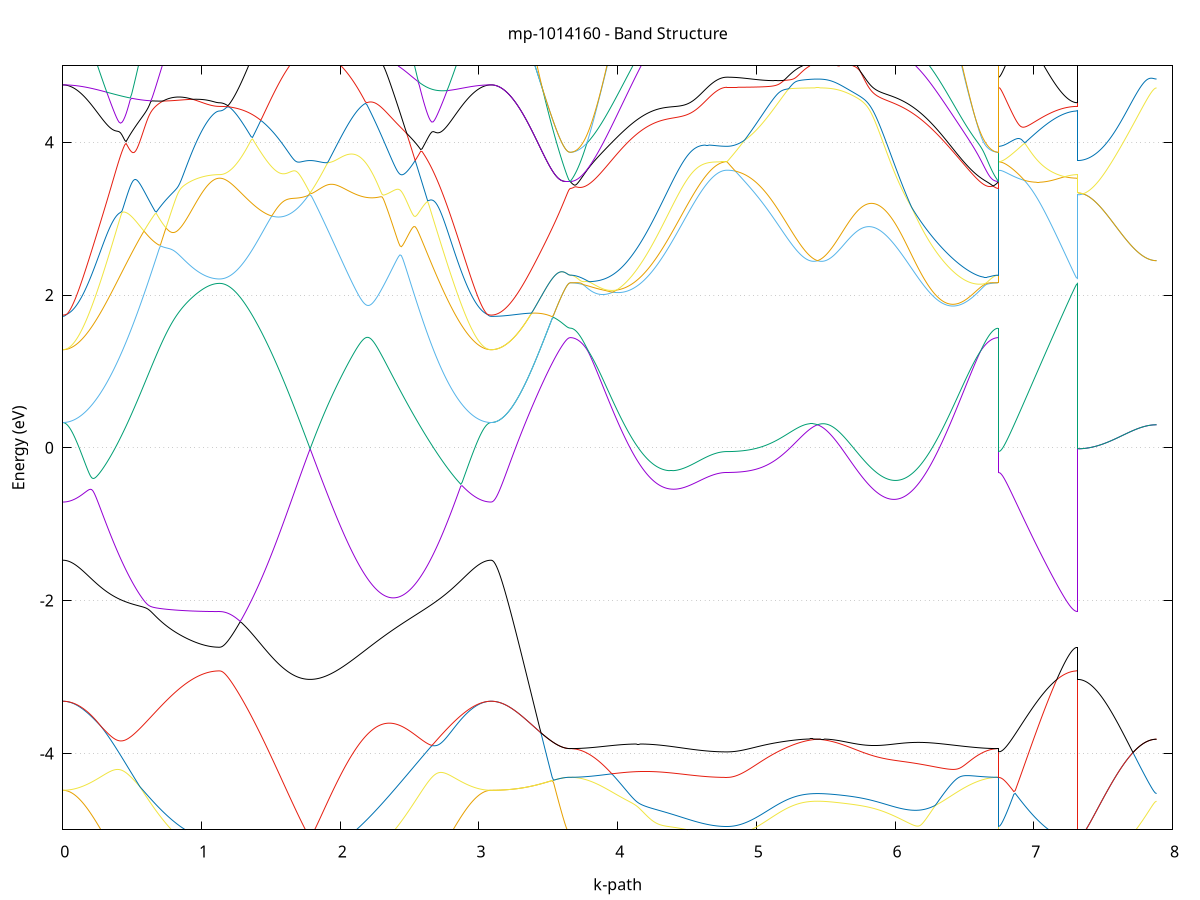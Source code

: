 set title 'mp-1014160 - Band Structure'
set xlabel 'k-path'
set ylabel 'Energy (eV)'
set grid y
set yrange [-5:5]
set terminal png size 800,600
set output 'mp-1014160_bands_gnuplot.png'
plot '-' using 1:2 with lines notitle, '-' using 1:2 with lines notitle, '-' using 1:2 with lines notitle, '-' using 1:2 with lines notitle, '-' using 1:2 with lines notitle, '-' using 1:2 with lines notitle, '-' using 1:2 with lines notitle, '-' using 1:2 with lines notitle, '-' using 1:2 with lines notitle, '-' using 1:2 with lines notitle, '-' using 1:2 with lines notitle, '-' using 1:2 with lines notitle, '-' using 1:2 with lines notitle, '-' using 1:2 with lines notitle, '-' using 1:2 with lines notitle, '-' using 1:2 with lines notitle, '-' using 1:2 with lines notitle, '-' using 1:2 with lines notitle, '-' using 1:2 with lines notitle, '-' using 1:2 with lines notitle, '-' using 1:2 with lines notitle, '-' using 1:2 with lines notitle, '-' using 1:2 with lines notitle, '-' using 1:2 with lines notitle, '-' using 1:2 with lines notitle, '-' using 1:2 with lines notitle, '-' using 1:2 with lines notitle, '-' using 1:2 with lines notitle, '-' using 1:2 with lines notitle, '-' using 1:2 with lines notitle, '-' using 1:2 with lines notitle, '-' using 1:2 with lines notitle, '-' using 1:2 with lines notitle, '-' using 1:2 with lines notitle, '-' using 1:2 with lines notitle, '-' using 1:2 with lines notitle, '-' using 1:2 with lines notitle, '-' using 1:2 with lines notitle, '-' using 1:2 with lines notitle, '-' using 1:2 with lines notitle, '-' using 1:2 with lines notitle, '-' using 1:2 with lines notitle, '-' using 1:2 with lines notitle, '-' using 1:2 with lines notitle, '-' using 1:2 with lines notitle, '-' using 1:2 with lines notitle, '-' using 1:2 with lines notitle, '-' using 1:2 with lines notitle, '-' using 1:2 with lines notitle, '-' using 1:2 with lines notitle, '-' using 1:2 with lines notitle, '-' using 1:2 with lines notitle, '-' using 1:2 with lines notitle, '-' using 1:2 with lines notitle, '-' using 1:2 with lines notitle, '-' using 1:2 with lines notitle, '-' using 1:2 with lines notitle, '-' using 1:2 with lines notitle, '-' using 1:2 with lines notitle, '-' using 1:2 with lines notitle, '-' using 1:2 with lines notitle, '-' using 1:2 with lines notitle, '-' using 1:2 with lines notitle, '-' using 1:2 with lines notitle
0.000000 -49.370565
0.009916 -49.370565
0.019832 -49.370465
0.029748 -49.370365
0.039664 -49.370165
0.049581 -49.369965
0.059497 -49.369665
0.069413 -49.369365
0.079329 -49.369065
0.089245 -49.368665
0.099161 -49.368165
0.109077 -49.367665
0.118993 -49.367165
0.128910 -49.366565
0.138826 -49.365865
0.148742 -49.365265
0.158658 -49.364465
0.168574 -49.363765
0.178490 -49.362965
0.188406 -49.362065
0.198322 -49.361165
0.208238 -49.360265
0.218155 -49.359265
0.228071 -49.358265
0.237987 -49.357165
0.247903 -49.356065
0.257819 -49.354965
0.267735 -49.353765
0.277651 -49.352565
0.287567 -49.351265
0.297484 -49.350065
0.307400 -49.348665
0.317316 -49.347365
0.327232 -49.345965
0.337148 -49.344565
0.347064 -49.343065
0.356980 -49.341565
0.366896 -49.340065
0.376813 -49.338565
0.386729 -49.336965
0.396645 -49.335365
0.406561 -49.333765
0.416477 -49.332165
0.426393 -49.330465
0.436309 -49.328765
0.446225 -49.327065
0.456141 -49.325365
0.466058 -49.323565
0.475974 -49.321865
0.485890 -49.320065
0.495806 -49.318265
0.505722 -49.316465
0.515638 -49.314665
0.525554 -49.312765
0.535470 -49.310965
0.545387 -49.309065
0.555303 -49.307265
0.565219 -49.305365
0.575135 -49.303465
0.585051 -49.301565
0.594967 -49.299765
0.604883 -49.297865
0.614799 -49.295965
0.624715 -49.294065
0.634632 -49.292165
0.644548 -49.290265
0.654464 -49.288465
0.664380 -49.286565
0.674296 -49.284665
0.684212 -49.282865
0.694128 -49.280965
0.704044 -49.279165
0.713961 -49.277365
0.723877 -49.275565
0.733793 -49.273765
0.743709 -49.271965
0.753625 -49.270165
0.763541 -49.268465
0.773457 -49.266765
0.783373 -49.265065
0.793289 -49.263365
0.803206 -49.261765
0.813122 -49.260065
0.823038 -49.258465
0.832954 -49.256965
0.842870 -49.255365
0.852786 -49.253865
0.862702 -49.252365
0.872618 -49.250965
0.882535 -49.249565
0.892451 -49.248165
0.902367 -49.246865
0.912283 -49.245565
0.922199 -49.244365
0.932115 -49.243065
0.942031 -49.241965
0.951947 -49.240865
0.961864 -49.239765
0.971780 -49.238765
0.981696 -49.237765
0.991612 -49.236865
1.001528 -49.235965
1.011444 -49.235165
1.021360 -49.234465
1.031276 -49.233765
1.041192 -49.233065
1.051109 -49.232565
1.061025 -49.232065
1.070941 -49.231565
1.080857 -49.231265
1.090773 -49.230865
1.100689 -49.230665
1.110605 -49.230465
1.120521 -49.230365
1.130438 -49.230365
1.130438 -49.230365
1.140326 -49.230365
1.150215 -49.230365
1.160104 -49.230265
1.169993 -49.230165
1.179881 -49.230065
1.189770 -49.229965
1.199659 -49.229865
1.209548 -49.229665
1.219436 -49.229465
1.229325 -49.229265
1.239214 -49.229065
1.249103 -49.228865
1.258991 -49.228565
1.268880 -49.228265
1.278769 -49.227965
1.288658 -49.227665
1.298547 -49.227365
1.308435 -49.226965
1.318324 -49.226665
1.328213 -49.226265
1.338102 -49.225865
1.347990 -49.225465
1.357879 -49.224965
1.367768 -49.224565
1.377657 -49.224065
1.387545 -49.223565
1.397434 -49.223065
1.407323 -49.222565
1.417212 -49.222065
1.427100 -49.221565
1.436989 -49.220965
1.446878 -49.220465
1.456767 -49.219865
1.466656 -49.219265
1.476544 -49.218765
1.486433 -49.218165
1.496322 -49.217565
1.506211 -49.216965
1.516099 -49.216365
1.525988 -49.215665
1.535877 -49.215065
1.545766 -49.214465
1.555654 -49.213865
1.565543 -49.213265
1.575432 -49.212565
1.585321 -49.211965
1.595209 -49.211365
1.605098 -49.210665
1.614987 -49.210065
1.624876 -49.209465
1.634765 -49.208865
1.644653 -49.208165
1.654542 -49.207565
1.664431 -49.206965
1.674320 -49.206365
1.684208 -49.205765
1.694097 -49.205165
1.703986 -49.204665
1.713875 -49.204065
1.723763 -49.203465
1.733652 -49.202965
1.743541 -49.202365
1.753430 -49.201865
1.763318 -49.201365
1.773207 -49.200865
1.783096 -49.200365
1.783096 -49.200365
1.793060 -49.200865
1.803025 -49.201365
1.812989 -49.201965
1.822953 -49.202465
1.832917 -49.203065
1.842881 -49.203765
1.852846 -49.204365
1.862810 -49.205065
1.872774 -49.205765
1.882738 -49.206465
1.892703 -49.207265
1.902667 -49.208065
1.912631 -49.208865
1.922596 -49.209765
1.932560 -49.210665
1.942524 -49.211565
1.952488 -49.212465
1.962452 -49.213465
1.972417 -49.214465
1.982381 -49.215465
1.992345 -49.216565
2.002309 -49.217565
2.012274 -49.218765
2.022238 -49.219865
2.032202 -49.221065
2.042167 -49.222265
2.052131 -49.223465
2.062095 -49.224765
2.072059 -49.226065
2.082023 -49.227365
2.091988 -49.228665
2.101952 -49.230065
2.111916 -49.231465
2.121880 -49.232865
2.131845 -49.234365
2.141809 -49.235865
2.151773 -49.237365
2.161738 -49.238865
2.171702 -49.240465
2.181666 -49.241965
2.191630 -49.243565
2.201595 -49.245265
2.211559 -49.246865
2.221523 -49.248565
2.231487 -49.250265
2.241451 -49.251965
2.251416 -49.253665
2.261380 -49.255465
2.271344 -49.257165
2.281309 -49.258965
2.291273 -49.260765
2.301237 -49.262565
2.311201 -49.264465
2.321166 -49.266265
2.331130 -49.268165
2.341094 -49.269965
2.351058 -49.271865
2.361022 -49.273765
2.370987 -49.275665
2.380951 -49.277565
2.390915 -49.279465
2.400879 -49.281465
2.410844 -49.283365
2.420808 -49.285265
2.430772 -49.287165
2.440737 -49.289165
2.450701 -49.291065
2.460665 -49.293065
2.470629 -49.294965
2.480594 -49.296865
2.490558 -49.298865
2.500522 -49.300765
2.510486 -49.302665
2.520450 -49.304565
2.530415 -49.306465
2.540379 -49.308365
2.550343 -49.310265
2.560308 -49.312165
2.570272 -49.314065
2.580236 -49.315865
2.590200 -49.317665
2.600165 -49.319565
2.610129 -49.321365
2.620093 -49.323165
2.630057 -49.324865
2.640021 -49.326665
2.649986 -49.328365
2.659950 -49.330065
2.669914 -49.331765
2.679879 -49.333465
2.689843 -49.335065
2.699807 -49.336665
2.709771 -49.338265
2.719736 -49.339765
2.729700 -49.341365
2.739664 -49.342865
2.749628 -49.344265
2.759592 -49.345765
2.769557 -49.347165
2.779521 -49.348465
2.789485 -49.349865
2.799449 -49.351165
2.809414 -49.352365
2.819378 -49.353565
2.829342 -49.354765
2.839307 -49.355965
2.849271 -49.357065
2.859235 -49.358165
2.869199 -49.359165
2.879164 -49.360165
2.889128 -49.361065
2.899092 -49.361965
2.909056 -49.362865
2.919020 -49.363665
2.928985 -49.364465
2.938949 -49.365165
2.948913 -49.365865
2.958878 -49.366465
2.968842 -49.367065
2.978806 -49.367665
2.988770 -49.368165
2.998735 -49.368565
3.008699 -49.368965
3.018663 -49.369365
3.028627 -49.369665
3.038591 -49.369965
3.048556 -49.370165
3.058520 -49.370365
3.068484 -49.370465
3.078449 -49.370565
3.088413 -49.370565
3.088413 -49.370565
3.098403 -49.370565
3.108393 -49.370465
3.118384 -49.370365
3.128374 -49.370265
3.138364 -49.370065
3.148355 -49.369865
3.158345 -49.369565
3.168335 -49.369265
3.178325 -49.368965
3.188316 -49.368565
3.198306 -49.368165
3.208296 -49.367765
3.218287 -49.367265
3.228277 -49.366765
3.238267 -49.366165
3.248258 -49.365565
3.258248 -49.364965
3.268238 -49.364265
3.278228 -49.363565
3.288219 -49.362865
3.298209 -49.362065
3.308199 -49.361265
3.318190 -49.360465
3.328180 -49.359665
3.338170 -49.358765
3.348160 -49.357765
3.358151 -49.356865
3.368141 -49.355865
3.378131 -49.354865
3.388122 -49.353865
3.398112 -49.352765
3.408102 -49.351765
3.418093 -49.350665
3.428083 -49.349465
3.438073 -49.348365
3.448063 -49.347165
3.458054 -49.346065
3.468044 -49.344865
3.478034 -49.343665
3.488025 -49.342365
3.498015 -49.341165
3.508005 -49.339965
3.517996 -49.338665
3.527986 -49.337465
3.537976 -49.336265
3.547966 -49.334965
3.557957 -49.333765
3.567947 -49.332565
3.577937 -49.331465
3.587928 -49.330265
3.597918 -49.329265
3.607908 -49.328265
3.617899 -49.327365
3.627889 -49.326665
3.637879 -49.326065
3.647869 -49.325765
3.657860 -49.325665
3.657860 -49.325665
3.667776 -49.325565
3.677692 -49.325565
3.687608 -49.325465
3.697524 -49.325265
3.707440 -49.325165
3.717356 -49.324865
3.727273 -49.324665
3.737189 -49.324365
3.747105 -49.323965
3.757021 -49.323665
3.766937 -49.323165
3.776853 -49.322765
3.786769 -49.322265
3.796685 -49.321765
3.806601 -49.321165
3.816518 -49.320565
3.826434 -49.319865
3.836350 -49.319265
3.846266 -49.318465
3.856182 -49.317765
3.866098 -49.316965
3.876014 -49.316165
3.885930 -49.315265
3.895847 -49.314365
3.905763 -49.313465
3.915679 -49.312565
3.925595 -49.311565
3.935511 -49.310565
3.945427 -49.309565
3.955343 -49.308465
3.965259 -49.307365
3.975176 -49.306265
3.985092 -49.305065
3.995008 -49.303865
4.004924 -49.302665
4.014840 -49.301465
4.024756 -49.300265
4.034672 -49.298965
4.044588 -49.297665
4.054504 -49.296365
4.064421 -49.295065
4.074337 -49.293665
4.084253 -49.292365
4.094169 -49.290965
4.104085 -49.289565
4.114001 -49.288165
4.123917 -49.286665
4.133833 -49.285265
4.143750 -49.283865
4.153666 -49.282365
4.163582 -49.280865
4.173498 -49.279465
4.183414 -49.277965
4.193330 -49.276465
4.203246 -49.274965
4.213162 -49.273465
4.223078 -49.271965
4.232995 -49.270465
4.242911 -49.268965
4.252827 -49.267465
4.262743 -49.265965
4.272659 -49.264465
4.282575 -49.262965
4.292491 -49.261465
4.302407 -49.260065
4.312324 -49.258565
4.322240 -49.257065
4.332156 -49.255665
4.342072 -49.254165
4.351988 -49.252765
4.361904 -49.251365
4.371820 -49.249965
4.381736 -49.248565
4.391652 -49.247165
4.401569 -49.245865
4.411485 -49.244465
4.421401 -49.243165
4.431317 -49.241865
4.441233 -49.240665
4.451149 -49.239365
4.461065 -49.238165
4.470981 -49.236965
4.480898 -49.235765
4.490814 -49.234565
4.500730 -49.233465
4.510646 -49.232365
4.520562 -49.231365
4.530478 -49.230265
4.540394 -49.229265
4.550310 -49.228265
4.560227 -49.227365
4.570143 -49.226465
4.580059 -49.225565
4.589975 -49.224765
4.599891 -49.223965
4.609807 -49.223165
4.619723 -49.222365
4.629639 -49.221765
4.639555 -49.221065
4.649472 -49.220465
4.659388 -49.219865
4.669304 -49.219365
4.679220 -49.218865
4.689136 -49.218365
4.699052 -49.217965
4.708968 -49.217565
4.718884 -49.217265
4.728801 -49.216965
4.738717 -49.216765
4.748633 -49.216565
4.758549 -49.216365
4.768465 -49.216265
4.778381 -49.216165
4.788297 -49.216165
4.788297 -49.216165
4.798186 -49.216165
4.808075 -49.216165
4.817964 -49.216065
4.827852 -49.216065
4.837741 -49.215965
4.847630 -49.215865
4.857519 -49.215765
4.867407 -49.215665
4.877296 -49.215565
4.887185 -49.215465
4.897074 -49.215265
4.906962 -49.215165
4.916851 -49.214965
4.926740 -49.214765
4.936629 -49.214565
4.946517 -49.214365
4.956406 -49.214165
4.966295 -49.213965
4.976184 -49.213665
4.986073 -49.213465
4.995961 -49.213165
5.005850 -49.212865
5.015739 -49.212565
5.025628 -49.212265
5.035516 -49.211965
5.045405 -49.211665
5.055294 -49.211365
5.065183 -49.211065
5.075071 -49.210765
5.084960 -49.210365
5.094849 -49.210065
5.104738 -49.209765
5.114626 -49.209365
5.124515 -49.209065
5.134404 -49.208665
5.144293 -49.208365
5.154182 -49.207965
5.164070 -49.207665
5.173959 -49.207265
5.183848 -49.206965
5.193737 -49.206565
5.203625 -49.206265
5.213514 -49.205865
5.223403 -49.205565
5.233292 -49.205165
5.243180 -49.204865
5.253069 -49.204565
5.262958 -49.204265
5.272847 -49.203865
5.282735 -49.203565
5.292624 -49.203265
5.302513 -49.202965
5.312402 -49.202765
5.322291 -49.202465
5.332179 -49.202165
5.342068 -49.201965
5.351957 -49.201765
5.361846 -49.201565
5.371734 -49.201365
5.381623 -49.201165
5.391512 -49.200965
5.401401 -49.200765
5.411289 -49.200665
5.421178 -49.200565
5.431067 -49.200465
5.440956 -49.200365
5.440956 -49.200365
5.450920 -49.200465
5.460884 -49.200565
5.470848 -49.200665
5.480813 -49.200865
5.490777 -49.200965
5.500741 -49.201165
5.510705 -49.201465
5.520670 -49.201665
5.530634 -49.201965
5.540598 -49.202265
5.550562 -49.202565
5.560527 -49.202965
5.570491 -49.203265
5.580455 -49.203665
5.590419 -49.204165
5.600384 -49.204565
5.610348 -49.205065
5.620312 -49.205565
5.630276 -49.206165
5.640241 -49.206665
5.650205 -49.207265
5.660169 -49.207865
5.670133 -49.208565
5.680098 -49.209265
5.690062 -49.209965
5.700026 -49.210665
5.709990 -49.211465
5.719955 -49.212165
5.729919 -49.213065
5.739883 -49.213865
5.749847 -49.214765
5.759812 -49.215665
5.769776 -49.216565
5.779740 -49.217465
5.789704 -49.218465
5.799669 -49.219465
5.809633 -49.220465
5.819597 -49.221565
5.829561 -49.222665
5.839526 -49.223765
5.849490 -49.224865
5.859454 -49.225965
5.869418 -49.227165
5.879383 -49.228365
5.889347 -49.229565
5.899311 -49.230865
5.909275 -49.232065
5.919240 -49.233365
5.929204 -49.234665
5.939168 -49.235965
5.949132 -49.237365
5.959097 -49.238665
5.969061 -49.240065
5.979025 -49.241465
5.988989 -49.242865
5.998954 -49.244265
6.008918 -49.245665
6.018882 -49.247165
6.028846 -49.248665
6.038811 -49.250065
6.048775 -49.251565
6.058739 -49.253065
6.068703 -49.254565
6.078668 -49.256065
6.088632 -49.257565
6.098596 -49.259065
6.108560 -49.260565
6.118525 -49.262165
6.128489 -49.263665
6.138453 -49.265165
6.148417 -49.266765
6.158382 -49.268265
6.168346 -49.269765
6.178310 -49.271365
6.188274 -49.272865
6.198239 -49.274365
6.208203 -49.275865
6.218167 -49.277365
6.228131 -49.278965
6.238096 -49.280365
6.248060 -49.281865
6.258024 -49.283365
6.267988 -49.284865
6.277953 -49.286265
6.287917 -49.287765
6.297881 -49.289165
6.307845 -49.290565
6.317810 -49.291965
6.327774 -49.293365
6.337738 -49.294765
6.347702 -49.296065
6.357667 -49.297365
6.367631 -49.298665
6.377595 -49.299965
6.387559 -49.301265
6.397524 -49.302465
6.407488 -49.303665
6.417452 -49.304865
6.427416 -49.306065
6.437381 -49.307165
6.447345 -49.308265
6.457309 -49.309365
6.467273 -49.310365
6.477238 -49.311465
6.487202 -49.312465
6.497166 -49.313365
6.507130 -49.314265
6.517095 -49.315165
6.527059 -49.316065
6.537023 -49.316865
6.546987 -49.317665
6.556952 -49.318465
6.566916 -49.319165
6.576880 -49.319865
6.586844 -49.320465
6.596809 -49.321065
6.606773 -49.321665
6.616737 -49.322265
6.626701 -49.322665
6.636666 -49.323165
6.646630 -49.323565
6.656594 -49.323965
6.666558 -49.324365
6.676523 -49.324665
6.686487 -49.324865
6.696451 -49.325065
6.706415 -49.325265
6.716380 -49.325465
6.726344 -49.325565
6.736308 -49.325565
6.746272 -49.325665
6.746272 -49.216165
6.756263 -49.216165
6.766253 -49.216265
6.776243 -49.216465
6.786234 -49.216765
6.796224 -49.216965
6.806214 -49.217265
6.816205 -49.217665
6.826195 -49.217965
6.836185 -49.218365
6.846175 -49.218665
6.856166 -49.219065
6.866156 -49.219465
6.876146 -49.219865
6.886137 -49.220265
6.896127 -49.220665
6.906117 -49.221065
6.916108 -49.221465
6.926098 -49.221865
6.936088 -49.222165
6.946078 -49.222565
6.956069 -49.222965
6.966059 -49.223365
6.976049 -49.223665
6.986040 -49.224065
6.996030 -49.224365
7.006020 -49.224765
7.016010 -49.225065
7.026001 -49.225365
7.035991 -49.225665
7.045981 -49.225965
7.055972 -49.226265
7.065962 -49.226565
7.075952 -49.226865
7.085943 -49.227165
7.095933 -49.227465
7.105923 -49.227665
7.115913 -49.227965
7.125904 -49.228165
7.135894 -49.228365
7.145884 -49.228565
7.155875 -49.228765
7.165865 -49.228965
7.175855 -49.229165
7.185846 -49.229365
7.195836 -49.229465
7.205826 -49.229565
7.215816 -49.229765
7.225807 -49.229865
7.235797 -49.229965
7.245787 -49.230065
7.255778 -49.230165
7.265768 -49.230165
7.275758 -49.230265
7.285749 -49.230265
7.295739 -49.230365
7.305729 -49.230365
7.315719 -49.230365
7.315719 -49.200365
7.325710 -49.200365
7.335700 -49.200365
7.345690 -49.200365
7.355681 -49.200365
7.365671 -49.200365
7.375661 -49.200365
7.385651 -49.200365
7.395642 -49.200365
7.405632 -49.200365
7.415622 -49.200365
7.425613 -49.200365
7.435603 -49.200365
7.445593 -49.200365
7.455584 -49.200365
7.465574 -49.200365
7.475564 -49.200365
7.485554 -49.200365
7.495545 -49.200365
7.505535 -49.200365
7.515525 -49.200365
7.525516 -49.200365
7.535506 -49.200365
7.545496 -49.200365
7.555487 -49.200365
7.565477 -49.200365
7.575467 -49.200365
7.585457 -49.200365
7.595448 -49.200365
7.605438 -49.200365
7.615428 -49.200365
7.625419 -49.200365
7.635409 -49.200365
7.645399 -49.200365
7.655390 -49.200365
7.665380 -49.200365
7.675370 -49.200365
7.685360 -49.200365
7.695351 -49.200365
7.705341 -49.200365
7.715331 -49.200365
7.725322 -49.200365
7.735312 -49.200365
7.745302 -49.200365
7.755292 -49.200365
7.765283 -49.200365
7.775273 -49.200365
7.785263 -49.200365
7.795254 -49.200365
7.805244 -49.200365
7.815234 -49.200365
7.825225 -49.200365
7.835215 -49.200365
7.845205 -49.200365
7.855195 -49.200365
7.865186 -49.200365
7.875176 -49.200365
7.885166 -49.200365
e
0.000000 -49.262365
0.009916 -49.262365
0.019832 -49.262365
0.029748 -49.262265
0.039664 -49.262165
0.049581 -49.262065
0.059497 -49.261865
0.069413 -49.261665
0.079329 -49.261465
0.089245 -49.261165
0.099161 -49.260965
0.109077 -49.260665
0.118993 -49.260265
0.128910 -49.259965
0.138826 -49.259565
0.148742 -49.259165
0.158658 -49.258665
0.168574 -49.258265
0.178490 -49.257765
0.188406 -49.257265
0.198322 -49.256665
0.208238 -49.256165
0.218155 -49.255565
0.228071 -49.254965
0.237987 -49.254265
0.247903 -49.253665
0.257819 -49.252965
0.267735 -49.252265
0.277651 -49.251565
0.287567 -49.250765
0.297484 -49.250065
0.307400 -49.249265
0.317316 -49.248465
0.327232 -49.247665
0.337148 -49.246765
0.347064 -49.245965
0.356980 -49.245065
0.366896 -49.244265
0.376813 -49.243365
0.386729 -49.242465
0.396645 -49.241565
0.406561 -49.240565
0.416477 -49.239665
0.426393 -49.238765
0.436309 -49.237765
0.446225 -49.236865
0.456141 -49.235865
0.466058 -49.234865
0.475974 -49.233965
0.485890 -49.232965
0.495806 -49.231965
0.505722 -49.230965
0.515638 -49.230065
0.525554 -49.229065
0.535470 -49.228065
0.545387 -49.227065
0.555303 -49.226165
0.565219 -49.225165
0.575135 -49.224165
0.585051 -49.223265
0.594967 -49.222265
0.604883 -49.221365
0.614799 -49.220365
0.624715 -49.219465
0.634632 -49.218565
0.644548 -49.217665
0.654464 -49.216765
0.664380 -49.215865
0.674296 -49.214965
0.684212 -49.214165
0.694128 -49.213265
0.704044 -49.212465
0.713961 -49.211665
0.723877 -49.210865
0.733793 -49.210065
0.743709 -49.209365
0.753625 -49.208565
0.763541 -49.207865
0.773457 -49.207165
0.783373 -49.206465
0.793289 -49.205865
0.803206 -49.205165
0.813122 -49.204565
0.823038 -49.203965
0.832954 -49.203465
0.842870 -49.202865
0.852786 -49.202365
0.862702 -49.201865
0.872618 -49.201365
0.882535 -49.200965
0.892451 -49.200565
0.902367 -49.200165
0.912283 -49.199765
0.922199 -49.199365
0.932115 -49.199065
0.942031 -49.198765
0.951947 -49.198465
0.961864 -49.198265
0.971780 -49.197965
0.981696 -49.197765
0.991612 -49.197565
1.001528 -49.197365
1.011444 -49.197165
1.021360 -49.197065
1.031276 -49.196965
1.041192 -49.196765
1.051109 -49.196665
1.061025 -49.196665
1.070941 -49.196565
1.080857 -49.196465
1.090773 -49.196465
1.100689 -49.196365
1.110605 -49.196365
1.120521 -49.196365
1.130438 -49.196365
1.130438 -49.196365
1.140326 -49.196365
1.150215 -49.196365
1.160104 -49.196365
1.169993 -49.196365
1.179881 -49.196265
1.189770 -49.196265
1.199659 -49.196265
1.209548 -49.196165
1.219436 -49.196165
1.229325 -49.196165
1.239214 -49.196065
1.249103 -49.196065
1.258991 -49.195965
1.268880 -49.195965
1.278769 -49.195865
1.288658 -49.195865
1.298547 -49.195765
1.308435 -49.195665
1.318324 -49.195665
1.328213 -49.195565
1.338102 -49.195465
1.347990 -49.195465
1.357879 -49.195365
1.367768 -49.195265
1.377657 -49.195265
1.387545 -49.195165
1.397434 -49.195065
1.407323 -49.195065
1.417212 -49.194965
1.427100 -49.194965
1.436989 -49.194865
1.446878 -49.194865
1.456767 -49.194865
1.466656 -49.194765
1.476544 -49.194765
1.486433 -49.194765
1.496322 -49.194765
1.506211 -49.194765
1.516099 -49.194765
1.525988 -49.194765
1.535877 -49.194765
1.545766 -49.194765
1.555654 -49.194865
1.565543 -49.194865
1.575432 -49.194965
1.585321 -49.195065
1.595209 -49.195165
1.605098 -49.195265
1.614987 -49.195365
1.624876 -49.195565
1.634765 -49.195665
1.644653 -49.195865
1.654542 -49.196065
1.664431 -49.196265
1.674320 -49.196465
1.684208 -49.196765
1.694097 -49.197065
1.703986 -49.197265
1.713875 -49.197565
1.723763 -49.197965
1.733652 -49.198265
1.743541 -49.198665
1.753430 -49.199065
1.763318 -49.199465
1.773207 -49.199965
1.783096 -49.200365
1.783096 -49.200365
1.793060 -49.199865
1.803025 -49.199465
1.812989 -49.198965
1.822953 -49.198565
1.832917 -49.198165
1.842881 -49.197765
1.852846 -49.197465
1.862810 -49.197065
1.872774 -49.196765
1.882738 -49.196465
1.892703 -49.196165
1.902667 -49.195865
1.912631 -49.195565
1.922596 -49.195365
1.932560 -49.195165
1.942524 -49.194965
1.952488 -49.194865
1.962452 -49.194765
1.972417 -49.194565
1.982381 -49.194565
1.992345 -49.194465
2.002309 -49.194465
2.012274 -49.194465
2.022238 -49.194465
2.032202 -49.194465
2.042167 -49.194565
2.052131 -49.194665
2.062095 -49.194765
2.072059 -49.194965
2.082023 -49.195065
2.091988 -49.195265
2.101952 -49.195565
2.111916 -49.195765
2.121880 -49.196065
2.131845 -49.196365
2.141809 -49.196665
2.151773 -49.197065
2.161738 -49.197465
2.171702 -49.197865
2.181666 -49.198265
2.191630 -49.198765
2.201595 -49.199165
2.211559 -49.199665
2.221523 -49.200265
2.231487 -49.200765
2.241451 -49.201365
2.251416 -49.201965
2.261380 -49.202565
2.271344 -49.203265
2.281309 -49.203865
2.291273 -49.204565
2.301237 -49.205265
2.311201 -49.206065
2.321166 -49.206765
2.331130 -49.207565
2.341094 -49.208265
2.351058 -49.209065
2.361022 -49.209965
2.370987 -49.210765
2.380951 -49.211565
2.390915 -49.212465
2.400879 -49.213365
2.410844 -49.214265
2.420808 -49.215165
2.430772 -49.216065
2.440737 -49.216965
2.450701 -49.217965
2.460665 -49.218865
2.470629 -49.219865
2.480594 -49.220765
2.490558 -49.221765
2.500522 -49.222765
2.510486 -49.223765
2.520450 -49.224665
2.530415 -49.225665
2.540379 -49.226665
2.550343 -49.227665
2.560308 -49.228665
2.570272 -49.229665
2.580236 -49.230665
2.590200 -49.231665
2.600165 -49.232665
2.610129 -49.233665
2.620093 -49.234665
2.630057 -49.235565
2.640021 -49.236565
2.649986 -49.237565
2.659950 -49.238465
2.669914 -49.239465
2.679879 -49.240365
2.689843 -49.241365
2.699807 -49.242265
2.709771 -49.243165
2.719736 -49.244065
2.729700 -49.244965
2.739664 -49.245765
2.749628 -49.246665
2.759592 -49.247465
2.769557 -49.248265
2.779521 -49.249165
2.789485 -49.249865
2.799449 -49.250665
2.809414 -49.251465
2.819378 -49.252165
2.829342 -49.252865
2.839307 -49.253565
2.849271 -49.254165
2.859235 -49.254865
2.869199 -49.255465
2.879164 -49.256065
2.889128 -49.256665
2.899092 -49.257165
2.909056 -49.257665
2.919020 -49.258165
2.928985 -49.258665
2.938949 -49.259065
2.948913 -49.259565
2.958878 -49.259965
2.968842 -49.260265
2.978806 -49.260665
2.988770 -49.260965
2.998735 -49.261165
3.008699 -49.261465
3.018663 -49.261665
3.028627 -49.261865
3.038591 -49.262065
3.048556 -49.262165
3.058520 -49.262265
3.068484 -49.262365
3.078449 -49.262365
3.088413 -49.262365
3.088413 -49.262365
3.098403 -49.262465
3.108393 -49.262465
3.118384 -49.262565
3.128374 -49.262765
3.138364 -49.262865
3.148355 -49.263165
3.158345 -49.263365
3.168335 -49.263665
3.178325 -49.264065
3.188316 -49.264365
3.198306 -49.264865
3.208296 -49.265265
3.218287 -49.265765
3.228277 -49.266365
3.238267 -49.266865
3.248258 -49.267465
3.258248 -49.268165
3.268238 -49.268765
3.278228 -49.269565
3.288219 -49.270265
3.298209 -49.271065
3.308199 -49.271865
3.318190 -49.272765
3.328180 -49.273565
3.338170 -49.274465
3.348160 -49.275465
3.358151 -49.276465
3.368141 -49.277365
3.378131 -49.278465
3.388122 -49.279465
3.398112 -49.280565
3.408102 -49.281665
3.418093 -49.282765
3.428083 -49.283965
3.438073 -49.285065
3.448063 -49.286265
3.458054 -49.287465
3.468044 -49.288665
3.478034 -49.289865
3.488025 -49.291165
3.498015 -49.292365
3.508005 -49.293565
3.517996 -49.294865
3.527986 -49.296165
3.537976 -49.297365
3.547966 -49.298565
3.557957 -49.299865
3.567947 -49.301065
3.577937 -49.302165
3.587928 -49.303365
3.597918 -49.304365
3.607908 -49.305365
3.617899 -49.306265
3.627889 -49.306965
3.637879 -49.307565
3.647869 -49.307965
3.657860 -49.308065
3.657860 -49.308065
3.667776 -49.308065
3.677692 -49.307965
3.687608 -49.307865
3.697524 -49.307765
3.707440 -49.307565
3.717356 -49.307365
3.727273 -49.307165
3.737189 -49.306865
3.747105 -49.306565
3.757021 -49.306165
3.766937 -49.305765
3.776853 -49.305365
3.786769 -49.304965
3.796685 -49.304465
3.806601 -49.303865
3.816518 -49.303365
3.826434 -49.302765
3.836350 -49.302165
3.846266 -49.301465
3.856182 -49.300765
3.866098 -49.300065
3.876014 -49.299265
3.885930 -49.298465
3.895847 -49.297665
3.905763 -49.296865
3.915679 -49.295965
3.925595 -49.295065
3.935511 -49.294165
3.945427 -49.293165
3.955343 -49.292165
3.965259 -49.291165
3.975176 -49.290165
3.985092 -49.289065
3.995008 -49.287965
4.004924 -49.286865
4.014840 -49.285765
4.024756 -49.284665
4.034672 -49.283465
4.044588 -49.282265
4.054504 -49.281065
4.064421 -49.279865
4.074337 -49.278665
4.084253 -49.277365
4.094169 -49.276165
4.104085 -49.274865
4.114001 -49.273565
4.123917 -49.272265
4.133833 -49.270965
4.143750 -49.269665
4.153666 -49.268265
4.163582 -49.266965
4.173498 -49.265665
4.183414 -49.264265
4.193330 -49.262965
4.203246 -49.261565
4.213162 -49.260265
4.223078 -49.258865
4.232995 -49.257565
4.242911 -49.256165
4.252827 -49.254865
4.262743 -49.253465
4.272659 -49.252165
4.282575 -49.250865
4.292491 -49.249465
4.302407 -49.248165
4.312324 -49.246865
4.322240 -49.245565
4.332156 -49.244265
4.342072 -49.242965
4.351988 -49.241765
4.361904 -49.240465
4.371820 -49.239265
4.381736 -49.237965
4.391652 -49.236765
4.401569 -49.235565
4.411485 -49.234465
4.421401 -49.233265
4.431317 -49.232165
4.441233 -49.231065
4.451149 -49.229965
4.461065 -49.228865
4.470981 -49.227865
4.480898 -49.226865
4.490814 -49.225865
4.500730 -49.224865
4.510646 -49.223965
4.520562 -49.223065
4.530478 -49.222165
4.540394 -49.221265
4.550310 -49.220465
4.560227 -49.219665
4.570143 -49.218965
4.580059 -49.218165
4.589975 -49.217465
4.599891 -49.216865
4.609807 -49.216165
4.619723 -49.215565
4.629639 -49.215065
4.639555 -49.214465
4.649472 -49.213965
4.659388 -49.213465
4.669304 -49.213065
4.679220 -49.212665
4.689136 -49.212265
4.699052 -49.211965
4.708968 -49.211665
4.718884 -49.211365
4.728801 -49.211165
4.738717 -49.210965
4.748633 -49.210865
4.758549 -49.210665
4.768465 -49.210665
4.778381 -49.210565
4.788297 -49.210565
4.788297 -49.210565
4.798186 -49.210565
4.808075 -49.210565
4.817964 -49.210465
4.827852 -49.210465
4.837741 -49.210365
4.847630 -49.210365
4.857519 -49.210265
4.867407 -49.210165
4.877296 -49.210065
4.887185 -49.209965
4.897074 -49.209865
4.906962 -49.209765
4.916851 -49.209565
4.926740 -49.209465
4.936629 -49.209265
4.946517 -49.209165
4.956406 -49.208965
4.966295 -49.208765
4.976184 -49.208565
4.986073 -49.208365
4.995961 -49.208165
5.005850 -49.207965
5.015739 -49.207765
5.025628 -49.207465
5.035516 -49.207265
5.045405 -49.207065
5.055294 -49.206765
5.065183 -49.206565
5.075071 -49.206265
5.084960 -49.206065
5.094849 -49.205765
5.104738 -49.205565
5.114626 -49.205265
5.124515 -49.204965
5.134404 -49.204765
5.144293 -49.204465
5.154182 -49.204265
5.164070 -49.203965
5.173959 -49.203765
5.183848 -49.203465
5.193737 -49.203265
5.203625 -49.202965
5.213514 -49.202765
5.223403 -49.202565
5.233292 -49.202265
5.243180 -49.202065
5.253069 -49.201865
5.262958 -49.201665
5.272847 -49.201465
5.282735 -49.201265
5.292624 -49.201165
5.302513 -49.200965
5.312402 -49.200865
5.322291 -49.200665
5.332179 -49.200565
5.342068 -49.200465
5.351957 -49.200365
5.361846 -49.200365
5.371734 -49.200265
5.381623 -49.200165
5.391512 -49.200165
5.401401 -49.200165
5.411289 -49.200165
5.421178 -49.200265
5.431067 -49.200265
5.440956 -49.200365
5.440956 -49.200365
5.450920 -49.200265
5.460884 -49.200265
5.470848 -49.200165
5.480813 -49.200165
5.490777 -49.200165
5.500741 -49.200265
5.510705 -49.200265
5.520670 -49.200365
5.530634 -49.200465
5.540598 -49.200565
5.550562 -49.200765
5.560527 -49.200965
5.570491 -49.201165
5.580455 -49.201365
5.590419 -49.201565
5.600384 -49.201865
5.610348 -49.202165
5.620312 -49.202465
5.630276 -49.202865
5.640241 -49.203265
5.650205 -49.203665
5.660169 -49.204065
5.670133 -49.204565
5.680098 -49.205065
5.690062 -49.205565
5.700026 -49.206165
5.709990 -49.206665
5.719955 -49.207265
5.729919 -49.207965
5.739883 -49.208565
5.749847 -49.209265
5.759812 -49.209965
5.769776 -49.210665
5.779740 -49.211465
5.789704 -49.212265
5.799669 -49.213065
5.809633 -49.213865
5.819597 -49.214765
5.829561 -49.215665
5.839526 -49.216565
5.849490 -49.217565
5.859454 -49.218465
5.869418 -49.219465
5.879383 -49.220465
5.889347 -49.221565
5.899311 -49.222565
5.909275 -49.223665
5.919240 -49.224765
5.929204 -49.225865
5.939168 -49.226965
5.949132 -49.228165
5.959097 -49.229365
5.969061 -49.230565
5.979025 -49.231765
5.988989 -49.232965
5.998954 -49.234165
6.008918 -49.235465
6.018882 -49.236765
6.028846 -49.238065
6.038811 -49.239365
6.048775 -49.240665
6.058739 -49.241965
6.068703 -49.243265
6.078668 -49.244665
6.088632 -49.245965
6.098596 -49.247365
6.108560 -49.248665
6.118525 -49.250065
6.128489 -49.251465
6.138453 -49.252765
6.148417 -49.254165
6.158382 -49.255565
6.168346 -49.256965
6.178310 -49.258265
6.188274 -49.259665
6.198239 -49.261065
6.208203 -49.262465
6.218167 -49.263765
6.228131 -49.265165
6.238096 -49.266565
6.248060 -49.267865
6.258024 -49.269265
6.267988 -49.270565
6.277953 -49.271865
6.287917 -49.273165
6.297881 -49.274565
6.307845 -49.275765
6.317810 -49.277065
6.327774 -49.278365
6.337738 -49.279565
6.347702 -49.280865
6.357667 -49.282065
6.367631 -49.283265
6.377595 -49.284365
6.387559 -49.285565
6.397524 -49.286665
6.407488 -49.287765
6.417452 -49.288865
6.427416 -49.289965
6.437381 -49.291065
6.447345 -49.292065
6.457309 -49.293065
6.467273 -49.293965
6.477238 -49.294965
6.487202 -49.295865
6.497166 -49.296765
6.507130 -49.297565
6.517095 -49.298365
6.527059 -49.299165
6.537023 -49.299965
6.546987 -49.300665
6.556952 -49.301365
6.566916 -49.302065
6.576880 -49.302665
6.586844 -49.303265
6.596809 -49.303865
6.606773 -49.304365
6.616737 -49.304865
6.626701 -49.305365
6.636666 -49.305765
6.646630 -49.306165
6.656594 -49.306565
6.666558 -49.306865
6.676523 -49.307165
6.686487 -49.307365
6.696451 -49.307565
6.706415 -49.307765
6.716380 -49.307865
6.726344 -49.307965
6.736308 -49.308065
6.746272 -49.308065
6.746272 -49.210565
6.756263 -49.210565
6.766253 -49.210365
6.776243 -49.210265
6.786234 -49.209965
6.796224 -49.209765
6.806214 -49.209465
6.816205 -49.209065
6.826195 -49.208765
6.836185 -49.208365
6.846175 -49.207965
6.856166 -49.207665
6.866156 -49.207265
6.876146 -49.206865
6.886137 -49.206465
6.896127 -49.206065
6.906117 -49.205665
6.916108 -49.205265
6.926098 -49.204865
6.936088 -49.204565
6.946078 -49.204165
6.956069 -49.203765
6.966059 -49.203365
6.976049 -49.203065
6.986040 -49.202665
6.996030 -49.202365
7.006020 -49.201965
7.016010 -49.201665
7.026001 -49.201365
7.035991 -49.201065
7.045981 -49.200665
7.055972 -49.200365
7.065962 -49.200165
7.075952 -49.199865
7.085943 -49.199565
7.095933 -49.199265
7.105923 -49.199065
7.115913 -49.198765
7.125904 -49.198565
7.135894 -49.198365
7.145884 -49.198165
7.155875 -49.197965
7.165865 -49.197765
7.175855 -49.197565
7.185846 -49.197365
7.195836 -49.197265
7.205826 -49.197165
7.215816 -49.196965
7.225807 -49.196865
7.235797 -49.196765
7.245787 -49.196665
7.255778 -49.196565
7.265768 -49.196565
7.275758 -49.196465
7.285749 -49.196465
7.295739 -49.196365
7.305729 -49.196365
7.315719 -49.196365
7.315719 -49.200365
7.325710 -49.200365
7.335700 -49.200365
7.345690 -49.200365
7.355681 -49.200365
7.365671 -49.200365
7.375661 -49.200365
7.385651 -49.200365
7.395642 -49.200365
7.405632 -49.200365
7.415622 -49.200365
7.425613 -49.200365
7.435603 -49.200365
7.445593 -49.200365
7.455584 -49.200365
7.465574 -49.200365
7.475564 -49.200365
7.485554 -49.200365
7.495545 -49.200365
7.505535 -49.200365
7.515525 -49.200365
7.525516 -49.200365
7.535506 -49.200365
7.545496 -49.200365
7.555487 -49.200365
7.565477 -49.200365
7.575467 -49.200365
7.585457 -49.200365
7.595448 -49.200365
7.605438 -49.200365
7.615428 -49.200365
7.625419 -49.200365
7.635409 -49.200365
7.645399 -49.200365
7.655390 -49.200365
7.665380 -49.200365
7.675370 -49.200365
7.685360 -49.200365
7.695351 -49.200365
7.705341 -49.200365
7.715331 -49.200365
7.725322 -49.200365
7.735312 -49.200365
7.745302 -49.200365
7.755292 -49.200365
7.765283 -49.200365
7.775273 -49.200365
7.785263 -49.200365
7.795254 -49.200365
7.805244 -49.200365
7.815234 -49.200365
7.825225 -49.200365
7.835215 -49.200365
7.845205 -49.200365
7.855195 -49.200365
7.865186 -49.200365
7.875176 -49.200365
7.885166 -49.200365
e
0.000000 -28.177865
0.009916 -28.177765
0.019832 -28.177565
0.029748 -28.177165
0.039664 -28.176565
0.049581 -28.175865
0.059497 -28.174965
0.069413 -28.173865
0.079329 -28.172665
0.089245 -28.171365
0.099161 -28.169865
0.109077 -28.168165
0.118993 -28.166265
0.128910 -28.164265
0.138826 -28.162165
0.148742 -28.159865
0.158658 -28.157365
0.168574 -28.154765
0.178490 -28.152065
0.188406 -28.149165
0.198322 -28.146065
0.208238 -28.142865
0.218155 -28.139465
0.228071 -28.135965
0.237987 -28.132365
0.247903 -28.128565
0.257819 -28.124665
0.267735 -28.120665
0.277651 -28.116465
0.287567 -28.112065
0.297484 -28.107665
0.307400 -28.103065
0.317316 -28.098365
0.327232 -28.093565
0.337148 -28.088565
0.347064 -28.083465
0.356980 -28.078265
0.366896 -28.072965
0.376813 -28.067565
0.386729 -28.061965
0.396645 -28.056365
0.406561 -28.050665
0.416477 -28.044765
0.426393 -28.038865
0.436309 -28.032765
0.446225 -28.026665
0.456141 -28.020465
0.466058 -28.014165
0.475974 -28.007765
0.485890 -28.001265
0.495806 -27.994665
0.505722 -27.988065
0.515638 -27.981465
0.525554 -27.974665
0.535470 -27.967865
0.545387 -27.960965
0.555303 -27.954065
0.565219 -27.947165
0.575135 -27.940165
0.585051 -27.933165
0.594967 -27.926065
0.604883 -27.919065
0.614799 -27.911965
0.624715 -27.904965
0.634632 -27.897965
0.644548 -27.890965
0.654464 -27.884065
0.664380 -27.877265
0.674296 -27.870665
0.684212 -27.864365
0.694128 -27.858565
0.704044 -27.853665
0.713961 -27.850465
0.723877 -27.850165
0.733793 -27.853565
0.743709 -27.860265
0.753625 -27.868765
0.763541 -27.878265
0.773457 -27.888065
0.783373 -27.898165
0.793289 -27.908165
0.803206 -27.918065
0.813122 -27.927865
0.823038 -27.937465
0.832954 -27.946865
0.842870 -27.956065
0.852786 -27.965065
0.862702 -27.973765
0.872618 -27.982165
0.882535 -27.990365
0.892451 -27.998365
0.902367 -28.005965
0.912283 -28.013365
0.922199 -28.020465
0.932115 -28.027265
0.942031 -28.033665
0.951947 -28.039865
0.961864 -28.045765
0.971780 -28.051265
0.981696 -28.056465
0.991612 -28.061365
1.001528 -28.065965
1.011444 -28.070265
1.021360 -28.074165
1.031276 -28.077765
1.041192 -28.081065
1.051109 -28.083965
1.061025 -28.086565
1.070941 -28.088765
1.080857 -28.090665
1.090773 -28.092165
1.100689 -28.093465
1.110605 -28.094265
1.120521 -28.094765
1.130438 -28.094965
1.130438 -28.094965
1.140326 -28.094865
1.150215 -28.094765
1.160104 -28.094365
1.169993 -28.093965
1.179881 -28.093365
1.189770 -28.092765
1.199659 -28.091865
1.209548 -28.090965
1.219436 -28.089865
1.229325 -28.088765
1.239214 -28.087465
1.249103 -28.085965
1.258991 -28.084465
1.268880 -28.082865
1.278769 -28.081065
1.288658 -28.079165
1.298547 -28.077165
1.308435 -28.075065
1.318324 -28.072865
1.328213 -28.070565
1.338102 -28.068165
1.347990 -28.065665
1.357879 -28.063065
1.367768 -28.060365
1.377657 -28.057565
1.387545 -28.054665
1.397434 -28.051765
1.407323 -28.048665
1.417212 -28.045565
1.427100 -28.042365
1.436989 -28.039165
1.446878 -28.035865
1.456767 -28.032465
1.466656 -28.029065
1.476544 -28.025665
1.486433 -28.022165
1.496322 -28.018665
1.506211 -28.015165
1.516099 -28.011665
1.525988 -28.008165
1.535877 -28.004565
1.545766 -28.001065
1.555654 -27.997565
1.565543 -27.994165
1.575432 -27.990765
1.585321 -27.987365
1.595209 -27.984165
1.605098 -27.980965
1.614987 -27.977865
1.624876 -27.974865
1.634765 -27.971965
1.644653 -27.969265
1.654542 -27.966665
1.664431 -27.964265
1.674320 -27.962065
1.684208 -27.959965
1.694097 -27.958165
1.703986 -27.956465
1.713875 -27.954965
1.723763 -27.953765
1.733652 -27.952665
1.743541 -27.951865
1.753430 -27.951265
1.763318 -27.950765
1.773207 -27.950565
1.783096 -27.950465
1.783096 -27.950465
1.793060 -27.950565
1.803025 -27.950765
1.812989 -27.951065
1.822953 -27.951565
1.832917 -27.952065
1.842881 -27.952765
1.852846 -27.953365
1.862810 -27.954065
1.872774 -27.954765
1.882738 -27.955465
1.892703 -27.956065
1.902667 -27.956665
1.912631 -27.957165
1.922596 -27.957565
1.932560 -27.957865
1.942524 -27.958065
1.952488 -27.958165
1.962452 -27.958065
1.972417 -27.957765
1.982381 -27.957365
1.992345 -27.956665
2.002309 -27.955865
2.012274 -27.954865
2.022238 -27.953565
2.032202 -27.952065
2.042167 -27.950365
2.052131 -27.948465
2.062095 -27.946265
2.072059 -27.943865
2.082023 -27.941165
2.091988 -27.938265
2.101952 -27.935065
2.111916 -27.931565
2.121880 -27.927865
2.131845 -27.923865
2.141809 -27.919665
2.151773 -27.915165
2.161738 -27.910465
2.171702 -27.905465
2.181666 -27.900165
2.191630 -27.894665
2.201595 -27.888965
2.211559 -27.882965
2.221523 -27.876865
2.231487 -27.870465
2.241451 -27.863965
2.251416 -27.857365
2.261380 -27.850665
2.271344 -27.844065
2.281309 -27.837665
2.291273 -27.831665
2.301237 -27.826365
2.311201 -27.822565
2.321166 -27.820665
2.331130 -27.820965
2.341094 -27.823465
2.351058 -27.827565
2.361022 -27.832765
2.370987 -27.838665
2.380951 -27.844965
2.390915 -27.851665
2.400879 -27.858565
2.410844 -27.865565
2.420808 -27.872665
2.430772 -27.879865
2.440737 -27.887065
2.450701 -27.894265
2.460665 -27.901565
2.470629 -27.908765
2.480594 -27.915965
2.490558 -27.923165
2.500522 -27.930365
2.510486 -27.937565
2.520450 -27.944665
2.530415 -27.951665
2.540379 -27.958665
2.550343 -27.965665
2.560308 -27.972565
2.570272 -27.979365
2.580236 -27.986165
2.590200 -27.992865
2.600165 -27.999465
2.610129 -28.006065
2.620093 -28.012465
2.630057 -28.018865
2.640021 -28.025165
2.649986 -28.031365
2.659950 -28.037465
2.669914 -28.043465
2.679879 -28.049365
2.689843 -28.055165
2.699807 -28.060865
2.709771 -28.066465
2.719736 -28.071965
2.729700 -28.077365
2.739664 -28.082565
2.749628 -28.087665
2.759592 -28.092665
2.769557 -28.097565
2.779521 -28.102365
2.789485 -28.106965
2.799449 -28.111465
2.809414 -28.115865
2.819378 -28.120065
2.829342 -28.124165
2.839307 -28.128165
2.849271 -28.131965
2.859235 -28.135565
2.869199 -28.139165
2.879164 -28.142565
2.889128 -28.145765
2.899092 -28.148865
2.909056 -28.151765
2.919020 -28.154565
2.928985 -28.157165
2.938949 -28.159665
2.948913 -28.161965
2.958878 -28.164165
2.968842 -28.166165
2.978806 -28.168065
2.988770 -28.169765
2.998735 -28.171265
3.008699 -28.172665
3.018663 -28.173865
3.028627 -28.174965
3.038591 -28.175865
3.048556 -28.176565
3.058520 -28.177165
3.068484 -28.177565
3.078449 -28.177765
3.088413 -28.177865
3.088413 -28.177865
3.098403 -28.177665
3.108393 -28.177165
3.118384 -28.176365
3.128374 -28.175165
3.138364 -28.173665
3.148355 -28.171765
3.158345 -28.169565
3.168335 -28.167065
3.178325 -28.164265
3.188316 -28.161065
3.198306 -28.157565
3.208296 -28.153765
3.218287 -28.149565
3.228277 -28.145065
3.238267 -28.140265
3.248258 -28.135165
3.258248 -28.129765
3.268238 -28.124065
3.278228 -28.117965
3.288219 -28.111665
3.298209 -28.105065
3.308199 -28.098165
3.318190 -28.090965
3.328180 -28.083465
3.338170 -28.075665
3.348160 -28.067565
3.358151 -28.059265
3.368141 -28.050765
3.378131 -28.041865
3.388122 -28.032865
3.398112 -28.023465
3.408102 -28.013965
3.418093 -28.004165
3.428083 -27.994165
3.438073 -27.983865
3.448063 -27.973465
3.458054 -27.962865
3.468044 -27.952065
3.478034 -27.941065
3.488025 -27.929965
3.498015 -27.918665
3.508005 -27.907165
3.517996 -27.895665
3.527986 -27.884065
3.537976 -27.872365
3.547966 -27.860565
3.557957 -27.848765
3.567947 -27.837065
3.577937 -27.825365
3.587928 -27.813965
3.597918 -27.802765
3.607908 -27.792065
3.617899 -27.782065
3.627889 -27.773165
3.637879 -27.765965
3.647869 -27.761165
3.657860 -27.759465
3.657860 -27.759465
3.667776 -27.759465
3.677692 -27.759365
3.687608 -27.759265
3.697524 -27.759165
3.707440 -27.758965
3.717356 -27.758765
3.727273 -27.758465
3.737189 -27.758165
3.747105 -27.757865
3.757021 -27.757465
3.766937 -27.757165
3.776853 -27.756665
3.786769 -27.756265
3.796685 -27.755765
3.806601 -27.755265
3.816518 -27.754765
3.826434 -27.754265
3.836350 -27.753665
3.846266 -27.753165
3.856182 -27.752565
3.866098 -27.751965
3.876014 -27.751365
3.885930 -27.750865
3.895847 -27.750265
3.905763 -27.749765
3.915679 -27.749165
3.925595 -27.748665
3.935511 -27.748265
3.945427 -27.747865
3.955343 -27.747465
3.965259 -27.747065
3.975176 -27.746865
3.985092 -27.746665
3.995008 -27.746465
4.004924 -27.746465
4.014840 -27.746565
4.024756 -27.746665
4.034672 -27.746965
4.044588 -27.747365
4.054504 -27.747865
4.064421 -27.748565
4.074337 -27.749465
4.084253 -27.750465
4.094169 -27.751665
4.104085 -27.752965
4.114001 -27.754565
4.123917 -27.756365
4.133833 -27.758465
4.143750 -27.760665
4.153666 -27.763165
4.163582 -27.765965
4.173498 -27.768965
4.183414 -27.772265
4.193330 -27.775765
4.203246 -27.779665
4.213162 -27.783665
4.223078 -27.788065
4.232995 -27.792665
4.242911 -27.797565
4.252827 -27.802665
4.262743 -27.808065
4.272659 -27.813665
4.282575 -27.819465
4.292491 -27.825565
4.302407 -27.831765
4.312324 -27.838165
4.322240 -27.844765
4.332156 -27.851465
4.342072 -27.858265
4.351988 -27.865265
4.361904 -27.872265
4.371820 -27.879365
4.381736 -27.886565
4.391652 -27.893865
4.401569 -27.901065
4.411485 -27.908365
4.421401 -27.915565
4.431317 -27.922765
4.441233 -27.929965
4.451149 -27.937165
4.461065 -27.944165
4.470981 -27.951165
4.480898 -27.958065
4.490814 -27.964865
4.500730 -27.971465
4.510646 -27.978065
4.520562 -27.984365
4.530478 -27.990665
4.540394 -27.996765
4.550310 -28.002665
4.560227 -28.008365
4.570143 -28.013865
4.580059 -28.019165
4.589975 -28.024365
4.599891 -28.029265
4.609807 -28.033965
4.619723 -28.038465
4.629639 -28.042665
4.639555 -28.046765
4.649472 -28.050565
4.659388 -28.054065
4.669304 -28.057365
4.679220 -28.060365
4.689136 -28.063165
4.699052 -28.065765
4.708968 -28.068065
4.718884 -28.070065
4.728801 -28.071765
4.738717 -28.073265
4.748633 -28.074465
4.758549 -28.075465
4.768465 -28.076165
4.778381 -28.076565
4.788297 -28.076665
4.788297 -28.076665
4.798186 -28.076565
4.808075 -28.076365
4.817964 -28.075965
4.827852 -28.075465
4.837741 -28.074765
4.847630 -28.073965
4.857519 -28.072965
4.867407 -28.071765
4.877296 -28.070465
4.887185 -28.069065
4.897074 -28.067465
4.906962 -28.065765
4.916851 -28.063865
4.926740 -28.061865
4.936629 -28.059665
4.946517 -28.057365
4.956406 -28.054865
4.966295 -28.052265
4.976184 -28.049465
4.986073 -28.046565
4.995961 -28.043565
5.005850 -28.040365
5.015739 -28.037065
5.025628 -28.033565
5.035516 -28.030065
5.045405 -28.026265
5.055294 -28.022465
5.065183 -28.018465
5.075071 -28.014365
5.084960 -28.010065
5.094849 -28.005765
5.104738 -28.001265
5.114626 -27.996665
5.124515 -27.991865
5.134404 -27.987065
5.144293 -27.982065
5.154182 -27.976965
5.164070 -27.971765
5.173959 -27.966465
5.183848 -27.961065
5.193737 -27.955465
5.203625 -27.949865
5.213514 -27.944165
5.223403 -27.938365
5.233292 -27.932365
5.243180 -27.926365
5.253069 -27.920265
5.262958 -27.914065
5.272847 -27.907765
5.282735 -27.901365
5.292624 -27.894865
5.302513 -27.888365
5.312402 -27.881765
5.322291 -27.875065
5.332179 -27.868265
5.342068 -27.861465
5.351957 -27.854565
5.361846 -27.847665
5.371734 -27.840565
5.381623 -27.833565
5.391512 -27.826365
5.401401 -27.819265
5.411289 -27.812065
5.421178 -27.804765
5.431067 -27.797565
5.440956 -27.791665
5.440956 -27.791665
5.450920 -27.797565
5.460884 -27.804665
5.470848 -27.811765
5.480813 -27.818565
5.490777 -27.825265
5.500741 -27.831765
5.510705 -27.837965
5.520670 -27.844065
5.530634 -27.849965
5.540598 -27.855565
5.550562 -27.860965
5.560527 -27.866165
5.570491 -27.871165
5.580455 -27.875865
5.590419 -27.880365
5.600384 -27.884665
5.610348 -27.888665
5.620312 -27.892365
5.630276 -27.895865
5.640241 -27.899165
5.650205 -27.902065
5.660169 -27.904865
5.670133 -27.907365
5.680098 -27.909565
5.690062 -27.911465
5.700026 -27.913165
5.709990 -27.914565
5.719955 -27.915765
5.729919 -27.916665
5.739883 -27.917265
5.749847 -27.917665
5.759812 -27.917865
5.769776 -27.917665
5.779740 -27.917265
5.789704 -27.916665
5.799669 -27.915765
5.809633 -27.914665
5.819597 -27.913365
5.829561 -27.911765
5.839526 -27.909865
5.849490 -27.907865
5.859454 -27.905565
5.869418 -27.903065
5.879383 -27.900365
5.889347 -27.897565
5.899311 -27.894465
5.909275 -27.891165
5.919240 -27.887765
5.929204 -27.884165
5.939168 -27.880365
5.949132 -27.876465
5.959097 -27.872465
5.969061 -27.868365
5.979025 -27.864065
5.988989 -27.859765
5.998954 -27.855265
6.008918 -27.850765
6.018882 -27.846265
6.028846 -27.841665
6.038811 -27.836965
6.048775 -27.832365
6.058739 -27.827765
6.068703 -27.823065
6.078668 -27.818565
6.088632 -27.813965
6.098596 -27.809565
6.108560 -27.805165
6.118525 -27.800865
6.128489 -27.796665
6.138453 -27.792665
6.148417 -27.788765
6.158382 -27.784965
6.168346 -27.781365
6.178310 -27.777965
6.188274 -27.774665
6.198239 -27.771565
6.208203 -27.768665
6.218167 -27.765965
6.228131 -27.763365
6.238096 -27.761065
6.248060 -27.758865
6.258024 -27.756965
6.267988 -27.755165
6.277953 -27.753565
6.287917 -27.752165
6.297881 -27.750865
6.307845 -27.749765
6.317810 -27.748865
6.327774 -27.748065
6.337738 -27.747465
6.347702 -27.746865
6.357667 -27.746465
6.367631 -27.746265
6.377595 -27.746065
6.387559 -27.745965
6.397524 -27.745965
6.407488 -27.746165
6.417452 -27.746265
6.427416 -27.746565
6.437381 -27.746865
6.447345 -27.747265
6.457309 -27.747665
6.467273 -27.748065
6.477238 -27.748565
6.487202 -27.749065
6.497166 -27.749565
6.507130 -27.750165
6.517095 -27.750765
6.527059 -27.751365
6.537023 -27.751865
6.546987 -27.752465
6.556952 -27.753065
6.566916 -27.753665
6.576880 -27.754165
6.586844 -27.754765
6.596809 -27.755265
6.606773 -27.755765
6.616737 -27.756265
6.626701 -27.756665
6.636666 -27.757065
6.646630 -27.757465
6.656594 -27.757865
6.666558 -27.758165
6.676523 -27.758465
6.686487 -27.758765
6.696451 -27.758965
6.706415 -27.759165
6.716380 -27.759265
6.726344 -27.759365
6.736308 -27.759465
6.746272 -27.759465
6.746272 -28.076665
6.756263 -28.076965
6.766253 -28.077965
6.776243 -28.079365
6.786234 -28.081065
6.796224 -28.082865
6.806214 -28.084865
6.816205 -28.086865
6.826195 -28.088865
6.836185 -28.090765
6.846175 -28.092565
6.856166 -28.094365
6.866156 -28.096065
6.876146 -28.097665
6.886137 -28.099065
6.896127 -28.100465
6.906117 -28.101665
6.916108 -28.102865
6.926098 -28.103865
6.936088 -28.104765
6.946078 -28.105565
6.956069 -28.106265
6.966059 -28.106865
6.976049 -28.107265
6.986040 -28.107665
6.996030 -28.107865
7.006020 -28.108065
7.016010 -28.108165
7.026001 -28.108165
7.035991 -28.108065
7.045981 -28.107865
7.055972 -28.107565
7.065962 -28.107265
7.075952 -28.106865
7.085943 -28.106365
7.095933 -28.105865
7.105923 -28.105365
7.115913 -28.104765
7.125904 -28.104165
7.135894 -28.103465
7.145884 -28.102765
7.155875 -28.102165
7.165865 -28.101465
7.175855 -28.100765
7.185846 -28.100065
7.195836 -28.099465
7.205826 -28.098765
7.215816 -28.098165
7.225807 -28.097665
7.235797 -28.097065
7.245787 -28.096665
7.255778 -28.096165
7.265768 -28.095865
7.275758 -28.095565
7.285749 -28.095265
7.295739 -28.095165
7.305729 -28.094965
7.315719 -28.094965
7.315719 -27.950465
7.325710 -27.950365
7.335700 -27.950165
7.345690 -27.949865
7.355681 -27.949365
7.365671 -27.948765
7.375661 -27.948065
7.385651 -27.947165
7.395642 -27.946165
7.405632 -27.944965
7.415622 -27.943765
7.425613 -27.942365
7.435603 -27.940865
7.445593 -27.939165
7.455584 -27.937365
7.465574 -27.935465
7.475564 -27.933465
7.485554 -27.931265
7.495545 -27.929065
7.505535 -27.926665
7.515525 -27.924165
7.525516 -27.921565
7.535506 -27.918765
7.545496 -27.915965
7.555487 -27.912965
7.565477 -27.909865
7.575467 -27.906765
7.585457 -27.903465
7.595448 -27.900065
7.605438 -27.896665
7.615428 -27.893065
7.625419 -27.889365
7.635409 -27.885665
7.645399 -27.881865
7.655390 -27.877965
7.665380 -27.873965
7.675370 -27.869865
7.685360 -27.865765
7.695351 -27.861565
7.705341 -27.857365
7.715331 -27.853065
7.725322 -27.848765
7.735312 -27.844365
7.745302 -27.839965
7.755292 -27.835565
7.765283 -27.831065
7.775273 -27.826665
7.785263 -27.822265
7.795254 -27.817965
7.805244 -27.813765
7.815234 -27.809665
7.825225 -27.805665
7.835215 -27.801965
7.845205 -27.798665
7.855195 -27.795765
7.865186 -27.793565
7.875176 -27.792165
7.885166 -27.791665
e
0.000000 -27.187465
0.009916 -27.187465
0.019832 -27.187465
0.029748 -27.187565
0.039664 -27.187565
0.049581 -27.187665
0.059497 -27.187765
0.069413 -27.187865
0.079329 -27.187965
0.089245 -27.188165
0.099161 -27.188365
0.109077 -27.188565
0.118993 -27.188765
0.128910 -27.189065
0.138826 -27.189365
0.148742 -27.189665
0.158658 -27.190165
0.168574 -27.190665
0.178490 -27.191465
0.188406 -27.192665
0.198322 -27.194665
0.208238 -27.198265
0.218155 -27.203765
0.228071 -27.210665
0.237987 -27.218465
0.247903 -27.226765
0.257819 -27.235465
0.267735 -27.244565
0.277651 -27.254065
0.287567 -27.263865
0.297484 -27.273965
0.307400 -27.284365
0.317316 -27.294965
0.327232 -27.305865
0.337148 -27.317065
0.347064 -27.328465
0.356980 -27.340165
0.366896 -27.351965
0.376813 -27.364065
0.386729 -27.376265
0.396645 -27.388765
0.406561 -27.401365
0.416477 -27.414065
0.426393 -27.426965
0.436309 -27.439965
0.446225 -27.453165
0.456141 -27.466365
0.466058 -27.479665
0.475974 -27.493165
0.485890 -27.506565
0.495806 -27.520165
0.505722 -27.533765
0.515638 -27.547365
0.525554 -27.560965
0.535470 -27.574665
0.545387 -27.588265
0.555303 -27.601965
0.565219 -27.615565
0.575135 -27.629065
0.585051 -27.642565
0.594967 -27.655965
0.604883 -27.669365
0.614799 -27.682665
0.624715 -27.695765
0.634632 -27.708765
0.644548 -27.721565
0.654464 -27.734265
0.664380 -27.746665
0.674296 -27.758665
0.684212 -27.770365
0.694128 -27.781365
0.704044 -27.791265
0.713961 -27.799465
0.723877 -27.804665
0.733793 -27.805865
0.743709 -27.803865
0.753625 -27.799765
0.763541 -27.794665
0.773457 -27.789165
0.783373 -27.783465
0.793289 -27.777765
0.803206 -27.772465
0.813122 -27.767465
0.823038 -27.763365
0.832954 -27.760365
0.842870 -27.758965
0.852786 -27.759365
0.862702 -27.761565
0.872618 -27.764965
0.882535 -27.769165
0.892451 -27.773865
0.902367 -27.778765
0.912283 -27.783665
0.922199 -27.788665
0.932115 -27.793465
0.942031 -27.798165
0.951947 -27.802665
0.961864 -27.807065
0.971780 -27.811165
0.981696 -27.815065
0.991612 -27.818765
1.001528 -27.822265
1.011444 -27.825565
1.021360 -27.828465
1.031276 -27.831265
1.041192 -27.833765
1.051109 -27.835965
1.061025 -27.837965
1.070941 -27.839665
1.080857 -27.841165
1.090773 -27.842365
1.100689 -27.843265
1.110605 -27.843965
1.120521 -27.844365
1.130438 -27.844465
1.130438 -27.844465
1.140326 -27.844465
1.150215 -27.844265
1.160104 -27.843965
1.169993 -27.843465
1.179881 -27.842865
1.189770 -27.842165
1.199659 -27.841365
1.209548 -27.840465
1.219436 -27.839365
1.229325 -27.838165
1.239214 -27.836865
1.249103 -27.835365
1.258991 -27.833765
1.268880 -27.832065
1.278769 -27.830265
1.288658 -27.828265
1.298547 -27.826265
1.308435 -27.824065
1.318324 -27.821765
1.328213 -27.819365
1.338102 -27.816765
1.347990 -27.814165
1.357879 -27.811365
1.367768 -27.808465
1.377657 -27.805465
1.387545 -27.802365
1.397434 -27.799165
1.407323 -27.795765
1.417212 -27.792365
1.427100 -27.788865
1.436989 -27.785165
1.446878 -27.781465
1.456767 -27.777565
1.466656 -27.773665
1.476544 -27.769565
1.486433 -27.765465
1.496322 -27.761265
1.506211 -27.756965
1.516099 -27.752465
1.525988 -27.747965
1.535877 -27.743465
1.545766 -27.738765
1.555654 -27.734065
1.565543 -27.729265
1.575432 -27.724365
1.585321 -27.719465
1.595209 -27.714465
1.605098 -27.709365
1.614987 -27.704265
1.624876 -27.699065
1.634765 -27.693865
1.644653 -27.688665
1.654542 -27.683465
1.664431 -27.678165
1.674320 -27.672965
1.684208 -27.667765
1.694097 -27.662665
1.703986 -27.657665
1.713875 -27.652765
1.723763 -27.648165
1.733652 -27.643965
1.743541 -27.640165
1.753430 -27.637065
1.763318 -27.635265
1.773207 -27.634865
1.783096 -27.634165
1.783096 -27.634165
1.793060 -27.635765
1.803025 -27.638465
1.812989 -27.642165
1.822953 -27.646465
1.832917 -27.651165
1.842881 -27.656065
1.852846 -27.661165
1.862810 -27.666265
1.872774 -27.671365
1.882738 -27.676265
1.892703 -27.681165
1.902667 -27.685965
1.912631 -27.690465
1.922596 -27.694865
1.932560 -27.699065
1.942524 -27.703065
1.952488 -27.706865
1.962452 -27.710365
1.972417 -27.713665
1.982381 -27.716765
1.992345 -27.719565
2.002309 -27.722165
2.012274 -27.724465
2.022238 -27.726565
2.032202 -27.728365
2.042167 -27.729865
2.052131 -27.731165
2.062095 -27.732065
2.072059 -27.732865
2.082023 -27.733265
2.091988 -27.733365
2.101952 -27.733265
2.111916 -27.732865
2.121880 -27.732165
2.131845 -27.731265
2.141809 -27.730065
2.151773 -27.728465
2.161738 -27.726665
2.171702 -27.724665
2.181666 -27.722265
2.191630 -27.719665
2.201595 -27.716765
2.211559 -27.713665
2.221523 -27.710265
2.231487 -27.717165
2.241451 -27.724065
2.251416 -27.730765
2.261380 -27.737365
2.271344 -27.743565
2.281309 -27.749465
2.291273 -27.754665
2.301237 -27.758865
2.311201 -27.761465
2.321166 -27.761865
2.331130 -27.759865
2.341094 -27.755365
2.351058 -27.749165
2.361022 -27.741565
2.370987 -27.733165
2.380951 -27.723965
2.390915 -27.714265
2.400879 -27.704265
2.410844 -27.693765
2.420808 -27.683065
2.430772 -27.672065
2.440737 -27.660865
2.450701 -27.649465
2.460665 -27.637865
2.470629 -27.626165
2.480594 -27.614165
2.490558 -27.602165
2.500522 -27.589965
2.510486 -27.577665
2.520450 -27.565265
2.530415 -27.552765
2.540379 -27.540165
2.550343 -27.527565
2.560308 -27.514865
2.570272 -27.502165
2.580236 -27.489365
2.590200 -27.476665
2.600165 -27.463865
2.610129 -27.451065
2.620093 -27.438365
2.630057 -27.425565
2.640021 -27.412965
2.649986 -27.400265
2.659950 -27.387765
2.669914 -27.375265
2.679879 -27.362965
2.689843 -27.350665
2.699807 -27.338465
2.709771 -27.326465
2.719736 -27.314665
2.729700 -27.304965
2.739664 -27.296065
2.749628 -27.287265
2.759592 -27.278565
2.769557 -27.269965
2.779521 -27.261665
2.789485 -27.253465
2.799449 -27.245465
2.809414 -27.237665
2.819378 -27.230065
2.829342 -27.222765
2.839307 -27.215865
2.849271 -27.209365
2.859235 -27.203565
2.869199 -27.198865
2.879164 -27.195565
2.889128 -27.193465
2.899092 -27.192165
2.909056 -27.191265
2.919020 -27.190665
2.928985 -27.190065
2.938949 -27.189665
2.948913 -27.189365
2.958878 -27.189065
2.968842 -27.188765
2.978806 -27.188565
2.988770 -27.188365
2.998735 -27.188165
3.008699 -27.188065
3.018663 -27.187865
3.028627 -27.187765
3.038591 -27.187665
3.048556 -27.187565
3.058520 -27.187565
3.068484 -27.187465
3.078449 -27.187465
3.088413 -27.187465
3.088413 -27.187465
3.098403 -27.187665
3.108393 -27.188265
3.118384 -27.189365
3.128374 -27.190765
3.138364 -27.192665
3.148355 -27.194865
3.158345 -27.197565
3.168335 -27.200665
3.178325 -27.204065
3.188316 -27.207965
3.198306 -27.212265
3.208296 -27.216865
3.218287 -27.221865
3.228277 -27.227365
3.238267 -27.233065
3.248258 -27.239265
3.258248 -27.245765
3.268238 -27.252565
3.278228 -27.259765
3.288219 -27.267365
3.298209 -27.275265
3.308199 -27.283465
3.318190 -27.291965
3.328180 -27.300765
3.338170 -27.309865
3.348160 -27.319265
3.358151 -27.328965
3.368141 -27.338865
3.378131 -27.349065
3.388122 -27.359465
3.398112 -27.370165
3.408102 -27.381065
3.418093 -27.392165
3.428083 -27.403565
3.438073 -27.415065
3.448063 -27.426665
3.458054 -27.438565
3.468044 -27.450565
3.478034 -27.462665
3.488025 -27.474965
3.498015 -27.487265
3.508005 -27.499765
3.517996 -27.512265
3.527986 -27.524765
3.537976 -27.537365
3.547966 -27.549965
3.557957 -27.562465
3.567947 -27.574865
3.577937 -27.587165
3.587928 -27.599165
3.597918 -27.610765
3.607908 -27.621865
3.617899 -27.632265
3.627889 -27.641365
3.637879 -27.648765
3.647869 -27.653665
3.657860 -27.655465
3.657860 -27.655465
3.667776 -27.655365
3.677692 -27.655365
3.687608 -27.655365
3.697524 -27.655265
3.707440 -27.655165
3.717356 -27.655065
3.727273 -27.654965
3.737189 -27.654765
3.747105 -27.654665
3.757021 -27.654465
3.766937 -27.654265
3.776853 -27.654065
3.786769 -27.653865
3.796685 -27.653665
3.806601 -27.653465
3.816518 -27.653265
3.826434 -27.653065
3.836350 -27.652865
3.846266 -27.652765
3.856182 -27.652565
3.866098 -27.652465
3.876014 -27.652365
3.885930 -27.652265
3.895847 -27.652265
3.905763 -27.652265
3.915679 -27.652365
3.925595 -27.652565
3.935511 -27.652765
3.945427 -27.653065
3.955343 -27.653365
3.965259 -27.653865
3.975176 -27.654465
3.985092 -27.655165
3.995008 -27.655965
4.004924 -27.656865
4.014840 -27.657965
4.024756 -27.659265
4.034672 -27.660665
4.044588 -27.662265
4.054504 -27.664065
4.064421 -27.666165
4.074337 -27.668365
4.084253 -27.670865
4.094169 -27.673565
4.104085 -27.676565
4.114001 -27.679765
4.123917 -27.683365
4.133833 -27.687165
4.143750 -27.691165
4.153666 -27.695565
4.163582 -27.700165
4.173498 -27.705165
4.183414 -27.710365
4.193330 -27.715865
4.203246 -27.721565
4.213162 -27.727665
4.223078 -27.733865
4.232995 -27.740365
4.242911 -27.747065
4.252827 -27.753965
4.262743 -27.761065
4.272659 -27.768365
4.282575 -27.775765
4.292491 -27.783265
4.302407 -27.790965
4.312324 -27.798665
4.322240 -27.806465
4.332156 -27.814365
4.342072 -27.822265
4.351988 -27.830265
4.361904 -27.838265
4.371820 -27.846165
4.381736 -27.854165
4.391652 -27.862065
4.401569 -27.869865
4.411485 -27.877665
4.421401 -27.885465
4.431317 -27.893065
4.441233 -27.900665
4.451149 -27.908065
4.461065 -27.915465
4.470981 -27.922665
4.480898 -27.929765
4.490814 -27.936665
4.500730 -27.943465
4.510646 -27.950065
4.520562 -27.956565
4.530478 -27.962865
4.540394 -27.968965
4.550310 -27.974865
4.560227 -27.980565
4.570143 -27.986065
4.580059 -27.991465
4.589975 -27.996565
4.599891 -28.001465
4.609807 -28.006065
4.619723 -28.010565
4.629639 -28.014765
4.639555 -28.018765
4.649472 -28.022465
4.659388 -28.025965
4.669304 -28.029165
4.679220 -28.032265
4.689136 -28.034965
4.699052 -28.037465
4.708968 -28.039765
4.718884 -28.041665
4.728801 -28.043465
4.738717 -28.044865
4.748633 -28.046065
4.758549 -28.046965
4.768465 -28.047665
4.778381 -28.048065
4.788297 -28.048165
4.788297 -28.048165
4.798186 -28.048165
4.808075 -28.047865
4.817964 -28.047565
4.827852 -28.046965
4.837741 -28.046365
4.847630 -28.045465
4.857519 -28.044565
4.867407 -28.043465
4.877296 -28.042165
4.887185 -28.040765
4.897074 -28.039165
4.906962 -28.037465
4.916851 -28.035565
4.926740 -28.033565
4.936629 -28.031465
4.946517 -28.029165
4.956406 -28.026765
4.966295 -28.024165
4.976184 -28.021465
4.986073 -28.018565
4.995961 -28.015565
5.005850 -28.012465
5.015739 -28.009265
5.025628 -28.005865
5.035516 -28.002265
5.045405 -27.998665
5.055294 -27.994865
5.065183 -27.990865
5.075071 -27.986865
5.084960 -27.982665
5.094849 -27.978365
5.104738 -27.973965
5.114626 -27.969465
5.124515 -27.964765
5.134404 -27.960065
5.144293 -27.955165
5.154182 -27.950165
5.164070 -27.945065
5.173959 -27.939865
5.183848 -27.934565
5.193737 -27.929165
5.203625 -27.923665
5.213514 -27.917965
5.223403 -27.912265
5.233292 -27.906565
5.243180 -27.900665
5.253069 -27.894665
5.262958 -27.888665
5.272847 -27.882565
5.282735 -27.876365
5.292624 -27.870165
5.302513 -27.863865
5.312402 -27.857465
5.322291 -27.851065
5.332179 -27.844665
5.342068 -27.838265
5.351957 -27.831865
5.361846 -27.825465
5.371734 -27.819165
5.381623 -27.813065
5.391512 -27.807065
5.401401 -27.801465
5.411289 -27.796365
5.421178 -27.792265
5.431067 -27.789365
5.440956 -27.788365
5.440956 -27.788365
5.450920 -27.789265
5.460884 -27.791965
5.470848 -27.795865
5.480813 -27.800565
5.490777 -27.805665
5.500741 -27.810865
5.510705 -27.816265
5.520670 -27.821565
5.530634 -27.826865
5.540598 -27.831965
5.550562 -27.836965
5.560527 -27.841865
5.570491 -27.846465
5.580455 -27.850965
5.590419 -27.855165
5.600384 -27.859165
5.610348 -27.862965
5.620312 -27.866565
5.630276 -27.869865
5.640241 -27.872965
5.650205 -27.875765
5.660169 -27.878365
5.670133 -27.880765
5.680098 -27.882765
5.690062 -27.884565
5.700026 -27.886165
5.709990 -27.887465
5.719955 -27.888465
5.729919 -27.889265
5.739883 -27.889765
5.749847 -27.889965
5.759812 -27.889965
5.769776 -27.889665
5.779740 -27.889165
5.789704 -27.888365
5.799669 -27.887265
5.809633 -27.885965
5.819597 -27.884365
5.829561 -27.882565
5.839526 -27.880465
5.849490 -27.878165
5.859454 -27.875665
5.869418 -27.872865
5.879383 -27.869865
5.889347 -27.866665
5.899311 -27.863165
5.909275 -27.859565
5.919240 -27.855665
5.929204 -27.851665
5.939168 -27.847365
5.949132 -27.842965
5.959097 -27.838465
5.969061 -27.833665
5.979025 -27.828765
5.988989 -27.823765
5.998954 -27.818665
6.008918 -27.813365
6.018882 -27.807965
6.028846 -27.802565
6.038811 -27.796965
6.048775 -27.791365
6.058739 -27.785765
6.068703 -27.780065
6.078668 -27.774365
6.088632 -27.768665
6.098596 -27.762965
6.108560 -27.757265
6.118525 -27.751665
6.128489 -27.746065
6.138453 -27.740565
6.148417 -27.735165
6.158382 -27.729865
6.168346 -27.724665
6.178310 -27.719665
6.188274 -27.714765
6.198239 -27.710065
6.208203 -27.705465
6.218167 -27.701065
6.228131 -27.696865
6.238096 -27.692865
6.248060 -27.689165
6.258024 -27.685565
6.267988 -27.682165
6.277953 -27.679065
6.287917 -27.676065
6.297881 -27.673365
6.307845 -27.670865
6.317810 -27.668565
6.327774 -27.666365
6.337738 -27.664465
6.347702 -27.662665
6.357667 -27.661065
6.367631 -27.659665
6.377595 -27.658365
6.387559 -27.657265
6.397524 -27.656265
6.407488 -27.655465
6.417452 -27.654765
6.427416 -27.654165
6.437381 -27.653565
6.447345 -27.653165
6.457309 -27.652865
6.467273 -27.652565
6.477238 -27.652365
6.487202 -27.652265
6.497166 -27.652265
6.507130 -27.652265
6.517095 -27.652265
6.527059 -27.652365
6.537023 -27.652465
6.546987 -27.652565
6.556952 -27.652665
6.566916 -27.652865
6.576880 -27.653065
6.586844 -27.653265
6.596809 -27.653465
6.606773 -27.653665
6.616737 -27.653865
6.626701 -27.654065
6.636666 -27.654265
6.646630 -27.654465
6.656594 -27.654565
6.666558 -27.654765
6.676523 -27.654965
6.686487 -27.655065
6.696451 -27.655165
6.706415 -27.655265
6.716380 -27.655365
6.726344 -27.655365
6.736308 -27.655365
6.746272 -27.655465
6.746272 -28.048165
6.756263 -28.047765
6.766253 -28.046465
6.776243 -28.044465
6.786234 -28.041965
6.796224 -28.038965
6.806214 -28.035665
6.816205 -28.032165
6.826195 -28.028365
6.836185 -28.024465
6.846175 -28.020365
6.856166 -28.016165
6.866156 -28.011865
6.876146 -28.007465
6.886137 -28.002865
6.896127 -27.998265
6.906117 -27.993565
6.916108 -27.988865
6.926098 -27.984065
6.936088 -27.979165
6.946078 -27.974265
6.956069 -27.969265
6.966059 -27.964265
6.976049 -27.959265
6.986040 -27.954265
6.996030 -27.949265
7.006020 -27.944265
7.016010 -27.939265
7.026001 -27.934265
7.035991 -27.929365
7.045981 -27.924465
7.055972 -27.919565
7.065962 -27.914865
7.075952 -27.910065
7.085943 -27.905465
7.095933 -27.900965
7.105923 -27.896465
7.115913 -27.892165
7.125904 -27.887965
7.135894 -27.883965
7.145884 -27.879965
7.155875 -27.876265
7.165865 -27.872665
7.175855 -27.869165
7.185846 -27.865965
7.195836 -27.862965
7.205826 -27.860065
7.215816 -27.857465
7.225807 -27.855065
7.235797 -27.852865
7.245787 -27.850965
7.255778 -27.849265
7.265768 -27.847865
7.275758 -27.846665
7.285749 -27.845665
7.295739 -27.845065
7.305729 -27.844665
7.315719 -27.844465
7.315719 -27.634165
7.325710 -27.634365
7.335700 -27.634965
7.345690 -27.636065
7.355681 -27.637565
7.365671 -27.639365
7.375661 -27.641565
7.385651 -27.644165
7.395642 -27.646965
7.405632 -27.650065
7.415622 -27.653365
7.425613 -27.656965
7.435603 -27.660665
7.445593 -27.664465
7.455584 -27.668465
7.465574 -27.672465
7.475564 -27.676665
7.485554 -27.680765
7.495545 -27.685065
7.505535 -27.689265
7.515525 -27.693565
7.525516 -27.697865
7.535506 -27.702065
7.545496 -27.706265
7.555487 -27.710465
7.565477 -27.714565
7.575467 -27.718665
7.585457 -27.722665
7.595448 -27.726565
7.605438 -27.730465
7.615428 -27.734265
7.625419 -27.737865
7.635409 -27.741465
7.645399 -27.744965
7.655390 -27.748265
7.665380 -27.751565
7.675370 -27.754665
7.685360 -27.757665
7.695351 -27.760565
7.705341 -27.763365
7.715331 -27.765965
7.725322 -27.768465
7.735312 -27.770865
7.745302 -27.773065
7.755292 -27.775165
7.765283 -27.777065
7.775273 -27.778865
7.785263 -27.780465
7.795254 -27.781965
7.805244 -27.783265
7.815234 -27.784465
7.825225 -27.785465
7.835215 -27.786365
7.845205 -27.787065
7.855195 -27.787665
7.865186 -27.788065
7.875176 -27.788265
7.885166 -27.788365
e
0.000000 -27.112265
0.009916 -27.112465
0.019832 -27.113065
0.029748 -27.113965
0.039664 -27.115165
0.049581 -27.116865
0.059497 -27.118765
0.069413 -27.121165
0.079329 -27.123865
0.089245 -27.126965
0.099161 -27.130365
0.109077 -27.134065
0.118993 -27.138165
0.128910 -27.142665
0.138826 -27.147465
0.148742 -27.152565
0.158658 -27.157965
0.168574 -27.163565
0.178490 -27.169365
0.188406 -27.175165
0.198322 -27.180465
0.208238 -27.184565
0.218155 -27.187065
0.228071 -27.188565
0.237987 -27.189565
0.247903 -27.190465
0.257819 -27.191165
0.267735 -27.191965
0.277651 -27.192865
0.287567 -27.194365
0.297484 -27.197765
0.307400 -27.204365
0.317316 -27.212665
0.327232 -27.221465
0.337148 -27.230565
0.347064 -27.239865
0.356980 -27.249265
0.366896 -27.258865
0.376813 -27.268565
0.386729 -27.278465
0.396645 -27.288465
0.406561 -27.298465
0.416477 -27.308665
0.426393 -27.318865
0.436309 -27.329165
0.446225 -27.339565
0.456141 -27.350065
0.466058 -27.360565
0.475974 -27.371065
0.485890 -27.381665
0.495806 -27.392265
0.505722 -27.402965
0.515638 -27.413665
0.525554 -27.424365
0.535470 -27.434965
0.545387 -27.445665
0.555303 -27.456365
0.565219 -27.466965
0.575135 -27.477565
0.585051 -27.488165
0.594967 -27.498665
0.604883 -27.509165
0.614799 -27.519565
0.624715 -27.529965
0.634632 -27.540165
0.644548 -27.550365
0.654464 -27.560465
0.664380 -27.570465
0.674296 -27.580365
0.684212 -27.590065
0.694128 -27.599665
0.704044 -27.609165
0.713961 -27.618465
0.723877 -27.627665
0.733793 -27.636665
0.743709 -27.645465
0.753625 -27.654065
0.763541 -27.662365
0.773457 -27.670365
0.783373 -27.678065
0.793289 -27.685365
0.803206 -27.692165
0.813122 -27.698265
0.823038 -27.703365
0.832954 -27.707165
0.842870 -27.709165
0.852786 -27.709265
0.862702 -27.707465
0.872618 -27.704165
0.882535 -27.700065
0.892451 -27.695365
0.902367 -27.690265
0.912283 -27.685065
0.922199 -27.679765
0.932115 -27.674465
0.942031 -27.669265
0.951947 -27.664065
0.961864 -27.659065
0.971780 -27.654165
0.981696 -27.649465
0.991612 -27.644965
1.001528 -27.640565
1.011444 -27.636565
1.021360 -27.632665
1.031276 -27.629065
1.041192 -27.625765
1.051109 -27.622765
1.061025 -27.620065
1.070941 -27.617665
1.080857 -27.615665
1.090773 -27.613965
1.100689 -27.612665
1.110605 -27.611765
1.120521 -27.611165
1.130438 -27.610965
1.130438 -27.610965
1.140326 -27.610865
1.150215 -27.610765
1.160104 -27.610565
1.169993 -27.610265
1.179881 -27.609865
1.189770 -27.609365
1.199659 -27.608765
1.209548 -27.608065
1.219436 -27.607265
1.229325 -27.606465
1.239214 -27.605565
1.249103 -27.604465
1.258991 -27.603365
1.268880 -27.602165
1.278769 -27.600865
1.288658 -27.599565
1.298547 -27.598065
1.308435 -27.596565
1.318324 -27.594965
1.328213 -27.593265
1.338102 -27.591465
1.347990 -27.589565
1.357879 -27.587665
1.367768 -27.585665
1.377657 -27.583565
1.387545 -27.581365
1.397434 -27.579165
1.407323 -27.576865
1.417212 -27.574465
1.427100 -27.572065
1.436989 -27.569465
1.446878 -27.566965
1.456767 -27.564265
1.466656 -27.561565
1.476544 -27.558865
1.486433 -27.555965
1.496322 -27.553165
1.506211 -27.550165
1.516099 -27.547265
1.525988 -27.544165
1.535877 -27.548365
1.545766 -27.554665
1.555654 -27.560865
1.565543 -27.566965
1.575432 -27.572965
1.585321 -27.578765
1.595209 -27.584365
1.605098 -27.589765
1.614987 -27.594965
1.624876 -27.599965
1.634765 -27.604665
1.644653 -27.609165
1.654542 -27.613365
1.664431 -27.617165
1.674320 -27.620665
1.684208 -27.623865
1.694097 -27.626665
1.703986 -27.629065
1.713875 -27.631065
1.723763 -27.632765
1.733652 -27.633965
1.743541 -27.634765
1.753430 -27.635265
1.763318 -27.634865
1.773207 -27.633865
1.783096 -27.634065
1.783096 -27.634065
1.793060 -27.632965
1.803025 -27.631465
1.812989 -27.629565
1.822953 -27.627365
1.832917 -27.624765
1.842881 -27.621965
1.852846 -27.618865
1.862810 -27.615565
1.872774 -27.611965
1.882738 -27.608265
1.892703 -27.604365
1.902667 -27.600365
1.912631 -27.596265
1.922596 -27.592265
1.932560 -27.588265
1.942524 -27.584565
1.952488 -27.581265
1.962452 -27.578465
1.972417 -27.576565
1.982381 -27.575665
1.992345 -27.576165
2.002309 -27.577865
2.012274 -27.580665
2.022238 -27.584365
2.032202 -27.588765
2.042167 -27.593665
2.052131 -27.598865
2.062095 -27.604465
2.072059 -27.610265
2.082023 -27.616265
2.091988 -27.622465
2.101952 -27.628765
2.111916 -27.635165
2.121880 -27.641665
2.131845 -27.648365
2.141809 -27.655065
2.151773 -27.661765
2.161738 -27.668665
2.171702 -27.675465
2.181666 -27.682465
2.191630 -27.689365
2.201595 -27.696365
2.211559 -27.703265
2.221523 -27.710165
2.231487 -27.706465
2.241451 -27.702565
2.251416 -27.698365
2.261380 -27.693865
2.271344 -27.689165
2.281309 -27.684165
2.291273 -27.678965
2.301237 -27.673465
2.311201 -27.667765
2.321166 -27.661865
2.331130 -27.655765
2.341094 -27.649365
2.351058 -27.642765
2.361022 -27.635965
2.370987 -27.628965
2.380951 -27.621765
2.390915 -27.614365
2.400879 -27.606765
2.410844 -27.599065
2.420808 -27.591165
2.430772 -27.583065
2.440737 -27.574765
2.450701 -27.566365
2.460665 -27.557865
2.470629 -27.549165
2.480594 -27.540365
2.490558 -27.531465
2.500522 -27.522465
2.510486 -27.513265
2.520450 -27.504065
2.530415 -27.494765
2.540379 -27.485365
2.550343 -27.475965
2.560308 -27.466465
2.570272 -27.456865
2.580236 -27.447265
2.590200 -27.437665
2.600165 -27.427965
2.610129 -27.418365
2.620093 -27.408665
2.630057 -27.399065
2.640021 -27.389365
2.649986 -27.379765
2.659950 -27.370165
2.669914 -27.360665
2.679879 -27.351165
2.689843 -27.341765
2.699807 -27.332465
2.709771 -27.323165
2.719736 -27.314065
2.729700 -27.302965
2.739664 -27.291465
2.749628 -27.280165
2.759592 -27.269065
2.769557 -27.258165
2.779521 -27.247465
2.789485 -27.237165
2.799449 -27.227065
2.809414 -27.217265
2.819378 -27.207765
2.829342 -27.198665
2.839307 -27.189965
2.849271 -27.187865
2.859235 -27.186365
2.869199 -27.183865
2.879164 -27.180365
2.889128 -27.175765
2.899092 -27.170765
2.909056 -27.165565
2.919020 -27.160365
2.928985 -27.155265
2.938949 -27.150465
2.948913 -27.145865
2.958878 -27.141465
2.968842 -27.137265
2.978806 -27.133465
2.988770 -27.129965
2.998735 -27.126665
3.008699 -27.123665
3.018663 -27.121065
3.028627 -27.118765
3.038591 -27.116865
3.048556 -27.115165
3.058520 -27.113965
3.068484 -27.113065
3.078449 -27.112465
3.088413 -27.112265
3.088413 -27.112265
3.098403 -27.112265
3.108393 -27.112265
3.118384 -27.112165
3.128374 -27.112165
3.138364 -27.111965
3.148355 -27.111865
3.158345 -27.111765
3.168335 -27.111565
3.178325 -27.111365
3.188316 -27.111165
3.198306 -27.110865
3.208296 -27.110565
3.218287 -27.110265
3.228277 -27.109965
3.238267 -27.109665
3.248258 -27.109265
3.258248 -27.108865
3.268238 -27.108465
3.278228 -27.108065
3.288219 -27.107665
3.298209 -27.107165
3.308199 -27.106665
3.318190 -27.106165
3.328180 -27.105665
3.338170 -27.105165
3.348160 -27.104565
3.358151 -27.103965
3.368141 -27.103365
3.378131 -27.102765
3.388122 -27.102165
3.398112 -27.101565
3.408102 -27.100865
3.418093 -27.100265
3.428083 -27.099565
3.438073 -27.098865
3.448063 -27.098165
3.458054 -27.097465
3.468044 -27.096765
3.478034 -27.096065
3.488025 -27.095265
3.498015 -27.094565
3.508005 -27.093865
3.517996 -27.093065
3.527986 -27.092365
3.537976 -27.091565
3.547966 -27.090865
3.557957 -27.090165
3.567947 -27.089465
3.577937 -27.088765
3.587928 -27.088165
3.597918 -27.087465
3.607908 -27.086965
3.617899 -27.086465
3.627889 -27.086065
3.637879 -27.085765
3.647869 -27.085565
3.657860 -27.085465
3.657860 -27.085465
3.667776 -27.085565
3.677692 -27.086065
3.687608 -27.086865
3.697524 -27.087865
3.707440 -27.089265
3.717356 -27.090865
3.727273 -27.092865
3.737189 -27.095165
3.747105 -27.097665
3.757021 -27.100465
3.766937 -27.103565
3.776853 -27.106965
3.786769 -27.110665
3.796685 -27.114565
3.806601 -27.118765
3.816518 -27.123165
3.826434 -27.127865
3.836350 -27.132765
3.846266 -27.137965
3.856182 -27.143265
3.866098 -27.148865
3.876014 -27.154665
3.885930 -27.160565
3.895847 -27.166765
3.905763 -27.173065
3.915679 -27.179465
3.925595 -27.186065
3.935511 -27.192765
3.945427 -27.199665
3.955343 -27.206565
3.965259 -27.213665
3.975176 -27.220765
3.985092 -27.227865
3.995008 -27.235065
4.004924 -27.242265
4.014840 -27.249565
4.024756 -27.256765
4.034672 -27.263965
4.044588 -27.271165
4.054504 -27.278265
4.064421 -27.285265
4.074337 -27.292265
4.084253 -27.299165
4.094169 -27.305965
4.104085 -27.312565
4.114001 -27.319065
4.123917 -27.325465
4.133833 -27.331665
4.143750 -27.337765
4.153666 -27.343565
4.163582 -27.349265
4.173498 -27.354665
4.183414 -27.359865
4.193330 -27.364765
4.203246 -27.369465
4.213162 -27.373965
4.223078 -27.378065
4.232995 -27.381965
4.242911 -27.385565
4.252827 -27.388865
4.262743 -27.391965
4.272659 -27.394765
4.282575 -27.397265
4.292491 -27.399565
4.302407 -27.401565
4.312324 -27.403365
4.322240 -27.404865
4.332156 -27.406165
4.342072 -27.407265
4.351988 -27.408165
4.361904 -27.408965
4.371820 -27.409465
4.381736 -27.409865
4.391652 -27.410065
4.401569 -27.410165
4.411485 -27.410165
4.421401 -27.409965
4.431317 -27.409765
4.441233 -27.409365
4.451149 -27.408865
4.461065 -27.408365
4.470981 -27.407765
4.480898 -27.407065
4.490814 -27.406365
4.500730 -27.405565
4.510646 -27.404765
4.520562 -27.403965
4.530478 -27.403065
4.540394 -27.402165
4.550310 -27.401265
4.560227 -27.400365
4.570143 -27.399465
4.580059 -27.398565
4.589975 -27.397665
4.599891 -27.396765
4.609807 -27.395965
4.619723 -27.395065
4.629639 -27.394265
4.639555 -27.393465
4.649472 -27.392765
4.659388 -27.391965
4.669304 -27.391365
4.679220 -27.390665
4.689136 -27.390065
4.699052 -27.389565
4.708968 -27.389065
4.718884 -27.388665
4.728801 -27.388265
4.738717 -27.387965
4.748633 -27.387665
4.758549 -27.387465
4.768465 -27.387265
4.778381 -27.387165
4.788297 -27.387165
4.788297 -27.387165
4.798186 -27.387265
4.808075 -27.387465
4.817964 -27.387765
4.827852 -27.388265
4.837741 -27.388865
4.847630 -27.389665
4.857519 -27.390565
4.867407 -27.391665
4.877296 -27.392865
4.887185 -27.394265
4.897074 -27.395865
4.906962 -27.397665
4.916851 -27.399665
4.926740 -27.401965
4.936629 -27.404365
4.946517 -27.407065
4.956406 -27.409965
4.966295 -27.413165
4.976184 -27.416565
4.986073 -27.420265
4.995961 -27.424265
5.005850 -27.429465
5.015739 -27.435565
5.025628 -27.441865
5.035516 -27.448365
5.045405 -27.455165
5.055294 -27.462065
5.065183 -27.469265
5.075071 -27.476565
5.084960 -27.484065
5.094849 -27.491765
5.104738 -27.499565
5.114626 -27.507565
5.124515 -27.515665
5.134404 -27.523865
5.144293 -27.532165
5.154182 -27.540665
5.164070 -27.549265
5.173959 -27.557865
5.183848 -27.566565
5.193737 -27.575365
5.203625 -27.584265
5.213514 -27.593165
5.223403 -27.602065
5.233292 -27.611065
5.243180 -27.620065
5.253069 -27.629065
5.262958 -27.638065
5.272847 -27.647065
5.282735 -27.656065
5.292624 -27.664965
5.302513 -27.673865
5.312402 -27.682765
5.322291 -27.691565
5.332179 -27.700365
5.342068 -27.709065
5.351957 -27.717565
5.361846 -27.726165
5.371734 -27.734565
5.381623 -27.742865
5.391512 -27.750965
5.401401 -27.759065
5.411289 -27.766965
5.421178 -27.774765
5.431067 -27.782365
5.440956 -27.788365
5.440956 -27.788365
5.450920 -27.782365
5.460884 -27.774965
5.470848 -27.767465
5.480813 -27.759965
5.490777 -27.752465
5.500741 -27.744865
5.510705 -27.737265
5.520670 -27.729665
5.530634 -27.722065
5.540598 -27.714465
5.550562 -27.706865
5.560527 -27.699265
5.570491 -27.691665
5.580455 -27.684065
5.590419 -27.676465
5.600384 -27.668865
5.610348 -27.661365
5.620312 -27.653865
5.630276 -27.646365
5.640241 -27.638965
5.650205 -27.631565
5.660169 -27.624165
5.670133 -27.616865
5.680098 -27.609665
5.690062 -27.602465
5.700026 -27.595365
5.709990 -27.588365
5.719955 -27.581365
5.729919 -27.574465
5.739883 -27.567665
5.749847 -27.560965
5.759812 -27.554365
5.769776 -27.547865
5.779740 -27.541565
5.789704 -27.535265
5.799669 -27.529165
5.809633 -27.523165
5.819597 -27.517365
5.829561 -27.511665
5.839526 -27.506065
5.849490 -27.500665
5.859454 -27.495465
5.869418 -27.490465
5.879383 -27.485565
5.889347 -27.480865
5.899311 -27.476265
5.909275 -27.471965
5.919240 -27.467765
5.929204 -27.463765
5.939168 -27.459865
5.949132 -27.456165
5.959097 -27.452665
5.969061 -27.449265
5.979025 -27.445965
5.988989 -27.442765
5.998954 -27.439665
6.008918 -27.436665
6.018882 -27.433665
6.028846 -27.430765
6.038811 -27.427865
6.048775 -27.424965
6.058739 -27.422065
6.068703 -27.419065
6.078668 -27.416065
6.088632 -27.412965
6.098596 -27.409765
6.108560 -27.406465
6.118525 -27.402965
6.128489 -27.399365
6.138453 -27.395665
6.148417 -27.391665
6.158382 -27.387565
6.168346 -27.383265
6.178310 -27.378765
6.188274 -27.374065
6.198239 -27.369165
6.208203 -27.363965
6.218167 -27.358665
6.228131 -27.353165
6.238096 -27.347365
6.248060 -27.341465
6.258024 -27.335265
6.267988 -27.328965
6.277953 -27.322465
6.287917 -27.315765
6.297881 -27.308965
6.307845 -27.302065
6.317810 -27.294965
6.327774 -27.287865
6.337738 -27.280565
6.347702 -27.273265
6.357667 -27.265865
6.367631 -27.258465
6.377595 -27.250965
6.387559 -27.243465
6.397524 -27.235965
6.407488 -27.229165
6.417452 -27.222465
6.427416 -27.215865
6.437381 -27.209165
6.447345 -27.202565
6.457309 -27.196065
6.467273 -27.189565
6.477238 -27.183165
6.487202 -27.176965
6.497166 -27.170765
6.507130 -27.164765
6.517095 -27.158865
6.527059 -27.153065
6.537023 -27.147565
6.546987 -27.142165
6.556952 -27.136965
6.566916 -27.131965
6.576880 -27.127265
6.586844 -27.122665
6.596809 -27.118365
6.606773 -27.114265
6.616737 -27.110365
6.626701 -27.106865
6.636666 -27.103465
6.646630 -27.100465
6.656594 -27.097665
6.666558 -27.095065
6.676523 -27.092865
6.686487 -27.090965
6.696451 -27.089265
6.706415 -27.087865
6.716380 -27.086865
6.726344 -27.086065
6.736308 -27.085565
6.746272 -27.085465
6.746272 -27.387165
6.756263 -27.387865
6.766253 -27.389565
6.776243 -27.392265
6.786234 -27.395465
6.796224 -27.399165
6.806214 -27.403165
6.816205 -27.407365
6.826195 -27.411765
6.836185 -27.416265
6.846175 -27.420965
6.856166 -27.425865
6.866156 -27.430765
6.876146 -27.435765
6.886137 -27.440965
6.896127 -27.446165
6.906117 -27.451365
6.916108 -27.456665
6.926098 -27.462065
6.936088 -27.467465
6.946078 -27.472865
6.956069 -27.478365
6.966059 -27.483865
6.976049 -27.489365
6.986040 -27.494765
6.996030 -27.500265
7.006020 -27.505665
7.016010 -27.511065
7.026001 -27.516465
7.035991 -27.521765
7.045981 -27.527065
7.055972 -27.532265
7.065962 -27.537365
7.075952 -27.542365
7.085943 -27.547265
7.095933 -27.552065
7.105923 -27.556765
7.115913 -27.561365
7.125904 -27.565765
7.135894 -27.570065
7.145884 -27.574165
7.155875 -27.578065
7.165865 -27.581865
7.175855 -27.585465
7.185846 -27.588765
7.195836 -27.591965
7.205826 -27.594865
7.215816 -27.597665
7.225807 -27.600065
7.235797 -27.602365
7.245787 -27.604365
7.255778 -27.606065
7.265768 -27.607565
7.275758 -27.608765
7.285749 -27.609765
7.295739 -27.610365
7.305729 -27.610865
7.315719 -27.610965
7.315719 -27.634065
7.325710 -27.634365
7.335700 -27.634965
7.345690 -27.636065
7.355681 -27.637565
7.365671 -27.639365
7.375661 -27.641565
7.385651 -27.644165
7.395642 -27.646965
7.405632 -27.650065
7.415622 -27.653365
7.425613 -27.656965
7.435603 -27.660665
7.445593 -27.664465
7.455584 -27.668465
7.465574 -27.672465
7.475564 -27.676665
7.485554 -27.680765
7.495545 -27.685065
7.505535 -27.689265
7.515525 -27.693565
7.525516 -27.697865
7.535506 -27.702065
7.545496 -27.706265
7.555487 -27.710465
7.565477 -27.714565
7.575467 -27.718665
7.585457 -27.722665
7.595448 -27.726565
7.605438 -27.730465
7.615428 -27.734265
7.625419 -27.737865
7.635409 -27.741465
7.645399 -27.744965
7.655390 -27.748265
7.665380 -27.751565
7.675370 -27.754665
7.685360 -27.757665
7.695351 -27.760565
7.705341 -27.763365
7.715331 -27.765965
7.725322 -27.768465
7.735312 -27.770865
7.745302 -27.773065
7.755292 -27.775165
7.765283 -27.777065
7.775273 -27.778865
7.785263 -27.780465
7.795254 -27.781965
7.805244 -27.783265
7.815234 -27.784465
7.825225 -27.785465
7.835215 -27.786365
7.845205 -27.787065
7.855195 -27.787665
7.865186 -27.788065
7.875176 -27.788265
7.885166 -27.788365
e
0.000000 -27.112265
0.009916 -27.112365
0.019832 -27.112565
0.029748 -27.112865
0.039664 -27.113265
0.049581 -27.113865
0.059497 -27.114565
0.069413 -27.115365
0.079329 -27.116265
0.089245 -27.117265
0.099161 -27.118465
0.109077 -27.119665
0.118993 -27.121065
0.128910 -27.122565
0.138826 -27.124065
0.148742 -27.125765
0.158658 -27.127565
0.168574 -27.129365
0.178490 -27.131365
0.188406 -27.133365
0.198322 -27.135465
0.208238 -27.137665
0.218155 -27.139965
0.228071 -27.142265
0.237987 -27.144865
0.247903 -27.152365
0.257819 -27.160165
0.267735 -27.167965
0.277651 -27.175865
0.287567 -27.183465
0.297484 -27.189265
0.307400 -27.191865
0.317316 -27.193165
0.327232 -27.194065
0.337148 -27.194865
0.347064 -27.195665
0.356980 -27.196365
0.366896 -27.197165
0.376813 -27.197965
0.386729 -27.198765
0.396645 -27.199565
0.406561 -27.200465
0.416477 -27.201365
0.426393 -27.202265
0.436309 -27.204665
0.446225 -27.207965
0.456141 -27.211365
0.466058 -27.214765
0.475974 -27.218165
0.485890 -27.221565
0.495806 -27.224965
0.505722 -27.228465
0.515638 -27.231865
0.525554 -27.235265
0.535470 -27.238765
0.545387 -27.242165
0.555303 -27.245565
0.565219 -27.248965
0.575135 -27.252365
0.585051 -27.255765
0.594967 -27.259165
0.604883 -27.262465
0.614799 -27.265865
0.624715 -27.269165
0.634632 -27.272465
0.644548 -27.275665
0.654464 -27.278965
0.664380 -27.282165
0.674296 -27.285265
0.684212 -27.288465
0.694128 -27.291565
0.704044 -27.294565
0.713961 -27.297565
0.723877 -27.300565
0.733793 -27.303465
0.743709 -27.306365
0.753625 -27.309165
0.763541 -27.311965
0.773457 -27.314765
0.783373 -27.317365
0.793289 -27.320065
0.803206 -27.322565
0.813122 -27.325065
0.823038 -27.327565
0.832954 -27.329965
0.842870 -27.332265
0.852786 -27.334465
0.862702 -27.336665
0.872618 -27.338865
0.882535 -27.340865
0.892451 -27.342865
0.902367 -27.344765
0.912283 -27.346565
0.922199 -27.348365
0.932115 -27.350065
0.942031 -27.351665
0.951947 -27.353265
0.961864 -27.354665
0.971780 -27.356065
0.981696 -27.357365
0.991612 -27.358565
1.001528 -27.359765
1.011444 -27.360765
1.021360 -27.361765
1.031276 -27.362665
1.041192 -27.363465
1.051109 -27.364165
1.061025 -27.364865
1.070941 -27.365365
1.080857 -27.365865
1.090773 -27.366265
1.100689 -27.366565
1.110605 -27.366765
1.120521 -27.366865
1.130438 -27.366965
1.130438 -27.366965
1.140326 -27.367065
1.150215 -27.367565
1.160104 -27.368265
1.169993 -27.369265
1.179881 -27.370565
1.189770 -27.372165
1.199659 -27.373965
1.209548 -27.376065
1.219436 -27.378465
1.229325 -27.381065
1.239214 -27.383965
1.249103 -27.387065
1.258991 -27.390365
1.268880 -27.393965
1.278769 -27.397765
1.288658 -27.401865
1.298547 -27.406065
1.308435 -27.410565
1.318324 -27.415165
1.328213 -27.420065
1.338102 -27.425065
1.347990 -27.430265
1.357879 -27.435665
1.367768 -27.441165
1.377657 -27.446865
1.387545 -27.452665
1.397434 -27.458665
1.407323 -27.464665
1.417212 -27.470865
1.427100 -27.477165
1.436989 -27.483465
1.446878 -27.489865
1.456767 -27.496365
1.466656 -27.502865
1.476544 -27.509365
1.486433 -27.515965
1.496322 -27.522465
1.506211 -27.529065
1.516099 -27.535565
1.525988 -27.541965
1.535877 -27.541165
1.545766 -27.538065
1.555654 -27.534965
1.565543 -27.531765
1.575432 -27.528665
1.585321 -27.525565
1.595209 -27.522465
1.605098 -27.519365
1.614987 -27.516465
1.624876 -27.513865
1.634765 -27.511665
1.644653 -27.510165
1.654542 -27.509965
1.664431 -27.511765
1.674320 -27.515465
1.684208 -27.520765
1.694097 -27.526765
1.703986 -27.533265
1.713875 -27.539665
1.723763 -27.545965
1.733652 -27.551865
1.743541 -27.557265
1.753430 -27.561865
1.763318 -27.565365
1.773207 -27.567565
1.783096 -27.568365
1.783096 -27.568365
1.793060 -27.567665
1.803025 -27.565565
1.812989 -27.562365
1.822953 -27.558365
1.832917 -27.553765
1.842881 -27.548765
1.852846 -27.543365
1.862810 -27.537665
1.872774 -27.531765
1.882738 -27.525765
1.892703 -27.519665
1.902667 -27.513465
1.912631 -27.507165
1.922596 -27.505065
1.932560 -27.509165
1.942524 -27.512965
1.952488 -27.516365
1.962452 -27.519165
1.972417 -27.521065
1.982381 -27.521765
1.992345 -27.521265
2.002309 -27.519465
2.012274 -27.516565
2.022238 -27.512765
2.032202 -27.508365
2.042167 -27.503465
2.052131 -27.498165
2.062095 -27.492565
2.072059 -27.486865
2.082023 -27.480965
2.091988 -27.474865
2.101952 -27.468765
2.111916 -27.462565
2.121880 -27.456265
2.131845 -27.449965
2.141809 -27.443665
2.151773 -27.437265
2.161738 -27.430865
2.171702 -27.424565
2.181666 -27.418165
2.191630 -27.411765
2.201595 -27.405465
2.211559 -27.399065
2.221523 -27.392765
2.231487 -27.386465
2.241451 -27.380265
2.251416 -27.373965
2.261380 -27.367865
2.271344 -27.361665
2.281309 -27.355565
2.291273 -27.349465
2.301237 -27.343465
2.311201 -27.337565
2.321166 -27.331565
2.331130 -27.325765
2.341094 -27.319965
2.351058 -27.314165
2.361022 -27.308565
2.370987 -27.302865
2.380951 -27.297365
2.390915 -27.291865
2.400879 -27.286465
2.410844 -27.281065
2.420808 -27.275765
2.430772 -27.270565
2.440737 -27.265365
2.450701 -27.260265
2.460665 -27.255265
2.470629 -27.250365
2.480594 -27.245465
2.490558 -27.240765
2.500522 -27.235965
2.510486 -27.231365
2.520450 -27.226765
2.530415 -27.222365
2.540379 -27.217965
2.550343 -27.214665
2.560308 -27.213365
2.570272 -27.212065
2.580236 -27.210865
2.590200 -27.209665
2.600165 -27.208465
2.610129 -27.207365
2.620093 -27.206265
2.630057 -27.205165
2.640021 -27.204165
2.649986 -27.203165
2.659950 -27.202265
2.669914 -27.201365
2.679879 -27.200465
2.689843 -27.199665
2.699807 -27.198865
2.709771 -27.198065
2.719736 -27.197265
2.729700 -27.196565
2.739664 -27.195865
2.749628 -27.195165
2.759592 -27.194465
2.769557 -27.193865
2.779521 -27.193265
2.789485 -27.192565
2.799449 -27.191965
2.809414 -27.191265
2.819378 -27.190665
2.829342 -27.189865
2.839307 -27.188965
2.849271 -27.181665
2.859235 -27.173865
2.869199 -27.166465
2.879164 -27.159665
2.889128 -27.153465
2.899092 -27.147765
2.909056 -27.142665
2.919020 -27.138165
2.928985 -27.134165
2.938949 -27.130765
2.948913 -27.127765
2.958878 -27.125165
2.968842 -27.122965
2.978806 -27.120965
2.988770 -27.119265
2.998735 -27.117865
3.008699 -27.116665
3.018663 -27.115565
3.028627 -27.114665
3.038591 -27.113965
3.048556 -27.113365
3.058520 -27.112865
3.068484 -27.112565
3.078449 -27.112365
3.088413 -27.112265
3.088413 -27.112265
3.098403 -27.112265
3.108393 -27.112265
3.118384 -27.112165
3.128374 -27.112165
3.138364 -27.111965
3.148355 -27.111865
3.158345 -27.111765
3.168335 -27.111565
3.178325 -27.111365
3.188316 -27.111165
3.198306 -27.110865
3.208296 -27.110565
3.218287 -27.110265
3.228277 -27.109965
3.238267 -27.109665
3.248258 -27.109265
3.258248 -27.108865
3.268238 -27.108465
3.278228 -27.108065
3.288219 -27.107665
3.298209 -27.107165
3.308199 -27.106665
3.318190 -27.106165
3.328180 -27.105665
3.338170 -27.105165
3.348160 -27.104565
3.358151 -27.103965
3.368141 -27.103365
3.378131 -27.102765
3.388122 -27.102165
3.398112 -27.101565
3.408102 -27.100865
3.418093 -27.100265
3.428083 -27.099565
3.438073 -27.098865
3.448063 -27.098165
3.458054 -27.097465
3.468044 -27.096765
3.478034 -27.096065
3.488025 -27.095265
3.498015 -27.094565
3.508005 -27.093865
3.517996 -27.093065
3.527986 -27.092365
3.537976 -27.091565
3.547966 -27.090865
3.557957 -27.090165
3.567947 -27.089465
3.577937 -27.088765
3.587928 -27.088165
3.597918 -27.087465
3.607908 -27.086965
3.617899 -27.086465
3.627889 -27.086065
3.637879 -27.085765
3.647869 -27.085565
3.657860 -27.085465
3.657860 -27.085465
3.667776 -27.085465
3.677692 -27.085665
3.687608 -27.085865
3.697524 -27.086065
3.707440 -27.086465
3.717356 -27.086865
3.727273 -27.087465
3.737189 -27.087965
3.747105 -27.088665
3.757021 -27.089465
3.766937 -27.092165
3.776853 -27.095565
3.786769 -27.099265
3.796685 -27.103165
3.806601 -27.107365
3.816518 -27.111765
3.826434 -27.116465
3.836350 -27.121465
3.846266 -27.126565
3.856182 -27.131965
3.866098 -27.137565
3.876014 -27.143365
3.885930 -27.149365
3.895847 -27.155565
3.905763 -27.161965
3.915679 -27.168465
3.925595 -27.175165
3.935511 -27.181965
3.945427 -27.188865
3.955343 -27.195865
3.965259 -27.202965
3.975176 -27.210165
3.985092 -27.217465
3.995008 -27.224765
4.004924 -27.232065
4.014840 -27.239465
4.024756 -27.246765
4.034672 -27.254065
4.044588 -27.261265
4.054504 -27.268465
4.064421 -27.275465
4.074337 -27.282365
4.084253 -27.289165
4.094169 -27.295765
4.104085 -27.302165
4.114001 -27.308265
4.123917 -27.314265
4.133833 -27.319865
4.143750 -27.325365
4.153666 -27.330465
4.163582 -27.335265
4.173498 -27.339865
4.183414 -27.344065
4.193330 -27.348065
4.203246 -27.351765
4.213162 -27.355065
4.223078 -27.358265
4.232995 -27.361065
4.242911 -27.363565
4.252827 -27.365965
4.262743 -27.367965
4.272659 -27.369765
4.282575 -27.371465
4.292491 -27.372865
4.302407 -27.374065
4.312324 -27.375065
4.322240 -27.375865
4.332156 -27.376565
4.342072 -27.377165
4.351988 -27.377565
4.361904 -27.377765
4.371820 -27.377965
4.381736 -27.378065
4.391652 -27.377965
4.401569 -27.377865
4.411485 -27.377665
4.421401 -27.377365
4.431317 -27.377065
4.441233 -27.376665
4.451149 -27.376265
4.461065 -27.375765
4.470981 -27.375265
4.480898 -27.374665
4.490814 -27.374165
4.500730 -27.373565
4.510646 -27.372965
4.520562 -27.372365
4.530478 -27.371765
4.540394 -27.371065
4.550310 -27.370465
4.560227 -27.369865
4.570143 -27.369265
4.580059 -27.368765
4.589975 -27.368165
4.599891 -27.367565
4.609807 -27.367065
4.619723 -27.366565
4.629639 -27.366065
4.639555 -27.365565
4.649472 -27.365165
4.659388 -27.364765
4.669304 -27.364365
4.679220 -27.363965
4.689136 -27.363665
4.699052 -27.363365
4.708968 -27.363065
4.718884 -27.362865
4.728801 -27.362665
4.738717 -27.362465
4.748633 -27.362265
4.758549 -27.362165
4.768465 -27.362065
4.778381 -27.362065
4.788297 -27.362065
4.788297 -27.362065
4.798186 -27.362165
4.808075 -27.362565
4.817964 -27.363265
4.827852 -27.364265
4.837741 -27.365565
4.847630 -27.367065
4.857519 -27.368865
4.867407 -27.370965
4.877296 -27.373365
4.887185 -27.375965
4.897074 -27.378965
4.906962 -27.382165
4.916851 -27.385665
4.926740 -27.389465
4.936629 -27.393565
4.946517 -27.397965
4.956406 -27.402565
4.966295 -27.407365
4.976184 -27.412565
4.986073 -27.417965
4.995961 -27.423565
5.005850 -27.428565
5.015739 -27.433065
5.025628 -27.437865
5.035516 -27.442865
5.045405 -27.448265
5.055294 -27.453765
5.065183 -27.459665
5.075071 -27.465765
5.084960 -27.472065
5.094849 -27.478565
5.104738 -27.485365
5.114626 -27.492265
5.124515 -27.499465
5.134404 -27.506765
5.144293 -27.514265
5.154182 -27.521965
5.164070 -27.529665
5.173959 -27.537665
5.183848 -27.545665
5.193737 -27.553765
5.203625 -27.562065
5.213514 -27.570365
5.223403 -27.578665
5.233292 -27.587165
5.243180 -27.595565
5.253069 -27.604065
5.262958 -27.612565
5.272847 -27.621065
5.282735 -27.629565
5.292624 -27.638065
5.302513 -27.646465
5.312402 -27.654865
5.322291 -27.663165
5.332179 -27.671365
5.342068 -27.679465
5.351957 -27.687365
5.361846 -27.695165
5.371734 -27.702665
5.381623 -27.709965
5.391512 -27.716865
5.401401 -27.723165
5.411289 -27.728865
5.421178 -27.733465
5.431067 -27.736465
5.440956 -27.737565
5.440956 -27.737565
5.450920 -27.736465
5.460884 -27.733465
5.470848 -27.729065
5.480813 -27.723565
5.490777 -27.717565
5.500741 -27.711065
5.510705 -27.704365
5.520670 -27.697365
5.530634 -27.690365
5.540598 -27.683165
5.550562 -27.675865
5.560527 -27.668465
5.570491 -27.661165
5.580455 -27.653765
5.590419 -27.646265
5.600384 -27.638865
5.610348 -27.631365
5.620312 -27.623965
5.630276 -27.616465
5.640241 -27.609065
5.650205 -27.601665
5.660169 -27.594265
5.670133 -27.586965
5.680098 -27.579665
5.690062 -27.572365
5.700026 -27.565165
5.709990 -27.557965
5.719955 -27.550865
5.729919 -27.543865
5.739883 -27.536865
5.749847 -27.529965
5.759812 -27.523165
5.769776 -27.516465
5.779740 -27.509765
5.789704 -27.503265
5.799669 -27.496865
5.809633 -27.490565
5.819597 -27.484365
5.829561 -27.478265
5.839526 -27.472365
5.849490 -27.466565
5.859454 -27.460965
5.869418 -27.455565
5.879383 -27.450265
5.889347 -27.445165
5.899311 -27.440165
5.909275 -27.435465
5.919240 -27.430865
5.929204 -27.426565
5.939168 -27.422365
5.949132 -27.418365
5.959097 -27.414565
5.969061 -27.410965
5.979025 -27.407565
5.988989 -27.404265
5.998954 -27.401165
6.008918 -27.398265
6.018882 -27.395465
6.028846 -27.392765
6.038811 -27.390165
6.048775 -27.387565
6.058739 -27.385165
6.068703 -27.382665
6.078668 -27.380265
6.088632 -27.377865
6.098596 -27.375365
6.108560 -27.372965
6.118525 -27.370365
6.128489 -27.367765
6.138453 -27.365065
6.148417 -27.362165
6.158382 -27.359265
6.168346 -27.356165
6.178310 -27.352865
6.188274 -27.349465
6.198239 -27.345765
6.208203 -27.341965
6.218167 -27.337965
6.228131 -27.333765
6.238096 -27.329365
6.248060 -27.324765
6.258024 -27.319965
6.267988 -27.314965
6.277953 -27.309765
6.287917 -27.304365
6.297881 -27.298765
6.307845 -27.293065
6.317810 -27.287165
6.327774 -27.281065
6.337738 -27.274965
6.347702 -27.268665
6.357667 -27.262165
6.367631 -27.255765
6.377595 -27.249165
6.387559 -27.242565
6.397524 -27.235865
6.407488 -27.228565
6.417452 -27.221065
6.427416 -27.213765
6.437381 -27.206465
6.447345 -27.199165
6.457309 -27.192065
6.467273 -27.184965
6.477238 -27.178065
6.487202 -27.171265
6.497166 -27.164665
6.507130 -27.158165
6.517095 -27.151865
6.527059 -27.145765
6.537023 -27.139865
6.546987 -27.134165
6.556952 -27.128665
6.566916 -27.123365
6.576880 -27.118265
6.586844 -27.113465
6.596809 -27.108965
6.606773 -27.104765
6.616737 -27.100765
6.626701 -27.097165
6.636666 -27.093965
6.646630 -27.091365
6.656594 -27.089565
6.666558 -27.088465
6.676523 -27.087565
6.686487 -27.086965
6.696451 -27.086465
6.706415 -27.086065
6.716380 -27.085865
6.726344 -27.085665
6.736308 -27.085465
6.746272 -27.085465
6.746272 -27.362065
6.756263 -27.361565
6.766253 -27.360165
6.776243 -27.358165
6.786234 -27.355865
6.796224 -27.353365
6.806214 -27.350865
6.816205 -27.348365
6.826195 -27.345865
6.836185 -27.343465
6.846175 -27.341265
6.856166 -27.339065
6.866156 -27.337065
6.876146 -27.335165
6.886137 -27.333465
6.896127 -27.331865
6.906117 -27.330365
6.916108 -27.329065
6.926098 -27.327865
6.936088 -27.326765
6.946078 -27.325865
6.956069 -27.325065
6.966059 -27.326665
6.976049 -27.328765
6.986040 -27.330765
6.996030 -27.332765
7.006020 -27.334765
7.016010 -27.336665
7.026001 -27.338565
7.035991 -27.340365
7.045981 -27.342165
7.055972 -27.343865
7.065962 -27.345565
7.075952 -27.347165
7.085943 -27.348665
7.095933 -27.350165
7.105923 -27.351665
7.115913 -27.353065
7.125904 -27.354365
7.135894 -27.355665
7.145884 -27.356865
7.155875 -27.357965
7.165865 -27.359065
7.175855 -27.360065
7.185846 -27.360965
7.195836 -27.361865
7.205826 -27.362665
7.215816 -27.363365
7.225807 -27.364065
7.235797 -27.364665
7.245787 -27.365165
7.255778 -27.365665
7.265768 -27.366065
7.275758 -27.366365
7.285749 -27.366665
7.295739 -27.366765
7.305729 -27.366865
7.315719 -27.366965
7.315719 -27.568365
7.325710 -27.568465
7.335700 -27.568665
7.345690 -27.569065
7.355681 -27.569565
7.365671 -27.570265
7.375661 -27.571065
7.385651 -27.572065
7.395642 -27.573165
7.405632 -27.574465
7.415622 -27.575865
7.425613 -27.577365
7.435603 -27.579065
7.445593 -27.580965
7.455584 -27.582865
7.465574 -27.584965
7.475564 -27.587265
7.485554 -27.589665
7.495545 -27.592165
7.505535 -27.594765
7.515525 -27.597565
7.525516 -27.600465
7.535506 -27.603465
7.545496 -27.606565
7.555487 -27.609765
7.565477 -27.613165
7.575467 -27.616565
7.585457 -27.620165
7.595448 -27.623765
7.605438 -27.627565
7.615428 -27.631465
7.625419 -27.635365
7.635409 -27.639365
7.645399 -27.643465
7.655390 -27.647665
7.665380 -27.651965
7.675370 -27.656265
7.685360 -27.660665
7.695351 -27.665065
7.705341 -27.669565
7.715331 -27.674065
7.725322 -27.678665
7.735312 -27.683265
7.745302 -27.687865
7.755292 -27.692465
7.765283 -27.697065
7.775273 -27.701665
7.785263 -27.706165
7.795254 -27.710665
7.805244 -27.714965
7.815234 -27.719265
7.825225 -27.723265
7.835215 -27.727065
7.845205 -27.730465
7.855195 -27.733365
7.865186 -27.735665
7.875176 -27.737065
7.885166 -27.737565
e
0.000000 -27.047065
0.009916 -27.047265
0.019832 -27.047865
0.029748 -27.048765
0.039664 -27.050065
0.049581 -27.051665
0.059497 -27.053665
0.069413 -27.056065
0.079329 -27.058765
0.089245 -27.061865
0.099161 -27.065265
0.109077 -27.069065
0.118993 -27.073165
0.128910 -27.077565
0.138826 -27.082265
0.148742 -27.087265
0.158658 -27.092665
0.168574 -27.098265
0.178490 -27.104165
0.188406 -27.110265
0.198322 -27.116765
0.208238 -27.123365
0.218155 -27.130365
0.228071 -27.137465
0.237987 -27.144765
0.247903 -27.147265
0.257819 -27.149765
0.267735 -27.152465
0.277651 -27.155165
0.287567 -27.157865
0.297484 -27.160665
0.307400 -27.163565
0.317316 -27.166465
0.327232 -27.169465
0.337148 -27.172465
0.347064 -27.175565
0.356980 -27.178665
0.366896 -27.181765
0.376813 -27.184965
0.386729 -27.188165
0.396645 -27.191365
0.406561 -27.194665
0.416477 -27.197965
0.426393 -27.201265
0.436309 -27.203165
0.446225 -27.204165
0.456141 -27.205165
0.466058 -27.206265
0.475974 -27.207365
0.485890 -27.208465
0.495806 -27.209665
0.505722 -27.210865
0.515638 -27.212065
0.525554 -27.213365
0.535470 -27.214765
0.545387 -27.216065
0.555303 -27.217565
0.565219 -27.218965
0.575135 -27.220465
0.585051 -27.222065
0.594967 -27.223665
0.604883 -27.225365
0.614799 -27.227065
0.624715 -27.228865
0.634632 -27.230665
0.644548 -27.232465
0.654464 -27.234365
0.664380 -27.236365
0.674296 -27.238365
0.684212 -27.240365
0.694128 -27.242565
0.704044 -27.244665
0.713961 -27.246865
0.723877 -27.249165
0.733793 -27.251465
0.743709 -27.253765
0.753625 -27.256165
0.763541 -27.258665
0.773457 -27.261065
0.783373 -27.263665
0.793289 -27.266165
0.803206 -27.268765
0.813122 -27.271465
0.823038 -27.274165
0.832954 -27.276865
0.842870 -27.279565
0.852786 -27.282365
0.862702 -27.285165
0.872618 -27.287965
0.882535 -27.290765
0.892451 -27.293565
0.902367 -27.296365
0.912283 -27.299165
0.922199 -27.301965
0.932115 -27.304765
0.942031 -27.307565
0.951947 -27.310265
0.961864 -27.312965
0.971780 -27.315565
0.981696 -27.318065
0.991612 -27.320565
1.001528 -27.322965
1.011444 -27.325165
1.021360 -27.327365
1.031276 -27.329365
1.041192 -27.331265
1.051109 -27.333065
1.061025 -27.334565
1.070941 -27.335965
1.080857 -27.337165
1.090773 -27.338165
1.100689 -27.338965
1.110605 -27.339565
1.120521 -27.339865
1.130438 -27.339965
1.130438 -27.339965
1.140326 -27.339965
1.150215 -27.340065
1.160104 -27.340065
1.169993 -27.340165
1.179881 -27.340265
1.189770 -27.340365
1.199659 -27.340565
1.209548 -27.340665
1.219436 -27.340965
1.229325 -27.341165
1.239214 -27.341465
1.249103 -27.341865
1.258991 -27.342165
1.268880 -27.342665
1.278769 -27.343065
1.288658 -27.343565
1.298547 -27.344165
1.308435 -27.344765
1.318324 -27.345465
1.328213 -27.346165
1.338102 -27.346865
1.347990 -27.347665
1.357879 -27.348465
1.367768 -27.349365
1.377657 -27.350365
1.387545 -27.351365
1.397434 -27.352365
1.407323 -27.353465
1.417212 -27.354665
1.427100 -27.355865
1.436989 -27.357165
1.446878 -27.358465
1.456767 -27.359865
1.466656 -27.361265
1.476544 -27.362765
1.486433 -27.364365
1.496322 -27.365965
1.506211 -27.367665
1.516099 -27.369365
1.525988 -27.373965
1.535877 -27.382465
1.545766 -27.391065
1.555654 -27.399565
1.565543 -27.408165
1.575432 -27.416665
1.585321 -27.425165
1.595209 -27.433565
1.605098 -27.441765
1.614987 -27.449865
1.624876 -27.457565
1.634765 -27.464765
1.644653 -27.471065
1.654542 -27.475965
1.664431 -27.478765
1.674320 -27.479465
1.684208 -27.478465
1.694097 -27.476365
1.703986 -27.473665
1.713875 -27.470565
1.723763 -27.467165
1.733652 -27.463665
1.743541 -27.460065
1.753430 -27.456365
1.763318 -27.452565
1.773207 -27.448765
1.783096 -27.444965
1.783096 -27.444965
1.793060 -27.448865
1.803025 -27.452865
1.812989 -27.456965
1.822953 -27.461165
1.832917 -27.465365
1.842881 -27.469665
1.852846 -27.474065
1.862810 -27.478465
1.872774 -27.482865
1.882738 -27.487365
1.892703 -27.491865
1.902667 -27.496365
1.912631 -27.500765
1.922596 -27.500765
1.932560 -27.494365
1.942524 -27.487965
1.952488 -27.481465
1.962452 -27.474965
1.972417 -27.468365
1.982381 -27.461865
1.992345 -27.455265
2.002309 -27.448765
2.012274 -27.442165
2.022238 -27.435565
2.032202 -27.429065
2.042167 -27.422465
2.052131 -27.415965
2.062095 -27.409465
2.072059 -27.402965
2.082023 -27.396465
2.091988 -27.389965
2.101952 -27.383565
2.111916 -27.377165
2.121880 -27.370865
2.131845 -27.364465
2.141809 -27.358165
2.151773 -27.351965
2.161738 -27.345765
2.171702 -27.339665
2.181666 -27.333565
2.191630 -27.327465
2.201595 -27.321565
2.211559 -27.315665
2.221523 -27.309865
2.231487 -27.304165
2.241451 -27.298565
2.251416 -27.293165
2.261380 -27.287865
2.271344 -27.282765
2.281309 -27.277965
2.291273 -27.273565
2.301237 -27.269365
2.311201 -27.265565
2.321166 -27.262065
2.331130 -27.258765
2.341094 -27.255765
2.351058 -27.252965
2.361022 -27.250365
2.370987 -27.247765
2.380951 -27.245365
2.390915 -27.243065
2.400879 -27.240865
2.410844 -27.238665
2.420808 -27.236565
2.430772 -27.234565
2.440737 -27.232565
2.450701 -27.230665
2.460665 -27.228865
2.470629 -27.227065
2.480594 -27.225365
2.490558 -27.223665
2.500522 -27.222065
2.510486 -27.220465
2.520450 -27.218965
2.530415 -27.217565
2.540379 -27.216065
2.550343 -27.213565
2.560308 -27.209365
2.570272 -27.205165
2.580236 -27.201065
2.590200 -27.197065
2.600165 -27.193065
2.610129 -27.189165
2.620093 -27.185465
2.630057 -27.181665
2.640021 -27.178065
2.649986 -27.174465
2.659950 -27.170965
2.669914 -27.167565
2.679879 -27.164265
2.689843 -27.160965
2.699807 -27.157765
2.709771 -27.154565
2.719736 -27.151465
2.729700 -27.148465
2.739664 -27.145465
2.749628 -27.142565
2.759592 -27.139765
2.769557 -27.136965
2.779521 -27.134165
2.789485 -27.131465
2.799449 -27.128765
2.809414 -27.126065
2.819378 -27.123365
2.829342 -27.120665
2.839307 -27.117865
2.849271 -27.115065
2.859235 -27.112165
2.869199 -27.109165
2.879164 -27.106065
2.889128 -27.102765
2.899092 -27.099265
2.909056 -27.095565
2.919020 -27.091765
2.928985 -27.087865
2.938949 -27.083865
2.948913 -27.079865
2.958878 -27.075865
2.968842 -27.072065
2.978806 -27.068365
2.988770 -27.064865
2.998735 -27.061665
3.008699 -27.058665
3.018663 -27.056065
3.028627 -27.053665
3.038591 -27.051665
3.048556 -27.050065
3.058520 -27.048765
3.068484 -27.047865
3.078449 -27.047265
3.088413 -27.047065
3.088413 -27.047065
3.098403 -27.047065
3.108393 -27.047165
3.118384 -27.047165
3.128374 -27.047265
3.138364 -27.047365
3.148355 -27.047565
3.158345 -27.047665
3.168335 -27.047865
3.178325 -27.048065
3.188316 -27.048265
3.198306 -27.048565
3.208296 -27.048765
3.218287 -27.049065
3.228277 -27.049365
3.238267 -27.049765
3.248258 -27.050065
3.258248 -27.050465
3.268238 -27.050865
3.278228 -27.051265
3.288219 -27.051765
3.298209 -27.052265
3.308199 -27.052665
3.318190 -27.053165
3.328180 -27.053765
3.338170 -27.054265
3.348160 -27.054865
3.358151 -27.055365
3.368141 -27.055965
3.378131 -27.056565
3.388122 -27.057165
3.398112 -27.057865
3.408102 -27.058465
3.418093 -27.059165
3.428083 -27.059865
3.438073 -27.060565
3.448063 -27.061265
3.458054 -27.061965
3.468044 -27.062665
3.478034 -27.063365
3.488025 -27.064065
3.498015 -27.064865
3.508005 -27.065565
3.517996 -27.066265
3.527986 -27.067065
3.537976 -27.067765
3.547966 -27.068565
3.557957 -27.069265
3.567947 -27.069965
3.577937 -27.070665
3.587928 -27.071265
3.597918 -27.071865
3.607908 -27.072465
3.617899 -27.072965
3.627889 -27.073365
3.637879 -27.073665
3.647869 -27.073865
3.657860 -27.073965
3.657860 -27.073965
3.667776 -27.074065
3.677692 -27.074565
3.687608 -27.075365
3.697524 -27.076365
3.707440 -27.077765
3.717356 -27.079465
3.727273 -27.081365
3.737189 -27.083665
3.747105 -27.086165
3.757021 -27.089065
3.766937 -27.090265
3.776853 -27.091165
3.786769 -27.092165
3.796685 -27.093165
3.806601 -27.094365
3.816518 -27.095565
3.826434 -27.096765
3.836350 -27.098165
3.846266 -27.099565
3.856182 -27.100965
3.866098 -27.102565
3.876014 -27.104165
3.885930 -27.105765
3.895847 -27.107565
3.905763 -27.109365
3.915679 -27.111165
3.925595 -27.113065
3.935511 -27.114965
3.945427 -27.116965
3.955343 -27.119065
3.965259 -27.121165
3.975176 -27.123365
3.985092 -27.125565
3.995008 -27.127765
4.004924 -27.130065
4.014840 -27.132365
4.024756 -27.134765
4.034672 -27.137165
4.044588 -27.139565
4.054504 -27.142065
4.064421 -27.144565
4.074337 -27.147065
4.084253 -27.149665
4.094169 -27.152265
4.104085 -27.154865
4.114001 -27.157465
4.123917 -27.160165
4.133833 -27.162865
4.143750 -27.165465
4.153666 -27.168165
4.163582 -27.170865
4.173498 -27.173665
4.183414 -27.176365
4.193330 -27.179065
4.203246 -27.181865
4.213162 -27.184565
4.223078 -27.187265
4.232995 -27.190065
4.242911 -27.192765
4.252827 -27.195465
4.262743 -27.198165
4.272659 -27.200865
4.282575 -27.203565
4.292491 -27.206265
4.302407 -27.208865
4.312324 -27.211565
4.322240 -27.214165
4.332156 -27.216765
4.342072 -27.219265
4.351988 -27.221865
4.361904 -27.224365
4.371820 -27.226865
4.381736 -27.229265
4.391652 -27.231665
4.401569 -27.234065
4.411485 -27.236365
4.421401 -27.238765
4.431317 -27.240965
4.441233 -27.243165
4.451149 -27.245365
4.461065 -27.247565
4.470981 -27.249565
4.480898 -27.251665
4.490814 -27.253665
4.500730 -27.255565
4.510646 -27.257465
4.520562 -27.259265
4.530478 -27.261065
4.540394 -27.262765
4.550310 -27.264465
4.560227 -27.266065
4.570143 -27.267565
4.580059 -27.269065
4.589975 -27.270465
4.599891 -27.271865
4.609807 -27.273165
4.619723 -27.274365
4.629639 -27.275565
4.639555 -27.276665
4.649472 -27.277665
4.659388 -27.278665
4.669304 -27.279565
4.679220 -27.280365
4.689136 -27.281065
4.699052 -27.281765
4.708968 -27.282365
4.718884 -27.282965
4.728801 -27.283365
4.738717 -27.283765
4.748633 -27.284165
4.758549 -27.284365
4.768465 -27.284565
4.778381 -27.284665
4.788297 -27.284765
4.788297 -27.284765
4.798186 -27.284765
4.808075 -27.284765
4.817964 -27.284765
4.827852 -27.284865
4.837741 -27.284865
4.847630 -27.284965
4.857519 -27.285065
4.867407 -27.285165
4.877296 -27.285165
4.887185 -27.285265
4.897074 -27.285365
4.906962 -27.285365
4.916851 -27.285365
4.926740 -27.285465
4.936629 -27.285465
4.946517 -27.285465
4.956406 -27.285465
4.966295 -27.285365
4.976184 -27.285365
4.986073 -27.285265
4.995961 -27.285165
5.005850 -27.285065
5.015739 -27.284965
5.025628 -27.284765
5.035516 -27.284665
5.045405 -27.284465
5.055294 -27.284265
5.065183 -27.284065
5.075071 -27.284065
5.084960 -27.284665
5.094849 -27.285165
5.104738 -27.285665
5.114626 -27.285965
5.124515 -27.286265
5.134404 -27.286565
5.144293 -27.286765
5.154182 -27.286865
5.164070 -27.286965
5.173959 -27.286965
5.183848 -27.286965
5.193737 -27.286865
5.203625 -27.286765
5.213514 -27.286665
5.223403 -27.286465
5.233292 -27.286265
5.243180 -27.286065
5.253069 -27.285765
5.262958 -27.285565
5.272847 -27.285265
5.282735 -27.284965
5.292624 -27.284665
5.302513 -27.284365
5.312402 -27.284065
5.322291 -27.283765
5.332179 -27.283465
5.342068 -27.283065
5.351957 -27.282765
5.361846 -27.282465
5.371734 -27.282165
5.381623 -27.281865
5.391512 -27.281565
5.401401 -27.281265
5.411289 -27.280965
5.421178 -27.280765
5.431067 -27.280465
5.440956 -27.280265
5.440956 -27.280265
5.450920 -27.280465
5.460884 -27.280765
5.470848 -27.281065
5.480813 -27.281365
5.490777 -27.281665
5.500741 -27.282065
5.510705 -27.282465
5.520670 -27.282865
5.530634 -27.283265
5.540598 -27.283765
5.550562 -27.284165
5.560527 -27.284665
5.570491 -27.285165
5.580455 -27.285665
5.590419 -27.286265
5.600384 -27.286765
5.610348 -27.287365
5.620312 -27.287965
5.630276 -27.288465
5.640241 -27.289065
5.650205 -27.289665
5.660169 -27.290165
5.670133 -27.290765
5.680098 -27.291265
5.690062 -27.291865
5.700026 -27.292365
5.709990 -27.292865
5.719955 -27.293265
5.729919 -27.293765
5.739883 -27.294165
5.749847 -27.294465
5.759812 -27.294765
5.769776 -27.294965
5.779740 -27.295165
5.789704 -27.295165
5.799669 -27.295165
5.809633 -27.295065
5.819597 -27.294865
5.829561 -27.294565
5.839526 -27.294165
5.849490 -27.293665
5.859454 -27.292965
5.869418 -27.292165
5.879383 -27.291165
5.889347 -27.290065
5.899311 -27.288765
5.909275 -27.287365
5.919240 -27.285765
5.929204 -27.283965
5.939168 -27.281965
5.949132 -27.279865
5.959097 -27.277665
5.969061 -27.275165
5.979025 -27.272565
5.988989 -27.269865
5.998954 -27.266965
6.008918 -27.263965
6.018882 -27.260865
6.028846 -27.257565
6.038811 -27.254265
6.048775 -27.250765
6.058739 -27.247265
6.068703 -27.243665
6.078668 -27.240065
6.088632 -27.236365
6.098596 -27.232665
6.108560 -27.228865
6.118525 -27.225065
6.128489 -27.221265
6.138453 -27.217465
6.148417 -27.213565
6.158382 -27.209765
6.168346 -27.205965
6.178310 -27.202165
6.188274 -27.198465
6.198239 -27.194665
6.208203 -27.190965
6.218167 -27.187365
6.228131 -27.183665
6.238096 -27.180165
6.248060 -27.176565
6.258024 -27.173065
6.267988 -27.169665
6.277953 -27.166265
6.287917 -27.162965
6.297881 -27.159665
6.307845 -27.156465
6.317810 -27.153265
6.327774 -27.150165
6.337738 -27.147165
6.347702 -27.144265
6.357667 -27.141365
6.367631 -27.138465
6.377595 -27.135765
6.387559 -27.133065
6.397524 -27.130465
6.407488 -27.127865
6.417452 -27.125465
6.427416 -27.122965
6.437381 -27.120665
6.447345 -27.118465
6.457309 -27.116265
6.467273 -27.114065
6.477238 -27.112065
6.487202 -27.110065
6.497166 -27.108165
6.507130 -27.106365
6.517095 -27.104665
6.527059 -27.102965
6.537023 -27.101365
6.546987 -27.099765
6.556952 -27.098365
6.566916 -27.096965
6.576880 -27.095665
6.586844 -27.094365
6.596809 -27.093165
6.606773 -27.092065
6.616737 -27.090965
6.626701 -27.089865
6.636666 -27.088665
6.646630 -27.087265
6.656594 -27.085465
6.666558 -27.083365
6.676523 -27.081265
6.686487 -27.079365
6.696451 -27.077765
6.706415 -27.076365
6.716380 -27.075365
6.726344 -27.074565
6.736308 -27.074065
6.746272 -27.073965
6.746272 -27.284765
6.756263 -27.284965
6.766253 -27.285665
6.776243 -27.286665
6.786234 -27.288065
6.796224 -27.289765
6.806214 -27.291565
6.816205 -27.293565
6.826195 -27.295665
6.836185 -27.297765
6.846175 -27.299965
6.856166 -27.302165
6.866156 -27.304465
6.876146 -27.306765
6.886137 -27.309065
6.896127 -27.311265
6.906117 -27.313565
6.916108 -27.315765
6.926098 -27.318065
6.936088 -27.320265
6.946078 -27.322365
6.956069 -27.324565
6.966059 -27.324365
6.976049 -27.323865
6.986040 -27.323465
6.996030 -27.323265
7.006020 -27.323065
7.016010 -27.323065
7.026001 -27.323065
7.035991 -27.323265
7.045981 -27.323565
7.055972 -27.323965
7.065962 -27.324365
7.075952 -27.324865
7.085943 -27.325465
7.095933 -27.326165
7.105923 -27.326865
7.115913 -27.327665
7.125904 -27.328465
7.135894 -27.329265
7.145884 -27.330165
7.155875 -27.330965
7.165865 -27.331865
7.175855 -27.332765
7.185846 -27.333565
7.195836 -27.334365
7.205826 -27.335165
7.215816 -27.335965
7.225807 -27.336665
7.235797 -27.337365
7.245787 -27.337965
7.255778 -27.338465
7.265768 -27.338965
7.275758 -27.339265
7.285749 -27.339565
7.295739 -27.339865
7.305729 -27.339965
7.315719 -27.339965
7.315719 -27.444965
7.325710 -27.444665
7.335700 -27.443965
7.345690 -27.442865
7.355681 -27.441365
7.365671 -27.439465
7.375661 -27.437165
7.385651 -27.434465
7.395642 -27.431565
7.405632 -27.428365
7.415622 -27.424865
7.425613 -27.421165
7.435603 -27.417265
7.445593 -27.413265
7.455584 -27.409165
7.465574 -27.404865
7.475564 -27.400465
7.485554 -27.396065
7.495545 -27.391665
7.505535 -27.387165
7.515525 -27.382565
7.525516 -27.378065
7.535506 -27.373565
7.545496 -27.369065
7.555487 -27.364665
7.565477 -27.360265
7.575467 -27.355865
7.585457 -27.351565
7.595448 -27.347365
7.605438 -27.343265
7.615428 -27.339165
7.625419 -27.335265
7.635409 -27.331365
7.645399 -27.327565
7.655390 -27.323965
7.665380 -27.320465
7.675370 -27.317065
7.685360 -27.313765
7.695351 -27.310665
7.705341 -27.307665
7.715331 -27.304765
7.725322 -27.302065
7.735312 -27.299465
7.745302 -27.297065
7.755292 -27.294765
7.765283 -27.292665
7.775273 -27.290665
7.785263 -27.288865
7.795254 -27.287265
7.805244 -27.285865
7.815234 -27.284565
7.825225 -27.283365
7.835215 -27.282465
7.845205 -27.281665
7.855195 -27.281065
7.865186 -27.280665
7.875176 -27.280365
7.885166 -27.280265
e
0.000000 -27.047065
0.009916 -27.047065
0.019832 -27.047165
0.029748 -27.047165
0.039664 -27.047265
0.049581 -27.047365
0.059497 -27.047465
0.069413 -27.047665
0.079329 -27.047765
0.089245 -27.048065
0.099161 -27.048265
0.109077 -27.048465
0.118993 -27.048765
0.128910 -27.049165
0.138826 -27.049465
0.148742 -27.049865
0.158658 -27.050365
0.168574 -27.050765
0.178490 -27.051265
0.188406 -27.051865
0.198322 -27.052465
0.208238 -27.053065
0.218155 -27.053765
0.228071 -27.054465
0.237987 -27.055265
0.247903 -27.056065
0.257819 -27.056965
0.267735 -27.057765
0.277651 -27.058765
0.287567 -27.059765
0.297484 -27.060765
0.307400 -27.061865
0.317316 -27.062965
0.327232 -27.064065
0.337148 -27.065265
0.347064 -27.066465
0.356980 -27.067765
0.366896 -27.069065
0.376813 -27.070365
0.386729 -27.071765
0.396645 -27.073165
0.406561 -27.074665
0.416477 -27.076065
0.426393 -27.077665
0.436309 -27.079165
0.446225 -27.080765
0.456141 -27.082265
0.466058 -27.083965
0.475974 -27.085565
0.485890 -27.087265
0.495806 -27.088965
0.505722 -27.090665
0.515638 -27.092365
0.525554 -27.094065
0.535470 -27.095865
0.545387 -27.097565
0.555303 -27.099365
0.565219 -27.101165
0.575135 -27.102965
0.585051 -27.104765
0.594967 -27.106565
0.604883 -27.108365
0.614799 -27.110165
0.624715 -27.111965
0.634632 -27.113765
0.644548 -27.115565
0.654464 -27.117365
0.664380 -27.119165
0.674296 -27.120965
0.684212 -27.122665
0.694128 -27.124465
0.704044 -27.126165
0.713961 -27.127965
0.723877 -27.129665
0.733793 -27.131365
0.743709 -27.132965
0.753625 -27.134665
0.763541 -27.136265
0.773457 -27.137865
0.783373 -27.139465
0.793289 -27.140965
0.803206 -27.142565
0.813122 -27.143965
0.823038 -27.145465
0.832954 -27.146865
0.842870 -27.148265
0.852786 -27.149665
0.862702 -27.150965
0.872618 -27.152265
0.882535 -27.153465
0.892451 -27.154665
0.902367 -27.155865
0.912283 -27.156965
0.922199 -27.158065
0.932115 -27.159065
0.942031 -27.160065
0.951947 -27.161065
0.961864 -27.161965
0.971780 -27.162765
0.981696 -27.163565
0.991612 -27.164365
1.001528 -27.165065
1.011444 -27.165765
1.021360 -27.166365
1.031276 -27.166865
1.041192 -27.167365
1.051109 -27.167865
1.061025 -27.168265
1.070941 -27.168565
1.080857 -27.168865
1.090773 -27.169065
1.100689 -27.169265
1.110605 -27.169465
1.120521 -27.169565
1.130438 -27.169565
1.130438 -27.169565
1.140326 -27.169665
1.150215 -27.170165
1.160104 -27.170865
1.169993 -27.171965
1.179881 -27.173265
1.189770 -27.174965
1.199659 -27.176865
1.209548 -27.179165
1.219436 -27.181665
1.229325 -27.184465
1.239214 -27.187565
1.249103 -27.190865
1.258991 -27.194565
1.268880 -27.198465
1.278769 -27.202665
1.288658 -27.207065
1.298547 -27.211765
1.308435 -27.216765
1.318324 -27.221965
1.328213 -27.227365
1.338102 -27.233065
1.347990 -27.238865
1.357879 -27.244965
1.367768 -27.251365
1.377657 -27.257865
1.387545 -27.264565
1.397434 -27.271465
1.407323 -27.278465
1.417212 -27.285765
1.427100 -27.293165
1.436989 -27.300765
1.446878 -27.308465
1.456767 -27.316265
1.466656 -27.324165
1.476544 -27.332265
1.486433 -27.340465
1.496322 -27.348765
1.506211 -27.357065
1.516099 -27.365465
1.525988 -27.371265
1.535877 -27.373165
1.545766 -27.375065
1.555654 -27.377065
1.565543 -27.379165
1.575432 -27.381365
1.585321 -27.383565
1.595209 -27.385965
1.605098 -27.388265
1.614987 -27.390765
1.624876 -27.393265
1.634765 -27.395965
1.644653 -27.398665
1.654542 -27.401365
1.664431 -27.404265
1.674320 -27.407165
1.684208 -27.410165
1.694097 -27.413265
1.703986 -27.416465
1.713875 -27.419765
1.723763 -27.423065
1.733652 -27.426565
1.743541 -27.430065
1.753430 -27.433665
1.763318 -27.437365
1.773207 -27.441065
1.783096 -27.444865
1.783096 -27.444865
1.793060 -27.440965
1.803025 -27.437065
1.812989 -27.433065
1.822953 -27.429065
1.832917 -27.425065
1.842881 -27.421065
1.852846 -27.417065
1.862810 -27.413065
1.872774 -27.409065
1.882738 -27.405065
1.892703 -27.401065
1.902667 -27.397065
1.912631 -27.393065
1.922596 -27.389065
1.932560 -27.385065
1.942524 -27.381165
1.952488 -27.377165
1.962452 -27.373265
1.972417 -27.369365
1.982381 -27.365465
1.992345 -27.361665
2.002309 -27.357765
2.012274 -27.353965
2.022238 -27.350165
2.032202 -27.346465
2.042167 -27.342665
2.052131 -27.338965
2.062095 -27.335365
2.072059 -27.331665
2.082023 -27.328065
2.091988 -27.324565
2.101952 -27.320965
2.111916 -27.317465
2.121880 -27.314065
2.131845 -27.310565
2.141809 -27.307165
2.151773 -27.303865
2.161738 -27.300565
2.171702 -27.297265
2.181666 -27.293965
2.191630 -27.290665
2.201595 -27.287465
2.211559 -27.284265
2.221523 -27.281065
2.231487 -27.277865
2.241451 -27.274665
2.251416 -27.271365
2.261380 -27.268065
2.271344 -27.264665
2.281309 -27.261065
2.291273 -27.257265
2.301237 -27.253265
2.311201 -27.248965
2.321166 -27.244565
2.331130 -27.239865
2.341094 -27.235165
2.351058 -27.230365
2.361022 -27.225465
2.370987 -27.220665
2.380951 -27.215765
2.390915 -27.210965
2.400879 -27.206165
2.410844 -27.201365
2.420808 -27.196665
2.430772 -27.191965
2.440737 -27.187365
2.450701 -27.182865
2.460665 -27.178365
2.470629 -27.173965
2.480594 -27.169565
2.490558 -27.165265
2.500522 -27.161065
2.510486 -27.156965
2.520450 -27.152865
2.530415 -27.148865
2.540379 -27.144865
2.550343 -27.141065
2.560308 -27.137265
2.570272 -27.133565
2.580236 -27.129865
2.590200 -27.126265
2.600165 -27.122865
2.610129 -27.119365
2.620093 -27.116065
2.630057 -27.112765
2.640021 -27.109665
2.649986 -27.106565
2.659950 -27.103465
2.669914 -27.100565
2.679879 -27.097665
2.689843 -27.094865
2.699807 -27.092165
2.709771 -27.089565
2.719736 -27.086965
2.729700 -27.084565
2.739664 -27.082165
2.749628 -27.079865
2.759592 -27.077565
2.769557 -27.075465
2.779521 -27.073365
2.789485 -27.071365
2.799449 -27.069465
2.809414 -27.067665
2.819378 -27.065865
2.829342 -27.064265
2.839307 -27.062665
2.849271 -27.061165
2.859235 -27.059765
2.869199 -27.058465
2.879164 -27.057165
2.889128 -27.055965
2.899092 -27.054865
2.909056 -27.053865
2.919020 -27.052965
2.928985 -27.052165
2.938949 -27.051365
2.948913 -27.050665
2.958878 -27.050065
2.968842 -27.049565
2.978806 -27.049065
2.988770 -27.048665
2.998735 -27.048265
3.008699 -27.047965
3.018663 -27.047765
3.028627 -27.047565
3.038591 -27.047365
3.048556 -27.047265
3.058520 -27.047165
3.068484 -27.047165
3.078449 -27.047065
3.088413 -27.047065
3.088413 -27.047065
3.098403 -27.047065
3.108393 -27.047165
3.118384 -27.047165
3.128374 -27.047265
3.138364 -27.047365
3.148355 -27.047565
3.158345 -27.047665
3.168335 -27.047865
3.178325 -27.048065
3.188316 -27.048265
3.198306 -27.048565
3.208296 -27.048765
3.218287 -27.049065
3.228277 -27.049365
3.238267 -27.049765
3.248258 -27.050065
3.258248 -27.050465
3.268238 -27.050865
3.278228 -27.051265
3.288219 -27.051765
3.298209 -27.052265
3.308199 -27.052665
3.318190 -27.053165
3.328180 -27.053765
3.338170 -27.054265
3.348160 -27.054865
3.358151 -27.055365
3.368141 -27.055965
3.378131 -27.056565
3.388122 -27.057165
3.398112 -27.057865
3.408102 -27.058465
3.418093 -27.059165
3.428083 -27.059865
3.438073 -27.060565
3.448063 -27.061265
3.458054 -27.061965
3.468044 -27.062665
3.478034 -27.063365
3.488025 -27.064065
3.498015 -27.064865
3.508005 -27.065565
3.517996 -27.066265
3.527986 -27.067065
3.537976 -27.067765
3.547966 -27.068565
3.557957 -27.069265
3.567947 -27.069965
3.577937 -27.070665
3.587928 -27.071265
3.597918 -27.071865
3.607908 -27.072465
3.617899 -27.072965
3.627889 -27.073365
3.637879 -27.073665
3.647869 -27.073865
3.657860 -27.073965
3.657860 -27.073965
3.667776 -27.073965
3.677692 -27.074065
3.687608 -27.074265
3.697524 -27.074465
3.707440 -27.074765
3.717356 -27.075165
3.727273 -27.075565
3.737189 -27.076065
3.747105 -27.076665
3.757021 -27.077265
3.766937 -27.077965
3.776853 -27.078765
3.786769 -27.079565
3.796685 -27.080465
3.806601 -27.081365
3.816518 -27.082465
3.826434 -27.083465
3.836350 -27.084665
3.846266 -27.085865
3.856182 -27.087065
3.866098 -27.088465
3.876014 -27.089765
3.885930 -27.091265
3.895847 -27.092765
3.905763 -27.094265
3.915679 -27.095865
3.925595 -27.097565
3.935511 -27.099265
3.945427 -27.100965
3.955343 -27.102765
3.965259 -27.104665
3.975176 -27.106565
3.985092 -27.108465
3.995008 -27.110465
4.004924 -27.112465
4.014840 -27.114565
4.024756 -27.116665
4.034672 -27.118765
4.044588 -27.120965
4.054504 -27.123165
4.064421 -27.125365
4.074337 -27.127665
4.084253 -27.129965
4.094169 -27.132265
4.104085 -27.134665
4.114001 -27.137065
4.123917 -27.139465
4.133833 -27.141865
4.143750 -27.144265
4.153666 -27.146665
4.163582 -27.149165
4.173498 -27.151665
4.183414 -27.154065
4.193330 -27.156565
4.203246 -27.159065
4.213162 -27.161565
4.223078 -27.164065
4.232995 -27.166565
4.242911 -27.169065
4.252827 -27.171565
4.262743 -27.174065
4.272659 -27.176465
4.282575 -27.178965
4.292491 -27.181465
4.302407 -27.183865
4.312324 -27.186265
4.322240 -27.188665
4.332156 -27.191065
4.342072 -27.193465
4.351988 -27.195765
4.361904 -27.198065
4.371820 -27.200365
4.381736 -27.202665
4.391652 -27.204865
4.401569 -27.207065
4.411485 -27.209265
4.421401 -27.211365
4.431317 -27.213465
4.441233 -27.215565
4.451149 -27.217565
4.461065 -27.219565
4.470981 -27.221465
4.480898 -27.223365
4.490814 -27.225265
4.500730 -27.227065
4.510646 -27.228765
4.520562 -27.230465
4.530478 -27.232165
4.540394 -27.233765
4.550310 -27.235265
4.560227 -27.236765
4.570143 -27.238265
4.580059 -27.239565
4.589975 -27.240965
4.599891 -27.242165
4.609807 -27.243365
4.619723 -27.244565
4.629639 -27.245665
4.639555 -27.246665
4.649472 -27.247665
4.659388 -27.248565
4.669304 -27.249365
4.679220 -27.250165
4.689136 -27.250865
4.699052 -27.251465
4.708968 -27.252065
4.718884 -27.252565
4.728801 -27.252965
4.738717 -27.253365
4.748633 -27.253665
4.758549 -27.253865
4.768465 -27.254065
4.778381 -27.254165
4.788297 -27.254265
4.788297 -27.254265
4.798186 -27.254265
4.808075 -27.254465
4.817964 -27.254865
4.827852 -27.255365
4.837741 -27.255965
4.847630 -27.256765
4.857519 -27.257665
4.867407 -27.258665
4.877296 -27.259765
4.887185 -27.260965
4.897074 -27.262265
4.906962 -27.263565
4.916851 -27.264965
4.926740 -27.266365
4.936629 -27.267865
4.946517 -27.269265
4.956406 -27.270765
4.966295 -27.272165
4.976184 -27.273565
4.986073 -27.274965
4.995961 -27.276265
5.005850 -27.277465
5.015739 -27.278665
5.025628 -27.279765
5.035516 -27.280765
5.045405 -27.281765
5.055294 -27.282565
5.065183 -27.283365
5.075071 -27.283865
5.084960 -27.283665
5.094849 -27.283465
5.104738 -27.283265
5.114626 -27.282965
5.124515 -27.282765
5.134404 -27.282565
5.144293 -27.282365
5.154182 -27.282065
5.164070 -27.281865
5.173959 -27.281665
5.183848 -27.281365
5.193737 -27.281165
5.203625 -27.280965
5.213514 -27.280765
5.223403 -27.280565
5.233292 -27.280365
5.243180 -27.280165
5.253069 -27.280065
5.262958 -27.279865
5.272847 -27.279765
5.282735 -27.279565
5.292624 -27.279465
5.302513 -27.279365
5.312402 -27.279365
5.322291 -27.279265
5.332179 -27.279265
5.342068 -27.279265
5.351957 -27.279265
5.361846 -27.279265
5.371734 -27.279265
5.381623 -27.279365
5.391512 -27.279465
5.401401 -27.279565
5.411289 -27.279665
5.421178 -27.279865
5.431067 -27.280065
5.440956 -27.280265
5.440956 -27.280265
5.450920 -27.280065
5.460884 -27.279865
5.470848 -27.279665
5.480813 -27.279465
5.490777 -27.279365
5.500741 -27.279265
5.510705 -27.279165
5.520670 -27.279065
5.530634 -27.278965
5.540598 -27.278965
5.550562 -27.278865
5.560527 -27.278865
5.570491 -27.278865
5.580455 -27.278965
5.590419 -27.278965
5.600384 -27.279065
5.610348 -27.279165
5.620312 -27.279265
5.630276 -27.279365
5.640241 -27.279465
5.650205 -27.279565
5.660169 -27.279765
5.670133 -27.279865
5.680098 -27.280065
5.690062 -27.280265
5.700026 -27.280365
5.709990 -27.280565
5.719955 -27.280665
5.729919 -27.280765
5.739883 -27.280865
5.749847 -27.280965
5.759812 -27.281065
5.769776 -27.281065
5.779740 -27.281065
5.789704 -27.280965
5.799669 -27.280865
5.809633 -27.280765
5.819597 -27.280465
5.829561 -27.280165
5.839526 -27.279765
5.849490 -27.279365
5.859454 -27.278765
5.869418 -27.278065
5.879383 -27.277265
5.889347 -27.276265
5.899311 -27.275265
5.909275 -27.274065
5.919240 -27.272665
5.929204 -27.271165
5.939168 -27.269465
5.949132 -27.267565
5.959097 -27.265565
5.969061 -27.263365
5.979025 -27.261065
5.988989 -27.258565
5.998954 -27.255865
6.008918 -27.253065
6.018882 -27.250065
6.028846 -27.246965
6.038811 -27.243765
6.048775 -27.240465
6.058739 -27.237065
6.068703 -27.233565
6.078668 -27.229965
6.088632 -27.226265
6.098596 -27.222565
6.108560 -27.218865
6.118525 -27.215065
6.128489 -27.211265
6.138453 -27.207465
6.148417 -27.203565
6.158382 -27.199765
6.168346 -27.195965
6.178310 -27.192165
6.188274 -27.188365
6.198239 -27.184565
6.208203 -27.180865
6.218167 -27.177165
6.228131 -27.173465
6.238096 -27.169865
6.248060 -27.166265
6.258024 -27.162765
6.267988 -27.159265
6.277953 -27.155765
6.287917 -27.152465
6.297881 -27.149165
6.307845 -27.145865
6.317810 -27.142665
6.327774 -27.139565
6.337738 -27.136465
6.347702 -27.133465
6.357667 -27.130565
6.367631 -27.127665
6.377595 -27.124965
6.387559 -27.122165
6.397524 -27.119565
6.407488 -27.116965
6.417452 -27.114465
6.427416 -27.112065
6.437381 -27.109665
6.447345 -27.107365
6.457309 -27.105165
6.467273 -27.103065
6.477238 -27.100965
6.487202 -27.098965
6.497166 -27.097065
6.507130 -27.095265
6.517095 -27.093465
6.527059 -27.091765
6.537023 -27.090165
6.546987 -27.088665
6.556952 -27.087165
6.566916 -27.085865
6.576880 -27.084565
6.586844 -27.083265
6.596809 -27.082165
6.606773 -27.081065
6.616737 -27.080065
6.626701 -27.079165
6.636666 -27.078265
6.646630 -27.077465
6.656594 -27.076865
6.666558 -27.076165
6.676523 -27.075665
6.686487 -27.075165
6.696451 -27.074765
6.706415 -27.074465
6.716380 -27.074265
6.726344 -27.074065
6.736308 -27.073965
6.746272 -27.073965
6.746272 -27.254265
6.756263 -27.253965
6.766253 -27.253265
6.776243 -27.252165
6.786234 -27.250765
6.796224 -27.249165
6.806214 -27.247265
6.816205 -27.245265
6.826195 -27.243165
6.836185 -27.240965
6.846175 -27.238765
6.856166 -27.236465
6.866156 -27.234165
6.876146 -27.231865
6.886137 -27.229565
6.896127 -27.227265
6.906117 -27.224965
6.916108 -27.222665
6.926098 -27.220365
6.936088 -27.218065
6.946078 -27.215865
6.956069 -27.213665
6.966059 -27.211465
6.976049 -27.209265
6.986040 -27.207165
6.996030 -27.205165
7.006020 -27.203065
7.016010 -27.201165
7.026001 -27.199165
7.035991 -27.197265
7.045981 -27.195465
7.055972 -27.193665
7.065962 -27.191965
7.075952 -27.190265
7.085943 -27.188665
7.095933 -27.187065
7.105923 -27.185565
7.115913 -27.184165
7.125904 -27.182765
7.135894 -27.181465
7.145884 -27.180165
7.155875 -27.178965
7.165865 -27.177865
7.175855 -27.176765
7.185846 -27.175765
7.195836 -27.174865
7.205826 -27.174065
7.215816 -27.173265
7.225807 -27.172565
7.235797 -27.171965
7.245787 -27.171365
7.255778 -27.170865
7.265768 -27.170465
7.275758 -27.170165
7.285749 -27.169865
7.295739 -27.169665
7.305729 -27.169565
7.315719 -27.169565
7.315719 -27.444865
7.325710 -27.444665
7.335700 -27.443965
7.345690 -27.442865
7.355681 -27.441365
7.365671 -27.439465
7.375661 -27.437165
7.385651 -27.434465
7.395642 -27.431565
7.405632 -27.428365
7.415622 -27.424865
7.425613 -27.421165
7.435603 -27.417265
7.445593 -27.413265
7.455584 -27.409165
7.465574 -27.404865
7.475564 -27.400465
7.485554 -27.396065
7.495545 -27.391665
7.505535 -27.387165
7.515525 -27.382565
7.525516 -27.378065
7.535506 -27.373565
7.545496 -27.369065
7.555487 -27.364665
7.565477 -27.360265
7.575467 -27.355865
7.585457 -27.351565
7.595448 -27.347365
7.605438 -27.343265
7.615428 -27.339165
7.625419 -27.335265
7.635409 -27.331365
7.645399 -27.327565
7.655390 -27.323965
7.665380 -27.320465
7.675370 -27.317065
7.685360 -27.313765
7.695351 -27.310665
7.705341 -27.307665
7.715331 -27.304765
7.725322 -27.302065
7.735312 -27.299465
7.745302 -27.297065
7.755292 -27.294765
7.765283 -27.292665
7.775273 -27.290665
7.785263 -27.288865
7.795254 -27.287265
7.805244 -27.285865
7.815234 -27.284565
7.825225 -27.283365
7.835215 -27.282465
7.845205 -27.281665
7.855195 -27.281065
7.865186 -27.280665
7.875176 -27.280365
7.885166 -27.280265
e
0.000000 -16.049565
0.009916 -16.049265
0.019832 -16.048365
0.029748 -16.046765
0.039664 -16.044565
0.049581 -16.041865
0.059497 -16.038465
0.069413 -16.034365
0.079329 -16.029765
0.089245 -16.024565
0.099161 -16.018765
0.109077 -16.012365
0.118993 -16.005365
0.128910 -15.997865
0.138826 -15.989665
0.148742 -15.980965
0.158658 -15.971765
0.168574 -15.961865
0.178490 -15.951565
0.188406 -15.940665
0.198322 -15.929265
0.208238 -15.917365
0.218155 -15.904965
0.228071 -15.892165
0.237987 -15.878765
0.247903 -15.864965
0.257819 -15.850665
0.267735 -15.835965
0.277651 -15.820865
0.287567 -15.805265
0.297484 -15.789365
0.307400 -15.773065
0.317316 -15.756365
0.327232 -15.739365
0.337148 -15.722065
0.347064 -15.704365
0.356980 -15.686365
0.366896 -15.668065
0.376813 -15.649465
0.386729 -15.630665
0.396645 -15.611565
0.406561 -15.592265
0.416477 -15.572765
0.426393 -15.553065
0.436309 -15.533165
0.446225 -15.513165
0.456141 -15.492965
0.466058 -15.472665
0.475974 -15.452265
0.485890 -15.431765
0.495806 -15.411165
0.505722 -15.390565
0.515638 -15.369865
0.525554 -15.349165
0.535470 -15.328465
0.545387 -15.307865
0.555303 -15.287165
0.565219 -15.266565
0.575135 -15.246065
0.585051 -15.225565
0.594967 -15.205165
0.604883 -15.184965
0.614799 -15.164865
0.624715 -15.144965
0.634632 -15.125165
0.644548 -15.105565
0.654464 -15.086165
0.664380 -15.067065
0.674296 -15.048165
0.684212 -15.029565
0.694128 -15.011165
0.704044 -14.993165
0.713961 -14.975465
0.723877 -14.958065
0.733793 -14.941065
0.743709 -14.924465
0.753625 -14.908265
0.763541 -14.892565
0.773457 -14.877265
0.783373 -14.862565
0.793289 -14.848365
0.803206 -14.834665
0.813122 -14.821665
0.823038 -14.809265
0.832954 -14.797565
0.842870 -14.786565
0.852786 -14.776365
0.862702 -14.766965
0.872618 -14.758465
0.882535 -14.750765
0.892451 -14.744065
0.902367 -14.738165
0.912283 -14.733265
0.922199 -14.729265
0.932115 -14.726065
0.942031 -14.723665
0.951947 -14.721965
0.961864 -14.720865
0.971780 -14.720365
0.981696 -14.720265
0.991612 -14.720565
1.001528 -14.721165
1.011444 -14.721965
1.021360 -14.722865
1.031276 -14.723965
1.041192 -14.724965
1.051109 -14.726065
1.061025 -14.727065
1.070941 -14.727965
1.080857 -14.728865
1.090773 -14.729565
1.100689 -14.730165
1.110605 -14.730565
1.120521 -14.730765
1.130438 -14.730865
1.130438 -14.730865
1.140326 -14.730865
1.150215 -14.730965
1.160104 -14.730965
1.169993 -14.731065
1.179881 -14.731265
1.189770 -14.731365
1.199659 -14.731565
1.209548 -14.731765
1.219436 -14.732065
1.229325 -14.732365
1.239214 -14.732665
1.249103 -14.733065
1.258991 -14.733565
1.268880 -14.734065
1.278769 -14.734565
1.288658 -14.735165
1.298547 -14.735865
1.308435 -14.736565
1.318324 -14.737365
1.328213 -14.738265
1.338102 -14.739165
1.347990 -14.740165
1.357879 -14.741265
1.367768 -14.742465
1.377657 -14.743665
1.387545 -14.744865
1.397434 -14.746265
1.407323 -14.747665
1.417212 -14.749165
1.427100 -14.750665
1.436989 -14.752265
1.446878 -14.753865
1.456767 -14.755565
1.466656 -14.757265
1.476544 -14.759065
1.486433 -14.760865
1.496322 -14.762665
1.506211 -14.764565
1.516099 -14.766465
1.525988 -14.768365
1.535877 -14.770265
1.545766 -14.772165
1.555654 -14.774065
1.565543 -14.775865
1.575432 -14.777765
1.585321 -14.779665
1.595209 -14.781465
1.605098 -14.783265
1.614987 -14.784965
1.624876 -14.786665
1.634765 -14.788265
1.644653 -14.789865
1.654542 -14.791365
1.664431 -14.792865
1.674320 -14.794165
1.684208 -14.795465
1.694097 -14.796665
1.703986 -14.797765
1.713875 -14.798665
1.723763 -14.799565
1.733652 -14.800265
1.743541 -14.800965
1.753430 -14.801465
1.763318 -14.801765
1.773207 -14.802065
1.783096 -14.802165
1.783096 -14.802165
1.793060 -14.802065
1.803025 -14.801765
1.812989 -14.801365
1.822953 -14.800765
1.832917 -14.800065
1.842881 -14.799165
1.852846 -14.798065
1.862810 -14.796765
1.872774 -14.795365
1.882738 -14.793765
1.892703 -14.791865
1.902667 -14.789865
1.912631 -14.787665
1.922596 -14.785365
1.932560 -14.782765
1.942524 -14.780065
1.952488 -14.777065
1.962452 -14.773965
1.972417 -14.770765
1.982381 -14.767265
1.992345 -14.763665
2.002309 -14.759865
2.012274 -14.755965
2.022238 -14.751965
2.032202 -14.747865
2.042167 -14.743665
2.052131 -14.739465
2.062095 -14.735165
2.072059 -14.730865
2.082023 -14.726665
2.091988 -14.722565
2.101952 -14.718765
2.111916 -14.715165
2.121880 -14.711965
2.131845 -14.709165
2.141809 -14.707165
2.151773 -14.705865
2.161738 -14.705465
2.171702 -14.706265
2.181666 -14.708265
2.191630 -14.711665
2.201595 -14.716465
2.211559 -14.722565
2.221523 -14.730165
2.231487 -14.739165
2.241451 -14.749265
2.251416 -14.760565
2.261380 -14.772765
2.271344 -14.785965
2.281309 -14.799865
2.291273 -14.814565
2.301237 -14.829865
2.311201 -14.845865
2.321166 -14.862265
2.331130 -14.879265
2.341094 -14.896565
2.351058 -14.914365
2.361022 -14.932565
2.370987 -14.951065
2.380951 -14.969965
2.390915 -14.989065
2.400879 -15.008465
2.410844 -15.028165
2.420808 -15.047965
2.430772 -15.068065
2.440737 -15.088365
2.450701 -15.108765
2.460665 -15.129365
2.470629 -15.150065
2.480594 -15.170965
2.490558 -15.191865
2.500522 -15.212865
2.510486 -15.233965
2.520450 -15.255165
2.530415 -15.276365
2.540379 -15.297565
2.550343 -15.318765
2.560308 -15.339965
2.570272 -15.361165
2.580236 -15.382265
2.590200 -15.403265
2.600165 -15.424265
2.610129 -15.445165
2.620093 -15.465965
2.630057 -15.486665
2.640021 -15.507165
2.649986 -15.527465
2.659950 -15.547665
2.669914 -15.567665
2.679879 -15.587465
2.689843 -15.606965
2.699807 -15.626365
2.709771 -15.645365
2.719736 -15.664165
2.729700 -15.682665
2.739664 -15.700865
2.749628 -15.718765
2.759592 -15.736365
2.769557 -15.753565
2.779521 -15.770465
2.789485 -15.786865
2.799449 -15.802965
2.809414 -15.818665
2.819378 -15.833965
2.829342 -15.848765
2.839307 -15.863165
2.849271 -15.877165
2.859235 -15.890665
2.869199 -15.903665
2.879164 -15.916165
2.889128 -15.928165
2.899092 -15.939665
2.909056 -15.950665
2.919020 -15.961065
2.928985 -15.970965
2.938949 -15.980365
2.948913 -15.989065
2.958878 -15.997365
2.968842 -16.004965
2.978806 -16.012065
2.988770 -16.018465
2.998735 -16.024365
3.008699 -16.029565
3.018663 -16.034265
3.028627 -16.038265
3.038591 -16.041765
3.048556 -16.044565
3.058520 -16.046765
3.068484 -16.048265
3.078449 -16.049265
3.088413 -16.049565
3.088413 -16.049565
3.098403 -16.049165
3.108393 -16.047965
3.118384 -16.046065
3.128374 -16.043365
3.138364 -16.039865
3.148355 -16.035565
3.158345 -16.030465
3.168335 -16.024665
3.178325 -16.018065
3.188316 -16.010765
3.198306 -16.002665
3.208296 -15.993865
3.218287 -15.984265
3.228277 -15.973965
3.238267 -15.962865
3.248258 -15.951165
3.258248 -15.938665
3.268238 -15.925465
3.278228 -15.911565
3.288219 -15.896965
3.298209 -15.881665
3.308199 -15.865765
3.318190 -15.849165
3.328180 -15.831965
3.338170 -15.814065
3.348160 -15.795565
3.358151 -15.776365
3.368141 -15.756665
3.378131 -15.736265
3.388122 -15.715365
3.398112 -15.693865
3.408102 -15.671865
3.418093 -15.649365
3.428083 -15.626265
3.438073 -15.602665
3.448063 -15.578565
3.458054 -15.553965
3.468044 -15.528965
3.478034 -15.503665
3.488025 -15.477765
3.498015 -15.451565
3.508005 -15.424965
3.517996 -15.397965
3.527986 -15.370765
3.537976 -15.343265
3.547966 -15.315465
3.557957 -15.287565
3.567947 -15.259565
3.577937 -15.231565
3.587928 -15.203665
3.597918 -15.176065
3.607908 -15.149065
3.617899 -15.123165
3.627889 -15.099265
3.637879 -15.078865
3.647869 -15.064465
3.657860 -15.059165
3.657860 -15.059165
3.667776 -15.058965
3.677692 -15.058765
3.687608 -15.058265
3.697524 -15.057565
3.707440 -15.056665
3.717356 -15.055565
3.727273 -15.054265
3.737189 -15.052765
3.747105 -15.051165
3.757021 -15.049365
3.766937 -15.047365
3.776853 -15.045165
3.786769 -15.042765
3.796685 -15.040265
3.806601 -15.037565
3.816518 -15.034665
3.826434 -15.031665
3.836350 -15.028465
3.846266 -15.025265
3.856182 -15.021765
3.866098 -15.018165
3.876014 -15.014465
3.885930 -15.010665
3.895847 -15.006765
3.905763 -15.002765
3.915679 -14.998565
3.925595 -14.994365
3.935511 -14.990065
3.945427 -14.985565
3.955343 -14.981165
3.965259 -14.976565
3.975176 -14.971965
3.985092 -14.967265
3.995008 -14.962565
4.004924 -14.957865
4.014840 -14.953065
4.024756 -14.948165
4.034672 -14.943365
4.044588 -14.938565
4.054504 -14.933665
4.064421 -14.928765
4.074337 -14.923965
4.084253 -14.919065
4.094169 -14.914265
4.104085 -14.909465
4.114001 -14.904765
4.123917 -14.899965
4.133833 -14.895265
4.143750 -14.890665
4.153666 -14.885965
4.163582 -14.881465
4.173498 -14.876965
4.183414 -14.872565
4.193330 -14.868165
4.203246 -14.863865
4.213162 -14.859665
4.223078 -14.855465
4.232995 -14.851365
4.242911 -14.847365
4.252827 -14.843365
4.262743 -14.839565
4.272659 -14.835865
4.282575 -14.832165
4.292491 -14.828565
4.302407 -14.825065
4.312324 -14.821765
4.322240 -14.818465
4.332156 -14.815265
4.342072 -14.812165
4.351988 -14.809165
4.361904 -14.806165
4.371820 -14.803365
4.381736 -14.800665
4.391652 -14.797965
4.401569 -14.795465
4.411485 -14.792965
4.421401 -14.790665
4.431317 -14.788365
4.441233 -14.786165
4.451149 -14.784165
4.461065 -14.782165
4.470981 -14.780265
4.480898 -14.778365
4.490814 -14.776665
4.500730 -14.774965
4.510646 -14.773365
4.520562 -14.771865
4.530478 -14.770365
4.540394 -14.769065
4.550310 -14.767765
4.560227 -14.766565
4.570143 -14.765365
4.580059 -14.764265
4.589975 -14.763265
4.599891 -14.762265
4.609807 -14.761365
4.619723 -14.760565
4.629639 -14.759765
4.639555 -14.759065
4.649472 -14.758365
4.659388 -14.757665
4.669304 -14.757165
4.679220 -14.756665
4.689136 -14.756165
4.699052 -14.755765
4.708968 -14.755365
4.718884 -14.755065
4.728801 -14.754765
4.738717 -14.754565
4.748633 -14.754365
4.758549 -14.754165
4.768465 -14.754065
4.778381 -14.754065
4.788297 -14.753965
4.788297 -14.753965
4.798186 -14.753965
4.808075 -14.753765
4.817964 -14.753365
4.827852 -14.752965
4.837741 -14.752265
4.847630 -14.751565
4.857519 -14.750665
4.867407 -14.749665
4.877296 -14.748565
4.887185 -14.747265
4.897074 -14.745965
4.906962 -14.744465
4.916851 -14.742865
4.926740 -14.741165
4.936629 -14.739365
4.946517 -14.737465
4.956406 -14.735465
4.966295 -14.733365
4.976184 -14.731165
4.986073 -14.728965
4.995961 -14.726665
5.005850 -14.724265
5.015739 -14.721765
5.025628 -14.719265
5.035516 -14.716765
5.045405 -14.714165
5.055294 -14.711465
5.065183 -14.708865
5.075071 -14.706165
5.084960 -14.703465
5.094849 -14.700765
5.104738 -14.698065
5.114626 -14.695365
5.124515 -14.692665
5.134404 -14.689865
5.144293 -14.687265
5.154182 -14.684565
5.164070 -14.681965
5.173959 -14.679365
5.183848 -14.676865
5.193737 -14.674365
5.203625 -14.671965
5.213514 -14.669665
5.223403 -14.667365
5.233292 -14.665165
5.243180 -14.662965
5.253069 -14.660865
5.262958 -14.658865
5.272847 -14.657065
5.282735 -14.655165
5.292624 -14.653465
5.302513 -14.651865
5.312402 -14.650365
5.322291 -14.648965
5.332179 -14.647665
5.342068 -14.646465
5.351957 -14.645365
5.361846 -14.644465
5.371734 -14.643565
5.381623 -14.642865
5.391512 -14.642165
5.401401 -14.641665
5.411289 -14.641265
5.421178 -14.640965
5.431067 -14.640865
5.440956 -14.640765
5.440956 -14.640765
5.450920 -14.640865
5.460884 -14.640965
5.470848 -14.641265
5.480813 -14.641665
5.490777 -14.642165
5.500741 -14.642765
5.510705 -14.643565
5.520670 -14.644365
5.530634 -14.645365
5.540598 -14.646365
5.550562 -14.647465
5.560527 -14.648765
5.570491 -14.650165
5.580455 -14.651565
5.590419 -14.653065
5.600384 -14.654665
5.610348 -14.656365
5.620312 -14.658165
5.630276 -14.660065
5.640241 -14.661965
5.650205 -14.664065
5.660169 -14.666165
5.670133 -14.668265
5.680098 -14.670565
5.690062 -14.672865
5.700026 -14.675265
5.709990 -14.677665
5.719955 -14.680165
5.729919 -14.682765
5.739883 -14.685365
5.749847 -14.687965
5.759812 -14.690665
5.769776 -14.693465
5.779740 -14.696365
5.789704 -14.699165
5.799669 -14.702165
5.809633 -14.705065
5.819597 -14.708165
5.829561 -14.711265
5.839526 -14.714365
5.849490 -14.717465
5.859454 -14.720665
5.869418 -14.723965
5.879383 -14.727265
5.889347 -14.730565
5.899311 -14.733965
5.909275 -14.737365
5.919240 -14.740865
5.929204 -14.744365
5.939168 -14.747965
5.949132 -14.751565
5.959097 -14.755265
5.969061 -14.758865
5.979025 -14.762665
5.988989 -14.766465
5.998954 -14.770265
6.008918 -14.774165
6.018882 -14.778065
6.028846 -14.782065
6.038811 -14.786065
6.048775 -14.790165
6.058739 -14.794265
6.068703 -14.798465
6.078668 -14.802665
6.088632 -14.806865
6.098596 -14.811265
6.108560 -14.815565
6.118525 -14.819965
6.128489 -14.824465
6.138453 -14.828965
6.148417 -14.833565
6.158382 -14.838165
6.168346 -14.842765
6.178310 -14.847465
6.188274 -14.852265
6.198239 -14.856965
6.208203 -14.861865
6.218167 -14.866665
6.228131 -14.871565
6.238096 -14.876465
6.248060 -14.881365
6.258024 -14.886365
6.267988 -14.891365
6.277953 -14.896365
6.287917 -14.901465
6.297881 -14.906465
6.307845 -14.911465
6.317810 -14.916565
6.327774 -14.921565
6.337738 -14.926665
6.347702 -14.931665
6.357667 -14.936665
6.367631 -14.941665
6.377595 -14.946665
6.387559 -14.951565
6.397524 -14.956465
6.407488 -14.961365
6.417452 -14.966165
6.427416 -14.970965
6.437381 -14.975565
6.447345 -14.980265
6.457309 -14.984765
6.467273 -14.989265
6.477238 -14.993665
6.487202 -14.997965
6.497166 -15.002165
6.507130 -15.006265
6.517095 -15.010265
6.527059 -15.014065
6.537023 -15.017865
6.546987 -15.021465
6.556952 -15.024965
6.566916 -15.028265
6.576880 -15.031465
6.586844 -15.034465
6.596809 -15.037365
6.606773 -15.040065
6.616737 -15.042665
6.626701 -15.044965
6.636666 -15.047165
6.646630 -15.049265
6.656594 -15.051065
6.666558 -15.052765
6.676523 -15.054265
6.686487 -15.055465
6.696451 -15.056565
6.706415 -15.057465
6.716380 -15.058165
6.726344 -15.058665
6.736308 -15.059065
6.746272 -15.059165
6.746272 -14.753965
6.756263 -14.753965
6.766253 -14.753965
6.776243 -14.753865
6.786234 -14.753865
6.796224 -14.753765
6.806214 -14.753565
6.816205 -14.753465
6.826195 -14.753265
6.836185 -14.753065
6.846175 -14.752865
6.856166 -14.752665
6.866156 -14.752365
6.876146 -14.752065
6.886137 -14.751765
6.896127 -14.751365
6.906117 -14.751065
6.916108 -14.750565
6.926098 -14.750165
6.936088 -14.749765
6.946078 -14.749265
6.956069 -14.748765
6.966059 -14.748265
6.976049 -14.747765
6.986040 -14.747165
6.996030 -14.746565
7.006020 -14.745965
7.016010 -14.745365
7.026001 -14.744765
7.035991 -14.744065
7.045981 -14.743465
7.055972 -14.742765
7.065962 -14.742165
7.075952 -14.741465
7.085943 -14.740765
7.095933 -14.740065
7.105923 -14.739465
7.115913 -14.738765
7.125904 -14.738165
7.135894 -14.737465
7.145884 -14.736865
7.155875 -14.736265
7.165865 -14.735665
7.175855 -14.735065
7.185846 -14.734565
7.195836 -14.734065
7.205826 -14.733565
7.215816 -14.733165
7.225807 -14.732665
7.235797 -14.732365
7.245787 -14.731965
7.255778 -14.731665
7.265768 -14.731465
7.275758 -14.731265
7.285749 -14.731065
7.295739 -14.730965
7.305729 -14.730865
7.315719 -14.730865
7.315719 -14.802165
7.325710 -14.802065
7.335700 -14.801765
7.345690 -14.801265
7.355681 -14.800565
7.365671 -14.799765
7.375661 -14.798765
7.385651 -14.797465
7.395642 -14.796065
7.405632 -14.794465
7.415622 -14.792665
7.425613 -14.790765
7.435603 -14.788665
7.445593 -14.786365
7.455584 -14.783865
7.465574 -14.781265
7.475564 -14.778565
7.485554 -14.775665
7.495545 -14.772565
7.505535 -14.769365
7.515525 -14.766065
7.525516 -14.762565
7.535506 -14.758965
7.545496 -14.755265
7.555487 -14.751465
7.565477 -14.747565
7.575467 -14.743565
7.585457 -14.739465
7.595448 -14.735265
7.605438 -14.731065
7.615428 -14.726765
7.625419 -14.722465
7.635409 -14.718165
7.645399 -14.713765
7.655390 -14.709365
7.665380 -14.704965
7.675370 -14.700565
7.685360 -14.696165
7.695351 -14.691865
7.705341 -14.687565
7.715331 -14.683365
7.725322 -14.679265
7.735312 -14.675265
7.745302 -14.671365
7.755292 -14.667665
7.765283 -14.664065
7.775273 -14.660665
7.785263 -14.657465
7.795254 -14.654465
7.805244 -14.651765
7.815234 -14.649265
7.825225 -14.647065
7.835215 -14.645165
7.845205 -14.643565
7.855195 -14.642365
7.865186 -14.641465
7.875176 -14.640965
7.885166 -14.640765
e
0.000000 -13.670065
0.009916 -13.670265
0.019832 -13.670865
0.029748 -13.671765
0.039664 -13.673165
0.049581 -13.674865
0.059497 -13.676865
0.069413 -13.679365
0.079329 -13.682165
0.089245 -13.685365
0.099161 -13.688865
0.109077 -13.692865
0.118993 -13.697065
0.128910 -13.701765
0.138826 -13.706765
0.148742 -13.712065
0.158658 -13.717765
0.168574 -13.723865
0.178490 -13.730165
0.188406 -13.736865
0.198322 -13.743865
0.208238 -13.751265
0.218155 -13.758865
0.228071 -13.766865
0.237987 -13.775065
0.247903 -13.783665
0.257819 -13.792565
0.267735 -13.801665
0.277651 -13.811065
0.287567 -13.820765
0.297484 -13.830665
0.307400 -13.840765
0.317316 -13.851165
0.327232 -13.861865
0.337148 -13.872665
0.347064 -13.883765
0.356980 -13.895165
0.366896 -13.906565
0.376813 -13.918265
0.386729 -13.930165
0.396645 -13.942165
0.406561 -13.954365
0.416477 -13.966665
0.426393 -13.979165
0.436309 -13.991765
0.446225 -14.004465
0.456141 -14.017365
0.466058 -14.030365
0.475974 -14.043365
0.485890 -14.056465
0.495806 -14.069665
0.505722 -14.082965
0.515638 -14.096265
0.525554 -14.109565
0.535470 -14.122965
0.545387 -14.136265
0.555303 -14.149565
0.565219 -14.162965
0.575135 -14.176265
0.585051 -14.189565
0.594967 -14.202765
0.604883 -14.215965
0.614799 -14.229065
0.624715 -14.241965
0.634632 -14.254965
0.644548 -14.267765
0.654464 -14.280365
0.664380 -14.292965
0.674296 -14.305365
0.684212 -14.317565
0.694128 -14.329565
0.704044 -14.341365
0.713961 -14.352965
0.723877 -14.364365
0.733793 -14.375465
0.743709 -14.386265
0.753625 -14.396765
0.763541 -14.406965
0.773457 -14.416765
0.783373 -14.426265
0.793289 -14.435365
0.803206 -14.443965
0.813122 -14.452065
0.823038 -14.459765
0.832954 -14.466865
0.842870 -14.473365
0.852786 -14.479265
0.862702 -14.484465
0.872618 -14.488965
0.882535 -14.492765
0.892451 -14.495765
0.902367 -14.497965
0.912283 -14.499465
0.922199 -14.500265
0.932115 -14.500365
0.942031 -14.499765
0.951947 -14.498665
0.961864 -14.496965
0.971780 -14.494965
0.981696 -14.492665
0.991612 -14.490165
1.001528 -14.487465
1.011444 -14.484765
1.021360 -14.482065
1.031276 -14.479465
1.041192 -14.476865
1.051109 -14.474565
1.061025 -14.472365
1.070941 -14.470365
1.080857 -14.468765
1.090773 -14.467365
1.100689 -14.466165
1.110605 -14.465365
1.120521 -14.464965
1.130438 -14.464765
1.130438 -14.464765
1.140326 -14.464665
1.150215 -14.464465
1.160104 -14.464165
1.169993 -14.463665
1.179881 -14.463065
1.189770 -14.462365
1.199659 -14.461465
1.209548 -14.460365
1.219436 -14.459265
1.229325 -14.457965
1.239214 -14.456565
1.249103 -14.454965
1.258991 -14.453265
1.268880 -14.451365
1.278769 -14.449365
1.288658 -14.447165
1.298547 -14.444965
1.308435 -14.442565
1.318324 -14.439965
1.328213 -14.437265
1.338102 -14.434465
1.347990 -14.431565
1.357879 -14.428565
1.367768 -14.425365
1.377657 -14.422065
1.387545 -14.418765
1.397434 -14.415265
1.407323 -14.411665
1.417212 -14.408065
1.427100 -14.404365
1.436989 -14.400565
1.446878 -14.396765
1.456767 -14.392865
1.466656 -14.388865
1.476544 -14.384965
1.486433 -14.380965
1.496322 -14.376965
1.506211 -14.372965
1.516099 -14.368965
1.525988 -14.365065
1.535877 -14.361065
1.545766 -14.357165
1.555654 -14.353365
1.565543 -14.349565
1.575432 -14.345765
1.585321 -14.342165
1.595209 -14.338565
1.605098 -14.335065
1.614987 -14.331765
1.624876 -14.328465
1.634765 -14.325365
1.644653 -14.322465
1.654542 -14.319565
1.664431 -14.316965
1.674320 -14.314465
1.684208 -14.312165
1.694097 -14.310065
1.703986 -14.308065
1.713875 -14.306365
1.723763 -14.304865
1.733652 -14.303565
1.743541 -14.302465
1.753430 -14.301565
1.763318 -14.300965
1.773207 -14.300565
1.783096 -14.300465
1.783096 -14.300465
1.793060 -14.300565
1.803025 -14.301065
1.812989 -14.301665
1.822953 -14.302665
1.832917 -14.303865
1.842881 -14.305365
1.852846 -14.307265
1.862810 -14.309265
1.872774 -14.311665
1.882738 -14.314365
1.892703 -14.317465
1.902667 -14.320765
1.912631 -14.324365
1.922596 -14.328265
1.932560 -14.332565
1.942524 -14.337165
1.952488 -14.342065
1.962452 -14.347265
1.972417 -14.352765
1.982381 -14.358465
1.992345 -14.364565
2.002309 -14.370865
2.012274 -14.377465
2.022238 -14.384365
2.032202 -14.391365
2.042167 -14.398665
2.052131 -14.406165
2.062095 -14.413765
2.072059 -14.421465
2.082023 -14.429265
2.091988 -14.437065
2.101952 -14.444765
2.111916 -14.452365
2.121880 -14.459665
2.131845 -14.466565
2.141809 -14.473065
2.151773 -14.478765
2.161738 -14.483765
2.171702 -14.487665
2.181666 -14.490565
2.191630 -14.492165
2.201595 -14.492465
2.211559 -14.491465
2.221523 -14.489165
2.231487 -14.485665
2.241451 -14.481165
2.251416 -14.475565
2.261380 -14.469065
2.271344 -14.461865
2.281309 -14.453865
2.291273 -14.445265
2.301237 -14.436165
2.311201 -14.426565
2.321166 -14.416465
2.331130 -14.406065
2.341094 -14.395265
2.351058 -14.384165
2.361022 -14.372765
2.370987 -14.361065
2.380951 -14.349265
2.390915 -14.337165
2.400879 -14.324765
2.410844 -14.312365
2.420808 -14.299665
2.430772 -14.286865
2.440737 -14.273965
2.450701 -14.260965
2.460665 -14.247765
2.470629 -14.234565
2.480594 -14.221265
2.490558 -14.207865
2.500522 -14.194465
2.510486 -14.180965
2.520450 -14.167465
2.530415 -14.153965
2.540379 -14.140465
2.550343 -14.126965
2.560308 -14.113465
2.570272 -14.099965
2.580236 -14.086565
2.590200 -14.073265
2.600165 -14.059865
2.610129 -14.046665
2.620093 -14.033565
2.630057 -14.020465
2.640021 -14.007465
2.649986 -13.994665
2.659950 -13.981865
2.669914 -13.969365
2.679879 -13.956865
2.689843 -13.944565
2.699807 -13.932465
2.709771 -13.920465
2.719736 -13.908765
2.729700 -13.897165
2.739664 -13.885765
2.749628 -13.874565
2.759592 -13.863565
2.769557 -13.852865
2.779521 -13.842365
2.789485 -13.832065
2.799449 -13.822065
2.809414 -13.812365
2.819378 -13.802865
2.829342 -13.793665
2.839307 -13.784765
2.849271 -13.776065
2.859235 -13.767765
2.869199 -13.759765
2.879164 -13.751965
2.889128 -13.744565
2.899092 -13.737565
2.909056 -13.730765
2.919020 -13.724365
2.928985 -13.718265
2.938949 -13.712465
2.948913 -13.707065
2.958878 -13.702065
2.968842 -13.697365
2.978806 -13.693065
2.988770 -13.689065
2.998735 -13.685465
3.008699 -13.682265
3.018663 -13.679465
3.028627 -13.676965
3.038591 -13.674865
3.048556 -13.673165
3.058520 -13.671865
3.068484 -13.670865
3.078449 -13.670265
3.088413 -13.670065
3.088413 -13.670065
3.098403 -13.670665
3.108393 -13.672465
3.118384 -13.675365
3.128374 -13.679365
3.138364 -13.684565
3.148355 -13.690865
3.158345 -13.698365
3.168335 -13.706865
3.178325 -13.716565
3.188316 -13.727265
3.198306 -13.739065
3.208296 -13.751865
3.218287 -13.765665
3.228277 -13.780565
3.238267 -13.796365
3.248258 -13.813065
3.258248 -13.830765
3.268238 -13.849265
3.278228 -13.868665
3.288219 -13.888965
3.298209 -13.909965
3.308199 -13.931865
3.318190 -13.954465
3.328180 -13.977665
3.338170 -14.001665
3.348160 -14.026265
3.358151 -14.051465
3.368141 -14.077365
3.378131 -14.103665
3.388122 -14.130665
3.398112 -14.158065
3.408102 -14.185865
3.418093 -14.214265
3.428083 -14.242965
3.438073 -14.271965
3.448063 -14.301465
3.458054 -14.331165
3.468044 -14.361165
3.478034 -14.391465
3.488025 -14.421765
3.498015 -14.452465
3.508005 -14.483265
3.517996 -14.514265
3.527986 -14.545265
3.537976 -14.576265
3.547966 -14.607265
3.557957 -14.638165
3.567947 -14.668865
3.577937 -14.699365
3.587928 -14.729465
3.597918 -14.758965
3.607908 -14.787565
3.617899 -14.814665
3.627889 -14.839565
3.637879 -14.860765
3.647869 -14.875665
3.657860 -14.881165
3.657860 -14.881165
3.667776 -14.881065
3.677692 -14.880765
3.687608 -14.880265
3.697524 -14.879565
3.707440 -14.878665
3.717356 -14.877565
3.727273 -14.876265
3.737189 -14.874765
3.747105 -14.873165
3.757021 -14.871265
3.766937 -14.869265
3.776853 -14.867065
3.786769 -14.864665
3.796685 -14.862065
3.806601 -14.859365
3.816518 -14.856465
3.826434 -14.853365
3.836350 -14.850165
3.846266 -14.846765
3.856182 -14.843265
3.866098 -14.839565
3.876014 -14.835865
3.885930 -14.831965
3.895847 -14.827865
3.905763 -14.823765
3.915679 -14.819465
3.925595 -14.815065
3.935511 -14.810665
3.945427 -14.806065
3.955343 -14.801365
3.965259 -14.796665
3.975176 -14.791865
3.985092 -14.786965
3.995008 -14.782065
4.004924 -14.777065
4.014840 -14.771965
4.024756 -14.766965
4.034672 -14.761765
4.044588 -14.756665
4.054504 -14.751465
4.064421 -14.746265
4.074337 -14.741065
4.084253 -14.735865
4.094169 -14.730665
4.104085 -14.725465
4.114001 -14.720265
4.123917 -14.715065
4.133833 -14.709965
4.143750 -14.704865
4.153666 -14.699765
4.163582 -14.694665
4.173498 -14.689665
4.183414 -14.684665
4.193330 -14.679765
4.203246 -14.674865
4.213162 -14.670065
4.223078 -14.665265
4.232995 -14.660565
4.242911 -14.655865
4.252827 -14.651265
4.262743 -14.646765
4.272659 -14.642365
4.282575 -14.638065
4.292491 -14.633765
4.302407 -14.629565
4.312324 -14.625465
4.322240 -14.621465
4.332156 -14.617465
4.342072 -14.613665
4.351988 -14.609865
4.361904 -14.606165
4.371820 -14.602565
4.381736 -14.599065
4.391652 -14.595665
4.401569 -14.592365
4.411485 -14.589165
4.421401 -14.586065
4.431317 -14.582965
4.441233 -14.580065
4.451149 -14.577265
4.461065 -14.574465
4.470981 -14.571765
4.480898 -14.569265
4.490814 -14.566765
4.500730 -14.564365
4.510646 -14.562065
4.520562 -14.559865
4.530478 -14.557765
4.540394 -14.555665
4.550310 -14.553765
4.560227 -14.551865
4.570143 -14.550165
4.580059 -14.548465
4.589975 -14.546865
4.599891 -14.545365
4.609807 -14.543865
4.619723 -14.542565
4.629639 -14.541265
4.639555 -14.540065
4.649472 -14.538965
4.659388 -14.537965
4.669304 -14.536965
4.679220 -14.536065
4.689136 -14.535265
4.699052 -14.534565
4.708968 -14.533965
4.718884 -14.533465
4.728801 -14.532965
4.738717 -14.532565
4.748633 -14.532165
4.758549 -14.531965
4.768465 -14.531765
4.778381 -14.531665
4.788297 -14.531565
4.788297 -14.531565
4.798186 -14.531565
4.808075 -14.531265
4.817964 -14.530965
4.827852 -14.530465
4.837741 -14.529765
4.847630 -14.528965
4.857519 -14.528065
4.867407 -14.526965
4.877296 -14.525765
4.887185 -14.524465
4.897074 -14.522965
4.906962 -14.521465
4.916851 -14.519765
4.926740 -14.517965
4.936629 -14.515965
4.946517 -14.513965
4.956406 -14.511865
4.966295 -14.509565
4.976184 -14.507265
4.986073 -14.504865
4.995961 -14.502465
5.005850 -14.499865
5.015739 -14.497165
5.025628 -14.494565
5.035516 -14.491765
5.045405 -14.488965
5.055294 -14.486165
5.065183 -14.483265
5.075071 -14.480365
5.084960 -14.477465
5.094849 -14.474565
5.104738 -14.471565
5.114626 -14.468665
5.124515 -14.465665
5.134404 -14.462765
5.144293 -14.459865
5.154182 -14.456965
5.164070 -14.454065
5.173959 -14.451265
5.183848 -14.448465
5.193737 -14.445765
5.203625 -14.443165
5.213514 -14.440565
5.223403 -14.438065
5.233292 -14.435565
5.243180 -14.433165
5.253069 -14.430865
5.262958 -14.428665
5.272847 -14.426565
5.282735 -14.424565
5.292624 -14.422665
5.302513 -14.420865
5.312402 -14.419165
5.322291 -14.417565
5.332179 -14.416065
5.342068 -14.414765
5.351957 -14.413465
5.361846 -14.412365
5.371734 -14.411465
5.381623 -14.410565
5.391512 -14.409865
5.401401 -14.409265
5.411289 -14.408765
5.421178 -14.408465
5.431067 -14.408265
5.440956 -14.408165
5.440956 -14.408165
5.450920 -14.408265
5.460884 -14.408465
5.470848 -14.408765
5.480813 -14.409265
5.490777 -14.409865
5.500741 -14.410565
5.510705 -14.411465
5.520670 -14.412465
5.530634 -14.413565
5.540598 -14.414765
5.550562 -14.416165
5.560527 -14.417665
5.570491 -14.419265
5.580455 -14.420965
5.590419 -14.422865
5.600384 -14.424765
5.610348 -14.426765
5.620312 -14.428965
5.630276 -14.431265
5.640241 -14.433565
5.650205 -14.436065
5.660169 -14.438665
5.670133 -14.441265
5.680098 -14.443965
5.690062 -14.446865
5.700026 -14.449765
5.709990 -14.452765
5.719955 -14.455865
5.729919 -14.458965
5.739883 -14.462165
5.749847 -14.465465
5.759812 -14.468865
5.769776 -14.472265
5.779740 -14.475765
5.789704 -14.479365
5.799669 -14.482965
5.809633 -14.486665
5.819597 -14.490465
5.829561 -14.494265
5.839526 -14.498165
5.849490 -14.502065
5.859454 -14.506065
5.869418 -14.510065
5.879383 -14.514165
5.889347 -14.518365
5.899311 -14.522565
5.909275 -14.526765
5.919240 -14.531065
5.929204 -14.535365
5.939168 -14.539765
5.949132 -14.544165
5.959097 -14.548665
5.969061 -14.553165
5.979025 -14.557665
5.988989 -14.562265
5.998954 -14.566965
6.008918 -14.571665
6.018882 -14.576365
6.028846 -14.581165
6.038811 -14.585965
6.048775 -14.590765
6.058739 -14.595665
6.068703 -14.600665
6.078668 -14.605565
6.088632 -14.610565
6.098596 -14.615665
6.108560 -14.620765
6.118525 -14.625865
6.128489 -14.630965
6.138453 -14.636165
6.148417 -14.641465
6.158382 -14.646665
6.168346 -14.651965
6.178310 -14.657265
6.188274 -14.662665
6.198239 -14.667965
6.208203 -14.673365
6.218167 -14.678765
6.228131 -14.684165
6.238096 -14.689665
6.248060 -14.695065
6.258024 -14.700565
6.267988 -14.706065
6.277953 -14.711465
6.287917 -14.716965
6.297881 -14.722365
6.307845 -14.727865
6.317810 -14.733265
6.327774 -14.738665
6.337738 -14.744065
6.347702 -14.749465
6.357667 -14.754765
6.367631 -14.760065
6.377595 -14.765365
6.387559 -14.770565
6.397524 -14.775665
6.407488 -14.780765
6.417452 -14.785865
6.427416 -14.790765
6.437381 -14.795665
6.447345 -14.800465
6.457309 -14.805265
6.467273 -14.809865
6.477238 -14.814365
6.487202 -14.818865
6.497166 -14.823165
6.507130 -14.827365
6.517095 -14.831465
6.527059 -14.835365
6.537023 -14.839265
6.546987 -14.842965
6.556952 -14.846465
6.566916 -14.849865
6.576880 -14.853065
6.586844 -14.856165
6.596809 -14.859065
6.606773 -14.861865
6.616737 -14.864465
6.626701 -14.866865
6.636666 -14.869165
6.646630 -14.871165
6.656594 -14.873065
6.666558 -14.874765
6.676523 -14.876165
6.686487 -14.877465
6.696451 -14.878565
6.706415 -14.879465
6.716380 -14.880265
6.726344 -14.880765
6.736308 -14.881065
6.746272 -14.881165
6.746272 -14.531565
6.756263 -14.531565
6.766253 -14.531365
6.776243 -14.531065
6.786234 -14.530665
6.796224 -14.530165
6.806214 -14.529565
6.816205 -14.528865
6.826195 -14.528065
6.836185 -14.527165
6.846175 -14.526165
6.856166 -14.525065
6.866156 -14.523865
6.876146 -14.522665
6.886137 -14.521265
6.896127 -14.519865
6.906117 -14.518365
6.916108 -14.516865
6.926098 -14.515265
6.936088 -14.513665
6.946078 -14.511965
6.956069 -14.510265
6.966059 -14.508465
6.976049 -14.506665
6.986040 -14.504865
6.996030 -14.503065
7.006020 -14.501265
7.016010 -14.499465
7.026001 -14.497565
7.035991 -14.495765
7.045981 -14.493965
7.055972 -14.492165
7.065962 -14.490365
7.075952 -14.488665
7.085943 -14.486965
7.095933 -14.485265
7.105923 -14.483565
7.115913 -14.481965
7.125904 -14.480465
7.135894 -14.478965
7.145884 -14.477565
7.155875 -14.476165
7.165865 -14.474865
7.175855 -14.473665
7.185846 -14.472465
7.195836 -14.471365
7.205826 -14.470365
7.215816 -14.469465
7.225807 -14.468565
7.235797 -14.467765
7.245787 -14.467065
7.255778 -14.466365
7.265768 -14.465865
7.275758 -14.465465
7.285749 -14.465165
7.295739 -14.464965
7.305729 -14.464765
7.315719 -14.464765
7.315719 -14.300465
7.325710 -14.300565
7.335700 -14.300665
7.345690 -14.300965
7.355681 -14.301365
7.365671 -14.301865
7.375661 -14.302465
7.385651 -14.303165
7.395642 -14.303965
7.405632 -14.304865
7.415622 -14.305865
7.425613 -14.307065
7.435603 -14.308265
7.445593 -14.309665
7.455584 -14.311065
7.465574 -14.312665
7.475564 -14.314265
7.485554 -14.315965
7.495545 -14.317865
7.505535 -14.319765
7.515525 -14.321865
7.525516 -14.323965
7.535506 -14.326165
7.545496 -14.328565
7.555487 -14.330965
7.565477 -14.333365
7.575467 -14.335965
7.585457 -14.338565
7.595448 -14.341265
7.605438 -14.343965
7.615428 -14.346765
7.625419 -14.349665
7.635409 -14.352565
7.645399 -14.355465
7.655390 -14.358465
7.665380 -14.361465
7.675370 -14.364465
7.685360 -14.367465
7.695351 -14.370565
7.705341 -14.373565
7.715331 -14.376565
7.725322 -14.379465
7.735312 -14.382365
7.745302 -14.385165
7.755292 -14.387965
7.765283 -14.390565
7.775273 -14.393065
7.785263 -14.395465
7.795254 -14.397665
7.805244 -14.399765
7.815234 -14.401665
7.825225 -14.403365
7.835215 -14.404765
7.845205 -14.405965
7.855195 -14.406965
7.865186 -14.407665
7.875176 -14.408065
7.885166 -14.408165
e
0.000000 -7.445765
0.009916 -7.445365
0.019832 -7.444065
0.029748 -7.441865
0.039664 -7.438865
0.049581 -7.434965
0.059497 -7.430165
0.069413 -7.424565
0.079329 -7.418165
0.089245 -7.410865
0.099161 -7.402765
0.109077 -7.393865
0.118993 -7.384165
0.128910 -7.373565
0.138826 -7.362265
0.148742 -7.350265
0.158658 -7.337465
0.168574 -7.323865
0.178490 -7.309565
0.188406 -7.294665
0.198322 -7.278965
0.208238 -7.262665
0.218155 -7.245765
0.228071 -7.228165
0.237987 -7.210065
0.247903 -7.191465
0.257819 -7.172265
0.267735 -7.152565
0.277651 -7.132465
0.287567 -7.111865
0.297484 -7.090965
0.307400 -7.069665
0.317316 -7.048165
0.327232 -7.026265
0.337148 -7.004265
0.347064 -6.982165
0.356980 -6.959865
0.366896 -6.937665
0.376813 -6.915365
0.386729 -6.893265
0.396645 -6.871265
0.406561 -6.849565
0.416477 -6.828265
0.426393 -6.807365
0.436309 -6.786965
0.446225 -6.767265
0.456141 -6.748265
0.466058 -6.730165
0.475974 -6.712965
0.485890 -6.696965
0.495806 -6.682165
0.505722 -6.668765
0.515638 -6.656765
0.525554 -6.646365
0.535470 -6.637565
0.545387 -6.630565
0.555303 -6.625265
0.565219 -6.621865
0.575135 -6.620265
0.585051 -6.620465
0.594967 -6.622365
0.604883 -6.625865
0.614799 -6.630965
0.624715 -6.637465
0.634632 -6.645265
0.644548 -6.654265
0.654464 -6.664265
0.664380 -6.675165
0.674296 -6.686865
0.684212 -6.699165
0.694128 -6.712065
0.704044 -6.725365
0.713961 -6.738965
0.723877 -6.752865
0.733793 -6.766965
0.743709 -6.781065
0.753625 -6.795265
0.763541 -6.809465
0.773457 -6.823565
0.783373 -6.837565
0.793289 -6.851465
0.803206 -6.865065
0.813122 -6.878565
0.823038 -6.891665
0.832954 -6.904565
0.842870 -6.917265
0.852786 -6.929465
0.862702 -6.941465
0.872618 -6.953065
0.882535 -6.964265
0.892451 -6.975165
0.902367 -6.985665
0.912283 -6.995665
0.922199 -7.005365
0.932115 -7.014565
0.942031 -7.023465
0.951947 -7.031865
0.961864 -7.039765
0.971780 -7.047265
0.981696 -7.054365
0.991612 -7.061065
1.001528 -7.067165
1.011444 -7.072965
1.021360 -7.078265
1.031276 -7.083065
1.041192 -7.087465
1.051109 -7.091365
1.061025 -7.094865
1.070941 -7.097865
1.080857 -7.100365
1.090773 -7.102465
1.100689 -7.104065
1.110605 -7.105265
1.120521 -7.105965
1.130438 -7.106165
1.130438 -7.106165
1.140326 -7.105565
1.150215 -7.103965
1.160104 -7.101165
1.169993 -7.097365
1.179881 -7.092365
1.189770 -7.086365
1.199659 -7.079165
1.209548 -7.070965
1.219436 -7.061665
1.229325 -7.051265
1.239214 -7.039865
1.249103 -7.027365
1.258991 -7.013865
1.268880 -6.999265
1.278769 -6.983665
1.288658 -6.967065
1.298547 -6.949365
1.308435 -6.930765
1.318324 -6.911165
1.328213 -6.890665
1.338102 -6.869165
1.347990 -6.846665
1.357879 -6.823365
1.367768 -6.799065
1.377657 -6.773965
1.387545 -6.747965
1.397434 -6.721065
1.407323 -6.693365
1.417212 -6.664865
1.427100 -6.635665
1.436989 -6.605565
1.446878 -6.574865
1.456767 -6.543365
1.466656 -6.511165
1.476544 -6.478365
1.486433 -6.444865
1.496322 -6.410765
1.506211 -6.376065
1.516099 -6.340865
1.525988 -6.305065
1.535877 -6.268865
1.545766 -6.232165
1.555654 -6.194965
1.565543 -6.157465
1.575432 -6.119665
1.585321 -6.081565
1.595209 -6.043165
1.605098 -6.004665
1.614987 -5.966065
1.624876 -5.927365
1.634765 -5.888765
1.644653 -5.850465
1.654542 -5.812365
1.664431 -5.774865
1.674320 -5.738065
1.684208 -5.702365
1.694097 -5.668165
1.703986 -5.635865
1.713875 -5.606165
1.723763 -5.579765
1.733652 -5.557465
1.743541 -5.539765
1.753430 -5.526965
1.763318 -5.518865
1.773207 -5.514565
1.783096 -5.513365
1.783096 -5.513365
1.793060 -5.514365
1.803025 -5.516965
1.812989 -5.520765
1.822953 -5.525465
1.832917 -5.530665
1.842881 -5.536365
1.852846 -5.542465
1.862810 -5.548865
1.872774 -5.555465
1.882738 -5.562265
1.892703 -5.569265
1.902667 -5.578665
1.912631 -5.605165
1.922596 -5.631665
1.932560 -5.658065
1.942524 -5.684265
1.952488 -5.709965
1.962452 -5.735265
1.972417 -5.760065
1.982381 -5.784265
1.992345 -5.807865
2.002309 -5.830765
2.012274 -5.853065
2.022238 -5.874665
2.032202 -5.895565
2.042167 -5.915665
2.052131 -5.935065
2.062095 -5.953665
2.072059 -5.971465
2.082023 -5.988465
2.091988 -6.004665
2.101952 -6.019965
2.111916 -6.034465
2.121880 -6.048065
2.131845 -6.060865
2.141809 -6.072765
2.151773 -6.083765
2.161738 -6.093965
2.171702 -6.103165
2.181666 -6.111465
2.191630 -6.118865
2.201595 -6.125365
2.211559 -6.130865
2.221523 -6.135565
2.231487 -6.139265
2.241451 -6.142065
2.251416 -6.143865
2.261380 -6.144865
2.271344 -6.144765
2.281309 -6.143865
2.291273 -6.141965
2.301237 -6.139165
2.311201 -6.135365
2.321166 -6.130665
2.331130 -6.125065
2.341094 -6.118565
2.351058 -6.111065
2.361022 -6.102765
2.370987 -6.096365
2.380951 -6.114965
2.390915 -6.134065
2.400879 -6.153565
2.410844 -6.173565
2.420808 -6.193865
2.430772 -6.214665
2.440737 -6.235865
2.450701 -6.257465
2.460665 -6.279365
2.470629 -6.301765
2.480594 -6.324465
2.490558 -6.347565
2.500522 -6.370865
2.510486 -6.394565
2.520450 -6.418565
2.530415 -6.442765
2.540379 -6.467265
2.550343 -6.491965
2.560308 -6.516965
2.570272 -6.542065
2.580236 -6.567265
2.590200 -6.592665
2.600165 -6.618165
2.610129 -6.643665
2.620093 -6.669265
2.630057 -6.694865
2.640021 -6.720565
2.649986 -6.746165
2.659950 -6.771665
2.669914 -6.797065
2.679879 -6.822365
2.689843 -6.847565
2.699807 -6.872565
2.709771 -6.897265
2.719736 -6.921865
2.729700 -6.946165
2.739664 -6.970165
2.749628 -6.993765
2.759592 -7.017165
2.769557 -7.040065
2.779521 -7.062665
2.789485 -7.084765
2.799449 -7.106465
2.809414 -7.127665
2.819378 -7.148365
2.829342 -7.168565
2.839307 -7.188165
2.849271 -7.207165
2.859235 -7.225665
2.869199 -7.243465
2.879164 -7.260665
2.889128 -7.277165
2.899092 -7.293065
2.909056 -7.308165
2.919020 -7.322665
2.928985 -7.336365
2.938949 -7.349265
2.948913 -7.361465
2.958878 -7.372865
2.968842 -7.383565
2.978806 -7.393365
2.988770 -7.402365
2.998735 -7.410565
3.008699 -7.417865
3.018663 -7.424365
3.028627 -7.430065
3.038591 -7.434865
3.048556 -7.438765
3.058520 -7.441865
3.068484 -7.444065
3.078449 -7.445365
3.088413 -7.445765
3.088413 -7.445765
3.098403 -7.444965
3.108393 -7.442365
3.118384 -7.438165
3.128374 -7.432265
3.138364 -7.424665
3.148355 -7.415365
3.158345 -7.404365
3.168335 -7.391865
3.178325 -7.377565
3.188316 -7.361765
3.198306 -7.344365
3.208296 -7.325265
3.218287 -7.304765
3.228277 -7.282665
3.238267 -7.258965
3.248258 -7.233865
3.258248 -7.207265
3.268238 -7.179265
3.278228 -7.149765
3.288219 -7.118965
3.298209 -7.086765
3.308199 -7.053265
3.318190 -7.018365
3.328180 -6.982265
3.338170 -6.944865
3.348160 -6.906265
3.358151 -6.866465
3.368141 -6.825565
3.378131 -6.783465
3.388122 -6.740265
3.398112 -6.695965
3.408102 -6.650665
3.418093 -6.604265
3.428083 -6.556965
3.438073 -6.508565
3.448063 -6.459365
3.458054 -6.409165
3.468044 -6.358065
3.478034 -6.306165
3.488025 -6.253465
3.498015 -6.199965
3.508005 -6.145765
3.517996 -6.090765
3.527986 -6.035165
3.537976 -5.978965
3.547966 -5.922265
3.557957 -5.865065
3.567947 -5.807565
3.577937 -5.749865
3.587928 -5.692165
3.597918 -5.634765
3.607908 -5.578265
3.617899 -5.523465
3.627889 -5.472065
3.637879 -5.427165
3.647869 -5.394365
3.657860 -5.381965
3.657860 -5.381965
3.667776 -5.381765
3.677692 -5.381365
3.687608 -5.380565
3.697524 -5.379565
3.707440 -5.378265
3.717356 -5.376665
3.727273 -5.374765
3.737189 -5.372565
3.747105 -5.370065
3.757021 -5.367265
3.766937 -5.364265
3.776853 -5.360965
3.786769 -5.357365
3.796685 -5.353565
3.806601 -5.349365
3.816518 -5.345065
3.826434 -5.340465
3.836350 -5.335565
3.846266 -5.330465
3.856182 -5.325165
3.866098 -5.319565
3.876014 -5.313865
3.885930 -5.307865
3.895847 -5.301665
3.905763 -5.295365
3.915679 -5.288765
3.925595 -5.282065
3.935511 -5.275265
3.945427 -5.268265
3.955343 -5.261165
3.965259 -5.253965
3.975176 -5.246665
3.985092 -5.239265
3.995008 -5.231765
4.004924 -5.224265
4.014840 -5.216765
4.024756 -5.209265
4.034672 -5.201665
4.044588 -5.194265
4.054504 -5.186865
4.064421 -5.179665
4.074337 -5.172665
4.084253 -5.166065
4.094169 -5.160765
4.104085 -5.160065
4.114001 -5.165765
4.123917 -5.173965
4.133833 -5.182965
4.143750 -5.192665
4.153666 -5.202765
4.163582 -5.213265
4.173498 -5.224265
4.183414 -5.235465
4.193330 -5.247065
4.203246 -5.258965
4.213162 -5.271065
4.223078 -5.283465
4.232995 -5.295965
4.242911 -5.308665
4.252827 -5.321565
4.262743 -5.334565
4.272659 -5.347565
4.282575 -5.360665
4.292491 -5.373865
4.302407 -5.386965
4.312324 -5.400165
4.322240 -5.413265
4.332156 -5.426265
4.342072 -5.439265
4.351988 -5.452165
4.361904 -5.464965
4.371820 -5.477565
4.381736 -5.490065
4.391652 -5.502365
4.401569 -5.514565
4.411485 -5.526565
4.421401 -5.538365
4.431317 -5.549865
4.441233 -5.561165
4.451149 -5.572365
4.461065 -5.583165
4.470981 -5.593765
4.480898 -5.604165
4.490814 -5.614165
4.500730 -5.623965
4.510646 -5.633465
4.520562 -5.642765
4.530478 -5.651665
4.540394 -5.660265
4.550310 -5.668565
4.560227 -5.676565
4.570143 -5.684265
4.580059 -5.691665
4.589975 -5.698665
4.599891 -5.705365
4.609807 -5.711765
4.619723 -5.717865
4.629639 -5.723565
4.639555 -5.728965
4.649472 -5.733965
4.659388 -5.738665
4.669304 -5.743065
4.679220 -5.747065
4.689136 -5.750765
4.699052 -5.754065
4.708968 -5.757065
4.718884 -5.759665
4.728801 -5.761965
4.738717 -5.763865
4.748633 -5.765465
4.758549 -5.766665
4.768465 -5.767565
4.778381 -5.768065
4.788297 -5.768265
4.788297 -5.768265
4.798186 -5.768665
4.808075 -5.770065
4.817964 -5.772265
4.827852 -5.775365
4.837741 -5.779365
4.847630 -5.784265
4.857519 -5.789965
4.867407 -5.796465
4.877296 -5.803865
4.887185 -5.811965
4.897074 -5.820865
4.906962 -5.830465
4.916851 -5.840765
4.926740 -5.851765
4.936629 -5.863365
4.946517 -5.875565
4.956406 -5.888265
4.966295 -5.901465
4.976184 -5.915165
4.986073 -5.929365
4.995961 -5.943865
5.005850 -5.958665
5.015739 -5.973865
5.025628 -5.989265
5.035516 -6.004865
5.045405 -6.020665
5.055294 -6.036565
5.065183 -6.052565
5.075071 -6.068665
5.084960 -6.084765
5.094849 -6.100765
5.104738 -6.116765
5.114626 -6.132665
5.124515 -6.148465
5.134404 -6.164065
5.144293 -6.179465
5.154182 -6.194665
5.164070 -6.209665
5.173959 -6.224265
5.183848 -6.238665
5.193737 -6.252665
5.203625 -6.266365
5.213514 -6.279565
5.223403 -6.292465
5.233292 -6.304865
5.243180 -6.316865
5.253069 -6.328365
5.262958 -6.339365
5.272847 -6.349865
5.282735 -6.359865
5.292624 -6.369365
5.302513 -6.378265
5.312402 -6.386565
5.322291 -6.394365
5.332179 -6.401565
5.342068 -6.408065
5.351957 -6.414065
5.361846 -6.419365
5.371734 -6.424065
5.381623 -6.428165
5.391512 -6.431565
5.401401 -6.434365
5.411289 -6.436465
5.421178 -6.437965
5.431067 -6.438665
5.440956 -6.438865
5.440956 -6.438865
5.450920 -6.438665
5.460884 -6.437865
5.470848 -6.436465
5.480813 -6.434365
5.490777 -6.431565
5.500741 -6.428165
5.510705 -6.424065
5.520670 -6.419365
5.530634 -6.413965
5.540598 -6.407965
5.550562 -6.401365
5.560527 -6.394165
5.570491 -6.386365
5.580455 -6.377965
5.590419 -6.368965
5.600384 -6.359365
5.610348 -6.349165
5.620312 -6.338465
5.630276 -6.327165
5.640241 -6.315365
5.650205 -6.303065
5.660169 -6.290265
5.670133 -6.276865
5.680098 -6.263065
5.690062 -6.248765
5.700026 -6.233965
5.709990 -6.218665
5.719955 -6.203065
5.729919 -6.186965
5.739883 -6.170365
5.749847 -6.153465
5.759812 -6.136165
5.769776 -6.118465
5.779740 -6.100465
5.789704 -6.082065
5.799669 -6.063365
5.809633 -6.044265
5.819597 -6.024965
5.829561 -6.005365
5.839526 -5.985465
5.849490 -5.965365
5.859454 -5.944965
5.869418 -5.924365
5.879383 -5.903465
5.889347 -5.882465
5.899311 -5.861265
5.909275 -5.839965
5.919240 -5.818465
5.929204 -5.796865
5.939168 -5.775165
5.949132 -5.753365
5.959097 -5.731465
5.969061 -5.709565
5.979025 -5.687665
5.988989 -5.665665
5.998954 -5.643765
6.008918 -5.621865
6.018882 -5.600065
6.028846 -5.578265
6.038811 -5.556665
6.048775 -5.535165
6.058739 -5.513865
6.068703 -5.492765
6.078668 -5.471865
6.088632 -5.451265
6.098596 -5.430965
6.108560 -5.410965
6.118525 -5.391265
6.128489 -5.372065
6.138453 -5.353265
6.148417 -5.334965
6.158382 -5.317165
6.168346 -5.299865
6.178310 -5.283265
6.188274 -5.267165
6.198239 -5.251865
6.208203 -5.237165
6.218167 -5.223165
6.228131 -5.209965
6.238096 -5.197465
6.248060 -5.185665
6.258024 -5.174665
6.267988 -5.164465
6.277953 -5.154865
6.287917 -5.146065
6.297881 -5.137965
6.307845 -5.138865
6.317810 -5.147965
6.327774 -5.157065
6.337738 -5.166065
6.347702 -5.174965
6.357667 -5.183865
6.367631 -5.192565
6.377595 -5.201265
6.387559 -5.209765
6.397524 -5.218265
6.407488 -5.226565
6.417452 -5.234665
6.427416 -5.242665
6.437381 -5.250465
6.447345 -5.258165
6.457309 -5.265665
6.467273 -5.273065
6.477238 -5.280165
6.487202 -5.287165
6.497166 -5.293865
6.507130 -5.300465
6.517095 -5.306765
6.527059 -5.312865
6.537023 -5.318765
6.546987 -5.324465
6.556952 -5.329865
6.566916 -5.335065
6.576880 -5.339965
6.586844 -5.344665
6.596809 -5.349065
6.606773 -5.353265
6.616737 -5.357165
6.626701 -5.360765
6.636666 -5.364065
6.646630 -5.367165
6.656594 -5.369965
6.666558 -5.372465
6.676523 -5.374665
6.686487 -5.376565
6.696451 -5.378165
6.706415 -5.379565
6.716380 -5.380565
6.726344 -5.381365
6.736308 -5.381765
6.746272 -5.381965
6.746272 -5.768265
6.756263 -5.771265
6.766253 -5.779865
6.776243 -5.793465
6.786234 -5.811365
6.796224 -5.832665
6.806214 -5.856965
6.816205 -5.883765
6.826195 -5.912765
6.836185 -5.943665
6.846175 -5.976065
6.856166 -6.009765
6.866156 -6.044465
6.876146 -6.079965
6.886137 -6.116165
6.896127 -6.152665
6.906117 -6.189465
6.916108 -6.226365
6.926098 -6.263365
6.936088 -6.300165
6.946078 -6.336665
6.956069 -6.372965
6.966059 -6.408865
6.976049 -6.444265
6.986040 -6.479165
6.996030 -6.513465
7.006020 -6.547065
7.016010 -6.580065
7.026001 -6.612265
7.035991 -6.643765
7.045981 -6.674365
7.055972 -6.704165
7.065962 -6.733165
7.075952 -6.761165
7.085943 -6.788165
7.095933 -6.814365
7.105923 -6.839465
7.115913 -6.863565
7.125904 -6.886565
7.135894 -6.908565
7.145884 -6.929465
7.155875 -6.949265
7.165865 -6.967965
7.175855 -6.985565
7.185846 -7.001965
7.195836 -7.017265
7.205826 -7.031365
7.215816 -7.044265
7.225807 -7.055965
7.235797 -7.066465
7.245787 -7.075665
7.255778 -7.083765
7.265768 -7.090565
7.275758 -7.096165
7.285749 -7.100565
7.295739 -7.103665
7.305729 -7.105565
7.315719 -7.106165
7.315719 -5.513365
7.325710 -5.513065
7.335700 -5.512165
7.345690 -5.510765
7.355681 -5.508765
7.365671 -5.506165
7.375661 -5.511265
7.385651 -5.539165
7.395642 -5.567865
7.405632 -5.596965
7.415622 -5.626365
7.425613 -5.655865
7.435603 -5.685265
7.445593 -5.714565
7.455584 -5.743665
7.465574 -5.772565
7.475564 -5.801065
7.485554 -5.829165
7.495545 -5.856865
7.505535 -5.884165
7.515525 -5.911065
7.525516 -5.937365
7.535506 -5.963265
7.545496 -5.988565
7.555487 -6.013265
7.565477 -6.037465
7.575467 -6.061065
7.585457 -6.084065
7.595448 -6.106465
7.605438 -6.128165
7.615428 -6.149265
7.625419 -6.169665
7.635409 -6.189365
7.645399 -6.208465
7.655390 -6.226865
7.665380 -6.244465
7.675370 -6.261365
7.685360 -6.277565
7.695351 -6.293065
7.705341 -6.307865
7.715331 -6.321765
7.725322 -6.334965
7.735312 -6.347465
7.745302 -6.359165
7.755292 -6.370065
7.765283 -6.380165
7.775273 -6.389465
7.785263 -6.397965
7.795254 -6.405765
7.805244 -6.412665
7.815234 -6.418765
7.825225 -6.424065
7.835215 -6.428565
7.845205 -6.432265
7.855195 -6.435165
7.865186 -6.437165
7.875176 -6.438465
7.885166 -6.438865
e
0.000000 -4.482965
0.009916 -4.483765
0.019832 -4.486165
0.029748 -4.490365
0.039664 -4.496065
0.049581 -4.503365
0.059497 -4.512265
0.069413 -4.522765
0.079329 -4.534665
0.089245 -4.548165
0.099161 -4.562965
0.109077 -4.579265
0.118993 -4.596765
0.128910 -4.615665
0.138826 -4.635665
0.148742 -4.656865
0.158658 -4.679165
0.168574 -4.702565
0.178490 -4.726765
0.188406 -4.751965
0.198322 -4.778065
0.208238 -4.804865
0.218155 -4.832365
0.228071 -4.860465
0.237987 -4.889165
0.247903 -4.918265
0.257819 -4.947965
0.267735 -4.977865
0.277651 -5.008165
0.287567 -5.038665
0.297484 -5.069365
0.307400 -5.100065
0.317316 -5.130865
0.327232 -5.161665
0.337148 -5.192265
0.347064 -5.222765
0.356980 -5.252965
0.366896 -5.282865
0.376813 -5.312365
0.386729 -5.341465
0.396645 -5.369965
0.406561 -5.397865
0.416477 -5.424965
0.426393 -5.451365
0.436309 -5.476765
0.446225 -5.501265
0.456141 -5.524565
0.466058 -5.546665
0.475974 -5.567565
0.485890 -5.586965
0.495806 -5.604765
0.505722 -5.620965
0.515638 -5.635465
0.525554 -5.648065
0.535470 -5.658765
0.545387 -5.667465
0.555303 -5.674165
0.565219 -5.678865
0.575135 -5.681565
0.585051 -5.682265
0.594967 -5.681065
0.604883 -5.678165
0.614799 -5.673565
0.624715 -5.667365
0.634632 -5.659865
0.644548 -5.651065
0.654464 -5.641265
0.664380 -5.630465
0.674296 -5.618865
0.684212 -5.606565
0.694128 -5.593765
0.704044 -5.580465
0.713961 -5.566865
0.723877 -5.553065
0.733793 -5.539065
0.743709 -5.524965
0.753625 -5.510965
0.763541 -5.496865
0.773457 -5.482965
0.783373 -5.469265
0.793289 -5.455765
0.803206 -5.442465
0.813122 -5.429365
0.823038 -5.416665
0.832954 -5.404365
0.842870 -5.392365
0.852786 -5.380765
0.862702 -5.369565
0.872618 -5.358865
0.882535 -5.348665
0.892451 -5.339065
0.902367 -5.330165
0.912283 -5.321965
0.922199 -5.314865
0.932115 -5.308865
0.942031 -5.304565
0.951947 -5.302265
0.961864 -5.302165
0.971780 -5.304165
0.981696 -5.307865
0.991612 -5.312665
1.001528 -5.317865
1.011444 -5.323265
1.021360 -5.328465
1.031276 -5.333565
1.041192 -5.338265
1.051109 -5.342565
1.061025 -5.346465
1.070941 -5.349765
1.080857 -5.352665
1.090773 -5.355065
1.100689 -5.356965
1.110605 -5.358265
1.120521 -5.359065
1.130438 -5.359365
1.130438 -5.359365
1.140326 -5.359265
1.150215 -5.359165
1.160104 -5.358865
1.169993 -5.358565
1.179881 -5.358065
1.189770 -5.357565
1.199659 -5.356965
1.209548 -5.356165
1.219436 -5.355365
1.229325 -5.354465
1.239214 -5.353465
1.249103 -5.352465
1.258991 -5.351365
1.268880 -5.350165
1.278769 -5.348965
1.288658 -5.347665
1.298547 -5.346465
1.308435 -5.345065
1.318324 -5.343765
1.328213 -5.342365
1.338102 -5.341065
1.347990 -5.339765
1.357879 -5.338465
1.367768 -5.337165
1.377657 -5.335965
1.387545 -5.334865
1.397434 -5.333865
1.407323 -5.332965
1.417212 -5.332065
1.427100 -5.331465
1.436989 -5.330865
1.446878 -5.330565
1.456767 -5.330365
1.466656 -5.330465
1.476544 -5.330765
1.486433 -5.331265
1.496322 -5.332765
1.506211 -5.338865
1.516099 -5.344865
1.525988 -5.350565
1.535877 -5.356065
1.545766 -5.361365
1.555654 -5.366365
1.565543 -5.371165
1.575432 -5.375665
1.585321 -5.379865
1.595209 -5.383765
1.605098 -5.387365
1.614987 -5.390665
1.624876 -5.393665
1.634765 -5.396365
1.644653 -5.398765
1.654542 -5.400765
1.664431 -5.402465
1.674320 -5.403865
1.684208 -5.404965
1.694097 -5.405665
1.703986 -5.406165
1.713875 -5.406365
1.723763 -5.406365
1.733652 -5.406965
1.743541 -5.407665
1.753430 -5.407465
1.763318 -5.406765
1.773207 -5.405865
1.783096 -5.405165
1.783096 -5.405165
1.793060 -5.406065
1.803025 -5.408265
1.812989 -5.412165
1.822953 -5.418565
1.832917 -5.428165
1.842881 -5.441565
1.852846 -5.458765
1.862810 -5.479165
1.872774 -5.502065
1.882738 -5.526665
1.892703 -5.552365
1.902667 -5.576365
1.912631 -5.583565
1.922596 -5.590965
1.932560 -5.598365
1.942524 -5.605865
1.952488 -5.613465
1.962452 -5.621165
1.972417 -5.628965
1.982381 -5.636865
1.992345 -5.644765
2.002309 -5.652865
2.012274 -5.660965
2.022238 -5.669165
2.032202 -5.677465
2.042167 -5.685965
2.052131 -5.694465
2.062095 -5.703165
2.072059 -5.711965
2.082023 -5.720965
2.091988 -5.730065
2.101952 -5.739265
2.111916 -5.748765
2.121880 -5.758365
2.131845 -5.768165
2.141809 -5.778265
2.151773 -5.788465
2.161738 -5.798965
2.171702 -5.809765
2.181666 -5.820765
2.191630 -5.832065
2.201595 -5.843565
2.211559 -5.855465
2.221523 -5.867665
2.231487 -5.880265
2.241451 -5.893065
2.251416 -5.906365
2.261380 -5.919965
2.271344 -5.933865
2.281309 -5.948265
2.291273 -5.963065
2.301237 -5.978165
2.311201 -5.993765
2.321166 -6.009765
2.331130 -6.026265
2.341094 -6.043065
2.351058 -6.060465
2.361022 -6.078165
2.370987 -6.093465
2.380951 -6.083265
2.390915 -6.072265
2.400879 -6.060265
2.410844 -6.047465
2.420808 -6.033765
2.430772 -6.019265
2.440737 -6.003865
2.450701 -5.987665
2.460665 -5.970565
2.470629 -5.952665
2.480594 -5.934065
2.490558 -5.914565
2.500522 -5.894365
2.510486 -5.873365
2.520450 -5.851665
2.530415 -5.829265
2.540379 -5.806165
2.550343 -5.782365
2.560308 -5.757865
2.570272 -5.732865
2.580236 -5.707065
2.590200 -5.680765
2.600165 -5.653965
2.610129 -5.626565
2.620093 -5.598565
2.630057 -5.570165
2.640021 -5.541265
2.649986 -5.511965
2.659950 -5.482165
2.669914 -5.452165
2.679879 -5.421665
2.689843 -5.390965
2.699807 -5.359965
2.709771 -5.328765
2.719736 -5.297365
2.729700 -5.265765
2.739664 -5.234165
2.749628 -5.202465
2.759592 -5.170665
2.769557 -5.138965
2.779521 -5.107365
2.789485 -5.075965
2.799449 -5.044665
2.809414 -5.013565
2.819378 -4.982765
2.829342 -4.952365
2.839307 -4.922365
2.849271 -4.892865
2.859235 -4.863865
2.869199 -4.835465
2.879164 -4.807665
2.889128 -4.780665
2.899092 -4.754365
2.909056 -4.728965
2.919020 -4.704465
2.928985 -4.680965
2.938949 -4.658465
2.948913 -4.637065
2.958878 -4.616865
2.968842 -4.597865
2.978806 -4.580065
2.988770 -4.563765
2.998735 -4.548765
3.008699 -4.535165
3.018663 -4.523065
3.028627 -4.512565
3.038591 -4.503565
3.048556 -4.496165
3.058520 -4.490365
3.068484 -4.486265
3.078449 -4.483765
3.088413 -4.482965
3.088413 -4.482965
3.098403 -4.482865
3.108393 -4.482665
3.118384 -4.482365
3.128374 -4.481965
3.138364 -4.481465
3.148355 -4.480865
3.158345 -4.480165
3.168335 -4.479265
3.178325 -4.478265
3.188316 -4.477165
3.198306 -4.475865
3.208296 -4.474565
3.218287 -4.473065
3.228277 -4.471365
3.238267 -4.469665
3.248258 -4.467765
3.258248 -4.465665
3.268238 -4.463465
3.278228 -4.461165
3.288219 -4.458665
3.298209 -4.456065
3.308199 -4.453265
3.318190 -4.450365
3.328180 -4.447265
3.338170 -4.443965
3.348160 -4.440565
3.358151 -4.436965
3.368141 -4.433265
3.378131 -4.429365
3.388122 -4.425265
3.398112 -4.421065
3.408102 -4.416765
3.418093 -4.412265
3.428083 -4.407565
3.438073 -4.402765
3.448063 -4.397865
3.458054 -4.392865
3.468044 -4.387765
3.478034 -4.382565
3.488025 -4.377365
3.498015 -4.372065
3.508005 -4.366665
3.517996 -4.361365
3.527986 -4.356165
3.537976 -4.381465
3.547966 -4.450665
3.557957 -4.519265
3.567947 -4.587165
3.577937 -4.654065
3.587928 -4.719965
3.597918 -4.784365
3.607908 -4.846865
3.617899 -4.906465
3.627889 -4.961665
3.637879 -5.009265
3.647869 -5.043665
3.657860 -5.056665
3.657860 -5.056665
3.667776 -5.056665
3.677692 -5.056665
3.687608 -5.056765
3.697524 -5.056765
3.707440 -5.056865
3.717356 -5.056965
3.727273 -5.057065
3.737189 -5.057165
3.747105 -5.057265
3.757021 -5.057465
3.766937 -5.057765
3.776853 -5.057965
3.786769 -5.058265
3.796685 -5.058565
3.806601 -5.058965
3.816518 -5.059365
3.826434 -5.059865
3.836350 -5.060465
3.846266 -5.061165
3.856182 -5.061865
3.866098 -5.062765
3.876014 -5.063665
3.885930 -5.064765
3.895847 -5.065965
3.905763 -5.067365
3.915679 -5.068865
3.925595 -5.070565
3.935511 -5.072565
3.945427 -5.074665
3.955343 -5.077065
3.965259 -5.079665
3.975176 -5.082665
3.985092 -5.085865
3.995008 -5.089365
4.004924 -5.093265
4.014840 -5.097465
4.024756 -5.102065
4.034672 -5.107065
4.044588 -5.112365
4.054504 -5.118165
4.064421 -5.124265
4.074337 -5.130765
4.084253 -5.137365
4.094169 -5.143265
4.104085 -5.145265
4.114001 -5.141465
4.123917 -5.135865
4.133833 -5.130165
4.143750 -5.124665
4.153666 -5.119365
4.163582 -5.114565
4.173498 -5.110165
4.183414 -5.106365
4.193330 -5.103165
4.203246 -5.100765
4.213162 -5.099165
4.223078 -5.098665
4.232995 -5.099165
4.242911 -5.100965
4.252827 -5.104165
4.262743 -5.108965
4.272659 -5.115265
4.282575 -5.123165
4.292491 -5.132565
4.302407 -5.143365
4.312324 -5.155465
4.322240 -5.168465
4.332156 -5.182365
4.342072 -5.196765
4.351988 -5.211765
4.361904 -5.226965
4.371820 -5.242465
4.381736 -5.258065
4.391652 -5.273665
4.401569 -5.289165
4.411485 -5.304565
4.421401 -5.319865
4.431317 -5.334865
4.441233 -5.349765
4.451149 -5.364365
4.461065 -5.378665
4.470981 -5.392665
4.480898 -5.406265
4.490814 -5.419565
4.500730 -5.432565
4.510646 -5.445165
4.520562 -5.457465
4.530478 -5.469265
4.540394 -5.480765
4.550310 -5.491765
4.560227 -5.502365
4.570143 -5.512565
4.580059 -5.522365
4.589975 -5.531765
4.599891 -5.540665
4.609807 -5.549165
4.619723 -5.557165
4.629639 -5.564765
4.639555 -5.571965
4.649472 -5.578665
4.659388 -5.584965
4.669304 -5.590765
4.679220 -5.596065
4.689136 -5.600965
4.699052 -5.605365
4.708968 -5.609365
4.718884 -5.612865
4.728801 -5.615865
4.738717 -5.618465
4.748633 -5.620565
4.758549 -5.622165
4.768465 -5.623365
4.778381 -5.624065
4.788297 -5.624265
4.788297 -5.624265
4.798186 -5.624965
4.808075 -5.627065
4.817964 -5.630465
4.827852 -5.635265
4.837741 -5.641365
4.847630 -5.648765
4.857519 -5.657365
4.867407 -5.667065
4.877296 -5.677965
4.887185 -5.689865
4.897074 -5.702665
4.906962 -5.716365
4.916851 -5.730965
4.926740 -5.746265
4.936629 -5.762265
4.946517 -5.778965
4.956406 -5.796065
4.966295 -5.813765
4.976184 -5.831765
4.986073 -5.850165
4.995961 -5.868865
5.005850 -5.887865
5.015739 -5.906965
5.025628 -5.926265
5.035516 -5.945565
5.045405 -5.964965
5.055294 -5.984365
5.065183 -6.003665
5.075071 -6.022865
5.084960 -6.041965
5.094849 -6.060865
5.104738 -6.079665
5.114626 -6.098065
5.124515 -6.116365
5.134404 -6.134265
5.144293 -6.151865
5.154182 -6.169065
5.164070 -6.185965
5.173959 -6.202465
5.183848 -6.218465
5.193737 -6.234065
5.203625 -6.249265
5.213514 -6.263865
5.223403 -6.278065
5.233292 -6.291665
5.243180 -6.304765
5.253069 -6.317365
5.262958 -6.329365
5.272847 -6.340765
5.282735 -6.351565
5.292624 -6.361865
5.302513 -6.371465
5.312402 -6.380465
5.322291 -6.388865
5.332179 -6.396565
5.342068 -6.403665
5.351957 -6.410165
5.361846 -6.415965
5.371734 -6.421165
5.381623 -6.425665
5.391512 -6.429465
5.401401 -6.432665
5.411289 -6.435265
5.421178 -6.437065
5.431067 -6.438265
5.440956 -6.438865
5.440956 -6.438865
5.450920 -6.438265
5.460884 -6.437065
5.470848 -6.435165
5.480813 -6.432565
5.490777 -6.429265
5.500741 -6.425365
5.510705 -6.420665
5.520670 -6.415365
5.530634 -6.409465
5.540598 -6.402765
5.550562 -6.395465
5.560527 -6.387565
5.570491 -6.378965
5.580455 -6.369665
5.590419 -6.359765
5.600384 -6.349265
5.610348 -6.338065
5.620312 -6.326365
5.630276 -6.313965
5.640241 -6.300965
5.650205 -6.287365
5.660169 -6.273265
5.670133 -6.258465
5.680098 -6.243165
5.690062 -6.227365
5.700026 -6.210865
5.709990 -6.193965
5.719955 -6.176465
5.729919 -6.158565
5.739883 -6.140065
5.749847 -6.121065
5.759812 -6.101565
5.769776 -6.081665
5.779740 -6.061265
5.789704 -6.040465
5.799669 -6.019265
5.809633 -5.997565
5.819597 -5.975465
5.829561 -5.952965
5.839526 -5.930065
5.849490 -5.906865
5.859454 -5.883265
5.869418 -5.859265
5.879383 -5.835065
5.889347 -5.810365
5.899311 -5.785465
5.909275 -5.760265
5.919240 -5.734765
5.929204 -5.708965
5.939168 -5.682965
5.949132 -5.656665
5.959097 -5.630165
5.969061 -5.603465
5.979025 -5.576565
5.988989 -5.549365
5.998954 -5.522165
6.008918 -5.494665
6.018882 -5.467065
6.028846 -5.439365
6.038811 -5.411565
6.048775 -5.383765
6.058739 -5.355865
6.068703 -5.327865
6.078668 -5.299965
6.088632 -5.272165
6.098596 -5.244465
6.108560 -5.216965
6.118525 -5.189865
6.128489 -5.163265
6.138453 -5.137565
6.148417 -5.113165
6.158382 -5.091165
6.168346 -5.072965
6.178310 -5.060365
6.188274 -5.054165
6.198239 -5.053565
6.208203 -5.056765
6.218167 -5.062265
6.228131 -5.069165
6.238096 -5.076865
6.248060 -5.085165
6.258024 -5.093765
6.267988 -5.102665
6.277953 -5.111665
6.287917 -5.120665
6.297881 -5.129765
6.307845 -5.130465
6.317810 -5.123565
6.327774 -5.117265
6.337738 -5.111565
6.347702 -5.106265
6.357667 -5.101465
6.367631 -5.097165
6.377595 -5.093165
6.387559 -5.089565
6.397524 -5.086265
6.407488 -5.083265
6.417452 -5.080565
6.427416 -5.078065
6.437381 -5.075865
6.447345 -5.073865
6.457309 -5.071965
6.467273 -5.070265
6.477238 -5.068765
6.487202 -5.067465
6.497166 -5.066165
6.507130 -5.065065
6.517095 -5.064065
6.527059 -5.063165
6.537023 -5.062265
6.546987 -5.061565
6.556952 -5.060865
6.566916 -5.060365
6.576880 -5.059765
6.586844 -5.059365
6.596809 -5.058865
6.606773 -5.058565
6.616737 -5.058265
6.626701 -5.057965
6.636666 -5.057765
6.646630 -5.057465
6.656594 -5.057365
6.666558 -5.057165
6.676523 -5.057065
6.686487 -5.056965
6.696451 -5.056865
6.706415 -5.056765
6.716380 -5.056765
6.726344 -5.056665
6.736308 -5.056665
6.746272 -5.056665
6.746272 -5.624265
6.756263 -5.622965
6.766253 -5.619465
6.776243 -5.614365
6.786234 -5.608265
6.796224 -5.601665
6.806214 -5.594865
6.816205 -5.588165
6.826195 -5.581565
6.836185 -5.575165
6.846175 -5.568865
6.856166 -5.562765
6.866156 -5.556765
6.876146 -5.550865
6.886137 -5.545165
6.896127 -5.539465
6.906117 -5.533765
6.916108 -5.528065
6.926098 -5.522465
6.936088 -5.516865
6.946078 -5.511265
6.956069 -5.505565
6.966059 -5.499965
6.976049 -5.494265
6.986040 -5.488665
6.996030 -5.482965
7.006020 -5.477265
7.016010 -5.471565
7.026001 -5.465865
7.035991 -5.460165
7.045981 -5.454565
7.055972 -5.448965
7.065962 -5.443365
7.075952 -5.437865
7.085943 -5.432465
7.095933 -5.427065
7.105923 -5.421865
7.115913 -5.416765
7.125904 -5.411765
7.135894 -5.406865
7.145884 -5.402165
7.155875 -5.397665
7.165865 -5.393365
7.175855 -5.389265
7.185846 -5.385365
7.195836 -5.381665
7.205826 -5.378265
7.215816 -5.375065
7.225807 -5.372165
7.235797 -5.369565
7.245787 -5.367165
7.255778 -5.365165
7.265768 -5.363365
7.275758 -5.361965
7.285749 -5.360865
7.295739 -5.359965
7.305729 -5.359565
7.315719 -5.359365
7.315719 -5.405165
7.325710 -5.409265
7.335700 -5.420765
7.345690 -5.438265
7.355681 -5.459965
7.365671 -5.484665
7.375661 -5.511265
7.385651 -5.539165
7.395642 -5.567865
7.405632 -5.596965
7.415622 -5.626365
7.425613 -5.655865
7.435603 -5.685265
7.445593 -5.714565
7.455584 -5.743665
7.465574 -5.772565
7.475564 -5.801065
7.485554 -5.829165
7.495545 -5.856865
7.505535 -5.884165
7.515525 -5.911065
7.525516 -5.937365
7.535506 -5.963265
7.545496 -5.988565
7.555487 -6.013265
7.565477 -6.037465
7.575467 -6.061065
7.585457 -6.084065
7.595448 -6.106465
7.605438 -6.128165
7.615428 -6.149265
7.625419 -6.169665
7.635409 -6.189365
7.645399 -6.208465
7.655390 -6.226765
7.665380 -6.244465
7.675370 -6.261365
7.685360 -6.277565
7.695351 -6.293065
7.705341 -6.307765
7.715331 -6.321765
7.725322 -6.334965
7.735312 -6.347465
7.745302 -6.359165
7.755292 -6.370065
7.765283 -6.380165
7.775273 -6.389465
7.785263 -6.397965
7.795254 -6.405665
7.805244 -6.412665
7.815234 -6.418765
7.825225 -6.424065
7.835215 -6.428565
7.845205 -6.432265
7.855195 -6.435165
7.865186 -6.437165
7.875176 -6.438465
7.885166 -6.438865
e
0.000000 -4.482965
0.009916 -4.482665
0.019832 -4.481865
0.029748 -4.480665
0.039664 -4.478865
0.049581 -4.476565
0.059497 -4.473765
0.069413 -4.470465
0.079329 -4.466565
0.089245 -4.462365
0.099161 -4.457565
0.109077 -4.452265
0.118993 -4.446565
0.128910 -4.440365
0.138826 -4.433665
0.148742 -4.426665
0.158658 -4.419065
0.168574 -4.411165
0.178490 -4.402865
0.188406 -4.394165
0.198322 -4.385065
0.208238 -4.375665
0.218155 -4.365865
0.228071 -4.355865
0.237987 -4.345565
0.247903 -4.335065
0.257819 -4.324365
0.267735 -4.313465
0.277651 -4.302665
0.287567 -4.291765
0.297484 -4.280865
0.307400 -4.270265
0.317316 -4.259965
0.327232 -4.249965
0.337148 -4.240665
0.347064 -4.232165
0.356980 -4.224665
0.366896 -4.218465
0.376813 -4.213765
0.386729 -4.210965
0.396645 -4.210165
0.406561 -4.211665
0.416477 -4.215565
0.426393 -4.221765
0.436309 -4.230365
0.446225 -4.241065
0.456141 -4.253565
0.466058 -4.267765
0.475974 -4.283365
0.485890 -4.300065
0.495806 -4.317765
0.505722 -4.336165
0.515638 -4.355165
0.525554 -4.374565
0.535470 -4.394465
0.545387 -4.414465
0.555303 -4.434765
0.565219 -4.462565
0.575135 -4.490765
0.585051 -4.518665
0.594967 -4.546265
0.604883 -4.573665
0.614799 -4.600665
0.624715 -4.627365
0.634632 -4.653665
0.644548 -4.679665
0.654464 -4.705265
0.664380 -4.730565
0.674296 -4.755365
0.684212 -4.779765
0.694128 -4.803765
0.704044 -4.827265
0.713961 -4.850365
0.723877 -4.873065
0.733793 -4.895165
0.743709 -4.916865
0.753625 -4.938065
0.763541 -4.958865
0.773457 -4.979065
0.783373 -4.998765
0.793289 -5.017865
0.803206 -5.036565
0.813122 -5.054665
0.823038 -5.072165
0.832954 -5.089165
0.842870 -5.105565
0.852786 -5.121365
0.862702 -5.136465
0.872618 -5.150965
0.882535 -5.164765
0.892451 -5.177865
0.902367 -5.190065
0.912283 -5.201365
0.922199 -5.211565
0.932115 -5.220265
0.942031 -5.227265
0.951947 -5.232165
0.961864 -5.234565
0.971780 -5.234765
0.981696 -5.233165
0.991612 -5.230365
1.001528 -5.226965
1.011444 -5.223165
1.021360 -5.219465
1.031276 -5.215765
1.041192 -5.212265
1.051109 -5.209065
1.061025 -5.206165
1.070941 -5.203565
1.080857 -5.201465
1.090773 -5.199565
1.100689 -5.198165
1.110605 -5.197165
1.120521 -5.196565
1.130438 -5.196365
1.130438 -5.196365
1.140326 -5.196365
1.150215 -5.196465
1.160104 -5.196665
1.169993 -5.196965
1.179881 -5.197265
1.189770 -5.197665
1.199659 -5.198165
1.209548 -5.198765
1.219436 -5.199365
1.229325 -5.200165
1.239214 -5.200865
1.249103 -5.201765
1.258991 -5.202765
1.268880 -5.203765
1.278769 -5.204865
1.288658 -5.206065
1.298547 -5.207365
1.308435 -5.208665
1.318324 -5.210165
1.328213 -5.216565
1.338102 -5.223065
1.347990 -5.229765
1.357879 -5.236565
1.367768 -5.243465
1.377657 -5.250465
1.387545 -5.257465
1.397434 -5.264565
1.407323 -5.271665
1.417212 -5.278765
1.427100 -5.285765
1.436989 -5.292765
1.446878 -5.299665
1.456767 -5.306565
1.466656 -5.313265
1.476544 -5.319965
1.486433 -5.326365
1.496322 -5.332065
1.506211 -5.333065
1.516099 -5.334465
1.525988 -5.336065
1.535877 -5.337965
1.545766 -5.340165
1.555654 -5.342665
1.565543 -5.345365
1.575432 -5.348365
1.585321 -5.351665
1.595209 -5.355065
1.605098 -5.358765
1.614987 -5.362665
1.624876 -5.366765
1.634765 -5.370865
1.644653 -5.375165
1.654542 -5.379465
1.664431 -5.383865
1.674320 -5.388065
1.684208 -5.392265
1.694097 -5.396165
1.703986 -5.399765
1.713875 -5.402865
1.723763 -5.405265
1.733652 -5.406165
1.743541 -5.405865
1.753430 -5.405465
1.763318 -5.405065
1.773207 -5.404865
1.783096 -5.405165
1.783096 -5.405165
1.793060 -5.404865
1.803025 -5.405065
1.812989 -5.405765
1.822953 -5.406965
1.832917 -5.408465
1.842881 -5.410265
1.852846 -5.412265
1.862810 -5.414465
1.872774 -5.416665
1.882738 -5.418865
1.892703 -5.421165
1.902667 -5.423265
1.912631 -5.425265
1.922596 -5.427165
1.932560 -5.428865
1.942524 -5.430365
1.952488 -5.431565
1.962452 -5.432565
1.972417 -5.433165
1.982381 -5.433565
1.992345 -5.433565
2.002309 -5.433165
2.012274 -5.432365
2.022238 -5.431165
2.032202 -5.429565
2.042167 -5.427565
2.052131 -5.425065
2.062095 -5.422065
2.072059 -5.418565
2.082023 -5.414665
2.091988 -5.410165
2.101952 -5.405165
2.111916 -5.399565
2.121880 -5.393465
2.131845 -5.386865
2.141809 -5.379665
2.151773 -5.371865
2.161738 -5.363465
2.171702 -5.354565
2.181666 -5.344965
2.191630 -5.334865
2.201595 -5.324165
2.211559 -5.312765
2.221523 -5.300865
2.231487 -5.288265
2.241451 -5.275165
2.251416 -5.261365
2.261380 -5.247065
2.271344 -5.232065
2.281309 -5.216465
2.291273 -5.200265
2.301237 -5.183465
2.311201 -5.166065
2.321166 -5.148165
2.331130 -5.129565
2.341094 -5.110465
2.351058 -5.090765
2.361022 -5.070465
2.370987 -5.049565
2.380951 -5.028165
2.390915 -5.006265
2.400879 -4.983865
2.410844 -4.960865
2.420808 -4.937465
2.430772 -4.913465
2.440737 -4.889065
2.450701 -4.864265
2.460665 -4.838965
2.470629 -4.813265
2.480594 -4.787265
2.490558 -4.760865
2.500522 -4.734065
2.510486 -4.707065
2.520450 -4.679865
2.530415 -4.652365
2.540379 -4.624765
2.550343 -4.597065
2.560308 -4.569365
2.570272 -4.541665
2.580236 -4.514065
2.590200 -4.486665
2.600165 -4.459665
2.610129 -4.433165
2.620093 -4.407365
2.630057 -4.382465
2.640021 -4.358665
2.649986 -4.336365
2.659950 -4.315865
2.669914 -4.297565
2.679879 -4.281765
2.689843 -4.268965
2.699807 -4.259365
2.709771 -4.252965
2.719736 -4.249665
2.729700 -4.249265
2.739664 -4.251465
2.749628 -4.255665
2.759592 -4.261565
2.769557 -4.268765
2.779521 -4.276965
2.789485 -4.285965
2.799449 -4.295465
2.809414 -4.305365
2.819378 -4.315465
2.829342 -4.325665
2.839307 -4.335865
2.849271 -4.345965
2.859235 -4.356065
2.869199 -4.365865
2.879164 -4.375465
2.889128 -4.384765
2.899092 -4.393765
2.909056 -4.402465
2.919020 -4.410765
2.928985 -4.418765
2.938949 -4.426265
2.948913 -4.433365
2.958878 -4.440065
2.968842 -4.446265
2.978806 -4.452065
2.988770 -4.457365
2.998735 -4.462165
3.008699 -4.466465
3.018663 -4.470265
3.028627 -4.473665
3.038591 -4.476465
3.048556 -4.478765
3.058520 -4.480565
3.068484 -4.481865
3.078449 -4.482665
3.088413 -4.482965
3.088413 -4.482965
3.098403 -4.482865
3.108393 -4.482665
3.118384 -4.482365
3.128374 -4.481965
3.138364 -4.481465
3.148355 -4.480865
3.158345 -4.480165
3.168335 -4.479265
3.178325 -4.478265
3.188316 -4.477165
3.198306 -4.475865
3.208296 -4.474565
3.218287 -4.473065
3.228277 -4.471365
3.238267 -4.469665
3.248258 -4.467765
3.258248 -4.465665
3.268238 -4.463465
3.278228 -4.461165
3.288219 -4.458665
3.298209 -4.456065
3.308199 -4.453265
3.318190 -4.450265
3.328180 -4.447165
3.338170 -4.443965
3.348160 -4.440565
3.358151 -4.436965
3.368141 -4.433265
3.378131 -4.429365
3.388122 -4.425265
3.398112 -4.421065
3.408102 -4.416765
3.418093 -4.412265
3.428083 -4.407565
3.438073 -4.402765
3.448063 -4.397865
3.458054 -4.392865
3.468044 -4.387765
3.478034 -4.382565
3.488025 -4.377365
3.498015 -4.372065
3.508005 -4.366665
3.517996 -4.361365
3.527986 -4.356065
3.537976 -4.350965
3.547966 -4.345865
3.557957 -4.340965
3.567947 -4.336265
3.577937 -4.331765
3.587928 -4.327665
3.597918 -4.323965
3.607908 -4.320665
3.617899 -4.317965
3.627889 -4.315665
3.637879 -4.314065
3.647869 -4.313065
3.657860 -4.312765
3.657860 -4.312765
3.667776 -4.312965
3.677692 -4.313765
3.687608 -4.314965
3.697524 -4.316665
3.707440 -4.318865
3.717356 -4.321565
3.727273 -4.324665
3.737189 -4.328265
3.747105 -4.332365
3.757021 -4.336865
3.766937 -4.341865
3.776853 -4.347265
3.786769 -4.353065
3.796685 -4.359265
3.806601 -4.365965
3.816518 -4.372965
3.826434 -4.380365
3.836350 -4.388065
3.846266 -4.396165
3.856182 -4.404565
3.866098 -4.413165
3.876014 -4.422165
3.885930 -4.431365
3.895847 -4.440765
3.905763 -4.450465
3.915679 -4.460265
3.925595 -4.470265
3.935511 -4.480365
3.945427 -4.490565
3.955343 -4.500865
3.965259 -4.511265
3.975176 -4.521565
3.985092 -4.531965
3.995008 -4.542265
4.004924 -4.552465
4.014840 -4.562665
4.024756 -4.572765
4.034672 -4.582665
4.044588 -4.592565
4.054504 -4.602265
4.064421 -4.611865
4.074337 -4.621365
4.084253 -4.630965
4.094169 -4.640565
4.104085 -4.650465
4.114001 -4.660865
4.123917 -4.672065
4.133833 -4.684565
4.143750 -4.698765
4.153666 -4.714565
4.163582 -4.731565
4.173498 -4.749465
4.183414 -4.767765
4.193330 -4.786065
4.203246 -4.804065
4.213162 -4.821665
4.223078 -4.838565
4.232995 -4.854665
4.242911 -4.869665
4.252827 -4.883465
4.262743 -4.895965
4.272659 -4.906965
4.282575 -4.916565
4.292491 -4.924765
4.302407 -4.931765
4.312324 -4.937565
4.322240 -4.942465
4.332156 -4.946665
4.342072 -4.950265
4.351988 -4.953465
4.361904 -4.956365
4.371820 -4.959065
4.381736 -4.961665
4.391652 -4.964265
4.401569 -4.966865
4.411485 -4.969465
4.421401 -4.972265
4.431317 -4.975065
4.441233 -4.977965
4.451149 -4.981065
4.461065 -4.984265
4.470981 -4.987565
4.480898 -4.990965
4.490814 -4.994465
4.500730 -4.998065
4.510646 -5.001765
4.520562 -5.005565
4.530478 -5.009365
4.540394 -5.013265
4.550310 -5.017165
4.560227 -5.021065
4.570143 -5.024965
4.580059 -5.028865
4.589975 -5.032665
4.599891 -5.036465
4.609807 -5.040065
4.619723 -5.043665
4.629639 -5.047165
4.639555 -5.050565
4.649472 -5.053765
4.659388 -5.056865
4.669304 -5.059665
4.679220 -5.062465
4.689136 -5.064965
4.699052 -5.067265
4.708968 -5.069365
4.718884 -5.071165
4.728801 -5.072865
4.738717 -5.074265
4.748633 -5.075365
4.758549 -5.076265
4.768465 -5.076965
4.778381 -5.077365
4.788297 -5.077465
4.788297 -5.077465
4.798186 -5.077165
4.808075 -5.076465
4.817964 -5.075165
4.827852 -5.073365
4.837741 -5.071165
4.847630 -5.068365
4.857519 -5.065065
4.867407 -5.061265
4.877296 -5.056865
4.887185 -5.052065
4.897074 -5.046765
4.906962 -5.040865
4.916851 -5.034565
4.926740 -5.027765
4.936629 -5.020465
4.946517 -5.012765
4.956406 -5.004565
4.966295 -4.995965
4.976184 -4.986965
4.986073 -4.977565
4.995961 -4.967765
5.005850 -4.957665
5.015739 -4.947265
5.025628 -4.936665
5.035516 -4.925665
5.045405 -4.914565
5.055294 -4.903265
5.065183 -4.891765
5.075071 -4.880165
5.084960 -4.868565
5.094849 -4.856865
5.104738 -4.845165
5.114626 -4.833465
5.124515 -4.821865
5.134404 -4.810365
5.144293 -4.798965
5.154182 -4.787765
5.164070 -4.776765
5.173959 -4.765965
5.183848 -4.755565
5.193737 -4.745365
5.203625 -4.735465
5.213514 -4.726065
5.223403 -4.716865
5.233292 -4.708165
5.243180 -4.699865
5.253069 -4.692065
5.262958 -4.684665
5.272847 -4.677665
5.282735 -4.671165
5.292624 -4.665165
5.302513 -4.659565
5.312402 -4.654465
5.322291 -4.649865
5.332179 -4.645665
5.342068 -4.641965
5.351957 -4.638665
5.361846 -4.635765
5.371734 -4.633365
5.381623 -4.631265
5.391512 -4.629565
5.401401 -4.628165
5.411289 -4.627165
5.421178 -4.626465
5.431067 -4.626065
5.440956 -4.625965
5.440956 -4.625965
5.450920 -4.626065
5.460884 -4.626465
5.470848 -4.627065
5.480813 -4.627765
5.490777 -4.628765
5.500741 -4.629865
5.510705 -4.631165
5.520670 -4.632565
5.530634 -4.634065
5.540598 -4.635665
5.550562 -4.637365
5.560527 -4.639165
5.570491 -4.641065
5.580455 -4.642965
5.590419 -4.644865
5.600384 -4.646865
5.610348 -4.648965
5.620312 -4.651065
5.630276 -4.653165
5.640241 -4.655365
5.650205 -4.657565
5.660169 -4.659865
5.670133 -4.662165
5.680098 -4.664465
5.690062 -4.666865
5.700026 -4.669365
5.709990 -4.671965
5.719955 -4.674665
5.729919 -4.677365
5.739883 -4.680265
5.749847 -4.683165
5.759812 -4.686265
5.769776 -4.689565
5.779740 -4.692965
5.789704 -4.696565
5.799669 -4.700365
5.809633 -4.704265
5.819597 -4.708465
5.829561 -4.712865
5.839526 -4.717465
5.849490 -4.722265
5.859454 -4.727365
5.869418 -4.732665
5.879383 -4.738265
5.889347 -4.744065
5.899311 -4.750165
5.909275 -4.756465
5.919240 -4.763065
5.929204 -4.769865
5.939168 -4.776965
5.949132 -4.784265
5.959097 -4.791765
5.969061 -4.799465
5.979025 -4.807365
5.988989 -4.815465
5.998954 -4.823765
6.008918 -4.832165
6.018882 -4.840765
6.028846 -4.849465
6.038811 -4.858265
6.048775 -4.867165
6.058739 -4.876165
6.068703 -4.885065
6.078668 -4.894065
6.088632 -4.902965
6.098596 -4.911765
6.108560 -4.920365
6.118525 -4.928665
6.128489 -4.936465
6.138453 -4.943365
6.148417 -4.948865
6.158382 -4.952165
6.168346 -4.951765
6.178310 -4.945865
6.188274 -4.933565
6.198239 -4.915665
6.208203 -4.894165
6.218167 -4.870365
6.228131 -4.845365
6.238096 -4.819565
6.248060 -4.793365
6.258024 -4.766965
6.267988 -4.740565
6.277953 -4.714165
6.287917 -4.687865
6.297881 -4.673365
6.307845 -4.663765
6.317810 -4.653765
6.327774 -4.643365
6.337738 -4.632565
6.347702 -4.621565
6.357667 -4.610365
6.367631 -4.598965
6.377595 -4.587465
6.387559 -4.575865
6.397524 -4.564165
6.407488 -4.552565
6.417452 -4.540965
6.427416 -4.529365
6.437381 -4.517965
6.447345 -4.506665
6.457309 -4.495465
6.467273 -4.484465
6.477238 -4.473665
6.487202 -4.463165
6.497166 -4.452765
6.507130 -4.442765
6.517095 -4.432965
6.527059 -4.423465
6.537023 -4.414265
6.546987 -4.405365
6.556952 -4.396865
6.566916 -4.388665
6.576880 -4.380865
6.586844 -4.373365
6.596809 -4.366265
6.606773 -4.359565
6.616737 -4.353365
6.626701 -4.347465
6.636666 -4.342065
6.646630 -4.337065
6.656594 -4.332465
6.666558 -4.328365
6.676523 -4.324765
6.686487 -4.321565
6.696451 -4.318865
6.706415 -4.316665
6.716380 -4.314965
6.726344 -4.313765
6.736308 -4.312965
6.746272 -4.312765
6.746272 -5.077465
6.756263 -5.085365
6.766253 -5.103765
6.776243 -5.125565
6.786234 -5.147365
6.796224 -5.167965
6.806214 -5.186665
6.816205 -5.203465
6.826195 -5.218165
6.836185 -5.230865
6.846175 -5.241765
6.856166 -5.250865
6.866156 -5.258465
6.876146 -5.264765
6.886137 -5.269765
6.896127 -5.273565
6.906117 -5.276465
6.916108 -5.278565
6.926098 -5.279765
6.936088 -5.280365
6.946078 -5.280265
6.956069 -5.279765
6.966059 -5.278665
6.976049 -5.277265
6.986040 -5.275465
6.996030 -5.273365
7.006020 -5.270965
7.016010 -5.268365
7.026001 -5.265465
7.035991 -5.262565
7.045981 -5.259365
7.055972 -5.256165
7.065962 -5.252865
7.075952 -5.249465
7.085943 -5.246065
7.095933 -5.242665
7.105923 -5.239265
7.115913 -5.235965
7.125904 -5.232565
7.135894 -5.229365
7.145884 -5.226165
7.155875 -5.223065
7.165865 -5.220165
7.175855 -5.217265
7.185846 -5.214565
7.195836 -5.212065
7.205826 -5.209665
7.215816 -5.207365
7.225807 -5.205365
7.235797 -5.203465
7.245787 -5.201865
7.255778 -5.200365
7.265768 -5.199165
7.275758 -5.198165
7.285749 -5.197365
7.295739 -5.196765
7.305729 -5.196465
7.315719 -5.196365
7.315719 -5.405165
7.325710 -5.409165
7.335700 -5.420765
7.345690 -5.438265
7.355681 -5.459965
7.365671 -5.484665
7.375661 -5.503065
7.385651 -5.499265
7.395642 -5.494965
7.405632 -5.490065
7.415622 -5.484565
7.425613 -5.478565
7.435603 -5.471965
7.445593 -5.464765
7.455584 -5.456965
7.465574 -5.448565
7.475564 -5.439665
7.485554 -5.430165
7.495545 -5.419965
7.505535 -5.409265
7.515525 -5.398065
7.525516 -5.386165
7.535506 -5.373765
7.545496 -5.360665
7.555487 -5.347065
7.565477 -5.332865
7.575467 -5.318065
7.585457 -5.302665
7.595448 -5.286765
7.605438 -5.270165
7.615428 -5.253065
7.625419 -5.235365
7.635409 -5.217065
7.645399 -5.198165
7.655390 -5.178665
7.665380 -5.158665
7.675370 -5.138065
7.685360 -5.116865
7.695351 -5.095165
7.705341 -5.072865
7.715331 -5.050065
7.725322 -5.026665
7.735312 -5.002665
7.745302 -4.978265
7.755292 -4.953265
7.765283 -4.927765
7.775273 -4.901765
7.785263 -4.875265
7.795254 -4.848365
7.805244 -4.821065
7.815234 -4.793365
7.825225 -4.765365
7.835215 -4.737265
7.845205 -4.709265
7.855195 -4.681765
7.865186 -4.656065
7.875176 -4.635065
7.885166 -4.625965
e
0.000000 -3.317265
0.009916 -3.317765
0.019832 -3.319265
0.029748 -3.321865
0.039664 -3.325465
0.049581 -3.329965
0.059497 -3.335565
0.069413 -3.342165
0.079329 -3.349665
0.089245 -3.358065
0.099161 -3.367465
0.109077 -3.377665
0.118993 -3.388765
0.128910 -3.400665
0.138826 -3.413365
0.148742 -3.426765
0.158658 -3.440865
0.168574 -3.455765
0.178490 -3.471165
0.188406 -3.487265
0.198322 -3.503865
0.208238 -3.520965
0.218155 -3.538465
0.228071 -3.556365
0.237987 -3.574665
0.247903 -3.593165
0.257819 -3.611965
0.267735 -3.630765
0.277651 -3.651365
0.287567 -3.674865
0.297484 -3.698965
0.307400 -3.723565
0.317316 -3.748865
0.327232 -3.774565
0.337148 -3.800865
0.347064 -3.827565
0.356980 -3.854765
0.366896 -3.882365
0.376813 -3.910265
0.386729 -3.938465
0.396645 -3.966965
0.406561 -3.995665
0.416477 -4.024665
0.426393 -4.053765
0.436309 -4.083065
0.446225 -4.112465
0.456141 -4.141965
0.466058 -4.171465
0.475974 -4.200965
0.485890 -4.230465
0.495806 -4.259965
0.505722 -4.289265
0.515638 -4.318565
0.525554 -4.347765
0.535470 -4.376765
0.545387 -4.405565
0.555303 -4.434165
0.565219 -4.455165
0.575135 -4.475565
0.585051 -4.496065
0.594967 -4.516465
0.604883 -4.536765
0.614799 -4.556965
0.624715 -4.577065
0.634632 -4.596965
0.644548 -4.616765
0.654464 -4.636265
0.664380 -4.655565
0.674296 -4.674665
0.684212 -4.693465
0.694128 -4.711965
0.704044 -4.730165
0.713961 -4.748165
0.723877 -4.765765
0.733793 -4.783065
0.743709 -4.800065
0.753625 -4.816765
0.763541 -4.833065
0.773457 -4.848965
0.783373 -4.864565
0.793289 -4.879765
0.803206 -4.894565
0.813122 -4.908965
0.823038 -4.923065
0.832954 -4.936665
0.842870 -4.949965
0.852786 -4.962765
0.862702 -4.975165
0.872618 -4.987165
0.882535 -4.998765
0.892451 -5.009965
0.902367 -5.020665
0.912283 -5.030965
0.922199 -5.040865
0.932115 -5.050265
0.942031 -5.059265
0.951947 -5.067765
0.961864 -5.075865
0.971780 -5.083565
0.981696 -5.090765
0.991612 -5.097465
1.001528 -5.103765
1.011444 -5.109565
1.021360 -5.114965
1.031276 -5.119865
1.041192 -5.124265
1.051109 -5.128265
1.061025 -5.131765
1.070941 -5.134765
1.080857 -5.137365
1.090773 -5.139465
1.100689 -5.141165
1.110605 -5.142265
1.120521 -5.143065
1.130438 -5.143265
1.130438 -5.143265
1.140326 -5.143465
1.150215 -5.144065
1.160104 -5.145065
1.169993 -5.146565
1.179881 -5.148365
1.189770 -5.150565
1.199659 -5.153265
1.209548 -5.156165
1.219436 -5.159565
1.229325 -5.163265
1.239214 -5.167365
1.249103 -5.171665
1.258991 -5.176365
1.268880 -5.181365
1.278769 -5.186665
1.288658 -5.192165
1.298547 -5.197965
1.308435 -5.203965
1.318324 -5.210065
1.328213 -5.211565
1.338102 -5.213165
1.347990 -5.214765
1.357879 -5.216465
1.367768 -5.218265
1.377657 -5.220065
1.387545 -5.221965
1.397434 -5.223865
1.407323 -5.225865
1.417212 -5.227865
1.427100 -5.229965
1.436989 -5.232065
1.446878 -5.234165
1.456767 -5.236165
1.466656 -5.238265
1.476544 -5.240365
1.486433 -5.242465
1.496322 -5.244465
1.506211 -5.246365
1.516099 -5.248365
1.525988 -5.250165
1.535877 -5.251965
1.545766 -5.253765
1.555654 -5.255365
1.565543 -5.257065
1.575432 -5.258565
1.585321 -5.259965
1.595209 -5.261365
1.605098 -5.262665
1.614987 -5.263765
1.624876 -5.264765
1.634765 -5.265565
1.644653 -5.266065
1.654542 -5.266265
1.664431 -5.265965
1.674320 -5.264965
1.684208 -5.263265
1.694097 -5.260365
1.703986 -5.255965
1.713875 -5.249565
1.723763 -5.240665
1.733652 -5.228665
1.743541 -5.213065
1.753430 -5.193565
1.763318 -5.170165
1.773207 -5.143265
1.783096 -5.113265
1.783096 -5.113265
1.793060 -5.143965
1.803025 -5.172665
1.812989 -5.198765
1.822953 -5.221465
1.832917 -5.239965
1.842881 -5.253765
1.852846 -5.262965
1.862810 -5.267965
1.872774 -5.269465
1.882738 -5.268265
1.892703 -5.265065
1.902667 -5.260265
1.912631 -5.254165
1.922596 -5.247065
1.932560 -5.239065
1.942524 -5.230265
1.952488 -5.220765
1.962452 -5.210765
1.972417 -5.200065
1.982381 -5.188965
1.992345 -5.177365
2.002309 -5.165265
2.012274 -5.152665
2.022238 -5.139765
2.032202 -5.126465
2.042167 -5.112665
2.052131 -5.098565
2.062095 -5.084165
2.072059 -5.069365
2.082023 -5.054265
2.091988 -5.038865
2.101952 -5.023065
2.111916 -5.007065
2.121880 -4.990765
2.131845 -4.974165
2.141809 -4.957265
2.151773 -4.940165
2.161738 -4.922765
2.171702 -4.905165
2.181666 -4.887365
2.191630 -4.869265
2.201595 -4.851065
2.211559 -4.832565
2.221523 -4.813865
2.231487 -4.795065
2.241451 -4.775965
2.251416 -4.756765
2.261380 -4.737365
2.271344 -4.717865
2.281309 -4.698165
2.291273 -4.678365
2.301237 -4.658365
2.311201 -4.638265
2.321166 -4.618065
2.331130 -4.597665
2.341094 -4.577265
2.351058 -4.556665
2.361022 -4.536065
2.370987 -4.515365
2.380951 -4.494465
2.390915 -4.473565
2.400879 -4.452665
2.410844 -4.431565
2.420808 -4.410465
2.430772 -4.389365
2.440737 -4.368165
2.450701 -4.346865
2.460665 -4.325565
2.470629 -4.304265
2.480594 -4.282965
2.490558 -4.261565
2.500522 -4.240165
2.510486 -4.218765
2.520450 -4.197365
2.530415 -4.175865
2.540379 -4.154465
2.550343 -4.133065
2.560308 -4.111665
2.570272 -4.090365
2.580236 -4.068965
2.590200 -4.047665
2.600165 -4.026465
2.610129 -4.005165
2.620093 -3.984065
2.630057 -3.962965
2.640021 -3.941965
2.649986 -3.920965
2.659950 -3.900165
2.669914 -3.899265
2.679879 -3.900465
2.689843 -3.898765
2.699807 -3.893965
2.709771 -3.885865
2.719736 -3.874665
2.729700 -3.860665
2.739664 -3.844165
2.749628 -3.825665
2.759592 -3.805665
2.769557 -3.784365
2.779521 -3.762265
2.789485 -3.739565
2.799449 -3.716565
2.809414 -3.693465
2.819378 -3.670365
2.829342 -3.647465
2.839307 -3.624865
2.849271 -3.602765
2.859235 -3.581065
2.869199 -3.559865
2.879164 -3.539465
2.889128 -3.519665
2.899092 -3.500565
2.909056 -3.482365
2.919020 -3.464965
2.928985 -3.448465
2.938949 -3.432865
2.948913 -3.418165
2.958878 -3.404365
2.968842 -3.391565
2.978806 -3.379765
2.988770 -3.368965
2.998735 -3.359165
3.008699 -3.350465
3.018663 -3.342665
3.028627 -3.335965
3.038591 -3.330165
3.048556 -3.325565
3.058520 -3.321865
3.068484 -3.319265
3.078449 -3.317765
3.088413 -3.317265
3.088413 -3.317265
3.098403 -3.317665
3.108393 -3.319065
3.118384 -3.321365
3.128374 -3.324565
3.138364 -3.328765
3.148355 -3.333665
3.158345 -3.339565
3.168335 -3.346265
3.178325 -3.353765
3.188316 -3.362065
3.198306 -3.371065
3.208296 -3.380765
3.218287 -3.391265
3.228277 -3.402365
3.238267 -3.414065
3.248258 -3.426265
3.258248 -3.439065
3.268238 -3.452365
3.278228 -3.466165
3.288219 -3.480365
3.298209 -3.494865
3.308199 -3.509765
3.318190 -3.524865
3.328180 -3.540365
3.338170 -3.555965
3.348160 -3.571865
3.358151 -3.587765
3.368141 -3.603865
3.378131 -3.620065
3.388122 -3.636165
3.398112 -3.652365
3.408102 -3.668465
3.418093 -3.684565
3.428083 -3.700465
3.438073 -3.716365
3.448063 -3.738965
3.458054 -3.811565
3.468044 -3.883965
3.478034 -3.956165
3.488025 -4.027965
3.498015 -4.099465
3.508005 -4.170565
3.517996 -4.241365
3.527986 -4.311665
3.537976 -4.350965
3.547966 -4.345865
3.557957 -4.340965
3.567947 -4.336265
3.577937 -4.331765
3.587928 -4.327665
3.597918 -4.323965
3.607908 -4.320665
3.617899 -4.317965
3.627889 -4.315665
3.637879 -4.314065
3.647869 -4.313065
3.657860 -4.312765
3.657860 -4.312765
3.667776 -4.312665
3.677692 -4.312465
3.687608 -4.312165
3.697524 -4.311765
3.707440 -4.311165
3.717356 -4.310465
3.727273 -4.309665
3.737189 -4.308765
3.747105 -4.307665
3.757021 -4.306565
3.766937 -4.305265
3.776853 -4.303865
3.786769 -4.302465
3.796685 -4.300865
3.806601 -4.299265
3.816518 -4.297465
3.826434 -4.295665
3.836350 -4.293865
3.846266 -4.291865
3.856182 -4.289865
3.866098 -4.287865
3.876014 -4.285765
3.885930 -4.283665
3.895847 -4.281465
3.905763 -4.279265
3.915679 -4.277065
3.925595 -4.274865
3.935511 -4.272665
3.945427 -4.270565
3.955343 -4.268365
3.965259 -4.281165
3.975176 -4.301065
3.985092 -4.321265
3.995008 -4.341765
4.004924 -4.362465
4.014840 -4.383465
4.024756 -4.404565
4.034672 -4.425765
4.044588 -4.447065
4.054504 -4.468465
4.064421 -4.489765
4.074337 -4.511065
4.084253 -4.532065
4.094169 -4.552665
4.104085 -4.572865
4.114001 -4.592065
4.123917 -4.610065
4.133833 -4.626465
4.143750 -4.640665
4.153666 -4.652765
4.163582 -4.663165
4.173498 -4.672065
4.183414 -4.679965
4.193330 -4.687165
4.203246 -4.693765
4.213162 -4.699965
4.223078 -4.705965
4.232995 -4.711665
4.242911 -4.717165
4.252827 -4.722465
4.262743 -4.727765
4.272659 -4.732965
4.282575 -4.738065
4.292491 -4.743265
4.302407 -4.748365
4.312324 -4.753465
4.322240 -4.758665
4.332156 -4.763865
4.342072 -4.769065
4.351988 -4.774365
4.361904 -4.779665
4.371820 -4.785065
4.381736 -4.790465
4.391652 -4.795965
4.401569 -4.801465
4.411485 -4.807065
4.421401 -4.812665
4.431317 -4.818365
4.441233 -4.824065
4.451149 -4.829765
4.461065 -4.835465
4.470981 -4.841165
4.480898 -4.846865
4.490814 -4.852565
4.500730 -4.858165
4.510646 -4.863765
4.520562 -4.869365
4.530478 -4.874865
4.540394 -4.880265
4.550310 -4.885565
4.560227 -4.890765
4.570143 -4.895765
4.580059 -4.900765
4.589975 -4.905565
4.599891 -4.910165
4.609807 -4.914665
4.619723 -4.918965
4.629639 -4.923065
4.639555 -4.927065
4.649472 -4.930765
4.659388 -4.934265
4.669304 -4.937565
4.679220 -4.940665
4.689136 -4.943465
4.699052 -4.945965
4.708968 -4.948365
4.718884 -4.950365
4.728801 -4.952165
4.738717 -4.953665
4.748633 -4.954965
4.758549 -4.955965
4.768465 -4.956665
4.778381 -4.957065
4.788297 -4.957165
4.788297 -4.957165
4.798186 -4.956865
4.808075 -4.956065
4.817964 -4.954665
4.827852 -4.952665
4.837741 -4.950165
4.847630 -4.947065
4.857519 -4.943465
4.867407 -4.939265
4.877296 -4.934565
4.887185 -4.929365
4.897074 -4.923665
4.906962 -4.917465
4.916851 -4.910765
4.926740 -4.903565
4.936629 -4.895965
4.946517 -4.887965
4.956406 -4.879565
4.966295 -4.870765
4.976184 -4.861565
4.986073 -4.852165
4.995961 -4.842365
5.005850 -4.832265
5.015739 -4.821965
5.025628 -4.811465
5.035516 -4.800765
5.045405 -4.789865
5.055294 -4.778865
5.065183 -4.767865
5.075071 -4.756665
5.084960 -4.745565
5.094849 -4.734465
5.104738 -4.723365
5.114626 -4.712365
5.124515 -4.701465
5.134404 -4.690665
5.144293 -4.680165
5.154182 -4.669765
5.164070 -4.659665
5.173959 -4.649865
5.183848 -4.640265
5.193737 -4.631065
5.203625 -4.622165
5.213514 -4.613565
5.223403 -4.605465
5.233292 -4.597665
5.243180 -4.590265
5.253069 -4.583365
5.262958 -4.576865
5.272847 -4.570765
5.282735 -4.565065
5.292624 -4.559765
5.302513 -4.554965
5.312402 -4.550565
5.322291 -4.546565
5.332179 -4.542965
5.342068 -4.539765
5.351957 -4.536965
5.361846 -4.534565
5.371734 -4.532465
5.381623 -4.530665
5.391512 -4.529165
5.401401 -4.528065
5.411289 -4.527165
5.421178 -4.526665
5.431067 -4.526265
5.440956 -4.526165
5.440956 -4.526165
5.450920 -4.526265
5.460884 -4.526565
5.470848 -4.527065
5.480813 -4.527765
5.490777 -4.528565
5.500741 -4.529565
5.510705 -4.530665
5.520670 -4.531865
5.530634 -4.533165
5.540598 -4.534565
5.550562 -4.536065
5.560527 -4.537665
5.570491 -4.539265
5.580455 -4.541065
5.590419 -4.542865
5.600384 -4.544665
5.610348 -4.546665
5.620312 -4.548665
5.630276 -4.550665
5.640241 -4.552865
5.650205 -4.555065
5.660169 -4.557365
5.670133 -4.559765
5.680098 -4.562165
5.690062 -4.564765
5.700026 -4.567365
5.709990 -4.570165
5.719955 -4.573065
5.729919 -4.576065
5.739883 -4.579165
5.749847 -4.582365
5.759812 -4.585865
5.769776 -4.589365
5.779740 -4.593065
5.789704 -4.596865
5.799669 -4.600865
5.809633 -4.605065
5.819597 -4.609365
5.829561 -4.613865
5.839526 -4.618365
5.849490 -4.623165
5.859454 -4.627965
5.869418 -4.632965
5.879383 -4.637965
5.889347 -4.643165
5.899311 -4.648365
5.909275 -4.653665
5.919240 -4.659065
5.929204 -4.664465
5.939168 -4.669765
5.949132 -4.675165
5.959097 -4.680565
5.969061 -4.685865
5.979025 -4.691065
5.988989 -4.696165
5.998954 -4.701165
6.008918 -4.706065
6.018882 -4.710765
6.028846 -4.715265
6.038811 -4.719565
6.048775 -4.723565
6.058739 -4.727365
6.068703 -4.730865
6.078668 -4.734065
6.088632 -4.736865
6.098596 -4.739365
6.108560 -4.741365
6.118525 -4.743065
6.128489 -4.744265
6.138453 -4.744865
6.148417 -4.745065
6.158382 -4.744665
6.168346 -4.743765
6.178310 -4.742265
6.188274 -4.740065
6.198239 -4.737265
6.208203 -4.733765
6.218167 -4.729665
6.228131 -4.724865
6.238096 -4.719365
6.248060 -4.713265
6.258024 -4.706465
6.267988 -4.699065
6.277953 -4.691065
6.287917 -4.682465
6.297881 -4.661665
6.307845 -4.635765
6.317810 -4.610065
6.327774 -4.584765
6.337738 -4.559665
6.347702 -4.535065
6.357667 -4.510865
6.367631 -4.487165
6.377595 -4.464065
6.387559 -4.441565
6.397524 -4.419765
6.407488 -4.398965
6.417452 -4.379165
6.427416 -4.360765
6.437381 -4.344065
6.447345 -4.329265
6.457309 -4.317065
6.467273 -4.307365
6.477238 -4.300365
6.487202 -4.295665
6.497166 -4.292765
6.507130 -4.291365
6.517095 -4.290865
6.527059 -4.291065
6.537023 -4.291665
6.546987 -4.292665
6.556952 -4.293965
6.566916 -4.295265
6.576880 -4.296765
6.586844 -4.298265
6.596809 -4.299765
6.606773 -4.301265
6.616737 -4.302665
6.626701 -4.304065
6.636666 -4.305365
6.646630 -4.306565
6.656594 -4.307665
6.666558 -4.308765
6.676523 -4.309665
6.686487 -4.310465
6.696451 -4.311165
6.706415 -4.311765
6.716380 -4.312165
6.726344 -4.312465
6.736308 -4.312665
6.746272 -4.312765
6.746272 -4.957165
6.756263 -4.946965
6.766253 -4.921765
6.776243 -4.888665
6.786234 -4.851065
6.796224 -4.810665
6.806214 -4.768165
6.816205 -4.723965
6.826195 -4.678365
6.836185 -4.631665
6.846175 -4.584065
6.856166 -4.535665
6.866156 -4.523765
6.876146 -4.547365
6.886137 -4.570965
6.896127 -4.594365
6.906117 -4.617565
6.916108 -4.640565
6.926098 -4.663265
6.936088 -4.685565
6.946078 -4.707665
6.956069 -4.729265
6.966059 -4.750565
6.976049 -4.771465
6.986040 -4.791865
6.996030 -4.811765
7.006020 -4.831265
7.016010 -4.850165
7.026001 -4.868665
7.035991 -4.886565
7.045981 -4.904065
7.055972 -4.920865
7.065962 -4.937165
7.075952 -4.952965
7.085943 -4.968165
7.095933 -4.982665
7.105923 -4.996665
7.115913 -5.010065
7.125904 -5.022865
7.135894 -5.035065
7.145884 -5.046565
7.155875 -5.057565
7.165865 -5.067765
7.175855 -5.077465
7.185846 -5.086465
7.195836 -5.094765
7.205826 -5.102465
7.215816 -5.109565
7.225807 -5.115965
7.235797 -5.121665
7.245787 -5.126665
7.255778 -5.131065
7.265768 -5.134765
7.275758 -5.137865
7.285749 -5.140165
7.295739 -5.141865
7.305729 -5.142865
7.315719 -5.143265
7.315719 -5.113265
7.325710 -5.109065
7.335700 -5.096965
7.345690 -5.078565
7.355681 -5.055465
7.365671 -5.029065
7.375661 -5.000465
7.385651 -4.970165
7.395642 -4.938765
7.405632 -4.906465
7.415622 -4.873665
7.425613 -4.840365
7.435603 -4.806865
7.445593 -4.773165
7.455584 -4.739365
7.465574 -4.705565
7.475564 -4.671765
7.485554 -4.638065
7.495545 -4.604565
7.505535 -4.571265
7.515525 -4.538165
7.525516 -4.505465
7.535506 -4.473065
7.545496 -4.440965
7.555487 -4.409365
7.565477 -4.378165
7.575467 -4.347465
7.585457 -4.317265
7.595448 -4.287665
7.605438 -4.258565
7.615428 -4.230165
7.625419 -4.202465
7.635409 -4.175465
7.645399 -4.149165
7.655390 -4.123665
7.665380 -4.098965
7.675370 -4.075065
7.685360 -4.052065
7.695351 -4.029965
7.705341 -4.008765
7.715331 -3.989665
7.725322 -4.025265
7.735312 -4.060865
7.745302 -4.096365
7.755292 -4.131665
7.765283 -4.166865
7.775273 -4.201865
7.785263 -4.236565
7.795254 -4.270965
7.805244 -4.305165
7.815234 -4.338865
7.825225 -4.372065
7.835215 -4.404665
7.845205 -4.436265
7.855195 -4.466665
7.865186 -4.494465
7.875176 -4.516665
7.885166 -4.526165
e
0.000000 -3.317165
0.009916 -3.317665
0.019832 -3.318965
0.029748 -3.321065
0.039664 -3.324065
0.049581 -3.327965
0.059497 -3.332765
0.069413 -3.338365
0.079329 -3.344765
0.089245 -3.352165
0.099161 -3.360365
0.109077 -3.369365
0.118993 -3.379365
0.128910 -3.390165
0.138826 -3.401765
0.148742 -3.414265
0.158658 -3.427665
0.168574 -3.441865
0.178490 -3.456865
0.188406 -3.472765
0.198322 -3.489565
0.208238 -3.507065
0.218155 -3.525365
0.228071 -3.544565
0.237987 -3.564465
0.247903 -3.585065
0.257819 -3.606465
0.267735 -3.628565
0.277651 -3.649765
0.287567 -3.668565
0.297484 -3.687365
0.307400 -3.705865
0.317316 -3.723965
0.327232 -3.741465
0.337148 -3.758265
0.347064 -3.774165
0.356980 -3.788865
0.366896 -3.802065
0.376813 -3.813565
0.386729 -3.823065
0.396645 -3.830265
0.406561 -3.834965
0.416477 -3.837065
0.426393 -3.836465
0.436309 -3.833465
0.446225 -3.827965
0.456141 -3.820465
0.466058 -3.810965
0.475974 -3.799865
0.485890 -3.787365
0.495806 -3.773765
0.505722 -3.759065
0.515638 -3.743465
0.525554 -3.727165
0.535470 -3.710265
0.545387 -3.692865
0.555303 -3.675065
0.565219 -3.656865
0.575135 -3.638365
0.585051 -3.619665
0.594967 -3.600665
0.604883 -3.581565
0.614799 -3.562365
0.624715 -3.543065
0.634632 -3.523765
0.644548 -3.504365
0.654464 -3.485065
0.664380 -3.465765
0.674296 -3.446565
0.684212 -3.427365
0.694128 -3.408365
0.704044 -3.389465
0.713961 -3.370765
0.723877 -3.352165
0.733793 -3.333765
0.743709 -3.315665
0.753625 -3.297765
0.763541 -3.280065
0.773457 -3.262665
0.783373 -3.245465
0.793289 -3.228665
0.803206 -3.212165
0.813122 -3.195965
0.823038 -3.180165
0.832954 -3.164665
0.842870 -3.149565
0.852786 -3.134865
0.862702 -3.120565
0.872618 -3.106665
0.882535 -3.093165
0.892451 -3.080165
0.902367 -3.067565
0.912283 -3.055465
0.922199 -3.043765
0.932115 -3.032565
0.942031 -3.021865
0.951947 -3.011665
0.961864 -3.001965
0.971780 -2.992765
0.981696 -2.984065
0.991612 -2.975965
1.001528 -2.968365
1.011444 -2.961265
1.021360 -2.954765
1.031276 -2.948765
1.041192 -2.943265
1.051109 -2.938465
1.061025 -2.934165
1.070941 -2.930365
1.080857 -2.927265
1.090773 -2.924665
1.100689 -2.922665
1.110605 -2.921165
1.120521 -2.920365
1.130438 -2.920065
1.130438 -2.920065
1.140326 -2.922865
1.150215 -2.930965
1.160104 -2.943665
1.169993 -2.960165
1.179881 -2.979565
1.189770 -3.001365
1.199659 -3.024765
1.209548 -3.049665
1.219436 -3.075665
1.229325 -3.102665
1.239214 -3.130465
1.249103 -3.158965
1.258991 -3.188065
1.268880 -3.217765
1.278769 -3.248065
1.288658 -3.278865
1.298547 -3.310065
1.308435 -3.341865
1.318324 -3.374065
1.328213 -3.406765
1.338102 -3.439865
1.347990 -3.473365
1.357879 -3.507265
1.367768 -3.541665
1.377657 -3.576365
1.387545 -3.611465
1.397434 -3.646865
1.407323 -3.682765
1.417212 -3.718865
1.427100 -3.755365
1.436989 -3.792165
1.446878 -3.829265
1.456767 -3.866665
1.466656 -3.904265
1.476544 -3.942165
1.486433 -3.980265
1.496322 -4.018565
1.506211 -4.057065
1.516099 -4.095765
1.525988 -4.134565
1.535877 -4.173565
1.545766 -4.212565
1.555654 -4.251765
1.565543 -4.290965
1.575432 -4.330165
1.585321 -4.369465
1.595209 -4.408765
1.605098 -4.448065
1.614987 -4.487265
1.624876 -4.526365
1.634765 -4.565365
1.644653 -4.604265
1.654542 -4.643065
1.664431 -4.681565
1.674320 -4.719965
1.684208 -4.758065
1.694097 -4.795865
1.703986 -4.833365
1.713875 -4.870465
1.723763 -4.907165
1.733652 -4.943365
1.743541 -4.978965
1.753430 -5.013965
1.763318 -5.048065
1.773207 -5.081265
1.783096 -5.113265
1.783096 -5.113265
1.793060 -5.080565
1.803025 -5.045965
1.812989 -5.009865
1.822953 -4.972565
1.832917 -4.934465
1.842881 -4.895865
1.852846 -4.856865
1.862810 -4.817565
1.872774 -4.778065
1.882738 -4.738665
1.892703 -4.699265
1.902667 -4.660065
1.912631 -4.620965
1.922596 -4.582165
1.932560 -4.543665
1.942524 -4.505465
1.952488 -4.467665
1.962452 -4.430365
1.972417 -4.393465
1.982381 -4.357065
1.992345 -4.321165
2.002309 -4.285765
2.012274 -4.251065
2.022238 -4.216965
2.032202 -4.183465
2.042167 -4.150665
2.052131 -4.118665
2.062095 -4.087265
2.072059 -4.056665
2.082023 -4.026965
2.091988 -3.997965
2.101952 -3.969865
2.111916 -3.942565
2.121880 -3.916165
2.131845 -3.890765
2.141809 -3.866265
2.151773 -3.842765
2.161738 -3.820265
2.171702 -3.798765
2.181666 -3.778265
2.191630 -3.758865
2.201595 -3.740465
2.211559 -3.723265
2.221523 -3.707165
2.231487 -3.692165
2.241451 -3.678365
2.251416 -3.665665
2.261380 -3.654165
2.271344 -3.643865
2.281309 -3.634765
2.291273 -3.626865
2.301237 -3.620165
2.311201 -3.614565
2.321166 -3.610265
2.331130 -3.607065
2.341094 -3.605065
2.351058 -3.604165
2.361022 -3.604465
2.370987 -3.605765
2.380951 -3.608165
2.390915 -3.611665
2.400879 -3.616165
2.410844 -3.621565
2.420808 -3.627865
2.430772 -3.635165
2.440737 -3.643165
2.450701 -3.651965
2.460665 -3.661565
2.470629 -3.671865
2.480594 -3.682665
2.490558 -3.694165
2.500522 -3.706065
2.510486 -3.718465
2.520450 -3.731165
2.530415 -3.744265
2.540379 -3.757565
2.550343 -3.771065
2.560308 -3.784565
2.570272 -3.798065
2.580236 -3.811465
2.590200 -3.824665
2.600165 -3.837465
2.610129 -3.849765
2.620093 -3.861265
2.630057 -3.871965
2.640021 -3.881365
2.649986 -3.889265
2.659950 -3.895365
2.669914 -3.879365
2.679879 -3.858765
2.689843 -3.838265
2.699807 -3.817865
2.709771 -3.797665
2.719736 -3.777565
2.729700 -3.757665
2.739664 -3.737965
2.749628 -3.718465
2.759592 -3.699165
2.769557 -3.680065
2.779521 -3.661265
2.789485 -3.642665
2.799449 -3.624365
2.809414 -3.606365
2.819378 -3.588765
2.829342 -3.571465
2.839307 -3.554465
2.849271 -3.537865
2.859235 -3.521765
2.869199 -3.505965
2.879164 -3.490765
2.889128 -3.475965
2.899092 -3.461665
2.909056 -3.447865
2.919020 -3.434665
2.928985 -3.421965
2.938949 -3.409965
2.948913 -3.398565
2.958878 -3.387765
2.968842 -3.377665
2.978806 -3.368265
2.988770 -3.359665
2.998735 -3.351765
3.008699 -3.344565
3.018663 -3.338265
3.028627 -3.332765
3.038591 -3.327965
3.048556 -3.324165
3.058520 -3.321065
3.068484 -3.318965
3.078449 -3.317665
3.088413 -3.317165
3.088413 -3.317165
3.098403 -3.317665
3.108393 -3.319065
3.118384 -3.321365
3.128374 -3.324565
3.138364 -3.328665
3.148355 -3.333665
3.158345 -3.339565
3.168335 -3.346265
3.178325 -3.353665
3.188316 -3.361965
3.198306 -3.371065
3.208296 -3.380765
3.218287 -3.391265
3.228277 -3.402265
3.238267 -3.413965
3.248258 -3.426265
3.258248 -3.439065
3.268238 -3.452365
3.278228 -3.466165
3.288219 -3.480265
3.298209 -3.494865
3.308199 -3.509665
3.318190 -3.524865
3.328180 -3.540365
3.338170 -3.555965
3.348160 -3.571765
3.358151 -3.587765
3.368141 -3.603865
3.378131 -3.619965
3.388122 -3.636165
3.398112 -3.652365
3.408102 -3.668465
3.418093 -3.684565
3.428083 -3.700465
3.438073 -3.716265
3.448063 -3.731965
3.458054 -3.747365
3.468044 -3.762465
3.478034 -3.777365
3.488025 -3.791865
3.498015 -3.805965
3.508005 -3.819665
3.517996 -3.832965
3.527986 -3.845665
3.537976 -3.857865
3.547966 -3.869365
3.557957 -3.880265
3.567947 -3.890365
3.577937 -3.899665
3.587928 -3.908065
3.597918 -3.915565
3.607908 -3.922065
3.617899 -3.927465
3.627889 -3.931765
3.637879 -3.934865
3.647869 -3.936665
3.657860 -3.937365
3.657860 -3.937365
3.667776 -3.937665
3.677692 -3.938865
3.687608 -3.940865
3.697524 -3.943665
3.707440 -3.947265
3.717356 -3.951565
3.727273 -3.956765
3.737189 -3.962665
3.747105 -3.969265
3.757021 -3.976765
3.766937 -3.984865
3.776853 -3.993765
3.786769 -4.003465
3.796685 -4.013765
3.806601 -4.024765
3.816518 -4.036465
3.826434 -4.048865
3.836350 -4.061865
3.846266 -4.075565
3.856182 -4.089865
3.866098 -4.104665
3.876014 -4.120165
3.885930 -4.136065
3.895847 -4.152665
3.905763 -4.169665
3.915679 -4.187165
3.925595 -4.205165
3.935511 -4.223565
3.945427 -4.242365
3.955343 -4.261565
3.965259 -4.266165
3.975176 -4.264065
3.985092 -4.261965
3.995008 -4.259965
4.004924 -4.257965
4.014840 -4.255965
4.024756 -4.254165
4.034672 -4.252365
4.044588 -4.250565
4.054504 -4.248965
4.064421 -4.247365
4.074337 -4.245965
4.084253 -4.244565
4.094169 -4.243265
4.104085 -4.242165
4.114001 -4.241065
4.123917 -4.240165
4.133833 -4.239265
4.143750 -4.238565
4.153666 -4.237965
4.163582 -4.237465
4.173498 -4.237165
4.183414 -4.236865
4.193330 -4.236765
4.203246 -4.236765
4.213162 -4.236865
4.223078 -4.237165
4.232995 -4.237465
4.242911 -4.237965
4.252827 -4.238565
4.262743 -4.239265
4.272659 -4.240065
4.282575 -4.240965
4.292491 -4.241965
4.302407 -4.243065
4.312324 -4.244365
4.322240 -4.245665
4.332156 -4.246965
4.342072 -4.248465
4.351988 -4.250065
4.361904 -4.251665
4.371820 -4.253365
4.381736 -4.255065
4.391652 -4.256865
4.401569 -4.258765
4.411485 -4.260665
4.421401 -4.262565
4.431317 -4.264565
4.441233 -4.266465
4.451149 -4.268565
4.461065 -4.270565
4.470981 -4.272565
4.480898 -4.274665
4.490814 -4.276665
4.500730 -4.278765
4.510646 -4.280765
4.520562 -4.282765
4.530478 -4.284765
4.540394 -4.286765
4.550310 -4.288665
4.560227 -4.290565
4.570143 -4.292365
4.580059 -4.294165
4.589975 -4.295965
4.599891 -4.297665
4.609807 -4.299265
4.619723 -4.300765
4.629639 -4.302265
4.639555 -4.303765
4.649472 -4.305065
4.659388 -4.306365
4.669304 -4.307565
4.679220 -4.308665
4.689136 -4.309665
4.699052 -4.310565
4.708968 -4.311365
4.718884 -4.312165
4.728801 -4.312765
4.738717 -4.313365
4.748633 -4.313765
4.758549 -4.314165
4.768465 -4.314365
4.778381 -4.314565
4.788297 -4.314565
4.788297 -4.314565
4.798186 -4.314065
4.808075 -4.312565
4.817964 -4.310165
4.827852 -4.306665
4.837741 -4.302365
4.847630 -4.297065
4.857519 -4.291065
4.867407 -4.284165
4.877296 -4.276665
4.887185 -4.268365
4.897074 -4.259565
4.906962 -4.250165
4.916851 -4.240265
4.926740 -4.230065
4.936629 -4.219465
4.946517 -4.208465
4.956406 -4.197365
4.966295 -4.185965
4.976184 -4.174465
4.986073 -4.162865
4.995961 -4.151265
5.005850 -4.139565
5.015739 -4.127965
5.025628 -4.116365
5.035516 -4.104765
5.045405 -4.093365
5.055294 -4.082065
5.065183 -4.070965
5.075071 -4.059965
5.084960 -4.049065
5.094849 -4.038465
5.104738 -4.028065
5.114626 -4.017765
5.124515 -4.007765
5.134404 -3.997865
5.144293 -3.988265
5.154182 -3.978865
5.164070 -3.969665
5.173959 -3.960665
5.183848 -3.951965
5.193737 -3.943465
5.203625 -3.935065
5.213514 -3.927065
5.223403 -3.919165
5.233292 -3.911565
5.243180 -3.904065
5.253069 -3.896965
5.262958 -3.889965
5.272847 -3.883265
5.282735 -3.876865
5.292624 -3.870665
5.302513 -3.864765
5.312402 -3.859165
5.322291 -3.853765
5.332179 -3.848765
5.342068 -3.843965
5.351957 -3.839465
5.361846 -3.835365
5.371734 -3.831565
5.381623 -3.828065
5.391512 -3.824965
5.401401 -3.822165
5.411289 -3.819665
5.421178 -3.817565
5.431067 -3.815765
5.440956 -3.814365
5.440956 -3.814365
5.450920 -3.815765
5.460884 -3.817465
5.470848 -3.819465
5.480813 -3.821765
5.490777 -3.824365
5.500741 -3.827365
5.510705 -3.830565
5.520670 -3.834165
5.530634 -3.838065
5.540598 -3.842165
5.550562 -3.846665
5.560527 -3.851365
5.570491 -3.856365
5.580455 -3.861565
5.590419 -3.867065
5.600384 -3.872865
5.610348 -3.878765
5.620312 -3.884965
5.630276 -3.891265
5.640241 -3.897765
5.650205 -3.904365
5.660169 -3.911065
5.670133 -3.917965
5.680098 -3.924865
5.690062 -3.931865
5.700026 -3.938865
5.709990 -3.945965
5.719955 -3.952965
5.729919 -3.959965
5.739883 -3.966965
5.749847 -3.973865
5.759812 -3.980665
5.769776 -3.987365
5.779740 -3.993965
5.789704 -4.000365
5.799669 -4.006665
5.809633 -4.012765
5.819597 -4.018665
5.829561 -4.024365
5.839526 -4.029865
5.849490 -4.035265
5.859454 -4.040265
5.869418 -4.045165
5.879383 -4.049865
5.889347 -4.054265
5.899311 -4.058565
5.909275 -4.062565
5.919240 -4.066365
5.929204 -4.070065
5.939168 -4.073565
5.949132 -4.076865
5.959097 -4.079965
5.969061 -4.083065
5.979025 -4.085965
5.988989 -4.088765
5.998954 -4.091465
6.008918 -4.094065
6.018882 -4.096665
6.028846 -4.099165
6.038811 -4.101765
6.048775 -4.104265
6.058739 -4.106765
6.068703 -4.109265
6.078668 -4.111765
6.088632 -4.114365
6.098596 -4.116965
6.108560 -4.119565
6.118525 -4.122265
6.128489 -4.125065
6.138453 -4.127865
6.148417 -4.130765
6.158382 -4.133665
6.168346 -4.136665
6.178310 -4.139765
6.188274 -4.142865
6.198239 -4.146065
6.208203 -4.149265
6.218167 -4.152565
6.228131 -4.155865
6.238096 -4.159265
6.248060 -4.162665
6.258024 -4.166065
6.267988 -4.169465
6.277953 -4.172965
6.287917 -4.176365
6.297881 -4.179765
6.307845 -4.183165
6.317810 -4.186465
6.327774 -4.189765
6.337738 -4.192865
6.347702 -4.195965
6.357667 -4.198865
6.367631 -4.201565
6.377595 -4.204065
6.387559 -4.206265
6.397524 -4.208065
6.407488 -4.209365
6.417452 -4.209965
6.427416 -4.209565
6.437381 -4.207965
6.447345 -4.204765
6.457309 -4.199565
6.467273 -4.192165
6.477238 -4.182665
6.487202 -4.171265
6.497166 -4.158465
6.507130 -4.144865
6.517095 -4.130765
6.527059 -4.116565
6.537023 -4.102365
6.546987 -4.088365
6.556952 -4.074665
6.566916 -4.061465
6.576880 -4.048765
6.586844 -4.036565
6.596809 -4.024965
6.606773 -4.014065
6.616737 -4.003765
6.626701 -3.994165
6.636666 -3.985165
6.646630 -3.976965
6.656594 -3.969565
6.666558 -3.962865
6.676523 -3.956865
6.686487 -3.951765
6.696451 -3.947365
6.706415 -3.943765
6.716380 -3.940965
6.726344 -3.938865
6.736308 -3.937665
6.746272 -3.937365
6.746272 -4.314565
6.756263 -4.317165
6.766253 -4.324465
6.776243 -4.336065
6.786234 -4.350965
6.796224 -4.368565
6.806214 -4.388065
6.816205 -4.409065
6.826195 -4.431065
6.836185 -4.453665
6.846175 -4.476865
6.856166 -4.500265
6.866156 -4.486565
6.876146 -4.436965
6.886137 -4.386865
6.896127 -4.336465
6.906117 -4.285765
6.916108 -4.234865
6.926098 -4.183765
6.936088 -4.132665
6.946078 -4.081465
6.956069 -4.030365
6.966059 -3.979265
6.976049 -3.928365
6.986040 -3.877565
6.996030 -3.826965
7.006020 -3.776665
7.016010 -3.726665
7.026001 -3.676965
7.035991 -3.627665
7.045981 -3.578665
7.055972 -3.530165
7.065962 -3.482065
7.075952 -3.434465
7.085943 -3.387465
7.095933 -3.340865
7.105923 -3.294965
7.115913 -3.249665
7.125904 -3.204965
7.135894 -3.160965
7.145884 -3.117665
7.155875 -3.075065
7.165865 -3.034365
7.175855 -3.019965
7.185846 -3.006465
7.195836 -2.993965
7.205826 -2.982365
7.215816 -2.971665
7.225807 -2.961965
7.235797 -2.953265
7.245787 -2.945465
7.255778 -2.938765
7.265768 -2.933065
7.275758 -2.928365
7.285749 -2.924765
7.295739 -2.922165
7.305729 -2.920565
7.315719 -2.920065
7.315719 -5.113265
7.325710 -5.109065
7.335700 -5.096965
7.345690 -5.078565
7.355681 -5.055465
7.365671 -5.029065
7.375661 -5.000465
7.385651 -4.970165
7.395642 -4.938765
7.405632 -4.906465
7.415622 -4.873665
7.425613 -4.840365
7.435603 -4.806865
7.445593 -4.773165
7.455584 -4.739365
7.465574 -4.705465
7.475564 -4.671765
7.485554 -4.638065
7.495545 -4.604565
7.505535 -4.571265
7.515525 -4.538165
7.525516 -4.505465
7.535506 -4.472965
7.545496 -4.440965
7.555487 -4.409265
7.565477 -4.378165
7.575467 -4.347365
7.585457 -4.317265
7.595448 -4.287565
7.605438 -4.258565
7.615428 -4.230165
7.625419 -4.202465
7.635409 -4.175465
7.645399 -4.149165
7.655390 -4.123665
7.665380 -4.098965
7.675370 -4.075065
7.685360 -4.052065
7.695351 -4.029965
7.705341 -4.008765
7.715331 -3.988565
7.725322 -3.969365
7.735312 -3.951165
7.745302 -3.933965
7.755292 -3.917865
7.765283 -3.902865
7.775273 -3.888965
7.785263 -3.876165
7.795254 -3.864565
7.805244 -3.854165
7.815234 -3.844865
7.825225 -3.836865
7.835215 -3.829965
7.845205 -3.824365
7.855195 -3.819965
7.865186 -3.816865
7.875176 -3.814965
7.885166 -3.814365
e
0.000000 -1.470965
0.009916 -1.471765
0.019832 -1.474065
0.029748 -1.477965
0.039664 -1.483265
0.049581 -1.489965
0.059497 -1.498065
0.069413 -1.507465
0.079329 -1.518065
0.089245 -1.529765
0.099161 -1.542465
0.109077 -1.555965
0.118993 -1.570365
0.128910 -1.585365
0.138826 -1.600965
0.148742 -1.616965
0.158658 -1.633465
0.168574 -1.650065
0.178490 -1.666965
0.188406 -1.683865
0.198322 -1.700865
0.208238 -1.717665
0.218155 -1.734465
0.228071 -1.750965
0.237987 -1.767165
0.247903 -1.783165
0.257819 -1.798765
0.267735 -1.814065
0.277651 -1.828865
0.287567 -1.843265
0.297484 -1.857165
0.307400 -1.870665
0.317316 -1.883565
0.327232 -1.896065
0.337148 -1.908065
0.347064 -1.919665
0.356980 -1.930665
0.366896 -1.941265
0.376813 -1.951365
0.386729 -1.960965
0.396645 -1.970265
0.406561 -1.978965
0.416477 -1.987365
0.426393 -1.995365
0.436309 -2.002965
0.446225 -2.010265
0.456141 -2.017165
0.466058 -2.023665
0.475974 -2.029965
0.485890 -2.035965
0.495806 -2.041665
0.505722 -2.047165
0.515638 -2.052465
0.525554 -2.057565
0.535470 -2.062465
0.545387 -2.067365
0.555303 -2.072165
0.565219 -2.076965
0.575135 -2.081965
0.585051 -2.087465
0.594967 -2.093865
0.604883 -2.101765
0.614799 -2.112165
0.624715 -2.125665
0.634632 -2.141765
0.644548 -2.159265
0.654464 -2.177265
0.664380 -2.195365
0.674296 -2.213265
0.684212 -2.230665
0.694128 -2.247665
0.704044 -2.264065
0.713961 -2.280065
0.723877 -2.295465
0.733793 -2.310365
0.743709 -2.324865
0.753625 -2.338765
0.763541 -2.352265
0.773457 -2.365265
0.783373 -2.377865
0.793289 -2.390165
0.803206 -2.401965
0.813122 -2.413465
0.823038 -2.424565
0.832954 -2.435265
0.842870 -2.445765
0.852786 -2.455865
0.862702 -2.465765
0.872618 -2.475265
0.882535 -2.484565
0.892451 -2.493565
0.902367 -2.502265
0.912283 -2.510665
0.922199 -2.518865
0.932115 -2.526665
0.942031 -2.534265
0.951947 -2.541565
0.961864 -2.548565
0.971780 -2.555165
0.981696 -2.561565
0.991612 -2.567565
1.001528 -2.573165
1.011444 -2.578465
1.021360 -2.583465
1.031276 -2.587965
1.041192 -2.592165
1.051109 -2.595865
1.061025 -2.599265
1.070941 -2.602165
1.080857 -2.604665
1.090773 -2.606665
1.100689 -2.608265
1.110605 -2.609465
1.120521 -2.610065
1.130438 -2.610365
1.130438 -2.610365
1.140326 -2.607565
1.150215 -2.599365
1.160104 -2.586565
1.169993 -2.569965
1.179881 -2.550465
1.189770 -2.528565
1.199659 -2.504865
1.209548 -2.479665
1.219436 -2.453365
1.229325 -2.425965
1.239214 -2.397765
1.249103 -2.368665
1.258991 -2.338965
1.268880 -2.308465
1.278769 -2.277265
1.288658 -2.288265
1.298547 -2.305365
1.308435 -2.323065
1.318324 -2.341465
1.328213 -2.360365
1.338102 -2.379765
1.347990 -2.399665
1.357879 -2.419965
1.367768 -2.440565
1.377657 -2.461565
1.387545 -2.482665
1.397434 -2.503965
1.407323 -2.525365
1.417212 -2.546865
1.427100 -2.568365
1.436989 -2.589865
1.446878 -2.611265
1.456767 -2.632465
1.466656 -2.653565
1.476544 -2.674365
1.486433 -2.694965
1.496322 -2.715165
1.506211 -2.735065
1.516099 -2.754465
1.525988 -2.773465
1.535877 -2.792065
1.545766 -2.810065
1.555654 -2.827565
1.565543 -2.844465
1.575432 -2.860665
1.585321 -2.876365
1.595209 -2.891265
1.605098 -2.905565
1.614987 -2.919165
1.624876 -2.932065
1.634765 -2.944165
1.644653 -2.955465
1.654542 -2.966065
1.664431 -2.975865
1.674320 -2.984865
1.684208 -2.993065
1.694097 -3.000465
1.703986 -3.007065
1.713875 -3.012865
1.723763 -3.017865
1.733652 -3.022065
1.743541 -3.025465
1.753430 -3.028065
1.763318 -3.029965
1.773207 -3.031065
1.783096 -3.031465
1.783096 -3.031465
1.793060 -3.031065
1.803025 -3.029965
1.812989 -3.028165
1.822953 -3.025665
1.832917 -3.022565
1.842881 -3.018665
1.852846 -3.014265
1.862810 -3.009165
1.872774 -3.003465
1.882738 -2.997165
1.892703 -2.990365
1.902667 -2.983065
1.912631 -2.975265
1.922596 -2.966865
1.932560 -2.958165
1.942524 -2.948865
1.952488 -2.939265
1.962452 -2.929265
1.972417 -2.918865
1.982381 -2.908065
1.992345 -2.896965
2.002309 -2.885565
2.012274 -2.873865
2.022238 -2.861865
2.032202 -2.849665
2.042167 -2.837165
2.052131 -2.824565
2.062095 -2.811665
2.072059 -2.798665
2.082023 -2.785465
2.091988 -2.772165
2.101952 -2.758665
2.111916 -2.745165
2.121880 -2.731465
2.131845 -2.717765
2.141809 -2.703965
2.151773 -2.690065
2.161738 -2.676265
2.171702 -2.662365
2.181666 -2.648465
2.191630 -2.634565
2.201595 -2.620665
2.211559 -2.606765
2.221523 -2.592965
2.231487 -2.579165
2.241451 -2.565465
2.251416 -2.551765
2.261380 -2.538165
2.271344 -2.524665
2.281309 -2.511265
2.291273 -2.497865
2.301237 -2.484665
2.311201 -2.471465
2.321166 -2.458365
2.331130 -2.445365
2.341094 -2.432565
2.351058 -2.419765
2.361022 -2.407065
2.370987 -2.394565
2.380951 -2.382065
2.390915 -2.369665
2.400879 -2.357365
2.410844 -2.345165
2.420808 -2.333065
2.430772 -2.321065
2.440737 -2.309065
2.450701 -2.297165
2.460665 -2.285265
2.470629 -2.273565
2.480594 -2.261765
2.490558 -2.250165
2.500522 -2.238465
2.510486 -2.226865
2.520450 -2.215265
2.530415 -2.203765
2.540379 -2.192165
2.550343 -2.180665
2.560308 -2.169065
2.570272 -2.157565
2.580236 -2.145965
2.590200 -2.134365
2.600165 -2.122665
2.610129 -2.110965
2.620093 -2.099065
2.630057 -2.087165
2.640021 -2.075165
2.649986 -2.062965
2.659950 -2.050765
2.669914 -2.038265
2.679879 -2.025665
2.689843 -2.012865
2.699807 -1.999865
2.709771 -1.986565
2.719736 -1.973165
2.729700 -1.959465
2.739664 -1.945465
2.749628 -1.931165
2.759592 -1.916665
2.769557 -1.901865
2.779521 -1.886765
2.789485 -1.871365
2.799449 -1.855665
2.809414 -1.839765
2.819378 -1.823465
2.829342 -1.807065
2.839307 -1.790265
2.849271 -1.773365
2.859235 -1.756265
2.869199 -1.738965
2.879164 -1.721565
2.889128 -1.704165
2.899092 -1.686765
2.909056 -1.669365
2.919020 -1.652165
2.928985 -1.635265
2.938949 -1.618565
2.948913 -1.602265
2.958878 -1.586465
2.968842 -1.571265
2.978806 -1.556765
2.988770 -1.543065
2.998735 -1.530265
3.008699 -1.518565
3.018663 -1.507865
3.028627 -1.498365
3.038591 -1.490165
3.048556 -1.483365
3.058520 -1.477965
3.068484 -1.474165
3.078449 -1.471765
3.088413 -1.470965
3.088413 -1.470965
3.098403 -1.476965
3.108393 -1.494565
3.118384 -1.522365
3.128374 -1.558765
3.138364 -1.602165
3.148355 -1.651065
3.158345 -1.704465
3.168335 -1.761265
3.178325 -1.820865
3.188316 -1.882865
3.198306 -1.946665
3.208296 -2.011965
3.218287 -2.078665
3.228277 -2.146465
3.238267 -2.215165
3.248258 -2.284665
3.258248 -2.354965
3.268238 -2.425765
3.278228 -2.497165
3.288219 -2.568965
3.298209 -2.641065
3.308199 -2.713665
3.318190 -2.786365
3.328180 -2.859365
3.338170 -2.932565
3.348160 -3.005865
3.358151 -3.079265
3.368141 -3.152765
3.378131 -3.226265
3.388122 -3.299765
3.398112 -3.373265
3.408102 -3.446665
3.418093 -3.519965
3.428083 -3.593065
3.438073 -3.666165
3.448063 -3.731965
3.458054 -3.747365
3.468044 -3.762465
3.478034 -3.777365
3.488025 -3.791865
3.498015 -3.805965
3.508005 -3.819665
3.517996 -3.832965
3.527986 -3.845665
3.537976 -3.857865
3.547966 -3.869365
3.557957 -3.880265
3.567947 -3.890365
3.577937 -3.899665
3.587928 -3.908065
3.597918 -3.915565
3.607908 -3.922065
3.617899 -3.927465
3.627889 -3.931765
3.637879 -3.934765
3.647869 -3.936665
3.657860 -3.937265
3.657860 -3.937265
3.667776 -3.937265
3.677692 -3.937065
3.687608 -3.936765
3.697524 -3.936365
3.707440 -3.935865
3.717356 -3.935165
3.727273 -3.934465
3.737189 -3.933565
3.747105 -3.932665
3.757021 -3.931565
3.766937 -3.930465
3.776853 -3.929165
3.786769 -3.927865
3.796685 -3.926465
3.806601 -3.924965
3.816518 -3.923465
3.826434 -3.921765
3.836350 -3.920165
3.846266 -3.918365
3.856182 -3.916565
3.866098 -3.914765
3.876014 -3.912965
3.885930 -3.911065
3.895847 -3.909165
3.905763 -3.907265
3.915679 -3.905365
3.925595 -3.903465
3.935511 -3.901665
3.945427 -3.899765
3.955343 -3.897965
3.965259 -3.896165
3.975176 -3.894365
3.985092 -3.892665
3.995008 -3.891065
4.004924 -3.889465
4.014840 -3.887965
4.024756 -3.886565
4.034672 -3.885165
4.044588 -3.883965
4.054504 -3.882765
4.064421 -3.881665
4.074337 -3.880765
4.084253 -3.879865
4.094169 -3.879165
4.104085 -3.878465
4.114001 -3.877965
4.123917 -3.877565
4.133833 -3.877265
4.143750 -3.877165
4.153666 -3.877165
4.163582 -3.877265
4.173498 -3.877465
4.183414 -3.877765
4.193330 -3.878265
4.203246 -3.878865
4.213162 -3.879665
4.223078 -3.880465
4.232995 -3.881465
4.242911 -3.882565
4.252827 -3.883765
4.262743 -3.885065
4.272659 -3.886465
4.282575 -3.888065
4.292491 -3.889665
4.302407 -3.891365
4.312324 -3.893265
4.322240 -3.895165
4.332156 -3.897165
4.342072 -3.899165
4.351988 -3.901365
4.361904 -3.903565
4.371820 -3.905765
4.381736 -3.908065
4.391652 -3.910465
4.401569 -3.912865
4.411485 -3.915265
4.421401 -3.917765
4.431317 -3.920265
4.441233 -3.922765
4.451149 -3.925265
4.461065 -3.927865
4.470981 -3.930365
4.480898 -3.932865
4.490814 -3.935365
4.500730 -3.937865
4.510646 -3.940365
4.520562 -3.942765
4.530478 -3.945165
4.540394 -3.947565
4.550310 -3.949865
4.560227 -3.952065
4.570143 -3.954265
4.580059 -3.956465
4.589975 -3.958465
4.599891 -3.960465
4.609807 -3.962365
4.619723 -3.964265
4.629639 -3.965965
4.639555 -3.967665
4.649472 -3.969265
4.659388 -3.970765
4.669304 -3.972165
4.679220 -3.973465
4.689136 -3.974565
4.699052 -3.975665
4.708968 -3.976665
4.718884 -3.977565
4.728801 -3.978265
4.738717 -3.978865
4.748633 -3.979465
4.758549 -3.979865
4.768465 -3.980165
4.778381 -3.980265
4.788297 -3.980365
4.788297 -3.980365
4.798186 -3.980165
4.808075 -3.979565
4.817964 -3.978665
4.827852 -3.977365
4.837741 -3.975665
4.847630 -3.973665
4.857519 -3.971365
4.867407 -3.968765
4.877296 -3.965865
4.887185 -3.962665
4.897074 -3.959265
4.906962 -3.955665
4.916851 -3.951865
4.926740 -3.947865
4.936629 -3.943765
4.946517 -3.939565
4.956406 -3.935265
4.966295 -3.930965
4.976184 -3.926565
4.986073 -3.922165
4.995961 -3.917765
5.005850 -3.913365
5.015739 -3.909065
5.025628 -3.904765
5.035516 -3.900565
5.045405 -3.896365
5.055294 -3.892265
5.065183 -3.888365
5.075071 -3.884465
5.084960 -3.880665
5.094849 -3.876965
5.104738 -3.873465
5.114626 -3.869965
5.124515 -3.866565
5.134404 -3.863365
5.144293 -3.860165
5.154182 -3.857065
5.164070 -3.854065
5.173959 -3.851165
5.183848 -3.848365
5.193737 -3.845665
5.203625 -3.842965
5.213514 -3.840365
5.223403 -3.837865
5.233292 -3.835465
5.243180 -3.833065
5.253069 -3.830865
5.262958 -3.828665
5.272847 -3.826565
5.282735 -3.824565
5.292624 -3.822665
5.302513 -3.820865
5.312402 -3.819165
5.322291 -3.817565
5.332179 -3.816165
5.342068 -3.814965
5.351957 -3.813965
5.361846 -3.813065
5.371734 -3.812365
5.381623 -3.811965
5.391512 -3.811665
5.401401 -3.811665
5.411289 -3.811965
5.421178 -3.812465
5.431067 -3.813265
5.440956 -3.814365
5.440956 -3.814365
5.450920 -3.813365
5.460884 -3.812565
5.470848 -3.812265
5.480813 -3.812265
5.490777 -3.812565
5.500741 -3.813165
5.510705 -3.814165
5.520670 -3.815365
5.530634 -3.816965
5.540598 -3.818765
5.550562 -3.820865
5.560527 -3.823165
5.570491 -3.825765
5.580455 -3.828465
5.590419 -3.831365
5.600384 -3.834465
5.610348 -3.837765
5.620312 -3.841065
5.630276 -3.844565
5.640241 -3.848065
5.650205 -3.851565
5.660169 -3.855165
5.670133 -3.858665
5.680098 -3.862265
5.690062 -3.865665
5.700026 -3.869065
5.709990 -3.872365
5.719955 -3.875465
5.729919 -3.878465
5.739883 -3.881265
5.749847 -3.883965
5.759812 -3.886365
5.769776 -3.888565
5.779740 -3.890565
5.789704 -3.892265
5.799669 -3.893665
5.809633 -3.894865
5.819597 -3.895865
5.829561 -3.896565
5.839526 -3.896965
5.849490 -3.897065
5.859454 -3.896965
5.869418 -3.896665
5.879383 -3.896065
5.889347 -3.895265
5.899311 -3.894265
5.909275 -3.893065
5.919240 -3.891665
5.929204 -3.890165
5.939168 -3.888465
5.949132 -3.886765
5.959097 -3.884865
5.969061 -3.882965
5.979025 -3.880965
5.988989 -3.878965
5.998954 -3.876865
6.008918 -3.874865
6.018882 -3.872865
6.028846 -3.870965
6.038811 -3.869065
6.048775 -3.867265
6.058739 -3.865565
6.068703 -3.863965
6.078668 -3.862565
6.088632 -3.861165
6.098596 -3.859965
6.108560 -3.858965
6.118525 -3.858065
6.128489 -3.857365
6.138453 -3.856765
6.148417 -3.856365
6.158382 -3.856165
6.168346 -3.856065
6.178310 -3.856165
6.188274 -3.856465
6.198239 -3.856865
6.208203 -3.857365
6.218167 -3.858065
6.228131 -3.858965
6.238096 -3.859865
6.248060 -3.860965
6.258024 -3.862265
6.267988 -3.863565
6.277953 -3.864965
6.287917 -3.866465
6.297881 -3.868165
6.307845 -3.869765
6.317810 -3.871565
6.327774 -3.873365
6.337738 -3.875265
6.347702 -3.877165
6.357667 -3.879065
6.367631 -3.881065
6.377595 -3.883065
6.387559 -3.885165
6.397524 -3.887165
6.407488 -3.889265
6.417452 -3.891365
6.427416 -3.893365
6.437381 -3.895465
6.447345 -3.897465
6.457309 -3.899565
6.467273 -3.901565
6.477238 -3.903665
6.487202 -3.905565
6.497166 -3.907565
6.507130 -3.909565
6.517095 -3.911465
6.527059 -3.913265
6.537023 -3.915165
6.546987 -3.916965
6.556952 -3.918665
6.566916 -3.920365
6.576880 -3.922065
6.586844 -3.923565
6.596809 -3.925165
6.606773 -3.926565
6.616737 -3.927965
6.626701 -3.929265
6.636666 -3.930465
6.646630 -3.931665
6.656594 -3.932665
6.666558 -3.933665
6.676523 -3.934465
6.686487 -3.935165
6.696451 -3.935865
6.706415 -3.936365
6.716380 -3.936765
6.726344 -3.937065
6.736308 -3.937265
6.746272 -3.937265
6.746272 -3.980365
6.756263 -3.977665
6.766253 -3.969865
6.776243 -3.957465
6.786234 -3.941265
6.796224 -3.922265
6.806214 -3.900865
6.816205 -3.877765
6.826195 -3.853365
6.836185 -3.827865
6.846175 -3.801665
6.856166 -3.774865
6.866156 -3.747665
6.876146 -3.720165
6.886137 -3.692465
6.896127 -3.664665
6.906117 -3.636765
6.916108 -3.608865
6.926098 -3.581065
6.936088 -3.553365
6.946078 -3.525865
6.956069 -3.498565
6.966059 -3.471465
6.976049 -3.444665
6.986040 -3.418165
6.996030 -3.392065
7.006020 -3.366365
7.016010 -3.341165
7.026001 -3.316265
7.035991 -3.291965
7.045981 -3.268165
7.055972 -3.244965
7.065962 -3.222265
7.075952 -3.200265
7.085943 -3.178865
7.095933 -3.158165
7.105923 -3.138165
7.115913 -3.118865
7.125904 -3.100365
7.135894 -3.082665
7.145884 -3.065665
7.155875 -3.049565
7.165865 -3.033265
7.175855 -2.992365
7.185846 -2.952365
7.195836 -2.913365
7.205826 -2.875465
7.215816 -2.838765
7.225807 -2.803465
7.235797 -2.769665
7.245787 -2.737765
7.255778 -2.708165
7.265768 -2.681165
7.275758 -2.657465
7.285749 -2.637765
7.295739 -2.622865
7.305729 -2.613565
7.315719 -2.610365
7.315719 -3.031465
7.325710 -3.032265
7.335700 -3.034665
7.345690 -3.038765
7.355681 -3.044465
7.365671 -3.051665
7.375661 -3.060465
7.385651 -3.070865
7.395642 -3.082765
7.405632 -3.096065
7.415622 -3.110865
7.425613 -3.127065
7.435603 -3.144665
7.445593 -3.163665
7.455584 -3.183765
7.465574 -3.205265
7.475564 -3.227865
7.485554 -3.251565
7.495545 -3.276365
7.505535 -3.302265
7.515525 -3.329065
7.525516 -3.356765
7.535506 -3.385365
7.545496 -3.414765
7.555487 -3.444965
7.565477 -3.475865
7.575467 -3.507365
7.585457 -3.539465
7.595448 -3.572165
7.605438 -3.605265
7.615428 -3.638965
7.625419 -3.672965
7.635409 -3.707265
7.645399 -3.741965
7.655390 -3.776865
7.665380 -3.812065
7.675370 -3.847365
7.685360 -3.882865
7.695351 -3.918465
7.705341 -3.954065
7.715331 -3.988565
7.725322 -3.969365
7.735312 -3.951165
7.745302 -3.933965
7.755292 -3.917865
7.765283 -3.902865
7.775273 -3.888965
7.785263 -3.876165
7.795254 -3.864565
7.805244 -3.854065
7.815234 -3.844865
7.825225 -3.836865
7.835215 -3.829965
7.845205 -3.824365
7.855195 -3.819965
7.865186 -3.816865
7.875176 -3.814965
7.885166 -3.814365
e
0.000000 -0.709865
0.009916 -0.709365
0.019832 -0.707865
0.029748 -0.705265
0.039664 -0.701565
0.049581 -0.696965
0.059497 -0.691265
0.069413 -0.684665
0.079329 -0.676965
0.089245 -0.668465
0.099161 -0.658965
0.109077 -0.648565
0.118993 -0.637365
0.128910 -0.625365
0.138826 -0.612665
0.148742 -0.599365
0.158658 -0.585865
0.168574 -0.572265
0.178490 -0.559365
0.188406 -0.548565
0.198322 -0.542565
0.208238 -0.546765
0.218155 -0.566165
0.228071 -0.599065
0.237987 -0.639765
0.247903 -0.684265
0.257819 -0.730565
0.267735 -0.777765
0.277651 -0.825265
0.287567 -0.872765
0.297484 -0.920165
0.307400 -0.967265
0.317316 -1.013965
0.327232 -1.060165
0.337148 -1.105965
0.347064 -1.151065
0.356980 -1.195665
0.366896 -1.239565
0.376813 -1.282765
0.386729 -1.325265
0.396645 -1.367065
0.406561 -1.408165
0.416477 -1.448465
0.426393 -1.487965
0.436309 -1.526665
0.446225 -1.564465
0.456141 -1.601565
0.466058 -1.637665
0.475974 -1.672965
0.485890 -1.707465
0.495806 -1.740965
0.505722 -1.773665
0.515638 -1.805365
0.525554 -1.836165
0.535470 -1.865965
0.545387 -1.894765
0.555303 -1.922665
0.565219 -1.949265
0.575135 -1.974765
0.585051 -1.998765
0.594967 -2.020865
0.604883 -2.040465
0.614799 -2.056565
0.624715 -2.068565
0.634632 -2.077165
0.644548 -2.083465
0.654464 -2.088365
0.664380 -2.092265
0.674296 -2.095765
0.684212 -2.098765
0.694128 -2.101465
0.704044 -2.103965
0.713961 -2.106365
0.723877 -2.108465
0.733793 -2.110565
0.743709 -2.112465
0.753625 -2.114365
0.763541 -2.116065
0.773457 -2.117765
0.783373 -2.119265
0.793289 -2.120765
0.803206 -2.122265
0.813122 -2.123565
0.823038 -2.124965
0.832954 -2.126165
0.842870 -2.127365
0.852786 -2.128565
0.862702 -2.129665
0.872618 -2.130665
0.882535 -2.131665
0.892451 -2.132665
0.902367 -2.133565
0.912283 -2.134465
0.922199 -2.135265
0.932115 -2.136065
0.942031 -2.136765
0.951947 -2.137465
0.961864 -2.138065
0.971780 -2.138765
0.981696 -2.139265
0.991612 -2.139865
1.001528 -2.140365
1.011444 -2.140765
1.021360 -2.141265
1.031276 -2.141665
1.041192 -2.141965
1.051109 -2.142265
1.061025 -2.142565
1.070941 -2.142765
1.080857 -2.142965
1.090773 -2.143165
1.100689 -2.143265
1.110605 -2.143365
1.120521 -2.143465
1.130438 -2.143465
1.130438 -2.143465
1.140326 -2.144065
1.150215 -2.145865
1.160104 -2.148965
1.169993 -2.153165
1.179881 -2.158665
1.189770 -2.165265
1.199659 -2.172965
1.209548 -2.181765
1.219436 -2.191765
1.229325 -2.202765
1.239214 -2.214665
1.249103 -2.227665
1.258991 -2.241565
1.268880 -2.256265
1.278769 -2.271865
1.288658 -2.245465
1.298547 -2.213065
1.308435 -2.179965
1.318324 -2.146265
1.328213 -2.111865
1.338102 -2.076965
1.347990 -2.041265
1.357879 -2.005065
1.367768 -1.968165
1.377657 -1.930665
1.387545 -1.892465
1.397434 -1.853665
1.407323 -1.814165
1.417212 -1.774165
1.427100 -1.733365
1.436989 -1.692065
1.446878 -1.650165
1.456767 -1.607565
1.466656 -1.564365
1.476544 -1.520665
1.486433 -1.476365
1.496322 -1.431465
1.506211 -1.386065
1.516099 -1.340165
1.525988 -1.293665
1.535877 -1.246765
1.545766 -1.199465
1.555654 -1.151665
1.565543 -1.103465
1.575432 -1.054865
1.585321 -1.005965
1.595209 -0.956765
1.605098 -0.907265
1.614987 -0.857565
1.624876 -0.807565
1.634765 -0.757465
1.644653 -0.707265
1.654542 -0.656965
1.664431 -0.606565
1.674320 -0.556165
1.684208 -0.505765
1.694097 -0.455565
1.703986 -0.405365
1.713875 -0.355365
1.723763 -0.305465
1.733652 -0.255865
1.743541 -0.206565
1.753430 -0.157565
1.763318 -0.108865
1.773207 -0.060565
1.783096 -0.012665
1.783096 -0.012665
1.793060 -0.060665
1.803025 -0.108765
1.812989 -0.156765
1.822953 -0.204665
1.832917 -0.252465
1.842881 -0.300265
1.852846 -0.347765
1.862810 -0.395265
1.872774 -0.442465
1.882738 -0.489465
1.892703 -0.536265
1.902667 -0.582865
1.912631 -0.629065
1.922596 -0.674965
1.932560 -0.720565
1.942524 -0.765765
1.952488 -0.810665
1.962452 -0.855065
1.972417 -0.899065
1.982381 -0.942565
1.992345 -0.985565
2.002309 -1.028065
2.012274 -1.070065
2.022238 -1.111365
2.032202 -1.152165
2.042167 -1.192365
2.052131 -1.231765
2.062095 -1.270565
2.072059 -1.308665
2.082023 -1.345965
2.091988 -1.382565
2.101952 -1.418365
2.111916 -1.453265
2.121880 -1.487265
2.131845 -1.520465
2.141809 -1.552665
2.151773 -1.583865
2.161738 -1.614165
2.171702 -1.643365
2.181666 -1.671465
2.191630 -1.698565
2.201595 -1.724465
2.211559 -1.749165
2.221523 -1.772765
2.231487 -1.795065
2.241451 -1.816165
2.251416 -1.835965
2.261380 -1.854365
2.271344 -1.871465
2.281309 -1.887165
2.291273 -1.901465
2.301237 -1.914365
2.311201 -1.925765
2.321166 -1.935765
2.331130 -1.944265
2.341094 -1.951265
2.351058 -1.956765
2.361022 -1.960765
2.370987 -1.963265
2.380951 -1.964265
2.390915 -1.963665
2.400879 -1.961665
2.410844 -1.958165
2.420808 -1.953265
2.430772 -1.946765
2.440737 -1.938865
2.450701 -1.929565
2.460665 -1.918865
2.470629 -1.906665
2.480594 -1.893165
2.490558 -1.878165
2.500522 -1.861965
2.510486 -1.844365
2.520450 -1.825465
2.530415 -1.805265
2.540379 -1.783765
2.550343 -1.760965
2.560308 -1.736965
2.570272 -1.711665
2.580236 -1.685265
2.590200 -1.657565
2.600165 -1.628765
2.610129 -1.598865
2.620093 -1.567765
2.630057 -1.535665
2.640021 -1.502365
2.649986 -1.468065
2.659950 -1.432665
2.669914 -1.396365
2.679879 -1.358965
2.689843 -1.320665
2.699807 -1.281465
2.709771 -1.241265
2.719736 -1.200265
2.729700 -1.158365
2.739664 -1.115565
2.749628 -1.072065
2.759592 -1.027765
2.769557 -0.982665
2.779521 -0.936965
2.789485 -0.890565
2.799449 -0.843565
2.809414 -0.795965
2.819378 -0.747865
2.829342 -0.699165
2.839307 -0.650165
2.849271 -0.600665
2.859235 -0.550865
2.869199 -0.500865
2.879164 -0.496265
2.889128 -0.514765
2.899092 -0.532565
2.909056 -0.549765
2.919020 -0.566165
2.928985 -0.581765
2.938949 -0.596665
2.948913 -0.610665
2.958878 -0.623965
2.968842 -0.636265
2.978806 -0.647765
2.988770 -0.658365
2.998735 -0.667965
3.008699 -0.676665
3.018663 -0.684365
3.028627 -0.691065
3.038591 -0.696865
3.048556 -0.701565
3.058520 -0.705165
3.068484 -0.707765
3.078449 -0.709365
3.088413 -0.709865
3.088413 -0.709865
3.098403 -0.704665
3.108393 -0.689365
3.118384 -0.665265
3.128374 -0.634065
3.138364 -0.597265
3.148355 -0.556465
3.158345 -0.512565
3.168335 -0.466665
3.178325 -0.419265
3.188316 -0.371065
3.198306 -0.322165
3.208296 -0.273065
3.218287 -0.223865
3.228277 -0.174765
3.238267 -0.125865
3.248258 -0.077265
3.258248 -0.029065
3.268238 0.018835
3.278228 0.066235
3.288219 0.113235
3.298209 0.159735
3.308199 0.205735
3.318190 0.251335
3.328180 0.296435
3.338170 0.341135
3.348160 0.385335
3.358151 0.429135
3.368141 0.472535
3.378131 0.515535
3.388122 0.558135
3.398112 0.600235
3.408102 0.642035
3.418093 0.683335
3.428083 0.724335
3.438073 0.764835
3.448063 0.804935
3.458054 0.844535
3.468044 0.883735
3.478034 0.922435
3.488025 0.960535
3.498015 0.998135
3.508005 1.035135
3.517996 1.071535
3.527986 1.107135
3.537976 1.142035
3.547966 1.176135
3.557957 1.209335
3.567947 1.241535
3.577937 1.272735
3.587928 1.302735
3.597918 1.331435
3.607908 1.358435
3.617899 1.383635
3.627889 1.406135
3.637879 1.424935
3.647869 1.437935
3.657860 1.442735
3.657860 1.442735
3.667776 1.441735
3.677692 1.438835
3.687608 1.433835
3.697524 1.426735
3.707440 1.417635
3.717356 1.406435
3.727273 1.393035
3.737189 1.377435
3.747105 1.359535
3.757021 1.339435
3.766937 1.316835
3.776853 1.291135
3.786769 1.260935
3.796685 1.225135
3.806601 1.185935
3.816518 1.145135
3.826434 1.103335
3.836350 1.060635
3.846266 1.017335
3.856182 0.973535
3.866098 0.929435
3.876014 0.885135
3.885930 0.840635
3.895847 0.796135
3.905763 0.751535
3.915679 0.707135
3.925595 0.662935
3.935511 0.618835
3.945427 0.575135
3.955343 0.531635
3.965259 0.488635
3.975176 0.446035
3.985092 0.403935
3.995008 0.362335
4.004924 0.321235
4.014840 0.280835
4.024756 0.241135
4.034672 0.202035
4.044588 0.163735
4.054504 0.126135
4.064421 0.089435
4.074337 0.053435
4.084253 0.018335
4.094169 -0.015865
4.104085 -0.049165
4.114001 -0.081465
4.123917 -0.112865
4.133833 -0.143165
4.143750 -0.172565
4.153666 -0.200765
4.163582 -0.228065
4.173498 -0.254165
4.183414 -0.279265
4.193330 -0.303165
4.203246 -0.325965
4.213162 -0.347665
4.223078 -0.368165
4.232995 -0.387465
4.242911 -0.405665
4.252827 -0.422665
4.262743 -0.438465
4.272659 -0.453065
4.282575 -0.466565
4.292491 -0.478865
4.302407 -0.490065
4.312324 -0.500065
4.322240 -0.508965
4.332156 -0.516765
4.342072 -0.523465
4.351988 -0.529065
4.361904 -0.533565
4.371820 -0.537065
4.381736 -0.539565
4.391652 -0.541165
4.401569 -0.541765
4.411485 -0.541465
4.421401 -0.540265
4.431317 -0.538365
4.441233 -0.535565
4.451149 -0.532065
4.461065 -0.527765
4.470981 -0.522965
4.480898 -0.517465
4.490814 -0.511465
4.500730 -0.504865
4.510646 -0.497865
4.520562 -0.490465
4.530478 -0.482765
4.540394 -0.474665
4.550310 -0.466365
4.560227 -0.457965
4.570143 -0.449365
4.580059 -0.440665
4.589975 -0.431865
4.599891 -0.423165
4.609807 -0.414565
4.619723 -0.406065
4.629639 -0.397765
4.639555 -0.389665
4.649472 -0.381865
4.659388 -0.374365
4.669304 -0.367265
4.679220 -0.360565
4.689136 -0.354265
4.699052 -0.348465
4.708968 -0.343165
4.718884 -0.338465
4.728801 -0.334265
4.738717 -0.330765
4.748633 -0.327765
4.758549 -0.325465
4.768465 -0.323865
4.778381 -0.322865
4.788297 -0.322465
4.788297 -0.322465
4.798186 -0.322465
4.808075 -0.322265
4.817964 -0.321865
4.827852 -0.321365
4.837741 -0.320765
4.847630 -0.319965
4.857519 -0.319065
4.867407 -0.317865
4.877296 -0.316565
4.887185 -0.315065
4.897074 -0.313365
4.906962 -0.311465
4.916851 -0.309265
4.926740 -0.306765
4.936629 -0.304065
4.946517 -0.301065
4.956406 -0.297765
4.966295 -0.294065
4.976184 -0.290065
4.986073 -0.285765
4.995961 -0.280965
5.005850 -0.275765
5.015739 -0.270165
5.025628 -0.264165
5.035516 -0.257665
5.045405 -0.250765
5.055294 -0.243265
5.065183 -0.235265
5.075071 -0.226865
5.084960 -0.217765
5.094849 -0.208265
5.104738 -0.198165
5.114626 -0.187565
5.124515 -0.176365
5.134404 -0.164565
5.144293 -0.152265
5.154182 -0.139365
5.164070 -0.125965
5.173959 -0.111965
5.183848 -0.097565
5.193737 -0.082565
5.203625 -0.067065
5.213514 -0.051165
5.223403 -0.034865
5.233292 -0.018165
5.243180 -0.001065
5.253069 0.016235
5.262958 0.033935
5.272847 0.051735
5.282735 0.069635
5.292624 0.087635
5.302513 0.105635
5.312402 0.123535
5.322291 0.141235
5.332179 0.158635
5.342068 0.175735
5.351957 0.192335
5.361846 0.208335
5.371734 0.223635
5.381623 0.238135
5.391512 0.251635
5.401401 0.264235
5.411289 0.275635
5.421178 0.285735
5.431067 0.294535
5.440956 0.301835
5.440956 0.301835
5.450920 0.294435
5.460884 0.285435
5.470848 0.275035
5.480813 0.263035
5.490777 0.249635
5.500741 0.234835
5.510705 0.218735
5.520670 0.201435
5.530634 0.182835
5.540598 0.163235
5.550562 0.142735
5.560527 0.121235
5.570491 0.098935
5.580455 0.075835
5.590419 0.052135
5.600384 0.027935
5.610348 0.003235
5.620312 -0.021865
5.630276 -0.047265
5.640241 -0.072865
5.650205 -0.098665
5.660169 -0.124565
5.670133 -0.150365
5.680098 -0.176265
5.690062 -0.201965
5.700026 -0.227465
5.709990 -0.252765
5.719955 -0.277665
5.729919 -0.302365
5.739883 -0.326565
5.749847 -0.350365
5.759812 -0.373565
5.769776 -0.396265
5.779740 -0.418365
5.789704 -0.439865
5.799669 -0.460665
5.809633 -0.480665
5.819597 -0.499965
5.829561 -0.518365
5.839526 -0.535965
5.849490 -0.552665
5.859454 -0.568465
5.869418 -0.583265
5.879383 -0.597065
5.889347 -0.609865
5.899311 -0.621565
5.909275 -0.632165
5.919240 -0.641665
5.929204 -0.650065
5.939168 -0.657265
5.949132 -0.663265
5.959097 -0.668065
5.969061 -0.671565
5.979025 -0.673865
5.988989 -0.674865
5.998954 -0.674665
6.008918 -0.673065
6.018882 -0.670165
6.028846 -0.665965
6.038811 -0.660465
6.048775 -0.653565
6.058739 -0.645365
6.068703 -0.635865
6.078668 -0.625065
6.088632 -0.612865
6.098596 -0.599365
6.108560 -0.584665
6.118525 -0.568565
6.128489 -0.551165
6.138453 -0.532565
6.148417 -0.512665
6.158382 -0.491565
6.168346 -0.469265
6.178310 -0.445665
6.188274 -0.421065
6.198239 -0.395165
6.208203 -0.368265
6.218167 -0.340265
6.228131 -0.311165
6.238096 -0.281065
6.248060 -0.249865
6.258024 -0.217865
6.267988 -0.184765
6.277953 -0.150865
6.287917 -0.116065
6.297881 -0.080365
6.307845 -0.043965
6.317810 -0.006765
6.327774 0.031235
6.337738 0.069835
6.347702 0.109135
6.357667 0.149135
6.367631 0.189635
6.377595 0.230735
6.387559 0.272335
6.397524 0.314435
6.407488 0.357035
6.417452 0.399935
6.427416 0.443235
6.437381 0.486835
6.447345 0.530835
6.457309 0.574935
6.467273 0.619335
6.477238 0.663835
6.487202 0.708435
6.497166 0.753135
6.507130 0.797835
6.517095 0.842435
6.527059 0.886935
6.537023 0.931235
6.546987 0.975335
6.556952 1.019035
6.566916 1.062235
6.576880 1.104935
6.586844 1.147035
6.596809 1.188235
6.606773 1.228535
6.616737 1.267035
6.626701 1.293035
6.636666 1.317135
6.646630 1.339235
6.656594 1.359135
6.666558 1.376935
6.676523 1.392635
6.686487 1.406035
6.696451 1.417435
6.706415 1.426635
6.716380 1.433735
6.726344 1.438735
6.736308 1.441735
6.746272 1.442735
6.746272 -0.322465
6.756263 -0.328565
6.766253 -0.345465
6.776243 -0.370065
6.786234 -0.399665
6.796224 -0.432565
6.806214 -0.467365
6.816205 -0.503565
6.826195 -0.540565
6.836185 -0.578165
6.846175 -0.616065
6.856166 -0.654265
6.866156 -0.692665
6.876146 -0.731065
6.886137 -0.769565
6.896127 -0.807965
6.906117 -0.846365
6.916108 -0.884665
6.926098 -0.922965
6.936088 -0.961065
6.946078 -0.999065
6.956069 -1.036865
6.966059 -1.074565
6.976049 -1.112165
6.986040 -1.149565
6.996030 -1.186765
7.006020 -1.223765
7.016010 -1.260565
7.026001 -1.297165
7.035991 -1.333565
7.045981 -1.369765
7.055972 -1.405765
7.065962 -1.441565
7.075952 -1.477065
7.085943 -1.512465
7.095933 -1.547565
7.105923 -1.582365
7.115913 -1.616965
7.125904 -1.651365
7.135894 -1.685365
7.145884 -1.719165
7.155875 -1.752665
7.165865 -1.785765
7.175855 -1.818565
7.185846 -1.850865
7.195836 -1.882765
7.205826 -1.914065
7.215816 -1.944665
7.225807 -1.974465
7.235797 -2.003165
7.245787 -2.030665
7.255778 -2.056465
7.265768 -2.080165
7.275758 -2.101165
7.285749 -2.118765
7.295739 -2.132165
7.305729 -2.140565
7.315719 -2.143465
7.315719 -0.012665
7.325710 -0.012465
7.335700 -0.011865
7.345690 -0.010865
7.355681 -0.009465
7.365671 -0.007765
7.375661 -0.005565
7.385651 -0.003065
7.395642 -0.000165
7.405632 0.003135
7.415622 0.006835
7.425613 0.010835
7.435603 0.015135
7.445593 0.019835
7.455584 0.024935
7.465574 0.030335
7.475564 0.036035
7.485554 0.042035
7.495545 0.048335
7.505535 0.054835
7.515525 0.061735
7.525516 0.068835
7.535506 0.076135
7.545496 0.083735
7.555487 0.091535
7.565477 0.099435
7.575467 0.107535
7.585457 0.115835
7.595448 0.124235
7.605438 0.132735
7.615428 0.141335
7.625419 0.150035
7.635409 0.158735
7.645399 0.167435
7.655390 0.176035
7.665380 0.184635
7.675370 0.193235
7.685360 0.201735
7.695351 0.210035
7.705341 0.218135
7.715331 0.226035
7.725322 0.233735
7.735312 0.241235
7.745302 0.248335
7.755292 0.255135
7.765283 0.261635
7.775273 0.267735
7.785263 0.273335
7.795254 0.278535
7.805244 0.283335
7.815234 0.287535
7.825225 0.291335
7.835215 0.294435
7.845205 0.297135
7.855195 0.299235
7.865186 0.300635
7.875176 0.301535
7.885166 0.301835
e
0.000000 0.331135
0.009916 0.328235
0.019832 0.319335
0.029748 0.304835
0.039664 0.285035
0.049581 0.260535
0.059497 0.231635
0.069413 0.198935
0.079329 0.162935
0.089245 0.124135
0.099161 0.083035
0.109077 0.040035
0.118993 -0.004565
0.128910 -0.050365
0.138826 -0.097065
0.148742 -0.144265
0.158658 -0.191565
0.168574 -0.238465
0.178490 -0.284265
0.188406 -0.327365
0.198322 -0.364865
0.208238 -0.391465
0.218155 -0.401865
0.228071 -0.397965
0.237987 -0.385165
0.247903 -0.367465
0.257819 -0.346865
0.267735 -0.324265
0.277651 -0.300165
0.287567 -0.274765
0.297484 -0.248265
0.307400 -0.220765
0.317316 -0.192365
0.327232 -0.163065
0.337148 -0.132965
0.347064 -0.102065
0.356980 -0.070365
0.366896 -0.037965
0.376813 -0.004765
0.386729 0.029035
0.396645 0.063635
0.406561 0.098835
0.416477 0.134735
0.426393 0.171235
0.436309 0.208335
0.446225 0.246035
0.456141 0.284335
0.466058 0.323235
0.475974 0.362635
0.485890 0.402535
0.495806 0.442935
0.505722 0.483835
0.515638 0.525135
0.525554 0.566835
0.535470 0.608835
0.545387 0.651235
0.555303 0.694035
0.565219 0.736935
0.575135 0.780135
0.585051 0.823535
0.594967 0.867035
0.604883 0.910635
0.614799 0.954235
0.624715 0.997735
0.634632 1.041235
0.644548 1.084535
0.654464 1.127535
0.664380 1.170235
0.674296 1.212535
0.684212 1.254335
0.694128 1.295535
0.704044 1.336035
0.713961 1.375835
0.723877 1.414735
0.733793 1.452635
0.743709 1.489535
0.753625 1.525335
0.763541 1.559835
0.773457 1.593235
0.783373 1.625235
0.793289 1.655835
0.803206 1.685235
0.813122 1.713235
0.823038 1.739935
0.832954 1.765435
0.842870 1.789735
0.852786 1.812935
0.862702 1.835135
0.872618 1.856235
0.882535 1.876535
0.892451 1.896035
0.902367 1.914735
0.912283 1.932735
0.922199 1.950135
0.932115 1.966835
0.942031 1.983035
0.951947 1.998635
0.961864 2.013635
0.971780 2.028035
0.981696 2.041835
0.991612 2.054935
1.001528 2.067435
1.011444 2.079335
1.021360 2.090435
1.031276 2.100735
1.041192 2.110235
1.051109 2.118835
1.061025 2.126635
1.070941 2.133435
1.080857 2.139235
1.090773 2.144035
1.100689 2.147835
1.110605 2.150535
1.120521 2.152235
1.130438 2.152735
1.130438 2.152735
1.140326 2.151935
1.150215 2.149335
1.160104 2.144935
1.169993 2.138935
1.179881 2.131135
1.189770 2.121835
1.199659 2.110835
1.209548 2.098235
1.219436 2.084235
1.229325 2.068735
1.239214 2.051735
1.249103 2.033535
1.258991 2.013935
1.268880 1.993135
1.278769 1.971235
1.288658 1.948135
1.298547 1.924035
1.308435 1.898935
1.318324 1.872735
1.328213 1.845735
1.338102 1.817835
1.347990 1.789135
1.357879 1.759635
1.367768 1.729335
1.377657 1.698335
1.387545 1.666535
1.397434 1.634135
1.407323 1.601135
1.417212 1.567335
1.427100 1.533035
1.436989 1.498135
1.446878 1.462535
1.456767 1.426435
1.466656 1.389735
1.476544 1.352435
1.486433 1.314635
1.496322 1.276335
1.506211 1.237435
1.516099 1.198035
1.525988 1.158135
1.535877 1.117635
1.545766 1.076735
1.555654 1.035335
1.565543 0.993435
1.575432 0.951135
1.585321 0.908335
1.595209 0.865135
1.605098 0.821535
1.614987 0.777535
1.624876 0.733135
1.634765 0.688335
1.644653 0.643235
1.654542 0.597835
1.664431 0.552035
1.674320 0.506035
1.684208 0.459735
1.694097 0.413235
1.703986 0.366435
1.713875 0.319535
1.723763 0.272435
1.733652 0.225135
1.743541 0.177735
1.753430 0.130235
1.763318 0.082635
1.773207 0.035035
1.783096 -0.012665
1.783096 -0.012665
1.793060 0.035235
1.803025 0.082535
1.812989 0.129335
1.822953 0.175735
1.832917 0.221435
1.842881 0.266735
1.852846 0.311335
1.862810 0.355435
1.872774 0.398935
1.882738 0.441835
1.892703 0.484135
1.902667 0.525835
1.912631 0.566935
1.922596 0.607535
1.932560 0.647535
1.942524 0.686935
1.952488 0.725735
1.962452 0.764135
1.972417 0.802035
1.982381 0.839335
1.992345 0.876235
2.002309 0.912635
2.012274 0.948635
2.022238 0.984135
2.032202 1.019235
2.042167 1.053835
2.052131 1.088035
2.062095 1.121735
2.072059 1.154935
2.082023 1.187535
2.091988 1.219535
2.101952 1.250835
2.111916 1.281335
2.121880 1.310635
2.131845 1.338635
2.141809 1.364935
2.151773 1.388935
2.161738 1.409935
2.171702 1.427135
2.181666 1.439435
2.191630 1.445935
2.201595 1.445835
2.211559 1.438935
2.221523 1.425835
2.231487 1.407335
2.241451 1.384635
2.251416 1.358735
2.261380 1.330335
2.271344 1.300035
2.281309 1.268535
2.291273 1.236035
2.301237 1.202735
2.311201 1.169035
2.321166 1.134835
2.331130 1.100535
2.341094 1.065935
2.351058 1.031335
2.361022 0.996635
2.370987 0.962035
2.380951 0.927435
2.390915 0.892935
2.400879 0.858535
2.410844 0.824235
2.420808 0.790035
2.430772 0.756135
2.440737 0.722335
2.450701 0.688735
2.460665 0.655335
2.470629 0.622135
2.480594 0.589135
2.490558 0.556335
2.500522 0.523835
2.510486 0.491535
2.520450 0.459435
2.530415 0.427635
2.540379 0.396035
2.550343 0.364635
2.560308 0.333535
2.570272 0.302735
2.580236 0.272135
2.590200 0.241835
2.600165 0.211735
2.610129 0.181935
2.620093 0.152435
2.630057 0.123135
2.640021 0.094135
2.649986 0.065435
2.659950 0.036935
2.669914 0.008835
2.679879 -0.019065
2.689843 -0.046565
2.699807 -0.073865
2.709771 -0.100765
2.719736 -0.127365
2.729700 -0.153665
2.739664 -0.179565
2.749628 -0.205065
2.759592 -0.230265
2.769557 -0.254965
2.779521 -0.279365
2.789485 -0.303265
2.799449 -0.326765
2.809414 -0.349865
2.819378 -0.372365
2.829342 -0.394465
2.839307 -0.415965
2.849271 -0.436865
2.859235 -0.457265
2.869199 -0.477065
2.879164 -0.450565
2.889128 -0.400265
2.899092 -0.349965
2.909056 -0.299765
2.919020 -0.249665
2.928985 -0.200065
2.938949 -0.150865
2.948913 -0.102265
2.958878 -0.054665
2.968842 -0.008065
2.978806 0.037135
2.988770 0.080635
2.998735 0.122235
3.008699 0.161335
3.018663 0.197635
3.028627 0.230635
3.038591 0.259835
3.048556 0.284635
3.058520 0.304635
3.068484 0.319235
3.078449 0.328135
3.088413 0.331135
3.088413 0.331135
3.098403 0.332135
3.108393 0.334935
3.118384 0.339535
3.128374 0.346035
3.138364 0.354435
3.148355 0.364535
3.158345 0.376535
3.168335 0.390235
3.178325 0.405735
3.188316 0.422835
3.198306 0.441735
3.208296 0.462135
3.218287 0.484235
3.228277 0.507835
3.238267 0.532935
3.248258 0.559535
3.258248 0.587535
3.268238 0.616935
3.278228 0.647535
3.288219 0.679535
3.298209 0.712735
3.308199 0.747135
3.318190 0.782535
3.328180 0.819135
3.338170 0.856735
3.348160 0.895235
3.358151 0.934735
3.368141 0.975035
3.378131 1.016235
3.388122 1.058135
3.398112 1.100735
3.408102 1.144035
3.418093 1.187835
3.428083 1.232235
3.438073 1.277135
3.448063 1.322435
3.458054 1.368135
3.468044 1.414035
3.478034 1.460235
3.488025 1.506635
3.498015 1.552935
3.508005 1.599335
3.517996 1.645635
3.527986 1.691635
3.537976 1.707735
3.547966 1.698135
3.557957 1.687535
3.567947 1.676035
3.577937 1.663735
3.587928 1.650535
3.597918 1.636635
3.607908 1.622135
3.617899 1.607535
3.627889 1.593135
3.637879 1.580135
3.647869 1.570635
3.657860 1.566935
3.657860 1.566935
3.667776 1.564835
3.677692 1.558335
3.687608 1.547835
3.697524 1.533235
3.707440 1.515035
3.717356 1.493335
3.727273 1.468535
3.737189 1.440935
3.747105 1.410735
3.757021 1.378535
3.766937 1.344535
3.776853 1.309735
3.786769 1.276035
3.796685 1.244635
3.806601 1.213635
3.816518 1.181635
3.826434 1.148535
3.836350 1.114135
3.846266 1.078635
3.856182 1.042135
3.866098 1.004835
3.876014 0.966835
3.885930 0.928335
3.895847 0.889335
3.905763 0.850135
3.915679 0.810635
3.925595 0.771135
3.935511 0.731635
3.945427 0.692235
3.955343 0.652935
3.965259 0.613935
3.975176 0.575235
3.985092 0.536935
3.995008 0.499035
4.004924 0.461635
4.014840 0.424835
4.024756 0.388635
4.034672 0.352935
4.044588 0.318035
4.054504 0.283735
4.064421 0.250335
4.074337 0.217535
4.084253 0.185635
4.094169 0.154635
4.104085 0.124435
4.114001 0.095235
4.123917 0.066835
4.133833 0.039435
4.143750 0.013035
4.153666 -0.012365
4.163582 -0.036765
4.173498 -0.060165
4.183414 -0.082465
4.193330 -0.103765
4.203246 -0.123865
4.213162 -0.142965
4.223078 -0.160965
4.232995 -0.177865
4.242911 -0.193565
4.252827 -0.208265
4.262743 -0.221765
4.272659 -0.234165
4.282575 -0.245465
4.292491 -0.255665
4.302407 -0.264765
4.312324 -0.272765
4.322240 -0.279765
4.332156 -0.285665
4.342072 -0.290465
4.351988 -0.294265
4.361904 -0.297065
4.371820 -0.298865
4.381736 -0.299765
4.391652 -0.299765
4.401569 -0.298865
4.411485 -0.297065
4.421401 -0.294465
4.431317 -0.291065
4.441233 -0.286865
4.451149 -0.282065
4.461065 -0.276565
4.470981 -0.270465
4.480898 -0.263765
4.490814 -0.256565
4.500730 -0.248965
4.510646 -0.240865
4.520562 -0.232365
4.530478 -0.223665
4.540394 -0.214565
4.550310 -0.205365
4.560227 -0.195965
4.570143 -0.186365
4.580059 -0.176865
4.589975 -0.167265
4.599891 -0.157765
4.609807 -0.148365
4.619723 -0.139165
4.629639 -0.130065
4.639555 -0.121365
4.649472 -0.112865
4.659388 -0.104865
4.669304 -0.097165
4.679220 -0.089865
4.689136 -0.083165
4.699052 -0.076965
4.708968 -0.071265
4.718884 -0.066165
4.728801 -0.061665
4.738717 -0.057865
4.748633 -0.054765
4.758549 -0.052265
4.768465 -0.050465
4.778381 -0.049365
4.788297 -0.049065
4.788297 -0.049065
4.798186 -0.048965
4.808075 -0.048765
4.817964 -0.048365
4.827852 -0.047865
4.837741 -0.047165
4.847630 -0.046265
4.857519 -0.045165
4.867407 -0.043965
4.877296 -0.042565
4.887185 -0.040965
4.897074 -0.039265
4.906962 -0.037265
4.916851 -0.035065
4.926740 -0.032565
4.936629 -0.029965
4.946517 -0.027065
4.956406 -0.023865
4.966295 -0.020365
4.976184 -0.016665
4.986073 -0.012665
4.995961 -0.008365
5.005850 -0.003765
5.015739 0.001135
5.025628 0.006435
5.035516 0.011935
5.045405 0.017935
5.055294 0.024135
5.065183 0.030835
5.075071 0.037735
5.084960 0.045135
5.094849 0.052835
5.104738 0.060835
5.114626 0.069235
5.124515 0.077935
5.134404 0.086935
5.144293 0.096335
5.154182 0.106035
5.164070 0.116035
5.173959 0.126235
5.183848 0.136735
5.193737 0.147435
5.203625 0.158235
5.213514 0.169235
5.223403 0.180335
5.233292 0.191435
5.243180 0.202635
5.253069 0.213635
5.262958 0.224535
5.272847 0.235235
5.282735 0.245735
5.292624 0.255735
5.302513 0.265335
5.312402 0.274435
5.322291 0.282835
5.332179 0.290535
5.342068 0.297435
5.351957 0.303435
5.361846 0.308335
5.371734 0.312235
5.381623 0.314835
5.391512 0.316235
5.401401 0.316235
5.411289 0.314835
5.421178 0.312035
5.431067 0.307735
5.440956 0.301835
5.440956 0.301835
5.450920 0.307735
5.460884 0.312035
5.470848 0.314635
5.480813 0.315535
5.490777 0.314735
5.500741 0.312135
5.510705 0.307935
5.520670 0.302035
5.530634 0.294535
5.540598 0.285435
5.550562 0.274835
5.560527 0.262835
5.570491 0.249535
5.580455 0.234935
5.590419 0.219235
5.600384 0.202435
5.610348 0.184735
5.620312 0.166235
5.630276 0.147035
5.640241 0.127135
5.650205 0.106635
5.660169 0.085735
5.670133 0.064535
5.680098 0.042935
5.690062 0.021235
5.700026 -0.000565
5.709990 -0.022465
5.719955 -0.044365
5.729919 -0.066065
5.739883 -0.087665
5.749847 -0.109065
5.759812 -0.130065
5.769776 -0.150765
5.779740 -0.171165
5.789704 -0.190965
5.799669 -0.210365
5.809633 -0.229065
5.819597 -0.247265
5.829561 -0.264865
5.839526 -0.281665
5.849490 -0.297765
5.859454 -0.313065
5.869418 -0.327665
5.879383 -0.341265
5.889347 -0.354065
5.899311 -0.365865
5.909275 -0.376765
5.919240 -0.386665
5.929204 -0.395565
5.939168 -0.403365
5.949132 -0.410065
5.959097 -0.415765
5.969061 -0.420265
5.979025 -0.423665
5.988989 -0.425865
5.998954 -0.426865
6.008918 -0.426665
6.018882 -0.425365
6.028846 -0.422665
6.038811 -0.418865
6.048775 -0.413765
6.058739 -0.407365
6.068703 -0.399765
6.078668 -0.390865
6.088632 -0.380765
6.098596 -0.369465
6.108560 -0.356865
6.118525 -0.342965
6.128489 -0.327965
6.138453 -0.311665
6.148417 -0.294165
6.158382 -0.275565
6.168346 -0.255665
6.178310 -0.234765
6.188274 -0.212665
6.198239 -0.189465
6.208203 -0.165265
6.218167 -0.139965
6.228131 -0.113665
6.238096 -0.086365
6.248060 -0.058065
6.258024 -0.028965
6.267988 0.001135
6.277953 0.032035
6.287917 0.063835
6.297881 0.096335
6.307845 0.129635
6.317810 0.163635
6.327774 0.198335
6.337738 0.233735
6.347702 0.269635
6.357667 0.306135
6.367631 0.343235
6.377595 0.380735
6.387559 0.418635
6.397524 0.457035
6.407488 0.495735
6.417452 0.534735
6.427416 0.573935
6.437381 0.613435
6.447345 0.652935
6.457309 0.692635
6.467273 0.732335
6.477238 0.771935
6.487202 0.811435
6.497166 0.850835
6.507130 0.889835
6.517095 0.928435
6.527059 0.966535
6.537023 1.004135
6.546987 1.040935
6.556952 1.076935
6.566916 1.111935
6.576880 1.145735
6.586844 1.178335
6.596809 1.209535
6.606773 1.239135
6.616737 1.267735
6.626701 1.305635
6.636666 1.342035
6.646630 1.376635
6.656594 1.409335
6.666558 1.439735
6.676523 1.467635
6.686487 1.492635
6.696451 1.514535
6.706415 1.532935
6.716380 1.547635
6.726344 1.558335
6.736308 1.564735
6.746272 1.566935
6.746272 -0.049065
6.756263 -0.042865
6.766253 -0.025765
6.776243 -0.000765
6.786234 0.029635
6.796224 0.063235
6.806214 0.099135
6.816205 0.136435
6.826195 0.174835
6.836185 0.214035
6.846175 0.253735
6.856166 0.293835
6.866156 0.334335
6.876146 0.375035
6.886137 0.416035
6.896127 0.457135
6.906117 0.498335
6.916108 0.539735
6.926098 0.581135
6.936088 0.622635
6.946078 0.664235
6.956069 0.705835
6.966059 0.747535
6.976049 0.789135
6.986040 0.830835
6.996030 0.872535
7.006020 0.914135
7.016010 0.955835
7.026001 0.997435
7.035991 1.039035
7.045981 1.080635
7.055972 1.122135
7.065962 1.163635
7.075952 1.205135
7.085943 1.246535
7.095933 1.287835
7.105923 1.329135
7.115913 1.370335
7.125904 1.411435
7.135894 1.452535
7.145884 1.493635
7.155875 1.534535
7.165865 1.575435
7.175855 1.616235
7.185846 1.656935
7.195836 1.697635
7.205826 1.738135
7.215816 1.778635
7.225807 1.819035
7.235797 1.859335
7.245787 1.899535
7.255778 1.939535
7.265768 1.979435
7.275758 2.019035
7.285749 2.058335
7.295739 2.096735
7.305729 2.132335
7.315719 2.152735
7.315719 -0.012665
7.325710 -0.012465
7.335700 -0.011865
7.345690 -0.010865
7.355681 -0.009465
7.365671 -0.007765
7.375661 -0.005565
7.385651 -0.003065
7.395642 -0.000165
7.405632 0.003135
7.415622 0.006835
7.425613 0.010835
7.435603 0.015135
7.445593 0.019935
7.455584 0.024935
7.465574 0.030335
7.475564 0.036035
7.485554 0.042035
7.495545 0.048335
7.505535 0.054835
7.515525 0.061735
7.525516 0.068835
7.535506 0.076135
7.545496 0.083735
7.555487 0.091535
7.565477 0.099435
7.575467 0.107635
7.585457 0.115835
7.595448 0.124235
7.605438 0.132735
7.615428 0.141335
7.625419 0.150035
7.635409 0.158735
7.645399 0.167435
7.655390 0.176035
7.665380 0.184735
7.675370 0.193235
7.685360 0.201735
7.695351 0.210035
7.705341 0.218135
7.715331 0.226035
7.725322 0.233735
7.735312 0.241235
7.745302 0.248335
7.755292 0.255135
7.765283 0.261635
7.775273 0.267735
7.785263 0.273335
7.795254 0.278535
7.805244 0.283335
7.815234 0.287535
7.825225 0.291335
7.835215 0.294535
7.845205 0.297135
7.855195 0.299235
7.865186 0.300635
7.875176 0.301535
7.885166 0.301835
e
0.000000 0.331135
0.009916 0.331735
0.019832 0.333235
0.029748 0.335835
0.039664 0.339535
0.049581 0.344235
0.059497 0.349935
0.069413 0.356635
0.079329 0.364435
0.089245 0.373335
0.099161 0.383135
0.109077 0.394035
0.118993 0.405935
0.128910 0.418935
0.138826 0.432835
0.148742 0.447835
0.158658 0.463835
0.168574 0.480835
0.178490 0.498835
0.188406 0.517835
0.198322 0.537835
0.208238 0.558835
0.218155 0.580735
0.228071 0.603735
0.237987 0.627635
0.247903 0.652535
0.257819 0.678335
0.267735 0.705135
0.277651 0.732935
0.287567 0.761635
0.297484 0.791235
0.307400 0.821835
0.317316 0.853235
0.327232 0.885635
0.337148 0.918935
0.347064 0.953035
0.356980 0.988135
0.366896 1.024035
0.376813 1.060835
0.386729 1.098435
0.396645 1.136935
0.406561 1.176235
0.416477 1.216335
0.426393 1.257235
0.436309 1.298935
0.446225 1.341435
0.456141 1.384635
0.466058 1.428635
0.475974 1.473335
0.485890 1.518735
0.495806 1.564935
0.505722 1.611735
0.515638 1.659135
0.525554 1.707335
0.535470 1.756035
0.545387 1.805335
0.555303 1.855335
0.565219 1.905835
0.575135 1.956835
0.585051 2.008335
0.594967 2.060435
0.604883 2.112935
0.614799 2.165835
0.624715 2.219235
0.634632 2.272935
0.644548 2.327035
0.654464 2.381335
0.664380 2.436035
0.674296 2.490935
0.684212 2.546035
0.694128 2.601335
0.704044 2.643935
0.713961 2.635935
0.723877 2.629235
0.733793 2.623535
0.743709 2.618635
0.753625 2.614235
0.763541 2.609635
0.773457 2.604335
0.783373 2.597535
0.793289 2.588735
0.803206 2.577835
0.813122 2.564835
0.823038 2.550135
0.832954 2.534135
0.842870 2.517235
0.852786 2.499935
0.862702 2.482335
0.872618 2.464735
0.882535 2.447235
0.892451 2.430135
0.902367 2.413335
0.912283 2.397035
0.922199 2.381235
0.932115 2.365935
0.942031 2.351335
0.951947 2.337235
0.961864 2.323935
0.971780 2.311235
0.981696 2.299235
0.991612 2.287935
1.001528 2.277435
1.011444 2.267635
1.021360 2.258535
1.031276 2.250235
1.041192 2.242735
1.051109 2.236035
1.061025 2.230035
1.070941 2.224835
1.080857 2.220435
1.090773 2.216835
1.100689 2.213935
1.110605 2.211935
1.120521 2.210735
1.130438 2.210335
1.130438 2.210335
1.140326 2.211135
1.150215 2.213335
1.160104 2.217035
1.169993 2.222235
1.179881 2.228835
1.189770 2.236935
1.199659 2.246435
1.209548 2.257335
1.219436 2.269735
1.229325 2.283435
1.239214 2.298435
1.249103 2.314735
1.258991 2.332335
1.268880 2.351235
1.278769 2.371235
1.288658 2.392535
1.298547 2.414835
1.308435 2.438235
1.318324 2.462735
1.328213 2.488135
1.338102 2.514435
1.347990 2.541635
1.357879 2.569635
1.367768 2.598335
1.377657 2.627735
1.387545 2.657735
1.397434 2.688235
1.407323 2.719235
1.417212 2.750635
1.427100 2.782235
1.436989 2.814035
1.446878 2.845935
1.456767 2.877935
1.466656 2.909635
1.476544 2.941235
1.486433 2.972335
1.496322 3.002935
1.506211 3.032735
1.516099 3.030035
1.525988 3.026235
1.535877 3.023535
1.545766 3.021835
1.555654 3.021335
1.565543 3.022035
1.575432 3.023835
1.585321 3.026835
1.595209 3.031135
1.605098 3.036535
1.614987 3.043135
1.624876 3.051035
1.634765 3.060135
1.644653 3.070435
1.654542 3.081935
1.664431 3.094735
1.674320 3.108635
1.684208 3.123835
1.694097 3.140135
1.703986 3.157635
1.713875 3.176235
1.723763 3.195935
1.733652 3.216835
1.743541 3.238735
1.753430 3.261635
1.763318 3.285635
1.773207 3.306735
1.783096 3.311735
1.783096 3.311735
1.793060 3.293035
1.803025 3.258835
1.812989 3.222835
1.822953 3.186235
1.832917 3.149235
1.842881 3.111835
1.852846 3.074135
1.862810 3.036135
1.872774 2.997835
1.882738 2.959335
1.892703 2.920635
1.902667 2.881835
1.912631 2.842735
1.922596 2.803535
1.932560 2.764235
1.942524 2.724735
1.952488 2.685235
1.962452 2.645735
1.972417 2.606135
1.982381 2.566535
1.992345 2.526935
2.002309 2.487435
2.012274 2.447935
2.022238 2.408535
2.032202 2.369335
2.042167 2.330335
2.052131 2.291535
2.062095 2.253035
2.072059 2.214935
2.082023 2.177235
2.091988 2.140135
2.101952 2.103735
2.111916 2.068235
2.121880 2.033835
2.131845 2.000835
2.141809 1.969635
2.151773 1.940835
2.161738 1.915235
2.171702 1.893635
2.181666 1.877035
2.191630 1.866635
2.201595 1.863035
2.211559 1.866435
2.221523 1.876435
2.231487 1.891935
2.241451 1.912035
2.251416 1.935735
2.261380 1.962235
2.271344 1.990835
2.281309 2.021135
2.291273 2.052735
2.301237 2.085435
2.311201 2.118935
2.321166 2.153135
2.331130 2.188035
2.341094 2.223235
2.351058 2.258935
2.361022 2.294835
2.370987 2.330935
2.380951 2.367135
2.390915 2.403135
2.400879 2.438735
2.410844 2.473235
2.420808 2.504635
2.430772 2.525835
2.440737 2.516535
2.450701 2.475735
2.460665 2.423735
2.470629 2.368335
2.480594 2.311735
2.490558 2.254535
2.500522 2.197135
2.510486 2.139835
2.520450 2.082635
2.530415 2.025735
2.540379 1.969235
2.550343 1.913135
2.560308 1.857535
2.570272 1.802535
2.580236 1.748235
2.590200 1.694435
2.600165 1.641435
2.610129 1.589235
2.620093 1.537835
2.630057 1.487235
2.640021 1.437535
2.649986 1.388735
2.659950 1.340935
2.669914 1.294135
2.679879 1.248235
2.689843 1.203435
2.699807 1.159735
2.709771 1.117035
2.719736 1.075435
2.729700 1.034935
2.739664 0.995635
2.749628 0.957435
2.759592 0.920335
2.769557 0.884435
2.779521 0.849635
2.789485 0.816035
2.799449 0.783635
2.809414 0.752335
2.819378 0.722235
2.829342 0.693335
2.839307 0.665535
2.849271 0.638835
2.859235 0.613435
2.869199 0.589035
2.879164 0.565835
2.889128 0.543735
2.899092 0.522835
2.909056 0.503035
2.919020 0.484335
2.928985 0.466735
2.938949 0.450135
2.948913 0.434735
2.958878 0.420435
2.968842 0.407135
2.978806 0.395035
2.988770 0.383935
2.998735 0.373835
3.008699 0.364935
3.018663 0.356935
3.028627 0.350135
3.038591 0.344335
3.048556 0.339635
3.058520 0.335935
3.068484 0.333335
3.078449 0.331735
3.088413 0.331135
3.088413 0.331135
3.098403 0.332135
3.108393 0.334935
3.118384 0.339535
3.128374 0.346035
3.138364 0.354435
3.148355 0.364535
3.158345 0.376535
3.168335 0.390235
3.178325 0.405735
3.188316 0.422835
3.198306 0.441735
3.208296 0.462135
3.218287 0.484235
3.228277 0.507835
3.238267 0.532935
3.248258 0.559535
3.258248 0.587535
3.268238 0.616935
3.278228 0.647635
3.288219 0.679535
3.298209 0.712735
3.308199 0.747135
3.318190 0.782535
3.328180 0.819135
3.338170 0.856735
3.348160 0.895235
3.358151 0.934735
3.368141 0.975035
3.378131 1.016235
3.388122 1.058135
3.398112 1.100735
3.408102 1.144035
3.418093 1.187835
3.428083 1.232235
3.438073 1.277135
3.448063 1.322435
3.458054 1.368135
3.468044 1.414135
3.478034 1.460235
3.488025 1.506635
3.498015 1.553035
3.508005 1.599335
3.517996 1.645635
3.527986 1.691635
3.537976 1.737335
3.547966 1.782535
3.557957 1.827135
3.567947 1.871035
3.577937 1.913935
3.587928 1.955635
3.597918 1.995835
3.607908 2.034135
3.617899 2.070135
3.627889 2.103035
3.637879 2.131335
3.647869 2.152135
3.657860 2.160335
3.657860 2.160335
3.667776 2.160135
3.677692 2.159235
3.687608 2.157835
3.697524 2.155835
3.707440 2.153435
3.717356 2.150435
3.727273 2.147035
3.737189 2.143235
3.747105 2.139035
3.757021 2.128835
3.766937 2.113235
3.776853 2.097735
3.786769 2.082935
3.796685 2.069235
3.806601 2.056735
3.816518 2.045535
3.826434 2.035835
3.836350 2.027535
3.846266 2.020635
3.856182 2.015135
3.866098 2.011035
3.876014 2.008235
3.885930 2.006835
3.895847 2.006635
3.905763 2.007735
3.915679 2.010035
3.925595 2.013435
3.935511 2.018035
3.945427 2.023835
3.955343 2.030635
3.965259 2.037335
3.975176 2.034835
3.985092 2.033135
3.995008 2.032235
4.004924 2.032035
4.014840 2.032735
4.024756 2.034335
4.034672 2.036735
4.044588 2.039935
4.054504 2.044135
4.064421 2.049235
4.074337 2.055135
4.084253 2.062135
4.094169 2.069935
4.104085 2.078635
4.114001 2.088335
4.123917 2.098935
4.133833 2.110535
4.143750 2.122935
4.153666 2.136335
4.163582 2.150635
4.173498 2.165835
4.183414 2.181935
4.193330 2.198935
4.203246 2.216835
4.213162 2.235535
4.223078 2.255135
4.232995 2.275535
4.242911 2.296835
4.252827 2.318835
4.262743 2.341735
4.272659 2.365335
4.282575 2.389635
4.292491 2.414635
4.302407 2.440435
4.312324 2.466835
4.322240 2.493835
4.332156 2.521435
4.342072 2.549635
4.351988 2.578435
4.361904 2.607635
4.371820 2.637335
4.381736 2.667535
4.391652 2.698135
4.401569 2.729035
4.411485 2.760235
4.421401 2.791735
4.431317 2.823535
4.441233 2.855435
4.451149 2.887535
4.461065 2.919635
4.470981 2.951835
4.480898 2.983935
4.490814 3.016035
4.500730 3.048035
4.510646 3.079835
4.520562 3.111435
4.530478 3.142635
4.540394 3.173535
4.550310 3.204035
4.560227 3.233935
4.570143 3.263435
4.580059 3.292235
4.589975 3.320335
4.599891 3.347635
4.609807 3.374235
4.619723 3.399835
4.629639 3.424435
4.639555 3.448035
4.649472 3.470535
4.659388 3.491935
4.669304 3.511935
4.679220 3.530735
4.689136 3.548035
4.699052 3.563935
4.708968 3.578435
4.718884 3.591235
4.728801 3.602535
4.738717 3.612135
4.748633 3.620035
4.758549 3.626235
4.768465 3.630635
4.778381 3.633335
4.788297 3.634235
4.788297 3.634235
4.798186 3.633835
4.808075 3.632935
4.817964 3.631235
4.827852 3.628935
4.837741 3.625935
4.847630 3.622235
4.857519 3.604435
4.867407 3.584635
4.877296 3.564935
4.887185 3.545235
4.897074 3.525335
4.906962 3.505435
4.916851 3.485435
4.926740 3.465335
4.936629 3.444935
4.946517 3.424435
4.956406 3.403735
4.966295 3.382735
4.976184 3.361535
4.986073 3.340035
4.995961 3.318235
5.005850 3.296135
5.015739 3.273735
5.025628 3.250935
5.035516 3.227935
5.045405 3.204435
5.055294 3.180735
5.065183 3.156635
5.075071 3.132235
5.084960 3.107535
5.094849 3.082535
5.104738 3.057135
5.114626 3.031635
5.124515 3.005835
5.134404 2.979835
5.144293 2.953635
5.154182 2.927435
5.164070 2.901035
5.173959 2.874635
5.183848 2.848335
5.193737 2.822035
5.203625 2.795935
5.213514 2.770035
5.223403 2.744435
5.233292 2.719135
5.243180 2.694435
5.253069 2.670235
5.262958 2.646635
5.272847 2.623835
5.282735 2.601835
5.292624 2.580735
5.302513 2.560835
5.312402 2.541935
5.322291 2.524435
5.332179 2.508335
5.342068 2.493635
5.351957 2.480635
5.361846 2.469335
5.371734 2.459835
5.381623 2.452235
5.391512 2.446635
5.401401 2.443035
5.411289 2.441535
5.421178 2.442135
5.431067 2.444935
5.440956 2.449935
5.440956 2.449935
5.450920 2.444835
5.460884 2.441935
5.470848 2.441235
5.480813 2.442535
5.490777 2.446035
5.500741 2.451635
5.510705 2.459135
5.520670 2.468535
5.530634 2.479735
5.540598 2.492635
5.550562 2.507135
5.560527 2.522935
5.570491 2.540035
5.580455 2.558235
5.590419 2.577235
5.600384 2.597035
5.610348 2.617335
5.620312 2.637935
5.630276 2.658835
5.640241 2.679635
5.650205 2.700335
5.660169 2.720635
5.670133 2.740435
5.680098 2.759535
5.690062 2.777935
5.700026 2.795235
5.709990 2.811535
5.719955 2.826635
5.729919 2.840435
5.739883 2.852835
5.749847 2.863835
5.759812 2.873235
5.769776 2.881035
5.779740 2.887135
5.789704 2.891635
5.799669 2.894535
5.809633 2.895635
5.819597 2.895135
5.829561 2.893035
5.839526 2.889335
5.849490 2.883935
5.859454 2.877135
5.869418 2.868835
5.879383 2.859035
5.889347 2.847935
5.899311 2.835535
5.909275 2.821835
5.919240 2.807035
5.929204 2.791035
5.939168 2.774035
5.949132 2.755935
5.959097 2.736935
5.969061 2.717135
5.979025 2.696435
5.988989 2.674935
5.998954 2.652735
6.008918 2.629935
6.018882 2.606535
6.028846 2.582535
6.038811 2.558035
6.048775 2.533135
6.058739 2.507835
6.068703 2.482235
6.078668 2.456335
6.088632 2.430235
6.098596 2.403935
6.108560 2.377535
6.118525 2.351135
6.128489 2.324835
6.138453 2.298535
6.148417 2.272435
6.158382 2.246635
6.168346 2.221035
6.178310 2.195935
6.188274 2.171235
6.198239 2.147035
6.208203 2.123435
6.218167 2.100435
6.228131 2.078235
6.238096 2.056735
6.248060 2.036135
6.258024 2.016435
6.267988 1.997635
6.277953 1.979835
6.287917 1.963135
6.297881 1.947535
6.307845 1.933035
6.317810 1.919735
6.327774 1.907635
6.337738 1.896735
6.347702 1.887135
6.357667 1.878835
6.367631 1.871735
6.377595 1.866035
6.387559 1.861535
6.397524 1.858335
6.407488 1.856535
6.417452 1.855935
6.427416 1.856635
6.437381 1.858635
6.447345 1.861835
6.457309 1.866135
6.467273 1.871735
6.477238 1.878435
6.487202 1.886335
6.497166 1.895235
6.507130 1.905135
6.517095 1.916135
6.527059 1.927935
6.537023 1.940735
6.546987 1.954435
6.556952 1.968935
6.566916 1.984235
6.576880 2.000235
6.586844 2.016935
6.596809 2.034235
6.606773 2.052135
6.616737 2.070335
6.626701 2.088735
6.636666 2.107035
6.646630 2.123935
6.656594 2.136635
6.666558 2.143535
6.676523 2.147635
6.686487 2.150935
6.696451 2.153635
6.706415 2.155935
6.716380 2.157835
6.726344 2.159235
6.736308 2.160035
6.746272 2.160335
6.746272 3.634235
6.756263 3.632735
6.766253 3.628635
6.776243 3.622435
6.786234 3.614835
6.796224 3.606435
6.806214 3.597635
6.816205 3.588535
6.826195 3.579435
6.836185 3.570535
6.846175 3.561735
6.856166 3.553235
6.866156 3.545135
6.876146 3.537335
6.886137 3.529935
6.896127 3.522935
6.906117 3.516435
6.916108 3.510335
6.926098 3.504735
6.936088 3.493235
6.946078 3.471835
6.956069 3.449535
6.966059 3.426135
6.976049 3.401735
6.986040 3.376235
6.996030 3.349635
7.006020 3.321935
7.016010 3.293035
7.026001 3.263235
7.035991 3.232335
7.045981 3.200535
7.055972 3.167835
7.065962 3.134335
7.075952 3.100135
7.085943 3.065335
7.095933 3.029835
7.105923 2.993835
7.115913 2.957435
7.125904 2.920535
7.135894 2.883335
7.145884 2.845835
7.155875 2.808035
7.165865 2.769935
7.175855 2.731735
7.185846 2.693335
7.195836 2.654735
7.205826 2.616035
7.215816 2.577135
7.225807 2.538235
7.235797 2.499235
7.245787 2.460135
7.255778 2.421035
7.265768 2.381935
7.275758 2.342935
7.285749 2.304135
7.295739 2.266135
7.305729 2.230635
7.315719 2.210335
7.315719 3.311735
7.325710 3.312535
7.335700 3.315035
7.345690 3.319235
7.355681 3.324535
7.365671 3.317835
7.375661 3.309735
7.385651 3.300335
7.395642 3.289535
7.405632 3.277435
7.415622 3.264135
7.425613 3.249735
7.435603 3.234135
7.445593 3.217435
7.455584 3.199835
7.465574 3.181335
7.475564 3.162035
7.485554 3.141835
7.495545 3.121035
7.505535 3.099535
7.515525 3.077535
7.525516 3.055035
7.535506 3.032135
7.545496 3.008835
7.555487 2.985335
7.565477 2.961535
7.575467 2.937635
7.585457 2.913635
7.595448 2.889635
7.605438 2.865735
7.615428 2.841935
7.625419 2.818335
7.635409 2.794935
7.645399 2.771835
7.655390 2.749135
7.665380 2.726835
7.675370 2.705035
7.685360 2.683835
7.695351 2.663235
7.705341 2.643235
7.715331 2.623935
7.725322 2.605435
7.735312 2.587735
7.745302 2.570935
7.755292 2.555035
7.765283 2.540135
7.775273 2.526235
7.785263 2.513335
7.795254 2.501535
7.805244 2.490935
7.815234 2.481435
7.825225 2.473135
7.835215 2.466135
7.845205 2.460335
7.855195 2.455735
7.865186 2.452535
7.875176 2.450535
7.885166 2.449935
e
0.000000 1.284335
0.009916 1.285135
0.019832 1.287335
0.029748 1.290935
0.039664 1.296035
0.049581 1.302635
0.059497 1.310535
0.069413 1.319935
0.079329 1.330635
0.089245 1.342735
0.099161 1.356135
0.109077 1.370935
0.118993 1.386935
0.128910 1.404235
0.138826 1.422735
0.148742 1.442335
0.158658 1.463135
0.168574 1.485035
0.178490 1.508035
0.188406 1.531935
0.198322 1.556935
0.208238 1.582835
0.218155 1.609535
0.228071 1.637235
0.237987 1.665635
0.247903 1.694835
0.257819 1.724735
0.267735 1.755235
0.277651 1.786435
0.287567 1.818235
0.297484 1.850535
0.307400 1.883335
0.317316 1.916635
0.327232 1.950235
0.337148 1.984335
0.347064 2.018635
0.356980 2.053235
0.366896 2.088135
0.376813 2.123135
0.386729 2.158335
0.396645 2.193735
0.406561 2.229135
0.416477 2.264535
0.426393 2.299935
0.436309 2.335335
0.446225 2.370635
0.456141 2.405835
0.466058 2.440835
0.475974 2.475635
0.485890 2.510235
0.495806 2.544635
0.505722 2.578735
0.515638 2.612435
0.525554 2.645835
0.535470 2.678835
0.545387 2.711435
0.555303 2.743635
0.565219 2.775235
0.575135 2.806435
0.585051 2.837135
0.594967 2.816535
0.604883 2.795735
0.614799 2.775635
0.624715 2.756335
0.634632 2.738035
0.644548 2.720835
0.654464 2.704735
0.664380 2.689835
0.674296 2.676335
0.684212 2.664135
0.694128 2.653335
0.704044 2.656735
0.713961 2.712135
0.723877 2.767635
0.733793 2.823135
0.743709 2.878535
0.753625 2.859735
0.763541 2.842935
0.773457 2.829935
0.783373 2.821435
0.793289 2.817835
0.803206 2.819435
0.813122 2.825935
0.823038 2.836935
0.832954 2.851935
0.842870 2.870335
0.852786 2.891535
0.862702 2.915235
0.872618 2.940935
0.882535 2.968335
0.892451 2.997135
0.902367 3.026935
0.912283 3.057535
0.922199 3.088735
0.932115 3.120235
0.942031 3.151735
0.951947 3.183135
0.961864 3.214235
0.971780 3.244835
0.981696 3.274735
0.991612 3.303635
1.001528 3.331635
1.011444 3.358235
1.021360 3.383535
1.031276 3.407335
1.041192 3.429335
1.051109 3.449535
1.061025 3.467635
1.070941 3.483735
1.080857 3.497535
1.090773 3.508935
1.100689 3.518035
1.110605 3.524535
1.120521 3.528535
1.130438 3.529835
1.130438 3.529835
1.140326 3.528735
1.150215 3.525335
1.160104 3.519735
1.169993 3.512135
1.179881 3.502635
1.189770 3.491535
1.199659 3.479035
1.209548 3.465235
1.219436 3.450435
1.229325 3.434735
1.239214 3.418435
1.249103 3.401535
1.258991 3.384335
1.268880 3.366735
1.278769 3.349035
1.288658 3.331235
1.298547 3.313435
1.308435 3.295635
1.318324 3.278035
1.328213 3.260635
1.338102 3.243435
1.347990 3.226535
1.357879 3.210035
1.367768 3.193835
1.377657 3.178135
1.387545 3.162935
1.397434 3.148335
1.407323 3.134235
1.417212 3.120735
1.427100 3.107935
1.436989 3.095935
1.446878 3.084635
1.456767 3.074035
1.466656 3.064435
1.476544 3.055635
1.486433 3.047735
1.496322 3.040835
1.506211 3.034935
1.516099 3.061735
1.525988 3.089535
1.535877 3.115935
1.545766 3.140835
1.555654 3.163735
1.565543 3.184435
1.575432 3.202735
1.585321 3.218435
1.595209 3.231435
1.605098 3.241835
1.614987 3.249735
1.624876 3.255635
1.634765 3.259735
1.644653 3.262635
1.654542 3.264635
1.664431 3.266135
1.674320 3.267535
1.684208 3.268835
1.694097 3.270535
1.703986 3.272735
1.713875 3.275435
1.723763 3.278835
1.733652 3.282935
1.743541 3.287835
1.753430 3.293535
1.763318 3.299935
1.773207 3.310635
1.783096 3.336535
1.783096 3.336535
1.793060 3.328735
1.803025 3.336735
1.812989 3.346635
1.822953 3.357235
1.832917 3.368335
1.842881 3.379635
1.852846 3.390935
1.862810 3.402035
1.872774 3.412635
1.882738 3.422435
1.892703 3.431235
1.902667 3.438635
1.912631 3.444335
1.922596 3.448235
1.932560 3.450035
1.942524 3.449935
1.952488 3.448035
1.962452 3.444335
1.972417 3.439235
1.982381 3.432935
1.992345 3.425535
2.002309 3.417435
2.012274 3.408735
2.022238 3.399735
2.032202 3.390435
2.042167 3.380935
2.052131 3.371535
2.062095 3.362135
2.072059 3.353035
2.082023 3.344135
2.091988 3.335535
2.101952 3.327335
2.111916 3.319535
2.121880 3.312235
2.131845 3.305435
2.141809 3.299235
2.151773 3.293535
2.161738 3.288535
2.171702 3.284135
2.181666 3.280435
2.191630 3.277435
2.201595 3.275135
2.211559 3.273535
2.221523 3.272735
2.231487 3.272635
2.241451 3.273335
2.251416 3.274735
2.261380 3.276935
2.271344 3.279835
2.281309 3.283135
2.291273 3.286435
2.301237 3.285535
2.311201 3.257735
2.321166 3.212335
2.331130 3.163535
2.341094 3.112935
2.351058 3.061135
2.361022 3.008335
2.370987 2.954635
2.380951 2.900435
2.390915 2.845735
2.400879 2.790935
2.410844 2.736935
2.420808 2.685635
2.430772 2.644135
2.440737 2.632735
2.450701 2.652635
2.460665 2.683435
2.470629 2.717135
2.480594 2.751735
2.490558 2.786135
2.500522 2.819735
2.510486 2.851435
2.520450 2.878835
2.530415 2.896535
2.540379 2.894235
2.550343 2.870335
2.560308 2.834835
2.570272 2.794635
2.580236 2.752335
2.590200 2.709135
2.600165 2.665335
2.610129 2.621435
2.620093 2.577435
2.630057 2.533535
2.640021 2.489735
2.649986 2.446235
2.659950 2.402935
2.669914 2.359935
2.679879 2.317335
2.689843 2.275135
2.699807 2.233335
2.709771 2.192035
2.719736 2.151135
2.729700 2.110835
2.739664 2.071135
2.749628 2.031935
2.759592 1.993435
2.769557 1.955635
2.779521 1.918535
2.789485 1.882035
2.799449 1.846435
2.809414 1.811535
2.819378 1.777535
2.829342 1.744335
2.839307 1.712135
2.849271 1.680735
2.859235 1.650335
2.869199 1.620935
2.879164 1.592635
2.889128 1.565335
2.899092 1.539135
2.909056 1.514035
2.919020 1.490035
2.928985 1.467335
2.938949 1.445835
2.948913 1.425535
2.958878 1.406435
2.968842 1.388735
2.978806 1.372335
2.988770 1.357235
2.998735 1.343535
3.008699 1.331235
3.018663 1.320335
3.028627 1.310835
3.038591 1.302835
3.048556 1.296135
3.058520 1.291035
3.068484 1.287335
3.078449 1.285135
3.088413 1.284335
3.088413 1.284335
3.098403 1.284935
3.108393 1.286835
3.118384 1.289835
3.128374 1.294035
3.138364 1.299535
3.148355 1.306135
3.158345 1.313935
3.168335 1.322935
3.178325 1.333135
3.188316 1.344535
3.198306 1.357035
3.208296 1.370735
3.218287 1.385435
3.228277 1.401435
3.238267 1.418435
3.248258 1.436535
3.258248 1.455635
3.268238 1.475835
3.278228 1.497035
3.288219 1.519335
3.298209 1.542535
3.308199 1.566635
3.318190 1.591635
3.328180 1.617635
3.338170 1.644335
3.348160 1.671935
3.358151 1.700235
3.368141 1.729235
3.378131 1.758835
3.388122 1.763835
3.398112 1.763935
3.408102 1.763635
3.418093 1.762935
3.428083 1.761835
3.438073 1.760135
3.448063 1.757935
3.458054 1.755235
3.468044 1.751835
3.478034 1.747835
3.488025 1.743135
3.498015 1.737635
3.508005 1.731435
3.517996 1.724335
3.527986 1.716535
3.537976 1.737335
3.547966 1.782535
3.557957 1.827135
3.567947 1.871035
3.577937 1.913935
3.587928 1.955635
3.597918 1.995835
3.607908 2.034135
3.617899 2.070135
3.627889 2.103035
3.637879 2.131335
3.647869 2.152235
3.657860 2.160335
3.657860 2.160335
3.667776 2.160435
3.677692 2.160735
3.687608 2.161135
3.697524 2.161435
3.707440 2.161635
3.717356 2.161235
3.727273 2.159435
3.737189 2.154235
3.747105 2.143335
3.757021 2.134535
3.766937 2.129735
3.776853 2.124735
3.786769 2.119535
3.796685 2.114235
3.806601 2.108935
3.816518 2.103635
3.826434 2.098335
3.836350 2.093135
3.846266 2.088035
3.856182 2.083135
3.866098 2.078435
3.876014 2.074035
3.885930 2.069735
3.895847 2.065635
3.905763 2.061535
3.915679 2.057335
3.925595 2.052835
3.935511 2.048335
3.945427 2.044135
3.955343 2.040435
3.965259 2.038535
3.975176 2.047535
3.985092 2.057535
3.995008 2.065735
4.004924 2.068935
4.014840 2.072935
4.024756 2.077735
4.034672 2.083335
4.044588 2.089735
4.054504 2.096935
4.064421 2.105035
4.074337 2.114035
4.084253 2.123835
4.094169 2.134435
4.104085 2.145935
4.114001 2.158335
4.123917 2.171635
4.133833 2.185735
4.143750 2.200735
4.153666 2.216535
4.163582 2.233235
4.173498 2.250835
4.183414 2.269235
4.193330 2.288435
4.203246 2.308535
4.213162 2.329335
4.223078 2.351035
4.232995 2.373435
4.242911 2.396635
4.252827 2.420535
4.262743 2.445135
4.272659 2.470535
4.282575 2.496535
4.292491 2.523235
4.302407 2.550535
4.312324 2.578335
4.322240 2.606835
4.332156 2.635835
4.342072 2.665335
4.351988 2.695335
4.361904 2.725735
4.371820 2.756535
4.381736 2.787735
4.391652 2.819235
4.401569 2.851035
4.411485 2.883035
4.421401 2.915235
4.431317 2.947635
4.441233 2.980135
4.451149 3.012635
4.461065 3.045235
4.470981 3.077735
4.480898 3.110135
4.490814 3.142435
4.500730 3.174435
4.510646 3.206235
4.520562 3.237735
4.530478 3.268835
4.540394 3.299435
4.550310 3.329635
4.560227 3.359235
4.570143 3.388235
4.580059 3.416535
4.589975 3.444035
4.599891 3.470735
4.609807 3.496535
4.619723 3.521435
4.629639 3.545335
4.639555 3.568135
4.649472 3.589835
4.659388 3.610235
4.669304 3.629435
4.679220 3.647335
4.689136 3.663935
4.699052 3.679035
4.708968 3.692735
4.718884 3.704835
4.728801 3.715535
4.738717 3.724535
4.748633 3.732035
4.758549 3.737835
4.768465 3.741935
4.778381 3.743635
4.788297 3.743635
4.788297 3.743635
4.798186 3.724035
4.808075 3.703835
4.817964 3.683735
4.827852 3.663735
4.837741 3.643935
4.847630 3.624135
4.857519 3.617935
4.867407 3.612835
4.877296 3.607135
4.887185 3.600635
4.897074 3.593435
4.906962 3.585435
4.916851 3.576735
4.926740 3.567335
4.936629 3.557035
4.946517 3.546035
4.956406 3.534135
4.966295 3.521435
4.976184 3.507935
4.986073 3.493535
4.995961 3.478335
5.005850 3.462235
5.015739 3.445235
5.025628 3.427435
5.035516 3.408835
5.045405 3.389335
5.055294 3.369035
5.065183 3.347935
5.075071 3.325935
5.084960 3.303235
5.094849 3.279735
5.104738 3.255635
5.114626 3.230735
5.124515 3.205235
5.134404 3.179135
5.144293 3.152435
5.154182 3.125235
5.164070 3.097635
5.173959 3.069535
5.183848 3.041235
5.193737 3.012535
5.203625 2.983635
5.213514 2.954635
5.223403 2.925535
5.233292 2.896435
5.243180 2.867435
5.253069 2.838535
5.262958 2.809935
5.272847 2.781635
5.282735 2.753735
5.292624 2.726435
5.302513 2.699735
5.312402 2.673735
5.322291 2.648535
5.332179 2.624235
5.342068 2.601035
5.351957 2.579035
5.361846 2.558235
5.371734 2.538835
5.381623 2.520935
5.391512 2.504535
5.401401 2.489935
5.411289 2.477035
5.421178 2.466035
5.431067 2.456935
5.440956 2.449935
5.440956 2.449935
5.450920 2.457035
5.460884 2.466335
5.470848 2.477735
5.480813 2.491135
5.490777 2.506535
5.500741 2.523735
5.510705 2.542635
5.520670 2.563235
5.530634 2.585335
5.540598 2.608635
5.550562 2.633235
5.560527 2.658935
5.570491 2.685435
5.580455 2.712735
5.590419 2.740535
5.600384 2.768735
5.610348 2.797235
5.620312 2.825835
5.630276 2.854335
5.640241 2.882635
5.650205 2.910535
5.660169 2.937835
5.670133 2.964535
5.680098 2.990335
5.690062 3.015135
5.700026 3.038835
5.709990 3.061335
5.719955 3.082435
5.729919 3.102035
5.739883 3.120035
5.749847 3.136435
5.759812 3.151035
5.769776 3.163835
5.779740 3.174835
5.789704 3.183835
5.799669 3.190835
5.809633 3.195935
5.819597 3.199035
5.829561 3.200235
5.839526 3.199335
5.849490 3.196535
5.859454 3.191835
5.869418 3.185235
5.879383 3.176735
5.889347 3.166435
5.899311 3.154335
5.909275 3.140435
5.919240 3.124835
5.929204 3.107535
5.939168 3.088535
5.949132 3.067935
5.959097 3.045735
5.969061 3.021935
5.979025 2.996635
5.988989 2.969935
5.998954 2.941735
6.008918 2.912135
6.018882 2.881335
6.028846 2.849335
6.038811 2.816235
6.048775 2.782235
6.058739 2.747235
6.068703 2.711635
6.078668 2.675535
6.088632 2.638935
6.098596 2.602035
6.108560 2.565035
6.118525 2.528035
6.128489 2.491235
6.138453 2.454735
6.148417 2.418635
6.158382 2.383135
6.168346 2.348235
6.178310 2.314135
6.188274 2.280835
6.198239 2.248435
6.208203 2.217035
6.218167 2.186835
6.228131 2.157735
6.238096 2.129835
6.248060 2.103235
6.258024 2.077935
6.267988 2.054035
6.277953 2.031535
6.287917 2.010535
6.297881 1.990935
6.307845 1.972935
6.317810 1.956435
6.327774 1.941535
6.337738 1.928235
6.347702 1.916435
6.357667 1.906235
6.367631 1.897735
6.377595 1.890735
6.387559 1.885435
6.397524 1.881635
6.407488 1.879435
6.417452 1.878735
6.427416 1.879635
6.437381 1.882035
6.447345 1.885835
6.457309 1.891035
6.467273 1.897735
6.477238 1.905635
6.487202 1.914835
6.497166 1.925135
6.507130 1.936635
6.517095 1.949135
6.527059 1.962535
6.537023 1.976835
6.546987 1.991735
6.556952 2.007235
6.566916 2.023135
6.576880 2.039335
6.586844 2.055635
6.596809 2.071735
6.606773 2.087435
6.616737 2.102435
6.626701 2.116435
6.636666 2.129035
6.646630 2.139735
6.656594 2.148235
6.666558 2.154335
6.676523 2.158235
6.686487 2.160335
6.696451 2.161135
6.706415 2.161235
6.716380 2.161035
6.726344 2.160735
6.736308 2.160435
6.746272 2.160335
6.746272 3.743635
6.756263 3.742335
6.766253 3.738635
6.776243 3.732735
6.786234 3.724935
6.796224 3.715535
6.806214 3.704735
6.816205 3.692835
6.826195 3.679935
6.836185 3.666335
6.846175 3.651935
6.856166 3.636835
6.866156 3.621235
6.876146 3.604935
6.886137 3.588035
6.896127 3.570535
6.906117 3.552335
6.916108 3.533435
6.926098 3.513735
6.936088 3.499535
6.946078 3.494935
6.956069 3.490835
6.966059 3.487235
6.976049 3.484135
6.986040 3.481535
6.996030 3.479535
7.006020 3.478035
7.016010 3.477035
7.026001 3.476635
7.035991 3.476635
7.045981 3.477235
7.055972 3.478335
7.065962 3.479935
7.075952 3.482035
7.085943 3.484535
7.095933 3.487535
7.105923 3.490935
7.115913 3.494735
7.125904 3.498835
7.135894 3.503335
7.145884 3.508135
7.155875 3.513135
7.165865 3.518335
7.175855 3.523735
7.185846 3.529135
7.195836 3.534635
7.205826 3.540035
7.215816 3.545335
7.225807 3.548235
7.235797 3.544235
7.245787 3.540935
7.255778 3.537935
7.265768 3.535435
7.275758 3.533435
7.285749 3.531835
7.295739 3.530735
7.305729 3.530035
7.315719 3.529835
7.315719 3.336535
7.325710 3.335735
7.335700 3.333435
7.345690 3.329735
7.355681 3.324535
7.365671 3.317835
7.375661 3.309735
7.385651 3.300335
7.395642 3.289535
7.405632 3.277435
7.415622 3.264135
7.425613 3.249735
7.435603 3.234135
7.445593 3.217535
7.455584 3.199835
7.465574 3.181335
7.475564 3.162035
7.485554 3.141835
7.495545 3.121035
7.505535 3.099535
7.515525 3.077535
7.525516 3.055035
7.535506 3.032135
7.545496 3.008835
7.555487 2.985335
7.565477 2.961535
7.575467 2.937635
7.585457 2.913635
7.595448 2.889635
7.605438 2.865735
7.615428 2.841935
7.625419 2.818335
7.635409 2.794935
7.645399 2.771835
7.655390 2.749135
7.665380 2.726835
7.675370 2.705135
7.685360 2.683835
7.695351 2.663235
7.705341 2.643235
7.715331 2.623935
7.725322 2.605435
7.735312 2.587735
7.745302 2.570935
7.755292 2.555035
7.765283 2.540135
7.775273 2.526235
7.785263 2.513335
7.795254 2.501535
7.805244 2.490935
7.815234 2.481435
7.825225 2.473135
7.835215 2.466135
7.845205 2.460335
7.855195 2.455735
7.865186 2.452535
7.875176 2.450535
7.885166 2.449935
e
0.000000 1.284435
0.009916 1.285735
0.019832 1.289935
0.029748 1.296935
0.039664 1.306735
0.049581 1.319235
0.059497 1.334735
0.069413 1.352835
0.079329 1.373735
0.089245 1.397335
0.099161 1.423435
0.109077 1.451935
0.118993 1.482835
0.128910 1.516035
0.138826 1.551235
0.148742 1.588535
0.158658 1.627635
0.168574 1.668635
0.178490 1.711335
0.188406 1.755535
0.198322 1.801235
0.208238 1.848335
0.218155 1.896735
0.228071 1.946435
0.237987 1.997135
0.247903 2.049035
0.257819 2.101835
0.267735 2.155535
0.277651 2.210135
0.287567 2.265535
0.297484 2.321635
0.307400 2.378435
0.317316 2.435735
0.327232 2.493635
0.337148 2.552035
0.347064 2.610935
0.356980 2.670135
0.366896 2.729635
0.376813 2.789335
0.386729 2.849235
0.396645 2.909135
0.406561 2.968935
0.416477 3.028035
0.426393 3.078535
0.436309 3.087035
0.446225 3.085535
0.456141 3.079835
0.466058 3.070835
0.475974 3.058835
0.485890 3.044435
0.495806 3.027935
0.505722 3.009735
0.515638 2.990135
0.525554 2.969535
0.535470 2.948235
0.545387 2.926335
0.555303 2.904135
0.565219 2.881935
0.575135 2.859735
0.585051 2.837935
0.594967 2.867335
0.604883 2.896935
0.614799 2.925935
0.624715 2.954335
0.634632 2.982135
0.644548 3.009335
0.654464 3.035835
0.664380 3.061735
0.674296 3.068435
0.684212 3.037935
0.694128 3.008435
0.704044 2.979835
0.713961 2.952435
0.723877 2.926335
0.733793 2.901935
0.743709 2.879635
0.753625 2.933735
0.763541 2.988735
0.773457 3.043335
0.783373 3.097435
0.793289 3.150935
0.803206 3.203235
0.813122 3.253735
0.823038 3.301135
0.832954 3.342435
0.842870 3.374735
0.852786 3.398335
0.862702 3.416435
0.872618 3.431635
0.882535 3.444935
0.892451 3.456935
0.902367 3.468035
0.912283 3.478335
0.922199 3.487935
0.932115 3.496835
0.942031 3.505135
0.951947 3.512935
0.961864 3.520235
0.971780 3.526935
0.981696 3.533135
0.991612 3.538935
1.001528 3.544235
1.011444 3.549135
1.021360 3.553635
1.031276 3.557635
1.041192 3.561235
1.051109 3.564435
1.061025 3.567235
1.070941 3.569635
1.080857 3.571735
1.090773 3.573335
1.100689 3.574635
1.110605 3.575635
1.120521 3.576135
1.130438 3.576335
1.130438 3.576335
1.140326 3.577335
1.150215 3.580235
1.160104 3.585035
1.169993 3.591835
1.179881 3.600535
1.189770 3.611135
1.199659 3.623535
1.209548 3.637635
1.219436 3.653635
1.229325 3.671235
1.239214 3.690635
1.249103 3.711535
1.258991 3.733935
1.268880 3.757935
1.278769 3.783235
1.288658 3.810035
1.298547 3.838035
1.308435 3.867235
1.318324 3.897535
1.328213 3.929035
1.338102 3.961435
1.347990 3.994735
1.357879 4.028835
1.367768 4.043235
1.377657 4.013935
1.387545 3.984735
1.397434 3.955735
1.407323 3.927135
1.417212 3.898835
1.427100 3.871135
1.436989 3.844035
1.446878 3.817535
1.456767 3.791935
1.466656 3.767135
1.476544 3.743335
1.486433 3.720535
1.496322 3.699035
1.506211 3.678835
1.516099 3.660235
1.525988 3.643235
1.535877 3.628135
1.545766 3.615035
1.555654 3.604235
1.565543 3.595935
1.575432 3.590335
1.585321 3.587435
1.595209 3.587335
1.605098 3.589735
1.614987 3.594335
1.624876 3.600635
1.634765 3.608035
1.644653 3.615435
1.654542 3.622035
1.664431 3.626035
1.674320 3.625635
1.684208 3.618435
1.694097 3.603735
1.703986 3.582735
1.713875 3.557235
1.723763 3.528935
1.733652 3.498735
1.743541 3.467135
1.753430 3.434635
1.763318 3.401435
1.773207 3.367935
1.783096 3.336535
1.783096 3.336535
1.793060 3.363535
1.803025 3.391435
1.812989 3.420135
1.822953 3.449735
1.832917 3.480035
1.842881 3.511035
1.852846 3.542735
1.862810 3.575035
1.872774 3.607835
1.882738 3.641135
1.892703 3.674935
1.902667 3.709035
1.912631 3.732835
1.922596 3.735335
1.932560 3.739435
1.942524 3.745235
1.952488 3.752335
1.962452 3.760735
1.972417 3.769935
1.982381 3.779735
1.992345 3.789735
2.002309 3.799635
2.012274 3.809235
2.022238 3.818035
2.032202 3.826135
2.042167 3.833035
2.052131 3.838635
2.062095 3.842735
2.072059 3.845235
2.082023 3.846035
2.091988 3.844835
2.101952 3.841735
2.111916 3.836435
2.121880 3.828935
2.131845 3.819235
2.141809 3.807235
2.151773 3.792935
2.161738 3.776335
2.171702 3.757235
2.181666 3.735935
2.191630 3.712235
2.201595 3.686235
2.211559 3.657935
2.221523 3.627435
2.231487 3.594835
2.241451 3.560135
2.251416 3.523435
2.261380 3.484935
2.271344 3.444635
2.281309 3.402835
2.291273 3.360135
2.301237 3.321035
2.311201 3.307935
2.321166 3.311935
2.331130 3.318735
2.341094 3.326735
2.351058 3.335535
2.361022 3.344935
2.370987 3.354535
2.380951 3.364035
2.390915 3.373035
2.400879 3.380435
2.410844 3.385035
2.420808 3.384235
2.430772 3.375535
2.440737 3.357235
2.450701 3.330235
2.460665 3.297035
2.470629 3.259935
2.480594 3.220535
2.490558 3.180035
2.500522 3.139335
2.510486 3.099635
2.520450 3.063435
2.530415 3.036035
2.540379 3.027835
2.550343 3.040435
2.560308 3.063435
2.570272 3.090035
2.580236 3.117235
2.590200 3.143735
2.600165 3.168535
2.610129 3.191135
2.620093 3.210835
2.630057 3.226835
2.640021 3.175735
2.649986 3.116935
2.659950 3.058135
2.669914 2.999435
2.679879 2.940835
2.689843 2.882335
2.699807 2.824035
2.709771 2.765835
2.719736 2.707935
2.729700 2.650335
2.739664 2.592935
2.749628 2.535935
2.759592 2.479235
2.769557 2.423035
2.779521 2.367235
2.789485 2.311935
2.799449 2.257335
2.809414 2.203235
2.819378 2.149835
2.829342 2.097235
2.839307 2.045335
2.849271 1.994435
2.859235 1.944435
2.869199 1.895535
2.879164 1.847635
2.889128 1.801035
2.899092 1.755735
2.909056 1.711835
2.919020 1.669435
2.928985 1.628635
2.938949 1.589635
2.948913 1.552435
2.958878 1.517135
2.968842 1.483935
2.978806 1.453035
2.988770 1.424335
2.998735 1.398135
3.008699 1.374435
3.018663 1.353435
3.028627 1.335135
3.038591 1.319635
3.048556 1.306935
3.058520 1.297035
3.068484 1.290035
3.078449 1.285735
3.088413 1.284435
3.088413 1.284435
3.098403 1.285035
3.108393 1.286835
3.118384 1.289835
3.128374 1.294035
3.138364 1.299535
3.148355 1.306135
3.158345 1.313935
3.168335 1.323035
3.178325 1.333135
3.188316 1.344535
3.198306 1.357035
3.208296 1.370735
3.218287 1.385535
3.228277 1.401435
3.238267 1.418435
3.248258 1.436535
3.258248 1.455635
3.268238 1.475835
3.278228 1.497135
3.288219 1.519335
3.298209 1.542535
3.308199 1.566635
3.318190 1.591635
3.328180 1.617635
3.338170 1.644335
3.348160 1.671935
3.358151 1.700235
3.368141 1.729235
3.378131 1.758935
3.388122 1.789135
3.398112 1.819835
3.408102 1.851035
3.418093 1.882635
3.428083 1.914435
3.438073 1.946335
3.448063 1.978335
3.458054 2.010135
3.468044 2.041635
3.478034 2.072735
3.488025 2.103135
3.498015 2.132635
3.508005 2.160935
3.517996 2.187735
3.527986 2.212735
3.537976 2.235535
3.547966 2.255735
3.557957 2.272935
3.567947 2.286835
3.577937 2.297035
3.587928 2.303235
3.597918 2.305335
3.607908 2.303135
3.617899 2.297135
3.627889 2.287735
3.637879 2.276235
3.647869 2.265335
3.657860 2.260635
3.657860 2.260635
3.667776 2.258935
3.677692 2.253835
3.687608 2.245735
3.697524 2.234935
3.707440 2.222035
3.717356 2.208035
3.727273 2.194035
3.737189 2.182735
3.747105 2.176735
3.757021 2.174435
3.766937 2.173835
3.776853 2.173835
3.786769 2.174235
3.796685 2.171835
3.806601 2.161735
3.816518 2.151635
3.826434 2.141635
3.836350 2.131735
3.846266 2.122135
3.856182 2.112735
3.866098 2.103835
3.876014 2.095235
3.885930 2.087335
3.895847 2.080135
3.905763 2.073935
3.915679 2.068935
3.925595 2.065235
3.935511 2.062735
3.945427 2.061235
3.955343 2.060635
3.965259 2.060735
3.975176 2.061635
3.985092 2.063335
3.995008 2.068635
4.004924 2.080735
4.014840 2.093835
4.024756 2.107835
4.034672 2.122935
4.044588 2.138935
4.054504 2.155835
4.064421 2.173735
4.074337 2.192535
4.084253 2.212235
4.094169 2.232835
4.104085 2.254235
4.114001 2.276635
4.123917 2.299735
4.133833 2.323735
4.143750 2.348535
4.153666 2.374235
4.163582 2.400535
4.173498 2.427735
4.183414 2.455535
4.193330 2.484135
4.203246 2.513335
4.213162 2.543235
4.223078 2.573835
4.232995 2.604935
4.242911 2.636735
4.252827 2.669035
4.262743 2.701835
4.272659 2.735135
4.282575 2.768835
4.292491 2.803035
4.302407 2.837535
4.312324 2.872435
4.322240 2.907635
4.332156 2.942935
4.342072 2.978535
4.351988 3.014235
4.361904 3.050035
4.371820 3.085735
4.381736 3.121535
4.391652 3.157035
4.401569 3.192435
4.411485 3.227435
4.421401 3.262135
4.431317 3.296235
4.441233 3.329835
4.451149 3.362635
4.461065 3.394635
4.470981 3.425735
4.480898 3.455735
4.490814 3.484535
4.500730 3.511935
4.510646 3.538035
4.520562 3.562535
4.530478 3.585335
4.540394 3.606535
4.550310 3.625835
4.560227 3.643435
4.570143 3.659335
4.580059 3.673435
4.589975 3.685735
4.599891 3.696535
4.609807 3.705835
4.619723 3.713735
4.629639 3.720335
4.639555 3.725835
4.649472 3.730335
4.659388 3.733935
4.669304 3.736735
4.679220 3.738935
4.689136 3.740535
4.699052 3.741735
4.708968 3.742435
4.718884 3.743035
4.728801 3.743335
4.738717 3.743535
4.748633 3.743635
4.758549 3.743635
4.768465 3.743635
4.778381 3.744435
4.788297 3.745335
4.788297 3.745335
4.798186 3.765035
4.808075 3.785835
4.817964 3.806935
4.827852 3.828135
4.837741 3.849735
4.847630 3.871535
4.857519 3.893635
4.867407 3.916035
4.877296 3.938735
4.887185 3.961735
4.897074 3.985035
4.906962 4.008735
4.916851 4.029135
4.926740 4.041935
4.936629 4.055435
4.946517 4.069835
4.956406 4.084935
4.966295 4.100835
4.976184 4.117435
4.986073 4.134835
4.995961 4.152835
5.005850 4.171535
5.015739 4.190835
5.025628 4.210735
5.035516 4.231235
5.045405 4.252235
5.055294 4.273735
5.065183 4.295735
5.075071 4.318135
5.084960 4.340935
5.094849 4.364135
5.104738 4.387635
5.114626 4.411435
5.124515 4.435435
5.134404 4.459735
5.144293 4.484135
5.154182 4.508635
5.164070 4.533235
5.173959 4.557735
5.183848 4.582335
5.193737 4.606735
5.203625 4.630935
5.213514 4.654935
5.223403 4.678535
5.233292 4.699635
5.243180 4.701535
5.253069 4.703135
5.262958 4.704335
5.272847 4.705335
5.282735 4.706235
5.292624 4.706935
5.302513 4.707535
5.312402 4.708135
5.322291 4.708635
5.332179 4.709135
5.342068 4.709535
5.351957 4.709935
5.361846 4.710335
5.371734 4.710635
5.381623 4.711035
5.391512 4.711335
5.401401 4.711535
5.411289 4.711835
5.421178 4.711935
5.431067 4.712135
5.440956 4.712135
5.440956 4.712135
5.450920 4.712135
5.460884 4.711935
5.470848 4.711635
5.480813 4.711135
5.490777 4.710435
5.500741 4.709535
5.510705 4.708335
5.520670 4.706835
5.530634 4.705035
5.540598 4.702935
5.550562 4.700335
5.560527 4.697335
5.570491 4.693835
5.580455 4.689935
5.590419 4.685535
5.600384 4.680635
5.610348 4.675335
5.620312 4.669435
5.630276 4.663135
5.640241 4.656335
5.650205 4.649135
5.660169 4.641535
5.670133 4.633435
5.680098 4.625035
5.690062 4.616235
5.700026 4.607035
5.709990 4.597435
5.719955 4.587235
5.729919 4.576635
5.739883 4.565235
5.749847 4.552935
5.759812 4.539535
5.769776 4.524635
5.779740 4.507835
5.789704 4.488435
5.799669 4.466035
5.809633 4.440035
5.819597 4.410135
5.829561 4.376335
5.839526 4.338935
5.849490 4.298435
5.859454 4.255335
5.869418 4.210335
5.879383 4.163635
5.889347 4.115935
5.899311 4.067535
5.909275 4.018635
5.919240 3.969535
5.929204 3.920535
5.939168 3.871735
5.949132 3.823335
5.959097 3.775535
5.969061 3.728435
5.979025 3.682135
5.988989 3.636835
5.998954 3.592535
6.008918 3.549435
6.018882 3.507535
6.028846 3.466735
6.038811 3.427235
6.048775 3.388935
6.058739 3.351835
6.068703 3.315935
6.078668 3.281135
6.088632 3.247335
6.098596 3.214635
6.108560 3.182935
6.118525 3.152035
6.128489 3.112335
6.138453 3.073035
6.148417 3.034635
6.158382 2.997135
6.168346 2.960535
6.178310 2.924835
6.188274 2.890035
6.198239 2.856135
6.208203 2.823135
6.218167 2.790935
6.228131 2.759635
6.238096 2.729235
6.248060 2.699535
6.258024 2.670735
6.267988 2.642735
6.277953 2.615535
6.287917 2.589035
6.297881 2.563335
6.307845 2.538335
6.317810 2.514135
6.327774 2.490635
6.337738 2.467935
6.347702 2.445835
6.357667 2.424535
6.367631 2.403935
6.377595 2.384035
6.387559 2.364735
6.397524 2.346235
6.407488 2.328535
6.417452 2.311435
6.427416 2.295135
6.437381 2.279535
6.447345 2.264635
6.457309 2.250535
6.467273 2.237235
6.477238 2.224635
6.487202 2.212935
6.497166 2.202035
6.507130 2.192035
6.517095 2.182835
6.527059 2.174635
6.537023 2.167235
6.546987 2.160835
6.556952 2.155335
6.566916 2.150835
6.576880 2.147235
6.586844 2.144535
6.596809 2.142835
6.606773 2.142035
6.616737 2.142235
6.626701 2.143235
6.636666 2.145435
6.646630 2.149635
6.656594 2.158335
6.666558 2.172735
6.676523 2.189335
6.686487 2.205735
6.696451 2.220935
6.706415 2.234435
6.716380 2.245435
6.726344 2.253735
6.736308 2.258835
6.746272 2.260635
6.746272 3.745335
6.756263 3.747135
6.766253 3.752235
6.776243 3.760035
6.786234 3.769835
6.796224 3.781135
6.806214 3.793535
6.816205 3.806835
6.826195 3.820735
6.836185 3.835135
6.846175 3.849935
6.856166 3.865135
6.866156 3.880535
6.876146 3.896235
6.886137 3.912135
6.896127 3.928135
6.906117 3.944335
6.916108 3.960635
6.926098 3.976935
6.936088 3.984735
6.946078 3.959135
6.956069 3.932635
6.966059 3.906135
6.976049 3.880135
6.986040 3.854835
6.996030 3.830535
7.006020 3.807435
7.016010 3.785435
7.026001 3.764735
7.035991 3.745135
7.045981 3.726835
7.055972 3.709735
7.065962 3.693635
7.075952 3.678735
7.085943 3.664735
7.095933 3.651635
7.105923 3.639535
7.115913 3.628235
7.125904 3.617735
7.135894 3.607935
7.145884 3.598935
7.155875 3.590535
7.165865 3.582735
7.175855 3.575635
7.185846 3.569035
7.195836 3.563035
7.205826 3.557535
7.215816 3.552635
7.225807 3.550435
7.235797 3.555335
7.245787 3.559835
7.255778 3.563935
7.265768 3.567535
7.275758 3.570635
7.285749 3.573135
7.295739 3.574835
7.305729 3.575935
7.315719 3.576335
7.315719 3.336535
7.325710 3.335735
7.335700 3.333435
7.345690 3.329735
7.355681 3.325135
7.365671 3.332635
7.375661 3.341735
7.385651 3.352335
7.395642 3.364535
7.405632 3.378235
7.415622 3.393435
7.425613 3.409935
7.435603 3.427835
7.445593 3.447035
7.455584 3.467435
7.465574 3.488935
7.475564 3.511535
7.485554 3.535235
7.495545 3.559735
7.505535 3.585235
7.515525 3.611435
7.525516 3.638435
7.535506 3.666135
7.545496 3.694335
7.555487 3.723135
7.565477 3.752435
7.575467 3.782235
7.585457 3.812335
7.595448 3.842835
7.605438 3.873635
7.615428 3.904735
7.625419 3.936135
7.635409 3.967735
7.645399 3.999635
7.655390 4.031735
7.665380 4.064035
7.675370 4.096635
7.685360 4.129335
7.695351 4.162235
7.705341 4.195335
7.715331 4.228535
7.725322 4.261835
7.735312 4.295335
7.745302 4.328835
7.755292 4.362435
7.765283 4.395935
7.775273 4.429235
7.785263 4.462435
7.795254 4.495335
7.805244 4.527735
7.815234 4.559435
7.825225 4.590235
7.835215 4.619635
7.845205 4.647135
7.855195 4.671935
7.865186 4.692635
7.875176 4.706935
7.885166 4.712135
e
0.000000 1.720835
0.009916 1.724135
0.019832 1.733835
0.029748 1.749235
0.039664 1.758535
0.049581 1.770335
0.059497 1.784635
0.069413 1.801435
0.079329 1.820835
0.089245 1.842535
0.099161 1.866735
0.109077 1.893135
0.118993 1.921835
0.128910 1.952735
0.138826 1.985735
0.148742 2.020635
0.158658 2.057635
0.168574 2.096335
0.178490 2.136735
0.188406 2.178735
0.198322 2.222235
0.208238 2.267035
0.218155 2.313035
0.228071 2.360035
0.237987 2.407835
0.247903 2.456335
0.257819 2.505235
0.267735 2.554235
0.277651 2.603235
0.287567 2.651735
0.297484 2.699635
0.307400 2.746535
0.317316 2.791835
0.327232 2.835435
0.337148 2.876735
0.347064 2.915435
0.356980 2.951035
0.366896 2.983135
0.376813 3.011435
0.386729 3.035635
0.396645 3.055435
0.406561 3.070835
0.416477 3.082135
0.426393 3.097335
0.436309 3.149735
0.446225 3.207435
0.456141 3.264335
0.466058 3.319535
0.475974 3.372035
0.485890 3.420135
0.495806 3.461535
0.505722 3.492735
0.515638 3.510335
0.525554 3.513035
0.535470 3.502735
0.545387 3.483135
0.555303 3.457635
0.565219 3.428435
0.575135 3.397135
0.585051 3.364435
0.594967 3.331135
0.604883 3.297535
0.614799 3.263735
0.624715 3.230235
0.634632 3.196835
0.644548 3.163935
0.654464 3.131535
0.664380 3.099635
0.674296 3.086935
0.684212 3.111535
0.694128 3.135435
0.704044 3.158735
0.713961 3.181335
0.723877 3.203235
0.733793 3.224535
0.743709 3.245235
0.753625 3.265235
0.763541 3.284735
0.773457 3.303735
0.783373 3.322335
0.793289 3.340735
0.803206 3.359235
0.813122 3.378435
0.823038 3.399735
0.832954 3.425935
0.842870 3.460035
0.852786 3.501535
0.862702 3.547235
0.872618 3.594535
0.882535 3.642335
0.892451 3.689935
0.902367 3.736935
0.912283 3.783135
0.922199 3.828535
0.932115 3.872735
0.942031 3.915935
0.951947 3.957835
0.961864 3.998435
0.971780 4.037635
0.981696 4.075335
0.991612 4.111535
1.001528 4.146135
1.011444 4.179035
1.021360 4.210335
1.031276 4.239735
1.041192 4.267335
1.051109 4.293135
1.061025 4.316835
1.070941 4.338535
1.080857 4.357935
1.090773 4.375035
1.100689 4.389235
1.110605 4.400135
1.120521 4.407135
1.130438 4.409535
1.130438 4.409535
1.140326 4.411435
1.150215 4.417135
1.160104 4.426535
1.169993 4.439535
1.179881 4.455735
1.189770 4.463335
1.199659 4.459735
1.209548 4.447835
1.219436 4.431035
1.229325 4.412335
1.239214 4.392035
1.249103 4.370335
1.258991 4.347235
1.268880 4.323035
1.278769 4.297835
1.288658 4.271735
1.298547 4.244735
1.308435 4.217135
1.318324 4.188935
1.328213 4.160335
1.338102 4.131335
1.347990 4.102035
1.357879 4.072735
1.367768 4.063835
1.377657 4.099435
1.387545 4.135635
1.397434 4.172335
1.407323 4.209435
1.417212 4.246935
1.427100 4.284635
1.436989 4.273535
1.446878 4.258235
1.456767 4.242335
1.466656 4.225735
1.476544 4.208435
1.486433 4.190535
1.496322 4.171835
1.506211 4.152435
1.516099 4.132435
1.525988 4.111735
1.535877 4.090335
1.545766 4.068335
1.555654 4.045735
1.565543 4.022535
1.575432 3.998735
1.585321 3.974335
1.595209 3.949535
1.605098 3.924235
1.614987 3.898735
1.624876 3.873035
1.634765 3.847335
1.644653 3.822135
1.654542 3.798035
1.664431 3.776235
1.674320 3.758235
1.684208 3.746135
1.694097 3.740435
1.703986 3.739835
1.713875 3.742135
1.723763 3.745835
1.733652 3.749735
1.743541 3.753435
1.753430 3.756535
1.763318 3.758835
1.773207 3.760235
1.783096 3.760635
1.783096 3.760635
1.793060 3.760235
1.803025 3.758935
1.812989 3.756835
1.822953 3.754035
1.832917 3.750835
1.842881 3.747235
1.852846 3.743535
1.862810 3.739935
1.872774 3.736735
1.882738 3.734035
1.892703 3.732335
1.902667 3.731835
1.912631 3.743535
1.922596 3.778235
1.932560 3.813035
1.942524 3.848035
1.952488 3.883135
1.962452 3.918135
1.972417 3.953135
1.982381 3.987935
1.992345 4.022435
2.002309 4.056635
2.012274 4.090435
2.022238 4.123735
2.032202 4.156435
2.042167 4.188535
2.052131 4.219835
2.062095 4.250335
2.072059 4.279835
2.082023 4.308335
2.091988 4.335635
2.101952 4.361635
2.111916 4.386335
2.121880 4.409435
2.131845 4.430935
2.141809 4.450635
2.151773 4.468435
2.161738 4.484135
2.171702 4.497735
2.181666 4.508835
2.191630 4.493935
2.201595 4.458435
2.211559 4.422335
2.221523 4.385535
2.231487 4.348035
2.241451 4.309835
2.251416 4.271135
2.261380 4.231935
2.271344 4.192135
2.281309 4.151835
2.291273 4.111135
2.301237 4.070035
2.311201 4.028635
2.321166 3.986935
2.331130 3.945035
2.341094 3.903035
2.351058 3.861035
2.361022 3.819135
2.370987 3.777735
2.380951 3.737135
2.390915 3.697835
2.400879 3.660735
2.410844 3.627435
2.420808 3.600235
2.430772 3.581835
2.440737 3.573935
2.450701 3.575635
2.460665 3.584635
2.470629 3.598535
2.480594 3.616035
2.490558 3.636135
2.500522 3.658235
2.510486 3.681935
2.520450 3.707135
2.530415 3.733635
2.540379 3.761335
2.550343 3.703935
2.560308 3.645635
2.570272 3.587135
2.580236 3.528535
2.590200 3.469835
2.600165 3.411135
2.610129 3.352335
2.620093 3.293435
2.630057 3.234635
2.640021 3.238335
2.649986 3.244535
2.659950 3.244735
2.669914 3.238235
2.679879 3.224835
2.689843 3.204335
2.699807 3.177135
2.709771 3.143735
2.719736 3.104935
2.729700 3.061735
2.739664 3.014935
2.749628 2.965335
2.759592 2.913735
2.769557 2.860535
2.779521 2.806435
2.789485 2.751835
2.799449 2.696935
2.809414 2.642235
2.819378 2.587835
2.829342 2.534135
2.839307 2.481135
2.849271 2.429035
2.859235 2.378135
2.869199 2.328535
2.879164 2.280235
2.889128 2.233435
2.899092 2.188235
2.909056 2.144735
2.919020 2.102935
2.928985 2.063135
2.938949 2.025335
2.948913 1.989535
2.958878 1.955835
2.968842 1.924435
2.978806 1.895235
2.988770 1.868335
2.998735 1.843835
3.008699 1.821735
3.018663 1.802235
3.028627 1.785135
3.038591 1.770635
3.048556 1.758735
3.058520 1.749435
3.068484 1.734035
3.078449 1.724135
3.088413 1.720835
3.088413 1.720835
3.098403 1.720935
3.108393 1.721235
3.118384 1.721635
3.128374 1.722235
3.138364 1.723035
3.148355 1.724035
3.158345 1.725135
3.168335 1.726435
3.178325 1.727835
3.188316 1.729435
3.198306 1.731035
3.208296 1.732835
3.218287 1.734735
3.228277 1.736735
3.238267 1.738835
3.248258 1.740935
3.258248 1.743035
3.268238 1.745235
3.278228 1.747335
3.288219 1.749435
3.298209 1.751535
3.308199 1.753535
3.318190 1.755435
3.328180 1.757235
3.338170 1.758835
3.348160 1.760335
3.358151 1.761635
3.368141 1.762635
3.378131 1.763335
3.388122 1.789135
3.398112 1.819835
3.408102 1.851035
3.418093 1.882635
3.428083 1.914435
3.438073 1.946335
3.448063 1.978335
3.458054 2.010135
3.468044 2.041735
3.478034 2.072735
3.488025 2.103235
3.498015 2.132735
3.508005 2.161035
3.517996 2.187835
3.527986 2.212735
3.537976 2.235535
3.547966 2.255735
3.557957 2.272935
3.567947 2.286835
3.577937 2.297035
3.587928 2.303235
3.597918 2.305335
3.607908 2.303135
3.617899 2.297135
3.627889 2.287735
3.637879 2.276235
3.647869 2.265435
3.657860 2.260635
3.657860 2.260635
3.667776 2.260035
3.677692 2.258335
3.687608 2.255535
3.697524 2.251635
3.707440 2.246835
3.717356 2.241035
3.727273 2.234435
3.737189 2.227035
3.747105 2.218935
3.757021 2.210235
3.766937 2.201135
3.776853 2.191635
3.786769 2.181835
3.796685 2.175035
3.806601 2.176035
3.816518 2.177335
3.826434 2.179035
3.836350 2.181135
3.846266 2.183735
3.856182 2.186835
3.866098 2.190435
3.876014 2.194735
3.885930 2.199735
3.895847 2.205335
3.905763 2.211635
3.915679 2.218835
3.925595 2.226735
3.935511 2.235435
3.945427 2.245035
3.955343 2.255535
3.965259 2.266835
3.975176 2.279035
3.985092 2.292135
3.995008 2.306135
4.004924 2.321135
4.014840 2.336935
4.024756 2.353735
4.034672 2.371335
4.044588 2.389935
4.054504 2.409435
4.064421 2.429835
4.074337 2.451135
4.084253 2.473235
4.094169 2.496335
4.104085 2.520235
4.114001 2.544935
4.123917 2.570435
4.133833 2.596835
4.143750 2.623935
4.153666 2.651935
4.163582 2.680635
4.173498 2.710035
4.183414 2.740135
4.193330 2.770935
4.203246 2.802335
4.213162 2.834435
4.223078 2.867135
4.232995 2.900335
4.242911 2.934135
4.252827 2.968435
4.262743 3.003135
4.272659 3.038335
4.282575 3.073835
4.292491 3.109735
4.302407 3.145935
4.312324 3.182435
4.322240 3.219035
4.332156 3.255735
4.342072 3.292635
4.351988 3.329435
4.361904 3.366235
4.371820 3.402935
4.381736 3.439335
4.391652 3.475435
4.401569 3.511135
4.411485 3.546335
4.421401 3.580935
4.431317 3.614735
4.441233 3.647735
4.451149 3.679635
4.461065 3.710435
4.470981 3.739835
4.480898 3.767835
4.490814 3.794235
4.500730 3.818835
4.510646 3.841535
4.520562 3.862135
4.530478 3.880835
4.540394 3.897335
4.550310 3.911735
4.560227 3.924035
4.570143 3.934435
4.580059 3.943035
4.589975 3.949735
4.599891 3.955035
4.609807 3.958835
4.619723 3.961535
4.629639 3.963035
4.639555 3.963735
4.649472 3.963735
4.659388 3.963135
4.669304 3.962135
4.679220 3.960735
4.689136 3.959135
4.699052 3.957435
4.708968 3.955535
4.718884 3.953835
4.728801 3.952235
4.738717 3.950735
4.748633 3.949435
4.758549 3.948435
4.768465 3.947735
4.778381 3.947235
4.788297 3.947135
4.788297 3.947135
4.798186 3.947635
4.808075 3.949135
4.817964 3.951535
4.827852 3.955035
4.837741 3.959535
4.847630 3.964935
4.857519 3.971335
4.867407 3.978735
4.877296 3.987035
4.887185 3.996235
4.897074 4.006335
4.906962 4.017335
4.916851 4.032635
4.926740 4.056835
4.936629 4.081435
4.946517 4.106235
4.956406 4.131335
4.966295 4.156735
4.976184 4.182435
4.986073 4.208235
4.995961 4.234335
5.005850 4.260535
5.015739 4.286935
5.025628 4.313535
5.035516 4.340035
5.045405 4.366735
5.055294 4.393335
5.065183 4.419835
5.075071 4.446235
5.084960 4.472435
5.094849 4.498235
5.104738 4.523535
5.114626 4.548235
5.124515 4.572135
5.134404 4.594835
5.144293 4.616035
5.154182 4.635135
5.164070 4.651635
5.173959 4.665235
5.183848 4.675735
5.193737 4.683735
5.203625 4.689535
5.213514 4.693835
5.223403 4.697135
5.233292 4.701535
5.243180 4.723835
5.253069 4.744835
5.262958 4.763935
5.272847 4.780035
5.282735 4.791935
5.292624 4.799935
5.302513 4.805235
5.312402 4.809035
5.322291 4.811935
5.332179 4.814435
5.342068 4.816535
5.351957 4.818335
5.361846 4.820035
5.371734 4.821535
5.381623 4.822935
5.391512 4.824235
5.401401 4.825235
5.411289 4.826135
5.421178 4.826735
5.431067 4.827235
5.440956 4.827335
5.440956 4.827335
5.450920 4.827235
5.460884 4.826635
5.470848 4.825635
5.480813 4.824235
5.490777 4.822235
5.500741 4.819635
5.510705 4.816335
5.520670 4.812335
5.530634 4.807635
5.540598 4.802135
5.550562 4.795935
5.560527 4.788935
5.570491 4.781335
5.580455 4.773135
5.590419 4.764435
5.600384 4.755135
5.610348 4.745535
5.620312 4.735635
5.630276 4.725435
5.640241 4.715135
5.650205 4.704735
5.660169 4.694235
5.670133 4.683735
5.680098 4.673235
5.690062 4.662735
5.700026 4.652235
5.709990 4.641735
5.719955 4.631235
5.729919 4.620435
5.739883 4.609435
5.749847 4.597935
5.759812 4.585735
5.769776 4.572535
5.779740 4.558035
5.789704 4.541635
5.799669 4.522935
5.809633 4.501435
5.819597 4.476835
5.829561 4.448835
5.839526 4.417435
5.849490 4.382935
5.859454 4.345635
5.869418 4.305935
5.879383 4.264135
5.889347 4.220635
5.899311 4.175735
5.909275 4.129735
5.919240 4.082735
5.929204 4.035135
5.939168 3.986935
5.949132 3.938335
5.959097 3.889535
5.969061 3.840635
5.979025 3.791735
5.988989 3.742935
5.998954 3.694335
6.008918 3.646035
6.018882 3.598035
6.028846 3.550535
6.038811 3.503535
6.048775 3.457135
6.058739 3.411435
6.068703 3.366335
6.078668 3.321935
6.088632 3.278335
6.098596 3.235535
6.108560 3.193635
6.118525 3.152535
6.128489 3.122035
6.138453 3.092735
6.148417 3.064235
6.158382 3.036335
6.168346 3.009135
6.178310 2.982535
6.188274 2.956435
6.198239 2.930935
6.208203 2.905935
6.218167 2.881335
6.228131 2.857235
6.238096 2.833535
6.248060 2.810335
6.258024 2.787535
6.267988 2.765135
6.277953 2.743135
6.287917 2.721535
6.297881 2.700335
6.307845 2.679535
6.317810 2.659035
6.327774 2.639035
6.337738 2.619335
6.347702 2.600035
6.357667 2.581135
6.367631 2.562535
6.377595 2.544435
6.387559 2.526735
6.397524 2.509335
6.407488 2.492335
6.417452 2.475835
6.427416 2.459635
6.437381 2.443935
6.447345 2.428635
6.457309 2.413735
6.467273 2.399335
6.477238 2.385235
6.487202 2.371635
6.497166 2.358535
6.507130 2.345935
6.517095 2.333735
6.527059 2.322035
6.537023 2.310935
6.546987 2.300235
6.556952 2.290135
6.566916 2.280635
6.576880 2.271735
6.586844 2.263535
6.596809 2.256035
6.606773 2.249235
6.616737 2.243535
6.626701 2.238835
6.636666 2.235535
6.646630 2.233735
6.656594 2.233735
6.666558 2.235535
6.676523 2.238835
6.686487 2.243135
6.696451 2.247635
6.706415 2.251935
6.716380 2.255635
6.726344 2.258335
6.736308 2.260035
6.746272 2.260635
6.746272 3.947135
6.756263 3.948235
6.766253 3.951535
6.776243 3.956735
6.786234 3.963535
6.796224 3.971735
6.806214 3.980835
6.816205 3.990535
6.826195 4.000635
6.836185 4.010935
6.846175 4.020935
6.856166 4.030435
6.866156 4.038935
6.876146 4.045635
6.886137 4.049335
6.896127 4.048635
6.906117 4.041735
6.916108 4.027935
6.926098 4.008335
6.936088 3.993335
6.946078 4.009735
6.956069 4.026135
6.966059 4.042535
6.976049 4.058835
6.986040 4.075035
6.996030 4.091135
7.006020 4.107135
7.016010 4.122935
7.026001 4.138535
7.035991 4.153935
7.045981 4.169135
7.055972 4.184135
7.065962 4.198735
7.075952 4.213135
7.085943 4.227135
7.095933 4.240835
7.105923 4.254135
7.115913 4.267035
7.125904 4.279435
7.135894 4.291435
7.145884 4.303035
7.155875 4.314035
7.165865 4.324635
7.175855 4.334635
7.185846 4.344135
7.195836 4.352935
7.205826 4.361335
7.215816 4.369035
7.225807 4.376235
7.235797 4.382735
7.245787 4.388635
7.255778 4.393835
7.265768 4.398435
7.275758 4.402235
7.285749 4.405335
7.295739 4.407635
7.305729 4.409035
7.315719 4.409535
7.315719 3.760635
7.325710 3.761235
7.335700 3.762735
7.345690 3.765335
7.355681 3.768935
7.365671 3.773635
7.375661 3.779335
7.385651 3.786035
7.395642 3.793835
7.405632 3.802635
7.415622 3.812535
7.425613 3.823535
7.435603 3.835535
7.445593 3.848535
7.455584 3.862735
7.465574 3.877935
7.475564 3.894235
7.485554 3.911635
7.495545 3.930035
7.505535 3.949635
7.515525 3.970235
7.525516 3.991935
7.535506 4.014635
7.545496 4.038435
7.555487 4.063235
7.565477 4.089135
7.575467 4.115935
7.585457 4.143635
7.595448 4.172235
7.605438 4.201735
7.615428 4.231935
7.625419 4.262835
7.635409 4.294435
7.645399 4.326435
7.655390 4.359035
7.665380 4.391935
7.675370 4.425035
7.685360 4.458335
7.695351 4.491635
7.705341 4.524735
7.715331 4.557635
7.725322 4.590135
7.735312 4.621935
7.745302 4.652835
7.755292 4.682735
7.765283 4.711135
7.775273 4.737835
7.785263 4.762435
7.795254 4.784435
7.805244 4.803235
7.815234 4.818535
7.825225 4.829635
7.835215 4.836435
7.845205 4.838935
7.855195 4.837535
7.865186 4.833635
7.875176 4.829335
7.885166 4.827335
e
0.000000 1.737535
0.009916 1.738835
0.019832 1.742735
0.029748 1.749835
0.039664 1.771435
0.049581 1.798435
0.059497 1.830035
0.069413 1.865735
0.079329 1.905135
0.089245 1.947635
0.099161 1.992735
0.109077 2.040135
0.118993 2.089435
0.128910 2.140335
0.138826 2.192635
0.148742 2.246135
0.158658 2.300535
0.168574 2.355735
0.178490 2.411535
0.188406 2.467935
0.198322 2.524835
0.208238 2.582035
0.218155 2.639535
0.228071 2.697335
0.237987 2.755335
0.247903 2.813435
0.257819 2.871835
0.267735 2.930335
0.277651 2.989035
0.287567 3.048035
0.297484 3.107335
0.307400 3.166835
0.317316 3.226735
0.327232 3.287035
0.337148 3.347735
0.347064 3.408635
0.356980 3.469935
0.366896 3.531235
0.376813 3.592335
0.386729 3.652935
0.396645 3.712435
0.406561 3.770135
0.416477 3.825035
0.426393 3.876235
0.436309 3.923035
0.446225 3.964635
0.456141 3.985135
0.466058 3.953835
0.475974 3.922135
0.485890 3.894635
0.495806 3.874135
0.505722 3.864035
0.515638 3.867935
0.525554 3.887035
0.535470 3.919335
0.545387 3.961135
0.555303 4.008935
0.565219 4.060435
0.575135 4.113735
0.585051 4.167735
0.594967 4.221035
0.604883 4.272135
0.614799 4.318935
0.624715 4.359435
0.634632 4.392735
0.644548 4.419735
0.654464 4.442235
0.664380 4.461535
0.674296 4.478635
0.684212 4.493835
0.694128 4.507535
0.704044 4.519935
0.713961 4.531235
0.723877 4.539635
0.733793 4.540035
0.743709 4.540635
0.753625 4.541335
0.763541 4.542135
0.773457 4.543135
0.783373 4.544135
0.793289 4.545235
0.803206 4.546435
0.813122 4.547735
0.823038 4.549035
0.832954 4.550435
0.842870 4.551835
0.852786 4.553135
0.862702 4.554535
0.872618 4.555835
0.882535 4.557135
0.892451 4.558335
0.902367 4.559535
0.912283 4.560535
0.922199 4.561435
0.932115 4.562135
0.942031 4.559135
0.951947 4.553435
0.961864 4.547435
0.971780 4.541335
0.981696 4.535035
0.991612 4.528735
1.001528 4.522335
1.011444 4.515935
1.021360 4.509735
1.031276 4.503735
1.041192 4.497935
1.051109 4.492535
1.061025 4.487535
1.070941 4.482935
1.080857 4.479035
1.090773 4.475635
1.100689 4.472935
1.110605 4.471035
1.120521 4.469835
1.130438 4.469435
1.130438 4.469435
1.140326 4.469335
1.150215 4.468835
1.160104 4.468035
1.169993 4.466835
1.179881 4.465335
1.189770 4.475135
1.199659 4.466235
1.209548 4.460235
1.219436 4.457035
1.229325 4.453735
1.239214 4.450135
1.249103 4.446135
1.258991 4.441735
1.268880 4.436935
1.278769 4.431635
1.288658 4.425935
1.298547 4.419735
1.308435 4.413035
1.318324 4.405835
1.328213 4.398035
1.338102 4.389835
1.347990 4.380935
1.357879 4.371535
1.367768 4.361435
1.377657 4.350835
1.387545 4.339535
1.397434 4.327635
1.407323 4.315135
1.417212 4.301935
1.427100 4.288035
1.436989 4.322635
1.446878 4.360635
1.456767 4.398735
1.466656 4.436735
1.476544 4.474535
1.486433 4.512135
1.496322 4.549535
1.506211 4.586435
1.516099 4.622935
1.525988 4.658835
1.535877 4.694135
1.545766 4.728835
1.555654 4.762735
1.565543 4.795835
1.575432 4.828135
1.585321 4.859435
1.595209 4.889835
1.605098 4.919135
1.614987 4.947535
1.624876 4.974735
1.634765 5.000935
1.644653 5.025935
1.654542 5.049935
1.664431 5.072735
1.674320 5.094335
1.684208 5.114935
1.694097 5.134335
1.703986 5.152735
1.713875 5.170035
1.723763 5.186335
1.733652 5.201535
1.743541 5.215835
1.753430 5.229135
1.763318 5.241635
1.773207 5.253235
1.783096 5.263935
1.783096 5.263935
1.793060 5.253835
1.803025 5.244035
1.812989 5.234535
1.822953 5.225435
1.832917 5.216335
1.842881 5.207335
1.852846 5.198335
1.862810 5.189235
1.872774 5.179835
1.882738 5.170135
1.892703 5.160135
1.902667 5.149635
1.912631 5.138635
1.922596 5.127035
1.932560 5.114835
1.942524 5.101835
1.952488 5.088135
1.962452 5.073635
1.972417 5.058335
1.982381 5.042235
1.992345 5.025235
2.002309 5.007235
2.012274 4.988435
2.022238 4.968735
2.032202 4.948035
2.042167 4.926435
2.052131 4.903835
2.062095 4.880335
2.072059 4.855935
2.082023 4.830635
2.091988 4.804335
2.101952 4.777135
2.111916 4.749035
2.121880 4.720135
2.131845 4.690235
2.141809 4.659535
2.151773 4.628035
2.161738 4.595735
2.171702 4.562535
2.181666 4.528635
2.191630 4.517535
2.201595 4.523635
2.211559 4.527035
2.221523 4.527835
2.231487 4.525835
2.241451 4.521335
2.251416 4.514335
2.261380 4.504935
2.271344 4.493535
2.281309 4.480335
2.291273 4.465535
2.301237 4.449435
2.311201 4.432335
2.321166 4.414435
2.331130 4.395835
2.341094 4.376935
2.351058 4.357635
2.361022 4.338335
2.370987 4.318935
2.380951 4.299535
2.390915 4.280235
2.400879 4.261135
2.410844 4.242235
2.420808 4.223535
2.430772 4.204935
2.440737 4.186535
2.450701 4.168135
2.460665 4.149835
2.470629 4.131435
2.480594 4.106435
2.490558 4.050635
2.500522 3.993335
2.510486 3.935935
2.520450 3.878235
2.530415 3.820235
2.540379 3.762235
2.550343 3.790035
2.560308 3.819835
2.570272 3.850535
2.580236 3.882135
2.590200 3.878935
2.600165 3.851935
2.610129 3.823435
2.620093 3.793535
2.630057 3.762235
2.640021 3.729335
2.649986 3.695035
2.659950 3.659135
2.669914 3.621735
2.679879 3.582935
2.689843 3.542635
2.699807 3.500935
2.709771 3.457835
2.719736 3.413535
2.729700 3.367935
2.739664 3.321135
2.749628 3.273135
2.759592 3.224135
2.769557 3.174135
2.779521 3.123235
2.789485 3.071535
2.799449 3.019035
2.809414 2.965735
2.819378 2.911835
2.829342 2.857435
2.839307 2.802535
2.849271 2.747235
2.859235 2.691635
2.869199 2.635835
2.879164 2.579835
2.889128 2.523935
2.899092 2.468035
2.909056 2.412435
2.919020 2.357035
2.928985 2.302235
2.938949 2.248135
2.948913 2.194835
2.958878 2.142535
2.968842 2.091535
2.978806 2.042135
2.988770 1.994535
2.998735 1.949235
3.008699 1.906535
3.018663 1.866935
3.028627 1.830935
3.038591 1.799035
3.048556 1.771935
3.058520 1.750035
3.068484 1.742835
3.078449 1.738835
3.088413 1.737535
3.088413 1.737535
3.098403 1.738335
3.108393 1.740935
3.118384 1.745135
3.128374 1.751135
3.138364 1.758735
3.148355 1.767935
3.158345 1.778835
3.168335 1.791335
3.178325 1.805435
3.188316 1.820935
3.198306 1.838035
3.208296 1.856535
3.218287 1.876335
3.228277 1.897535
3.238267 1.920035
3.248258 1.943735
3.258248 1.968535
3.268238 1.994535
3.278228 2.021435
3.288219 2.049435
3.298209 2.078235
3.308199 2.107835
3.318190 2.138235
3.328180 2.169335
3.338170 2.201035
3.348160 2.233335
3.358151 2.266235
3.368141 2.299535
3.378131 2.333235
3.388122 2.367335
3.398112 2.401835
3.408102 2.436535
3.418093 2.471635
3.428083 2.506935
3.438073 2.542535
3.448063 2.578335
3.458054 2.614435
3.468044 2.650735
3.478034 2.687335
3.488025 2.724135
3.498015 2.761435
3.508005 2.798935
3.517996 2.836835
3.527986 2.875135
3.537976 2.913935
3.547966 2.953235
3.557957 2.993035
3.567947 3.033435
3.577937 3.074535
3.587928 3.116335
3.597918 3.158835
3.607908 3.202035
3.617899 3.245835
3.627889 3.290035
3.637879 3.333835
3.647869 3.374035
3.657860 3.395435
3.657860 3.395435
3.667776 3.397735
3.677692 3.404235
3.687608 3.413435
3.697524 3.417635
3.707440 3.413635
3.717356 3.409935
3.727273 3.408435
3.737189 3.409235
3.747105 3.412435
3.757021 3.417635
3.766937 3.424935
3.776853 3.434035
3.786769 3.444835
3.796685 3.457135
3.806601 3.470735
3.816518 3.485635
3.826434 3.501535
3.836350 3.518535
3.846266 3.536235
3.856182 3.554735
3.866098 3.573935
3.876014 3.593635
3.885930 3.613735
3.895847 3.634235
3.905763 3.655035
3.915679 3.676035
3.925595 3.697235
3.935511 3.718435
3.945427 3.739835
3.955343 3.761135
3.965259 3.782335
3.975176 3.803535
3.985092 3.824535
3.995008 3.845335
4.004924 3.865935
4.014840 3.886235
4.024756 3.906335
4.034672 3.926035
4.044588 3.945435
4.054504 3.964435
4.064421 3.983035
4.074337 4.001235
4.084253 4.018935
4.094169 4.036235
4.104085 4.053035
4.114001 4.069335
4.123917 4.085235
4.133833 4.100535
4.143750 4.115335
4.153666 4.129535
4.163582 4.143235
4.173498 4.156435
4.183414 4.169035
4.193330 4.181035
4.203246 4.192535
4.213162 4.203435
4.223078 4.213735
4.232995 4.223535
4.242911 4.232835
4.252827 4.241535
4.262743 4.249735
4.272659 4.257335
4.282575 4.264435
4.292491 4.271035
4.302407 4.277235
4.312324 4.282935
4.322240 4.288135
4.332156 4.292935
4.342072 4.297435
4.351988 4.301535
4.361904 4.305435
4.371820 4.308935
4.381736 4.312335
4.391652 4.315535
4.401569 4.318635
4.411485 4.321735
4.421401 4.324935
4.431317 4.328135
4.441233 4.331535
4.451149 4.335335
4.461065 4.339435
4.470981 4.343935
4.480898 4.349135
4.490814 4.354835
4.500730 4.361435
4.510646 4.368835
4.520562 4.377135
4.530478 4.386435
4.540394 4.396835
4.550310 4.408335
4.560227 4.420835
4.570143 4.434435
4.580059 4.449035
4.589975 4.464535
4.599891 4.480735
4.609807 4.497735
4.619723 4.515135
4.629639 4.532835
4.639555 4.550735
4.649472 4.568535
4.659388 4.586135
4.669304 4.603235
4.679220 4.619735
4.689136 4.635535
4.699052 4.650335
4.708968 4.664035
4.718884 4.676435
4.728801 4.687535
4.738717 4.697135
4.748633 4.705135
4.758549 4.711435
4.768465 4.716035
4.778381 4.718835
4.788297 4.719735
4.788297 4.719735
4.798186 4.719735
4.808075 4.719735
4.817964 4.719735
4.827852 4.719835
4.837741 4.719835
4.847630 4.719935
4.857519 4.719935
4.867407 4.720035
4.877296 4.720135
4.887185 4.720235
4.897074 4.720435
4.906962 4.720535
4.916851 4.720735
4.926740 4.720935
4.936629 4.721135
4.946517 4.721335
4.956406 4.721635
4.966295 4.721935
4.976184 4.722235
4.986073 4.722635
4.995961 4.723035
5.005850 4.723435
5.015739 4.723935
5.025628 4.724435
5.035516 4.725135
5.045405 4.725835
5.055294 4.726635
5.065183 4.727535
5.075071 4.728635
5.084960 4.729835
5.094849 4.731335
5.104738 4.733135
5.114626 4.735435
5.124515 4.738335
5.134404 4.742035
5.144293 4.747035
5.154182 4.753535
5.164070 4.762235
5.173959 4.773235
5.183848 4.786735
5.193737 4.802035
5.203625 4.810235
5.213514 4.811535
5.223403 4.813235
5.233292 4.815235
5.243180 4.817735
5.253069 4.821235
5.262958 4.826335
5.272847 4.833935
5.282735 4.845135
5.292624 4.859735
5.302513 4.876235
5.312402 4.893535
5.322291 4.910735
5.332179 4.927435
5.342068 4.943335
5.351957 4.958235
5.361846 4.971935
5.371734 4.984235
5.381623 4.995135
5.391512 5.004535
5.401401 5.012235
5.411289 5.018435
5.421178 5.022935
5.431067 5.025935
5.440956 5.027535
5.440956 5.027535
5.450920 5.026435
5.460884 5.024935
5.470848 5.023235
5.480813 5.021235
5.490777 5.019235
5.500741 5.017135
5.510705 5.014135
5.520670 5.011135
5.530634 5.008235
5.540598 5.005735
5.550562 5.003635
5.560527 5.001935
5.570491 5.000835
5.580455 5.000135
5.590419 4.999835
5.600384 4.999935
5.610348 5.000435
5.620312 5.001235
5.630276 5.002135
5.640241 5.003135
5.650205 5.004035
5.660169 5.004735
5.670133 5.004835
5.680098 5.004135
5.690062 5.002035
5.700026 4.997835
5.709990 4.990935
5.719955 4.980435
5.729919 4.965935
5.739883 4.947635
5.749847 4.926135
5.759812 4.890335
5.769776 4.853635
5.779740 4.817635
5.789704 4.783035
5.799669 4.750635
5.809633 4.721135
5.819597 4.694935
5.829561 4.672135
5.839526 4.652635
5.849490 4.636035
5.859454 4.621735
5.869418 4.609335
5.879383 4.598435
5.889347 4.588635
5.899311 4.579735
5.909275 4.571435
5.919240 4.563635
5.929204 4.556135
5.939168 4.548835
5.949132 4.541535
5.959097 4.534435
5.969061 4.527135
5.979025 4.519835
5.988989 4.512335
5.998954 4.504735
6.008918 4.496835
6.018882 4.488735
6.028846 4.480335
6.038811 4.471635
6.048775 4.462635
6.058739 4.453235
6.068703 4.443535
6.078668 4.433535
6.088632 4.423035
6.098596 4.412235
6.108560 4.401135
6.118525 4.389535
6.128489 4.377635
6.138453 4.365235
6.148417 4.352535
6.158382 4.339335
6.168346 4.325835
6.178310 4.311935
6.188274 4.297535
6.198239 4.282835
6.208203 4.267835
6.218167 4.252335
6.228131 4.236535
6.238096 4.220335
6.248060 4.203835
6.258024 4.186935
6.267988 4.169635
6.277953 4.152135
6.287917 4.134235
6.297881 4.116135
6.307845 4.097635
6.317810 4.078835
6.327774 4.059835
6.337738 4.040535
6.347702 4.021035
6.357667 4.001335
6.367631 3.981335
6.377595 3.961235
6.387559 3.940935
6.397524 3.920435
6.407488 3.899735
6.417452 3.878935
6.427416 3.858035
6.437381 3.837035
6.447345 3.816035
6.457309 3.794835
6.467273 3.773735
6.477238 3.752535
6.487202 3.731335
6.497166 3.710135
6.507130 3.689035
6.517095 3.667935
6.527059 3.647035
6.537023 3.626335
6.546987 3.605935
6.556952 3.585835
6.566916 3.566035
6.576880 3.546835
6.586844 3.528335
6.596809 3.510535
6.606773 3.493635
6.616737 3.477935
6.626701 3.463535
6.636666 3.450735
6.646630 3.439835
6.656594 3.431035
6.666558 3.424635
6.676523 3.420935
6.686487 3.420135
6.696451 3.422435
6.706415 3.427335
6.716380 3.414635
6.726344 3.404335
6.736308 3.397735
6.746272 3.395435
6.746272 4.719735
6.756263 4.707535
6.766253 4.679235
6.776243 4.644235
6.786234 4.606735
6.796224 4.568135
6.806214 4.529135
6.816205 4.490235
6.826195 4.451635
6.836185 4.413635
6.846175 4.376435
6.856166 4.340535
6.866156 4.306135
6.876146 4.274335
6.886137 4.246035
6.896127 4.223035
6.906117 4.206935
6.916108 4.198535
6.926098 4.196935
6.936088 4.200135
6.946078 4.206435
6.956069 4.214735
6.966059 4.224235
6.976049 4.234335
6.986040 4.244935
6.996030 4.255835
7.006020 4.266835
7.016010 4.277835
7.026001 4.288735
7.035991 4.299535
7.045981 4.310235
7.055972 4.320735
7.065962 4.330935
7.075952 4.340935
7.085943 4.350735
7.095933 4.360135
7.105923 4.369335
7.115913 4.378135
7.125904 4.386635
7.135894 4.394835
7.145884 4.402635
7.155875 4.410035
7.165865 4.417035
7.175855 4.423635
7.185846 4.429735
7.195836 4.435535
7.205826 4.440835
7.215816 4.445735
7.225807 4.450235
7.235797 4.454235
7.245787 4.457735
7.255778 4.460835
7.265768 4.463535
7.275758 4.465635
7.285749 4.467335
7.295739 4.468535
7.305729 4.469235
7.315719 4.469435
7.315719 5.263935
7.325710 5.263935
7.335700 5.264035
7.345690 5.264035
7.355681 5.264035
7.365671 5.264035
7.375661 5.263935
7.385651 5.263835
7.395642 5.263535
7.405632 5.263235
7.415622 5.262635
7.425613 5.261935
7.435603 5.260935
7.445593 5.259735
7.455584 5.258235
7.465574 5.256435
7.475564 5.254335
7.485554 5.251835
7.495545 5.248935
7.505535 5.245735
7.515525 5.242035
7.525516 5.237935
7.535506 5.233535
7.545496 5.228635
7.555487 5.223335
7.565477 5.217635
7.575467 5.211635
7.585457 5.205235
7.595448 5.198435
7.605438 5.191435
7.615428 5.184135
7.625419 5.176535
7.635409 5.168835
7.645399 5.160935
7.655390 5.152835
7.665380 5.144735
7.675370 5.136535
7.685360 5.128435
7.695351 5.120335
7.705341 5.112335
7.715331 5.104435
7.725322 5.096735
7.735312 5.089235
7.745302 5.082035
7.755292 5.075135
7.765283 5.068635
7.775273 5.062435
7.785263 5.056635
7.795254 5.051335
7.805244 5.046535
7.815234 5.042135
7.825225 5.038335
7.835215 5.035135
7.845205 5.032435
7.855195 5.030335
7.865186 5.028735
7.875176 5.027835
7.885166 5.027535
e
0.000000 4.751335
0.009916 4.750735
0.019832 4.748735
0.029748 4.745435
0.039664 4.740835
0.049581 4.734935
0.059497 4.727735
0.069413 4.719335
0.079329 4.709635
0.089245 4.698735
0.099161 4.686635
0.109077 4.673335
0.118993 4.658935
0.128910 4.643435
0.138826 4.626935
0.148742 4.609335
0.158658 4.590935
0.168574 4.571535
0.178490 4.551335
0.188406 4.530335
0.198322 4.508635
0.208238 4.486335
0.218155 4.463535
0.228071 4.440235
0.237987 4.416635
0.247903 4.392935
0.257819 4.369035
0.267735 4.345235
0.277651 4.321635
0.287567 4.298535
0.297484 4.276035
0.307400 4.254335
0.317316 4.233835
0.327232 4.214735
0.337148 4.197335
0.347064 4.181935
0.356980 4.169035
0.366896 4.158835
0.376813 4.151435
0.386729 4.146835
0.396645 4.143435
0.406561 4.137635
0.416477 4.122635
0.426393 4.096035
0.436309 4.062635
0.446225 4.027335
0.456141 4.008735
0.466058 4.039735
0.475974 4.071335
0.485890 4.101135
0.495806 4.129835
0.505722 4.157535
0.515638 4.184635
0.525554 4.211135
0.535470 4.237135
0.545387 4.262735
0.555303 4.288035
0.565219 4.313135
0.575135 4.338135
0.585051 4.363635
0.594967 4.390135
0.604883 4.418635
0.614799 4.451135
0.624715 4.489435
0.634632 4.534235
0.644548 4.541835
0.654464 4.540935
0.664380 4.540235
0.674296 4.539735
0.684212 4.539335
0.694128 4.539235
0.704044 4.539135
0.713961 4.539335
0.723877 4.541335
0.733793 4.550435
0.743709 4.558535
0.753625 4.565735
0.763541 4.572035
0.773457 4.577335
0.783373 4.581835
0.793289 4.585535
0.803206 4.588335
0.813122 4.590435
0.823038 4.591735
0.832954 4.592335
0.842870 4.592235
0.852786 4.591435
0.862702 4.589935
0.872618 4.587835
0.882535 4.585235
0.892451 4.582035
0.902367 4.578335
0.912283 4.574135
0.922199 4.569535
0.932115 4.564435
0.942031 4.562635
0.951947 4.562935
0.961864 4.563035
0.971780 4.562835
0.981696 4.562335
0.991612 4.561535
1.001528 4.560235
1.011444 4.558635
1.021360 4.556635
1.031276 4.554135
1.041192 4.551135
1.051109 4.547635
1.061025 4.543735
1.070941 4.539335
1.080857 4.534635
1.090773 4.529735
1.100689 4.524935
1.110605 4.520835
1.120521 4.517935
1.130438 4.516835
1.130438 4.516835
1.140326 4.515735
1.150215 4.512435
1.160104 4.507035
1.169993 4.499435
1.179881 4.489835
1.189770 4.478335
1.199659 4.497435
1.209548 4.522335
1.219436 4.549635
1.229325 4.579035
1.239214 4.610435
1.249103 4.643635
1.258991 4.678335
1.268880 4.714435
1.278769 4.751835
1.288658 4.790335
1.298547 4.829935
1.308435 4.870335
1.318324 4.911435
1.328213 4.953335
1.338102 4.995735
1.347990 5.038735
1.357879 5.082035
1.367768 5.125735
1.377657 5.169735
1.387545 5.213935
1.397434 5.258235
1.407323 5.302635
1.417212 5.346935
1.427100 5.391235
1.436989 5.435435
1.446878 5.479335
1.456767 5.523135
1.466656 5.566535
1.476544 5.609535
1.486433 5.652135
1.496322 5.694135
1.506211 5.735735
1.516099 5.776535
1.525988 5.778335
1.535877 5.751435
1.545766 5.724835
1.555654 5.698435
1.565543 5.672335
1.575432 5.646635
1.585321 5.621435
1.595209 5.596635
1.605098 5.572335
1.614987 5.548635
1.624876 5.525635
1.634765 5.503235
1.644653 5.481535
1.654542 5.460735
1.664431 5.440635
1.674320 5.421335
1.684208 5.402935
1.694097 5.385335
1.703986 5.368635
1.713875 5.352835
1.723763 5.337835
1.733652 5.323735
1.743541 5.310335
1.753430 5.297835
1.763318 5.285935
1.773207 5.274635
1.783096 5.263935
1.783096 5.263935
1.793060 5.274035
1.803025 5.283335
1.812989 5.291935
1.822953 5.300035
1.832917 5.307435
1.842881 5.314135
1.852846 5.320435
1.862810 5.326235
1.872774 5.331635
1.882738 5.336635
1.892703 5.341235
1.902667 5.345435
1.912631 5.349335
1.922596 5.353035
1.932560 5.356435
1.942524 5.359635
1.952488 5.362735
1.962452 5.365535
1.972417 5.368335
1.982381 5.370935
1.992345 5.373535
2.002309 5.376035
2.012274 5.378435
2.022238 5.380835
2.032202 5.383135
2.042167 5.385335
2.052131 5.387535
2.062095 5.389735
2.072059 5.391635
2.082023 5.393435
2.091988 5.394835
2.101952 5.395635
2.111916 5.395435
2.121880 5.393235
2.131845 5.387635
2.141809 5.376435
2.151773 5.358735
2.161738 5.335935
2.171702 5.310735
2.181666 5.284735
2.191630 5.259235
2.201595 5.234735
2.211559 5.211635
2.221523 5.190135
2.231487 5.170135
2.241451 5.151535
2.251416 5.134235
2.261380 5.117635
2.271344 5.101135
2.281309 5.083335
2.291273 5.062435
2.301237 5.035935
2.311201 5.002235
2.321166 4.961935
2.331130 4.917035
2.341094 4.869035
2.351058 4.819135
2.361022 4.767835
2.370987 4.715535
2.380951 4.662535
2.390915 4.608935
2.400879 4.554735
2.410844 4.500135
2.420808 4.445135
2.430772 4.389735
2.440737 4.333935
2.450701 4.277935
2.460665 4.221635
2.470629 4.165235
2.480594 4.115135
2.490558 4.095235
2.500522 4.076435
2.510486 4.057335
2.520450 4.037735
2.530415 4.017635
2.540379 3.996835
2.550343 3.975335
2.560308 3.952835
2.570272 3.929335
2.580236 3.904735
2.590200 3.914535
2.600165 3.947635
2.610129 3.981335
2.620093 4.015435
2.630057 4.049335
2.640021 4.082235
2.649986 4.111935
2.659950 4.133435
2.669914 4.139935
2.679879 4.134835
2.689843 4.127635
2.699807 4.123535
2.709771 4.124235
2.719736 4.129835
2.729700 4.139735
2.739664 4.153535
2.749628 4.170335
2.759592 4.189635
2.769557 4.210835
2.779521 4.233635
2.789485 4.257335
2.799449 4.281935
2.809414 4.307035
2.819378 4.332335
2.829342 4.357735
2.839307 4.383035
2.849271 4.408135
2.859235 4.432935
2.869199 4.457135
2.879164 4.480935
2.889128 4.503935
2.899092 4.526335
2.909056 4.547935
2.919020 4.568635
2.928985 4.588535
2.938949 4.607335
2.948913 4.625235
2.958878 4.642035
2.968842 4.657835
2.978806 4.672435
2.988770 4.685835
2.998735 4.698135
3.008699 4.709135
3.018663 4.718935
3.028627 4.727535
3.038591 4.734735
3.048556 4.740735
3.058520 4.745335
3.068484 4.748735
3.078449 4.750735
3.088413 4.751335
3.088413 4.751335
3.098403 4.750535
3.108393 4.748235
3.118384 4.744335
3.128374 4.738935
3.138364 4.732035
3.148355 4.723535
3.158345 4.713635
3.168335 4.702135
3.178325 4.689235
3.188316 4.674835
3.198306 4.658935
3.208296 4.641735
3.218287 4.623035
3.228277 4.603035
3.238267 4.581735
3.248258 4.559135
3.258248 4.535235
3.268238 4.510135
3.278228 4.483735
3.288219 4.456335
3.298209 4.427735
3.308199 4.398035
3.318190 4.367435
3.328180 4.335835
3.338170 4.303335
3.348160 4.269935
3.358151 4.235835
3.368141 4.200935
3.378131 4.165435
3.388122 4.129335
3.398112 4.092735
3.408102 4.055735
3.418093 4.018535
3.428083 3.981035
3.438073 3.943535
3.448063 3.906135
3.458054 3.868835
3.468044 3.832035
3.478034 3.795735
3.488025 3.760235
3.498015 3.725735
3.508005 3.692435
3.517996 3.660635
3.527986 3.630735
3.537976 3.603035
3.547966 3.577735
3.557957 3.555235
3.567947 3.535835
3.577937 3.519735
3.587928 3.507035
3.597918 3.497635
3.607908 3.491335
3.617899 3.487835
3.627889 3.486235
3.637879 3.486035
3.647869 3.486235
3.657860 3.486435
3.657860 3.486435
3.667776 3.466535
3.677692 3.450335
3.687608 3.439135
3.697524 3.440235
3.707440 3.455835
3.717356 3.476835
3.727273 3.500335
3.737189 3.525435
3.747105 3.551335
3.757021 3.577335
3.766937 3.603135
3.776853 3.628335
3.786769 3.652735
3.796685 3.676235
3.806601 3.698935
3.816518 3.720835
3.826434 3.742135
3.836350 3.762735
3.846266 3.782935
3.856182 3.802835
3.866098 3.822335
3.876014 3.841635
3.885930 3.860835
3.895847 3.879735
3.905763 3.898635
3.915679 3.917335
3.925595 3.936035
3.935511 3.954635
3.945427 3.973035
3.955343 3.991435
3.965259 4.009735
3.975176 4.027835
3.985092 4.045835
3.995008 4.063635
4.004924 4.081335
4.014840 4.098835
4.024756 4.116135
4.034672 4.133135
4.044588 4.149935
4.054504 4.166435
4.064421 4.182635
4.074337 4.198535
4.084253 4.214135
4.094169 4.229335
4.104085 4.244135
4.114001 4.258635
4.123917 4.272635
4.133833 4.286235
4.143750 4.299335
4.153666 4.312035
4.163582 4.324135
4.173498 4.335835
4.183414 4.347035
4.193330 4.357735
4.203246 4.367835
4.213162 4.377435
4.223078 4.386435
4.232995 4.394935
4.242911 4.402935
4.252827 4.410335
4.262743 4.417235
4.272659 4.423535
4.282575 4.429335
4.292491 4.434635
4.302407 4.439435
4.312324 4.443635
4.322240 4.447535
4.332156 4.450935
4.342072 4.453835
4.351988 4.456535
4.361904 4.458835
4.371820 4.460935
4.381736 4.462735
4.391652 4.464435
4.401569 4.466035
4.411485 4.467635
4.421401 4.469435
4.431317 4.471335
4.441233 4.473535
4.451149 4.476235
4.461065 4.479535
4.470981 4.483435
4.480898 4.488135
4.490814 4.493835
4.500730 4.500635
4.510646 4.508635
4.520562 4.517835
4.530478 4.528335
4.540394 4.540135
4.550310 4.553235
4.560227 4.567435
4.570143 4.582735
4.580059 4.598935
4.589975 4.615735
4.599891 4.633135
4.609807 4.650935
4.619723 4.668735
4.629639 4.686535
4.639555 4.704035
4.649472 4.721135
4.659388 4.737635
4.669304 4.753435
4.679220 4.768335
4.689136 4.782235
4.699052 4.795035
4.708968 4.806735
4.718884 4.817135
4.728801 4.826235
4.738717 4.834035
4.748633 4.840435
4.758549 4.845535
4.768465 4.849135
4.778381 4.851235
4.788297 4.851935
4.788297 4.851935
4.798186 4.851835
4.808075 4.851635
4.817964 4.851135
4.827852 4.850435
4.837741 4.849635
4.847630 4.848635
4.857519 4.847535
4.867407 4.846235
4.877296 4.844735
4.887185 4.843235
4.897074 4.841535
4.906962 4.839735
4.916851 4.837835
4.926740 4.835935
4.936629 4.833935
4.946517 4.831935
4.956406 4.829935
4.966295 4.827835
4.976184 4.825835
4.986073 4.823835
4.995961 4.821935
5.005850 4.820035
5.015739 4.818235
5.025628 4.816535
5.035516 4.814935
5.045405 4.813435
5.055294 4.812135
5.065183 4.810935
5.075071 4.809835
5.084960 4.808835
5.094849 4.808135
5.104738 4.807435
5.114626 4.807035
5.124515 4.806735
5.134404 4.806535
5.144293 4.806535
5.154182 4.806735
5.164070 4.807135
5.173959 4.807635
5.183848 4.808335
5.193737 4.809135
5.203625 4.818735
5.213514 4.836235
5.223403 4.853735
5.233292 4.871235
5.243180 4.888235
5.253069 4.904535
5.262958 4.919935
5.272847 4.934535
5.282735 4.948035
5.292624 4.960435
5.302513 4.971735
5.312402 4.981935
5.322291 4.991035
5.332179 4.999035
5.342068 5.005935
5.351957 5.011735
5.361846 5.016635
5.371734 5.020535
5.381623 5.023635
5.391512 5.025935
5.401401 5.027435
5.411289 5.028335
5.421178 5.028535
5.431067 5.028235
5.440956 5.027535
5.440956 5.027535
5.450920 5.027935
5.460884 5.027135
5.470848 5.025535
5.480813 5.023135
5.490777 5.020335
5.500741 5.017335
5.510705 5.014935
5.520670 5.012935
5.530634 5.011035
5.540598 5.009435
5.550562 5.008035
5.560527 5.006935
5.570491 5.006235
5.580455 5.006035
5.590419 5.006235
5.600384 5.007035
5.610348 5.008235
5.620312 5.010035
5.630276 5.012335
5.640241 5.015135
5.650205 5.018335
5.660169 5.021835
5.670133 5.025535
5.680098 5.029135
5.690062 5.031935
5.700026 5.032735
5.709990 5.028835
5.719955 5.015835
5.729919 4.992335
5.739883 4.961335
5.749847 4.926635
5.759812 4.902135
5.769776 4.876735
5.779740 4.850635
5.789704 4.824635
5.799669 4.799535
5.809633 4.775935
5.819597 4.754235
5.829561 4.734935
5.839526 4.718035
5.849490 4.703435
5.859454 4.690835
5.869418 4.679835
5.879383 4.670235
5.889347 4.661735
5.899311 4.653935
5.909275 4.646835
5.919240 4.640035
5.929204 4.633635
5.939168 4.627235
5.949132 4.621035
5.959097 4.614635
5.969061 4.608235
5.979025 4.601635
5.988989 4.594735
5.998954 4.587635
6.008918 4.580235
6.018882 4.572535
6.028846 4.564535
6.038811 4.556035
6.048775 4.547235
6.058739 4.538035
6.068703 4.528435
6.078668 4.518335
6.088632 4.507835
6.098596 4.496835
6.108560 4.485335
6.118525 4.473435
6.128489 4.461135
6.138453 4.448235
6.148417 4.434935
6.158382 4.421135
6.168346 4.406835
6.178310 4.392035
6.188274 4.376835
6.198239 4.361035
6.208203 4.344835
6.218167 4.328135
6.228131 4.310935
6.238096 4.293335
6.248060 4.275235
6.258024 4.256735
6.267988 4.237735
6.277953 4.218435
6.287917 4.198635
6.297881 4.178435
6.307845 4.157935
6.317810 4.137035
6.327774 4.115835
6.337738 4.094335
6.347702 4.072535
6.357667 4.050535
6.367631 4.028335
6.377595 4.006035
6.387559 3.983535
6.397524 3.961035
6.407488 3.938435
6.417452 3.915835
6.427416 3.893335
6.437381 3.870935
6.447345 3.848635
6.457309 3.826535
6.467273 3.804735
6.477238 3.783135
6.487202 3.761935
6.497166 3.741135
6.507130 3.720735
6.517095 3.700835
6.527059 3.681435
6.537023 3.662535
6.546987 3.644335
6.556952 3.626635
6.566916 3.609735
6.576880 3.593435
6.586844 3.577935
6.596809 3.563135
6.606773 3.549035
6.616737 3.535635
6.626701 3.523035
6.636666 3.510935
6.646630 3.499435
6.656594 3.488335
6.666558 3.477335
6.676523 3.466035
6.686487 3.453935
6.696451 3.440835
6.706415 3.428135
6.716380 3.437235
6.726344 3.450035
6.736308 3.466435
6.746272 3.486435
6.746272 4.851935
6.756263 4.864235
6.766253 4.892935
6.776243 4.928535
6.786234 4.967035
6.796224 5.006835
6.806214 5.047435
6.816205 5.088435
6.826195 5.129535
6.836185 5.170735
6.846175 5.212035
6.856166 5.253135
6.866156 5.294235
6.876146 5.335235
6.886137 5.375935
6.896127 5.416535
6.906117 5.456835
6.916108 5.496935
6.926098 5.485235
6.936088 5.452635
6.946078 5.419835
6.956069 5.386935
6.966059 5.353835
6.976049 5.320635
6.986040 5.287435
6.996030 5.254235
7.006020 5.221035
7.016010 5.187935
7.026001 5.154935
7.035991 5.122135
7.045981 5.089435
7.055972 5.057135
7.065962 5.025035
7.075952 4.993335
7.085943 4.962035
7.095933 4.931135
7.105923 4.900835
7.115913 4.871135
7.125904 4.842035
7.135894 4.813635
7.145884 4.786035
7.155875 4.759235
7.165865 4.733435
7.175855 4.708635
7.185846 4.684935
7.195836 4.662435
7.205826 4.641135
7.215816 4.621135
7.225807 4.602635
7.235797 4.585735
7.245787 4.570335
7.255778 4.556735
7.265768 4.544935
7.275758 4.535035
7.285749 4.527235
7.295739 4.521535
7.305729 4.518035
7.315719 4.516835
7.315719 5.263935
7.325710 5.263935
7.335700 5.264035
7.345690 5.264035
7.355681 5.264035
7.365671 5.264035
7.375661 5.263935
7.385651 5.263835
7.395642 5.263535
7.405632 5.263235
7.415622 5.262635
7.425613 5.261935
7.435603 5.260935
7.445593 5.259735
7.455584 5.258235
7.465574 5.256435
7.475564 5.254335
7.485554 5.251835
7.495545 5.248935
7.505535 5.245735
7.515525 5.242035
7.525516 5.237935
7.535506 5.233535
7.545496 5.228635
7.555487 5.223335
7.565477 5.217635
7.575467 5.211635
7.585457 5.205235
7.595448 5.198435
7.605438 5.191435
7.615428 5.184135
7.625419 5.176535
7.635409 5.168835
7.645399 5.160935
7.655390 5.152835
7.665380 5.144735
7.675370 5.136535
7.685360 5.128435
7.695351 5.120335
7.705341 5.112335
7.715331 5.104435
7.725322 5.096735
7.735312 5.089235
7.745302 5.082035
7.755292 5.075135
7.765283 5.068635
7.775273 5.062435
7.785263 5.056635
7.795254 5.051335
7.805244 5.046535
7.815234 5.042135
7.825225 5.038335
7.835215 5.035135
7.845205 5.032435
7.855195 5.030335
7.865186 5.028735
7.875176 5.027835
7.885166 5.027535
e
0.000000 4.751335
0.009916 4.751235
0.019832 4.750935
0.029748 4.750335
0.039664 4.749535
0.049581 4.748535
0.059497 4.747235
0.069413 4.745835
0.079329 4.744135
0.089245 4.742235
0.099161 4.740135
0.109077 4.737835
0.118993 4.735335
0.128910 4.732635
0.138826 4.729835
0.148742 4.726735
0.158658 4.723535
0.168574 4.720135
0.178490 4.716635
0.188406 4.712935
0.198322 4.709035
0.208238 4.705135
0.218155 4.701035
0.228071 4.696835
0.237987 4.692535
0.247903 4.688135
0.257819 4.683635
0.267735 4.679035
0.277651 4.674435
0.287567 4.669735
0.297484 4.665035
0.307400 4.660335
0.317316 4.654335
0.327232 4.604635
0.337148 4.555535
0.347064 4.507235
0.356980 4.459835
0.366896 4.413535
0.376813 4.368935
0.386729 4.326835
0.396645 4.289435
0.406561 4.261535
0.416477 4.250635
0.426393 4.260335
0.436309 4.286435
0.446225 4.324935
0.456141 4.373035
0.466058 4.428735
0.475974 4.490335
0.485890 4.556435
0.495806 4.576235
0.505722 4.572735
0.515638 4.569435
0.525554 4.566235
0.535470 4.563235
0.545387 4.560435
0.555303 4.557735
0.565219 4.555235
0.575135 4.552935
0.585051 4.550835
0.594967 4.548835
0.604883 4.547135
0.614799 4.545535
0.624715 4.544135
0.634632 4.542835
0.644548 4.584435
0.654464 4.638235
0.664380 4.694135
0.674296 4.751335
0.684212 4.809235
0.694128 4.867535
0.704044 4.925835
0.713961 4.984035
0.723877 5.042135
0.733793 5.100035
0.743709 5.157435
0.753625 5.214535
0.763541 5.271135
0.773457 5.327135
0.783373 5.382635
0.793289 5.437435
0.803206 5.491635
0.813122 5.545135
0.823038 5.597735
0.832954 5.649635
0.842870 5.700535
0.852786 5.750535
0.862702 5.799435
0.872618 5.847435
0.882535 5.894235
0.892451 5.939935
0.902367 5.984335
0.912283 6.027535
0.922199 6.069335
0.932115 6.109835
0.942031 6.148835
0.951947 6.186335
0.961864 6.222235
0.971780 6.256535
0.981696 6.289135
0.991612 6.319935
1.001528 6.348935
1.011444 6.376035
1.021360 6.401135
1.031276 6.424335
1.041192 6.445535
1.051109 6.464535
1.061025 6.481435
1.070941 6.492335
1.080857 6.495435
1.090773 6.498035
1.100689 6.500035
1.110605 6.501535
1.120521 6.502335
1.130438 6.502535
1.130438 6.502535
1.140326 6.502135
1.150215 6.500335
1.160104 6.497335
1.169993 6.493235
1.179881 6.488035
1.189770 6.481635
1.199659 6.474135
1.209548 6.465435
1.219436 6.455735
1.229325 6.444835
1.239214 6.433035
1.249103 6.420035
1.258991 6.406135
1.268880 6.391235
1.278769 6.375435
1.288658 6.358735
1.298547 6.341135
1.308435 6.322535
1.318324 6.303235
1.328213 6.283135
1.338102 6.262235
1.347990 6.240635
1.357879 6.218435
1.367768 6.195535
1.377657 6.172035
1.387545 6.148035
1.397434 6.123535
1.407323 6.098435
1.417212 6.073035
1.427100 6.047235
1.436989 6.021035
1.446878 5.994635
1.456767 5.967935
1.466656 5.941035
1.476544 5.914035
1.486433 5.886835
1.496322 5.859635
1.506211 5.832435
1.516099 5.805335
1.525988 5.816735
1.535877 5.856235
1.545766 5.894835
1.555654 5.932535
1.565543 5.969435
1.575432 6.005135
1.585321 6.039935
1.595209 6.073435
1.605098 6.105835
1.614987 6.136935
1.624876 6.166635
1.634765 6.194935
1.644653 6.221835
1.654542 6.247235
1.664431 6.270935
1.674320 6.293035
1.684208 6.313535
1.694097 6.332135
1.703986 6.348935
1.713875 6.363935
1.723763 6.377035
1.733652 6.388235
1.743541 6.397335
1.753430 6.404535
1.763318 6.409735
1.773207 6.412835
1.783096 6.413835
1.783096 6.413835
1.793060 6.412835
1.803025 6.409635
1.812989 6.404335
1.822953 6.396935
1.832917 6.387535
1.842881 6.376035
1.852846 6.362535
1.862810 6.347035
1.872774 6.329635
1.882738 6.310335
1.892703 6.289135
1.902667 6.266235
1.912631 6.241635
1.922596 6.215535
1.932560 6.187835
1.942524 6.158635
1.952488 6.128135
1.962452 6.096435
1.972417 6.063535
1.982381 6.029635
1.992345 5.994835
2.002309 5.959135
2.012274 5.922735
2.022238 5.885835
2.032202 5.848435
2.042167 5.810735
2.052131 5.772835
2.062095 5.734935
2.072059 5.697235
2.082023 5.659935
2.091988 5.623235
2.101952 5.587635
2.111916 5.553735
2.121880 5.522435
2.131845 5.495535
2.141809 5.475035
2.151773 5.462235
2.161738 5.455635
2.171702 5.452735
2.181666 5.451735
2.191630 5.451035
2.201595 5.449535
2.211559 5.445435
2.221523 5.435835
2.231487 5.417035
2.241451 5.388035
2.251416 5.351535
2.261380 5.311135
2.271344 5.269235
2.281309 5.228135
2.291273 5.189935
2.301237 5.157135
2.311201 5.131335
2.321166 5.111835
2.331130 5.096635
2.341094 5.083935
2.351058 5.072535
2.361022 5.061835
2.370987 5.051335
2.380951 5.040835
2.390915 5.030035
2.400879 5.018935
2.410844 5.007435
2.420808 4.995435
2.430772 4.982935
2.440737 4.969935
2.450701 4.956535
2.460665 4.942735
2.470629 4.928535
2.480594 4.914035
2.490558 4.899235
2.500522 4.884335
2.510486 4.869335
2.520450 4.854335
2.530415 4.839435
2.540379 4.824735
2.550343 4.810235
2.560308 4.796235
2.570272 4.744335
2.580236 4.673635
2.590200 4.605235
2.600165 4.539635
2.610129 4.477535
2.620093 4.419535
2.630057 4.366835
2.640021 4.321035
2.649986 4.285135
2.659950 4.264835
2.669914 4.267335
2.679879 4.289835
2.689843 4.322835
2.699807 4.360735
2.709771 4.401235
2.719736 4.443535
2.729700 4.487135
2.739664 4.531835
2.749628 4.577435
2.759592 4.623935
2.769557 4.671135
2.779521 4.678335
2.789485 4.680335
2.799449 4.682735
2.809414 4.685335
2.819378 4.688135
2.829342 4.691235
2.839307 4.694335
2.849271 4.697635
2.859235 4.700935
2.869199 4.704335
2.879164 4.707735
2.889128 4.711135
2.899092 4.714435
2.909056 4.717835
2.919020 4.721035
2.928985 4.724135
2.938949 4.727235
2.948913 4.730135
2.958878 4.732835
2.968842 4.735435
2.978806 4.737935
2.988770 4.740135
2.998735 4.742235
3.008699 4.744135
3.018663 4.745735
3.028627 4.747235
3.038591 4.748535
3.048556 4.749535
3.058520 4.750335
3.068484 4.750935
3.078449 4.751235
3.088413 4.751335
3.088413 4.751335
3.098403 4.750635
3.108393 4.748235
3.118384 4.744435
3.128374 4.739035
3.138364 4.732035
3.148355 4.723635
3.158345 4.713635
3.168335 4.702135
3.178325 4.689235
3.188316 4.674835
3.198306 4.659035
3.208296 4.641735
3.218287 4.623135
3.228277 4.603135
3.238267 4.581735
3.248258 4.559135
3.258248 4.535235
3.268238 4.510135
3.278228 4.483735
3.288219 4.456335
3.298209 4.427735
3.308199 4.398135
3.318190 4.367435
3.328180 4.335835
3.338170 4.303335
3.348160 4.269935
3.358151 4.235835
3.368141 4.200935
3.378131 4.165435
3.388122 4.129335
3.398112 4.092735
3.408102 4.055835
3.418093 4.018535
3.428083 3.981035
3.438073 3.943535
3.448063 3.906135
3.458054 3.868835
3.468044 3.832035
3.478034 3.795735
3.488025 3.760235
3.498015 3.725735
3.508005 3.692435
3.517996 3.660635
3.527986 3.630735
3.537976 3.603035
3.547966 3.577735
3.557957 3.555235
3.567947 3.535835
3.577937 3.519735
3.587928 3.507035
3.597918 3.497635
3.607908 3.491335
3.617899 3.487835
3.627889 3.486235
3.637879 3.486035
3.647869 3.486235
3.657860 3.486435
3.657860 3.486435
3.667776 3.487535
3.677692 3.490935
3.687608 3.496535
3.697524 3.504435
3.707440 3.514335
3.717356 3.526435
3.727273 3.540435
3.737189 3.556335
3.747105 3.574035
3.757021 3.593435
3.766937 3.614435
3.776853 3.636935
3.786769 3.660835
3.796685 3.686035
3.806601 3.712535
3.816518 3.740035
3.826434 3.768735
3.836350 3.798335
3.846266 3.828835
3.856182 3.860135
3.866098 3.892235
3.876014 3.925035
3.885930 3.958435
3.895847 3.992435
3.905763 4.026935
3.915679 4.061935
3.925595 4.097335
3.935511 4.133135
3.945427 4.169335
3.955343 4.205735
3.965259 4.242535
3.975176 4.279435
3.985092 4.316635
3.995008 4.353935
4.004924 4.391335
4.014840 4.428835
4.024756 4.466335
4.034672 4.503935
4.044588 4.541435
4.054504 4.578935
4.064421 4.616435
4.074337 4.653835
4.084253 4.691035
4.094169 4.728135
4.104085 4.765035
4.114001 4.801735
4.123917 4.838235
4.133833 4.874435
4.143750 4.910435
4.153666 4.946035
4.163582 4.981435
4.173498 5.016335
4.183414 5.050935
4.193330 5.085135
4.203246 5.118935
4.213162 5.152335
4.223078 5.185235
4.232995 5.217635
4.242911 5.249535
4.252827 5.280935
4.262743 5.311835
4.272659 5.342135
4.282575 5.371835
4.292491 5.400935
4.302407 5.429435
4.312324 5.457335
4.322240 5.484535
4.332156 5.511135
4.342072 5.536935
4.351988 5.562135
4.361904 5.586635
4.371820 5.610435
4.381736 5.633435
4.391652 5.655835
4.401569 5.677335
4.411485 5.698135
4.421401 5.718235
4.431317 5.737435
4.441233 5.755935
4.451149 5.773635
4.461065 5.790635
4.470981 5.806735
4.480898 5.822135
4.490814 5.836735
4.500730 5.850635
4.510646 5.863735
4.520562 5.876035
4.530478 5.887635
4.540394 5.898535
4.550310 5.908635
4.560227 5.918135
4.570143 5.926835
4.580059 5.935035
4.589975 5.942435
4.599891 5.949335
4.609807 5.955535
4.619723 5.961235
4.629639 5.966335
4.639555 5.971035
4.649472 5.975135
4.659388 5.978835
4.669304 5.982135
4.679220 5.984935
4.689136 5.987535
4.699052 5.989635
4.708968 5.991535
4.718884 5.993135
4.728801 5.994435
4.738717 5.995535
4.748633 5.996435
4.758549 5.997035
4.768465 5.997535
4.778381 5.997835
4.788297 5.997935
4.788297 5.997935
4.798186 5.997435
4.808075 5.996035
4.817964 5.993635
4.827852 5.990235
4.837741 5.986035
4.847630 5.980835
4.857519 5.974835
4.867407 5.967935
4.877296 5.960235
4.887185 5.951735
4.897074 5.942535
4.906962 5.932635
4.916851 5.922135
4.926740 5.910935
4.936629 5.899235
4.946517 5.887135
4.956406 5.874535
4.966295 5.861535
4.976184 5.848335
4.986073 5.834735
4.995961 5.821035
5.005850 5.807135
5.015739 5.793135
5.025628 5.779135
5.035516 5.765235
5.045405 5.751335
5.055294 5.737635
5.065183 5.724135
5.075071 5.710835
5.084960 5.697735
5.094849 5.685135
5.104738 5.672835
5.114626 5.660935
5.124515 5.649635
5.134404 5.638735
5.144293 5.628535
5.154182 5.618835
5.164070 5.607335
5.173959 5.593535
5.183848 5.579835
5.193737 5.566235
5.203625 5.552935
5.213514 5.539735
5.223403 5.526735
5.233292 5.514035
5.243180 5.501535
5.253069 5.489235
5.262958 5.477235
5.272847 5.465535
5.282735 5.454135
5.292624 5.443135
5.302513 5.432435
5.312402 5.422235
5.322291 5.412535
5.332179 5.403335
5.342068 5.394835
5.351957 5.386935
5.361846 5.379735
5.371734 5.373435
5.381623 5.368035
5.391512 5.363435
5.401401 5.359835
5.411289 5.357135
5.421178 5.355435
5.431067 5.354435
5.440956 5.354135
5.440956 5.354135
5.450920 5.354335
5.460884 5.354935
5.470848 5.355735
5.480813 5.356535
5.490777 5.357135
5.500741 5.357435
5.510705 5.357135
5.520670 5.356135
5.530634 5.354435
5.540598 5.351735
5.550562 5.348135
5.560527 5.343335
5.570491 5.337435
5.580455 5.330335
5.590419 5.321935
5.600384 5.312335
5.610348 5.301435
5.620312 5.289235
5.630276 5.275735
5.640241 5.261135
5.650205 5.245435
5.660169 5.228935
5.670133 5.211735
5.680098 5.194235
5.690062 5.176935
5.700026 5.155835
5.709990 5.130235
5.719955 5.113135
5.729919 5.106435
5.739883 5.107235
5.749847 5.112035
5.759812 5.116735
5.769776 5.117835
5.779740 5.120035
5.789704 5.123135
5.799669 5.126835
5.809633 5.130935
5.819597 5.135235
5.829561 5.139735
5.839526 5.144235
5.849490 5.148735
5.859454 5.153035
5.869418 5.157135
5.879383 5.161035
5.889347 5.164535
5.899311 5.167635
5.909275 5.170335
5.919240 5.172435
5.929204 5.174035
5.939168 5.174935
5.949132 5.175235
5.959097 5.174735
5.969061 5.173535
5.979025 5.171635
5.988989 5.168735
5.998954 5.165135
6.008918 5.160535
6.018882 5.155135
6.028846 5.148735
6.038811 5.141435
6.048775 5.133235
6.058739 5.124035
6.068703 5.113935
6.078668 5.102935
6.088632 5.091035
6.098596 5.078135
6.108560 5.064335
6.118525 5.049635
6.128489 5.034135
6.138453 5.017735
6.148417 5.000535
6.158382 4.982635
6.168346 4.963835
6.178310 4.944435
6.188274 4.924235
6.198239 4.903435
6.208203 4.882035
6.218167 4.860035
6.228131 4.837435
6.238096 4.814335
6.248060 4.790735
6.258024 4.766735
6.267988 4.742335
6.277953 4.717535
6.287917 4.692435
6.297881 4.667035
6.307845 4.641335
6.317810 4.615435
6.327774 4.589235
6.337738 4.562935
6.347702 4.536435
6.357667 4.509835
6.367631 4.483035
6.377595 4.456135
6.387559 4.429235
6.397524 4.402235
6.407488 4.375135
6.417452 4.348035
6.427416 4.320835
6.437381 4.293635
6.447345 4.266435
6.457309 4.239135
6.467273 4.211835
6.477238 4.184535
6.487202 4.157035
6.497166 4.129635
6.507130 4.102035
6.517095 4.074335
6.527059 4.046435
6.537023 4.018235
6.546987 3.989835
6.556952 3.960835
6.566916 3.931435
6.576880 3.901235
6.586844 3.870235
6.596809 3.838235
6.606773 3.805235
6.616737 3.771135
6.626701 3.736235
6.636666 3.700835
6.646630 3.665435
6.656594 3.631035
6.666558 3.598335
6.676523 3.568735
6.686487 3.543235
6.696451 3.522935
6.706415 3.508035
6.716380 3.497735
6.726344 3.491235
6.736308 3.487535
6.746272 3.486435
6.746272 5.997935
6.756263 5.981435
6.766253 5.957135
6.776243 5.931535
6.786234 5.905235
6.796224 5.878335
6.806214 5.850835
6.816205 5.822735
6.826195 5.794235
6.836185 5.765135
6.846175 5.735535
6.856166 5.705535
6.866156 5.675135
6.876146 5.644335
6.886137 5.613135
6.896127 5.581635
6.906117 5.549835
6.916108 5.517635
6.926098 5.536635
6.936088 5.576135
6.946078 5.615235
6.956069 5.654035
6.966059 5.692335
6.976049 5.730335
6.986040 5.767935
6.996030 5.805035
7.006020 5.841635
7.016010 5.877735
7.026001 5.913235
7.035991 5.948335
7.045981 5.982735
7.055972 6.016635
7.065962 6.049835
7.075952 6.082335
7.085943 6.114235
7.095933 6.145235
7.105923 6.175635
7.115913 6.205135
7.125904 6.233735
7.135894 6.261435
7.145884 6.288235
7.155875 6.314035
7.165865 6.338735
7.175855 6.362335
7.185846 6.384835
7.195836 6.405935
7.205826 6.425835
7.215816 6.444235
7.225807 6.461335
7.235797 6.476835
7.245787 6.490735
7.255778 6.501535
7.265768 6.501935
7.275758 6.502235
7.285749 6.502435
7.295739 6.502535
7.305729 6.502635
7.315719 6.502535
7.315719 6.413835
7.325710 6.413435
7.335700 6.412535
7.345690 6.410835
7.355681 6.408435
7.365671 6.405435
7.375661 6.401735
7.385651 6.397335
7.395642 6.392335
7.405632 6.386635
7.415622 6.380235
7.425613 6.373135
7.435603 6.365335
7.445593 6.356835
7.455584 6.347635
7.465574 6.337635
7.475564 6.326935
7.485554 6.315535
7.495545 6.303235
7.505535 6.290235
7.515525 6.276235
7.525516 6.261435
7.535506 6.245535
7.545496 6.228635
7.555487 6.210535
7.565477 6.190935
7.575467 6.169935
7.585457 6.147235
7.595448 6.122635
7.605438 6.096035
7.615428 6.067635
7.625419 6.037435
7.635409 6.005735
7.645399 5.972735
7.655390 5.938735
7.665380 5.903835
7.675370 5.868435
7.685360 5.832535
7.695351 5.796435
7.705341 5.760335
7.715331 5.724235
7.725322 5.688435
7.735312 5.653035
7.745302 5.618235
7.755292 5.584335
7.765283 5.551535
7.775273 5.520135
7.785263 5.490335
7.795254 5.462835
7.805244 5.437835
7.815234 5.415835
7.825225 5.397135
7.835215 5.382135
7.845205 5.370735
7.855195 5.362835
7.865186 5.357635
7.875176 5.354935
7.885166 5.354135
e
0.000000 6.094435
0.009916 6.090735
0.019832 6.079835
0.029748 6.062235
0.039664 6.038335
0.049581 6.009035
0.059497 5.974935
0.069413 5.936835
0.079329 5.895435
0.089245 5.851235
0.099161 5.804835
0.109077 5.756535
0.118993 5.706835
0.128910 5.655935
0.138826 5.604135
0.148742 5.551635
0.158658 5.498635
0.168574 5.445135
0.178490 5.391535
0.188406 5.337735
0.198322 5.283835
0.208238 5.230035
0.218155 5.176335
0.228071 5.122735
0.237987 5.069335
0.247903 5.016135
0.257819 4.963335
0.267735 4.910835
0.277651 4.858635
0.287567 4.806835
0.297484 4.755535
0.307400 4.704735
0.317316 4.655535
0.327232 4.650735
0.337148 4.645935
0.347064 4.641135
0.356980 4.636335
0.366896 4.631535
0.376813 4.626835
0.386729 4.622135
0.396645 4.617535
0.406561 4.612935
0.416477 4.608435
0.426393 4.604035
0.436309 4.599735
0.446225 4.595535
0.456141 4.591435
0.466058 4.587435
0.475974 4.583535
0.485890 4.579835
0.495806 4.625935
0.505722 4.698035
0.515638 4.772235
0.525554 4.848035
0.535470 4.925035
0.545387 5.003135
0.555303 5.081935
0.565219 5.161435
0.575135 5.241335
0.585051 5.321735
0.594967 5.402335
0.604883 5.483135
0.614799 5.563935
0.624715 5.644735
0.634632 5.725535
0.644548 5.806135
0.654464 5.886535
0.664380 5.966735
0.674296 6.046535
0.684212 6.125935
0.694128 6.142235
0.704044 6.151435
0.713961 6.160835
0.723877 6.170535
0.733793 6.180535
0.743709 6.190735
0.753625 6.201135
0.763541 6.211735
0.773457 6.222535
0.783373 6.233435
0.793289 6.244535
0.803206 6.255635
0.813122 6.266935
0.823038 6.278135
0.832954 6.289435
0.842870 6.300635
0.852786 6.311835
0.862702 6.322935
0.872618 6.333935
0.882535 6.344835
0.892451 6.355535
0.902367 6.366135
0.912283 6.376435
0.922199 6.386535
0.932115 6.396335
0.942031 6.405835
0.951947 6.415035
0.961864 6.423835
0.971780 6.432335
0.981696 6.440435
0.991612 6.448135
1.001528 6.455335
1.011444 6.462135
1.021360 6.468435
1.031276 6.474235
1.041192 6.479535
1.051109 6.484335
1.061025 6.488635
1.070941 6.496235
1.080857 6.508735
1.090773 6.519135
1.100689 6.527135
1.110605 6.532835
1.120521 6.536335
1.130438 6.537435
1.130438 6.537435
1.140326 6.537435
1.150215 6.537435
1.160104 6.537435
1.169993 6.537535
1.179881 6.537535
1.189770 6.537535
1.199659 6.537635
1.209548 6.537635
1.219436 6.537735
1.229325 6.537835
1.239214 6.538035
1.249103 6.538235
1.258991 6.538335
1.268880 6.538635
1.278769 6.538935
1.288658 6.539335
1.298547 6.539735
1.308435 6.540335
1.318324 6.540935
1.328213 6.541635
1.338102 6.542535
1.347990 6.543535
1.357879 6.544535
1.367768 6.545835
1.377657 6.547235
1.387545 6.548835
1.397434 6.550535
1.407323 6.552535
1.417212 6.554735
1.427100 6.557135
1.436989 6.559835
1.446878 6.562735
1.456767 6.565935
1.466656 6.569435
1.476544 6.573235
1.486433 6.577235
1.496322 6.581635
1.506211 6.586435
1.516099 6.591535
1.525988 6.596935
1.535877 6.602635
1.545766 6.608735
1.555654 6.615135
1.565543 6.621835
1.575432 6.628835
1.585321 6.636235
1.595209 6.643735
1.605098 6.651535
1.614987 6.659535
1.624876 6.667735
1.634765 6.675935
1.644653 6.684235
1.654542 6.692435
1.664431 6.700635
1.674320 6.708535
1.684208 6.716335
1.694097 6.723735
1.703986 6.730735
1.713875 6.737235
1.723763 6.743135
1.733652 6.748335
1.743541 6.752735
1.753430 6.756335
1.763318 6.759035
1.773207 6.760735
1.783096 6.761335
1.783096 6.761335
1.793060 6.760735
1.803025 6.758835
1.812989 6.755635
1.822953 6.751135
1.832917 6.745335
1.842881 6.738035
1.852846 6.729235
1.862810 6.719035
1.872774 6.707335
1.882738 6.694135
1.892703 6.679435
1.902667 6.663135
1.912631 6.645435
1.922596 6.626335
1.932560 6.605635
1.942524 6.583535
1.952488 6.560135
1.962452 6.535235
1.972417 6.509135
1.982381 6.481635
1.992345 6.452835
2.002309 6.422935
2.012274 6.391735
2.022238 6.359435
2.032202 6.326035
2.042167 6.291635
2.052131 6.256135
2.062095 6.219635
2.072059 6.182235
2.082023 6.144035
2.091988 6.104935
2.101952 6.065035
2.111916 6.024435
2.121880 5.983135
2.131845 5.941135
2.141809 5.898735
2.151773 5.855835
2.161738 5.812635
2.171702 5.769235
2.181666 5.726035
2.191630 5.683335
2.201595 5.642035
2.211559 5.603735
2.221523 5.571135
2.231487 5.547935
2.241451 5.535335
2.251416 5.530635
2.261380 5.530735
2.271344 5.533635
2.281309 5.538135
2.291273 5.543735
2.301237 5.550235
2.311201 5.557235
2.321166 5.564835
2.331130 5.572935
2.341094 5.581335
2.351058 5.590035
2.361022 5.599135
2.370987 5.608435
2.380951 5.618035
2.390915 5.627835
2.400879 5.637835
2.410844 5.648035
2.420808 5.658435
2.430772 5.669035
2.440737 5.679635
2.450701 5.690435
2.460665 5.608935
2.470629 5.526335
2.480594 5.444335
2.490558 5.362935
2.500522 5.282135
2.510486 5.202135
2.520450 5.122935
2.530415 5.044635
2.540379 4.967535
2.550343 4.891635
2.560308 4.817135
2.570272 4.782735
2.580236 4.769835
2.590200 4.757535
2.600165 4.746035
2.610129 4.735335
2.620093 4.725435
2.630057 4.716535
2.640021 4.708435
2.649986 4.701235
2.659950 4.695035
2.669914 4.689635
2.679879 4.685135
2.689843 4.681435
2.699807 4.678535
2.709771 4.676435
2.719736 4.675035
2.729700 4.674235
2.739664 4.674035
2.749628 4.674435
2.759592 4.675335
2.769557 4.676635
2.779521 4.719135
2.789485 4.767835
2.799449 4.817135
2.809414 4.867035
2.819378 4.917535
2.829342 4.968635
2.839307 5.020135
2.849271 5.072035
2.859235 5.124435
2.869199 5.177135
2.879164 5.230135
2.889128 5.283235
2.899092 5.336635
2.909056 5.389935
2.919020 5.443235
2.928985 5.496535
2.938949 5.549435
2.948913 5.601835
2.958878 5.653635
2.968842 5.704535
2.978806 5.754435
2.988770 5.802835
2.998735 5.849435
3.008699 5.893835
3.018663 5.935535
3.028627 5.973935
3.038591 6.008235
3.048556 6.037835
3.058520 6.061935
3.068484 6.079735
3.078449 6.090735
3.088413 6.094435
3.088413 6.094435
3.098403 6.093035
3.108393 6.088935
3.118384 6.082135
3.128374 6.072635
3.138364 6.060435
3.148355 6.045635
3.158345 6.028135
3.168335 6.008235
3.178325 5.985835
3.188316 5.961035
3.198306 5.933835
3.208296 5.904435
3.218287 5.872835
3.228277 5.839235
3.238267 5.803535
3.248258 5.765935
3.258248 5.726435
3.268238 5.685335
3.278228 5.642535
3.288219 5.598135
3.298209 5.552335
3.308199 5.505235
3.318190 5.456835
3.328180 5.407235
3.338170 5.356635
3.348160 5.304935
3.358151 5.252435
3.368141 5.199235
3.378131 5.145235
3.388122 5.090535
3.398112 5.035435
3.408102 4.979835
3.418093 4.923935
3.428083 4.867835
3.438073 4.811635
3.448063 4.755335
3.458054 4.699035
3.468044 4.626335
3.478034 4.552535
3.488025 4.479835
3.498015 4.408335
3.508005 4.338035
3.517996 4.269135
3.527986 4.201435
3.537976 4.135135
3.547966 4.070135
3.557957 4.006435
3.567947 3.944235
3.577937 3.883535
3.587928 3.824135
3.597918 3.766335
3.607908 3.710035
3.617899 3.655435
3.627889 3.602835
3.637879 3.553035
3.647869 3.509035
3.657860 3.486535
3.657860 3.486535
3.667776 3.509935
3.677692 3.536935
3.687608 3.567235
3.697524 3.601035
3.707440 3.638035
3.717356 3.678235
3.727273 3.721535
3.737189 3.767835
3.747105 3.816835
3.757021 3.868535
3.766937 3.922735
3.776853 3.979235
3.786769 4.005235
3.796685 4.025735
3.806601 4.047335
3.816518 4.070135
3.826434 4.093935
3.836350 4.118735
3.846266 4.144435
3.856182 4.171035
3.866098 4.198435
3.876014 4.226635
3.885930 4.255435
3.895847 4.285035
3.905763 4.315135
3.915679 4.345935
3.925595 4.377135
3.935511 4.408835
3.945427 4.440935
3.955343 4.473535
3.965259 4.506335
3.975176 4.539535
3.985092 4.573035
3.995008 4.606635
4.004924 4.640535
4.014840 4.674535
4.024756 4.708635
4.034672 4.742835
4.044588 4.777035
4.054504 4.811335
4.064421 4.845635
4.074337 4.879835
4.084253 4.913935
4.094169 4.947935
4.104085 4.981735
4.114001 5.015435
4.123917 5.048935
4.133833 5.082235
4.143750 5.115235
4.153666 5.147935
4.163582 5.180335
4.173498 5.212335
4.183414 5.244035
4.193330 5.275335
4.203246 5.306235
4.213162 5.336735
4.223078 5.366635
4.232995 5.396135
4.242911 5.425135
4.252827 5.453635
4.262743 5.481435
4.272659 5.508735
4.282575 5.535535
4.292491 5.561535
4.302407 5.587035
4.312324 5.611835
4.322240 5.635935
4.332156 5.659335
4.342072 5.682035
4.351988 5.704035
4.361904 5.725335
4.371820 5.745835
4.381736 5.765535
4.391652 5.784535
4.401569 5.802735
4.411485 5.820135
4.421401 5.836735
4.431317 5.852535
4.441233 5.867535
4.451149 5.881735
4.461065 5.895135
4.470981 5.907835
4.480898 5.919635
4.490814 5.930735
4.500730 5.941035
4.510646 5.950535
4.520562 5.959335
4.530478 5.967435
4.540394 5.974735
4.550310 5.981435
4.560227 5.987435
4.570143 5.992835
4.580059 5.997535
4.589975 6.001735
4.599891 6.005335
4.609807 6.008435
4.619723 6.011135
4.629639 6.013335
4.639555 6.015035
4.649472 6.016435
4.659388 6.017535
4.669304 6.018335
4.679220 6.018935
4.689136 6.019235
4.699052 6.019435
4.708968 6.019435
4.718884 6.019435
4.728801 6.019235
4.738717 6.019135
4.748633 6.018935
4.758549 6.018835
4.768465 6.018635
4.778381 6.018535
4.788297 6.018535
4.788297 6.018535
4.798186 6.018135
4.808075 6.016735
4.817964 6.014535
4.827852 6.011435
4.837741 6.007535
4.847630 6.002735
4.857519 5.997135
4.867407 5.990735
4.877296 5.983635
4.887185 5.975735
4.897074 5.967135
4.906962 5.957935
4.916851 5.948035
4.926740 5.937535
4.936629 5.926535
4.946517 5.914935
4.956406 5.902935
4.966295 5.890535
4.976184 5.877735
4.986073 5.864535
4.995961 5.851135
5.005850 5.837435
5.015739 5.823435
5.025628 5.809335
5.035516 5.795035
5.045405 5.780635
5.055294 5.766135
5.065183 5.751535
5.075071 5.736935
5.084960 5.722335
5.094849 5.707635
5.104738 5.693035
5.114626 5.678535
5.124515 5.664135
5.134404 5.649735
5.144293 5.635535
5.154182 5.621335
5.164070 5.609735
5.173959 5.601435
5.183848 5.593735
5.193737 5.586835
5.203625 5.580635
5.213514 5.575235
5.223403 5.570635
5.233292 5.566935
5.243180 5.563935
5.253069 5.561835
5.262958 5.560535
5.272847 5.560035
5.282735 5.560335
5.292624 5.561335
5.302513 5.563035
5.312402 5.565335
5.322291 5.568135
5.332179 5.571335
5.342068 5.574935
5.351957 5.578735
5.361846 5.582535
5.371734 5.586435
5.381623 5.590135
5.391512 5.593535
5.401401 5.596635
5.411289 5.599135
5.421178 5.601135
5.431067 5.602435
5.440956 5.602835
5.440956 5.602835
5.450920 5.602335
5.460884 5.600835
5.470848 5.598235
5.480813 5.594535
5.490777 5.589535
5.500741 5.583235
5.510705 5.575535
5.520670 5.566535
5.530634 5.555935
5.540598 5.543935
5.550562 5.530335
5.560527 5.515235
5.570491 5.498535
5.580455 5.480235
5.590419 5.460335
5.600384 5.438935
5.610348 5.415935
5.620312 5.391435
5.630276 5.365435
5.640241 5.338035
5.650205 5.309335
5.660169 5.279435
5.670133 5.248635
5.680098 5.217135
5.690062 5.185735
5.700026 5.160635
5.709990 5.146135
5.719955 5.134335
5.729919 5.125635
5.739883 5.120035
5.749847 5.117335
5.759812 5.119035
5.769776 5.127335
5.779740 5.136435
5.789704 5.146135
5.799669 5.156335
5.809633 5.166835
5.819597 5.177435
5.829561 5.188135
5.839526 5.198835
5.849490 5.209535
5.859454 5.220035
5.869418 5.230335
5.879383 5.240235
5.889347 5.249835
5.899311 5.259035
5.909275 5.267635
5.919240 5.275635
5.929204 5.283035
5.939168 5.289735
5.949132 5.295635
5.959097 5.300735
5.969061 5.304935
5.979025 5.308235
5.988989 5.310635
5.998954 5.312035
6.008918 5.312335
6.018882 5.311635
6.028846 5.309935
6.038811 5.307035
6.048775 5.303135
6.058739 5.298035
6.068703 5.291935
6.078668 5.284635
6.088632 5.276235
6.098596 5.266635
6.108560 5.256035
6.118525 5.244235
6.128489 5.231435
6.138453 5.217535
6.148417 5.202535
6.158382 5.186635
6.168346 5.169635
6.178310 5.151635
6.188274 5.132735
6.198239 5.112835
6.208203 5.092135
6.218167 5.070435
6.228131 5.048035
6.238096 5.024735
6.248060 5.000635
6.258024 4.975935
6.267988 4.950435
6.277953 4.924235
6.287917 4.897535
6.297881 4.870135
6.307845 4.842235
6.317810 4.813835
6.327774 4.784935
6.337738 4.755535
6.347702 4.725835
6.357667 4.695835
6.367631 4.665435
6.377595 4.634835
6.387559 4.603935
6.397524 4.572935
6.407488 4.541835
6.417452 4.510635
6.427416 4.479435
6.437381 4.448235
6.447345 4.417035
6.457309 4.386135
6.467273 4.355335
6.477238 4.324735
6.487202 4.294535
6.497166 4.264635
6.507130 4.235235
6.517095 4.206235
6.527059 4.177735
6.537023 4.149935
6.546987 4.122635
6.556952 4.095935
6.566916 4.069935
6.576880 4.044435
6.586844 4.019335
6.596809 3.994335
6.606773 3.968935
6.616737 3.942235
6.626701 3.912835
6.636666 3.879535
6.646630 3.841735
6.656594 3.800735
6.666558 3.758535
6.676523 3.716435
6.686487 3.675735
6.696451 3.637035
6.706415 3.600835
6.716380 3.567435
6.726344 3.537135
6.736308 3.510035
6.746272 3.486535
6.746272 6.018535
6.756263 6.034435
6.766253 6.056835
6.776243 6.079335
6.786234 6.101335
6.796224 6.122835
6.806214 6.143635
6.816205 6.163735
6.826195 6.183335
6.836185 6.202135
6.846175 6.220335
6.856166 6.237835
6.866156 6.254735
6.876146 6.270835
6.886137 6.286335
6.896127 6.301235
6.906117 6.315435
6.916108 6.329035
6.926098 6.341935
6.936088 6.354135
6.946078 6.365835
6.956069 6.376835
6.966059 6.387235
6.976049 6.397035
6.986040 6.406335
6.996030 6.415035
7.006020 6.423135
7.016010 6.430735
7.026001 6.437835
7.035991 6.444435
7.045981 6.450535
7.055972 6.456035
7.065962 6.461235
7.075952 6.466035
7.085943 6.470335
7.095933 6.474335
7.105923 6.477935
7.115913 6.481235
7.125904 6.484135
7.135894 6.486735
7.145884 6.489135
7.155875 6.491135
7.165865 6.493035
7.175855 6.494635
7.185846 6.496035
7.195836 6.497235
7.205826 6.498235
7.215816 6.499135
7.225807 6.499935
7.235797 6.500635
7.245787 6.501135
7.255778 6.502935
7.265768 6.513335
7.275758 6.521935
7.285749 6.528735
7.295739 6.533535
7.305729 6.536535
7.315719 6.537435
7.315719 6.761335
7.325710 6.760435
7.335700 6.757935
7.345690 6.753835
7.355681 6.748135
7.365671 6.740835
7.375661 6.731835
7.385651 6.721335
7.395642 6.709235
7.405632 6.695735
7.415622 6.680735
7.425613 6.664235
7.435603 6.646435
7.445593 6.627235
7.455584 6.606735
7.465574 6.585035
7.475564 6.562135
7.485554 6.538135
7.495545 6.513135
7.505535 6.487235
7.515525 6.460435
7.525516 6.432935
7.535506 6.404835
7.545496 6.376235
7.555487 6.347435
7.565477 6.318535
7.575467 6.289835
7.585457 6.261535
7.595448 6.233835
7.605438 6.206935
7.615428 6.180835
7.625419 6.155535
7.635409 6.130735
7.645399 6.106435
7.655390 6.082335
7.665380 6.058335
7.675370 6.034235
7.685360 6.010235
7.695351 5.985935
7.705341 5.961635
7.715331 5.937035
7.725322 5.912335
7.735312 5.887535
7.745302 5.862535
7.755292 5.837635
7.765283 5.812735
7.775273 5.788035
7.785263 5.763635
7.795254 5.739635
7.805244 5.716435
7.815234 5.694135
7.825225 5.673135
7.835215 5.653835
7.845205 5.636835
7.855195 5.622635
7.865186 5.611835
7.875176 5.605135
7.885166 5.602835
e
0.000000 6.094435
0.009916 6.094335
0.019832 6.094135
0.029748 6.093735
0.039664 6.093235
0.049581 6.092635
0.059497 6.091835
0.069413 6.090935
0.079329 6.089835
0.089245 6.088735
0.099161 6.087335
0.109077 6.085935
0.118993 6.084435
0.128910 6.082735
0.138826 6.081035
0.148742 6.079135
0.158658 6.077235
0.168574 6.075235
0.178490 6.073135
0.188406 6.070935
0.198322 6.068735
0.208238 6.066435
0.218155 6.064235
0.228071 6.061835
0.237987 6.059535
0.247903 6.057135
0.257819 6.054835
0.267735 6.052535
0.277651 6.050135
0.287567 6.047935
0.297484 6.045735
0.307400 6.043635
0.317316 6.041535
0.327232 6.039635
0.337148 6.037735
0.347064 6.036035
0.356980 6.034435
0.366896 6.033035
0.376813 6.031735
0.386729 6.030635
0.396645 6.029635
0.406561 6.028935
0.416477 6.028435
0.426393 6.028135
0.436309 6.028135
0.446225 6.028335
0.456141 6.028835
0.466058 6.029535
0.475974 6.030635
0.485890 6.031935
0.495806 6.033635
0.505722 6.035635
0.515638 6.037935
0.525554 6.040535
0.535470 6.043535
0.545387 6.046935
0.555303 6.050735
0.565219 6.054835
0.575135 6.059335
0.585051 6.064235
0.594967 6.069435
0.604883 6.075035
0.614799 6.081035
0.624715 6.087535
0.634632 6.094235
0.644548 6.101335
0.654464 6.108835
0.664380 6.116735
0.674296 6.124935
0.684212 6.133435
0.694128 6.204835
0.704044 6.283235
0.713961 6.360935
0.723877 6.438135
0.733793 6.514535
0.743709 6.590135
0.753625 6.664935
0.763541 6.738835
0.773457 6.811735
0.783373 6.883635
0.793289 6.954335
0.803206 7.023835
0.813122 7.092235
0.823038 7.159135
0.832954 7.224635
0.842870 7.288635
0.852786 7.351135
0.862702 7.411835
0.872618 7.470835
0.882535 7.527935
0.892451 7.583135
0.902367 7.636235
0.912283 7.687135
0.922199 7.735735
0.932115 7.782035
0.942031 7.825935
0.951947 7.867235
0.961864 7.905935
0.971780 7.941935
0.981696 7.975135
0.991612 8.005535
1.001528 8.033235
1.011444 8.058135
1.021360 8.080335
1.031276 8.099935
1.041192 8.116935
1.051109 8.131635
1.061025 8.144035
1.070941 8.154435
1.080857 8.162835
1.090773 8.169435
1.100689 8.174435
1.110605 8.177935
1.120521 8.180035
1.130438 8.180735
1.130438 8.180735
1.140326 8.182335
1.150215 8.187235
1.160104 8.195335
1.169993 8.206535
1.179881 8.220935
1.189770 8.238335
1.199659 8.258535
1.209548 8.281635
1.219436 8.307335
1.229325 8.335535
1.239214 8.366135
1.249103 8.398935
1.258991 8.433735
1.268880 8.470335
1.278769 8.508735
1.288658 8.548535
1.298547 8.589735
1.308435 8.632035
1.318324 8.675335
1.328213 8.719435
1.338102 8.764135
1.347990 8.809435
1.357879 8.854935
1.367768 8.900735
1.377657 8.946635
1.387545 8.992535
1.397434 9.038235
1.407323 9.083835
1.417212 9.129135
1.427100 9.174135
1.436989 9.218835
1.446878 9.263135
1.456767 9.307135
1.466656 9.350635
1.476544 9.393835
1.486433 9.436635
1.496322 9.479035
1.506211 9.521135
1.516099 9.562735
1.525988 9.604135
1.535877 9.645035
1.545766 9.685635
1.555654 9.725735
1.565543 9.765635
1.575432 9.805035
1.585321 9.844035
1.595209 9.882535
1.605098 9.920635
1.614987 9.958235
1.624876 9.995235
1.634765 10.031735
1.644653 10.067535
1.654542 10.102735
1.664431 10.137235
1.674320 10.170835
1.684208 10.203635
1.694097 10.235535
1.703986 10.266435
1.713875 10.296235
1.723763 10.324935
1.733652 10.352235
1.743541 10.378235
1.753430 10.402635
1.763318 10.425435
1.773207 10.446335
1.783096 10.465235
1.783096 10.465235
1.793060 10.447835
1.803025 10.431435
1.812989 10.416135
1.822953 10.401935
1.832917 10.388735
1.842881 10.376635
1.852846 10.365635
1.862810 10.355735
1.872774 10.346935
1.882738 10.339135
1.892703 10.332335
1.902667 10.326535
1.912631 10.321735
1.922596 10.310735
1.932560 10.254735
1.942524 10.192735
1.952488 10.125235
1.962452 10.052835
1.972417 9.976335
1.982381 9.896135
1.992345 9.812935
2.002309 9.727235
2.012274 9.639435
2.022238 9.549935
2.032202 9.459135
2.042167 9.367135
2.052131 9.274335
2.062095 9.181035
2.072059 9.087135
2.082023 8.993035
2.091988 8.898835
2.101952 8.804435
2.111916 8.710235
2.121880 8.616035
2.131845 8.522135
2.141809 8.428435
2.151773 8.335035
2.161738 8.241835
2.171702 8.149135
2.181666 8.056735
2.191630 7.964635
2.201595 7.873035
2.211559 7.781735
2.221523 7.690935
2.231487 7.600435
2.241451 7.510335
2.251416 7.420635
2.261380 7.331235
2.271344 7.242235
2.281309 7.153535
2.291273 7.065235
2.301237 6.977235
2.311201 6.889535
2.321166 6.802035
2.331130 6.714935
2.341094 6.628135
2.351058 6.541535
2.361022 6.455235
2.370987 6.369235
2.380951 6.283435
2.390915 6.198035
2.400879 6.112835
2.410844 6.027935
2.420808 5.943435
2.430772 5.859235
2.440737 5.775335
2.450701 5.691935
2.460665 5.701335
2.470629 5.712335
2.480594 5.723435
2.490558 5.734535
2.500522 5.745635
2.510486 5.756735
2.520450 5.767935
2.530415 5.778935
2.540379 5.790035
2.550343 5.801035
2.560308 5.812035
2.570272 5.822835
2.580236 5.833635
2.590200 5.844235
2.600165 5.854735
2.610129 5.865035
2.620093 5.875235
2.630057 5.885235
2.640021 5.895035
2.649986 5.904735
2.659950 5.914135
2.669914 5.923335
2.679879 5.932335
2.689843 5.941035
2.699807 5.949535
2.709771 5.957835
2.719736 5.965835
2.729700 5.973535
2.739664 5.981035
2.749628 5.988235
2.759592 5.995235
2.769557 6.001935
2.779521 6.008335
2.789485 6.014535
2.799449 6.020435
2.809414 6.026035
2.819378 6.031335
2.829342 6.036435
2.839307 6.041335
2.849271 6.045935
2.859235 6.050335
2.869199 6.054435
2.879164 6.058335
2.889128 6.061935
2.899092 6.065335
2.909056 6.068535
2.919020 6.071535
2.928985 6.074335
2.938949 6.076935
2.948913 6.079235
2.958878 6.081435
2.968842 6.083435
2.978806 6.085235
2.988770 6.086935
2.998735 6.088335
3.008699 6.089635
3.018663 6.090835
3.028627 6.091735
3.038591 6.092635
3.048556 6.093235
3.058520 6.093735
3.068484 6.094135
3.078449 6.094335
3.088413 6.094435
3.088413 6.094435
3.098403 6.093035
3.108393 6.088935
3.118384 6.082135
3.128374 6.072635
3.138364 6.060435
3.148355 6.045635
3.158345 6.028235
3.168335 6.008235
3.178325 5.985835
3.188316 5.961035
3.198306 5.933935
3.208296 5.904535
3.218287 5.872935
3.228277 5.839235
3.238267 5.803535
3.248258 5.765935
3.258248 5.726535
3.268238 5.685335
3.278228 5.642535
3.288219 5.598235
3.298209 5.552435
3.308199 5.505235
3.318190 5.456835
3.328180 5.407235
3.338170 5.356635
3.348160 5.305035
3.358151 5.252535
3.368141 5.199235
3.378131 5.145235
3.388122 5.090535
3.398112 5.035435
3.408102 4.979835
3.418093 4.924035
3.428083 4.867935
3.438073 4.811635
3.448063 4.755335
3.458054 4.699035
3.468044 4.642935
3.478034 4.587035
3.488025 4.531635
3.498015 4.476635
3.508005 4.422335
3.517996 4.368735
3.527986 4.316035
3.537976 4.264535
3.547966 4.214335
3.557957 4.165735
3.567947 4.118935
3.577937 4.074435
3.587928 4.032535
3.597918 3.993835
3.607908 3.958935
3.617899 3.928435
3.627889 3.903335
3.637879 3.884535
3.647869 3.872835
3.657860 3.868835
3.657860 3.868835
3.667776 3.869735
3.677692 3.872235
3.687608 3.876535
3.697524 3.882435
3.707440 3.890035
3.717356 3.899235
3.727273 3.910035
3.737189 3.922335
3.747105 3.936135
3.757021 3.951335
3.766937 3.968035
3.776853 3.986035
3.786769 4.037935
3.796685 4.098735
3.806601 4.161435
3.816518 4.225735
3.826434 4.291735
3.836350 4.359135
3.846266 4.427835
3.856182 4.497735
3.866098 4.568435
3.876014 4.639635
3.885930 4.711135
3.895847 4.782835
3.905763 4.855235
3.915679 4.928335
3.925595 5.002435
3.935511 5.077435
3.945427 5.153235
3.955343 5.229935
3.965259 5.307435
3.975176 5.385635
3.985092 5.464535
3.995008 5.544035
4.004924 5.624135
4.014840 5.704735
4.024756 5.785835
4.034672 5.867335
4.044588 5.949235
4.054504 6.031435
4.064421 6.113935
4.074337 6.196635
4.084253 6.279535
4.094169 6.362535
4.104085 6.445735
4.114001 6.528935
4.123917 6.612135
4.133833 6.695335
4.143750 6.778435
4.153666 6.861435
4.163582 6.944235
4.173498 7.026835
4.183414 7.109035
4.193330 7.191035
4.203246 7.272735
4.213162 7.353935
4.223078 7.434635
4.232995 7.514835
4.242911 7.594435
4.252827 7.673535
4.262743 7.751835
4.272659 7.829435
4.282575 7.906235
4.292491 7.982235
4.302407 8.057235
4.312324 8.131335
4.322240 8.204435
4.332156 8.276535
4.342072 8.347435
4.351988 8.417135
4.361904 8.485735
4.371820 8.552935
4.381736 8.618935
4.391652 8.683435
4.401569 8.746635
4.411485 8.808335
4.421401 8.868535
4.431317 8.927135
4.441233 8.984235
4.451149 9.039735
4.461065 9.093535
4.470981 9.145735
4.480898 9.196335
4.490814 9.245235
4.500730 9.292335
4.510646 9.337835
4.520562 9.381635
4.530478 9.423735
4.540394 9.464235
4.550310 9.502935
4.560227 9.540035
4.570143 9.575735
4.580059 9.609635
4.589975 9.642035
4.599891 9.672935
4.609807 9.702335
4.619723 9.730435
4.629639 9.757035
4.639555 9.782335
4.649472 9.806235
4.659388 9.829035
4.669304 9.850435
4.679220 9.870735
4.689136 9.889735
4.699052 9.907535
4.708968 9.924035
4.718884 9.939235
4.728801 9.953035
4.738717 9.965235
4.748633 9.975735
4.758549 9.984335
4.768465 9.990735
4.778381 9.994735
4.788297 9.996135
4.788297 9.996135
4.798186 9.996535
4.808075 9.997735
4.817964 9.999835
4.827852 10.002635
4.837741 10.006335
4.847630 10.010835
4.857519 10.016135
4.867407 10.022235
4.877296 10.029035
4.887185 10.036635
4.897074 10.045035
4.906962 10.054035
4.916851 10.063835
4.926740 10.074335
4.936629 10.085435
4.946517 10.097235
4.956406 10.109735
4.966295 10.122735
4.976184 10.136335
4.986073 10.150535
4.995961 10.165335
5.005850 10.180635
5.015739 10.196335
5.025628 10.212535
5.035516 10.229135
5.045405 10.246235
5.055294 10.263735
5.065183 10.281535
5.075071 10.299635
5.084960 10.318035
5.094849 10.336735
5.104738 10.355635
5.114626 10.374735
5.124515 10.394035
5.134404 10.413435
5.144293 10.432935
5.154182 10.452535
5.164070 10.472235
5.173959 10.491835
5.183848 10.511435
5.193737 10.530935
5.203625 10.550335
5.213514 10.569635
5.223403 10.588635
5.233292 10.607535
5.243180 10.626235
5.253069 10.644635
5.262958 10.662735
5.272847 10.680535
5.282735 10.697935
5.292624 10.715035
5.302513 10.731635
5.312402 10.747935
5.322291 10.763735
5.332179 10.779135
5.342068 10.794135
5.351957 10.808635
5.361846 10.822535
5.371734 10.836035
5.381623 10.848935
5.391512 10.861135
5.401401 10.872735
5.411289 10.883535
5.421178 10.893235
5.431067 10.901835
5.440956 10.908735
5.440956 10.908735
5.450920 10.901735
5.460884 10.893135
5.470848 10.883035
5.480813 10.871835
5.490777 10.859535
5.500741 10.846335
5.510705 10.832235
5.520670 10.817535
5.530634 10.802035
5.540598 10.785835
5.550562 10.768935
5.560527 10.751435
5.570491 10.733135
5.580455 10.714235
5.590419 10.689235
5.600384 10.660235
5.610348 10.630435
5.620312 10.599835
5.630276 10.568435
5.640241 10.536435
5.650205 10.503635
5.660169 10.470335
5.670133 10.436335
5.680098 10.401835
5.690062 10.366735
5.700026 10.331135
5.709990 10.294935
5.719955 10.258135
5.729919 10.220735
5.739883 10.182835
5.749847 10.144435
5.759812 10.105235
5.769776 10.065335
5.779740 10.024735
5.789704 9.983435
5.799669 9.941235
5.809633 9.898335
5.819597 9.854335
5.829561 9.809435
5.839526 9.763635
5.849490 9.716735
5.859454 9.668835
5.869418 9.619735
5.879383 9.569535
5.889347 9.518135
5.899311 9.465435
5.909275 9.411535
5.919240 9.356435
5.929204 9.300035
5.939168 9.242235
5.949132 9.183235
5.959097 9.122935
5.969061 9.061335
5.979025 8.998435
5.988989 8.934335
5.998954 8.868935
6.008918 8.802235
6.018882 8.734435
6.028846 8.665435
6.038811 8.595235
6.048775 8.524035
6.058739 8.451635
6.068703 8.378335
6.078668 8.304035
6.088632 8.228635
6.098596 8.152435
6.108560 8.075335
6.118525 7.997435
6.128489 7.918735
6.138453 7.839235
6.148417 7.759135
6.158382 7.678435
6.168346 7.597135
6.178310 7.515235
6.188274 7.432835
6.198239 7.349935
6.208203 7.266735
6.218167 7.183135
6.228131 7.099135
6.238096 7.014935
6.248060 6.930535
6.258024 6.845835
6.267988 6.761035
6.277953 6.676135
6.287917 6.591135
6.297881 6.506135
6.307845 6.421135
6.317810 6.336235
6.327774 6.251435
6.337738 6.166735
6.347702 6.082235
6.357667 5.997935
6.367631 5.914035
6.377595 5.830335
6.387559 5.747035
6.397524 5.664135
6.407488 5.581735
6.417452 5.499835
6.427416 5.418535
6.437381 5.337835
6.447345 5.257835
6.457309 5.178635
6.467273 5.100235
6.477238 5.022735
6.487202 4.946335
6.497166 4.870935
6.507130 4.796835
6.517095 4.724135
6.527059 4.652935
6.537023 4.583535
6.546987 4.515935
6.556952 4.450635
6.566916 4.387735
6.576880 4.327635
6.586844 4.264235
6.596809 4.203335
6.606773 4.145735
6.616737 4.092635
6.626701 4.045335
6.636666 4.005635
6.646630 3.973935
6.656594 3.949235
6.666558 3.929735
6.676523 3.914035
6.686487 3.901335
6.696451 3.891035
6.706415 3.882935
6.716380 3.876735
6.726344 3.872335
6.736308 3.869735
6.746272 3.868835
6.746272 9.996135
6.756263 9.984035
6.766253 9.956635
6.776243 9.923535
6.786234 9.887835
6.796224 9.850835
6.806214 9.813035
6.816205 9.774535
6.826195 9.735635
6.836185 9.696335
6.846175 9.656735
6.856166 9.616835
6.866156 9.576635
6.876146 9.536335
6.886137 9.495735
6.896127 9.455035
6.906117 9.414235
6.916108 9.373235
6.926098 9.332235
6.936088 9.291135
6.946078 9.250135
6.956069 9.209035
6.966059 9.167935
6.976049 9.127035
6.986040 9.086135
6.996030 9.045435
7.006020 9.004935
7.016010 8.964635
7.026001 8.924535
7.035991 8.884835
7.045981 8.845435
7.055972 8.806535
7.065962 8.768035
7.075952 8.730135
7.085943 8.692735
7.095933 8.656035
7.105923 8.620035
7.115913 8.584935
7.125904 8.550535
7.135894 8.517235
7.145884 8.484835
7.155875 8.453635
7.165865 8.423635
7.175855 8.394935
7.185846 8.367535
7.195836 8.341735
7.205826 8.317435
7.215816 8.294835
7.225807 8.274035
7.235797 8.255035
7.245787 8.238035
7.255778 8.223135
7.265768 8.210335
7.275758 8.199735
7.285749 8.191435
7.295739 8.185535
7.305729 8.181935
7.315719 8.180735
7.315719 10.465235
7.325710 10.464235
7.335700 10.461435
7.345690 10.456935
7.355681 10.450835
7.365671 10.443235
7.375661 10.434535
7.385651 10.424835
7.395642 10.414335
7.405632 10.403535
7.415622 10.392335
7.425613 10.381235
7.435603 10.370335
7.445593 10.359735
7.455584 10.349835
7.465574 10.340535
7.475564 10.332135
7.485554 10.324835
7.495545 10.318435
7.505535 10.313335
7.515525 10.309435
7.525516 10.306735
7.535506 10.305435
7.545496 10.305535
7.555487 10.307035
7.565477 10.309935
7.575467 10.314235
7.585457 10.320035
7.595448 10.327135
7.605438 10.335735
7.615428 10.345635
7.625419 10.356935
7.635409 10.369535
7.645399 10.383435
7.655390 10.398535
7.665380 10.414935
7.675370 10.432435
7.685360 10.451035
7.695351 10.470835
7.705341 10.491535
7.715331 10.513235
7.725322 10.535935
7.735312 10.559435
7.745302 10.583635
7.755292 10.608635
7.765283 10.634335
7.775273 10.660535
7.785263 10.687235
7.795254 10.714335
7.805244 10.741635
7.815234 10.768935
7.825225 10.796035
7.835215 10.822435
7.845205 10.847735
7.855195 10.870835
7.865186 10.890335
7.875176 10.903835
7.885166 10.908735
e
0.000000 7.335735
0.009916 7.339735
0.019832 7.351835
0.029748 7.371335
0.039664 7.397935
0.049581 7.430735
0.059497 7.468935
0.069413 7.511935
0.079329 7.559035
0.089245 7.609635
0.099161 7.663235
0.109077 7.719335
0.118993 7.777535
0.128910 7.837635
0.138826 7.899335
0.148742 7.962435
0.158658 8.026635
0.168574 8.091835
0.178490 8.157935
0.188406 8.224835
0.198322 8.292335
0.208238 8.360335
0.218155 8.428835
0.228071 8.497735
0.237987 8.566935
0.247903 8.636335
0.257819 8.706035
0.267735 8.775835
0.277651 8.845635
0.287567 8.915635
0.297484 8.985535
0.307400 9.055335
0.317316 9.125135
0.327232 9.194735
0.337148 9.264235
0.347064 9.333435
0.356980 9.402435
0.366896 9.471135
0.376813 9.539535
0.386729 9.607535
0.396645 9.675035
0.406561 9.742035
0.416477 9.808335
0.426393 9.873635
0.436309 9.937435
0.446225 9.998735
0.456141 10.054435
0.466058 10.098535
0.475974 10.126435
0.485890 10.143335
0.495806 10.155235
0.505722 10.164735
0.515638 10.172835
0.525554 10.180035
0.535470 10.186535
0.545387 10.192335
0.555303 10.197535
0.565219 10.201935
0.575135 10.205635
0.585051 10.208635
0.594967 10.210635
0.604883 10.211835
0.614799 10.212035
0.624715 10.211335
0.634632 10.209435
0.644548 10.206435
0.654464 10.202335
0.664380 10.196935
0.674296 10.190335
0.684212 10.182335
0.694128 10.172935
0.704044 10.162235
0.713961 10.150135
0.723877 10.136535
0.733793 10.121535
0.743709 10.105135
0.753625 10.087335
0.763541 10.068135
0.773457 10.047535
0.783373 10.025735
0.793289 10.002735
0.803206 9.978535
0.813122 9.953335
0.823038 9.927135
0.832954 9.900135
0.842870 9.872435
0.852786 9.844135
0.862702 9.815535
0.872618 9.786635
0.882535 9.757635
0.892451 9.728835
0.902367 9.700235
0.912283 9.672135
0.922199 9.644835
0.932115 9.618235
0.942031 9.592835
0.951947 9.568635
0.961864 9.545735
0.971780 9.524435
0.981696 9.504835
0.991612 9.486835
1.001528 9.470735
1.011444 9.456535
1.021360 9.444035
1.031276 9.433335
1.041192 9.424335
1.051109 9.416935
1.061025 9.410935
1.070941 9.406135
1.080857 9.402435
1.090773 9.399735
1.100689 9.397835
1.110605 9.396535
1.120521 9.395835
1.130438 9.395535
1.130438 9.395535
1.140326 9.396335
1.150215 9.398635
1.160104 9.402335
1.169993 9.407635
1.179881 9.414535
1.189770 9.422935
1.199659 9.432935
1.209548 9.444535
1.219436 9.457735
1.229325 9.472535
1.239214 9.489135
1.249103 9.507435
1.258991 9.527435
1.268880 9.549235
1.278769 9.572935
1.288658 9.598535
1.298547 9.626035
1.308435 9.655535
1.318324 9.687135
1.328213 9.720735
1.338102 9.756535
1.347990 9.794435
1.357879 9.834535
1.367768 9.876835
1.377657 9.921435
1.387545 9.968135
1.397434 10.017035
1.407323 10.068135
1.417212 10.121335
1.427100 10.176635
1.436989 10.233935
1.446878 10.293035
1.456767 10.354035
1.466656 10.416735
1.476544 10.480935
1.486433 10.546735
1.496322 10.613935
1.506211 10.682335
1.516099 10.751935
1.525988 10.822635
1.535877 10.894135
1.545766 10.966435
1.555654 11.004735
1.565543 10.982835
1.575432 10.960035
1.585321 10.936635
1.595209 10.912535
1.605098 10.887835
1.614987 10.862735
1.624876 10.837335
1.634765 10.811735
1.644653 10.786035
1.654542 10.760335
1.664431 10.734635
1.674320 10.709235
1.684208 10.684035
1.694097 10.659235
1.703986 10.634935
1.713875 10.611135
1.723763 10.587935
1.733652 10.565435
1.743541 10.543635
1.753430 10.522735
1.763318 10.502635
1.773207 10.483435
1.783096 10.465235
1.783096 10.465235
1.793060 10.481835
1.803025 10.495935
1.812989 10.507135
1.822953 10.515035
1.832917 10.519235
1.842881 10.519235
1.852846 10.514535
1.862810 10.504635
1.872774 10.488935
1.882738 10.466935
1.892703 10.438335
1.902667 10.402735
1.912631 10.360135
1.922596 10.317835
1.932560 10.314835
1.942524 10.312735
1.952488 10.311435
1.962452 10.310835
1.972417 10.311035
1.982381 10.311935
1.992345 10.313435
2.002309 10.315535
2.012274 10.318135
2.022238 10.321335
2.032202 10.324835
2.042167 10.328835
2.052131 10.333035
2.062095 10.337635
2.072059 10.342435
2.082023 10.347535
2.091988 10.352635
2.101952 10.357935
2.111916 10.363235
2.121880 10.368635
2.131845 10.373935
2.141809 10.379135
2.151773 10.384235
2.161738 10.389235
2.171702 10.393935
2.181666 10.398335
2.191630 10.402535
2.201595 10.406435
2.211559 10.410035
2.221523 10.413135
2.231487 10.415835
2.241451 10.418135
2.251416 10.419935
2.261380 10.421235
2.271344 10.422035
2.281309 10.422335
2.291273 10.422035
2.301237 10.421335
2.311201 10.419935
2.321166 10.417935
2.331130 10.415435
2.341094 10.412435
2.351058 10.408735
2.361022 10.404635
2.370987 10.399935
2.380951 10.394635
2.390915 10.388935
2.400879 10.382635
2.410844 10.375935
2.420808 10.368835
2.430772 10.361235
2.440737 10.353235
2.450701 10.344935
2.460665 10.336235
2.470629 10.327135
2.480594 10.317835
2.490558 10.308335
2.500522 10.298535
2.510486 10.288635
2.520450 10.278435
2.530415 10.268135
2.540379 10.257835
2.550343 10.247335
2.560308 10.236835
2.570272 10.226335
2.580236 10.215835
2.590200 10.205435
2.600165 10.195035
2.610129 10.184835
2.620093 10.174635
2.630057 10.135135
2.640021 10.066935
2.649986 9.998135
2.659950 9.929035
2.669914 9.859435
2.679879 9.789535
2.689843 9.719235
2.699807 9.648635
2.709771 9.577835
2.719736 9.506735
2.729700 9.435535
2.739664 9.364135
2.749628 9.292635
2.759592 9.221035
2.769557 9.149435
2.779521 9.077735
2.789485 9.006135
2.799449 8.934535
2.809414 8.863135
2.819378 8.791835
2.829342 8.720635
2.839307 8.649835
2.849271 8.579235
2.859235 8.508935
2.869199 8.439035
2.879164 8.369635
2.889128 8.300835
2.899092 8.232535
2.909056 8.164935
2.919020 8.098235
2.928985 8.032335
2.938949 7.967535
2.948913 7.903935
2.958878 7.841735
2.968842 7.781135
2.978806 7.722435
2.988770 7.665935
2.998735 7.611935
3.008699 7.561035
3.018663 7.513535
3.028627 7.470135
3.038591 7.431535
3.048556 7.398535
3.058520 7.371735
3.068484 7.351935
3.078449 7.339835
3.088413 7.335735
3.088413 7.335735
3.098403 7.330735
3.108393 7.316035
3.118384 7.291835
3.128374 7.258835
3.138364 7.217735
3.148355 7.169335
3.158345 7.114435
3.168335 7.053935
3.178325 6.988535
3.188316 6.918935
3.198306 6.845935
3.208296 6.769935
3.218287 6.691535
3.228277 6.611135
3.238267 6.529035
3.248258 6.445735
3.258248 6.361435
3.268238 6.276335
3.278228 6.190735
3.288219 6.104735
3.298209 6.018635
3.308199 5.932435
3.318190 5.846435
3.328180 5.760635
3.338170 5.675035
3.348160 5.589935
3.358151 5.505335
3.368141 5.421335
3.378131 5.338035
3.388122 5.255235
3.398112 5.173435
3.408102 5.092335
3.418093 5.012235
3.428083 4.932935
3.438073 4.854735
3.448063 4.777535
3.458054 4.701435
3.468044 4.642935
3.478034 4.587135
3.488025 4.531635
3.498015 4.476635
3.508005 4.422335
3.517996 4.368735
3.527986 4.316035
3.537976 4.264535
3.547966 4.214335
3.557957 4.165735
3.567947 4.119035
3.577937 4.074435
3.587928 4.032635
3.597918 3.993835
3.607908 3.958935
3.617899 3.928535
3.627889 3.903435
3.637879 3.884535
3.647869 3.872835
3.657860 3.868835
3.657860 3.868835
3.667776 3.870135
3.677692 3.874135
3.687608 3.880735
3.697524 3.890235
3.707440 3.902635
3.717356 3.918235
3.727273 3.937235
3.737189 3.959735
3.747105 3.986135
3.757021 4.016535
3.766937 4.050935
3.776853 4.089335
3.786769 4.131735
3.796685 4.177935
3.806601 4.227635
3.816518 4.280535
3.826434 4.336535
3.836350 4.395135
3.846266 4.456435
3.856182 4.520035
3.866098 4.586035
3.876014 4.654535
3.885930 4.725435
3.895847 4.798535
3.905763 4.873335
3.915679 4.949535
3.925595 5.026835
3.935511 5.104935
3.945427 5.183935
3.955343 5.263635
3.965259 5.344035
3.975176 5.425035
3.985092 5.506535
3.995008 5.588635
4.004924 5.671235
4.014840 5.754135
4.024756 5.837535
4.034672 5.921235
4.044588 6.005335
4.054504 6.089635
4.064421 6.174135
4.074337 6.258835
4.084253 6.343735
4.094169 6.428735
4.104085 6.513735
4.114001 6.598835
4.123917 6.683835
4.133833 6.768835
4.143750 6.853735
4.153666 6.938435
4.163582 7.023035
4.173498 7.107335
4.183414 7.191435
4.193330 7.275135
4.203246 7.358535
4.213162 7.441535
4.223078 7.524035
4.232995 7.606135
4.242911 7.687635
4.252827 7.768535
4.262743 7.848835
4.272659 7.928335
4.282575 8.007235
4.292491 8.085235
4.302407 8.162535
4.312324 8.238835
4.322240 8.314235
4.332156 8.388635
4.342072 8.462035
4.351988 8.534335
4.361904 8.605535
4.371820 8.675535
4.381736 8.744335
4.391652 8.811835
4.401569 8.878035
4.411485 8.942835
4.421401 9.006235
4.431317 9.068235
4.441233 9.128735
4.451149 9.187635
4.461065 9.245035
4.470981 9.300735
4.480898 9.354835
4.490814 9.407235
4.500730 9.457935
4.510646 9.506935
4.520562 9.554135
4.530478 9.599435
4.540394 9.642935
4.550310 9.684635
4.560227 9.724335
4.570143 9.762235
4.580059 9.798135
4.589975 9.832035
4.599891 9.863935
4.609807 9.893835
4.619723 9.921635
4.629639 9.947335
4.639555 9.971035
4.649472 9.992535
4.659388 10.012035
4.669304 10.029335
4.679220 10.044435
4.689136 10.057635
4.699052 10.068635
4.708968 10.077735
4.718884 10.085035
4.728801 10.090535
4.738717 10.094435
4.748633 10.097135
4.758549 10.098735
4.768465 10.099635
4.778381 10.100035
4.788297 10.100135
4.788297 10.100135
4.798186 10.100435
4.808075 10.101535
4.817964 10.103235
4.827852 10.105635
4.837741 10.108735
4.847630 10.112535
4.857519 10.117035
4.867407 10.122135
4.877296 10.127935
4.887185 10.134435
4.897074 10.141535
4.906962 10.149235
4.916851 10.157635
4.926740 10.166635
4.936629 10.176235
4.946517 10.186335
4.956406 10.197135
4.966295 10.208435
4.976184 10.220335
4.986073 10.232735
4.995961 10.245635
5.005850 10.259035
5.015739 10.272935
5.025628 10.287335
5.035516 10.302135
5.045405 10.317435
5.055294 10.333135
5.065183 10.349135
5.075071 10.365635
5.084960 10.382435
5.094849 10.399535
5.104738 10.416935
5.114626 10.434635
5.124515 10.452635
5.134404 10.470835
5.144293 10.489335
5.154182 10.507935
5.164070 10.526635
5.173959 10.545535
5.183848 10.564535
5.193737 10.583635
5.203625 10.602735
5.213514 10.621835
5.223403 10.640935
5.233292 10.659935
5.243180 10.678935
5.253069 10.697735
5.262958 10.716335
5.272847 10.734735
5.282735 10.752935
5.292624 10.770735
5.302513 10.788135
5.312402 10.805135
5.322291 10.821535
5.332179 10.837335
5.342068 10.852335
5.351957 10.866435
5.361846 10.879335
5.371734 10.890835
5.381623 10.900535
5.391512 10.908235
5.401401 10.913535
5.411289 10.916235
5.421178 10.916235
5.431067 10.913635
5.440956 10.908735
5.440956 10.908735
5.450920 10.913535
5.460884 10.915735
5.470848 10.914735
5.480813 10.910235
5.490777 10.902035
5.500741 10.890435
5.510705 10.875735
5.520670 10.858435
5.530634 10.838935
5.540598 10.817535
5.550562 10.794435
5.560527 10.769935
5.570491 10.744135
5.580455 10.717235
5.590419 10.694735
5.600384 10.674535
5.610348 10.653535
5.620312 10.631935
5.630276 10.609635
5.640241 10.586535
5.650205 10.562735
5.660169 10.538235
5.670133 10.512835
5.680098 10.486635
5.690062 10.459635
5.700026 10.431735
5.709990 10.402835
5.719955 10.373135
5.729919 10.342335
5.739883 10.310535
5.749847 10.277735
5.759812 10.243735
5.769776 10.208635
5.779740 10.172235
5.789704 10.134635
5.799669 10.095735
5.809633 10.055535
5.819597 10.013935
5.829561 9.970835
5.839526 9.926435
5.849490 9.880535
5.859454 9.833135
5.869418 9.784235
5.879383 9.733835
5.889347 9.681935
5.899311 9.628435
5.909275 9.573335
5.919240 9.516835
5.929204 9.458735
5.939168 9.399135
5.949132 9.338035
5.959097 9.275435
5.969061 9.211435
5.979025 9.146035
5.988989 9.079235
5.998954 9.011035
6.008918 8.941635
6.018882 8.870835
6.028846 8.798935
6.038811 8.725735
6.048775 8.651535
6.058739 8.576135
6.068703 8.499735
6.078668 8.422435
6.088632 8.344135
6.098596 8.264935
6.108560 8.184835
6.118525 8.103935
6.128489 8.022335
6.138453 7.940135
6.148417 7.857235
6.158382 7.773635
6.168346 7.689635
6.178310 7.605035
6.188274 7.520035
6.198239 7.434635
6.208203 7.348835
6.218167 7.262835
6.228131 7.176435
6.238096 7.089835
6.248060 7.003135
6.258024 6.916235
6.267988 6.829235
6.277953 6.742135
6.287917 6.655135
6.297881 6.568035
6.307845 6.481135
6.317810 6.394335
6.327774 6.307635
6.337738 6.221135
6.347702 6.134835
6.357667 6.048935
6.367631 5.963235
6.377595 5.877935
6.387559 5.793135
6.397524 5.708635
6.407488 5.624735
6.417452 5.541335
6.427416 5.458535
6.437381 5.376335
6.447345 5.294935
6.457309 5.214135
6.467273 5.134135
6.477238 5.055035
6.487202 4.976835
6.497166 4.899635
6.507130 4.823535
6.517095 4.748435
6.527059 4.674635
6.537023 4.602135
6.546987 4.531035
6.556952 4.461535
6.566916 4.393735
6.576880 4.327835
6.586844 4.270635
6.596809 4.217135
6.606773 4.167435
6.616737 4.121835
6.626701 4.080535
6.636666 4.043535
6.646630 4.010835
6.656594 3.982035
6.666558 3.957035
6.676523 3.935535
6.686487 3.917435
6.696451 3.902335
6.706415 3.890135
6.716380 3.880735
6.726344 3.874135
6.736308 3.870135
6.746272 3.868835
6.746272 10.100135
6.756263 10.111835
6.766253 10.138035
6.776243 10.169235
6.786234 10.202335
6.796224 10.235835
6.806214 10.269535
6.816205 10.303035
6.826195 10.336235
6.836185 10.369035
6.846175 10.401335
6.856166 10.433235
6.866156 10.464435
6.876146 10.494835
6.886137 10.523635
6.896127 10.546135
6.906117 10.529435
6.916108 10.484435
6.926098 10.436635
6.936088 10.388635
6.946078 10.341135
6.956069 10.294235
6.966059 10.248135
6.976049 10.202835
6.986040 10.158335
6.996030 10.114835
7.006020 10.072435
7.016010 10.030935
7.026001 9.990635
7.035991 9.951335
7.045981 9.913335
7.055972 9.876435
7.065962 9.840835
7.075952 9.806435
7.085943 9.773435
7.095933 9.741635
7.105923 9.711135
7.115913 9.682035
7.125904 9.654335
7.135894 9.627935
7.145884 9.602935
7.155875 9.579335
7.165865 9.557135
7.175855 9.536335
7.185846 9.517035
7.195836 9.499035
7.205826 9.482435
7.215816 9.467435
7.225807 9.453735
7.235797 9.441535
7.245787 9.430735
7.255778 9.421435
7.265768 9.413535
7.275758 9.407035
7.285749 9.402035
7.295739 9.398435
7.305729 9.396235
7.315719 9.395535
7.315719 10.465235
7.325710 10.464235
7.335700 10.461535
7.345690 10.456935
7.355681 10.450835
7.365671 10.443335
7.375661 10.434535
7.385651 10.424835
7.395642 10.414435
7.405632 10.403535
7.415622 10.392335
7.425613 10.381235
7.435603 10.370335
7.445593 10.359735
7.455584 10.349835
7.465574 10.340535
7.475564 10.332235
7.485554 10.324835
7.495545 10.318535
7.505535 10.313335
7.515525 10.309435
7.525516 10.306735
7.535506 10.305535
7.545496 10.305535
7.555487 10.307035
7.565477 10.309935
7.575467 10.314235
7.585457 10.320035
7.595448 10.327135
7.605438 10.335735
7.615428 10.345635
7.625419 10.356935
7.635409 10.369535
7.645399 10.383435
7.655390 10.398535
7.665380 10.414935
7.675370 10.432435
7.685360 10.451135
7.695351 10.470835
7.705341 10.491535
7.715331 10.513335
7.725322 10.535935
7.735312 10.559435
7.745302 10.583735
7.755292 10.608735
7.765283 10.634335
7.775273 10.660635
7.785263 10.687335
7.795254 10.714335
7.805244 10.741635
7.815234 10.768935
7.825225 10.796035
7.835215 10.822435
7.845205 10.847735
7.855195 10.870935
7.865186 10.890335
7.875176 10.903835
7.885166 10.908735
e
0.000000 9.979135
0.009916 9.979235
0.019832 9.979335
0.029748 9.979535
0.039664 9.979735
0.049581 9.980035
0.059497 9.980535
0.069413 9.981035
0.079329 9.981635
0.089245 9.982335
0.099161 9.983135
0.109077 9.984035
0.118993 9.985035
0.128910 9.986235
0.138826 9.987635
0.148742 9.989135
0.158658 9.990735
0.168574 9.992535
0.178490 9.994535
0.188406 9.996835
0.198322 9.999235
0.208238 10.001835
0.218155 10.004735
0.228071 10.007835
0.237987 10.011235
0.247903 10.014735
0.257819 10.018635
0.267735 10.022735
0.277651 10.027135
0.287567 10.031835
0.297484 10.036735
0.307400 10.041935
0.317316 10.047435
0.327232 10.053235
0.337148 10.059235
0.347064 10.065635
0.356980 10.072135
0.366896 10.079035
0.376813 10.086135
0.386729 10.093635
0.396645 10.101335
0.406561 10.109535
0.416477 10.118035
0.426393 10.127335
0.436309 10.137635
0.446225 10.150235
0.456141 10.167935
0.466058 10.196835
0.475974 10.241335
0.485890 10.296235
0.495806 10.355635
0.505722 10.416635
0.515638 10.478235
0.525554 10.539935
0.535470 10.601635
0.545387 10.663135
0.555303 10.724335
0.565219 10.785135
0.575135 10.845635
0.585051 10.905735
0.594967 10.965535
0.604883 11.024835
0.614799 11.083835
0.624715 11.142335
0.634632 11.200435
0.644548 11.258135
0.654464 11.315335
0.664380 11.372135
0.674296 11.428335
0.684212 11.484135
0.694128 11.539235
0.704044 11.593835
0.713961 11.647735
0.723877 11.700935
0.733793 11.753335
0.743709 11.804835
0.753625 11.855235
0.763541 11.904535
0.773457 11.952435
0.783373 11.998835
0.793289 12.043435
0.803206 12.085735
0.813122 12.125435
0.823038 12.161635
0.832954 12.191535
0.842870 12.196935
0.852786 12.158835
0.862702 12.110535
0.872618 12.060735
0.882535 12.010835
0.892451 11.961235
0.902367 11.912135
0.912283 11.863535
0.922199 11.815835
0.932115 11.769135
0.942031 11.723435
0.951947 11.678935
0.961864 11.635735
0.971780 11.593935
0.981696 11.553735
0.991612 11.515235
1.001528 11.478535
1.011444 11.443735
1.021360 11.411135
1.031276 11.380735
1.041192 11.352635
1.051109 11.327135
1.061025 11.304235
1.070941 11.284135
1.080857 11.266835
1.090773 11.252635
1.100689 11.241435
1.110605 11.233335
1.120521 11.228535
1.130438 11.226835
1.130438 11.226835
1.140326 11.226935
1.150215 11.226935
1.160104 11.227035
1.169993 11.227235
1.179881 11.227435
1.189770 11.227635
1.199659 11.227835
1.209548 11.228135
1.219436 11.228335
1.229325 11.228535
1.239214 11.228735
1.249103 11.228935
1.258991 11.229035
1.268880 11.229035
1.278769 11.228935
1.288658 11.228735
1.298547 11.228435
1.308435 11.227835
1.318324 11.227035
1.328213 11.225935
1.338102 11.224635
1.347990 11.222935
1.357879 11.220735
1.367768 11.218135
1.377657 11.215035
1.387545 11.211335
1.397434 11.207035
1.407323 11.202035
1.417212 11.196235
1.427100 11.189535
1.436989 11.181935
1.446878 11.173435
1.456767 11.163835
1.466656 11.153135
1.476544 11.141335
1.486433 11.128335
1.496322 11.114135
1.506211 11.098835
1.516099 11.082235
1.525988 11.064435
1.535877 11.045635
1.545766 11.025635
1.555654 11.039335
1.565543 11.112835
1.575432 11.186735
1.585321 11.260935
1.595209 11.335235
1.605098 11.409535
1.614987 11.483635
1.624876 11.557235
1.634765 11.630135
1.644653 11.701735
1.654542 11.771135
1.664431 11.834435
1.674320 11.874435
1.684208 11.884435
1.694097 11.886235
1.703986 11.886435
1.713875 11.886535
1.723763 11.886735
1.733652 11.887235
1.743541 11.888235
1.753430 11.889635
1.763318 11.891535
1.773207 11.893835
1.783096 11.896635
1.783096 11.896635
1.793060 11.894535
1.803025 11.894235
1.812989 11.895835
1.822953 11.899235
1.832917 11.904435
1.842881 11.911435
1.852846 11.909535
1.862810 11.894835
1.872774 11.865735
1.882738 11.828335
1.892703 11.789935
1.902667 11.754535
1.912631 11.723735
1.922596 11.698435
1.932560 11.678935
1.942524 11.665035
1.952488 11.656635
1.962452 11.653335
1.972417 11.654635
1.982381 11.660335
1.992345 11.669935
2.002309 11.683135
2.012274 11.699735
2.022238 11.719335
2.032202 11.741735
2.042167 11.766735
2.052131 11.794135
2.062095 11.823635
2.072059 11.854835
2.082023 11.887135
2.091988 11.919735
2.101952 11.951635
2.111916 11.981335
2.121880 12.007135
2.131845 12.027535
2.141809 12.042235
2.151773 12.051435
2.161738 12.055935
2.171702 12.056535
2.181666 12.053835
2.191630 12.048335
2.201595 12.040335
2.211559 12.030135
2.221523 12.017735
2.231487 12.003235
2.241451 11.986735
2.251416 11.968335
2.261380 11.948035
2.271344 11.925835
2.281309 11.901935
2.291273 11.876035
2.301237 11.848435
2.311201 11.819035
2.321166 11.787835
2.331130 11.754835
2.341094 11.720235
2.351058 11.683935
2.361022 11.645935
2.370987 11.606335
2.380951 11.565135
2.390915 11.522335
2.400879 11.478035
2.410844 11.432335
2.420808 11.385135
2.430772 11.336535
2.440737 11.286535
2.450701 11.235235
2.460665 11.182635
2.470629 11.128835
2.480594 11.073835
2.490558 11.017635
2.500522 10.960435
2.510486 10.902135
2.520450 10.842835
2.530415 10.782435
2.540379 10.721235
2.550343 10.659035
2.560308 10.596035
2.570272 10.532235
2.580236 10.467735
2.590200 10.402535
2.600165 10.336535
2.610129 10.270035
2.620093 10.202835
2.630057 10.164735
2.640021 10.154935
2.649986 10.145335
2.659950 10.135935
2.669914 10.126735
2.679879 10.117835
2.689843 10.109135
2.699807 10.100735
2.709771 10.092635
2.719736 10.084835
2.729700 10.077435
2.739664 10.070235
2.749628 10.063335
2.759592 10.056835
2.769557 10.050635
2.779521 10.044735
2.789485 10.039135
2.799449 10.033835
2.809414 10.028835
2.819378 10.024235
2.829342 10.019835
2.839307 10.015835
2.849271 10.012035
2.859235 10.008535
2.869199 10.005335
2.879164 10.002435
2.889128 9.999635
2.899092 9.997135
2.909056 9.994835
2.919020 9.992735
2.928985 9.990935
2.938949 9.989235
2.948913 9.987735
2.958878 9.986335
2.968842 9.985135
2.978806 9.984135
2.988770 9.983135
2.998735 9.982335
3.008699 9.981635
3.018663 9.981035
3.028627 9.980535
3.038591 9.980035
3.048556 9.979735
3.058520 9.979535
3.068484 9.979335
3.078449 9.979235
3.088413 9.979135
3.088413 9.979135
3.098403 9.984835
3.108393 10.001835
3.118384 10.029735
3.128374 10.067935
3.138364 10.115735
3.148355 10.172235
3.158345 10.236735
3.168335 10.308435
3.178325 10.386335
3.188316 10.469935
3.198306 10.558335
3.208296 10.651235
3.218287 10.747935
3.228277 10.848035
3.238267 10.951235
3.248258 11.057035
3.258248 11.165135
3.268238 11.275435
3.278228 11.387535
3.288219 11.501335
3.298209 11.616535
3.308199 11.732935
3.318190 11.850435
3.328180 11.968935
3.338170 12.088235
3.348160 12.208035
3.358151 12.328435
3.368141 12.449135
3.378131 12.569935
3.388122 12.690735
3.398112 12.811335
3.408102 12.931535
3.418093 13.051035
3.428083 13.169635
3.438073 13.286735
3.448063 13.401835
3.458054 13.513935
3.468044 13.621135
3.478034 13.719135
3.488025 13.798635
3.498015 13.853735
3.508005 13.894635
3.517996 13.930835
3.527986 13.965935
3.537976 14.001335
3.547966 14.037435
3.557957 14.074435
3.567947 14.112235
3.577937 14.150935
3.587928 14.190335
3.597918 14.230135
3.607908 14.269935
3.617899 14.309535
3.627889 14.348135
3.637879 14.384635
3.647869 14.416035
3.657860 14.431235
3.657860 14.431235
3.667776 14.431935
3.677692 14.433935
3.687608 14.437335
3.697524 14.442135
3.707440 14.448135
3.717356 14.455435
3.727273 14.464035
3.737189 14.473735
3.747105 14.484735
3.757021 14.496735
3.766937 14.509735
3.776853 14.523735
3.786769 14.538635
3.796685 14.554235
3.806601 14.570435
3.816518 14.587135
3.826434 14.604235
3.836350 14.621535
3.846266 14.638835
3.856182 14.655935
3.866098 14.672535
3.876014 14.688435
3.885930 14.703235
3.895847 14.716735
3.905763 14.728535
3.915679 14.738335
3.925595 14.745735
3.935511 14.750435
3.945427 14.752035
3.955343 14.750335
3.965259 14.745135
3.975176 14.736035
3.985092 14.723035
3.995008 14.706035
4.004924 14.684835
4.014840 14.659635
4.024756 14.630535
4.034672 14.597735
4.044588 14.561735
4.054504 14.522735
4.064421 14.481235
4.074337 14.437635
4.084253 14.392235
4.094169 14.345335
4.104085 14.297335
4.114001 14.248335
4.123917 14.198635
4.133833 14.148335
4.143750 14.097535
4.153666 14.046435
4.163582 13.995035
4.173498 13.943535
4.183414 13.892035
4.193330 13.840435
4.203246 13.788935
4.213162 13.737435
4.223078 13.686135
4.232995 13.634935
4.242911 13.583935
4.252827 13.533035
4.262743 13.482335
4.272659 13.431835
4.282575 13.381435
4.292491 13.331235
4.302407 13.281135
4.312324 13.231235
4.322240 13.181335
4.332156 13.131535
4.342072 13.081635
4.351988 13.031935
4.361904 12.982135
4.371820 12.932235
4.381736 12.882235
4.391652 12.832135
4.401569 12.781935
4.411485 12.731435
4.421401 12.680835
4.431317 12.629935
4.441233 12.578735
4.451149 12.527335
4.461065 12.475735
4.470981 12.423935
4.480898 12.372035
4.490814 12.319935
4.500730 12.267935
4.510646 12.216035
4.520562 12.164235
4.530478 12.112735
4.540394 12.061635
4.550310 12.011135
4.560227 11.961235
4.570143 11.912135
4.580059 11.864035
4.589975 11.816935
4.599891 11.771135
4.609807 11.726735
4.619723 11.683835
4.629639 11.642635
4.639555 11.603235
4.649472 11.565935
4.659388 11.530735
4.669304 11.497935
4.679220 11.467435
4.689136 11.439435
4.699052 11.414035
4.708968 11.391235
4.718884 11.371235
4.728801 11.353935
4.738717 11.339435
4.748633 11.327635
4.758549 11.318435
4.768465 11.311935
4.778381 11.308135
4.788297 11.306835
4.788297 11.306835
4.798186 11.306935
4.808075 11.307435
4.817964 11.308135
4.827852 11.309235
4.837741 11.310535
4.847630 11.312135
4.857519 11.313835
4.867407 11.315935
4.877296 11.318035
4.887185 11.320335
4.897074 11.322835
4.906962 11.325335
4.916851 11.327835
4.926740 11.330335
4.936629 11.332735
4.946517 11.335035
4.956406 11.337335
4.966295 11.339335
4.976184 11.341135
4.986073 11.342635
4.995961 11.343835
5.005850 11.344835
5.015739 11.345335
5.025628 11.345535
5.035516 11.345135
5.045405 11.344435
5.055294 11.343335
5.065183 11.341635
5.075071 11.339435
5.084960 11.336735
5.094849 11.333435
5.104738 11.329735
5.114626 11.325435
5.124515 11.320635
5.134404 11.315435
5.144293 11.309635
5.154182 11.303335
5.164070 11.296635
5.173959 11.289535
5.183848 11.281935
5.193737 11.273935
5.203625 11.265635
5.213514 11.256935
5.223403 11.247935
5.233292 11.238735
5.243180 11.229235
5.253069 11.219635
5.262958 11.209735
5.272847 11.199735
5.282735 11.189735
5.292624 11.179735
5.302513 11.169735
5.312402 11.159835
5.322291 11.150135
5.332179 11.140735
5.342068 11.131935
5.351957 11.123535
5.361846 11.115935
5.371734 11.109435
5.381623 11.104335
5.391512 11.100935
5.401401 11.099535
5.411289 11.100335
5.421178 11.103635
5.431067 11.109035
5.440956 11.116535
5.440956 11.116535
5.450920 11.108935
5.460884 11.103235
5.470848 11.100035
5.480813 11.099835
5.490777 11.102535
5.500741 11.108135
5.510705 11.116235
5.520670 11.126535
5.530634 11.138635
5.540598 11.152335
5.550562 11.167335
5.560527 11.183535
5.570491 11.200835
5.580455 11.219335
5.590419 11.238835
5.600384 11.259435
5.610348 11.281035
5.620312 11.303635
5.630276 11.327235
5.640241 11.351935
5.650205 11.377735
5.660169 11.404535
5.670133 11.432335
5.680098 11.461235
5.690062 11.491235
5.700026 11.522235
5.709990 11.554435
5.719955 11.587535
5.729919 11.621835
5.739883 11.657135
5.749847 11.693535
5.759812 11.730835
5.769776 11.769135
5.779740 11.808435
5.789704 11.848635
5.799669 11.889735
5.809633 11.931635
5.819597 11.974435
5.829561 12.017935
5.839526 12.062135
5.849490 12.107135
5.859454 12.152735
5.869418 12.198835
5.879383 12.245535
5.889347 12.292635
5.899311 12.340135
5.909275 12.388135
5.919240 12.436335
5.929204 12.484835
5.939168 12.533635
5.949132 12.582535
5.959097 12.631635
5.969061 12.680935
5.979025 12.730335
5.988989 12.779835
5.998954 12.829435
6.008918 12.879135
6.018882 12.928835
6.028846 12.978635
6.038811 13.028635
6.048775 13.078535
6.058739 13.128635
6.068703 13.178835
6.078668 13.229235
6.088632 13.279635
6.098596 13.330135
6.108560 13.380835
6.118525 13.431635
6.128489 13.482535
6.138453 13.533535
6.148417 13.584735
6.158382 13.636035
6.168346 13.687535
6.178310 13.739035
6.188274 13.790535
6.198239 13.842135
6.208203 13.893735
6.218167 13.945335
6.228131 13.996835
6.238096 14.048135
6.248060 14.099135
6.258024 14.149935
6.267988 14.200235
6.277953 14.250035
6.287917 14.299235
6.297881 14.347535
6.307845 14.394835
6.317810 14.441035
6.327774 14.485635
6.337738 14.528635
6.347702 14.569535
6.357667 14.608135
6.367631 14.643935
6.377595 14.676735
6.387559 14.706035
6.397524 14.731535
6.407488 14.753135
6.417452 14.770535
6.427416 14.783835
6.437381 14.787235
6.447345 14.785835
6.457309 14.781535
6.467273 14.774635
6.477238 14.765435
6.487202 14.754235
6.497166 14.741235
6.507130 14.726835
6.517095 14.711235
6.527059 14.694735
6.537023 14.677635
6.546987 14.660035
6.556952 14.642135
6.566916 14.624235
6.576880 14.606535
6.586844 14.589035
6.596809 14.572035
6.606773 14.555535
6.616737 14.539735
6.626701 14.524635
6.636666 14.510535
6.646630 14.497335
6.656594 14.485235
6.666558 14.474235
6.676523 14.464335
6.686487 14.455635
6.696451 14.448335
6.706415 14.442235
6.716380 14.437435
6.726344 14.434035
6.736308 14.431935
6.746272 14.431235
6.746272 11.306835
6.756263 11.288335
6.766253 11.248935
6.776243 11.202735
6.786234 11.153835
6.796224 11.103635
6.806214 11.052735
6.816205 11.001435
6.826195 10.949735
6.836185 10.898035
6.846175 10.846335
6.856166 10.794735
6.866156 10.743535
6.876146 10.692835
6.886137 10.643535
6.896127 10.600335
6.906117 10.596235
6.916108 10.620435
6.926098 10.647435
6.936088 10.674635
6.946078 10.701535
6.956069 10.727935
6.966059 10.753835
6.976049 10.779135
6.986040 10.803835
6.996030 10.827935
7.006020 10.851435
7.016010 10.874235
7.026001 10.896335
7.035991 10.917835
7.045981 10.938735
7.055972 10.958935
7.065962 10.978435
7.075952 10.997235
7.085943 11.015435
7.095933 11.032735
7.105923 11.049535
7.115913 11.065535
7.125904 11.080835
7.135894 11.095435
7.145884 11.109335
7.155875 11.122435
7.165865 11.134935
7.175855 11.146535
7.185846 11.157435
7.195836 11.167535
7.205826 11.176935
7.215816 11.185435
7.225807 11.193235
7.235797 11.200335
7.245787 11.206535
7.255778 11.211935
7.265768 11.216535
7.275758 11.220235
7.285749 11.223135
7.295739 11.225235
7.305729 11.226435
7.315719 11.226835
7.315719 11.896635
7.325710 11.898935
7.335700 11.906035
7.345690 11.917635
7.355681 11.933535
7.365671 11.953235
7.375661 11.976235
7.385651 12.001835
7.395642 12.029035
7.405632 12.056435
7.415622 12.082235
7.425613 12.104235
7.435603 12.120735
7.445593 12.130635
7.455584 12.134235
7.465574 12.132635
7.475564 12.126835
7.485554 12.117835
7.495545 12.106335
7.505535 12.092735
7.515525 12.077435
7.525516 12.060735
7.535506 12.042635
7.545496 12.023435
7.555487 12.003135
7.565477 11.981935
7.575467 11.959735
7.585457 11.936735
7.595448 11.912935
7.605438 11.888335
7.615428 11.863035
7.625419 11.837135
7.635409 11.810535
7.645399 11.783335
7.655390 11.755535
7.665380 11.727235
7.675370 11.698435
7.685360 11.669235
7.695351 11.639535
7.705341 11.609435
7.715331 11.578935
7.725322 11.548235
7.735312 11.517235
7.745302 11.486035
7.755292 11.454635
7.765283 11.423235
7.775273 11.391635
7.785263 11.360135
7.795254 11.328835
7.805244 11.297735
7.815234 11.267135
7.825225 11.237135
7.835215 11.208235
7.845205 11.181035
7.855195 11.156335
7.865186 11.135735
7.875176 11.121635
7.885166 11.116535
e
0.000000 13.887635
0.009916 13.886835
0.019832 13.884335
0.029748 13.880235
0.039664 13.874535
0.049581 13.867335
0.059497 13.858535
0.069413 13.848335
0.079329 13.836735
0.089245 13.823935
0.099161 13.809835
0.109077 13.794635
0.118993 13.778435
0.128910 13.761335
0.138826 13.743435
0.148742 13.724835
0.158658 13.705535
0.168574 13.685835
0.178490 13.665635
0.188406 13.645135
0.198322 13.624435
0.208238 13.603635
0.218155 13.582735
0.228071 13.561935
0.237987 13.541135
0.247903 13.520635
0.257819 13.500335
0.267735 13.480435
0.277651 13.460835
0.287567 13.441635
0.297484 13.423035
0.307400 13.404835
0.317316 13.387235
0.327232 13.370235
0.337148 13.353935
0.347064 13.338135
0.356980 13.323035
0.366896 13.308635
0.376813 13.294935
0.386729 13.281835
0.396645 13.269435
0.406561 13.257635
0.416477 13.246535
0.426393 13.235935
0.436309 13.226035
0.446225 13.216735
0.456141 13.207835
0.466058 13.199535
0.475974 13.191635
0.485890 13.184135
0.495806 13.177035
0.505722 13.170135
0.515638 13.163535
0.525554 13.157135
0.535470 13.150835
0.545387 13.144635
0.555303 13.138335
0.565219 13.132035
0.575135 13.125435
0.585051 13.118735
0.594967 13.111635
0.604883 13.104035
0.614799 13.095835
0.624715 13.086835
0.634632 13.076735
0.644548 13.065035
0.654464 13.051135
0.664380 13.033735
0.674296 13.011235
0.684212 12.982635
0.694128 12.948035
0.704044 12.908635
0.713961 12.866035
0.723877 12.821035
0.733793 12.774535
0.743709 12.726735
0.753625 12.678035
0.763541 12.628635
0.773457 12.578635
0.783373 12.528135
0.793289 12.477335
0.803206 12.426435
0.813122 12.375735
0.823038 12.325535
0.832954 12.278635
0.842870 12.252535
0.852786 12.266135
0.862702 12.285935
0.872618 12.302935
0.882535 12.315935
0.892451 12.324735
0.902367 12.329435
0.912283 12.330335
0.922199 12.328135
0.932115 12.323135
0.942031 12.316035
0.951947 12.307135
0.961864 12.296935
0.971780 12.285835
0.981696 12.274135
0.991612 12.262135
1.001528 12.250035
1.011444 12.238135
1.021360 12.226635
1.031276 12.215535
1.041192 12.205135
1.051109 12.195435
1.061025 12.186735
1.070941 12.178935
1.080857 12.172235
1.090773 12.166635
1.100689 12.162235
1.110605 12.159135
1.120521 12.157135
1.130438 12.156535
1.130438 12.156535
1.140326 12.156435
1.150215 12.156035
1.160104 12.155335
1.169993 12.154435
1.179881 12.153335
1.189770 12.151935
1.199659 12.150235
1.209548 12.148335
1.219436 12.146135
1.229325 12.143635
1.239214 12.140935
1.249103 12.138035
1.258991 12.134735
1.268880 12.131335
1.278769 12.127635
1.288658 12.123635
1.298547 12.119435
1.308435 12.114935
1.318324 12.110335
1.328213 12.105435
1.338102 12.100235
1.347990 12.094935
1.357879 12.089335
1.367768 12.083635
1.377657 12.077635
1.387545 12.071535
1.397434 12.065235
1.407323 12.058735
1.417212 12.052235
1.427100 12.045435
1.436989 12.038635
1.446878 12.031735
1.456767 12.024735
1.466656 12.017735
1.476544 12.010635
1.486433 12.003535
1.496322 11.996435
1.506211 11.989435
1.516099 11.982435
1.525988 11.975535
1.535877 11.968735
1.545766 11.962035
1.555654 11.955535
1.565543 11.949235
1.575432 11.943135
1.585321 11.937235
1.595209 11.931735
1.605098 11.926535
1.614987 11.921735
1.624876 11.917335
1.634765 11.913635
1.644653 11.910835
1.654542 11.909835
1.664431 11.914135
1.674320 11.940735
1.684208 11.995635
1.694097 11.988535
1.703986 11.972835
1.713875 11.958135
1.723763 11.944735
1.733652 11.932735
1.743541 11.922235
1.753430 11.913335
1.763318 11.906035
1.773207 11.900435
1.783096 11.896635
1.783096 11.896635
1.793060 11.899835
1.803025 11.903235
1.812989 11.906835
1.822953 11.910235
1.832917 11.913035
1.842881 11.913735
1.852846 11.920235
1.862810 11.930835
1.872774 11.943035
1.882738 11.956935
1.892703 11.972535
1.902667 11.989535
1.912631 12.005535
1.922596 12.013735
1.932560 12.022535
1.942524 12.031835
1.952488 12.041435
1.962452 12.051235
1.972417 12.061235
1.982381 12.071135
1.992345 12.081135
2.002309 12.091035
2.012274 12.100835
2.022238 12.110535
2.032202 12.120135
2.042167 12.129635
2.052131 12.139135
2.062095 12.149035
2.072059 12.159235
2.082023 12.170435
2.091988 12.183135
2.101952 12.198635
2.111916 12.218235
2.121880 12.243535
2.131845 12.275935
2.141809 12.315835
2.151773 12.363035
2.161738 12.416435
2.171702 12.475435
2.181666 12.539135
2.191630 12.607135
2.201595 12.679135
2.211559 12.754835
2.221523 12.834035
2.231487 12.890235
2.241451 12.911935
2.251416 12.932535
2.261380 12.952235
2.271344 12.970735
2.281309 12.988335
2.291273 13.004735
2.301237 13.020235
2.311201 13.034635
2.321166 13.047935
2.331130 13.060335
2.341094 13.071735
2.351058 13.082235
2.361022 13.091835
2.370987 13.100635
2.380951 13.108535
2.390915 13.115735
2.400879 13.122235
2.410844 13.128135
2.420808 13.133335
2.430772 13.138135
2.440737 13.142335
2.450701 13.146235
2.460665 13.149735
2.470629 13.152935
2.480594 13.156035
2.490558 13.158835
2.500522 13.161635
2.510486 13.164435
2.520450 13.167235
2.530415 13.170135
2.540379 13.173235
2.550343 13.176535
2.560308 13.180135
2.570272 13.184035
2.580236 13.188235
2.590200 13.193035
2.600165 13.198135
2.610129 13.203835
2.620093 13.210135
2.630057 13.217035
2.640021 13.224435
2.649986 13.232635
2.659950 13.241435
2.669914 13.250935
2.679879 13.261235
2.689843 13.272135
2.699807 13.283835
2.709771 13.296335
2.719736 13.309535
2.729700 13.323435
2.739664 13.338035
2.749628 13.353435
2.759592 13.369435
2.769557 13.386135
2.779521 13.403535
2.789485 13.421435
2.799449 13.439935
2.809414 13.459035
2.819378 13.478435
2.829342 13.498335
2.839307 13.518635
2.849271 13.539135
2.859235 13.559835
2.869199 13.580735
2.879164 13.601735
2.889128 13.622635
2.899092 13.643335
2.909056 13.663935
2.919020 13.684235
2.928985 13.704135
2.938949 13.723435
2.948913 13.742235
2.958878 13.760235
2.968842 13.777535
2.978806 13.793835
2.988770 13.809135
2.998735 13.823335
3.008699 13.836235
3.018663 13.847935
3.028627 13.858235
3.038591 13.867135
3.048556 13.874435
3.058520 13.880135
3.068484 13.884335
3.078449 13.886835
3.088413 13.887635
3.088413 13.887635
3.098403 13.886935
3.108393 13.884635
3.118384 13.880835
3.128374 13.875735
3.138364 13.869235
3.148355 13.861535
3.158345 13.852835
3.168335 13.843135
3.178325 13.832735
3.188316 13.821635
3.198306 13.810135
3.208296 13.798335
3.218287 13.786535
3.228277 13.774635
3.238267 13.763035
3.248258 13.751835
3.258248 13.741135
3.268238 13.731135
3.278228 13.721935
3.288219 13.713635
3.298209 13.706335
3.308199 13.700235
3.318190 13.695435
3.328180 13.692035
3.338170 13.690035
3.348160 13.689535
3.358151 13.690735
3.368141 13.693635
3.378131 13.698235
3.388122 13.704735
3.398112 13.713035
3.408102 13.723335
3.418093 13.735735
3.428083 13.750235
3.438073 13.767135
3.448063 13.786635
3.458054 13.809335
3.468044 13.836835
3.478034 13.872935
3.488025 13.926435
3.498015 14.002135
3.508005 14.089135
3.517996 14.177035
3.527986 14.260835
3.537976 14.337935
3.547966 14.406535
3.557957 14.464835
3.567947 14.511935
3.577937 14.546935
3.587928 14.569835
3.597918 14.581135
3.607908 14.581835
3.617899 14.573435
3.627889 14.557635
3.637879 14.536735
3.647869 14.514335
3.657860 14.502035
3.657860 14.502035
3.667776 14.502735
3.677692 14.504635
3.687608 14.507835
3.697524 14.512235
3.707440 14.517835
3.717356 14.524735
3.727273 14.532635
3.737189 14.541735
3.747105 14.551935
3.757021 14.563035
3.766937 14.575135
3.776853 14.588035
3.786769 14.601735
3.796685 14.616035
3.806601 14.630935
3.816518 14.646235
3.826434 14.661935
3.836350 14.677635
3.846266 14.693335
3.856182 14.708935
3.866098 14.724035
3.876014 14.738635
3.885930 14.752335
3.895847 14.764835
3.905763 14.776035
3.915679 14.785335
3.925595 14.792535
3.935511 14.797235
3.945427 14.798835
3.955343 14.797135
3.965259 14.791735
3.975176 14.782335
3.985092 14.768935
3.995008 14.751435
4.004924 14.730235
4.014840 14.705435
4.024756 14.677435
4.034672 14.646535
4.044588 14.613035
4.054504 14.577135
4.064421 14.539235
4.074337 14.499235
4.084253 14.457635
4.094169 14.414335
4.104085 14.369735
4.114001 14.323835
4.123917 14.276935
4.133833 14.229035
4.143750 14.180435
4.153666 14.131035
4.163582 14.081135
4.173498 14.030735
4.183414 13.979935
4.193330 13.928835
4.203246 13.877535
4.213162 13.825935
4.223078 13.774235
4.232995 13.722335
4.242911 13.670435
4.252827 13.618435
4.262743 13.566435
4.272659 13.514335
4.282575 13.462335
4.292491 13.410235
4.302407 13.358135
4.312324 13.306135
4.322240 13.254035
4.332156 13.201935
4.342072 13.149835
4.351988 13.097735
4.361904 13.045735
4.371820 12.993635
4.381736 12.941635
4.391652 12.889535
4.401569 12.837535
4.411485 12.785635
4.421401 12.733835
4.431317 12.682135
4.441233 12.630635
4.451149 12.579235
4.461065 12.528235
4.470981 12.477435
4.480898 12.427035
4.490814 12.377035
4.500730 12.327435
4.510646 12.278335
4.520562 12.229735
4.530478 12.181835
4.540394 12.134535
4.550310 12.087935
4.560227 12.042235
4.570143 11.997435
4.580059 11.953635
4.589975 11.910835
4.599891 11.869235
4.609807 11.828935
4.619723 11.790035
4.629639 11.752435
4.639555 11.716435
4.649472 11.682135
4.659388 11.649435
4.669304 11.618635
4.679220 11.589735
4.689136 11.562735
4.699052 11.537935
4.708968 11.515235
4.718884 11.494935
4.728801 11.476935
4.738717 11.461535
4.748633 11.448835
4.758549 11.438735
4.768465 11.431535
4.778381 11.427135
4.788297 11.425635
4.788297 11.425635
4.798186 11.425735
4.808075 11.425835
4.817964 11.426135
4.827852 11.426535
4.837741 11.427035
4.847630 11.427635
4.857519 11.428235
4.867407 11.428935
4.877296 11.429635
4.887185 11.430435
4.897074 11.431135
4.906962 11.431835
4.916851 11.432435
4.926740 11.432935
4.936629 11.433335
4.946517 11.433535
4.956406 11.433635
4.966295 11.433435
4.976184 11.433135
4.986073 11.432435
4.995961 11.431535
5.005850 11.430435
5.015739 11.428935
5.025628 11.427135
5.035516 11.425035
5.045405 11.422635
5.055294 11.419835
5.065183 11.416735
5.075071 11.413135
5.084960 11.409235
5.094849 11.405035
5.104738 11.400435
5.114626 11.395535
5.124515 11.390335
5.134404 11.384835
5.144293 11.378935
5.154182 11.372835
5.164070 11.366435
5.173959 11.359735
5.183848 11.352835
5.193737 11.345635
5.203625 11.338235
5.213514 11.330735
5.223403 11.322935
5.233292 11.315035
5.243180 11.306935
5.253069 11.298735
5.262958 11.290335
5.272847 11.281835
5.282735 11.273135
5.292624 11.264235
5.302513 11.255335
5.312402 11.246135
5.322291 11.236835
5.332179 11.227335
5.342068 11.217735
5.351957 11.207835
5.361846 11.197835
5.371734 11.187535
5.381623 11.177135
5.391512 11.166535
5.401401 11.156035
5.411289 11.145435
5.421178 11.135135
5.431067 11.125435
5.440956 11.116535
5.440956 11.116535
5.450920 11.125635
5.460884 11.136235
5.470848 11.147935
5.480813 11.160535
5.490777 11.173835
5.500741 11.187835
5.510705 11.202435
5.520670 11.217635
5.530634 11.233335
5.540598 11.249735
5.550562 11.266635
5.560527 11.284235
5.570491 11.302335
5.580455 11.321235
5.590419 11.340835
5.600384 11.361135
5.610348 11.382335
5.620312 11.404235
5.630276 11.427135
5.640241 11.450835
5.650205 11.475535
5.660169 11.501235
5.670133 11.527835
5.680098 11.555535
5.690062 11.584335
5.700026 11.614135
5.709990 11.644935
5.719955 11.676935
5.729919 11.710035
5.739883 11.744235
5.749847 11.779635
5.759812 11.816035
5.769776 11.853535
5.779740 11.892035
5.789704 11.931735
5.799669 11.972435
5.809633 12.014135
5.819597 12.056835
5.829561 12.100435
5.839526 12.145035
5.849490 12.190535
5.859454 12.236935
5.869418 12.284135
5.879383 12.332035
5.889347 12.380635
5.899311 12.429935
5.909275 12.479835
5.919240 12.530235
5.929204 12.581135
5.939168 12.632535
5.949132 12.684335
5.959097 12.736435
5.969061 12.788835
5.979025 12.841535
5.988989 12.894435
5.998954 12.947435
6.008918 13.000635
6.018882 13.053835
6.028846 13.107135
6.038811 13.160535
6.048775 13.213835
6.058739 13.267235
6.068703 13.320535
6.078668 13.373835
6.088632 13.426935
6.098596 13.480035
6.108560 13.532935
6.118525 13.585835
6.128489 13.638435
6.138453 13.690935
6.148417 13.743235
6.158382 13.795335
6.168346 13.847135
6.178310 13.898635
6.188274 13.949835
6.198239 14.000535
6.208203 14.050935
6.218167 14.100735
6.228131 14.150035
6.238096 14.198535
6.248060 14.246335
6.258024 14.293235
6.267988 14.339035
6.277953 14.383835
6.287917 14.427235
6.297881 14.469235
6.307845 14.509435
6.317810 14.547835
6.327774 14.584135
6.337738 14.618035
6.347702 14.649435
6.357667 14.678035
6.367631 14.703535
6.377595 14.725835
6.387559 14.744835
6.397524 14.760235
6.407488 14.772135
6.417452 14.780535
6.427416 14.785535
6.437381 14.793035
6.447345 14.798335
6.457309 14.800035
6.467273 14.798435
6.477238 14.793835
6.487202 14.786835
6.497166 14.777635
6.507130 14.766635
6.517095 14.754135
6.527059 14.740435
6.537023 14.725935
6.546987 14.710635
6.556952 14.695035
6.566916 14.679235
6.576880 14.663335
6.586844 14.647535
6.596809 14.632135
6.606773 14.617135
6.616737 14.602635
6.626701 14.588835
6.636666 14.575835
6.646630 14.563635
6.656594 14.552435
6.666558 14.542135
6.676523 14.532935
6.686487 14.524935
6.696451 14.518035
6.706415 14.512335
6.716380 14.507835
6.726344 14.504635
6.736308 14.502735
6.746272 14.502035
6.746272 11.425635
6.756263 11.443535
6.766253 11.481235
6.776243 11.524435
6.786234 11.569135
6.796224 11.613935
6.806214 11.658435
6.816205 11.702035
6.826195 11.744835
6.836185 11.786435
6.846175 11.826835
6.856166 11.865935
6.866156 11.903635
6.876146 11.939835
6.886137 11.974435
6.896127 12.007435
6.906117 12.038735
6.916108 12.068235
6.926098 12.095835
6.936088 12.121635
6.946078 12.145435
6.956069 12.167235
6.966059 12.187135
6.976049 12.204835
6.986040 12.220635
6.996030 12.234435
7.006020 12.246235
7.016010 12.256135
7.026001 12.264135
7.035991 12.270235
7.045981 12.274635
7.055972 12.277435
7.065962 12.278535
7.075952 12.278335
7.085943 12.276735
7.095933 12.273935
7.105923 12.270035
7.115913 12.265235
7.125904 12.259635
7.135894 12.253335
7.145884 12.246535
7.155875 12.239335
7.165865 12.231835
7.175855 12.224235
7.185846 12.216635
7.195836 12.209135
7.205826 12.201735
7.215816 12.194735
7.225807 12.188035
7.235797 12.181835
7.245787 12.176135
7.255778 12.171135
7.265768 12.166835
7.275758 12.163135
7.285749 12.160235
7.295739 12.158235
7.305729 12.156935
7.315719 12.156535
7.315719 11.896635
7.325710 11.899035
7.335700 11.906035
7.345690 11.917635
7.355681 11.933535
7.365671 11.953235
7.375661 11.976235
7.385651 12.001835
7.395642 12.029035
7.405632 12.056435
7.415622 12.082235
7.425613 12.104235
7.435603 12.120735
7.445593 12.130635
7.455584 12.134235
7.465574 12.132635
7.475564 12.126835
7.485554 12.117835
7.495545 12.106335
7.505535 12.092735
7.515525 12.077435
7.525516 12.060735
7.535506 12.042635
7.545496 12.023435
7.555487 12.003135
7.565477 11.981935
7.575467 11.959735
7.585457 11.936735
7.595448 11.912935
7.605438 11.888335
7.615428 11.863135
7.625419 11.837135
7.635409 11.810535
7.645399 11.783335
7.655390 11.755535
7.665380 11.727235
7.675370 11.698435
7.685360 11.669235
7.695351 11.639535
7.705341 11.609435
7.715331 11.579035
7.725322 11.548235
7.735312 11.517235
7.745302 11.486035
7.755292 11.454635
7.765283 11.423235
7.775273 11.391735
7.785263 11.360235
7.795254 11.328835
7.805244 11.297735
7.815234 11.267135
7.825225 11.237135
7.835215 11.208235
7.845205 11.181035
7.855195 11.156335
7.865186 11.135735
7.875176 11.121635
7.885166 11.116535
e
0.000000 14.620035
0.009916 14.619535
0.019832 14.617935
0.029748 14.615235
0.039664 14.611635
0.049581 14.606835
0.059497 14.601135
0.069413 14.594435
0.079329 14.586835
0.089245 14.578235
0.099161 14.568835
0.109077 14.558535
0.118993 14.547435
0.128910 14.535635
0.138826 14.523035
0.148742 14.509835
0.158658 14.495935
0.168574 14.481435
0.178490 14.466335
0.188406 14.450735
0.198322 14.434635
0.208238 14.418035
0.218155 14.401035
0.228071 14.383535
0.237987 14.365635
0.247903 14.347435
0.257819 14.328835
0.267735 14.309835
0.277651 14.290535
0.287567 14.270935
0.297484 14.250935
0.307400 14.230535
0.317316 14.209935
0.327232 14.188935
0.337148 14.167535
0.347064 14.145835
0.356980 14.123635
0.366896 14.101135
0.376813 14.078235
0.386729 14.054835
0.396645 14.031035
0.406561 14.006835
0.416477 13.982035
0.426393 13.956635
0.436309 13.930835
0.446225 13.904335
0.456141 13.877235
0.466058 13.849535
0.475974 13.821235
0.485890 13.792135
0.495806 13.762435
0.505722 13.731935
0.515638 13.700735
0.525554 13.668835
0.535470 13.636035
0.545387 13.602535
0.555303 13.568235
0.565219 13.533135
0.575135 13.497335
0.585051 13.460735
0.594967 13.423535
0.604883 13.385635
0.614799 13.347235
0.624715 13.308435
0.634632 13.269535
0.644548 13.231035
0.654464 13.193535
0.664380 13.158335
0.674296 13.126935
0.684212 13.100535
0.694128 13.079035
0.704044 13.061135
0.713961 13.045535
0.723877 13.031335
0.733793 13.017935
0.743709 13.004935
0.753625 12.992535
0.763541 12.980435
0.773457 12.968835
0.783373 12.957835
0.793289 12.947635
0.803206 12.938635
0.813122 12.930935
0.823038 12.924935
0.832954 12.921135
0.842870 12.919835
0.852786 12.921535
0.862702 12.926535
0.872618 12.935035
0.882535 12.947235
0.892451 12.962935
0.902367 12.981935
0.912283 13.003635
0.922199 13.027635
0.932115 13.053435
0.942031 13.080535
0.951947 13.108335
0.961864 13.136435
0.971780 13.164535
0.981696 13.192235
0.991612 13.219235
1.001528 13.245435
1.011444 13.270335
1.021360 13.293935
1.031276 13.316135
1.041192 13.336535
1.051109 13.355135
1.061025 13.371835
1.070941 13.386535
1.080857 13.399035
1.090773 13.392035
1.100689 13.377535
1.110605 13.367135
1.120521 13.360935
1.130438 13.358835
1.130438 13.358835
1.140326 13.355435
1.150215 13.345635
1.160104 13.330235
1.169993 13.310235
1.179881 13.286335
1.189770 13.259135
1.199659 13.229135
1.209548 13.196835
1.219436 13.162535
1.229325 13.126735
1.239214 13.089635
1.249103 13.051535
1.258991 13.012635
1.268880 12.973235
1.278769 12.933435
1.288658 12.893535
1.298547 12.853635
1.308435 12.813735
1.318324 12.774035
1.328213 12.734735
1.338102 12.695935
1.347990 12.657635
1.357879 12.619835
1.367768 12.582935
1.377657 12.546835
1.387545 12.511735
1.397434 12.477535
1.407323 12.444535
1.417212 12.412735
1.427100 12.382235
1.436989 12.353135
1.446878 12.325535
1.456767 12.299535
1.466656 12.275135
1.476544 12.252335
1.486433 12.231335
1.496322 12.212135
1.506211 12.194735
1.516099 12.179135
1.525988 12.165335
1.535877 12.153135
1.545766 12.142735
1.555654 12.133635
1.565543 12.126135
1.575432 12.119735
1.585321 12.114335
1.595209 12.109535
1.605098 12.104735
1.614987 12.099235
1.624876 12.092035
1.634765 12.082535
1.644653 12.070135
1.654542 12.055435
1.664431 12.039135
1.674320 12.022135
1.684208 12.005135
1.694097 12.056835
1.703986 12.116835
1.713875 12.173635
1.723763 12.225435
1.733652 12.266535
1.743541 12.280635
1.753430 12.295635
1.763318 12.311335
1.773207 12.327635
1.783096 12.344635
1.783096 12.344635
1.793060 12.321035
1.803025 12.286235
1.812989 12.242835
1.822953 12.193635
1.832917 12.141635
1.842881 12.090035
1.852846 12.043635
1.862810 12.009935
1.872774 11.993635
1.882738 11.990035
1.892703 11.992735
1.902667 11.998335
1.912631 12.008135
1.922596 12.028135
1.932560 12.049535
1.942524 12.072135
1.952488 12.095935
1.962452 12.120835
1.972417 12.146735
1.982381 12.173535
1.992345 12.201235
2.002309 12.229735
2.012274 12.258835
2.022238 12.288435
2.032202 12.318635
2.042167 12.349135
2.052131 12.379935
2.062095 12.410935
2.072059 12.442035
2.082023 12.473135
2.091988 12.504135
2.101952 12.535035
2.111916 12.565735
2.121880 12.596135
2.131845 12.626135
2.141809 12.655635
2.151773 12.684635
2.161738 12.713035
2.171702 12.740835
2.181666 12.767835
2.191630 12.794035
2.201595 12.819435
2.211559 12.844035
2.221523 12.867635
2.231487 12.916435
2.241451 13.002035
2.251416 13.090735
2.261380 13.182335
2.271344 13.276835
2.281309 13.369835
2.291273 13.391635
2.301237 13.413735
2.311201 13.435835
2.321166 13.458035
2.331130 13.480335
2.341094 13.502635
2.351058 13.524935
2.361022 13.547235
2.370987 13.569535
2.380951 13.591635
2.390915 13.613635
2.400879 13.635435
2.410844 13.657135
2.420808 13.678535
2.430772 13.699735
2.440737 13.720735
2.450701 13.741335
2.460665 13.761635
2.470629 13.781635
2.480594 13.801335
2.490558 13.820735
2.500522 13.839635
2.510486 13.858335
2.520450 13.876635
2.530415 13.894535
2.540379 13.912235
2.550343 13.929535
2.560308 13.946535
2.570272 13.963235
2.580236 13.979635
2.590200 13.995835
2.600165 14.011735
2.610129 14.027435
2.620093 14.042935
2.630057 14.058335
2.640021 14.073535
2.649986 14.088535
2.659950 14.103535
2.669914 14.118335
2.679879 14.133135
2.689843 14.147935
2.699807 14.162635
2.709771 14.177435
2.719736 14.192135
2.729700 14.206835
2.739664 14.221635
2.749628 14.236435
2.759592 14.251235
2.769557 14.266135
2.779521 14.281135
2.789485 14.296035
2.799449 14.311035
2.809414 14.326135
2.819378 14.341135
2.829342 14.356135
2.839307 14.371135
2.849271 14.386135
2.859235 14.401035
2.869199 14.415835
2.879164 14.430435
2.889128 14.444935
2.899092 14.459135
2.909056 14.473135
2.919020 14.486735
2.928985 14.500135
2.938949 14.512935
2.948913 14.525435
2.958878 14.537335
2.968842 14.548635
2.978806 14.559235
2.988770 14.569235
2.998735 14.578435
3.008699 14.586835
3.018663 14.594435
3.028627 14.601135
3.038591 14.606835
3.048556 14.611535
3.058520 14.615235
3.068484 14.617935
3.078449 14.619535
3.088413 14.620035
3.088413 14.620035
3.098403 14.621835
3.108393 14.627335
3.118384 14.636435
3.128374 14.649035
3.138364 14.665235
3.148355 14.685035
3.158345 14.708235
3.168335 14.734835
3.178325 14.764835
3.188316 14.798135
3.198306 14.834535
3.208296 14.874135
3.218287 14.916735
3.228277 14.962235
3.238267 15.010635
3.248258 15.061735
3.258248 15.115535
3.268238 15.171835
3.278228 15.230535
3.288219 15.291535
3.298209 15.354835
3.308199 15.420135
3.318190 15.487435
3.328180 15.556635
3.338170 15.627635
3.348160 15.700235
3.358151 15.774435
3.368141 15.849935
3.378131 15.926835
3.388122 16.004935
3.398112 16.084135
3.408102 16.164335
3.418093 16.245335
3.428083 16.327135
3.438073 16.409535
3.448063 16.492535
3.458054 16.546435
3.468044 16.484635
3.478034 16.425335
3.488025 16.369435
3.498015 16.317335
3.508005 16.269935
3.517996 16.228235
3.527986 16.193435
3.537976 16.166735
3.547966 16.149535
3.557957 16.142835
3.567947 16.147735
3.577937 16.164835
3.587928 16.194035
3.597918 16.234635
3.607908 16.285335
3.617899 16.344235
3.627889 16.408835
3.637879 16.475435
3.647869 16.535135
3.657860 16.563635
3.657860 16.563635
3.667776 16.562135
3.677692 16.557435
3.687608 16.549835
3.697524 16.539135
3.707440 16.525535
3.717356 16.509135
3.727273 16.490035
3.737189 16.468335
3.747105 16.444235
3.757021 16.417835
3.766937 16.389235
3.776853 16.358635
3.786769 16.326235
3.796685 16.292235
3.806601 16.256735
3.816518 16.219935
3.826434 16.182135
3.836350 16.143335
3.846266 16.103935
3.856182 16.064035
3.866098 16.024035
3.876014 15.984035
3.885930 15.944435
3.895847 15.905535
3.905763 15.867635
3.915679 15.831135
3.925595 15.796535
3.935511 15.764135
3.945427 15.734435
3.955343 15.707735
3.965259 15.684435
3.975176 15.664735
3.985092 15.648735
3.995008 15.636335
4.004924 15.627435
4.014840 15.621635
4.024756 15.618635
4.034672 15.617935
4.044588 15.619035
4.054504 15.621535
4.064421 15.625035
4.074337 15.629035
4.084253 15.633335
4.094169 15.637435
4.104085 15.641335
4.114001 15.644635
4.123917 15.647135
4.133833 15.648735
4.143750 15.649335
4.153666 15.648835
4.163582 15.647035
4.173498 15.644035
4.183414 15.639535
4.193330 15.633735
4.203246 15.626535
4.213162 15.617835
4.223078 15.607735
4.232995 15.596135
4.242911 15.583135
4.252827 15.568735
4.262743 15.552835
4.272659 15.535635
4.282575 15.517135
4.292491 15.497335
4.302407 15.476335
4.312324 15.454235
4.322240 15.430935
4.332156 15.406735
4.342072 15.381435
4.351988 15.355135
4.361904 15.327635
4.371820 15.298935
4.381736 15.268835
4.391652 15.237535
4.401569 15.205635
4.411485 15.173735
4.421401 15.142135
4.431317 15.111435
4.441233 15.081635
4.451149 15.053035
4.461065 15.025835
4.470981 14.999935
4.480898 14.975635
4.490814 14.952835
4.500730 14.931735
4.510646 14.912135
4.520562 14.894335
4.530478 14.878035
4.540394 14.863435
4.550310 14.850335
4.560227 14.838835
4.570143 14.828735
4.580059 14.820135
4.589975 14.812735
4.599891 14.806535
4.609807 14.801635
4.619723 14.797635
4.629639 14.794635
4.639555 14.792435
4.649472 14.791035
4.659388 14.790235
4.669304 14.790035
4.679220 14.790235
4.689136 14.790735
4.699052 14.791535
4.708968 14.792335
4.718884 14.793435
4.728801 14.794435
4.738717 14.795435
4.748633 14.796335
4.758549 14.797135
4.768465 14.797635
4.778381 14.798035
4.788297 14.798135
4.788297 14.798135
4.798186 14.798235
4.808075 14.798735
4.817964 14.799535
4.827852 14.800635
4.837741 14.802035
4.847630 14.803835
4.857519 14.805935
4.867407 14.808535
4.877296 14.811435
4.887185 14.814735
4.897074 14.818535
4.906962 14.822735
4.916851 14.827435
4.926740 14.832635
4.936629 14.838335
4.946517 14.844535
4.956406 14.851335
4.966295 14.858635
4.976184 14.866535
4.986073 14.875035
4.995961 14.884035
5.005850 14.893735
5.015739 14.903835
5.025628 14.914635
5.035516 14.925935
5.045405 14.937835
5.055294 14.950235
5.065183 14.963035
5.075071 14.976435
5.084960 14.990235
5.094849 15.004335
5.104738 15.018935
5.114626 15.033835
5.124515 15.048935
5.134404 15.064335
5.144293 15.079935
5.154182 15.095635
5.164070 15.111335
5.173959 15.127135
5.183848 15.142935
5.193737 15.158635
5.203625 15.174235
5.213514 15.189635
5.223403 15.204835
5.233292 15.219735
5.243180 15.234435
5.253069 15.248835
5.262958 15.262835
5.272847 15.276535
5.282735 15.289835
5.292624 15.302735
5.302513 15.315335
5.312402 15.327435
5.322291 15.339135
5.332179 15.350335
5.342068 15.361135
5.351957 15.371335
5.361846 15.381035
5.371734 15.390035
5.381623 15.398435
5.391512 15.405935
5.401401 15.412435
5.411289 15.417935
5.421178 15.422035
5.431067 15.424635
5.440956 15.425535
5.440956 15.425535
5.450920 15.424535
5.460884 15.421535
5.470848 15.416235
5.480813 15.408735
5.490777 15.399035
5.500741 15.387335
5.510705 15.373735
5.520670 15.358535
5.530634 15.341935
5.540598 15.324035
5.550562 15.305135
5.560527 15.285335
5.570491 15.264835
5.580455 15.243735
5.590419 15.222235
5.600384 15.200335
5.610348 15.178335
5.620312 15.156135
5.630276 15.133935
5.640241 15.111835
5.650205 15.089935
5.660169 15.068235
5.670133 15.047035
5.680098 15.026135
5.690062 15.005935
5.700026 14.986235
5.709990 14.967435
5.719955 14.949335
5.729919 14.932335
5.739883 14.916335
5.749847 14.901535
5.759812 14.888135
5.769776 14.876035
5.779740 14.865435
5.789704 14.856435
5.799669 14.849135
5.809633 14.843735
5.819597 14.840135
5.829561 14.838535
5.839526 14.839035
5.849490 14.841535
5.859454 14.846235
5.869418 14.853035
5.879383 14.861935
5.889347 14.873035
5.899311 14.886035
5.909275 14.901035
5.919240 14.917835
5.929204 14.936235
5.939168 14.956035
5.949132 14.976935
5.959097 14.998835
5.969061 15.021235
5.979025 15.043935
5.988989 15.066635
5.998954 15.088935
6.008918 15.110635
6.018882 15.131635
6.028846 15.151735
6.038811 15.170935
6.048775 15.189035
6.058739 15.206235
6.068703 15.222535
6.078668 15.238035
6.088632 15.252735
6.098596 15.266735
6.108560 15.280135
6.118525 15.293035
6.128489 15.305335
6.138453 15.317235
6.148417 15.328835
6.158382 15.339935
6.168346 15.350635
6.178310 15.360935
6.188274 15.370935
6.198239 15.380435
6.208203 15.389635
6.218167 15.398435
6.228131 15.406735
6.238096 15.414735
6.248060 15.422235
6.258024 15.429335
6.267988 15.436135
6.277953 15.442635
6.287917 15.448835
6.297881 15.454835
6.307845 15.460835
6.317810 15.466835
6.327774 15.473135
6.337738 15.479935
6.347702 15.487435
6.357667 15.496035
6.367631 15.506035
6.377595 15.517735
6.387559 15.531635
6.397524 15.547835
6.407488 15.566735
6.417452 15.588535
6.427416 15.613135
6.437381 15.640635
6.447345 15.670835
6.457309 15.703435
6.467273 15.738335
6.477238 15.775035
6.487202 15.813335
6.497166 15.852735
6.507130 15.893135
6.517095 15.934035
6.527059 15.975235
6.537023 16.016635
6.546987 16.057735
6.556952 16.098535
6.566916 16.138735
6.576880 16.178135
6.586844 16.216535
6.596809 16.253735
6.606773 16.289635
6.616737 16.324035
6.626701 16.356735
6.636666 16.387635
6.646630 16.416435
6.656594 16.443135
6.666558 16.467435
6.676523 16.489335
6.686487 16.508635
6.696451 16.525235
6.706415 16.538935
6.716380 16.549635
6.726344 16.557435
6.736308 16.562035
6.746272 16.563635
6.746272 14.798135
6.756263 14.789535
6.766253 14.769335
6.776243 14.743635
6.786234 14.714835
6.796224 14.684035
6.806214 14.651535
6.816205 14.617835
6.826195 14.583235
6.836185 14.547835
6.846175 14.511835
6.856166 14.475435
6.866156 14.438835
6.876146 14.402035
6.886137 14.365135
6.896127 14.328335
6.906117 14.291635
6.916108 14.255235
6.926098 14.219135
6.936088 14.183335
6.946078 14.147935
6.956069 14.113035
6.966059 14.078735
6.976049 14.044935
6.986040 14.007435
6.996030 13.970335
7.006020 13.934235
7.016010 13.899035
7.026001 13.864835
7.035991 13.831635
7.045981 13.799435
7.055972 13.768335
7.065962 13.738235
7.075952 13.709135
7.085943 13.681235
7.095933 13.654335
7.105923 13.628535
7.115913 13.603835
7.125904 13.580335
7.135894 13.557935
7.145884 13.536635
7.155875 13.516635
7.165865 13.497635
7.175855 13.479935
7.185846 13.463335
7.195836 13.448035
7.205826 13.433835
7.215816 13.420835
7.225807 13.409135
7.235797 13.398635
7.245787 13.389335
7.255778 13.381235
7.265768 13.374435
7.275758 13.368835
7.285749 13.364535
7.295739 13.361335
7.305729 13.359535
7.315719 13.358835
7.315719 12.344635
7.325710 12.344435
7.335700 12.343835
7.345690 12.342935
7.355681 12.341935
7.365671 12.340935
7.375661 12.340235
7.385651 12.340435
7.395642 12.342235
7.405632 12.346835
7.415622 12.355635
7.425613 12.370635
7.435603 12.393435
7.445593 12.424735
7.455584 12.464235
7.465574 12.510635
7.475564 12.562635
7.485554 12.619335
7.495545 12.679635
7.505535 12.743235
7.515525 12.809535
7.525516 12.878135
7.535506 12.948935
7.545496 13.021635
7.555487 13.096135
7.565477 13.172235
7.575467 13.249835
7.585457 13.328835
7.595448 13.409135
7.605438 13.490635
7.615428 13.573235
7.625419 13.656835
7.635409 13.741435
7.645399 13.826935
7.655390 13.913235
7.665380 14.000235
7.675370 14.087935
7.685360 14.176235
7.695351 14.265035
7.705341 14.354335
7.715331 14.443835
7.725322 14.533635
7.735312 14.623535
7.745302 14.713335
7.755292 14.795535
7.765283 14.846335
7.775273 14.897335
7.785263 14.948535
7.795254 14.999935
7.805244 15.051435
7.815234 15.103035
7.825225 15.154635
7.835215 15.206135
7.845205 15.257435
7.855195 15.308035
7.865186 15.357235
7.875176 15.401835
7.885166 15.425535
e
0.000000 14.620135
0.009916 14.620735
0.019832 14.622635
0.029748 14.625835
0.039664 14.630235
0.049581 14.635935
0.059497 14.642935
0.069413 14.651135
0.079329 14.660635
0.089245 14.671335
0.099161 14.683235
0.109077 14.696435
0.118993 14.710835
0.128910 14.726435
0.138826 14.743335
0.148742 14.761335
0.158658 14.780535
0.168574 14.800835
0.178490 14.822335
0.188406 14.845035
0.198322 14.868835
0.208238 14.893735
0.218155 14.919635
0.228071 14.946735
0.237987 14.974835
0.247903 15.004035
0.257819 15.034235
0.267735 15.065335
0.277651 15.097535
0.287567 15.130635
0.297484 15.164735
0.307400 15.199735
0.317316 15.235635
0.327232 15.272335
0.337148 15.309935
0.347064 15.348335
0.356980 15.387535
0.366896 15.427535
0.376813 15.468135
0.386729 15.509535
0.396645 15.551635
0.406561 15.594335
0.416477 15.637535
0.426393 15.681435
0.436309 15.725835
0.446225 15.770735
0.456141 15.816035
0.466058 15.861835
0.475974 15.908035
0.485890 15.954435
0.495806 16.001235
0.505722 16.048235
0.515638 16.095435
0.525554 16.142835
0.535470 16.190235
0.545387 16.237735
0.555303 16.285235
0.565219 16.332635
0.575135 16.379835
0.585051 16.426935
0.594967 16.468435
0.604883 16.402035
0.614799 16.333135
0.624715 16.262235
0.634632 16.189835
0.644548 16.116435
0.654464 16.042435
0.664380 15.968335
0.674296 15.894335
0.684212 15.820935
0.694128 15.748435
0.704044 15.677035
0.713961 15.607035
0.723877 15.538635
0.733793 15.472135
0.743709 15.407535
0.753625 15.345135
0.763541 15.285035
0.773457 15.227235
0.783373 15.171935
0.793289 15.119035
0.803206 15.068835
0.813122 15.021235
0.823038 14.976135
0.832954 14.933635
0.842870 14.893735
0.852786 14.819235
0.862702 14.725635
0.872618 14.634335
0.882535 14.545535
0.892451 14.459235
0.902367 14.375535
0.912283 14.294535
0.922199 14.216235
0.932115 14.140835
0.942031 14.068435
0.951947 13.998935
0.961864 13.932635
0.971780 13.869535
0.981696 13.809735
0.991612 13.753335
1.001528 13.700435
1.011444 13.651035
1.021360 13.605235
1.031276 13.563135
1.041192 13.524835
1.051109 13.490335
1.061025 13.459735
1.070941 13.433135
1.080857 13.410535
1.090773 13.409435
1.100689 13.417535
1.110605 13.423435
1.120521 13.426935
1.130438 13.428035
1.130438 13.428035
1.140326 13.428035
1.150215 13.427735
1.160104 13.426435
1.169993 13.423535
1.179881 13.418935
1.189770 13.412535
1.199659 13.404235
1.209548 13.394135
1.219436 13.382335
1.229325 13.368835
1.239214 13.353735
1.249103 13.337135
1.258991 13.319135
1.268880 13.299735
1.278769 13.278935
1.288658 13.256835
1.298547 13.233635
1.308435 13.209135
1.318324 13.183635
1.328213 13.157035
1.338102 13.129435
1.347990 13.100935
1.357879 13.071535
1.367768 13.041235
1.377657 13.010335
1.387545 12.978635
1.397434 12.946435
1.407323 12.913635
1.417212 12.880335
1.427100 12.846535
1.436989 12.812535
1.446878 12.778135
1.456767 12.743535
1.466656 12.708835
1.476544 12.674035
1.486433 12.639335
1.496322 12.604635
1.506211 12.570135
1.516099 12.535935
1.525988 12.502135
1.535877 12.468835
1.545766 12.436035
1.555654 12.404035
1.565543 12.372935
1.575432 12.342935
1.585321 12.314335
1.595209 12.287535
1.605098 12.262935
1.614987 12.241435
1.624876 12.223935
1.634765 12.211135
1.644653 12.203435
1.654542 12.200535
1.664431 12.201435
1.674320 12.205535
1.684208 12.211835
1.694097 12.220035
1.703986 12.229835
1.713875 12.241035
1.723763 12.253235
1.733652 12.271135
1.743541 12.308735
1.753430 12.336435
1.763318 12.352435
1.773207 12.355235
1.783096 12.344635
1.783096 12.344635
1.793060 12.362235
1.803025 12.380435
1.812989 12.399135
1.822953 12.418235
1.832917 12.437735
1.842881 12.457535
1.852846 12.477735
1.862810 12.498235
1.872774 12.518935
1.882738 12.539935
1.892703 12.560935
1.902667 12.582235
1.912631 12.603635
1.922596 12.625035
1.932560 12.646535
1.942524 12.668035
1.952488 12.689535
1.962452 12.711035
1.972417 12.732435
1.982381 12.753835
1.992345 12.775035
2.002309 12.796335
2.012274 12.817435
2.022238 12.838335
2.032202 12.859135
2.042167 12.879835
2.052131 12.900335
2.062095 12.920835
2.072059 12.941135
2.082023 12.961235
2.091988 12.981335
2.101952 13.001335
2.111916 13.021335
2.121880 13.041335
2.131845 13.061135
2.141809 13.081035
2.151773 13.100835
2.161738 13.120835
2.171702 13.140735
2.181666 13.160835
2.191630 13.181035
2.201595 13.201335
2.211559 13.221735
2.221523 13.242335
2.231487 13.263135
2.241451 13.284135
2.251416 13.305235
2.261380 13.326635
2.271344 13.348135
2.281309 13.374035
2.291273 13.473935
2.301237 13.576335
2.311201 13.681135
2.321166 13.788135
2.331130 13.897435
2.341094 14.008735
2.351058 14.121935
2.361022 14.236835
2.370987 14.353335
2.380951 14.471135
2.390915 14.589935
2.400879 14.709535
2.410844 14.829435
2.420808 14.949235
2.430772 15.068235
2.440737 15.185435
2.450701 15.299235
2.460665 15.407335
2.470629 15.505735
2.480594 15.588535
2.490558 15.649935
2.500522 15.688135
2.510486 15.707235
2.520450 15.713235
2.530415 15.710935
2.540379 15.703035
2.550343 15.691435
2.560308 15.676935
2.570272 15.660335
2.580236 15.641935
2.590200 15.622235
2.600165 15.601135
2.610129 15.579135
2.620093 15.556135
2.630057 15.532435
2.640021 15.507935
2.649986 15.482935
2.659950 15.457335
2.669914 15.431235
2.679879 15.404835
2.689843 15.378035
2.699807 15.351035
2.709771 15.323835
2.719736 15.296435
2.729700 15.268935
2.739664 15.241335
2.749628 15.213835
2.759592 15.186335
2.769557 15.158935
2.779521 15.131735
2.789485 15.104735
2.799449 15.077935
2.809414 15.051535
2.819378 15.025435
2.829342 14.999735
2.839307 14.974535
2.849271 14.949835
2.859235 14.925635
2.869199 14.902135
2.879164 14.879235
2.889128 14.857035
2.899092 14.835535
2.909056 14.814835
2.919020 14.795035
2.928985 14.776035
2.938949 14.758035
2.948913 14.740935
2.958878 14.724835
2.968842 14.709835
2.978806 14.695835
2.988770 14.682935
2.998735 14.671235
3.008699 14.660635
3.018663 14.651235
3.028627 14.643035
3.038591 14.636035
3.048556 14.630335
3.058520 14.625835
3.068484 14.622635
3.078449 14.620735
3.088413 14.620135
3.088413 14.620135
3.098403 14.621935
3.108393 14.627335
3.118384 14.636435
3.128374 14.649135
3.138364 14.665335
3.148355 14.685035
3.158345 14.708235
3.168335 14.734935
3.178325 14.764835
3.188316 14.798135
3.198306 14.834635
3.208296 14.874135
3.218287 14.916735
3.228277 14.962335
3.238267 15.010735
3.248258 15.061835
3.258248 15.115535
3.268238 15.171835
3.278228 15.230535
3.288219 15.291635
3.298209 15.354835
3.308199 15.420135
3.318190 15.487535
3.328180 15.556735
3.338170 15.627635
3.348160 15.700235
3.358151 15.774435
3.368141 15.850035
3.378131 15.926935
3.388122 16.004935
3.398112 16.084135
3.408102 16.164335
3.418093 16.245335
3.428083 16.327135
3.438073 16.409635
3.448063 16.492535
3.458054 16.575935
3.468044 16.659535
3.478034 16.743435
3.488025 16.827335
3.498015 16.911135
3.508005 16.994735
3.517996 17.078135
3.527986 17.160935
3.537976 17.243235
3.547966 17.324835
3.557957 17.405435
3.567947 17.410635
3.577937 17.340335
3.587928 17.266235
3.597918 17.188935
3.607908 17.109335
3.617899 17.028535
3.627889 16.948035
3.637879 16.870835
3.647869 16.804935
3.657860 16.774535
3.657860 16.774535
3.667776 16.773335
3.677692 16.769635
3.687608 16.763735
3.697524 16.755435
3.707440 16.744835
3.717356 16.732035
3.727273 16.717035
3.737189 16.699935
3.747105 16.680835
3.757021 16.659735
3.766937 16.636935
3.776853 16.612435
3.786769 16.586335
3.796685 16.558935
3.806601 16.530135
3.816518 16.500335
3.826434 16.469635
3.836350 16.438135
3.846266 16.406035
3.856182 16.373635
3.866098 16.341135
3.876014 16.308735
3.885930 16.276635
3.895847 16.245235
3.905763 16.214635
3.915679 16.185235
3.925595 16.157135
3.935511 16.130735
3.945427 16.106235
3.955343 16.083735
3.965259 16.063435
3.975176 16.045435
3.985092 16.029835
3.995008 16.016435
4.004924 16.005335
4.014840 15.996135
4.024756 15.988835
4.034672 15.982935
4.044588 15.978335
4.054504 15.974535
4.064421 15.971335
4.074337 15.968435
4.084253 15.965335
4.094169 15.961935
4.104085 15.957935
4.114001 15.953035
4.123917 15.947035
4.133833 15.939835
4.143750 15.931235
4.153666 15.921035
4.163582 15.909335
4.173498 15.895835
4.183414 15.880535
4.193330 15.863535
4.203246 15.844835
4.213162 15.824235
4.223078 15.802035
4.232995 15.778035
4.242911 15.752435
4.252827 15.725335
4.262743 15.696835
4.272659 15.666935
4.282575 15.635735
4.292491 15.603535
4.302407 15.570435
4.312324 15.536535
4.322240 15.502135
4.332156 15.467335
4.342072 15.432435
4.351988 15.397735
4.361904 15.363735
4.371820 15.330835
4.381736 15.299435
4.391652 15.269635
4.401569 15.241135
4.411485 15.213735
4.421401 15.187335
4.431317 15.161635
4.441233 15.136835
4.451149 15.112935
4.461065 15.089935
4.470981 15.068035
4.480898 15.047135
4.490814 15.027435
4.500730 15.008935
4.510646 14.991635
4.520562 14.975635
4.530478 14.960835
4.540394 14.947335
4.550310 14.935135
4.560227 14.924035
4.570143 14.914235
4.580059 14.905535
4.589975 14.897835
4.599891 14.891235
4.609807 14.885635
4.619723 14.880935
4.629639 14.877035
4.639555 14.873835
4.649472 14.871335
4.659388 14.869435
4.669304 14.868035
4.679220 14.867035
4.689136 14.866335
4.699052 14.866035
4.708968 14.865835
4.718884 14.865835
4.728801 14.866035
4.738717 14.866235
4.748633 14.866435
4.758549 14.866635
4.768465 14.866835
4.778381 14.866935
4.788297 14.867035
4.788297 14.867035
4.798186 14.866835
4.808075 14.866535
4.817964 14.865935
4.827852 14.865235
4.837741 14.864435
4.847630 14.863535
4.857519 14.862835
4.867407 14.862235
4.877296 14.861935
4.887185 14.861835
4.897074 14.862135
4.906962 14.862935
4.916851 14.864235
4.926740 14.866035
4.936629 14.868435
4.946517 14.871435
4.956406 14.875135
4.966295 14.879535
4.976184 14.884635
4.986073 14.890535
4.995961 14.897135
5.005850 14.904635
5.015739 14.912835
5.025628 14.921835
5.035516 14.931735
5.045405 14.942335
5.055294 14.953735
5.065183 14.965935
5.075071 14.978835
5.084960 14.992535
5.094849 15.006935
5.104738 15.021935
5.114626 15.037635
5.124515 15.053935
5.134404 15.070835
5.144293 15.088135
5.154182 15.105935
5.164070 15.124135
5.173959 15.142635
5.183848 15.161335
5.193737 15.180235
5.203625 15.199335
5.213514 15.218435
5.223403 15.237435
5.233292 15.256335
5.243180 15.275135
5.253069 15.293635
5.262958 15.311835
5.272847 15.329635
5.282735 15.346935
5.292624 15.363735
5.302513 15.380035
5.312402 15.395635
5.322291 15.410635
5.332179 15.424935
5.342068 15.438435
5.351957 15.451235
5.361846 15.463135
5.371734 15.474135
5.381623 15.484235
5.391512 15.493235
5.401401 15.500935
5.411289 15.507335
5.421178 15.512035
5.431067 15.515135
5.440956 15.516135
5.440956 15.516135
5.450920 15.515035
5.460884 15.511635
5.470848 15.505935
5.480813 15.498035
5.490777 15.488035
5.500741 15.476135
5.510705 15.462535
5.520670 15.447335
5.530634 15.430935
5.540598 15.413235
5.550562 15.394535
5.560527 15.375035
5.570491 15.354635
5.580455 15.333635
5.590419 15.312135
5.600384 15.290135
5.610348 15.267735
5.620312 15.245135
5.630276 15.222435
5.640241 15.199735
5.650205 15.177035
5.660169 15.154535
5.670133 15.132335
5.680098 15.110535
5.690062 15.089235
5.700026 15.068535
5.709990 15.048535
5.719955 15.029435
5.729919 15.011335
5.739883 14.994235
5.749847 14.978435
5.759812 14.963935
5.769776 14.950835
5.779740 14.939335
5.789704 14.929435
5.799669 14.921235
5.809633 14.914935
5.819597 14.910535
5.829561 14.908235
5.839526 14.907935
5.849490 14.909835
5.859454 14.913935
5.869418 14.920235
5.879383 14.928935
5.889347 14.939835
5.899311 14.953035
5.909275 14.968435
5.919240 14.986235
5.929204 15.006135
5.939168 15.028135
5.949132 15.052135
5.959097 15.078135
5.969061 15.105835
5.979025 15.135035
5.988989 15.165635
5.998954 15.197435
6.008918 15.230135
6.018882 15.263435
6.028846 15.297135
6.038811 15.330835
6.048775 15.364335
6.058739 15.397435
6.068703 15.429635
6.078668 15.460835
6.088632 15.490935
6.098596 15.519635
6.108560 15.546935
6.118525 15.572735
6.128489 15.597035
6.138453 15.619835
6.148417 15.641135
6.158382 15.661035
6.168346 15.679635
6.178310 15.696935
6.188274 15.712935
6.198239 15.727835
6.208203 15.741635
6.218167 15.754435
6.228131 15.766135
6.238096 15.777035
6.248060 15.787035
6.258024 15.796335
6.267988 15.804935
6.277953 15.812935
6.287917 15.820635
6.297881 15.827935
6.307845 15.835035
6.317810 15.842335
6.327774 15.849835
6.337738 15.857835
6.347702 15.866635
6.357667 15.876435
6.367631 15.887535
6.377595 15.900035
6.387559 15.914335
6.397524 15.930535
6.407488 15.948735
6.417452 15.968935
6.427416 15.991235
6.437381 16.015635
6.447345 16.041835
6.457309 16.069835
6.467273 16.099435
6.477238 16.130335
6.487202 16.162335
6.497166 16.195335
6.507130 16.228935
6.517095 16.262935
6.527059 16.297235
6.537023 16.331535
6.546987 16.365635
6.556952 16.399335
6.566916 16.432535
6.576880 16.465035
6.586844 16.496535
6.596809 16.527035
6.606773 16.556235
6.616737 16.584235
6.626701 16.610635
6.636666 16.635535
6.646630 16.658635
6.656594 16.679835
6.666558 16.699235
6.676523 16.716435
6.686487 16.731635
6.696451 16.744635
6.706415 16.755235
6.716380 16.763635
6.726344 16.769635
6.736308 16.773235
6.746272 16.774535
6.746272 14.867035
6.756263 14.873235
6.766253 14.886335
6.776243 14.900335
6.786234 14.909335
6.796224 14.859935
6.806214 14.810235
6.816205 14.760635
6.826195 14.711335
6.836185 14.662335
6.846175 14.613835
6.856166 14.565935
6.866156 14.518535
6.876146 14.471835
6.886137 14.425735
6.896127 14.380335
6.906117 14.335735
6.916108 14.291835
6.926098 14.248635
6.936088 14.206335
6.946078 14.164835
6.956069 14.124135
6.966059 14.084335
6.976049 14.045435
6.986040 14.011735
6.996030 13.979135
7.006020 13.947235
7.016010 13.916135
7.026001 13.885735
7.035991 13.856035
7.045981 13.827235
7.055972 13.799235
7.065962 13.772135
7.075952 13.745935
7.085943 13.720735
7.095933 13.696335
7.105923 13.673035
7.115913 13.650635
7.125904 13.629235
7.135894 13.608935
7.145884 13.589535
7.155875 13.571335
7.165865 13.554135
7.175855 13.538035
7.185846 13.522935
7.195836 13.508935
7.205826 13.496035
7.215816 13.484235
7.225807 13.473635
7.235797 13.464135
7.245787 13.455635
7.255778 13.448335
7.265768 13.442135
7.275758 13.437135
7.285749 13.433135
7.295739 13.430335
7.305729 13.428635
7.315719 13.428035
7.315719 12.344635
7.325710 12.344435
7.335700 12.343835
7.345690 12.342935
7.355681 12.341935
7.365671 12.340935
7.375661 12.340235
7.385651 12.340435
7.395642 12.342235
7.405632 12.346835
7.415622 12.355635
7.425613 12.370635
7.435603 12.393435
7.445593 12.424835
7.455584 12.464235
7.465574 12.510635
7.475564 12.562635
7.485554 12.619335
7.495545 12.679735
7.505535 12.743235
7.515525 12.809535
7.525516 12.878135
7.535506 12.948935
7.545496 13.021735
7.555487 13.096235
7.565477 13.172335
7.575467 13.249935
7.585457 13.328835
7.595448 13.409135
7.605438 13.490635
7.615428 13.573235
7.625419 13.656835
7.635409 13.741435
7.645399 13.826935
7.655390 13.913235
7.665380 14.000235
7.675370 14.087935
7.685360 14.176235
7.695351 14.265035
7.705341 14.354335
7.715331 14.443835
7.725322 14.533635
7.735312 14.623535
7.745302 14.713335
7.755292 14.803035
7.765283 14.892235
7.775273 14.980835
7.785263 15.068435
7.795254 15.154635
7.805244 15.238935
7.815234 15.320635
7.825225 15.398635
7.835215 15.471535
7.845205 15.537635
7.855195 15.594335
7.865186 15.584135
7.875176 15.539835
7.885166 15.516135
e
0.000000 16.542635
0.009916 16.543035
0.019832 16.544335
0.029748 16.546435
0.039664 16.549435
0.049581 16.553235
0.059497 16.557835
0.069413 16.563335
0.079329 16.569635
0.089245 16.576635
0.099161 16.584535
0.109077 16.593135
0.118993 16.602535
0.128910 16.612635
0.138826 16.623435
0.148742 16.634835
0.158658 16.646935
0.168574 16.659635
0.178490 16.672835
0.188406 16.686535
0.198322 16.700735
0.208238 16.715335
0.218155 16.730335
0.228071 16.745535
0.237987 16.761135
0.247903 16.776735
0.257819 16.792535
0.267735 16.808335
0.277651 16.824135
0.287567 16.839735
0.297484 16.855235
0.307400 16.870335
0.317316 16.885035
0.327232 16.899235
0.337148 16.912835
0.347064 16.925735
0.356980 16.937735
0.366896 16.948735
0.376813 16.958635
0.386729 16.967235
0.396645 16.974335
0.406561 16.979735
0.416477 16.983335
0.426393 16.984835
0.436309 16.984035
0.446225 16.980635
0.456141 16.974535
0.466058 16.965235
0.475974 16.952535
0.485890 16.936235
0.495806 16.915935
0.505722 16.891435
0.515638 16.862435
0.525554 16.828935
0.535470 16.790735
0.545387 16.747735
0.555303 16.700135
0.565219 16.648135
0.575135 16.591935
0.585051 16.531935
0.594967 16.473835
0.604883 16.520235
0.614799 16.566335
0.624715 16.611835
0.634632 16.656835
0.644548 16.701135
0.654464 16.744535
0.664380 16.786335
0.674296 16.809035
0.684212 16.700635
0.694128 16.578535
0.704044 16.456935
0.713961 16.336435
0.723877 16.217335
0.733793 16.099535
0.743709 15.983335
0.753625 15.868535
0.763541 15.755435
0.773457 15.643935
0.783373 15.534135
0.793289 15.426135
0.803206 15.319935
0.813122 15.215735
0.823038 15.113435
0.832954 15.013235
0.842870 14.915135
0.852786 14.856435
0.862702 14.821535
0.872618 14.789135
0.882535 14.759135
0.892451 14.731435
0.902367 14.705935
0.912283 14.682535
0.922199 14.661235
0.932115 14.641835
0.942031 14.624335
0.951947 14.608535
0.961864 14.594335
0.971780 14.581735
0.981696 14.570635
0.991612 14.560735
1.001528 14.552035
1.011444 14.544435
1.021360 14.537835
1.031276 14.532235
1.041192 14.527435
1.051109 14.523335
1.061025 14.519935
1.070941 14.517235
1.080857 14.514935
1.090773 14.513235
1.100689 14.511935
1.110605 14.511035
1.120521 14.510335
1.130438 14.510135
1.130438 14.510135
1.140326 14.513435
1.150215 14.522735
1.160104 14.537835
1.169993 14.558535
1.179881 14.584335
1.189770 14.614635
1.199659 14.649135
1.209548 14.687135
1.219436 14.728235
1.229325 14.772135
1.239214 14.818435
1.249103 14.866835
1.258991 14.916935
1.268880 14.968735
1.278769 15.021835
1.288658 15.076235
1.298547 15.131635
1.308435 15.187835
1.318324 15.244935
1.328213 15.302635
1.338102 15.360935
1.347990 15.419635
1.357879 15.478735
1.367768 15.538235
1.377657 15.597835
1.387545 15.657735
1.397434 15.717635
1.407323 15.777535
1.417212 15.837435
1.427100 15.897235
1.436989 15.956835
1.446878 15.925535
1.456767 15.854235
1.466656 15.781735
1.476544 15.707735
1.486433 15.632735
1.496322 15.556435
1.506211 15.478935
1.516099 15.400335
1.525988 15.320535
1.535877 15.239735
1.545766 15.157835
1.555654 15.074935
1.565543 14.991135
1.575432 14.906535
1.585321 14.821135
1.595209 14.735035
1.605098 14.648335
1.614987 14.561235
1.624876 14.473735
1.634765 14.386135
1.644653 14.298635
1.654542 14.211335
1.664431 14.124635
1.674320 14.038935
1.684208 13.954635
1.694097 13.872335
1.703986 13.792635
1.713875 13.716635
1.723763 13.645435
1.733652 13.580435
1.743541 13.523635
1.753430 13.476735
1.763318 13.441935
1.773207 13.420635
1.783096 13.413535
1.783096 13.413535
1.793060 13.420435
1.803025 13.439735
1.812989 13.469735
1.822953 13.508035
1.832917 13.552935
1.842881 13.602635
1.852846 13.656135
1.862810 13.712335
1.872774 13.770535
1.882738 13.830135
1.892703 13.890635
1.902667 13.951835
1.912631 14.013335
1.922596 14.075035
1.932560 14.136635
1.942524 14.198135
1.952488 14.259435
1.962452 14.320235
1.972417 14.380735
1.982381 14.440635
1.992345 14.499935
2.002309 14.558635
2.012274 14.616635
2.022238 14.673935
2.032202 14.730535
2.042167 14.786235
2.052131 14.841035
2.062095 14.895035
2.072059 14.948035
2.082023 15.000035
2.091988 15.051135
2.101952 15.101135
2.111916 15.150035
2.121880 15.197835
2.131845 15.244335
2.141809 15.289735
2.151773 15.333835
2.161738 15.376735
2.171702 15.418135
2.181666 15.458235
2.191630 15.496835
2.201595 15.534035
2.211559 15.569735
2.221523 15.603835
2.231487 15.636335
2.241451 15.667235
2.251416 15.696435
2.261380 15.724035
2.271344 15.749935
2.281309 15.774035
2.291273 15.796435
2.301237 15.817035
2.311201 15.835935
2.321166 15.853035
2.331130 15.868335
2.341094 15.882035
2.351058 15.893935
2.361022 15.904335
2.370987 15.913035
2.380951 15.920335
2.390915 15.926235
2.400879 15.930935
2.410844 15.934635
2.420808 15.937735
2.430772 15.940735
2.440737 15.944235
2.450701 15.949735
2.460665 15.959235
2.470629 15.976235
2.480594 16.006235
2.490558 16.054535
2.500522 16.122435
2.510486 16.205035
2.520450 16.295435
2.530415 16.388035
2.540379 16.479135
2.550343 16.565835
2.560308 16.646335
2.570272 16.719235
2.580236 16.783635
2.590200 16.838935
2.600165 16.885335
2.610129 16.923035
2.620093 16.952835
2.630057 16.975435
2.640021 16.991635
2.649986 17.002235
2.659950 17.008135
2.669914 17.009935
2.679879 17.008235
2.689843 17.003635
2.699807 16.996435
2.709771 16.987235
2.719736 16.976235
2.729700 16.963835
2.739664 16.950135
2.749628 16.935535
2.759592 16.920035
2.769557 16.903935
2.779521 16.887435
2.789485 16.870535
2.799449 16.853435
2.809414 16.836135
2.819378 16.818935
2.829342 16.801735
2.839307 16.784735
2.849271 16.767935
2.859235 16.751435
2.869199 16.735235
2.879164 16.719535
2.889128 16.704235
2.899092 16.689435
2.909056 16.675235
2.919020 16.661535
2.928985 16.648535
2.938949 16.636135
2.948913 16.624435
2.958878 16.613535
2.968842 16.603235
2.978806 16.593735
2.988770 16.584935
2.998735 16.577035
3.008699 16.569835
3.018663 16.563535
3.028627 16.558035
3.038591 16.553335
3.048556 16.549535
3.058520 16.546535
3.068484 16.544335
3.078449 16.543035
3.088413 16.542635
3.088413 16.542635
3.098403 16.544635
3.108393 16.550735
3.118384 16.560935
3.128374 16.574935
3.138364 16.592835
3.148355 16.614435
3.158345 16.639535
3.168335 16.668135
3.178325 16.699835
3.188316 16.734435
3.198306 16.771835
3.208296 16.811835
3.218287 16.854035
3.228277 16.898335
3.238267 16.944335
3.248258 16.992035
3.258248 17.040935
3.268238 17.090935
3.278228 17.141635
3.288219 17.192835
3.298209 17.244135
3.308199 17.295335
3.318190 17.345935
3.328180 17.392635
3.338170 17.352035
3.348160 17.286735
3.358151 17.219935
3.368141 17.152435
3.378131 17.084235
3.388122 17.015635
3.398112 16.946935
3.408102 16.878435
3.418093 16.810135
3.428083 16.742535
3.438073 16.675835
3.448063 16.610335
3.458054 16.575935
3.468044 16.659535
3.478034 16.743435
3.488025 16.827335
3.498015 16.911135
3.508005 16.994835
3.517996 17.078135
3.527986 17.161035
3.537976 17.243235
3.547966 17.324835
3.557957 17.405535
3.567947 17.485135
3.577937 17.563635
3.587928 17.640635
3.597918 17.716135
3.607908 17.789635
3.617899 17.860735
3.627889 17.928435
3.637879 17.990835
3.647869 18.042035
3.657860 18.064835
3.657860 18.064835
3.667776 18.064635
3.677692 18.064035
3.687608 18.062935
3.697524 18.061435
3.707440 18.059535
3.717356 18.057135
3.727273 18.054335
3.737189 18.051135
3.747105 18.047435
3.757021 18.043335
3.766937 18.038735
3.776853 18.033735
3.786769 18.028235
3.796685 18.022335
3.806601 18.015935
3.816518 18.009135
3.826434 18.001735
3.836350 17.993935
3.846266 17.985635
3.856182 17.976735
3.866098 17.967435
3.876014 17.957535
3.885930 17.947135
3.895847 17.936135
3.905763 17.924535
3.915679 17.912435
3.925595 17.899635
3.935511 17.886235
3.945427 17.872235
3.955343 17.857635
3.965259 17.842335
3.975176 17.826335
3.985092 17.809635
3.995008 17.792135
4.004924 17.774035
4.014840 17.755035
4.024756 17.735435
4.034672 17.714935
4.044588 17.693635
4.054504 17.671535
4.064421 17.648735
4.074337 17.624935
4.084253 17.600335
4.094169 17.574935
4.104085 17.548535
4.114001 17.521335
4.123917 17.493235
4.133833 17.464235
4.143750 17.434235
4.153666 17.403435
4.163582 17.371635
4.173498 17.339035
4.183414 17.305435
4.193330 17.270835
4.203246 17.235435
4.213162 17.199135
4.223078 17.161935
4.232995 17.123835
4.242911 17.084835
4.252827 17.045135
4.262743 17.004535
4.272659 16.963135
4.282575 16.921035
4.292491 16.878135
4.302407 16.834635
4.312324 16.790535
4.322240 16.745835
4.332156 16.700635
4.342072 16.654935
4.351988 16.608835
4.361904 16.562435
4.371820 16.515635
4.381736 16.468635
4.391652 16.421535
4.401569 16.374335
4.411485 16.327035
4.421401 16.279835
4.431317 16.232735
4.441233 16.185735
4.451149 16.138935
4.461065 16.092335
4.470981 16.045835
4.480898 15.999135
4.490814 15.952035
4.500730 15.904135
4.510646 15.855435
4.520562 15.806635
4.530478 15.758335
4.540394 15.710835
4.550310 15.664235
4.560227 15.618835
4.570143 15.574635
4.580059 15.531835
4.589975 15.490535
4.599891 15.450735
4.609807 15.412435
4.619723 15.375935
4.629639 15.341035
4.639555 15.308035
4.649472 15.276935
4.659388 15.247635
4.669304 15.220335
4.679220 15.195135
4.689136 15.171835
4.699052 15.150735
4.708968 15.131735
4.718884 15.114935
4.728801 15.100235
4.738717 15.087835
4.748633 15.077635
4.758549 15.069635
4.768465 15.063935
4.778381 15.060535
4.788297 15.059435
4.788297 15.059435
4.798186 15.059935
4.808075 15.061735
4.817964 15.064635
4.827852 15.068635
4.837741 15.073635
4.847630 15.079535
4.857519 15.086335
4.867407 15.093935
4.877296 15.102235
4.887185 15.111235
4.897074 15.120735
4.906962 15.130735
4.916851 15.141235
4.926740 15.152135
4.936629 15.163435
4.946517 15.175035
4.956406 15.186935
4.966295 15.199135
4.976184 15.211435
4.986073 15.224035
4.995961 15.236835
5.005850 15.249735
5.015739 15.262735
5.025628 15.275935
5.035516 15.289035
5.045405 15.302335
5.055294 15.315635
5.065183 15.329035
5.075071 15.342335
5.084960 15.355635
5.094849 15.369035
5.104738 15.382235
5.114626 15.395535
5.124515 15.408735
5.134404 15.421835
5.144293 15.434935
5.154182 15.447835
5.164070 15.460735
5.173959 15.473535
5.183848 15.486135
5.193737 15.498635
5.203625 15.511035
5.213514 15.523235
5.223403 15.535235
5.233292 15.547135
5.243180 15.558735
5.253069 15.570035
5.262958 15.581035
5.272847 15.591635
5.282735 15.601835
5.292624 15.611635
5.302513 15.620835
5.312402 15.629435
5.322291 15.637335
5.332179 15.644535
5.342068 15.651035
5.351957 15.656635
5.361846 15.661335
5.371734 15.665235
5.381623 15.668335
5.391512 15.670635
5.401401 15.672335
5.411289 15.673635
5.421178 15.674635
5.431067 15.675635
5.440956 15.676935
5.440956 15.676935
5.450920 15.675535
5.460884 15.674635
5.470848 15.674335
5.480813 15.674635
5.490777 15.675635
5.500741 15.677235
5.510705 15.679235
5.520670 15.681435
5.530634 15.683735
5.540598 15.685935
5.550562 15.687835
5.560527 15.689235
5.570491 15.690135
5.580455 15.690435
5.590419 15.689935
5.600384 15.688735
5.610348 15.686735
5.620312 15.683935
5.630276 15.680435
5.640241 15.676135
5.650205 15.671235
5.660169 15.665735
5.670133 15.659735
5.680098 15.653135
5.690062 15.646335
5.700026 15.639135
5.709990 15.631735
5.719955 15.624235
5.729919 15.616635
5.739883 15.609035
5.749847 15.601635
5.759812 15.594435
5.769776 15.587435
5.779740 15.580735
5.789704 15.574535
5.799669 15.568735
5.809633 15.563535
5.819597 15.559035
5.829561 15.555135
5.839526 15.552135
5.849490 15.550035
5.859454 15.548835
5.869418 15.548835
5.879383 15.550035
5.889347 15.552535
5.899311 15.556535
5.909275 15.562235
5.919240 15.569735
5.929204 15.579335
5.939168 15.591235
5.949132 15.605635
5.959097 15.622835
5.969061 15.643035
5.979025 15.666635
5.988989 15.693735
5.998954 15.724635
6.008918 15.759335
6.018882 15.798035
6.028846 15.840635
6.038811 15.887035
6.048775 15.937235
6.058739 15.990835
6.068703 16.047635
6.078668 16.107435
6.088632 16.169735
6.098596 16.234435
6.108560 16.301035
6.118525 16.369435
6.128489 16.439035
6.138453 16.509735
6.148417 16.581135
6.158382 16.652935
6.168346 16.724935
6.178310 16.795435
6.188274 16.853835
6.198239 16.912435
6.208203 16.970835
6.218167 17.028735
6.228131 17.086035
6.238096 17.142335
6.248060 17.197435
6.258024 17.251135
6.267988 17.303335
6.277953 17.353635
6.287917 17.402135
6.297881 17.448635
6.307845 17.492935
6.317810 17.535135
6.327774 17.575035
6.337738 17.612735
6.347702 17.648135
6.357667 17.681335
6.367631 17.712235
6.377595 17.741035
6.387559 17.767735
6.397524 17.792335
6.407488 17.814935
6.417452 17.835735
6.427416 17.854835
6.437381 17.872235
6.447345 17.888135
6.457309 17.902635
6.467273 17.915835
6.477238 17.927935
6.487202 17.939135
6.497166 17.949335
6.507130 17.958835
6.517095 17.967635
6.527059 17.975935
6.537023 17.983635
6.546987 17.990935
6.556952 17.997735
6.566916 18.004235
6.576880 18.010335
6.586844 18.016235
6.596809 18.021735
6.606773 18.026835
6.616737 18.031735
6.626701 18.036335
6.636666 18.040635
6.646630 18.044635
6.656594 18.048335
6.666558 18.051635
6.676523 18.054635
6.686487 18.057335
6.696451 18.059535
6.706415 18.061435
6.716380 18.062935
6.726344 18.064035
6.736308 18.064635
6.746272 18.064835
6.746272 15.059435
6.756263 15.042135
6.766253 15.003735
6.776243 14.957835
6.786234 14.912835
6.796224 14.922935
6.806214 14.930135
6.816205 14.934235
6.826195 14.935235
6.836185 14.933035
6.846175 14.927835
6.856166 14.919835
6.866156 14.909135
6.876146 14.896035
6.886137 14.880835
6.896127 14.863935
6.906117 14.845435
6.916108 14.825935
6.926098 14.805535
6.936088 14.784535
6.946078 14.763335
6.956069 14.742135
6.966059 14.721335
6.976049 14.700835
6.986040 14.681035
6.996030 14.662135
7.006020 14.644135
7.016010 14.627235
7.026001 14.611335
7.035991 14.596835
7.045981 14.583435
7.055972 14.571335
7.065962 14.560535
7.075952 14.550835
7.085943 14.542435
7.095933 14.535035
7.105923 14.528735
7.115913 14.523335
7.125904 14.518935
7.135894 14.515335
7.145884 14.512435
7.155875 14.510235
7.165865 14.508635
7.175855 14.507535
7.185846 14.506835
7.195836 14.506535
7.205826 14.506435
7.215816 14.506535
7.225807 14.506935
7.235797 14.507335
7.245787 14.507835
7.255778 14.508435
7.265768 14.508935
7.275758 14.509335
7.285749 14.509735
7.295739 14.510035
7.305729 14.510235
7.315719 14.510135
7.315719 13.413535
7.325710 13.414435
7.335700 13.417235
7.345690 13.421735
7.355681 13.428135
7.365671 13.436235
7.375661 13.446135
7.385651 13.457835
7.395642 13.471235
7.405632 13.486435
7.415622 13.503235
7.425613 13.521635
7.435603 13.541735
7.445593 13.563435
7.455584 13.586635
7.465574 13.611335
7.475564 13.637535
7.485554 13.665135
7.495545 13.694135
7.505535 13.724435
7.515525 13.756035
7.525516 13.788935
7.535506 13.823035
7.545496 13.858335
7.555487 13.894735
7.565477 13.932235
7.575467 13.970735
7.585457 14.010235
7.595448 14.050735
7.605438 14.092035
7.615428 14.134335
7.625419 14.177335
7.635409 14.221335
7.645399 14.265935
7.655390 14.311235
7.665380 14.357235
7.675370 14.403935
7.685360 14.451135
7.695351 14.498935
7.705341 14.547335
7.715331 14.596135
7.725322 14.645335
7.735312 14.695035
7.745302 14.745135
7.755292 14.803035
7.765283 14.892335
7.775273 14.980835
7.785263 15.068435
7.795254 15.154635
7.805244 15.238935
7.815234 15.320635
7.825225 15.398635
7.835215 15.471535
7.845205 15.537635
7.855195 15.594335
7.865186 15.638635
7.875176 15.667035
7.885166 15.676935
e
0.000000 18.303335
0.009916 18.304835
0.019832 18.309335
0.029748 18.316835
0.039664 18.327235
0.049581 18.340635
0.059497 18.356835
0.069413 18.375935
0.079329 18.397835
0.089245 18.422335
0.099161 18.449535
0.109077 18.479235
0.118993 18.511435
0.128910 18.546035
0.138826 18.582935
0.148742 18.621935
0.158658 18.663235
0.168574 18.706335
0.178490 18.751535
0.188406 18.798535
0.198322 18.847335
0.208238 18.897735
0.218155 18.949635
0.228071 19.003135
0.237987 19.057935
0.247903 19.113935
0.257819 19.171235
0.267735 19.225435
0.277651 19.253635
0.287567 19.282835
0.297484 19.312835
0.307400 19.343835
0.317316 19.375635
0.327232 19.408235
0.337148 19.441735
0.347064 19.476035
0.356980 19.511135
0.366896 19.546935
0.376813 19.583535
0.386729 19.620635
0.396645 19.658335
0.406561 19.696235
0.416477 19.734135
0.426393 19.770835
0.436309 19.735535
0.446225 19.617635
0.456141 19.503035
0.466058 19.392235
0.475974 19.285435
0.485890 19.183035
0.495806 19.085335
0.505722 18.992735
0.515638 18.905335
0.525554 18.812435
0.535470 18.674835
0.545387 18.537835
0.555303 18.401335
0.565219 18.265635
0.575135 18.130535
0.585051 17.996135
0.594967 17.862635
0.604883 17.729935
0.614799 17.598135
0.624715 17.467335
0.634632 17.337435
0.644548 17.208635
0.654464 17.081135
0.664380 16.955535
0.674296 16.849435
0.684212 16.874535
0.694128 16.913635
0.704044 16.952335
0.713961 16.990135
0.723877 17.026835
0.733793 17.062135
0.743709 17.096135
0.753625 17.128635
0.763541 17.159635
0.773457 17.189035
0.783373 17.216735
0.793289 17.242835
0.803206 17.267235
0.813122 17.289935
0.823038 17.310835
0.832954 17.330035
0.842870 17.347335
0.852786 17.363035
0.862702 17.377035
0.872618 17.389335
0.882535 17.400035
0.892451 17.409235
0.902367 17.417035
0.912283 17.423335
0.922199 17.428435
0.932115 17.432335
0.942031 17.435235
0.951947 17.437135
0.961864 17.438135
0.971780 17.438435
0.981696 17.438035
0.991612 17.437135
1.001528 17.435735
1.011444 17.434035
1.021360 17.432135
1.031276 17.430035
1.041192 17.427935
1.051109 17.425735
1.061025 17.423735
1.070941 17.421935
1.080857 17.420135
1.090773 17.418735
1.100689 17.417535
1.110605 17.416735
1.120521 17.416135
1.130438 17.416035
1.130438 17.416035
1.140326 17.411135
1.150215 17.397735
1.160104 17.377635
1.169993 17.352935
1.179881 17.324735
1.189770 17.293835
1.199659 17.260635
1.209548 17.225335
1.219436 17.188335
1.229325 17.149535
1.239214 17.109135
1.249103 17.067135
1.258991 17.023435
1.268880 16.978435
1.278769 16.931835
1.288658 16.883835
1.298547 16.834435
1.308435 16.783435
1.318324 16.731135
1.328213 16.677435
1.338102 16.622335
1.347990 16.565735
1.357879 16.507835
1.367768 16.448535
1.377657 16.387835
1.387545 16.325835
1.397434 16.262435
1.407323 16.197735
1.417212 16.131635
1.427100 16.064335
1.436989 15.995635
1.446878 16.016135
1.456767 16.075135
1.466656 16.133835
1.476544 16.192035
1.486433 16.249635
1.496322 16.306735
1.506211 16.363135
1.516099 16.418735
1.525988 16.473535
1.535877 16.527435
1.545766 16.580335
1.555654 16.632135
1.565543 16.682735
1.575432 16.732035
1.585321 16.780035
1.595209 16.826435
1.605098 16.871335
1.614987 16.914535
1.624876 16.955835
1.634765 16.995335
1.644653 17.032735
1.654542 17.067935
1.664431 17.100935
1.674320 17.131635
1.684208 17.160035
1.694097 17.185635
1.703986 17.208635
1.713875 17.229035
1.723763 17.246635
1.733652 17.261435
1.743541 17.273535
1.753430 17.282835
1.763318 17.289435
1.773207 17.293235
1.783096 17.294535
1.783096 17.294535
1.793060 17.293335
1.803025 17.289635
1.812989 17.283835
1.822953 17.275835
1.832917 17.266035
1.842881 17.254535
1.852846 17.241735
1.862810 17.227735
1.872774 17.212735
1.882738 17.196835
1.892703 17.180535
1.902667 17.164035
1.912631 17.147435
1.922596 17.130935
1.932560 17.114835
1.942524 17.099335
1.952488 17.084435
1.962452 17.070535
1.972417 17.057635
1.982381 17.046035
1.992345 17.035735
2.002309 17.026935
2.012274 17.019635
2.022238 17.014135
2.032202 17.010435
2.042167 17.008535
2.052131 17.008635
2.062095 17.010735
2.072059 17.014935
2.082023 17.021335
2.091988 17.029735
2.101952 17.040435
2.111916 17.053335
2.121880 17.068535
2.131845 17.085935
2.141809 17.105535
2.151773 17.127535
2.161738 17.151735
2.171702 17.178135
2.181666 17.206835
2.191630 17.237835
2.201595 17.271035
2.211559 17.306435
2.221523 17.344035
2.231487 17.383835
2.241451 17.425835
2.251416 17.470035
2.261380 17.516235
2.271344 17.564635
2.281309 17.615135
2.291273 17.667735
2.301237 17.722435
2.311201 17.779135
2.321166 17.837935
2.331130 17.898735
2.341094 17.949735
2.351058 17.954335
2.361022 17.958835
2.370987 17.963235
2.380951 17.967535
2.390915 17.971835
2.400879 17.976235
2.410844 17.980935
2.420808 17.985935
2.430772 17.991435
2.440737 17.997735
2.450701 18.004835
2.460665 18.013235
2.470629 18.023135
2.480594 18.035035
2.490558 18.049335
2.500522 18.066735
2.510486 18.087935
2.520450 18.113735
2.530415 18.145135
2.540379 18.182935
2.550343 18.228335
2.560308 18.282235
2.570272 18.345335
2.580236 18.418135
2.590200 18.500935
2.600165 18.593335
2.610129 18.695035
2.620093 18.805035
2.630057 18.922635
2.640021 19.046535
2.649986 19.175735
2.659950 19.308435
2.669914 19.440835
2.679879 19.557235
2.689843 19.599335
2.699807 19.582835
2.709771 19.554135
2.719736 19.522735
2.729700 19.490735
2.739664 19.458735
2.749628 19.426935
2.759592 19.395635
2.769557 19.364935
2.779521 19.334835
2.789485 19.305335
2.799449 19.276535
2.809414 19.248535
2.819378 19.221235
2.829342 19.178635
2.839307 19.120835
2.849271 19.064335
2.859235 19.009035
2.869199 18.955135
2.879164 18.902835
2.889128 18.852035
2.899092 18.802935
2.909056 18.755535
2.919020 18.709935
2.928985 18.666435
2.938949 18.624935
2.948913 18.585435
2.958878 18.548235
2.968842 18.513335
2.978806 18.480835
2.988770 18.450835
2.998735 18.423435
3.008699 18.398735
3.018663 18.376635
3.028627 18.357435
3.038591 18.341035
3.048556 18.327535
3.058520 18.316935
3.068484 18.309435
3.078449 18.304835
3.088413 18.303335
3.088413 18.303335
3.098403 18.301635
3.108393 18.296335
3.118384 18.287635
3.128374 18.275435
3.138364 18.259835
3.148355 18.240835
3.158345 18.218535
3.168335 18.192935
3.178325 18.164235
3.188316 18.132335
3.198306 18.097435
3.208296 18.059635
3.218287 18.018935
3.228277 17.975535
3.238267 17.929535
3.248258 17.881035
3.258248 17.830135
3.268238 17.777035
3.278228 17.721735
3.288219 17.664535
3.298209 17.605535
3.308199 17.544635
3.318190 17.482635
3.328180 17.422435
3.338170 17.447135
3.348160 17.494135
3.358151 17.539735
3.368141 17.583235
3.378131 17.624135
3.388122 17.661935
3.398112 17.696235
3.408102 17.726535
3.418093 17.752335
3.428083 17.773335
3.438073 17.788935
3.448063 17.798835
3.458054 17.802635
3.468044 17.800035
3.478034 17.790535
3.488025 17.774435
3.498015 17.751735
3.508005 17.721835
3.517996 17.685235
3.527986 17.642135
3.537976 17.592635
3.547966 17.537335
3.557957 17.476435
3.567947 17.485135
3.577937 17.563635
3.587928 17.640735
3.597918 17.716135
3.607908 17.789635
3.617899 17.860735
3.627889 17.928535
3.637879 17.990935
3.647869 18.042035
3.657860 18.064835
3.657860 18.064835
3.667776 18.065235
3.677692 18.066435
3.687608 18.068335
3.697524 18.070935
3.707440 18.074235
3.717356 18.078235
3.727273 18.082735
3.737189 18.087835
3.747105 18.093435
3.757021 18.099535
3.766937 18.105935
3.776853 18.112735
3.786769 18.119835
3.796685 18.127135
3.806601 18.134535
3.816518 18.142035
3.826434 18.149435
3.836350 18.152935
3.846266 18.143235
3.856182 18.133035
3.866098 18.122435
3.876014 18.111335
3.885930 18.099735
3.895847 18.087635
3.905763 18.075035
3.915679 18.062035
3.925595 18.048535
3.935511 18.034535
3.945427 18.020035
3.955343 18.005035
3.965259 17.989435
3.975176 17.973435
3.985092 17.956835
3.995008 17.939735
4.004924 17.922035
4.014840 17.903835
4.024756 17.884935
4.034672 17.865335
4.044588 17.845135
4.054504 17.824235
4.064421 17.802535
4.074337 17.780135
4.084253 17.756835
4.094169 17.732735
4.104085 17.707735
4.114001 17.681835
4.123917 17.654935
4.133833 17.627035
4.143750 17.598035
4.153666 17.568035
4.163582 17.536835
4.173498 17.504535
4.183414 17.471035
4.193330 17.436335
4.203246 17.400435
4.213162 17.363335
4.223078 17.324935
4.232995 17.285335
4.242911 17.244535
4.252827 17.202435
4.262743 17.159135
4.272659 17.114635
4.282575 17.069035
4.292491 17.022335
4.302407 16.974535
4.312324 16.925635
4.322240 16.875935
4.332156 16.825235
4.342072 16.773835
4.351988 16.721635
4.361904 16.668835
4.371820 16.615435
4.381736 16.561635
4.391652 16.507435
4.401569 16.452935
4.411485 16.398335
4.421401 16.343635
4.431317 16.289035
4.441233 16.234635
4.451149 16.180535
4.461065 16.126935
4.470981 16.074135
4.480898 16.022535
4.490814 15.972635
4.500730 15.924935
4.510646 15.879435
4.520562 15.835835
4.530478 15.793635
4.540394 15.752735
4.550310 15.712935
4.560227 15.674435
4.570143 15.637135
4.580059 15.601135
4.589975 15.566435
4.599891 15.533035
4.609807 15.501035
4.619723 15.470535
4.629639 15.441435
4.639555 15.413935
4.649472 15.387935
4.659388 15.363635
4.669304 15.340935
4.679220 15.319935
4.689136 15.300635
4.699052 15.283135
4.708968 15.267335
4.718884 15.253435
4.728801 15.241235
4.738717 15.230935
4.748633 15.222535
4.758549 15.215935
4.768465 15.211235
4.778381 15.208435
4.788297 15.207435
4.788297 15.207435
4.798186 15.207735
4.808075 15.208535
4.817964 15.209835
4.827852 15.211635
4.837741 15.214035
4.847630 15.216935
4.857519 15.220235
4.867407 15.224135
4.877296 15.228335
4.887185 15.233135
4.897074 15.238235
4.906962 15.243835
4.916851 15.249735
4.926740 15.256035
4.936629 15.262735
4.946517 15.269735
4.956406 15.277135
4.966295 15.284735
4.976184 15.292735
4.986073 15.300835
4.995961 15.309335
5.005850 15.318135
5.015739 15.327035
5.025628 15.336235
5.035516 15.345535
5.045405 15.355235
5.055294 15.364935
5.065183 15.374935
5.075071 15.385135
5.084960 15.395435
5.094849 15.405935
5.104738 15.416535
5.114626 15.427435
5.124515 15.438435
5.134404 15.449635
5.144293 15.460935
5.154182 15.472335
5.164070 15.483935
5.173959 15.495535
5.183848 15.507335
5.193737 15.519235
5.203625 15.531135
5.213514 15.542935
5.223403 15.554835
5.233292 15.566635
5.243180 15.578235
5.253069 15.589635
5.262958 15.600835
5.272847 15.611535
5.282735 15.621835
5.292624 15.631635
5.302513 15.640735
5.312402 15.649135
5.322291 15.656735
5.332179 15.663435
5.342068 15.669135
5.351957 15.673835
5.361846 15.677535
5.371734 15.680135
5.381623 15.681735
5.391512 15.682435
5.401401 15.682235
5.411289 15.681435
5.421178 15.680035
5.431067 15.678535
5.440956 15.676935
5.440956 15.676935
5.450920 15.678735
5.460884 15.681235
5.470848 15.684535
5.480813 15.688635
5.490777 15.693435
5.500741 15.698935
5.510705 15.704835
5.520670 15.711335
5.530634 15.718035
5.540598 15.724935
5.550562 15.732035
5.560527 15.739135
5.570491 15.746235
5.580455 15.753335
5.590419 15.760335
5.600384 15.767235
5.610348 15.773935
5.620312 15.780435
5.630276 15.786735
5.640241 15.792735
5.650205 15.798535
5.660169 15.804135
5.670133 15.809435
5.680098 15.814535
5.690062 15.819435
5.700026 15.824135
5.709990 15.828535
5.719955 15.832835
5.729919 15.837035
5.739883 15.841135
5.749847 15.845035
5.759812 15.848935
5.769776 15.852835
5.779740 15.856835
5.789704 15.860735
5.799669 15.864835
5.809633 15.869035
5.819597 15.873435
5.829561 15.878135
5.839526 15.883035
5.849490 15.888235
5.859454 15.893835
5.869418 15.899935
5.879383 15.906435
5.889347 15.913535
5.899311 15.921235
5.909275 15.929635
5.919240 15.938735
5.929204 15.948735
5.939168 15.959735
5.949132 15.971735
5.959097 15.984835
5.969061 15.999235
5.979025 16.015135
5.988989 16.032535
5.998954 16.051635
6.008918 16.072635
6.018882 16.095635
6.028846 16.120835
6.038811 16.148435
6.048775 16.178535
6.058739 16.211335
6.068703 16.246835
6.078668 16.285135
6.088632 16.326235
6.098596 16.370035
6.108560 16.416435
6.118525 16.465335
6.128489 16.516335
6.138453 16.569435
6.148417 16.624135
6.158382 16.680235
6.168346 16.737435
6.178310 16.796635
6.188274 16.867835
6.198239 16.938335
6.208203 17.007735
6.218167 17.075935
6.228131 17.142535
6.238096 17.207435
6.248060 17.270335
6.258024 17.331035
6.267988 17.389435
6.277953 17.445335
6.287917 17.498635
6.297881 17.549335
6.307845 17.597335
6.317810 17.642435
6.327774 17.684935
6.337738 17.724535
6.347702 17.761535
6.357667 17.795935
6.367631 17.827735
6.377595 17.857135
6.387559 17.884235
6.397524 17.909135
6.407488 17.932035
6.417452 17.952935
6.427416 17.972235
6.437381 17.989935
6.447345 18.006135
6.457309 18.021135
6.467273 18.034935
6.477238 18.047735
6.487202 18.059535
6.497166 18.070535
6.507130 18.080835
6.517095 18.090235
6.527059 18.098935
6.537023 18.106635
6.546987 18.113435
6.556952 18.118835
6.566916 18.122635
6.576880 18.124435
6.586844 18.124135
6.596809 18.121935
6.606773 18.118335
6.616737 18.113835
6.626701 18.108735
6.636666 18.103335
6.646630 18.097835
6.656594 18.092435
6.666558 18.087235
6.676523 18.082435
6.686487 18.078035
6.696451 18.074235
6.706415 18.070935
6.716380 18.068335
6.726344 18.066435
6.736308 18.065235
6.746272 18.064835
6.746272 15.207435
6.756263 15.225035
6.766253 15.264535
6.776243 15.312235
6.786234 15.363135
6.796224 15.415735
6.806214 15.469335
6.816205 15.523435
6.826195 15.578035
6.836185 15.632835
6.846175 15.687835
6.856166 15.742835
6.866156 15.798035
6.876146 15.853135
6.886137 15.908135
6.896127 15.962935
6.906117 16.017635
6.916108 16.072035
6.926098 16.126135
6.936088 16.179935
6.946078 16.233335
6.956069 16.286235
6.966059 16.338635
6.976049 16.390535
6.986040 16.441735
6.996030 16.492235
7.006020 16.542035
7.016010 16.591035
7.026001 16.639235
7.035991 16.686435
7.045981 16.732635
7.055972 16.778035
7.065962 16.822135
7.075952 16.865035
7.085943 16.906835
7.095933 16.947335
7.105923 16.986435
7.115913 17.024235
7.125904 17.060535
7.135894 17.095335
7.145884 17.128535
7.155875 17.160235
7.165865 17.190235
7.175855 17.218535
7.185846 17.245035
7.195836 17.269835
7.205826 17.292735
7.215816 17.313835
7.225807 17.332935
7.235797 17.350235
7.245787 17.365535
7.255778 17.378935
7.265768 17.390235
7.275758 17.399535
7.285749 17.406735
7.295739 17.411835
7.305729 17.414935
7.315719 17.416035
7.315719 17.294535
7.325710 17.293835
7.335700 17.291735
7.345690 17.288135
7.355681 17.283335
7.365671 17.277035
7.375661 17.269535
7.385651 17.260935
7.395642 17.250835
7.405632 17.239535
7.415622 17.226935
7.425613 17.213135
7.435603 17.197935
7.445593 17.181535
7.455584 17.163835
7.465574 17.144835
7.475564 17.124635
7.485554 17.103235
7.495545 17.080535
7.505535 17.056735
7.515525 17.031635
7.525516 17.005535
7.535506 16.978135
7.545496 16.949635
7.555487 16.919935
7.565477 16.889135
7.575467 16.857335
7.585457 16.824435
7.595448 16.790435
7.605438 16.755435
7.615428 16.719435
7.625419 16.682435
7.635409 16.644535
7.645399 16.605735
7.655390 16.565935
7.665380 16.525335
7.675370 16.483835
7.685360 16.441535
7.695351 16.398535
7.705341 16.354735
7.715331 16.310135
7.725322 16.264935
7.735312 16.219035
7.745302 16.172535
7.755292 16.125435
7.765283 16.077935
7.775273 16.029735
7.785263 15.981135
7.795254 15.932035
7.805244 15.882635
7.815234 15.832835
7.825225 15.782835
7.835215 15.732635
7.845205 15.682535
7.855195 15.632735
7.865186 15.638635
7.875176 15.667035
7.885166 15.676935
e
0.000000 18.840335
0.009916 18.840935
0.019832 18.842535
0.029748 18.845235
0.039664 18.849035
0.049581 18.853935
0.059497 18.859835
0.069413 18.866935
0.079329 18.875035
0.089245 18.884135
0.099161 18.894435
0.109077 18.905735
0.118993 18.918035
0.128910 18.931435
0.138826 18.945935
0.148742 18.961335
0.158658 18.977935
0.168574 18.995435
0.178490 19.014035
0.188406 19.033535
0.198322 19.054135
0.208238 19.075735
0.218155 19.098235
0.228071 19.121735
0.237987 19.146235
0.247903 19.171735
0.257819 19.198135
0.267735 19.229735
0.277651 19.289135
0.287567 19.349535
0.297484 19.410835
0.307400 19.472835
0.317316 19.535635
0.327232 19.598935
0.337148 19.662935
0.347064 19.727335
0.356980 19.792135
0.366896 19.857235
0.376813 19.922635
0.386729 19.988135
0.396645 20.053735
0.406561 20.105335
0.416477 19.979835
0.426393 19.856335
0.436309 19.803035
0.446225 19.814835
0.456141 19.754935
0.466058 19.635735
0.475974 19.502335
0.485890 19.365235
0.495806 19.227135
0.505722 19.088735
0.515638 18.950435
0.525554 18.823435
0.535470 18.747135
0.545387 18.676635
0.555303 18.611735
0.565219 18.552435
0.575135 18.498435
0.585051 18.449535
0.594967 18.405335
0.604883 18.365535
0.614799 18.329535
0.624715 18.297035
0.634632 18.267535
0.644548 18.240835
0.654464 18.216335
0.664380 18.193835
0.674296 18.173035
0.684212 18.153535
0.694128 18.135235
0.704044 18.117835
0.713961 18.101235
0.723877 18.085235
0.733793 18.069635
0.743709 18.054435
0.753625 18.039435
0.763541 18.024535
0.773457 18.009735
0.783373 17.995035
0.793289 17.980235
0.803206 17.965435
0.813122 17.950535
0.823038 17.935535
0.832954 17.920435
0.842870 17.905235
0.852786 17.889935
0.862702 17.874535
0.872618 17.859135
0.882535 17.843635
0.892451 17.828235
0.902367 17.812835
0.912283 17.797435
0.922199 17.782235
0.932115 17.767135
0.942031 17.752335
0.951947 17.737735
0.961864 17.723535
0.971780 17.709635
0.981696 17.696235
0.991612 17.683335
1.001528 17.670935
1.011444 17.659235
1.021360 17.648135
1.031276 17.637835
1.041192 17.628235
1.051109 17.619535
1.061025 17.611735
1.070941 17.604935
1.080857 17.599035
1.090773 17.594135
1.100689 17.590335
1.110605 17.587635
1.120521 17.585935
1.130438 17.585435
1.130438 17.585435
1.140326 17.588835
1.150215 17.598135
1.160104 17.611135
1.169993 17.626035
1.179881 17.641635
1.189770 17.657235
1.199659 17.672335
1.209548 17.686635
1.219436 17.700135
1.229325 17.712535
1.239214 17.723935
1.249103 17.734135
1.258991 17.743235
1.268880 17.751135
1.278769 17.757935
1.288658 17.763535
1.298547 17.768035
1.308435 17.771235
1.318324 17.773435
1.328213 17.774435
1.338102 17.774235
1.347990 17.773035
1.357879 17.770735
1.367768 17.767435
1.377657 17.763035
1.387545 17.757635
1.397434 17.751335
1.407323 17.744135
1.417212 17.736035
1.427100 17.727135
1.436989 17.717435
1.446878 17.706935
1.456767 17.695735
1.466656 17.683935
1.476544 17.671535
1.486433 17.658635
1.496322 17.645235
1.506211 17.631435
1.516099 17.617335
1.525988 17.602935
1.535877 17.588235
1.545766 17.573435
1.555654 17.558535
1.565543 17.543635
1.575432 17.528835
1.585321 17.514035
1.595209 17.499435
1.605098 17.485135
1.614987 17.471135
1.624876 17.457535
1.634765 17.444335
1.644653 17.431635
1.654542 17.419535
1.664431 17.408035
1.674320 17.397235
1.684208 17.387135
1.694097 17.377735
1.703986 17.369335
1.713875 17.361735
1.723763 17.355035
1.733652 17.349335
1.743541 17.344635
1.753430 17.340935
1.763318 17.338235
1.773207 17.336635
1.783096 17.336135
1.783096 17.336135
1.793060 17.336635
1.803025 17.338335
1.812989 17.341035
1.822953 17.344835
1.832917 17.349735
1.842881 17.355735
1.852846 17.362735
1.862810 17.370735
1.872774 17.379635
1.882738 17.389535
1.892703 17.400235
1.902667 17.411735
1.912631 17.424035
1.922596 17.437135
1.932560 17.450735
1.942524 17.465035
1.952488 17.479835
1.962452 17.495035
1.972417 17.510735
1.982381 17.526635
1.992345 17.542835
2.002309 17.559335
2.012274 17.575835
2.022238 17.592435
2.032202 17.609035
2.042167 17.625635
2.052131 17.642135
2.062095 17.658435
2.072059 17.674535
2.082023 17.690335
2.091988 17.705935
2.101952 17.721135
2.111916 17.735935
2.121880 17.750435
2.131845 17.764435
2.141809 17.778035
2.151773 17.791135
2.161738 17.803735
2.171702 17.815835
2.181666 17.827435
2.191630 17.838535
2.201595 17.849135
2.211559 17.859235
2.221523 17.868835
2.231487 17.877835
2.241451 17.886435
2.251416 17.894635
2.261380 17.902235
2.271344 17.909535
2.281309 17.916335
2.291273 17.922735
2.301237 17.928735
2.311201 17.934435
2.321166 17.939835
2.331130 17.944935
2.341094 17.961535
2.351058 18.026335
2.361022 18.093135
2.370987 18.161935
2.380951 18.232635
2.390915 18.305335
2.400879 18.379935
2.410844 18.456535
2.420808 18.534935
2.430772 18.615235
2.440737 18.697335
2.450701 18.781335
2.460665 18.867035
2.470629 18.954535
2.480594 19.043835
2.490558 19.134835
2.500522 19.227435
2.510486 19.321635
2.520450 19.417535
2.530415 19.514835
2.540379 19.613735
2.550343 19.714035
2.560308 19.815635
2.570272 19.918535
2.580236 20.022535
2.590200 20.018935
2.600165 19.979735
2.610129 19.940935
2.620093 19.902635
2.630057 19.864935
2.640021 19.827935
2.649986 19.792135
2.659950 19.758335
2.669914 19.729535
2.679879 19.721135
2.689843 19.790835
2.699807 19.922435
2.709771 19.939035
2.719736 19.872535
2.729700 19.806435
2.739664 19.740635
2.749628 19.675335
2.759592 19.610635
2.769557 19.546535
2.779521 19.483035
2.789485 19.420335
2.799449 19.358535
2.809414 19.297535
2.819378 19.237535
2.829342 19.194835
2.839307 19.169135
2.849271 19.144335
2.859235 19.120435
2.869199 19.097335
2.879164 19.075135
2.889128 19.053835
2.899092 19.033535
2.909056 19.014135
2.919020 18.995735
2.928985 18.978235
2.938949 18.961835
2.948913 18.946335
2.958878 18.931935
2.968842 18.918535
2.978806 18.906135
2.988770 18.894735
2.998735 18.884535
3.008699 18.875235
3.018663 18.867135
3.028627 18.860035
3.038591 18.854035
3.048556 18.849135
3.058520 18.845335
3.068484 18.842535
3.078449 18.840935
3.088413 18.840335
3.088413 18.840335
3.098403 18.840735
3.108393 18.841735
3.118384 18.843435
3.128374 18.845835
3.138364 18.848835
3.148355 18.852435
3.158345 18.856735
3.168335 18.861535
3.178325 18.866835
3.188316 18.872635
3.198306 18.878935
3.208296 18.885635
3.218287 18.892635
3.228277 18.899935
3.238267 18.907435
3.248258 18.915135
3.258248 18.922835
3.268238 18.930535
3.278228 18.938235
3.288219 18.945735
3.298209 18.952935
3.308199 18.959835
3.318190 18.966235
3.328180 18.972035
3.338170 18.977235
3.348160 18.981635
3.358151 18.985035
3.368141 18.987535
3.378131 18.988835
3.388122 18.988935
3.398112 18.987635
3.408102 18.984835
3.418093 18.980335
3.428083 18.974135
3.438073 18.966135
3.448063 18.956035
3.458054 18.943835
3.468044 18.929435
3.478034 18.912735
3.488025 18.893735
3.498015 18.872135
3.508005 18.848035
3.517996 18.821235
3.527986 18.791735
3.537976 18.759635
3.547966 18.724735
3.557957 18.687135
3.567947 18.646935
3.577937 18.604035
3.587928 18.558535
3.597918 18.510635
3.607908 18.460635
3.617899 18.408835
3.627889 18.356135
3.637879 18.304535
3.647869 18.259835
3.657860 18.239235
3.657860 18.239235
3.667776 18.238935
3.677692 18.238135
3.687608 18.236735
3.697524 18.234835
3.707440 18.232435
3.717356 18.229435
3.727273 18.225935
3.737189 18.221935
3.747105 18.217335
3.757021 18.212235
3.766937 18.206635
3.776853 18.200435
3.786769 18.193835
3.796685 18.186635
3.806601 18.178935
3.816518 18.170735
3.826434 18.162035
3.836350 18.156535
3.846266 18.163035
3.856182 18.168835
3.866098 18.173535
3.876014 18.177135
3.885930 18.179635
3.895847 18.181435
3.905763 18.182835
3.915679 18.184135
3.925595 18.185535
3.935511 18.187235
3.945427 18.189435
3.955343 18.192035
3.965259 18.195435
3.975176 18.199435
3.985092 18.204235
3.995008 18.210035
4.004924 18.216635
4.014840 18.224135
4.024756 18.232535
4.034672 18.241935
4.044588 18.252235
4.054504 18.263335
4.064421 18.275135
4.074337 18.287535
4.084253 18.300335
4.094169 18.313335
4.104085 18.326235
4.114001 18.338735
4.123917 18.350535
4.133833 18.361235
4.143750 18.370335
4.153666 18.377435
4.163582 18.381935
4.173498 18.383335
4.183414 18.381235
4.193330 18.375035
4.203246 18.364435
4.213162 18.348735
4.223078 18.327935
4.232995 18.301535
4.242911 18.269935
4.252827 18.233435
4.262743 18.192835
4.272659 18.149035
4.282575 18.102935
4.292491 18.055435
4.302407 18.007135
4.312324 17.958635
4.322240 17.910435
4.332156 17.862935
4.342072 17.816435
4.351988 17.771135
4.361904 17.727235
4.371820 17.684835
4.381736 17.644135
4.391652 17.605135
4.401569 17.567835
4.411485 17.532335
4.421401 17.498535
4.431317 17.466535
4.441233 17.436235
4.451149 17.407535
4.461065 17.380435
4.470981 17.354935
4.480898 17.330935
4.490814 17.308435
4.500730 17.287235
4.510646 17.267335
4.520562 17.248735
4.530478 17.231335
4.540394 17.215035
4.550310 17.199735
4.560227 17.185435
4.570143 17.172235
4.580059 17.159835
4.589975 17.148335
4.599891 17.137635
4.609807 17.127735
4.619723 17.118535
4.629639 17.110035
4.639555 17.102135
4.649472 17.094935
4.659388 17.088435
4.669304 17.082335
4.679220 17.076935
4.689136 17.072035
4.699052 17.067635
4.708968 17.063735
4.718884 17.060335
4.728801 17.057335
4.738717 17.054935
4.748633 17.052935
4.758549 17.051335
4.768465 17.050235
4.778381 17.049635
4.788297 17.049335
4.788297 17.049335
4.798186 17.049235
4.808075 17.048735
4.817964 17.047835
4.827852 17.046635
4.837741 17.045135
4.847630 17.043335
4.857519 17.041235
4.867407 17.038735
4.877296 17.036035
4.887185 17.033035
4.897074 17.029735
4.906962 17.026135
4.916851 17.022435
4.926740 17.018335
4.936629 17.014135
4.946517 17.009635
4.956406 17.005035
4.966295 17.000135
4.976184 16.995135
4.986073 16.989835
4.995961 16.984435
5.005850 16.978935
5.015739 16.973135
5.025628 16.967235
5.035516 16.961135
5.045405 16.954935
5.055294 16.948535
5.065183 16.941935
5.075071 16.935135
5.084960 16.928135
5.094849 16.920935
5.104738 16.913535
5.114626 16.905835
5.124515 16.897935
5.134404 16.889835
5.144293 16.881435
5.154182 16.872835
5.164070 16.864035
5.173959 16.854935
5.183848 16.845535
5.193737 16.835935
5.203625 16.826135
5.213514 16.816235
5.223403 16.806035
5.233292 16.795735
5.243180 16.785435
5.253069 16.775035
5.262958 16.764735
5.272847 16.754435
5.282735 16.744435
5.292624 16.734535
5.302513 16.725035
5.312402 16.716035
5.322291 16.707435
5.332179 16.699535
5.342068 16.692435
5.351957 16.686035
5.361846 16.680535
5.371734 16.676135
5.381623 16.672735
5.391512 16.670435
5.401401 16.669335
5.411289 16.669435
5.421178 16.670735
5.431067 16.673335
5.440956 16.677235
5.440956 16.677235
5.450920 16.673535
5.460884 16.671635
5.470848 16.671435
5.480813 16.673135
5.490777 16.676535
5.500741 16.681935
5.510705 16.689335
5.520670 16.698735
5.530634 16.710135
5.540598 16.723735
5.550562 16.739535
5.560527 16.757535
5.570491 16.777835
5.580455 16.800535
5.590419 16.825535
5.600384 16.852935
5.610348 16.882735
5.620312 16.914835
5.630276 16.949335
5.640241 16.986135
5.650205 17.025135
5.660169 17.066235
5.670133 17.109535
5.680098 17.154835
5.690062 17.202135
5.700026 17.251235
5.709990 17.302135
5.719955 17.354735
5.729919 17.408935
5.739883 17.464635
5.749847 17.521835
5.759812 17.580335
5.769776 17.640135
5.779740 17.701035
5.789704 17.763135
5.799669 17.826135
5.809633 17.890135
5.819597 17.954935
5.829561 18.020435
5.839526 18.086635
5.849490 18.153435
5.859454 18.220735
5.869418 18.288335
5.879383 18.356335
5.889347 18.424535
5.899311 18.492735
5.909275 18.560935
5.919240 18.629035
5.929204 18.696835
5.939168 18.764235
5.949132 18.831035
5.959097 18.897235
5.969061 18.962335
5.979025 19.026335
5.988989 19.088935
5.998954 19.149835
6.008918 19.208735
6.018882 19.265035
6.028846 19.318435
6.038811 19.368235
6.048775 19.413735
6.058739 19.454235
6.068703 19.488635
6.078668 19.516135
6.088632 19.535735
6.098596 19.546735
6.108560 19.532935
6.118525 19.494035
6.128489 19.448835
6.138453 19.399035
6.148417 19.345935
6.158382 19.290535
6.168346 19.233635
6.178310 19.175735
6.188274 19.117435
6.198239 19.059135
6.208203 19.001035
6.218167 18.943735
6.228131 18.887435
6.238096 18.832235
6.248060 18.778635
6.258024 18.726735
6.267988 18.676635
6.277953 18.628735
6.287917 18.582935
6.297881 18.539635
6.307845 18.498735
6.317810 18.460435
6.327774 18.424835
6.337738 18.391835
6.347702 18.361635
6.357667 18.334135
6.367631 18.309235
6.377595 18.287135
6.387559 18.267535
6.397524 18.250535
6.407488 18.235935
6.417452 18.223635
6.427416 18.213535
6.437381 18.205435
6.447345 18.199135
6.457309 18.194535
6.467273 18.191535
6.477238 18.189735
6.487202 18.189135
6.497166 18.189435
6.507130 18.190535
6.517095 18.192335
6.527059 18.194535
6.537023 18.197235
6.546987 18.200135
6.556952 18.196235
6.566916 18.192735
6.576880 18.191035
6.586844 18.191335
6.596809 18.193335
6.606773 18.196535
6.616737 18.200535
6.626701 18.205035
6.636666 18.209635
6.646630 18.214135
6.656594 18.218535
6.666558 18.222535
6.676523 18.226335
6.686487 18.229635
6.696451 18.232535
6.706415 18.234935
6.716380 18.236735
6.726344 18.238135
6.736308 18.238935
6.746272 18.239235
6.746272 17.049335
6.756263 17.049235
6.766253 17.048835
6.776243 17.048635
6.786234 17.049235
6.796224 17.051135
6.806214 17.055035
6.816205 17.061435
6.826195 17.070735
6.836185 17.083235
6.846175 17.099135
6.856166 17.118535
6.866156 17.141235
6.876146 17.167335
6.886137 17.196635
6.896127 17.228835
6.906117 17.263535
6.916108 17.300635
6.926098 17.339535
6.936088 17.379835
6.946078 17.421135
6.956069 17.462735
6.966059 17.504035
6.976049 17.544235
6.986040 17.582435
6.996030 17.617835
7.006020 17.649435
7.016010 17.676535
7.026001 17.698735
7.035991 17.715835
7.045981 17.728135
7.055972 17.736135
7.065962 17.740335
7.075952 17.741235
7.085943 17.739535
7.095933 17.735735
7.105923 17.730135
7.115913 17.723135
7.125904 17.715135
7.135894 17.706235
7.145884 17.696935
7.155875 17.687135
7.165865 17.677235
7.175855 17.667435
7.185846 17.657635
7.195836 17.648135
7.205826 17.639035
7.215816 17.630435
7.225807 17.622335
7.235797 17.614935
7.245787 17.608235
7.255778 17.602335
7.265768 17.597235
7.275758 17.593035
7.285749 17.589735
7.295739 17.587335
7.305729 17.585935
7.315719 17.585435
7.315719 17.336135
7.325710 17.337035
7.335700 17.339935
7.345690 17.344735
7.355681 17.351435
7.365671 17.359835
7.375661 17.370135
7.385651 17.382335
7.395642 17.396335
7.405632 17.412135
7.415622 17.429735
7.425613 17.449235
7.435603 17.470535
7.445593 17.493635
7.455584 17.518535
7.465574 17.545235
7.475564 17.573835
7.485554 17.604235
7.495545 17.636335
7.505535 17.670235
7.515525 17.705935
7.525516 17.743435
7.535506 17.782635
7.545496 17.823635
7.555487 17.866235
7.565477 17.910735
7.575467 17.956835
7.585457 18.004635
7.595448 18.054135
7.605438 18.105235
7.615428 18.158035
7.625419 18.212535
7.635409 18.268535
7.645399 18.326235
7.655390 18.385435
7.665380 18.397935
7.675370 18.305835
7.685360 18.213435
7.695351 18.120835
7.705341 18.028035
7.715331 17.935235
7.725322 17.842435
7.735312 17.749735
7.745302 17.657335
7.755292 17.565335
7.765283 17.473935
7.775273 17.383335
7.785263 17.294035
7.795254 17.206135
7.805244 17.120435
7.815234 17.037635
7.825225 16.958535
7.835215 16.884735
7.845205 16.817835
7.855195 16.760535
7.865186 16.715935
7.875176 16.687235
7.885166 16.677235
e
0.000000 18.840435
0.009916 18.842235
0.019832 18.847835
0.029748 18.857135
0.039664 18.870135
0.049581 18.886735
0.059497 18.906835
0.069413 18.930435
0.079329 18.957335
0.089245 18.987635
0.099161 19.021035
0.109077 19.057435
0.118993 19.096735
0.128910 19.138835
0.138826 19.183535
0.148742 19.230735
0.158658 19.280235
0.168574 19.331935
0.178490 19.385535
0.188406 19.441035
0.198322 19.498135
0.208238 19.556735
0.218155 19.616635
0.228071 19.677635
0.237987 19.739535
0.247903 19.802235
0.257819 19.865335
0.267735 19.928835
0.277651 19.992435
0.287567 20.055835
0.297484 20.118935
0.307400 20.181435
0.317316 20.243035
0.327232 20.303335
0.337148 20.361935
0.347064 20.418035
0.356980 20.469135
0.366896 20.504535
0.376813 20.468635
0.386729 20.357435
0.396645 20.232135
0.406561 20.119535
0.416477 20.184835
0.426393 20.241935
0.436309 20.109035
0.446225 19.997435
0.456141 19.958735
0.466058 19.980235
0.475974 20.017235
0.485890 20.058935
0.495806 20.102935
0.505722 20.148435
0.515638 20.194935
0.525554 20.242435
0.535470 20.290735
0.545387 20.339735
0.555303 20.389535
0.565219 20.440035
0.575135 20.491135
0.585051 20.542835
0.594967 20.595235
0.604883 20.648235
0.614799 20.701735
0.624715 20.755835
0.634632 20.810535
0.644548 20.797135
0.654464 20.772335
0.664380 20.745635
0.674296 20.717335
0.684212 20.687535
0.694128 20.656235
0.704044 20.623535
0.713961 20.589635
0.723877 20.554535
0.733793 20.518235
0.743709 20.480935
0.753625 20.442635
0.763541 20.403435
0.773457 20.363335
0.783373 20.322535
0.793289 20.281035
0.803206 20.238935
0.813122 20.196235
0.823038 20.153235
0.832954 20.109835
0.842870 20.066135
0.852786 20.022435
0.862702 19.978635
0.872618 19.934835
0.882535 19.891335
0.892451 19.848135
0.902367 19.805435
0.912283 19.763235
0.922199 19.721735
0.932115 19.681035
0.942031 19.641235
0.951947 19.602535
0.961864 19.565135
0.971780 19.528935
0.981696 19.494135
0.991612 19.461035
1.001528 19.429535
1.011444 19.399835
1.021360 19.372035
1.031276 19.346335
1.041192 19.322635
1.051109 19.301235
1.061025 19.282135
1.070941 19.265335
1.080857 19.251135
1.090773 19.239335
1.100689 19.230135
1.110605 19.223535
1.120521 19.219535
1.130438 19.218235
1.130438 19.218235
1.140326 19.219035
1.150215 19.221635
1.160104 19.225835
1.169993 19.231735
1.179881 19.239335
1.189770 19.248635
1.199659 19.259635
1.209548 19.272135
1.219436 19.286435
1.229325 19.302335
1.239214 19.319735
1.249103 19.338835
1.258991 19.359435
1.268880 19.381735
1.278769 19.405435
1.288658 19.430735
1.298547 19.457435
1.308435 19.485635
1.318324 19.515335
1.328213 19.546335
1.338102 19.578735
1.347990 19.612535
1.357879 19.647635
1.367768 19.683935
1.377657 19.721435
1.387545 19.760235
1.397434 19.800035
1.407323 19.841035
1.417212 19.883035
1.427100 19.925935
1.436989 19.969835
1.446878 20.014635
1.456767 20.060135
1.466656 20.106335
1.476544 20.153235
1.486433 20.200635
1.496322 20.248535
1.506211 20.296735
1.516099 20.345235
1.525988 20.393635
1.535877 20.442035
1.545766 20.489935
1.555654 20.537035
1.565543 20.582935
1.575432 20.626735
1.585321 20.667435
1.595209 20.703435
1.605098 20.733035
1.614987 20.755135
1.624876 20.770035
1.634765 20.779635
1.644653 20.785835
1.654542 20.790235
1.664431 20.794035
1.674320 20.797935
1.684208 20.802435
1.694097 20.807835
1.703986 20.814435
1.713875 20.822235
1.723763 20.831535
1.733652 20.842335
1.743541 20.854635
1.753430 20.868535
1.763318 20.884135
1.773207 20.901435
1.783096 20.920535
1.783096 20.920535
1.793060 20.902435
1.803025 20.888335
1.812989 20.878235
1.822953 20.871735
1.832917 20.868835
1.842881 20.869235
1.852846 20.872735
1.862810 20.879035
1.872774 20.887935
1.882738 20.898935
1.892703 20.911635
1.902667 20.925335
1.912631 20.939335
1.922596 20.952435
1.932560 20.962935
1.942524 20.969035
1.952488 20.969135
1.962452 20.962435
1.972417 20.949935
1.982381 20.933135
1.992345 20.913435
2.002309 20.892035
2.012274 20.869635
2.022238 20.846835
2.032202 20.824035
2.042167 20.801435
2.052131 20.779135
2.062095 20.757435
2.072059 20.736335
2.082023 20.716035
2.091988 20.696635
2.101952 20.678035
2.111916 20.660435
2.121880 20.643935
2.131845 20.628435
2.141809 20.614235
2.151773 20.601135
2.161738 20.589335
2.171702 20.578735
2.181666 20.569535
2.191630 20.561635
2.201595 20.555135
2.211559 20.550135
2.221523 20.546535
2.231487 20.544335
2.241451 20.543535
2.251416 20.544335
2.261380 20.546535
2.271344 20.550135
2.281309 20.555235
2.291273 20.561735
2.301237 20.569735
2.311201 20.578935
2.321166 20.589535
2.331130 20.601335
2.341094 20.614235
2.351058 20.628335
2.361022 20.643435
2.370987 20.659435
2.380951 20.676335
2.390915 20.693835
2.400879 20.711835
2.410844 20.730335
2.420808 20.710835
2.430772 20.669935
2.440737 20.628935
2.450701 20.587935
2.460665 20.546835
2.470629 20.505735
2.480594 20.464635
2.490558 20.423535
2.500522 20.382435
2.510486 20.341535
2.520450 20.300635
2.530415 20.259835
2.540379 20.219135
2.550343 20.178635
2.560308 20.138335
2.570272 20.098235
2.580236 20.058435
2.590200 20.127635
2.600165 20.233335
2.610129 20.339135
2.620093 20.441435
2.630057 20.464435
2.640021 20.404135
2.649986 20.339135
2.659950 20.272935
2.669914 20.206335
2.679879 20.139435
2.689843 20.072535
2.699807 20.005635
2.709771 20.069135
2.719736 20.221135
2.729700 20.376035
2.739664 20.444635
2.749628 20.385735
2.759592 20.325235
2.769557 20.263335
2.779521 20.200435
2.789485 20.136735
2.799449 20.072435
2.809414 20.007835
2.819378 19.943135
2.829342 19.878635
2.839307 19.814435
2.849271 19.750735
2.859235 19.687935
2.869199 19.626035
2.879164 19.565235
2.889128 19.505835
2.899092 19.447935
2.909056 19.391735
2.919020 19.337435
2.928985 19.285035
2.938949 19.234935
2.948913 19.187235
2.958878 19.142035
2.968842 19.099435
2.978806 19.059635
2.988770 19.022835
2.998735 18.989135
3.008699 18.958535
3.018663 18.931335
3.028627 18.907535
3.038591 18.887135
3.048556 18.870435
3.058520 18.857335
3.068484 18.847935
3.078449 18.842335
3.088413 18.840435
3.088413 18.840435
3.098403 18.840735
3.108393 18.841835
3.118384 18.843535
3.128374 18.845835
3.138364 18.848835
3.148355 18.852535
3.158345 18.856735
3.168335 18.861535
3.178325 18.866835
3.188316 18.872735
3.198306 18.878935
3.208296 18.885635
3.218287 18.892635
3.228277 18.899935
3.238267 18.907435
3.248258 18.915135
3.258248 18.922835
3.268238 18.930635
3.278228 18.938235
3.288219 18.945735
3.298209 18.952935
3.308199 18.959835
3.318190 18.966235
3.328180 18.972035
3.338170 18.977235
3.348160 18.981635
3.358151 18.985135
3.368141 18.987535
3.378131 18.988935
3.388122 18.988935
3.398112 18.987635
3.408102 18.984835
3.418093 18.980435
3.428083 18.974135
3.438073 18.966135
3.448063 18.956035
3.458054 18.943835
3.468044 18.929535
3.478034 18.912835
3.488025 18.893735
3.498015 18.872135
3.508005 18.848035
3.517996 18.821235
3.527986 18.791835
3.537976 18.759635
3.547966 18.724735
3.557957 18.687135
3.567947 18.646935
3.577937 18.604035
3.587928 18.558535
3.597918 18.510635
3.607908 18.460635
3.617899 18.408835
3.627889 18.356135
3.637879 18.304535
3.647869 18.259835
3.657860 18.239235
3.657860 18.239235
3.667776 18.239135
3.677692 18.238835
3.687608 18.238435
3.697524 18.237735
3.707440 18.236935
3.717356 18.236035
3.727273 18.234935
3.737189 18.233635
3.747105 18.232335
3.757021 18.230835
3.766937 18.229335
3.776853 18.227735
3.786769 18.226235
3.796685 18.224735
3.806601 18.223435
3.816518 18.222435
3.826434 18.221935
3.836350 18.222035
3.846266 18.223235
3.856182 18.225635
3.866098 18.229835
3.876014 18.235835
3.885930 18.243535
3.895847 18.252935
3.905763 18.263535
3.915679 18.275435
3.925595 18.288335
3.935511 18.302235
3.945427 18.317035
3.955343 18.332735
3.965259 18.349235
3.975176 18.366535
3.985092 18.384735
3.995008 18.403635
4.004924 18.423235
4.014840 18.443435
4.024756 18.464035
4.034672 18.485135
4.044588 18.506235
4.054504 18.527335
4.064421 18.548135
4.074337 18.568235
4.084253 18.587335
4.094169 18.604835
4.104085 18.620535
4.114001 18.633635
4.123917 18.643735
4.133833 18.650335
4.143750 18.652735
4.153666 18.650635
4.163582 18.643735
4.173498 18.631935
4.183414 18.615235
4.193330 18.594135
4.203246 18.569135
4.213162 18.540935
4.223078 18.510635
4.232995 18.478935
4.242911 18.446635
4.252827 18.414135
4.262743 18.381735
4.272659 18.349235
4.282575 18.316735
4.292491 18.284135
4.302407 18.251635
4.312324 18.219135
4.322240 18.186835
4.332156 18.154835
4.342072 18.123235
4.351988 18.092235
4.361904 18.061835
4.371820 18.032135
4.381736 18.003235
4.391652 17.975135
4.401569 17.947935
4.411485 17.921635
4.421401 17.896335
4.431317 17.871935
4.441233 17.848435
4.451149 17.825935
4.461065 17.804335
4.470981 17.783535
4.480898 17.763735
4.490814 17.744835
4.500730 17.726735
4.510646 17.709435
4.520562 17.692935
4.530478 17.677335
4.540394 17.662335
4.550310 17.648135
4.560227 17.634635
4.570143 17.621835
4.580059 17.609635
4.589975 17.598135
4.599891 17.587235
4.609807 17.577035
4.619723 17.567335
4.629639 17.558335
4.639555 17.549835
4.649472 17.541935
4.659388 17.534535
4.669304 17.527735
4.679220 17.521535
4.689136 17.515835
4.699052 17.510735
4.708968 17.506135
4.718884 17.502035
4.728801 17.498535
4.738717 17.495535
4.748633 17.493135
4.758549 17.491235
4.768465 17.489835
4.778381 17.489035
4.788297 17.488835
4.788297 17.488835
4.798186 17.488535
4.808075 17.487835
4.817964 17.486635
4.827852 17.485035
4.837741 17.482935
4.847630 17.480335
4.857519 17.477335
4.867407 17.473835
4.877296 17.469935
4.887185 17.465535
4.897074 17.460835
4.906962 17.455535
4.916851 17.449935
4.926740 17.443835
4.936629 17.437435
4.946517 17.430535
4.956406 17.423235
4.966295 17.415535
4.976184 17.407435
4.986073 17.398835
4.995961 17.389935
5.005850 17.380535
5.015739 17.370835
5.025628 17.360535
5.035516 17.349935
5.045405 17.338735
5.055294 17.327235
5.065183 17.315135
5.075071 17.302535
5.084960 17.289535
5.094849 17.275935
5.104738 17.261735
5.114626 17.247135
5.124515 17.231835
5.134404 17.216135
5.144293 17.199735
5.154182 17.182835
5.164070 17.165335
5.173959 17.147235
5.183848 17.128735
5.193737 17.109535
5.203625 17.089935
5.213514 17.069935
5.223403 17.049435
5.233292 17.028535
5.243180 17.007335
5.253069 16.985935
5.262958 16.964435
5.272847 16.942835
5.282735 16.921235
5.292624 16.899735
5.302513 16.878635
5.312402 16.857835
5.322291 16.837535
5.332179 16.817835
5.342068 16.798935
5.351957 16.780935
5.361846 16.764035
5.371734 16.748235
5.381623 16.733635
5.391512 16.720435
5.401401 16.708735
5.411289 16.698435
5.421178 16.689735
5.431067 16.682635
5.440956 16.677335
5.440956 16.677335
5.450920 16.682535
5.460884 16.689035
5.470848 16.696935
5.480813 16.706135
5.490777 16.716635
5.500741 16.728535
5.510705 16.741835
5.520670 16.756435
5.530634 16.772535
5.540598 16.790035
5.550562 16.809135
5.560527 16.829735
5.570491 16.852035
5.580455 16.875935
5.590419 16.901535
5.600384 16.928935
5.610348 16.958135
5.620312 16.989135
5.630276 17.022035
5.640241 17.056835
5.650205 17.093535
5.660169 17.132035
5.670133 17.172535
5.680098 17.214935
5.690062 17.259135
5.700026 17.305235
5.709990 17.353135
5.719955 17.402735
5.729919 17.454035
5.739883 17.507135
5.749847 17.561735
5.759812 17.618035
5.769776 17.675735
5.779740 17.734835
5.789704 17.795335
5.799669 17.857135
5.809633 17.920135
5.819597 17.984335
5.829561 18.049635
5.839526 18.115935
5.849490 18.183135
5.859454 18.251235
5.869418 18.320035
5.879383 18.389535
5.889347 18.459635
5.899311 18.530235
5.909275 18.601235
5.919240 18.672435
5.929204 18.743935
5.939168 18.815335
5.949132 18.886735
5.959097 18.957735
5.969061 19.028235
5.979025 19.097935
5.988989 19.166535
5.998954 19.233635
6.008918 19.298735
6.018882 19.361035
6.028846 19.419435
6.038811 19.472635
6.048775 19.518635
6.058739 19.554935
6.068703 19.578835
6.078668 19.588335
6.088632 19.582635
6.098596 19.563335
6.108560 19.548935
6.118525 19.542035
6.128489 19.526835
6.138453 19.503935
6.148417 19.474335
6.158382 19.439135
6.168346 19.399235
6.178310 19.355735
6.188274 19.309335
6.198239 19.260735
6.208203 19.210735
6.218167 19.159635
6.228131 19.108035
6.238096 19.056235
6.248060 19.004835
6.258024 18.953835
6.267988 18.903835
6.277953 18.854835
6.287917 18.807235
6.297881 18.761135
6.307845 18.716735
6.317810 18.674135
6.327774 18.633435
6.337738 18.594835
6.347702 18.558235
6.357667 18.523835
6.367631 18.491635
6.377595 18.461535
6.387559 18.433635
6.397524 18.407735
6.407488 18.383935
6.417452 18.362035
6.427416 18.341935
6.437381 18.323535
6.447345 18.306735
6.457309 18.291435
6.467273 18.277435
6.477238 18.264635
6.487202 18.252935
6.497166 18.242135
6.507130 18.232235
6.517095 18.223235
6.527059 18.215035
6.537023 18.207635
6.546987 18.201335
6.556952 18.203235
6.566916 18.206435
6.576880 18.209735
6.586844 18.212935
6.596809 18.216035
6.606773 18.219035
6.616737 18.221835
6.626701 18.224535
6.636666 18.226935
6.646630 18.229135
6.656594 18.231135
6.666558 18.232935
6.676523 18.234435
6.686487 18.235735
6.696451 18.236835
6.706415 18.237735
6.716380 18.238335
6.726344 18.238835
6.736308 18.239135
6.746272 18.239235
6.746272 17.488835
6.756263 17.491535
6.766253 17.499735
6.776243 17.512935
6.786234 17.530535
6.796224 17.551735
6.806214 17.575935
6.816205 17.602235
6.826195 17.630135
6.836185 17.659035
6.846175 17.688435
6.856166 17.717835
6.866156 17.746935
6.876146 17.775435
6.886137 17.803035
6.896127 17.829635
6.906117 17.855135
6.916108 17.879435
6.926098 17.902535
6.936088 17.924635
6.946078 17.945835
6.956069 17.966635
6.966059 17.987335
6.976049 18.008535
6.986040 18.031035
6.996030 18.055435
7.006020 18.082735
7.016010 18.113535
7.026001 18.148035
7.035991 18.186535
7.045981 18.228635
7.055972 18.273935
7.065962 18.321735
7.075952 18.371435
7.085943 18.422535
7.095933 18.474535
7.105923 18.526935
7.115913 18.579235
7.125904 18.631135
7.135894 18.682435
7.145884 18.732635
7.155875 18.781635
7.165865 18.829035
7.175855 18.874635
7.185846 18.918335
7.195836 18.959635
7.205826 18.998635
7.215816 19.034935
7.225807 19.068435
7.235797 19.098935
7.245787 19.126235
7.255778 19.150235
7.265768 19.170735
7.275758 19.187635
7.285749 19.200935
7.295739 19.210535
7.305729 19.216235
7.315719 19.218235
7.315719 20.920535
7.325710 20.913935
7.335700 20.894935
7.345690 20.864735
7.355681 20.825335
7.365671 20.778535
7.375661 20.725835
7.385651 20.668335
7.395642 20.607135
7.405632 20.542735
7.415622 20.475635
7.425613 20.406435
7.435603 20.335135
7.445593 20.262235
7.455584 20.187735
7.465574 20.111735
7.475564 20.034535
7.485554 19.956135
7.495545 19.876535
7.505535 19.795835
7.515525 19.714235
7.525516 19.631635
7.535506 19.548135
7.545496 19.463735
7.555487 19.378635
7.565477 19.292635
7.575467 19.205935
7.585457 19.118535
7.595448 19.030435
7.605438 18.941635
7.615428 18.852335
7.625419 18.762435
7.635409 18.671935
7.645399 18.581035
7.655390 18.489635
7.665380 18.397935
7.675370 18.305835
7.685360 18.213435
7.695351 18.120835
7.705341 18.028035
7.715331 17.935235
7.725322 17.842435
7.735312 17.749735
7.745302 17.657335
7.755292 17.565335
7.765283 17.473935
7.775273 17.383335
7.785263 17.294035
7.795254 17.206135
7.805244 17.120435
7.815234 17.037635
7.825225 16.958535
7.835215 16.884735
7.845205 16.817835
7.855195 16.760535
7.865186 16.715935
7.875176 16.687235
7.885166 16.677335
e
0.000000 24.886335
0.009916 24.883735
0.019832 24.875535
0.029748 24.860835
0.039664 24.838135
0.049581 24.805235
0.059497 24.759435
0.069413 24.698735
0.079329 24.622335
0.089245 24.531335
0.099161 24.428035
0.109077 24.314835
0.118993 24.193935
0.128910 24.067235
0.138826 23.935935
0.148742 23.801035
0.158658 23.663335
0.168574 23.523435
0.178490 23.381835
0.188406 23.238735
0.198322 23.094635
0.208238 22.949635
0.218155 22.803935
0.228071 22.657935
0.237987 22.511635
0.247903 22.365235
0.257819 22.218935
0.267735 22.072835
0.277651 21.927035
0.287567 21.781735
0.297484 21.637135
0.307400 21.493235
0.317316 21.350435
0.327232 21.208935
0.337148 21.068935
0.347064 20.931435
0.356980 20.798535
0.366896 20.681035
0.376813 20.634535
0.386729 20.662935
0.396645 20.662935
0.406561 20.521135
0.416477 20.380435
0.426393 20.250035
0.436309 20.314935
0.446225 20.379335
0.456141 20.443035
0.466058 20.505735
0.475974 20.567135
0.485890 20.626535
0.495806 20.683335
0.505722 20.736335
0.515638 20.784135
0.525554 20.824935
0.535470 20.857235
0.545387 20.880235
0.555303 20.894435
0.565219 20.901035
0.575135 20.901335
0.585051 20.896535
0.594967 20.887535
0.604883 20.874835
0.614799 20.859135
0.624715 20.840735
0.634632 20.820035
0.644548 20.865735
0.654464 20.921535
0.664380 20.977735
0.674296 21.034535
0.684212 21.091735
0.694128 21.149435
0.704044 21.207535
0.713961 21.266135
0.723877 21.325035
0.733793 21.384235
0.743709 21.443735
0.753625 21.503435
0.763541 21.563235
0.773457 21.622835
0.783373 21.682135
0.793289 21.740335
0.803206 21.796335
0.813122 21.847335
0.823038 21.887135
0.832954 21.907935
0.842870 21.910735
0.852786 21.905035
0.862702 21.897135
0.872618 21.889735
0.882535 21.884035
0.892451 21.880435
0.902367 21.879035
0.912283 21.879835
0.922199 21.882935
0.932115 21.888035
0.942031 21.895035
0.951947 21.903735
0.961864 21.914035
0.971780 21.925535
0.981696 21.938135
0.991612 21.951435
1.001528 21.965435
1.011444 21.979635
1.021360 21.994035
1.031276 22.008135
1.041192 22.021835
1.051109 22.034835
1.061025 22.046835
1.070941 22.057835
1.080857 22.067535
1.090773 22.075635
1.100689 22.082135
1.110605 22.086835
1.120521 22.089735
1.130438 22.090735
1.130438 22.090735
1.140326 22.089135
1.150215 22.084435
1.160104 22.076735
1.169993 22.066135
1.179881 22.052535
1.189770 22.036335
1.199659 22.017635
1.209548 21.996435
1.219436 21.973135
1.229325 21.947835
1.239214 21.920735
1.249103 21.892035
1.258991 21.861935
1.268880 21.830635
1.278769 21.798235
1.288658 21.764935
1.298547 21.731035
1.308435 21.696435
1.318324 21.661535
1.328213 21.626335
1.338102 21.590935
1.347990 21.555535
1.357879 21.520235
1.367768 21.485135
1.377657 21.450335
1.387545 21.416035
1.397434 21.382135
1.407323 21.348835
1.417212 21.316135
1.427100 21.284235
1.436989 21.253135
1.446878 21.222935
1.456767 21.193735
1.466656 21.165635
1.476544 21.138535
1.486433 21.112635
1.496322 21.088135
1.506211 21.064935
1.516099 21.043135
1.525988 21.023035
1.535877 21.004735
1.545766 20.988435
1.555654 20.974435
1.565543 20.963235
1.575432 20.955635
1.585321 20.952535
1.595209 20.955535
1.605098 20.966335
1.614987 20.985835
1.624876 21.013735
1.634765 21.048135
1.644653 21.087135
1.654542 21.128935
1.664431 21.172435
1.674320 21.216635
1.684208 21.261235
1.694097 21.265735
1.703986 21.211335
1.713875 21.160835
1.723763 21.114135
1.733652 21.071635
1.743541 21.033135
1.753430 20.998735
1.763318 20.968535
1.773207 20.942435
1.783096 20.920535
1.783096 20.920535
1.793060 20.941535
1.803025 20.964335
1.812989 20.988935
1.822953 21.015535
1.832917 21.043935
1.842881 21.074335
1.852846 21.106535
1.862810 21.140735
1.872774 21.176835
1.882738 21.214935
1.892703 21.254935
1.902667 21.281535
1.912631 21.256935
1.922596 21.235835
1.932560 21.219735
1.942524 21.210435
1.952488 21.209335
1.962452 21.217135
1.972417 21.232735
1.982381 21.254635
1.992345 21.281235
2.002309 21.311335
2.012274 21.344135
2.022238 21.379135
2.032202 21.415735
2.042167 21.453835
2.052131 21.493135
2.062095 21.533535
2.072059 21.574835
2.082023 21.617035
2.091988 21.659935
2.101952 21.703535
2.111916 21.747735
2.121880 21.792535
2.131845 21.770835
2.141809 21.742935
2.151773 21.713835
2.161738 21.683835
2.171702 21.652835
2.181666 21.620935
2.191630 21.588235
2.201595 21.554835
2.211559 21.520635
2.221523 21.485935
2.231487 21.450535
2.241451 21.414635
2.251416 21.378235
2.261380 21.341335
2.271344 21.304035
2.281309 21.266335
2.291273 21.228235
2.301237 21.189935
2.311201 21.151235
2.321166 21.112235
2.331130 21.072935
2.341094 21.033435
2.351058 20.993735
2.361022 20.953835
2.370987 20.913735
2.380951 20.873435
2.390915 20.833035
2.400879 20.792435
2.410844 20.751735
2.420808 20.748935
2.430772 20.767735
2.440737 20.786235
2.450701 20.804335
2.460665 20.821835
2.470629 20.838235
2.480594 20.853335
2.490558 20.866735
2.500522 20.877835
2.510486 20.886035
2.520450 20.890535
2.530415 20.890235
2.540379 20.883735
2.550343 20.869235
2.560308 20.845335
2.570272 20.811235
2.580236 20.767835
2.590200 20.717035
2.600165 20.661035
2.610129 20.602035
2.620093 20.544135
2.630057 20.562835
2.640021 20.659835
2.649986 20.745535
2.659950 20.785835
2.669914 20.775035
2.679879 20.743335
2.689843 20.703035
2.699807 20.657735
2.709771 20.608535
2.719736 20.556435
2.729700 20.501635
2.739664 20.533135
2.749628 20.691735
2.759592 20.851635
2.769557 21.012435
2.779521 21.174035
2.789485 21.336135
2.799449 21.498735
2.809414 21.661435
2.819378 21.824235
2.829342 21.986935
2.839307 22.149435
2.849271 22.311535
2.859235 22.473135
2.869199 22.634035
2.879164 22.794035
2.889128 22.952935
2.899092 23.110635
2.909056 23.266735
2.919020 23.420935
2.928985 23.572935
2.938949 23.722335
2.948913 23.868435
2.958878 24.010535
2.968842 24.147635
2.978806 24.278335
2.988770 24.400735
2.998735 24.512335
3.008699 24.610235
3.018663 24.691835
3.028627 24.756035
3.038591 24.803635
3.048556 24.837435
3.058520 24.860535
3.068484 24.875335
3.078449 24.883635
3.088413 24.886335
3.088413 24.886335
3.098403 24.881235
3.108393 24.866135
3.118384 24.841435
3.128374 24.807435
3.138364 24.765035
3.148355 24.714735
3.158345 24.657435
3.168335 24.593935
3.178325 24.524835
3.188316 24.450835
3.198306 24.372535
3.208296 24.290635
3.218287 24.205635
3.228277 24.117935
3.238267 24.028135
3.248258 23.936435
3.258248 23.843435
3.268238 23.749335
3.278228 23.654635
3.288219 23.559535
3.298209 23.464535
3.308199 23.369935
3.318190 23.276135
3.328180 23.183335
3.338170 23.092135
3.348160 23.002735
3.358151 22.915735
3.368141 22.831335
3.378131 22.750135
3.388122 22.672535
3.398112 22.599035
3.408102 22.530135
3.418093 22.466235
3.428083 22.407835
3.438073 22.355435
3.448063 22.309435
3.458054 22.270235
3.468044 22.238235
3.478034 22.213635
3.488025 22.196635
3.498015 22.187435
3.508005 22.185935
3.517996 22.192135
3.527986 22.205935
3.537976 22.227135
3.547966 22.255435
3.557957 22.290535
3.567947 22.332035
3.577937 22.379635
3.587928 22.432935
3.597918 22.491535
3.607908 22.555135
3.617899 22.623135
3.627889 22.695335
3.637879 22.771335
3.647869 22.850635
3.657860 22.924135
3.657860 22.924135
3.667776 22.924335
3.677692 22.925035
3.687608 22.926135
3.697524 22.927535
3.707440 22.929135
3.717356 22.930735
3.727273 22.932035
3.737189 22.932935
3.747105 22.932935
3.757021 22.931735
3.766937 22.929035
3.776853 22.924135
3.786769 22.916835
3.796685 22.906435
3.806601 22.892535
3.816518 22.874635
3.826434 22.852335
3.836350 22.825335
3.846266 22.793235
3.856182 22.756035
3.866098 22.713635
3.876014 22.666335
3.885930 22.614135
3.895847 22.557335
3.905763 22.496435
3.915679 22.431635
3.925595 22.363435
3.935511 22.292135
3.945427 22.218135
3.955343 22.141935
3.965259 22.063835
3.975176 21.984135
3.985092 21.903235
3.995008 21.821435
4.004924 21.739135
4.014840 21.656535
4.024756 21.574135
4.034672 21.491935
4.044588 21.410435
4.054504 21.329835
4.064421 21.250335
4.074337 21.172335
4.084253 21.096435
4.094169 21.023335
4.104085 20.954035
4.114001 20.889535
4.123917 20.830535
4.133833 20.778035
4.143750 20.732335
4.153666 20.693635
4.163582 20.661535
4.173498 20.635235
4.183414 20.614435
4.193330 20.599935
4.203246 20.592435
4.213162 20.592235
4.223078 20.599435
4.232995 20.613935
4.242911 20.635635
4.252827 20.664135
4.262743 20.699035
4.272659 20.740035
4.282575 20.786635
4.292491 20.838235
4.302407 20.894535
4.312324 20.955035
4.322240 21.019235
4.332156 21.086735
4.342072 21.157235
4.351988 21.230235
4.361904 21.305435
4.371820 21.288335
4.381736 21.265635
4.391652 21.245035
4.401569 21.226235
4.411485 21.209335
4.421401 21.194235
4.431317 21.180835
4.441233 21.169135
4.451149 21.158835
4.461065 21.150035
4.470981 21.142635
4.480898 21.136535
4.490814 21.131735
4.500730 21.127935
4.510646 21.125235
4.520562 21.123435
4.530478 21.122535
4.540394 21.122435
4.550310 21.123035
4.560227 21.124235
4.570143 21.126035
4.580059 21.128335
4.589975 21.130935
4.599891 21.134035
4.609807 21.137335
4.619723 21.140835
4.629639 21.144435
4.639555 21.148235
4.649472 21.151935
4.659388 21.155735
4.669304 21.159335
4.679220 21.162935
4.689136 21.166335
4.699052 21.169535
4.708968 21.172435
4.718884 21.175135
4.728801 21.177535
4.738717 21.179635
4.748633 21.181335
4.758549 21.182635
4.768465 21.183635
4.778381 21.184235
4.788297 21.184435
4.788297 21.184435
4.798186 21.184135
4.808075 21.183235
4.817964 21.181635
4.827852 21.179435
4.837741 21.176635
4.847630 21.173235
4.857519 21.169135
4.867407 21.164335
4.877296 21.158835
4.887185 21.152735
4.897074 21.145835
4.906962 21.138235
4.916851 21.129835
4.926740 21.120635
4.936629 21.110635
4.946517 21.099835
4.956406 21.088235
4.966295 21.075735
4.976184 21.062335
4.986073 21.048035
4.995961 21.032835
5.005850 21.016735
5.015739 20.999735
5.025628 20.981735
5.035516 20.962735
5.045405 20.942835
5.055294 20.921935
5.065183 20.900235
5.075071 20.877535
5.084960 20.853935
5.094849 20.829435
5.104738 20.804135
5.114626 20.778135
5.124515 20.751335
5.134404 20.723835
5.144293 20.695835
5.154182 20.667135
5.164070 20.638135
5.173959 20.608635
5.183848 20.578935
5.193737 20.548935
5.203625 20.518935
5.213514 20.488935
5.223403 20.458935
5.233292 20.429235
5.243180 20.399935
5.253069 20.371135
5.262958 20.342735
5.272847 20.315235
5.282735 20.288435
5.292624 20.262535
5.302513 20.237735
5.312402 20.214135
5.322291 20.191735
5.332179 20.170635
5.342068 20.151135
5.351957 20.133135
5.361846 20.116735
5.371734 20.102135
5.381623 20.089335
5.391512 20.078335
5.401401 20.069335
5.411289 20.062235
5.421178 20.057135
5.431067 20.054035
5.440956 20.053035
5.440956 20.053035
5.450920 20.054035
5.460884 20.057135
5.470848 20.062335
5.480813 20.069435
5.490777 20.078535
5.500741 20.089635
5.510705 20.102435
5.520670 20.117035
5.530634 20.133335
5.540598 20.151035
5.550562 20.170335
5.560527 20.190835
5.570491 20.212535
5.580455 20.235235
5.590419 20.258835
5.600384 20.283135
5.610348 20.307935
5.620312 20.333135
5.630276 20.358535
5.640241 20.384035
5.650205 20.409335
5.660169 20.434235
5.670133 20.458735
5.680098 20.482435
5.690062 20.505335
5.700026 20.527135
5.709990 20.547835
5.719955 20.567135
5.729919 20.584935
5.739883 20.601135
5.749847 20.615735
5.759812 20.628335
5.769776 20.639035
5.779740 20.647835
5.789704 20.654435
5.799669 20.658935
5.809633 20.661335
5.819597 20.661535
5.829561 20.659535
5.839526 20.655335
5.849490 20.649035
5.859454 20.640535
5.869418 20.629935
5.879383 20.617335
5.889347 20.602635
5.899311 20.585835
5.909275 20.567235
5.919240 20.546735
5.929204 20.524335
5.939168 20.500235
5.949132 20.474435
5.959097 20.447035
5.969061 20.418235
5.979025 20.388035
5.988989 20.356935
5.998954 20.324935
6.008918 20.292735
6.018882 20.260935
6.028846 20.230335
6.038811 20.202435
6.048775 20.179035
6.058739 20.162535
6.068703 20.155835
6.078668 20.160835
6.088632 20.178135
6.098596 20.206435
6.108560 20.243235
6.118525 20.286135
6.128489 20.332935
6.138453 20.382135
6.148417 20.432735
6.158382 20.484035
6.168346 20.535535
6.178310 20.587035
6.188274 20.638435
6.198239 20.689735
6.208203 20.741035
6.218167 20.792235
6.228131 20.840835
6.238096 20.891535
6.248060 20.944335
6.258024 20.999335
6.267988 21.056635
6.277953 21.114135
6.287917 21.171735
6.297881 21.230735
6.307845 21.291335
6.317810 21.353535
6.327774 21.417335
6.337738 21.482535
6.347702 21.549235
6.357667 21.617135
6.367631 21.686135
6.377595 21.756035
6.387559 21.826635
6.397524 21.897635
6.407488 21.968735
6.417452 22.039635
6.427416 22.110035
6.437381 22.179635
6.447345 22.247935
6.457309 22.314635
6.467273 22.379435
6.477238 22.441735
6.487202 22.501335
6.497166 22.557835
6.507130 22.610735
6.517095 22.659935
6.527059 22.704935
6.537023 22.745735
6.546987 22.782035
6.556952 22.813935
6.566916 22.841435
6.576880 22.864635
6.586844 22.883735
6.596809 22.899135
6.606773 22.911135
6.616737 22.920035
6.626701 22.926335
6.636666 22.930335
6.646630 22.932635
6.656594 22.933435
6.666558 22.933235
6.676523 22.932235
6.686487 22.930835
6.696451 22.929235
6.706415 22.927635
6.716380 22.926135
6.726344 22.925035
6.736308 22.924335
6.746272 22.924135
6.746272 21.184435
6.756263 21.181635
6.766253 21.174035
6.776243 21.163035
6.786234 21.150035
6.796224 21.136335
6.806214 21.122635
6.816205 21.109535
6.826195 21.097335
6.836185 21.086335
6.846175 21.076635
6.856166 21.068335
6.866156 21.061535
6.876146 21.056335
6.886137 21.052735
6.896127 21.050735
6.906117 21.050435
6.916108 21.051835
6.926098 21.054835
6.936088 21.059635
6.946078 21.066035
6.956069 21.074235
6.966059 21.084135
6.976049 21.095735
6.986040 21.108935
6.996030 21.123935
7.006020 21.140635
7.016010 21.159035
7.026001 21.179135
7.035991 21.200835
7.045981 21.224235
7.055972 21.249335
7.065962 21.275935
7.075952 21.304235
7.085943 21.334035
7.095933 21.365335
7.105923 21.398035
7.115913 21.432235
7.125904 21.467835
7.135894 21.504635
7.145884 21.542535
7.155875 21.581635
7.165865 21.621535
7.175855 21.662135
7.185846 21.703335
7.195836 21.744835
7.205826 21.786335
7.215816 21.827435
7.225807 21.867835
7.235797 21.906935
7.245787 21.944135
7.255778 21.978935
7.265768 22.010335
7.275758 22.037735
7.285749 22.060135
7.295739 22.076835
7.305729 22.087235
7.315719 22.090735
7.315719 20.920535
7.325710 20.913935
7.335700 20.894935
7.345690 20.864735
7.355681 20.825335
7.365671 20.778535
7.375661 20.725835
7.385651 20.668335
7.395642 20.607135
7.405632 20.542735
7.415622 20.475635
7.425613 20.406435
7.435603 20.335135
7.445593 20.262235
7.455584 20.187735
7.465574 20.111735
7.475564 20.034535
7.485554 19.956135
7.495545 19.876535
7.505535 19.795835
7.515525 19.714235
7.525516 19.631635
7.535506 19.548135
7.545496 19.463735
7.555487 19.378635
7.565477 19.292635
7.575467 19.205935
7.585457 19.118535
7.595448 19.030435
7.605438 18.941635
7.615428 18.852335
7.625419 18.762435
7.635409 18.671935
7.645399 18.581035
7.655390 18.489635
7.665380 18.446335
7.675370 18.508635
7.685360 18.572535
7.695351 18.637935
7.705341 18.704835
7.715331 18.773135
7.725322 18.842935
7.735312 18.914135
7.745302 18.986635
7.755292 19.060635
7.765283 19.135935
7.775273 19.212435
7.785263 19.290235
7.795254 19.369335
7.805244 19.449535
7.815234 19.530735
7.825225 19.613035
7.835215 19.696035
7.845205 19.779435
7.855195 19.862635
7.865186 19.943735
7.875176 20.016335
7.885166 20.053035
e
0.000000 25.560735
0.009916 25.550035
0.019832 25.518435
0.029748 25.468235
0.039664 25.402035
0.049581 25.322535
0.059497 25.232435
0.069413 25.133635
0.079329 25.028035
0.089245 24.916735
0.099161 24.800835
0.109077 24.681135
0.118993 24.558135
0.128910 24.432535
0.138826 24.304535
0.148742 24.174435
0.158658 24.042635
0.168574 23.909335
0.178490 23.774635
0.188406 23.638835
0.198322 23.501835
0.208238 23.363935
0.218155 23.225135
0.228071 23.085635
0.237987 22.945435
0.247903 22.804635
0.257819 22.663335
0.267735 22.521635
0.277651 22.379435
0.287567 22.236935
0.297484 22.094135
0.307400 21.951135
0.317316 21.807935
0.327232 21.664635
0.337148 21.521235
0.347064 21.377835
0.356980 21.234535
0.366896 21.091235
0.376813 20.948135
0.386729 20.805335
0.396645 20.705035
0.406561 20.748235
0.416477 20.789935
0.426393 20.829535
0.436309 20.866535
0.446225 20.900835
0.456141 20.932535
0.466058 20.961735
0.475974 20.988635
0.485890 21.013835
0.495806 21.038135
0.505722 21.062535
0.515638 21.088735
0.525554 21.118435
0.535470 21.153335
0.545387 21.194335
0.555303 21.241135
0.565219 21.292735
0.575135 21.347835
0.585051 21.405435
0.594967 21.464935
0.604883 21.525735
0.614799 21.587435
0.624715 21.649835
0.634632 21.712735
0.644548 21.776035
0.654464 21.839735
0.664380 21.903635
0.674296 21.967735
0.684212 22.032035
0.694128 22.096535
0.704044 22.161235
0.713961 22.225935
0.723877 22.290735
0.733793 22.355635
0.743709 22.329335
0.753625 22.278135
0.763541 22.230635
0.773457 22.187135
0.783373 22.147835
0.793289 22.113335
0.803206 22.084935
0.813122 22.065435
0.823038 22.060835
0.832954 22.079035
0.842870 22.118735
0.852786 22.170635
0.862702 22.228135
0.872618 22.288435
0.882535 22.350235
0.892451 22.412935
0.902367 22.476135
0.912283 22.539635
0.922199 22.603135
0.932115 22.666735
0.942031 22.730135
0.951947 22.793135
0.961864 22.855735
0.971780 22.917635
0.981696 22.978835
0.991612 23.038935
1.001528 23.097835
1.011444 23.155235
1.021360 23.210735
1.031276 23.264135
1.041192 23.314935
1.051109 23.362735
1.061025 23.407035
1.070941 23.447135
1.080857 23.482535
1.090773 23.512635
1.100689 23.536835
1.110605 23.554535
1.120521 23.565335
1.130438 23.568935
1.130438 23.568935
1.140326 23.568135
1.150215 23.565735
1.160104 23.561635
1.169993 23.555935
1.179881 23.548735
1.189770 23.539935
1.199659 23.529635
1.209548 23.517735
1.219436 23.504535
1.229325 23.489835
1.239214 23.473735
1.249103 23.456335
1.258991 23.437635
1.268880 23.417735
1.278769 23.396735
1.288658 23.374535
1.298547 23.351235
1.308435 23.326935
1.318324 23.301635
1.328213 23.275435
1.338102 23.248335
1.347990 23.220435
1.357879 23.191635
1.367768 23.162235
1.377657 23.132035
1.387545 23.101135
1.397434 23.069635
1.407323 23.037535
1.417212 23.004835
1.427100 22.971535
1.436989 22.937835
1.446878 22.903535
1.456767 22.868735
1.466656 22.833435
1.476544 22.797435
1.486433 22.760835
1.496322 22.723135
1.506211 22.683535
1.516099 22.639835
1.525988 22.585735
1.535877 22.513535
1.545766 22.428935
1.555654 22.340135
1.565543 22.250635
1.575432 22.161735
1.585321 22.074035
1.595209 21.988035
1.605098 21.903835
1.614987 21.821835
1.624876 21.742135
1.634765 21.665035
1.644653 21.590635
1.654542 21.519135
1.664431 21.450735
1.674320 21.385635
1.684208 21.323935
1.694097 21.305735
1.703986 21.349935
1.713875 21.393535
1.723763 21.436335
1.733652 21.478335
1.743541 21.519335
1.753430 21.559235
1.763318 21.597835
1.773207 21.635235
1.783096 21.671135
1.783096 21.671135
1.793060 21.635735
1.803025 21.600635
1.812989 21.565835
1.822953 21.531535
1.832917 21.497635
1.842881 21.464135
1.852846 21.431235
1.862810 21.399035
1.872774 21.367735
1.882738 21.337535
1.892703 21.308635
1.902667 21.296935
1.912631 21.340835
1.922596 21.386635
1.932560 21.434335
1.942524 21.483935
1.952488 21.535335
1.962452 21.588635
1.972417 21.643635
1.982381 21.700135
1.992345 21.758235
2.002309 21.817235
2.012274 21.875835
2.022238 21.928835
2.032202 21.956035
2.042167 21.954435
2.052131 21.943235
2.062095 21.928135
2.072059 21.910635
2.082023 21.891235
2.091988 21.870035
2.101952 21.847335
2.111916 21.823135
2.121880 21.797635
2.131845 21.837935
2.141809 21.883935
2.151773 21.930335
2.161738 21.977235
2.171702 22.024535
2.181666 22.072335
2.191630 22.120535
2.201595 22.169135
2.211559 22.218135
2.221523 22.267435
2.231487 22.316935
2.241451 22.366735
2.251416 22.416435
2.261380 22.465935
2.271344 22.514835
2.281309 22.562435
2.291273 22.607435
2.301237 22.647135
2.311201 22.676535
2.321166 22.686635
2.331130 22.669335
2.341094 22.626535
2.351058 22.567735
2.361022 22.500735
2.370987 22.429635
2.380951 22.356535
2.390915 22.282535
2.400879 22.208135
2.410844 22.133835
2.420808 22.059735
2.430772 21.986035
2.440737 21.912835
2.450701 21.840235
2.460665 21.768335
2.470629 21.697135
2.480594 21.626935
2.490558 21.557835
2.500522 21.489935
2.510486 21.423835
2.520450 21.359935
2.530415 21.299035
2.540379 21.242435
2.550343 21.191535
2.560308 21.147635
2.570272 21.111035
2.580236 21.081035
2.590200 21.055335
2.600165 21.031935
2.610129 21.009335
2.620093 20.986535
2.630057 20.963735
2.640021 20.943435
2.649986 20.936535
2.659950 20.973635
2.669914 21.059635
2.679879 21.164535
2.689843 21.275835
2.699807 21.390235
2.709771 21.506335
2.719736 21.623835
2.729700 21.742235
2.739664 21.861435
2.749628 21.981335
2.759592 22.101835
2.769557 22.222835
2.779521 22.344235
2.789485 22.466035
2.799449 22.588135
2.809414 22.710435
2.819378 22.832935
2.829342 22.955435
2.839307 23.078135
2.849271 23.200735
2.859235 23.323335
2.869199 23.445735
2.879164 23.567935
2.889128 23.689735
2.899092 23.811135
2.909056 23.932035
2.919020 24.052335
2.928985 24.171735
2.938949 24.290235
2.948913 24.407535
2.958878 24.523435
2.968842 24.637535
2.978806 24.749535
2.988770 24.859035
2.998735 24.965235
3.008699 25.067635
3.018663 25.165035
3.028627 25.256235
3.038591 25.339735
3.048556 25.412335
3.058520 25.471235
3.068484 25.518835
3.078449 25.549935
3.088413 25.560735
3.088413 25.560735
3.098403 25.560135
3.108393 25.558135
3.118384 25.554835
3.128374 25.550335
3.138364 25.544535
3.148355 25.537335
3.158345 25.529035
3.168335 25.519435
3.178325 25.508535
3.188316 25.496535
3.198306 25.483335
3.208296 25.469035
3.218287 25.453535
3.228277 25.437035
3.238267 25.419435
3.248258 25.400835
3.258248 25.381335
3.268238 25.360835
3.278228 25.339435
3.288219 25.317235
3.298209 25.294235
3.308199 25.270535
3.318190 25.246035
3.328180 25.220935
3.338170 25.195335
3.348160 25.169035
3.358151 25.142335
3.368141 25.115235
3.378131 25.087735
3.388122 25.059835
3.398112 25.031735
3.408102 25.003335
3.418093 24.974835
3.428083 24.946235
3.438073 24.917535
3.448063 24.888835
3.458054 24.860135
3.468044 24.831535
3.478034 24.732735
3.488025 24.625735
3.498015 24.518735
3.508005 24.412035
3.517996 24.305735
3.527986 24.200035
3.537976 24.094935
3.547966 23.990535
3.557957 23.887035
3.567947 23.784635
3.577937 23.683235
3.587928 23.583235
3.597918 23.484635
3.607908 23.387735
3.617899 23.292735
3.627889 23.199635
3.637879 23.108735
3.647869 23.020535
3.657860 22.944235
3.657860 22.944235
3.667776 22.944935
3.677692 22.946835
3.687608 22.950035
3.697524 22.954335
3.707440 22.959735
3.717356 22.966135
3.727273 22.973235
3.737189 22.980835
3.747105 22.988735
3.757021 22.996635
3.766937 23.003935
3.776853 23.010335
3.786769 23.015235
3.796685 23.017935
3.806601 23.017535
3.816518 23.013335
3.826434 23.004335
3.836350 22.989535
3.846266 22.968135
3.856182 22.939535
3.866098 22.903435
3.876014 22.859435
3.885930 22.808035
3.895847 22.749535
3.905763 22.684535
3.915679 22.613835
3.925595 22.538135
3.935511 22.458035
3.945427 22.374335
3.955343 22.287635
3.965259 22.198535
3.975176 22.107635
3.985092 22.015335
3.995008 21.922135
4.004924 21.828635
4.014840 21.735335
4.024756 21.642535
4.034672 21.550835
4.044588 21.460935
4.054504 21.373235
4.064421 21.288335
4.074337 21.207035
4.084253 21.129535
4.094169 21.056235
4.104085 20.987335
4.114001 20.922935
4.123917 20.863435
4.133833 20.809335
4.143750 20.761235
4.153666 20.719935
4.163582 20.687135
4.173498 20.664135
4.183414 20.651835
4.193330 20.649635
4.203246 20.656835
4.213162 20.672835
4.223078 20.696935
4.232995 20.728335
4.242911 20.766435
4.252827 20.810635
4.262743 20.860235
4.272659 20.914535
4.282575 20.973035
4.292491 21.035235
4.302407 21.100535
4.312324 21.168635
4.322240 21.238935
4.332156 21.311235
4.342072 21.368835
4.351988 21.339835
4.361904 21.313035
4.371820 21.382435
4.381736 21.460935
4.391652 21.540635
4.401569 21.545335
4.411485 21.524635
4.421401 21.505635
4.431317 21.488135
4.441233 21.472135
4.451149 21.457635
4.461065 21.444535
4.470981 21.432835
4.480898 21.422535
4.490814 21.413335
4.500730 21.405435
4.510646 21.398635
4.520562 21.392835
4.530478 21.388135
4.540394 21.384435
4.550310 21.381535
4.560227 21.379335
4.570143 21.378035
4.580059 21.377335
4.589975 21.377335
4.599891 21.377735
4.609807 21.378735
4.619723 21.380035
4.629639 21.381735
4.639555 21.383635
4.649472 21.385835
4.659388 21.388135
4.669304 21.390535
4.679220 21.392935
4.689136 21.395335
4.699052 21.397735
4.708968 21.399935
4.718884 21.402035
4.728801 21.403935
4.738717 21.405535
4.748633 21.406935
4.758549 21.408035
4.768465 21.408835
4.778381 21.409335
4.788297 21.409435
4.788297 21.409435
4.798186 21.409135
4.808075 21.408135
4.817964 21.406435
4.827852 21.404035
4.837741 21.400935
4.847630 21.397135
4.857519 21.392635
4.867407 21.387335
4.877296 21.381335
4.887185 21.374435
4.897074 21.366835
4.906962 21.358335
4.916851 21.349035
4.926740 21.338835
4.936629 21.327735
4.946517 21.315735
4.956406 21.302835
4.966295 21.288935
4.976184 21.274035
4.986073 21.258135
4.995961 21.241235
5.005850 21.223435
5.015739 21.204535
5.025628 21.184635
5.035516 21.163635
5.045405 21.141835
5.055294 21.118935
5.065183 21.095135
5.075071 21.070335
5.084960 21.044735
5.094849 21.018335
5.104738 20.991135
5.114626 20.963135
5.124515 20.934635
5.134404 20.905435
5.144293 20.875835
5.154182 20.845735
5.164070 20.815335
5.173959 20.784735
5.183848 20.753935
5.193737 20.723135
5.203625 20.692435
5.213514 20.661935
5.223403 20.631635
5.233292 20.601835
5.243180 20.572535
5.253069 20.543735
5.262958 20.515735
5.272847 20.488635
5.282735 20.462335
5.292624 20.437135
5.302513 20.413035
5.312402 20.390135
5.322291 20.368635
5.332179 20.348435
5.342068 20.329735
5.351957 20.312635
5.361846 20.297035
5.371734 20.283235
5.381623 20.271135
5.391512 20.260735
5.401401 20.252235
5.411289 20.245535
5.421178 20.240835
5.431067 20.237935
5.440956 20.237035
5.440956 20.237035
5.450920 20.237935
5.460884 20.240835
5.470848 20.245635
5.480813 20.252335
5.490777 20.260935
5.500741 20.271235
5.510705 20.283235
5.520670 20.296935
5.530634 20.312235
5.540598 20.328935
5.550562 20.347135
5.560527 20.366535
5.570491 20.387035
5.580455 20.408635
5.590419 20.431035
5.600384 20.454235
5.610348 20.478035
5.620312 20.502235
5.630276 20.526735
5.640241 20.551335
5.650205 20.575935
5.660169 20.600335
5.670133 20.624335
5.680098 20.647835
5.690062 20.670535
5.700026 20.692435
5.709990 20.713335
5.719955 20.733135
5.729919 20.751635
5.739883 20.768635
5.749847 20.784235
5.759812 20.798135
5.769776 20.810335
5.779740 20.820735
5.789704 20.829235
5.799669 20.835935
5.809633 20.840735
5.819597 20.843435
5.829561 20.844335
5.839526 20.843235
5.849490 20.840235
5.859454 20.835435
5.869418 20.828735
5.879383 20.820235
5.889347 20.809935
5.899311 20.798035
5.909275 20.784535
5.919240 20.769435
5.929204 20.752935
5.939168 20.735035
5.949132 20.715835
5.959097 20.695335
5.969061 20.673835
5.979025 20.651435
5.988989 20.628235
5.998954 20.604335
6.008918 20.580235
6.018882 20.556035
6.028846 20.532235
6.038811 20.509235
6.048775 20.487735
6.058739 20.468535
6.068703 20.452335
6.078668 20.440235
6.088632 20.433135
6.098596 20.431635
6.108560 20.436435
6.118525 20.447535
6.128489 20.464635
6.138453 20.487135
6.148417 20.514535
6.158382 20.545835
6.168346 20.580635
6.178310 20.618435
6.188274 20.658635
6.198239 20.701035
6.208203 20.745635
6.218167 20.792435
6.228131 20.844135
6.238096 20.896335
6.248060 20.949235
6.258024 21.003035
6.267988 21.057935
6.277953 21.116235
6.287917 21.178235
6.297881 21.242635
6.307845 21.309435
6.317810 21.378535
6.327774 21.449835
6.337738 21.523335
6.347702 21.598735
6.357667 21.675935
6.367631 21.754635
6.377595 21.834635
6.387559 21.915635
6.397524 21.997235
6.407488 22.079135
6.417452 22.160835
6.427416 22.242035
6.437381 22.322135
6.447345 22.400635
6.457309 22.477035
6.467273 22.550535
6.477238 22.620635
6.487202 22.686535
6.497166 22.747635
6.507130 22.803135
6.517095 22.852635
6.527059 22.895535
6.537023 22.931635
6.546987 22.961035
6.556952 22.983835
6.566916 23.000535
6.576880 23.011735
6.586844 23.018135
6.596809 23.020635
6.606773 23.019735
6.616737 23.016435
6.626701 23.011135
6.636666 23.004435
6.646630 22.996935
6.656594 22.989035
6.666558 22.981135
6.676523 22.973435
6.686487 22.966335
6.696451 22.959935
6.706415 22.954435
6.716380 22.950035
6.726344 22.946835
6.736308 22.944935
6.746272 22.944235
6.746272 21.409435
6.756263 21.414035
6.766253 21.426935
6.776243 21.446935
6.786234 21.472335
6.796224 21.502035
6.806214 21.535235
6.816205 21.571435
6.826195 21.610235
6.836185 21.651335
6.846175 21.694635
6.856166 21.740035
6.866156 21.787435
6.876146 21.836735
6.886137 21.887835
6.896127 21.940835
6.906117 21.995535
6.916108 22.052035
6.926098 22.110135
6.936088 22.169935
6.946078 22.231435
6.956069 22.294535
6.966059 22.359235
6.976049 22.425535
6.986040 22.493335
6.996030 22.562635
7.006020 22.633535
7.016010 22.705835
7.026001 22.779535
7.035991 22.854735
7.045981 22.931335
7.055972 23.009235
7.065962 23.088535
7.075952 23.169135
7.085943 23.250935
7.095933 23.334035
7.105923 23.418235
7.115913 23.503635
7.125904 23.590035
7.135894 23.677435
7.145884 23.765635
7.155875 23.854235
7.165865 23.905835
7.175855 23.946135
7.185846 23.982935
7.195836 24.015935
7.205826 24.045435
7.215816 24.001335
7.225807 23.930835
7.235797 23.863435
7.245787 23.800635
7.255778 23.743535
7.265768 23.693035
7.275758 23.649935
7.285749 23.615335
7.295739 23.589835
7.305729 23.574235
7.315719 23.568935
7.315719 21.671135
7.325710 21.676835
7.335700 21.693335
7.345690 21.719135
7.355681 21.752435
7.365671 21.791535
7.375661 21.834835
7.385651 21.881235
7.395642 21.929835
7.405632 21.979835
7.415622 22.031035
7.425613 22.082835
7.435603 22.135135
7.445593 22.187835
7.455584 22.240535
7.465574 22.293435
7.475564 22.346335
7.485554 22.399135
7.495545 22.451935
7.505535 22.504735
7.515525 22.557435
7.525516 22.610235
7.535506 22.662935
7.545496 22.715635
7.555487 22.768435
7.565477 22.821335
7.575467 22.874335
7.585457 22.927535
7.595448 22.980935
7.605438 22.935135
7.615428 22.834535
7.625419 22.733235
7.635409 22.631335
7.645399 22.529035
7.655390 22.426435
7.665380 22.323635
7.675370 22.220635
7.685360 22.117635
7.695351 22.014735
7.705341 21.911835
7.715331 21.809235
7.725322 21.706935
7.735312 21.604935
7.745302 21.503435
7.755292 21.402335
7.765283 21.301835
7.775273 21.201935
7.785263 21.102735
7.795254 21.004235
7.805244 20.906635
7.815234 20.809935
7.825225 20.714335
7.835215 20.619935
7.845205 20.527135
7.855195 20.436735
7.865186 20.350435
7.875176 20.274635
7.885166 20.237035
e
0.000000 25.560735
0.009916 25.550935
0.019832 25.522635
0.029748 25.479435
0.039664 25.426135
0.049581 25.368435
0.059497 25.311735
0.069413 25.260735
0.079329 25.217935
0.089245 25.183635
0.099161 25.156935
0.109077 25.136035
0.118993 25.119435
0.128910 25.106035
0.138826 25.094735
0.148742 25.084935
0.158658 25.076335
0.168574 25.068435
0.178490 25.061135
0.188406 25.054135
0.198322 25.047235
0.208238 25.040535
0.218155 25.033835
0.228071 25.026935
0.237987 25.019935
0.247903 25.012735
0.257819 25.005135
0.267735 24.997235
0.277651 24.988835
0.287567 24.979835
0.297484 24.970335
0.307400 24.960135
0.317316 24.949035
0.327232 24.937035
0.337148 24.924135
0.347064 24.910035
0.356980 24.894935
0.366896 24.878735
0.376813 24.861635
0.386729 24.843835
0.396645 24.825735
0.406561 24.807535
0.416477 24.789535
0.426393 24.772235
0.436309 24.755835
0.446225 24.740335
0.456141 24.726035
0.466058 24.712835
0.475974 24.700635
0.485890 24.603635
0.495806 24.492935
0.505722 24.383235
0.515638 24.274835
0.525554 24.167735
0.535470 24.062035
0.545387 23.957735
0.555303 23.855135
0.565219 23.754135
0.575135 23.654935
0.585051 23.557635
0.594967 23.462235
0.604883 23.368935
0.614799 23.277735
0.624715 23.188735
0.634632 23.102035
0.644548 23.017835
0.654464 22.936035
0.664380 22.856935
0.674296 22.780435
0.684212 22.706835
0.694128 22.636135
0.704044 22.568335
0.713961 22.503735
0.723877 22.442235
0.733793 22.384135
0.743709 22.420635
0.753625 22.485535
0.763541 22.550435
0.773457 22.615235
0.783373 22.679935
0.793289 22.744335
0.803206 22.808635
0.813122 22.872535
0.823038 22.935935
0.832954 22.998935
0.842870 23.061435
0.852786 23.123135
0.862702 23.184135
0.872618 23.244235
0.882535 23.303435
0.892451 23.361535
0.902367 23.418535
0.912283 23.474235
0.922199 23.528635
0.932115 23.581535
0.942031 23.632935
0.951947 23.682635
0.961864 23.730735
0.971780 23.776935
0.981696 23.821235
0.991612 23.863635
1.001528 23.903835
1.011444 23.941835
1.021360 23.977535
1.031276 24.010735
1.041192 24.041435
1.051109 24.069335
1.061025 24.094435
1.070941 24.116535
1.080857 24.135535
1.090773 24.151235
1.100689 24.163635
1.110605 24.172535
1.120521 24.177935
1.130438 24.179735
1.130438 24.179735
1.140326 24.181035
1.150215 24.185135
1.160104 24.191835
1.169993 24.201035
1.179881 24.212735
1.189770 24.226835
1.199659 24.243135
1.209548 24.261435
1.219436 24.281735
1.229325 24.303735
1.239214 24.327335
1.249103 24.352335
1.258991 24.378535
1.268880 24.405935
1.278769 24.434335
1.288658 24.463535
1.298547 24.493535
1.308435 24.524135
1.318324 24.555235
1.328213 24.547235
1.338102 24.461035
1.347990 24.373035
1.357879 24.283335
1.367768 24.192135
1.377657 24.099635
1.387545 24.005835
1.397434 23.910935
1.407323 23.815035
1.417212 23.718335
1.427100 23.621035
1.436989 23.523135
1.446878 23.424935
1.456767 23.326635
1.466656 23.228235
1.476544 23.130135
1.486433 23.032635
1.496322 22.936235
1.506211 22.841935
1.516099 22.752135
1.525988 22.673235
1.535877 22.613135
1.545766 22.566535
1.555654 22.525135
1.565543 22.485735
1.575432 22.447235
1.585321 22.409035
1.595209 22.371235
1.605098 22.333435
1.614987 22.295835
1.624876 22.258235
1.634765 22.220735
1.644653 22.183335
1.654542 22.145935
1.664431 22.108635
1.674320 22.071435
1.684208 22.034335
1.694097 21.997335
1.703986 21.960435
1.713875 21.923735
1.723763 21.887035
1.733652 21.850635
1.743541 21.814335
1.753430 21.778235
1.763318 21.742235
1.773207 21.706635
1.783096 21.671135
1.783096 21.671135
1.793060 21.706035
1.803025 21.739335
1.812989 21.770935
1.822953 21.801035
1.832917 21.829335
1.842881 21.855835
1.852846 21.880435
1.862810 21.903235
1.872774 21.924135
1.882738 21.942935
1.892703 21.959935
1.902667 21.974835
1.912631 21.987635
1.922596 21.998535
1.932560 22.007335
1.942524 22.014035
1.952488 22.018735
1.962452 22.021435
1.972417 22.022235
1.982381 22.021135
1.992345 22.018335
2.002309 22.014335
2.012274 22.010435
2.022238 22.011835
2.032202 22.038835
2.042167 22.094235
2.052131 22.159035
2.062095 22.227335
2.072059 22.297635
2.082023 22.369635
2.091988 22.442935
2.101952 22.517435
2.111916 22.592935
2.121880 22.669435
2.131845 22.746535
2.141809 22.824235
2.151773 22.902435
2.161738 22.980935
2.171702 23.059635
2.181666 23.138235
2.191630 23.216735
2.201595 23.294835
2.211559 23.372435
2.221523 23.449235
2.231487 23.525135
2.241451 23.599435
2.251416 23.513135
2.261380 23.428335
2.271344 23.345335
2.281309 23.265035
2.291273 23.188835
2.301237 23.119335
2.311201 23.061835
2.321166 23.025235
2.331130 23.017835
2.341094 23.037635
2.351058 23.075135
2.361022 23.122735
2.370987 23.176335
2.380951 23.233935
2.390915 23.294335
2.400879 23.357035
2.410844 23.421735
2.420808 23.488235
2.430772 23.556435
2.440737 23.626335
2.450701 23.697635
2.460665 23.770635
2.470629 23.845135
2.480594 23.921135
2.490558 23.998835
2.500522 24.077935
2.510486 24.158635
2.520450 24.240835
2.530415 24.324635
2.540379 24.409935
2.550343 24.496835
2.560308 24.585135
2.570272 24.675035
2.580236 24.697335
2.590200 24.700935
2.600165 24.704535
2.610129 24.708535
2.620093 24.712635
2.630057 24.717135
2.640021 24.722035
2.649986 24.727335
2.659950 24.733135
2.669914 24.739235
2.679879 24.745835
2.689843 24.752935
2.699807 24.760435
2.709771 24.768435
2.719736 24.776735
2.729700 24.785535
2.739664 24.794635
2.749628 24.804135
2.759592 24.813935
2.769557 24.824035
2.779521 24.834335
2.789485 24.844935
2.799449 24.855735
2.809414 24.866635
2.819378 24.877735
2.829342 24.888935
2.839307 24.900235
2.849271 24.911635
2.859235 24.923135
2.869199 24.934635
2.879164 24.946235
2.889128 24.957935
2.899092 24.969735
2.909056 24.981735
2.919020 24.993935
2.928985 25.006635
2.938949 25.019835
2.948913 25.034035
2.958878 25.049435
2.968842 25.066835
2.978806 25.087135
2.988770 25.111635
2.998735 25.142035
3.008699 25.180335
3.018663 25.228135
3.028627 25.285135
3.038591 25.348235
3.048556 25.413435
3.058520 25.474835
3.068484 25.521535
3.078449 25.550835
3.088413 25.560735
3.088413 25.560735
3.098403 25.560135
3.108393 25.558135
3.118384 25.554935
3.128374 25.550335
3.138364 25.544535
3.148355 25.537435
3.158345 25.529035
3.168335 25.519435
3.178325 25.508535
3.188316 25.496535
3.198306 25.483335
3.208296 25.469035
3.218287 25.453535
3.228277 25.437035
3.238267 25.419435
3.248258 25.400835
3.258248 25.381335
3.268238 25.360835
3.278228 25.339435
3.288219 25.317235
3.298209 25.294235
3.308199 25.270535
3.318190 25.246035
3.328180 25.221035
3.338170 25.195335
3.348160 25.169135
3.358151 25.142435
3.368141 25.115235
3.378131 25.087735
3.388122 25.059835
3.398112 25.031735
3.408102 25.003335
3.418093 24.974835
3.428083 24.946235
3.438073 24.917535
3.448063 24.888835
3.458054 24.860135
3.468044 24.831535
3.478034 24.803035
3.488025 24.774835
3.498015 24.746835
3.508005 24.719235
3.517996 24.692235
3.527986 24.665835
3.537976 24.640235
3.547966 24.615735
3.557957 24.592435
3.567947 24.570635
3.577937 24.550435
3.587928 24.532235
3.597918 24.516035
3.607908 24.502135
3.617899 24.490535
3.627889 24.481435
3.637879 24.474935
3.647869 24.470935
3.657860 24.469635
3.657860 24.469635
3.667776 24.467835
3.677692 24.462635
3.687608 24.453935
3.697524 24.441935
3.707440 24.426835
3.717356 24.408835
3.727273 24.388035
3.737189 24.364835
3.747105 24.339435
3.757021 24.312335
3.766937 24.283835
3.776853 24.254435
3.786769 24.224535
3.796685 24.194935
3.806601 24.166135
3.816518 24.139035
3.826434 24.114435
3.836350 24.093335
3.846266 24.076635
3.856182 24.064935
3.866098 24.059035
3.876014 24.058935
3.885930 24.064835
3.895847 24.064735
3.905763 24.024835
3.915679 23.982635
3.925595 23.938135
3.935511 23.891035
3.945427 23.840935
3.955343 23.787135
3.965259 23.728735
3.975176 23.665535
3.985092 23.598635
3.995008 23.528935
4.004924 23.457435
4.014840 23.384435
4.024756 23.310335
4.034672 23.235335
4.044588 23.159735
4.054504 23.083735
4.064421 23.007535
4.074337 22.931335
4.084253 22.855335
4.094169 22.779535
4.104085 22.704335
4.114001 22.629835
4.123917 22.556135
4.133833 22.483435
4.143750 22.411835
4.153666 22.341435
4.163582 22.272535
4.173498 22.205135
4.183414 22.139235
4.193330 22.075235
4.203246 22.012935
4.213162 21.952635
4.223078 21.894435
4.232995 21.838235
4.242911 21.784135
4.252827 21.732335
4.262743 21.682735
4.272659 21.635435
4.282575 21.590435
4.292491 21.547735
4.302407 21.507335
4.312324 21.469335
4.322240 21.433535
4.332156 21.400135
4.342072 21.385035
4.351988 21.460035
4.361904 21.535935
4.371820 21.612435
4.381736 21.591735
4.391652 21.567635
4.401569 21.621135
4.411485 21.702335
4.421401 21.783635
4.431317 21.864935
4.441233 21.945935
4.451149 22.026235
4.461065 22.105535
4.470981 22.183435
4.480898 22.259735
4.490814 22.334035
4.500730 22.405735
4.510646 22.474435
4.520562 22.539635
4.530478 22.600635
4.540394 22.656735
4.550310 22.707435
4.560227 22.752335
4.570143 22.791835
4.580059 22.826335
4.589975 22.856135
4.599891 22.882035
4.609807 22.904335
4.619723 22.923335
4.629639 22.939535
4.639555 22.953235
4.649472 22.964535
4.659388 22.973935
4.669304 22.981535
4.679220 22.987635
4.689136 22.992335
4.699052 22.996135
4.708968 22.998835
4.718884 23.000935
4.728801 23.002535
4.738717 23.003535
4.748633 23.004235
4.758549 23.004735
4.768465 23.005035
4.778381 23.005135
4.788297 23.005235
4.788297 23.005235
4.798186 23.006035
4.808075 23.008335
4.817964 23.012135
4.827852 23.017535
4.837741 23.024435
4.847630 23.032835
4.857519 23.042635
4.867407 23.053835
4.877296 23.066335
4.887185 23.080235
4.897074 23.095435
4.906962 23.111735
4.916851 23.129235
4.926740 23.147835
4.936629 23.167435
4.946517 23.188035
4.956406 23.209535
4.966295 23.231735
4.976184 23.254835
4.986073 23.278435
4.995961 23.302835
5.005850 23.327635
5.015739 23.353035
5.025628 23.378835
5.035516 23.405035
5.045405 23.431535
5.055294 23.458335
5.065183 23.485435
5.075071 23.512735
5.084960 23.540335
5.094849 23.568135
5.104738 23.596035
5.114626 23.624235
5.124515 23.652635
5.134404 23.681335
5.144293 23.710235
5.154182 23.739435
5.164070 23.768935
5.173959 23.798835
5.183848 23.829135
5.193737 23.859835
5.203625 23.891035
5.213514 23.922735
5.223403 23.954935
5.233292 23.987835
5.243180 24.021335
5.253069 24.055535
5.262958 24.090335
5.272847 24.125935
5.282735 24.162135
5.292624 24.191935
5.302513 24.221635
5.312402 24.252435
5.322291 24.284335
5.332179 24.317435
5.342068 24.351735
5.351957 24.387035
5.361846 24.423535
5.371734 24.461035
5.381623 24.499635
5.391512 24.539135
5.401401 24.579435
5.411289 24.620235
5.421178 24.661435
5.431067 24.702135
5.440956 24.739035
5.440956 24.739035
5.450920 24.702035
5.460884 24.661935
5.470848 24.621835
5.480813 24.582535
5.490777 24.544235
5.500741 24.507035
5.510705 24.471235
5.520670 24.436635
5.530634 24.403535
5.540598 24.371835
5.550562 24.341535
5.560527 24.312735
5.570491 24.285435
5.580455 24.259735
5.590419 24.235535
5.600384 24.213135
5.610348 24.192335
5.620312 24.173135
5.630276 24.155835
5.640241 24.140235
5.650205 24.126435
5.660169 24.114435
5.670133 24.104235
5.680098 24.095935
5.690062 24.089435
5.700026 24.084735
5.709990 24.081735
5.719955 24.080535
5.729919 24.080835
5.739883 24.082735
5.749847 24.085835
5.759812 24.090035
5.769776 24.095035
5.779740 24.100335
5.789704 24.105435
5.799669 24.109735
5.809633 24.112435
5.819597 24.112335
5.829561 24.108435
5.839526 24.099235
5.849490 24.083035
5.859454 24.058635
5.869418 24.002435
5.879383 23.917935
5.889347 23.825435
5.899311 23.728235
5.909275 23.628535
5.919240 23.527935
5.929204 23.427435
5.939168 23.327935
5.949132 23.230035
5.959097 23.134235
5.969061 23.040935
5.979025 22.950635
5.988989 22.863535
5.998954 22.780135
6.008918 22.700735
6.018882 22.625435
6.028846 22.554735
6.038811 22.488735
6.048775 22.427735
6.058739 22.372035
6.068703 22.321735
6.078668 22.277035
6.088632 22.238135
6.098596 22.205035
6.108560 22.178035
6.118525 22.156935
6.128489 22.141935
6.138453 22.133035
6.148417 22.130035
6.158382 22.133035
6.168346 22.141735
6.178310 22.155935
6.188274 22.175535
6.198239 22.200235
6.208203 22.229635
6.218167 22.263535
6.228131 22.301435
6.238096 22.343135
6.248060 22.388235
6.258024 22.436335
6.267988 22.487035
6.277953 22.540135
6.287917 22.595235
6.297881 22.652035
6.307845 22.710335
6.317810 22.769835
6.327774 22.830235
6.337738 22.891435
6.347702 22.953235
6.357667 23.015335
6.367631 23.077635
6.377595 23.139935
6.387559 23.202235
6.397524 23.264235
6.407488 23.325935
6.417452 23.380735
6.427416 23.425835
6.437381 23.469735
6.447345 23.512435
6.457309 23.553835
6.467273 23.593935
6.477238 23.633035
6.487202 23.671335
6.497166 23.708935
6.507130 23.746335
6.517095 23.783935
6.527059 23.822135
6.537023 23.861235
6.546987 23.901235
6.556952 23.942335
6.566916 23.984135
6.576880 24.026535
6.586844 24.068935
6.596809 24.110935
6.606773 24.152035
6.616737 24.191835
6.626701 24.230035
6.636666 24.266035
6.646630 24.299735
6.656594 24.330835
6.666558 24.359135
6.676523 24.384535
6.686487 24.406735
6.696451 24.425735
6.706415 24.441435
6.716380 24.453735
6.726344 24.462535
6.736308 24.467835
6.746272 24.469635
6.746272 23.005235
6.756263 22.997035
6.766253 22.975735
6.776243 22.947135
6.786234 22.915735
6.796224 22.884235
6.806214 22.854035
6.816205 22.826035
6.826195 22.800935
6.836185 22.779035
6.846175 22.760735
6.856166 22.746135
6.866156 22.735635
6.876146 22.729235
6.886137 22.727035
6.896127 22.729235
6.906117 22.735935
6.916108 22.747035
6.926098 22.762535
6.936088 22.782335
6.946078 22.806535
6.956069 22.834935
6.966059 22.867435
6.976049 22.903735
6.986040 22.943835
6.996030 22.987335
7.006020 23.034035
7.016010 23.083535
7.026001 23.135735
7.035991 23.190135
7.045981 23.246335
7.055972 23.304135
7.065962 23.362835
7.075952 23.422235
7.085943 23.481735
7.095933 23.540935
7.105923 23.599235
7.115913 23.656235
7.125904 23.711435
7.135894 23.764435
7.145884 23.814635
7.155875 23.861935
7.165865 23.942735
7.175855 24.029035
7.185846 24.104435
7.195836 24.124635
7.205826 24.071435
7.215816 24.071335
7.225807 24.093935
7.235797 24.113435
7.245787 24.130035
7.255778 24.143835
7.265768 24.155235
7.275758 24.164235
7.285749 24.171135
7.295739 24.175935
7.305729 24.178735
7.315719 24.179735
7.315719 21.671135
7.325710 21.676835
7.335700 21.693335
7.345690 21.719135
7.355681 21.752435
7.365671 21.791535
7.375661 21.834835
7.385651 21.881235
7.395642 21.929835
7.405632 21.979935
7.415622 22.031035
7.425613 22.082835
7.435603 22.135235
7.445593 22.187835
7.455584 22.240535
7.465574 22.293435
7.475564 22.346335
7.485554 22.399135
7.495545 22.451935
7.505535 22.504735
7.515525 22.557535
7.525516 22.610235
7.535506 22.662935
7.545496 22.715635
7.555487 22.768435
7.565477 22.821335
7.575467 22.874335
7.585457 22.927535
7.595448 22.980935
7.605438 23.034535
7.615428 23.088435
7.625419 23.142735
7.635409 23.197335
7.645399 23.252335
7.655390 23.307835
7.665380 23.363735
7.675370 23.420335
7.685360 23.477435
7.695351 23.535035
7.705341 23.593435
7.715331 23.652435
7.725322 23.712135
7.735312 23.772635
7.745302 23.833835
7.755292 23.895935
7.765283 23.958835
7.775273 24.022535
7.785263 24.087135
7.795254 24.152635
7.805244 24.219135
7.815234 24.286435
7.825225 24.354635
7.835215 24.423635
7.845205 24.493435
7.855195 24.563635
7.865186 24.633635
7.875176 24.699935
7.885166 24.739035
e
0.000000 27.041035
0.009916 27.049235
0.019832 27.051435
0.029748 27.035435
0.039664 27.013235
0.049581 26.985135
0.059497 26.951535
0.069413 26.912835
0.079329 26.869335
0.089245 26.821635
0.099161 26.770035
0.109077 26.715035
0.118993 26.657035
0.128910 26.596435
0.138826 26.533735
0.148742 26.469235
0.158658 26.403335
0.168574 26.336235
0.178490 26.268435
0.188406 26.200135
0.198322 26.131535
0.208238 26.063135
0.218155 25.994935
0.228071 25.927335
0.237987 25.860635
0.247903 25.794935
0.257819 25.730435
0.267735 25.667535
0.277651 25.606335
0.287567 25.547135
0.297484 25.490135
0.307400 25.435535
0.317316 25.383735
0.327232 25.334835
0.337148 25.289135
0.347064 25.246735
0.356980 25.207835
0.366896 25.172435
0.376813 25.140435
0.386729 25.111735
0.396645 25.086035
0.406561 25.063035
0.416477 25.042135
0.426393 25.023235
0.436309 25.005735
0.446225 24.989435
0.456141 24.941735
0.466058 24.828235
0.475974 24.715435
0.485890 24.689535
0.495806 24.679335
0.505722 24.669935
0.515638 24.661335
0.525554 24.653435
0.535470 24.646135
0.545387 24.639435
0.555303 24.633335
0.565219 24.627735
0.575135 24.622835
0.585051 24.618435
0.594967 24.614635
0.604883 24.611235
0.614799 24.608035
0.624715 24.604935
0.634632 24.601835
0.644548 24.598435
0.654464 24.594835
0.664380 24.591135
0.674296 24.587635
0.684212 24.584835
0.694128 24.583035
0.704044 24.582635
0.713961 24.583835
0.723877 24.587135
0.733793 24.592435
0.743709 24.600135
0.753625 24.610235
0.763541 24.622935
0.773457 24.638135
0.783373 24.656035
0.793289 24.676635
0.803206 24.699835
0.813122 24.725835
0.823038 24.754435
0.832954 24.785735
0.842870 24.819535
0.852786 24.855935
0.862702 24.894835
0.872618 24.936035
0.882535 24.979635
0.892451 25.025235
0.902367 25.072935
0.912283 25.122435
0.922199 25.173535
0.932115 25.226235
0.942031 25.280035
0.951947 25.334735
0.961864 25.390035
0.971780 25.445635
0.981696 25.501035
0.991612 25.555635
1.001528 25.609035
1.011444 25.660335
1.021360 25.645335
1.031276 25.592235
1.041192 25.541535
1.051109 25.493935
1.061025 25.449735
1.070941 25.409635
1.080857 25.374135
1.090773 25.344035
1.100689 25.319835
1.110605 25.302035
1.120521 25.291235
1.130438 25.287535
1.130438 25.287535
1.140326 25.287035
1.150215 25.285535
1.160104 25.283035
1.169993 25.279535
1.179881 25.275135
1.189770 25.269835
1.199659 25.263635
1.209548 25.256535
1.219436 25.248635
1.229325 25.239935
1.239214 25.221535
1.249103 25.157335
1.258991 25.090035
1.268880 25.019935
1.278769 24.947135
1.288658 24.871835
1.298547 24.793935
1.308435 24.713835
1.318324 24.631535
1.328213 24.586735
1.338102 24.618435
1.347990 24.650435
1.357879 24.682435
1.367768 24.714335
1.377657 24.745935
1.387545 24.777135
1.397434 24.807635
1.407323 24.836735
1.417212 24.863635
1.427100 24.886635
1.436989 24.903035
1.446878 24.910735
1.456767 24.910835
1.466656 24.906235
1.476544 24.899135
1.486433 24.890935
1.496322 24.882235
1.506211 24.873535
1.516099 24.864935
1.525988 24.856535
1.535877 24.848535
1.545766 24.840835
1.555654 24.833635
1.565543 24.826935
1.575432 24.820735
1.585321 24.815035
1.595209 24.809735
1.605098 24.805035
1.614987 24.800835
1.624876 24.797135
1.634765 24.793835
1.644653 24.791135
1.654542 24.788735
1.664431 24.786835
1.674320 24.785335
1.684208 24.784135
1.694097 24.783335
1.703986 24.782735
1.713875 24.782435
1.723763 24.782335
1.733652 24.782435
1.743541 24.782535
1.753430 24.782735
1.763318 24.782935
1.773207 24.783135
1.783096 24.783135
1.783096 24.783135
1.793060 24.783135
1.803025 24.782835
1.812989 24.782335
1.822953 24.781435
1.832917 24.780335
1.842881 24.778835
1.852846 24.777035
1.862810 24.774835
1.872774 24.772135
1.882738 24.769035
1.892703 24.765635
1.902667 24.761735
1.912631 24.757535
1.922596 24.752935
1.932560 24.748035
1.942524 24.742935
1.952488 24.737535
1.962452 24.732035
1.972417 24.726335
1.982381 24.720735
1.992345 24.715035
2.002309 24.709535
2.012274 24.704035
2.022238 24.698835
2.032202 24.693935
2.042167 24.689335
2.052131 24.685135
2.062095 24.681335
2.072059 24.678135
2.082023 24.675335
2.091988 24.673235
2.101952 24.671735
2.111916 24.670835
2.121880 24.646335
2.131845 24.563635
2.141809 24.479235
2.151773 24.393335
2.161738 24.306335
2.171702 24.218435
2.181666 24.129935
2.191630 24.041035
2.201595 23.952135
2.211559 23.863235
2.221523 23.774735
2.231487 23.686735
2.241451 23.599835
2.251416 23.673235
2.261380 23.744935
2.271344 23.814835
2.281309 23.882735
2.291273 23.948335
2.301237 24.011435
2.311201 24.071935
2.321166 24.129535
2.331130 24.184235
2.341094 24.235935
2.351058 24.284335
2.361022 24.329635
2.370987 24.371635
2.380951 24.410435
2.390915 24.446035
2.400879 24.478535
2.410844 24.507935
2.420808 24.534335
2.430772 24.557935
2.440737 24.578935
2.450701 24.597335
2.460665 24.613435
2.470629 24.627335
2.480594 24.639235
2.490558 24.649535
2.500522 24.658235
2.510486 24.665635
2.520450 24.671935
2.530415 24.677335
2.540379 24.682035
2.550343 24.686235
2.560308 24.690135
2.570272 24.693735
2.580236 24.766235
2.590200 24.858735
2.600165 24.952035
2.610129 25.041635
2.620093 25.064535
2.630057 25.051235
2.640021 25.041235
2.649986 25.036535
2.659950 25.037235
2.669914 25.043435
2.679879 25.054935
2.689843 25.071535
2.699807 25.093235
2.709771 25.119635
2.719736 25.150535
2.729700 25.185735
2.739664 25.224935
2.749628 25.267935
2.759592 25.314335
2.769557 25.364035
2.779521 25.416735
2.789485 25.472135
2.799449 25.530035
2.809414 25.590035
2.819378 25.652135
2.829342 25.715935
2.839307 25.781235
2.849271 25.847835
2.859235 25.915435
2.869199 25.983835
2.879164 26.052735
2.889128 26.122035
2.899092 26.191335
2.909056 26.260335
2.919020 26.328835
2.928985 26.396635
2.938949 26.463235
2.948913 26.528335
2.958878 26.591635
2.968842 26.652735
2.978806 26.711335
2.988770 26.766835
2.998735 26.819035
3.008699 26.867235
3.018663 26.911135
3.028627 26.950235
3.038591 26.984235
3.048556 27.012635
3.058520 27.035035
3.068484 27.051235
3.078449 27.049235
3.088413 27.041035
3.088413 27.041035
3.098403 27.039535
3.108393 27.035035
3.118384 27.027635
3.128374 27.017135
3.138364 27.003535
3.148355 26.986835
3.158345 26.966835
3.168335 26.943635
3.178325 26.917135
3.188316 26.887135
3.198306 26.853735
3.208296 26.816935
3.218287 26.776635
3.228277 26.733035
3.238267 26.685935
3.248258 26.635735
3.258248 26.582435
3.268238 26.526135
3.278228 26.467235
3.288219 26.405735
3.298209 26.342135
3.308199 26.276535
3.318190 26.209335
3.328180 26.140835
3.338170 26.071235
3.348160 26.000935
3.358151 25.930135
3.368141 25.859335
3.378131 25.788635
3.388122 25.690835
3.398112 25.586035
3.408102 25.480635
3.418093 25.374735
3.428083 25.268335
3.438073 25.161535
3.448063 25.054535
3.458054 24.947335
3.468044 24.840035
3.478034 24.803035
3.488025 24.774835
3.498015 24.746835
3.508005 24.719235
3.517996 24.692235
3.527986 24.665835
3.537976 24.640235
3.547966 24.615735
3.557957 24.592435
3.567947 24.570635
3.577937 24.550435
3.587928 24.532235
3.597918 24.516035
3.607908 24.502135
3.617899 24.490535
3.627889 24.481435
3.637879 24.474935
3.647869 24.470935
3.657860 24.469635
3.657860 24.469635
3.667776 24.469035
3.677692 24.467335
3.687608 24.464535
3.697524 24.460535
3.707440 24.455435
3.717356 24.449035
3.727273 24.441435
3.737189 24.432535
3.747105 24.422335
3.757021 24.410635
3.766937 24.397535
3.776853 24.382835
3.786769 24.366635
3.796685 24.348735
3.806601 24.329035
3.816518 24.307635
3.826434 24.284335
3.836350 24.259135
3.846266 24.231935
3.856182 24.202735
3.866098 24.171435
3.876014 24.138035
3.885930 24.102435
3.895847 24.076435
3.905763 24.093235
3.915679 24.062035
3.925595 24.005235
3.935511 23.946635
3.945427 23.886835
3.955343 23.826835
3.965259 23.767635
3.975176 23.709835
3.985092 23.652635
3.995008 23.595135
4.004924 23.536935
4.014840 23.478035
4.024756 23.418235
4.034672 23.357635
4.044588 23.296335
4.054504 23.234435
4.064421 23.172035
4.074337 23.109435
4.084253 23.046535
4.094169 22.983535
4.104085 22.920635
4.114001 22.857835
4.123917 22.795435
4.133833 22.733535
4.143750 22.672135
4.153666 22.611435
4.163582 22.551535
4.173498 22.492535
4.183414 22.434535
4.193330 22.377635
4.203246 22.321935
4.213162 22.267635
4.223078 22.214635
4.232995 22.163035
4.242911 22.112935
4.252827 22.064535
4.262743 22.017635
4.272659 21.972435
4.282575 21.928935
4.292491 21.887235
4.302407 21.847235
4.312324 21.809035
4.322240 21.772535
4.332156 21.737935
4.342072 21.705135
4.351988 21.674135
4.361904 21.644835
4.371820 21.617435
4.381736 21.689135
4.391652 21.765835
4.401569 21.842235
4.411485 21.917935
4.421401 21.992835
4.431317 22.066535
4.441233 22.138835
4.451149 22.209435
4.461065 22.278235
4.470981 22.344835
4.480898 22.409135
4.490814 22.471035
4.500730 22.530435
4.510646 22.587435
4.520562 22.642035
4.530478 22.694635
4.540394 22.745535
4.550310 22.795035
4.560227 22.843235
4.570143 22.889935
4.580059 22.934535
4.589975 22.976435
4.599891 23.015535
4.609807 23.051535
4.619723 23.084235
4.629639 23.113735
4.639555 23.140035
4.649472 23.163235
4.659388 23.183635
4.669304 23.201335
4.679220 23.216535
4.689136 23.229435
4.699052 23.240435
4.708968 23.249535
4.718884 23.257135
4.728801 23.263235
4.738717 23.268135
4.748633 23.271935
4.758549 23.274835
4.768465 23.276735
4.778381 23.277935
4.788297 23.278335
4.788297 23.278335
4.798186 23.279035
4.808075 23.281235
4.817964 23.284935
4.827852 23.290135
4.837741 23.296735
4.847630 23.304735
4.857519 23.314135
4.867407 23.324735
4.877296 23.336635
4.887185 23.349735
4.897074 23.363935
4.906962 23.379135
4.916851 23.395335
4.926740 23.412435
4.936629 23.430335
4.946517 23.448935
4.956406 23.468135
4.966295 23.487835
4.976184 23.507935
4.986073 23.528335
4.995961 23.549035
5.005850 23.569935
5.015739 23.590835
5.025628 23.611735
5.035516 23.632635
5.045405 23.653335
5.055294 23.673935
5.065183 23.694335
5.075071 23.714535
5.084960 23.734435
5.094849 23.754135
5.104738 23.773735
5.114626 23.793035
5.124515 23.812335
5.134404 23.831535
5.144293 23.850735
5.154182 23.869935
5.164070 23.889335
5.173959 23.908935
5.183848 23.928835
5.193737 23.949135
5.203625 23.969935
5.213514 23.991335
5.223403 24.013335
5.233292 24.036035
5.243180 24.059735
5.253069 24.084135
5.262958 24.109535
5.272847 24.135935
5.282735 24.163435
5.292624 24.199135
5.302513 24.236935
5.312402 24.275335
5.322291 24.314535
5.332179 24.354435
5.342068 24.394935
5.351957 24.436135
5.361846 24.477835
5.371734 24.519935
5.381623 24.562535
5.391512 24.605235
5.401401 24.647935
5.411289 24.689935
5.421178 24.729135
5.431067 24.754735
5.440956 24.739035
5.440956 24.739035
5.450920 24.754935
5.460884 24.730835
5.470848 24.694235
5.480813 24.656035
5.490777 24.618035
5.500741 24.580935
5.510705 24.544835
5.520670 24.509935
5.530634 24.476435
5.540598 24.444135
5.550562 24.413335
5.560527 24.384035
5.570491 24.356235
5.580455 24.329935
5.590419 24.305335
5.600384 24.282335
5.610348 24.261035
5.620312 24.241535
5.630276 24.223835
5.640241 24.208035
5.650205 24.194135
5.660169 24.182135
5.670133 24.172035
5.680098 24.164035
5.690062 24.157935
5.700026 24.153935
5.709990 24.151835
5.719955 24.151635
5.729919 24.153335
5.739883 24.156735
5.749847 24.161735
5.759812 24.168135
5.769776 24.175435
5.779740 24.183335
5.789704 24.191035
5.799669 24.197635
5.809633 24.201635
5.819597 24.200535
5.829561 24.191335
5.839526 24.169635
5.849490 24.131335
5.859454 24.074935
5.869418 24.024835
5.879383 23.981235
5.889347 23.928035
5.899311 23.866435
5.909275 23.797535
5.919240 23.723035
5.929204 23.644435
5.939168 23.563035
5.949132 23.480035
5.959097 23.396335
5.969061 23.312935
5.979025 23.230535
5.988989 23.149635
5.998954 23.071035
6.008918 22.995035
6.018882 22.922135
6.028846 22.852935
6.038811 22.787535
6.048775 22.726435
6.058739 22.669935
6.068703 22.618335
6.078668 22.571935
6.088632 22.530735
6.098596 22.495035
6.108560 22.464935
6.118525 22.440535
6.128489 22.421835
6.138453 22.408735
6.148417 22.401135
6.158382 22.399135
6.168346 22.402235
6.178310 22.410535
6.188274 22.423535
6.198239 22.441135
6.208203 22.463035
6.218167 22.488835
6.228131 22.518335
6.238096 22.551035
6.248060 22.586735
6.258024 22.625135
6.267988 22.665835
6.277953 22.708635
6.287917 22.753135
6.297881 22.799135
6.307845 22.846335
6.317810 22.894435
6.327774 22.943335
6.337738 22.992635
6.347702 23.042235
6.357667 23.091935
6.367631 23.141435
6.377595 23.190635
6.387559 23.239335
6.397524 23.287335
6.407488 23.334535
6.417452 23.387335
6.427416 23.448035
6.437381 23.508235
6.447345 23.567835
6.457309 23.626635
6.467273 23.684635
6.477238 23.741735
6.487202 23.798035
6.497166 23.853435
6.507130 23.907835
6.517095 23.961235
6.527059 24.013535
6.537023 24.064735
6.546987 24.114735
6.556952 24.163435
6.566916 24.210735
6.576880 24.256435
6.586844 24.300135
6.596809 24.340935
6.606773 24.375135
6.616737 24.394735
6.626701 24.405135
6.636666 24.413535
6.646630 24.421635
6.656594 24.429435
6.666558 24.436935
6.676523 24.443935
6.686487 24.450435
6.696451 24.456035
6.706415 24.460835
6.716380 24.464635
6.726344 24.467335
6.736308 24.469035
6.746272 24.469635
6.746272 23.278335
6.756263 23.289035
6.766253 23.317935
6.776243 23.359235
6.786234 23.408435
6.796224 23.462835
6.806214 23.521135
6.816205 23.582335
6.826195 23.645935
6.836185 23.711435
6.846175 23.778635
6.856166 23.847235
6.866156 23.917135
6.876146 23.988035
6.886137 24.059835
6.896127 24.132435
6.906117 24.205635
6.916108 24.279335
6.926098 24.353335
6.936088 24.427635
6.946078 24.502035
6.956069 24.576435
6.966059 24.650635
6.976049 24.724535
6.986040 24.798035
6.996030 24.871035
7.006020 24.943135
7.016010 25.014235
7.026001 25.083735
7.035991 25.151035
7.045981 25.214035
7.055972 25.267835
7.065962 25.303335
7.075952 25.320935
7.085943 25.260635
7.095933 25.152135
7.105923 25.045335
7.115913 24.940535
7.125904 24.837735
7.135894 24.737235
7.145884 24.639135
7.155875 24.543935
7.165865 24.452535
7.175855 24.366835
7.185846 24.295935
7.195836 24.284235
7.205826 24.350335
7.215816 24.437835
7.225807 24.530835
7.235797 24.625935
7.245787 24.722135
7.255778 24.818835
7.265768 24.915335
7.275758 25.010835
7.285749 25.103435
7.295739 25.189335
7.305729 25.258335
7.315719 25.287535
7.315719 24.783135
7.325710 24.780335
7.335700 24.771635
7.345690 24.757335
7.355681 24.737435
7.365671 24.711935
7.375661 24.681035
7.385651 24.644935
7.395642 24.603735
7.405632 24.557535
7.415622 24.506735
7.425613 24.451335
7.435603 24.391735
7.445593 24.328035
7.455584 24.260535
7.465574 24.189335
7.475564 24.114935
7.485554 24.037235
7.495545 23.956735
7.505535 23.873435
7.515525 23.787635
7.525516 23.699635
7.535506 23.609535
7.545496 23.517435
7.555487 23.423735
7.565477 23.328435
7.575467 23.231835
7.585457 23.133935
7.595448 23.035035
7.605438 23.034535
7.615428 23.088435
7.625419 23.142735
7.635409 23.197335
7.645399 23.252335
7.655390 23.307835
7.665380 23.363835
7.675370 23.420335
7.685360 23.477435
7.695351 23.535035
7.705341 23.593435
7.715331 23.652435
7.725322 23.712135
7.735312 23.772635
7.745302 23.833835
7.755292 23.895935
7.765283 23.958835
7.775273 24.022535
7.785263 24.087135
7.795254 24.152735
7.805244 24.219135
7.815234 24.286435
7.825225 24.354635
7.835215 24.423635
7.845205 24.493435
7.855195 24.563635
7.865186 24.633635
7.875176 24.699935
7.885166 24.739035
e
0.000000 27.041035
0.009916 27.051035
0.019832 27.073035
0.029748 27.110135
0.039664 27.157435
0.049581 27.211435
0.059497 27.268535
0.069413 27.325235
0.079329 27.377935
0.089245 27.423235
0.099161 27.442435
0.109077 27.429735
0.118993 27.411235
0.128910 27.389235
0.138826 27.364735
0.148742 27.338335
0.158658 27.310435
0.168574 27.281035
0.178490 27.250535
0.188406 27.219035
0.198322 27.186435
0.208238 27.152935
0.218155 27.118535
0.228071 27.083235
0.237987 27.047335
0.247903 27.010635
0.257819 26.973335
0.267735 26.935535
0.277651 26.897235
0.287567 26.857235
0.297484 26.755535
0.307400 26.650635
0.317316 26.543135
0.327232 26.433435
0.337148 26.322035
0.347064 26.209235
0.356980 26.095435
0.366896 25.980735
0.376813 25.865435
0.386729 25.749735
0.396645 25.633735
0.406561 25.517735
0.416477 25.401835
0.426393 25.286135
0.436309 25.170835
0.446225 25.055935
0.456141 24.973935
0.466058 24.959135
0.475974 24.944835
0.485890 24.930635
0.495806 24.916535
0.505722 24.902435
0.515638 24.888035
0.525554 24.873435
0.535470 24.858535
0.545387 24.843335
0.555303 24.827935
0.565219 24.812435
0.575135 24.797035
0.585051 24.782035
0.594967 24.767735
0.604883 24.754535
0.614799 24.742735
0.624715 24.733035
0.634632 24.725935
0.644548 24.721735
0.654464 24.720735
0.664380 24.723135
0.674296 24.728835
0.684212 24.737635
0.694128 24.749335
0.704044 24.763935
0.713961 24.781035
0.723877 24.800735
0.733793 24.822835
0.743709 24.847335
0.753625 24.874135
0.763541 24.903335
0.773457 24.934735
0.783373 24.968435
0.793289 25.004335
0.803206 25.042435
0.813122 25.082735
0.823038 25.125135
0.832954 25.169735
0.842870 25.216335
0.852786 25.264935
0.862702 25.315635
0.872618 25.368135
0.882535 25.422435
0.892451 25.478535
0.902367 25.536135
0.912283 25.595235
0.922199 25.655735
0.932115 25.717335
0.942031 25.779735
0.951947 25.842735
0.961864 25.906035
0.971780 25.935535
0.981696 25.875235
0.991612 25.815735
1.001528 25.757435
1.011444 25.700535
1.021360 25.708835
1.031276 25.753435
1.041192 25.793035
1.051109 25.784335
1.061025 25.749935
1.070941 25.719735
1.080857 25.693935
1.090773 25.672535
1.100689 25.655835
1.110605 25.643835
1.120521 25.636535
1.130438 25.634135
1.130438 25.634135
1.140326 25.629535
1.150215 25.615935
1.160104 25.594235
1.169993 25.565335
1.179881 25.530135
1.189770 25.489435
1.199659 25.443935
1.209548 25.394035
1.219436 25.340135
1.229325 25.282535
1.239214 25.230535
1.249103 25.220535
1.258991 25.209835
1.268880 25.198635
1.278769 25.186935
1.288658 25.174735
1.298547 25.162235
1.308435 25.149435
1.318324 25.136335
1.328213 25.123035
1.338102 25.109735
1.347990 25.096335
1.357879 25.083035
1.367768 25.069935
1.377657 25.057135
1.387545 25.044835
1.397434 25.033335
1.407323 25.023235
1.417212 25.015335
1.427100 25.011335
1.436989 25.013835
1.446878 25.024935
1.456767 25.043635
1.466656 25.066935
1.476544 25.092535
1.486433 25.119135
1.496322 25.145935
1.506211 25.172735
1.516099 25.199135
1.525988 25.224935
1.535877 25.250135
1.545766 25.274635
1.555654 25.298235
1.565543 25.321035
1.575432 25.342935
1.585321 25.363835
1.595209 25.383735
1.605098 25.402535
1.614987 25.420335
1.624876 25.437035
1.634765 25.452535
1.644653 25.466935
1.654542 25.480235
1.664431 25.492335
1.674320 25.503235
1.684208 25.513035
1.694097 25.521535
1.703986 25.528935
1.713875 25.535235
1.723763 25.539335
1.733652 25.539735
1.743541 25.540535
1.753430 25.541735
1.763318 25.543335
1.773207 25.545135
1.783096 25.547235
1.783096 25.547235
1.793060 25.544535
1.803025 25.540735
1.812989 25.535835
1.822953 25.530035
1.832917 25.523135
1.842881 25.515235
1.852846 25.506335
1.862810 25.496635
1.872774 25.485935
1.882738 25.474435
1.892703 25.462035
1.902667 25.448935
1.912631 25.435035
1.922596 25.420535
1.932560 25.405335
1.942524 25.389335
1.952488 25.373035
1.962452 25.356235
1.972417 25.339135
1.982381 25.321635
1.992345 25.303835
2.002309 25.285935
2.012274 25.267935
2.022238 25.249935
2.032202 25.231935
2.042167 25.202035
2.052131 25.145835
2.062095 25.085335
2.072059 25.020735
2.082023 24.952235
2.091988 24.880135
2.101952 24.804935
2.111916 24.726835
2.121880 24.670735
2.131845 24.671335
2.141809 24.672735
2.151773 24.674935
2.161738 24.678035
2.171702 24.682035
2.181666 24.686935
2.191630 24.692835
2.201595 24.699635
2.211559 24.707635
2.221523 24.716735
2.231487 24.726935
2.241451 24.738335
2.251416 24.751035
2.261380 24.764935
2.271344 24.780235
2.281309 24.797035
2.291273 24.815235
2.301237 24.834835
2.311201 24.856035
2.321166 24.878835
2.331130 24.903135
2.341094 24.929135
2.351058 24.956735
2.361022 24.985935
2.370987 25.016835
2.380951 25.049335
2.390915 25.083535
2.400879 25.119335
2.410844 25.156835
2.420808 25.196035
2.430772 25.236835
2.440737 25.279335
2.450701 25.323435
2.460665 25.369235
2.470629 25.416635
2.480594 25.465735
2.490558 25.516335
2.500522 25.558635
2.510486 25.591635
2.520450 25.522735
2.530415 25.457335
2.540379 25.395635
2.550343 25.338135
2.560308 25.284935
2.570272 25.236435
2.580236 25.192935
2.590200 25.154835
2.600165 25.122735
2.610129 25.101235
2.620093 25.153235
2.630057 25.248635
2.640021 25.347635
2.649986 25.448335
2.659950 25.550235
2.669914 25.653235
2.679879 25.757335
2.689843 25.862235
2.699807 25.967835
2.709771 26.074035
2.719736 26.180635
2.729700 26.287335
2.739664 26.394135
2.749628 26.500635
2.759592 26.606435
2.769557 26.685935
2.779521 26.728935
2.789485 26.771435
2.799449 26.813535
2.809414 26.855135
2.819378 26.896135
2.829342 26.936535
2.839307 26.976235
2.849271 27.015335
2.859235 27.053535
2.869199 27.090935
2.879164 27.127635
2.889128 27.163235
2.899092 27.197735
2.909056 27.231235
2.919020 27.263535
2.928985 27.294735
2.938949 27.324335
2.948913 27.352135
2.958878 27.377935
2.968842 27.401135
2.978806 27.420435
2.988770 27.433535
2.998735 27.435435
3.008699 27.394735
3.018663 27.337835
3.028627 27.277235
3.038591 27.216835
3.048556 27.160535
3.058520 27.111735
3.068484 27.073835
3.078449 27.051135
3.088413 27.041035
3.088413 27.041035
3.098403 27.039535
3.108393 27.035035
3.118384 27.027635
3.128374 27.017135
3.138364 27.003535
3.148355 26.986835
3.158345 26.966835
3.168335 26.943635
3.178325 26.917135
3.188316 26.887135
3.198306 26.853835
3.208296 26.816935
3.218287 26.776735
3.228277 26.733035
3.238267 26.686035
3.248258 26.635735
3.258248 26.582435
3.268238 26.526235
3.278228 26.467235
3.288219 26.405835
3.298209 26.342135
3.308199 26.276535
3.318190 26.209335
3.328180 26.140835
3.338170 26.071235
3.348160 26.000935
3.358151 25.930235
3.368141 25.859335
3.378131 25.788735
3.388122 25.718435
3.398112 25.649035
3.408102 25.580635
3.418093 25.513435
3.428083 25.447935
3.438073 25.384135
3.448063 25.322435
3.458054 25.262935
3.468044 25.205935
3.478034 25.151635
3.488025 25.100235
3.498015 25.051835
3.508005 25.006535
3.517996 24.964535
3.527986 24.925735
3.537976 24.890235
3.547966 24.857935
3.557957 24.828935
3.567947 24.802935
3.577937 24.780035
3.587928 24.760035
3.597918 24.742835
3.607908 24.728435
3.617899 24.716735
3.627889 24.707635
3.637879 24.701135
3.647869 24.697335
3.657860 24.696035
3.657860 24.696035
3.667776 24.694335
3.677692 24.689335
3.687608 24.681035
3.697524 24.669435
3.707440 24.654835
3.717356 24.637235
3.727273 24.616935
3.737189 24.594235
3.747105 24.569535
3.757021 24.543235
3.766937 24.515935
3.776853 24.488335
3.786769 24.460935
3.796685 24.434735
3.806601 24.410435
3.816518 24.388835
3.826434 24.370535
3.836350 24.356235
3.846266 24.346335
3.856182 24.341035
3.866098 24.309635
3.876014 24.265335
3.885930 24.218435
3.895847 24.168835
3.905763 24.116635
3.915679 24.114935
3.925595 24.140935
3.935511 24.170735
3.945427 24.203835
3.955343 24.239935
3.965259 24.278435
3.975176 24.319235
3.985092 24.361835
3.995008 24.406135
4.004924 24.451735
4.014840 24.498635
4.024756 24.546635
4.034672 24.595335
4.044588 24.644835
4.054504 24.694835
4.064421 24.745335
4.074337 24.796135
4.084253 24.847135
4.094169 24.898235
4.104085 24.949235
4.114001 25.000135
4.123917 25.050735
4.133833 25.101035
4.143750 25.150835
4.153666 25.200035
4.163582 25.248635
4.173498 25.296235
4.183414 25.343035
4.193330 25.388635
4.203246 25.433035
4.213162 25.476035
4.223078 25.517435
4.232995 25.557135
4.242911 25.594935
4.252827 25.630635
4.262743 25.663935
4.272659 25.694735
4.282575 25.722735
4.292491 25.747835
4.302407 25.769835
4.312324 25.788635
4.322240 25.804235
4.332156 25.816435
4.342072 25.825435
4.351988 25.831435
4.361904 25.834435
4.371820 25.834935
4.381736 25.833035
4.391652 25.829235
4.401569 25.823835
4.411485 25.817235
4.421401 25.809835
4.431317 25.801935
4.441233 25.794035
4.451149 25.786235
4.461065 25.778935
4.470981 25.772335
4.480898 25.766835
4.490814 25.762335
4.500730 25.759035
4.510646 25.757235
4.520562 25.756835
4.530478 25.758035
4.540394 25.761035
4.550310 25.765935
4.560227 25.772935
4.570143 25.782135
4.580059 25.793635
4.589975 25.807535
4.599891 25.823835
4.609807 25.842435
4.619723 25.863235
4.629639 25.886035
4.639555 25.910435
4.649472 25.936335
4.659388 25.963135
4.669304 25.990735
4.679220 26.018535
4.689136 26.046135
4.699052 26.073135
4.708968 26.099235
4.718884 26.123835
4.728801 26.146635
4.738717 26.167135
4.748633 26.185035
4.758549 26.199735
4.768465 26.210735
4.778381 26.217635
4.788297 26.219935
4.788297 26.219935
4.798186 26.220335
4.808075 26.221335
4.817964 26.223035
4.827852 26.225435
4.837741 26.228435
4.847630 26.232135
4.857519 26.236435
4.867407 26.241235
4.877296 26.246635
4.887185 26.252435
4.897074 26.258735
4.906962 26.265435
4.916851 26.272435
4.926740 26.279635
4.936629 26.287135
4.946517 26.294635
4.956406 26.302135
4.966295 26.309535
4.976184 26.316835
4.986073 26.323635
4.995961 26.330135
5.005850 26.335935
5.015739 26.340935
5.025628 26.344935
5.035516 26.347835
5.045405 26.349335
5.055294 26.349135
5.065183 26.347035
5.075071 26.342735
5.084960 26.336035
5.094849 26.326635
5.104738 26.314235
5.114626 26.298735
5.124515 26.280035
5.134404 26.257935
5.144293 26.232635
5.154182 26.204035
5.164070 26.172235
5.173959 26.137535
5.183848 26.100035
5.193737 26.059935
5.203625 26.017535
5.213514 25.966235
5.223403 25.913135
5.233292 25.858935
5.243180 25.803935
5.253069 25.748235
5.262958 25.692135
5.272847 25.635835
5.282735 25.579535
5.292624 25.523335
5.302513 25.467235
5.312402 25.411635
5.322291 25.356435
5.332179 25.301835
5.342068 25.247835
5.351957 25.194635
5.361846 25.142235
5.371734 25.090735
5.381623 25.040335
5.391512 24.991035
5.401401 24.943135
5.411289 24.897135
5.421178 24.855035
5.431067 24.827735
5.440956 24.842835
5.440956 24.842835
5.450920 24.827835
5.460884 24.854435
5.470848 24.894835
5.480813 24.938135
5.490777 24.982235
5.500741 25.026435
5.510705 25.070435
5.520670 25.113935
5.530634 25.156535
5.540598 25.198035
5.550562 25.238235
5.560527 25.276935
5.570491 25.313735
5.580455 25.344035
5.590419 25.366335
5.600384 25.386035
5.610348 25.403035
5.620312 25.417335
5.630276 25.429135
5.640241 25.438235
5.650205 25.444835
5.660169 25.448935
5.670133 25.450635
5.680098 25.450035
5.690062 25.447135
5.700026 25.442035
5.709990 25.434635
5.719955 25.425035
5.729919 25.413135
5.739883 25.398635
5.749847 25.381535
5.759812 25.336735
5.769776 25.274235
5.779740 25.202635
5.789704 25.123735
5.799669 25.039835
5.809633 24.954035
5.819597 24.870135
5.829561 24.792535
5.839526 24.726435
5.849490 24.676735
5.859454 24.645535
5.869418 24.631235
5.879383 24.630035
5.889347 24.638135
5.899311 24.652535
5.909275 24.671035
5.919240 24.692435
5.929204 24.715535
5.939168 24.739735
5.949132 24.764535
5.959097 24.789635
5.969061 24.814635
5.979025 24.839335
5.988989 24.863635
5.998954 24.887235
6.008918 24.910135
6.018882 24.932335
6.028846 24.953535
6.038811 24.973735
6.048775 24.993035
6.058739 25.011235
6.068703 25.028235
6.078668 25.044235
6.088632 25.058935
6.098596 25.072335
6.108560 25.084535
6.118525 25.095335
6.128489 25.104635
6.138453 25.112635
6.148417 25.119035
6.158382 25.123835
6.168346 25.127035
6.178310 25.128535
6.188274 25.128335
6.198239 25.126335
6.208203 25.122535
6.218167 25.117035
6.228131 25.109535
6.238096 25.100335
6.248060 25.089135
6.258024 25.076235
6.267988 25.061435
6.277953 25.044935
6.287917 25.026735
6.297881 25.006935
6.307845 24.985535
6.317810 24.962635
6.327774 24.938435
6.337738 24.913035
6.347702 24.886435
6.357667 24.858935
6.367631 24.830535
6.377595 24.801435
6.387559 24.771135
6.397524 24.737335
6.407488 24.704335
6.417452 24.672535
6.427416 24.642335
6.437381 24.613935
6.447345 24.587735
6.457309 24.564035
6.467273 24.541535
6.477238 24.516835
6.487202 24.493935
6.497166 24.472935
6.507130 24.454035
6.517095 24.437535
6.527059 24.423535
6.537023 24.412135
6.546987 24.403435
6.556952 24.397335
6.566916 24.393835
6.576880 24.392935
6.586844 24.394635
6.596809 24.399435
6.606773 24.410535
6.616737 24.435735
6.626701 24.468935
6.636666 24.502335
6.646630 24.534135
6.656594 24.563635
6.666558 24.590535
6.676523 24.614735
6.686487 24.635935
6.696451 24.654035
6.706415 24.669035
6.716380 24.680835
6.726344 24.689235
6.736308 24.694335
6.746272 24.696035
6.746272 26.219935
6.756263 26.199735
6.766253 26.161235
6.776243 26.119335
6.786234 26.076935
6.796224 26.035035
6.806214 25.993835
6.816205 25.953535
6.826195 25.914135
6.836185 25.875735
6.846175 25.838335
6.856166 25.802035
6.866156 25.766835
6.876146 25.732735
6.886137 25.699635
6.896127 25.667835
6.906117 25.637135
6.916108 25.607735
6.926098 25.579535
6.936088 25.552635
6.946078 25.527135
6.956069 25.503035
6.966059 25.480435
6.976049 25.459335
6.986040 25.440035
6.996030 25.422535
7.006020 25.407035
7.016010 25.393835
7.026001 25.383335
7.035991 25.376435
7.045981 25.375035
7.055972 25.384135
7.065962 25.412935
7.075952 25.370835
7.085943 25.331735
7.095933 25.341935
7.105923 25.354135
7.115913 25.369335
7.125904 25.388035
7.135894 25.410735
7.145884 25.437535
7.155875 25.468635
7.165865 25.503935
7.175855 25.543235
7.185846 25.586135
7.195836 25.631835
7.205826 25.679535
7.215816 25.727635
7.225807 25.774135
7.235797 25.816235
7.245787 25.850735
7.255778 25.875535
7.265768 25.890635
7.275758 25.898335
7.285749 25.824135
7.295739 25.734935
7.305729 25.663935
7.315719 25.634135
7.315719 25.547235
7.325710 25.548335
7.335700 25.551735
7.345690 25.557435
7.355681 25.565435
7.365671 25.575635
7.375661 25.588035
7.385651 25.602535
7.395642 25.619235
7.405632 25.638035
7.415622 25.658935
7.425613 25.681735
7.435603 25.706535
7.445593 25.733035
7.455584 25.761435
7.465574 25.791535
7.475564 25.823135
7.485554 25.856235
7.495545 25.890835
7.505535 25.926535
7.515525 25.963435
7.525516 26.001335
7.535506 26.039935
7.545496 26.079135
7.555487 26.118835
7.565477 26.158435
7.575467 26.197935
7.585457 26.236635
7.595448 26.274135
7.605438 26.309735
7.615428 26.342435
7.625419 26.370935
7.635409 26.393735
7.645399 26.408535
7.655390 26.412835
7.665380 26.404235
7.675370 26.381135
7.685360 26.343335
7.695351 26.292535
7.705341 26.231135
7.715331 26.161835
7.725322 26.086935
7.735312 26.008335
7.745302 25.927235
7.755292 25.844635
7.765283 25.761235
7.775273 25.677535
7.785263 25.593835
7.795254 25.510435
7.805244 25.427635
7.815234 25.345535
7.825225 25.264335
7.835215 25.184035
7.845205 25.105035
7.855195 25.027535
7.865186 24.952435
7.875176 24.882935
7.885166 24.842835
e
0.000000 27.064535
0.009916 27.061435
0.019832 27.080535
0.029748 27.126235
0.039664 27.184335
0.049581 27.250235
0.059497 27.318635
0.069413 27.381335
0.079329 27.426035
0.089245 27.444435
0.099161 27.458835
0.109077 27.484135
0.118993 27.500835
0.128910 27.510835
0.138826 27.515935
0.148742 27.517035
0.158658 27.514835
0.168574 27.509135
0.178490 27.499535
0.188406 27.485135
0.198322 27.464435
0.208238 27.435735
0.218155 27.397135
0.228071 27.347435
0.237987 27.286535
0.247903 27.215335
0.257819 27.135435
0.267735 27.048235
0.277651 26.955135
0.287567 26.858635
0.297484 26.819735
0.307400 26.780635
0.317316 26.741535
0.327232 26.702435
0.337148 26.663435
0.347064 26.624735
0.356980 26.586335
0.366896 26.548735
0.376813 26.511835
0.386729 26.475935
0.396645 26.441135
0.406561 26.407735
0.416477 26.375735
0.426393 26.345535
0.436309 26.317335
0.446225 26.291035
0.456141 26.266735
0.466058 26.244635
0.475974 26.224335
0.485890 26.205735
0.495806 26.188235
0.505722 26.171335
0.515638 26.155035
0.525554 26.139135
0.535470 26.123735
0.545387 26.109335
0.555303 26.096135
0.565219 26.084435
0.575135 26.074335
0.585051 26.065935
0.594967 26.059335
0.604883 26.054535
0.614799 26.051435
0.624715 26.050035
0.634632 26.050335
0.644548 26.052235
0.654464 26.055635
0.664380 26.060435
0.674296 26.066735
0.684212 26.074235
0.694128 26.082935
0.704044 26.092735
0.713961 26.103635
0.723877 26.115435
0.733793 26.128235
0.743709 26.141835
0.753625 26.156035
0.763541 26.171035
0.773457 26.186535
0.783373 26.202535
0.793289 26.218835
0.803206 26.235535
0.813122 26.252335
0.823038 26.269335
0.832954 26.286235
0.842870 26.302935
0.852786 26.319535
0.862702 26.335635
0.872618 26.351135
0.882535 26.365935
0.892451 26.379735
0.902367 26.365135
0.912283 26.304335
0.922199 26.243035
0.932115 26.181435
0.942031 26.119735
0.951947 26.058035
0.961864 25.996535
0.971780 25.968935
0.981696 26.030635
0.991612 26.066935
1.001528 26.011835
1.011444 25.959635
1.021360 25.910535
1.031276 25.864835
1.041192 25.822735
1.051109 25.826535
1.061025 25.853235
1.070941 25.872835
1.080857 25.886035
1.090773 25.894135
1.100689 25.898535
1.110605 25.900735
1.120521 25.901635
1.130438 25.901835
1.130438 25.901835
1.140326 25.902835
1.150215 25.905435
1.160104 25.909335
1.169993 25.913635
1.179881 25.918035
1.189770 25.922035
1.199659 25.925535
1.209548 25.928235
1.219436 25.930035
1.229325 25.930935
1.239214 25.930935
1.249103 25.929835
1.258991 25.927735
1.268880 25.924635
1.278769 25.920435
1.288658 25.915335
1.298547 25.909235
1.308435 25.902135
1.318324 25.894235
1.328213 25.885435
1.338102 25.875935
1.347990 25.865835
1.357879 25.855035
1.367768 25.843735
1.377657 25.831935
1.387545 25.819835
1.397434 25.807435
1.407323 25.794735
1.417212 25.781935
1.427100 25.769035
1.436989 25.756035
1.446878 25.743035
1.456767 25.730235
1.466656 25.717435
1.476544 25.704935
1.486433 25.692635
1.496322 25.680535
1.506211 25.668835
1.516099 25.657535
1.525988 25.646535
1.535877 25.636035
1.545766 25.625935
1.555654 25.616335
1.565543 25.607235
1.575432 25.598635
1.585321 25.590635
1.595209 25.583235
1.605098 25.576335
1.614987 25.570035
1.624876 25.564335
1.634765 25.559235
1.644653 25.554735
1.654542 25.550835
1.664431 25.547435
1.674320 25.544735
1.684208 25.542635
1.694097 25.540935
1.703986 25.539935
1.713875 25.539335
1.723763 25.540335
1.733652 25.544235
1.743541 25.547035
1.753430 25.548735
1.763318 25.549335
1.773207 25.548835
1.783096 25.547235
1.783096 25.547235
1.793060 25.549435
1.803025 25.551735
1.812989 25.554135
1.822953 25.556335
1.832917 25.558335
1.842881 25.560035
1.852846 25.561335
1.862810 25.561935
1.872774 25.561835
1.882738 25.560735
1.892703 25.558535
1.902667 25.554835
1.912631 25.549535
1.922596 25.542335
1.932560 25.533035
1.942524 25.521135
1.952488 25.506535
1.962452 25.488735
1.972417 25.467535
1.982381 25.442635
1.992345 25.413635
2.002309 25.380435
2.012274 25.342735
2.022238 25.300535
2.032202 25.253535
2.042167 25.214235
2.052131 25.196635
2.062095 25.179535
2.072059 25.162835
2.082023 25.146635
2.091988 25.131135
2.101952 25.116335
2.111916 25.102335
2.121880 25.089235
2.131845 25.077235
2.141809 25.066235
2.151773 25.056435
2.161738 25.047835
2.171702 25.040635
2.181666 25.034735
2.191630 25.030335
2.201595 25.027335
2.211559 25.026035
2.221523 25.026135
2.231487 25.027935
2.241451 25.031235
2.251416 25.036135
2.261380 25.042735
2.271344 25.050835
2.281309 25.060535
2.291273 25.071635
2.301237 25.084235
2.311201 25.098235
2.321166 25.113635
2.331130 25.130135
2.341094 25.147835
2.351058 25.166635
2.361022 25.186335
2.370987 25.207035
2.380951 25.228635
2.390915 25.250935
2.400879 25.274235
2.410844 25.298335
2.420808 25.323235
2.430772 25.349035
2.440737 25.375935
2.450701 25.403735
2.460665 25.432535
2.470629 25.462435
2.480594 25.493435
2.490558 25.525535
2.500522 25.568635
2.510486 25.592935
2.520450 25.628235
2.530415 25.664435
2.540379 25.701635
2.550343 25.739635
2.560308 25.778535
2.570272 25.818235
2.580236 25.858635
2.590200 25.899635
2.600165 25.941235
2.610129 25.983435
2.620093 26.026135
2.630057 26.069135
2.640021 26.112635
2.649986 26.156335
2.659950 26.200335
2.669914 26.244535
2.679879 26.288935
2.689843 26.333335
2.699807 26.377735
2.709771 26.422235
2.719736 26.466635
2.729700 26.510935
2.739664 26.555035
2.749628 26.599035
2.759592 26.642635
2.769557 26.711335
2.779521 26.814735
2.789485 26.916035
2.799449 27.014635
2.809414 27.109335
2.819378 27.198935
2.829342 27.281635
2.839307 27.355035
2.849271 27.416635
2.859235 27.464535
2.869199 27.498935
2.879164 27.522135
2.889128 27.536935
2.899092 27.546135
2.909056 27.551235
2.919020 27.553535
2.928985 27.553535
2.938949 27.551435
2.948913 27.546835
2.958878 27.539335
2.968842 27.527535
2.978806 27.509435
2.988770 27.482235
2.998735 27.443935
3.008699 27.417435
3.018663 27.374435
3.028627 27.314335
3.038591 27.248135
3.048556 27.183535
3.058520 27.126135
3.068484 27.080535
3.078449 27.061335
3.088413 27.064535
3.088413 27.064535
3.098403 27.068135
3.108393 27.078535
3.118384 27.095535
3.128374 27.118535
3.138364 27.146635
3.148355 27.178935
3.158345 27.214235
3.168335 27.250835
3.178325 27.285735
3.188316 27.313535
3.198306 27.323535
3.208296 27.303835
3.218287 27.255935
3.228277 27.190735
3.238267 27.116335
3.248258 27.036235
3.258248 26.952235
3.268238 26.865335
3.278228 26.776035
3.288219 26.684535
3.298209 26.591235
3.308199 26.496035
3.318190 26.399535
3.328180 26.301635
3.338170 26.202435
3.348160 26.102135
3.358151 26.000735
3.368141 25.898335
3.378131 25.795035
3.388122 25.718435
3.398112 25.649035
3.408102 25.580635
3.418093 25.513535
3.428083 25.447935
3.438073 25.384135
3.448063 25.322435
3.458054 25.262935
3.468044 25.205935
3.478034 25.151635
3.488025 25.100235
3.498015 25.051835
3.508005 25.006535
3.517996 24.964535
3.527986 24.925735
3.537976 24.890235
3.547966 24.857935
3.557957 24.828935
3.567947 24.802935
3.577937 24.780035
3.587928 24.760035
3.597918 24.742835
3.607908 24.728435
3.617899 24.716735
3.627889 24.707635
3.637879 24.701135
3.647869 24.697335
3.657860 24.696035
3.657860 24.696035
3.667776 24.695335
3.677692 24.693335
3.687608 24.689835
3.697524 24.685035
3.707440 24.678735
3.717356 24.670835
3.727273 24.661435
3.737189 24.650335
3.747105 24.637535
3.757021 24.622735
3.766937 24.606135
3.776853 24.587335
3.786769 24.566435
3.796685 24.543235
3.806601 24.517735
3.816518 24.489635
3.826434 24.459035
3.836350 24.425735
3.846266 24.389835
3.856182 24.351035
3.866098 24.340435
3.876014 24.344735
3.885930 24.353535
3.895847 24.366735
3.905763 24.384035
3.915679 24.405235
3.925595 24.429835
3.935511 24.457635
3.945427 24.488235
3.955343 24.521535
3.965259 24.557135
3.975176 24.594735
3.985092 24.634235
3.995008 24.675335
4.004924 24.717835
4.014840 24.761635
4.024756 24.806535
4.034672 24.852435
4.044588 24.899035
4.054504 24.946335
4.064421 24.994235
4.074337 25.042635
4.084253 25.091235
4.094169 25.140035
4.104085 25.188935
4.114001 25.237935
4.123917 25.286735
4.133833 25.335335
4.143750 25.383535
4.153666 25.431335
4.163582 25.478535
4.173498 25.525035
4.183414 25.570835
4.193330 25.615535
4.203246 25.659235
4.213162 25.701735
4.223078 25.742935
4.232995 25.782535
4.242911 25.820435
4.252827 25.856535
4.262743 25.890435
4.272659 25.922235
4.282575 25.951535
4.292491 25.978235
4.302407 26.002135
4.312324 26.022935
4.322240 26.040535
4.332156 26.054635
4.342072 26.065335
4.351988 26.072435
4.361904 26.075935
4.371820 26.075935
4.381736 26.072635
4.391652 26.066335
4.401569 26.057335
4.411485 26.046135
4.421401 26.033135
4.431317 26.019035
4.441233 26.004235
4.451149 25.989235
4.461065 25.974735
4.470981 25.961035
4.480898 25.948835
4.490814 25.938435
4.500730 25.930435
4.510646 25.925135
4.520562 25.922735
4.530478 25.923635
4.540394 25.927935
4.550310 25.935435
4.560227 25.946135
4.570143 25.959835
4.580059 25.976235
4.589975 25.994835
4.599891 26.015535
4.609807 26.037635
4.619723 26.060935
4.629639 26.084935
4.639555 26.109135
4.649472 26.133335
4.659388 26.156835
4.669304 26.179535
4.679220 26.201035
4.689136 26.220935
4.699052 26.239035
4.708968 26.255135
4.718884 26.269135
4.728801 26.280735
4.738717 26.290135
4.748633 26.297335
4.758549 26.302435
4.768465 26.305735
4.778381 26.307535
4.788297 26.308035
4.788297 26.308035
4.798186 26.308435
4.808075 26.309535
4.817964 26.311335
4.827852 26.313835
4.837741 26.317135
4.847630 26.321035
4.857519 26.325535
4.867407 26.330635
4.877296 26.336335
4.887185 26.342635
4.897074 26.349335
4.906962 26.356435
4.916851 26.363835
4.926740 26.371535
4.936629 26.379435
4.946517 26.387435
4.956406 26.395435
4.966295 26.403335
4.976184 26.411035
4.986073 26.418235
4.995961 26.425035
5.005850 26.431135
5.015739 26.436235
5.025628 26.440135
5.035516 26.442635
5.045405 26.443535
5.055294 26.442135
5.065183 26.438435
5.075071 26.431835
5.084960 26.421935
5.094849 26.408535
5.104738 26.391235
5.114626 26.369935
5.124515 26.344535
5.134404 26.315235
5.144293 26.282035
5.154182 26.245235
5.164070 26.205035
5.173959 26.161935
5.183848 26.116135
5.193737 26.068035
5.203625 26.018035
5.213514 25.973135
5.223403 25.926935
5.233292 25.879135
5.243180 25.830135
5.253069 25.780035
5.262958 25.729035
5.272847 25.677435
5.282735 25.625335
5.292624 25.573035
5.302513 25.520535
5.312402 25.468035
5.322291 25.415635
5.332179 25.363535
5.342068 25.311835
5.351957 25.260635
5.361846 25.209935
5.371734 25.159835
5.381623 25.110535
5.391512 25.062135
5.401401 25.014535
5.411289 24.968135
5.421178 24.923135
5.431067 24.880335
5.440956 24.842835
5.440956 24.842835
5.450920 24.880035
5.460884 24.921135
5.470848 24.962935
5.480813 25.004535
5.490777 25.045435
5.500741 25.085335
5.510705 25.124035
5.520670 25.161235
5.530634 25.196835
5.540598 25.230635
5.550562 25.262435
5.560527 25.292035
5.570491 25.319235
5.580455 25.348435
5.590419 25.380735
5.600384 25.410535
5.610348 25.437535
5.620312 25.461535
5.630276 25.482335
5.640241 25.499735
5.650205 25.513635
5.660169 25.523935
5.670133 25.530235
5.680098 25.532435
5.690062 25.530135
5.700026 25.523135
5.709990 25.510635
5.719955 25.491935
5.729919 25.466235
5.739883 25.432435
5.749847 25.389435
5.759812 25.361335
5.769776 25.337835
5.779740 25.310535
5.789704 25.279135
5.799669 25.243635
5.809633 25.204135
5.819597 25.161535
5.829561 25.117135
5.839526 25.072835
5.849490 25.030935
5.859454 24.993835
5.869418 24.963535
5.879383 24.941235
5.889347 24.927335
5.899311 24.921635
5.909275 24.923135
5.919240 24.930635
5.929204 24.943135
5.939168 24.959335
5.949132 24.978435
5.959097 24.999535
5.969061 25.022035
5.979025 25.045335
5.988989 25.069035
5.998954 25.092735
6.008918 25.116135
6.018882 25.138935
6.028846 25.160935
6.038811 25.181835
6.048775 25.201635
6.058739 25.220135
6.068703 25.237235
6.078668 25.252735
6.088632 25.266535
6.098596 25.278635
6.108560 25.288835
6.118525 25.297135
6.128489 25.303335
6.138453 25.307435
6.148417 25.309435
6.158382 25.309135
6.168346 25.306535
6.178310 25.301735
6.188274 25.294535
6.198239 25.285035
6.208203 25.273235
6.218167 25.259135
6.228131 25.242835
6.238096 25.224335
6.248060 25.203735
6.258024 25.181135
6.267988 25.156735
6.277953 25.130435
6.287917 25.102635
6.297881 25.073235
6.307845 25.042535
6.317810 25.010635
6.327774 24.977835
6.337738 24.944135
6.347702 24.909835
6.357667 24.875235
6.367631 24.840335
6.377595 24.805635
6.387559 24.771935
6.397524 24.742035
6.407488 24.712035
6.417452 24.682135
6.427416 24.652535
6.437381 24.623335
6.447345 24.595035
6.457309 24.567635
6.467273 24.543335
6.477238 24.525735
6.487202 24.511435
6.497166 24.500835
6.507130 24.493835
6.517095 24.490435
6.527059 24.490535
6.537023 24.493735
6.546987 24.499835
6.556952 24.508435
6.566916 24.519035
6.576880 24.531235
6.586844 24.544535
6.596809 24.558735
6.606773 24.573135
6.616737 24.587735
6.626701 24.602035
6.636666 24.615935
6.646630 24.629035
6.656594 24.641235
6.666558 24.652435
6.676523 24.662535
6.686487 24.671335
6.696451 24.678835
6.706415 24.685035
6.716380 24.689835
6.726344 24.693335
6.736308 24.695335
6.746272 24.696035
6.746272 26.308035
6.756263 26.329335
6.766253 26.370835
6.776243 26.417735
6.786234 26.467135
6.796224 26.518135
6.806214 26.570535
6.816205 26.623835
6.826195 26.678235
6.836185 26.733635
6.846175 26.789935
6.856166 26.847035
6.866156 26.904935
6.876146 26.963635
6.886137 27.022935
6.896127 27.082735
6.906117 27.143035
6.916108 27.203535
6.926098 27.178935
6.936088 27.051635
6.946078 26.924935
6.956069 26.798935
6.966059 26.673935
6.976049 26.549735
6.986040 26.426435
6.996030 26.304235
7.006020 26.183135
7.016010 26.063235
7.026001 25.944435
7.035991 25.826935
7.045981 25.710735
7.055972 25.596035
7.065962 25.482635
7.075952 25.461235
7.085943 25.517935
7.095933 25.576835
7.105923 25.635535
7.115913 25.693235
7.125904 25.749235
7.135894 25.803335
7.145884 25.855135
7.155875 25.904335
7.165865 25.950835
7.175855 25.994135
7.185846 26.033735
7.195836 26.069335
7.205826 26.100135
7.215816 26.125935
7.225807 26.147235
7.235797 26.167335
7.245787 26.191135
7.255778 26.126835
7.265768 26.022935
7.275758 25.921435
7.285749 25.901435
7.295739 25.902135
7.305729 25.901935
7.315719 25.901835
7.315719 25.547235
7.325710 25.548335
7.335700 25.551835
7.345690 25.557435
7.355681 25.565435
7.365671 25.575635
7.375661 25.588035
7.385651 25.602535
7.395642 25.619335
7.405632 25.638135
7.415622 25.658935
7.425613 25.681735
7.435603 25.706535
7.445593 25.733135
7.455584 25.761435
7.465574 25.791535
7.475564 25.823135
7.485554 25.856335
7.495545 25.890835
7.505535 25.926535
7.515525 25.963435
7.525516 26.001335
7.535506 26.039935
7.545496 26.079235
7.555487 26.118835
7.565477 26.158435
7.575467 26.197935
7.585457 26.236635
7.595448 26.274135
7.605438 26.309735
7.615428 26.342435
7.625419 26.370935
7.635409 26.393735
7.645399 26.408535
7.655390 26.412835
7.665380 26.404335
7.675370 26.381135
7.685360 26.343435
7.695351 26.292535
7.705341 26.231135
7.715331 26.161835
7.725322 26.087035
7.735312 26.008335
7.745302 25.927235
7.755292 25.844635
7.765283 25.761235
7.775273 25.677535
7.785263 25.593835
7.795254 25.510435
7.805244 25.427635
7.815234 25.345535
7.825225 25.264335
7.835215 25.184135
7.845205 25.105035
7.855195 25.027535
7.865186 24.952435
7.875176 24.882935
7.885166 24.842835
e
0.000000 27.631935
0.009916 27.630735
0.019832 27.627335
0.029748 27.621935
0.039664 27.615435
0.049581 27.608835
0.059497 27.604835
0.069413 27.608935
0.079329 27.631235
0.089245 27.678535
0.099161 27.724135
0.109077 27.756235
0.118993 27.789835
0.128910 27.821335
0.138826 27.847135
0.148742 27.864835
0.158658 27.872935
0.168574 27.870835
0.178490 27.859135
0.188406 27.839235
0.198322 27.813735
0.208238 27.785535
0.218155 27.757735
0.228071 27.732835
0.237987 27.712135
0.247903 27.695435
0.257819 27.682535
0.267735 27.672535
0.277651 27.664435
0.287567 27.658235
0.297484 27.597035
0.307400 27.517635
0.317316 27.438335
0.327232 27.359535
0.337148 27.281535
0.347064 27.204835
0.356980 27.129635
0.366896 27.056335
0.376813 26.985235
0.386729 26.916435
0.396645 26.850235
0.406561 26.787035
0.416477 26.726935
0.426393 26.670235
0.436309 26.617335
0.446225 26.568335
0.456141 26.523835
0.466058 26.484235
0.475974 26.450035
0.485890 26.422135
0.495806 26.401335
0.505722 26.388135
0.515638 26.383235
0.525554 26.386835
0.535470 26.398635
0.545387 26.418335
0.555303 26.445535
0.565219 26.479735
0.575135 26.520535
0.585051 26.567435
0.594967 26.620035
0.604883 26.677835
0.614799 26.740435
0.624715 26.807535
0.634632 26.878535
0.644548 26.953335
0.654464 27.031335
0.664380 27.112335
0.674296 27.196035
0.684212 27.282035
0.694128 27.319935
0.704044 27.292035
0.713961 27.262435
0.723877 27.230935
0.733793 27.197635
0.743709 27.162535
0.753625 27.125435
0.763541 27.086535
0.773457 27.045735
0.783373 27.003135
0.793289 26.958635
0.803206 26.912335
0.813122 26.864335
0.823038 26.814535
0.832954 26.763135
0.842870 26.710035
0.852786 26.655635
0.862702 26.599735
0.872618 26.542635
0.882535 26.484435
0.892451 26.425135
0.902367 26.392435
0.912283 26.403535
0.922199 26.412735
0.932115 26.419635
0.942031 26.378835
0.951947 26.312235
0.961864 26.247635
0.971780 26.185035
0.981696 26.124735
0.991612 26.089935
1.001528 26.144335
1.011444 26.189535
1.021360 26.219935
1.031276 26.234835
1.041192 26.241235
1.051109 26.246235
1.061025 26.254235
1.070941 26.266935
1.080857 26.284335
1.090773 26.305235
1.100689 26.327635
1.110605 26.349035
1.120521 26.365635
1.130438 26.372235
1.130438 26.372235
1.140326 26.374235
1.150215 26.380235
1.160104 26.389835
1.169993 26.402935
1.179881 26.418835
1.189770 26.437435
1.199659 26.458135
1.209548 26.480635
1.219436 26.504935
1.229325 26.530635
1.239214 26.557835
1.249103 26.586435
1.258991 26.616335
1.268880 26.647535
1.278769 26.680235
1.288658 26.714335
1.298547 26.749835
1.308435 26.786835
1.318324 26.825335
1.328213 26.865335
1.338102 26.906835
1.347990 26.949835
1.357879 26.994335
1.367768 27.040435
1.377657 27.088035
1.387545 27.137135
1.397434 27.187835
1.407323 27.239935
1.417212 27.293735
1.427100 27.349035
1.436989 27.405835
1.446878 27.464235
1.456767 27.524135
1.466656 27.585535
1.476544 27.648535
1.486433 27.713035
1.496322 27.779035
1.506211 27.846635
1.516099 27.915635
1.525988 27.986135
1.535877 28.058135
1.545766 28.131535
1.555654 28.206235
1.565543 28.282435
1.575432 28.359935
1.585321 28.438635
1.595209 28.518535
1.605098 28.599535
1.614987 28.681635
1.624876 28.764535
1.634765 28.848235
1.644653 28.932635
1.654542 29.017235
1.664431 29.102035
1.674320 29.186535
1.684208 29.270435
1.694097 29.353035
1.703986 29.433535
1.713875 29.511135
1.723763 29.584535
1.733652 29.652035
1.743541 29.711535
1.753430 29.760435
1.763318 29.796035
1.773207 29.807835
1.783096 29.816435
1.783096 29.816435
1.793060 29.798135
1.803025 29.761035
1.812989 29.707335
1.822953 29.639935
1.832917 29.561535
1.842881 29.474835
1.852846 29.382035
1.862810 29.284835
1.872774 29.184935
1.882738 29.083235
1.892703 28.980835
1.902667 28.878635
1.912631 28.777335
1.922596 28.677635
1.932560 28.580035
1.942524 28.485235
1.952488 28.393635
1.962452 28.305935
1.972417 28.222535
1.982381 28.143835
1.992345 28.070235
2.002309 28.002235
2.012274 27.939935
2.022238 27.883735
2.032202 27.833635
2.042167 27.789735
2.052131 27.752035
2.062095 27.720435
2.072059 27.694635
2.082023 27.674435
2.091988 27.659635
2.101952 27.649835
2.111916 27.644635
2.121880 27.643835
2.131845 27.646935
2.141809 27.653735
2.151773 27.663635
2.161738 27.676435
2.171702 27.691735
2.181666 27.708935
2.191630 27.727235
2.201595 27.745335
2.211559 27.760535
2.221523 27.765635
2.231487 27.748635
2.241451 27.706235
2.251416 27.648835
2.261380 27.584535
2.271344 27.516435
2.281309 27.445735
2.291273 27.373135
2.301237 27.298835
2.311201 27.222935
2.321166 27.145635
2.331130 27.066735
2.341094 26.986635
2.351058 26.905235
2.361022 26.822635
2.370987 26.739035
2.380951 26.654635
2.390915 26.569635
2.400879 26.484135
2.410844 26.398435
2.420808 26.312835
2.430772 26.227435
2.440737 26.142735
2.450701 26.058835
2.460665 25.976235
2.470629 25.895035
2.480594 25.815635
2.490558 25.738435
2.500522 25.663635
2.510486 25.622435
2.520450 25.677935
2.530415 25.734835
2.540379 25.793235
2.550343 25.853135
2.560308 25.914435
2.570272 25.977135
2.580236 26.041135
2.590200 26.106535
2.600165 26.173035
2.610129 26.240835
2.620093 26.309835
2.630057 26.379835
2.640021 26.450835
2.649986 26.522835
2.659950 26.595735
2.669914 26.669335
2.679879 26.743735
2.689843 26.818735
2.699807 26.894235
2.709771 26.970135
2.719736 27.046335
2.729700 27.122635
2.739664 27.198835
2.749628 27.274935
2.759592 27.350535
2.769557 27.425435
2.779521 27.499335
2.789485 27.572035
2.799449 27.642935
2.809414 27.711635
2.819378 27.718135
2.829342 27.727035
2.839307 27.741435
2.849271 27.763135
2.859235 27.792435
2.869199 27.828035
2.879164 27.866135
2.889128 27.902035
2.899092 27.931535
2.909056 27.951035
2.919020 27.958535
2.928985 27.953135
2.938949 27.935135
2.948913 27.906035
2.958878 27.868035
2.968842 27.824735
2.978806 27.780035
2.988770 27.723735
2.998735 27.667135
3.008699 27.625935
3.018663 27.606835
3.028627 27.603935
3.038591 27.608335
3.048556 27.615135
3.058520 27.621835
3.068484 27.627235
3.078449 27.630735
3.088413 27.631935
3.088413 27.631935
3.098403 27.631935
3.108393 27.631935
3.118384 27.631835
3.128374 27.631835
3.138364 27.631735
3.148355 27.631735
3.158345 27.631835
3.168335 27.631935
3.178325 27.632035
3.188316 27.619335
3.198306 27.585635
3.208296 27.580535
3.218287 27.602435
3.228277 27.634535
3.238267 27.635435
3.248258 27.636535
3.258248 27.637835
3.268238 27.639335
3.278228 27.641035
3.288219 27.642935
3.298209 27.645035
3.308199 27.647235
3.318190 27.649735
3.328180 27.652435
3.338170 27.655335
3.348160 27.658535
3.358151 27.661835
3.368141 27.665335
3.378131 27.669135
3.388122 27.672835
3.398112 27.677035
3.408102 27.681335
3.418093 27.685835
3.428083 27.690435
3.438073 27.695235
3.448063 27.700235
3.458054 27.705335
3.468044 27.710535
3.478034 27.715835
3.488025 27.721435
3.498015 27.726935
3.508005 27.732535
3.517996 27.738135
3.527986 27.743735
3.537976 27.749335
3.547966 27.754835
3.557957 27.760235
3.567947 27.765435
3.577937 27.770535
3.587928 27.775335
3.597918 27.779735
3.607908 27.783635
3.617899 27.787035
3.627889 27.789835
3.637879 27.791935
3.647869 27.793135
3.657860 27.793535
3.657860 27.793535
3.667776 27.791835
3.677692 27.786735
3.687608 27.778535
3.697524 27.767235
3.707440 27.753435
3.717356 27.737335
3.727273 27.719135
3.737189 27.699335
3.747105 27.678235
3.757021 27.656135
3.766937 27.633435
3.776853 27.610335
3.786769 27.587235
3.796685 27.564435
3.806601 27.542135
3.816518 27.520735
3.826434 27.500435
3.836350 27.481535
3.846266 27.464135
3.856182 27.448635
3.866098 27.435035
3.876014 27.423735
3.885930 27.414535
3.895847 27.407835
3.905763 27.403635
3.915679 27.401935
3.925595 27.402835
3.935511 27.406335
3.945427 27.412435
3.955343 27.421135
3.965259 27.432435
3.975176 27.446135
3.985092 27.462335
3.995008 27.481035
4.004924 27.501935
4.014840 27.525135
4.024756 27.550535
4.034672 27.578035
4.044588 27.607535
4.054504 27.639035
4.064421 27.672435
4.074337 27.664235
4.084253 27.650135
4.094169 27.634835
4.104085 27.618435
4.114001 27.601035
4.123917 27.582735
4.133833 27.563435
4.143750 27.543435
4.153666 27.522735
4.163582 27.501535
4.173498 27.479835
4.183414 27.457835
4.193330 27.435735
4.203246 27.413535
4.213162 27.391535
4.223078 27.369835
4.232995 27.348435
4.242911 27.327135
4.252827 27.305635
4.262743 27.283335
4.272659 27.260035
4.282575 27.236135
4.292491 27.212435
4.302407 27.189835
4.312324 27.168835
4.322240 27.149935
4.332156 27.133635
4.342072 27.120235
4.351988 27.110135
4.361904 27.103335
4.371820 27.100035
4.381736 27.100335
4.391652 27.103935
4.401569 27.110735
4.411485 27.120535
4.421401 27.133035
4.431317 27.147935
4.441233 27.164835
4.451149 27.183535
4.461065 27.203835
4.470981 27.225435
4.480898 27.248035
4.490814 27.271535
4.500730 27.295735
4.510646 27.320535
4.520562 27.345835
4.530478 27.371435
4.540394 27.397335
4.550310 27.423435
4.560227 27.449735
4.570143 27.476135
4.580059 27.502535
4.589975 27.528935
4.599891 27.555335
4.609807 27.581635
4.619723 27.607735
4.629639 27.633735
4.639555 27.659335
4.649472 27.684635
4.659388 27.709335
4.669304 27.733435
4.679220 27.756835
4.689136 27.779135
4.699052 27.800335
4.708968 27.820235
4.718884 27.838435
4.728801 27.854935
4.738717 27.869335
4.748633 27.881435
4.758549 27.891135
4.768465 27.898135
4.778381 27.902435
4.788297 27.903835
4.788297 27.903835
4.798186 27.901035
4.808075 27.892835
4.817964 27.879335
4.827852 27.861035
4.837741 27.838435
4.847630 27.812035
4.857519 27.782435
4.867407 27.750235
4.877296 27.715935
4.887185 27.680135
4.897074 27.643235
4.906962 27.605735
4.916851 27.567935
4.926740 27.530235
4.936629 27.492835
4.946517 27.456135
4.956406 27.420235
4.966295 27.385235
4.976184 27.351535
4.986073 27.319035
4.995961 27.288035
5.005850 27.258635
5.015739 27.230835
5.025628 27.204835
5.035516 27.180735
5.045405 27.158635
5.055294 27.138835
5.065183 27.121535
5.075071 27.106835
5.084960 27.095035
5.094849 27.086335
5.104738 27.080935
5.114626 27.078735
5.124515 27.079935
5.134404 27.084235
5.144293 27.091735
5.154182 27.101835
5.164070 27.114635
5.173959 27.129535
5.183848 27.146335
5.193737 27.164735
5.203625 27.184535
5.213514 27.205235
5.223403 27.226635
5.233292 27.248535
5.243180 27.270535
5.253069 27.292635
5.262958 27.314335
5.272847 27.335635
5.282735 27.356235
5.292624 27.376135
5.302513 27.395035
5.312402 27.412935
5.322291 27.429735
5.332179 27.445435
5.342068 27.459835
5.351957 27.473135
5.361846 27.485135
5.371734 27.496035
5.381623 27.505935
5.391512 27.514735
5.401401 27.522535
5.411289 27.529635
5.421178 27.535935
5.431067 27.541635
5.440956 27.546935
5.440956 27.546935
5.450920 27.541435
5.460884 27.535335
5.470848 27.528835
5.480813 27.522035
5.490777 27.515035
5.500741 27.508135
5.510705 27.501535
5.520670 27.495135
5.530634 27.489335
5.540598 27.484035
5.550562 27.479335
5.560527 27.475035
5.570491 27.471035
5.580455 27.466935
5.590419 27.461935
5.600384 27.454735
5.610348 27.443435
5.620312 27.425035
5.630276 27.395835
5.640241 27.351835
5.650205 27.290435
5.660169 27.212135
5.670133 27.120035
5.680098 27.018335
5.690062 26.911135
5.700026 26.801435
5.709990 26.692235
5.719955 26.585535
5.729919 26.483735
5.739883 26.388635
5.749847 26.302335
5.759812 26.226035
5.769776 26.160835
5.779740 26.106535
5.789704 26.062635
5.799669 26.027935
5.809633 26.001135
5.819597 25.980935
5.829561 25.960035
5.839526 25.918635
5.849490 25.885335
5.859454 25.859235
5.869418 25.839435
5.879383 25.825135
5.889347 25.815635
5.899311 25.810335
5.909275 25.808635
5.919240 25.810235
5.929204 25.814735
5.939168 25.821935
5.949132 25.831535
5.959097 25.843435
5.969061 25.857335
5.979025 25.873135
5.988989 25.890535
5.998954 25.909635
6.008918 25.930035
6.018882 25.951735
6.028846 25.974535
6.038811 25.998235
6.048775 26.022735
6.058739 26.048035
6.068703 26.073835
6.078668 26.100035
6.088632 26.126735
6.098596 26.153735
6.108560 26.180935
6.118525 26.208335
6.128489 26.235935
6.138453 26.263735
6.148417 26.291735
6.158382 26.319935
6.168346 26.348235
6.178310 26.376835
6.188274 26.405535
6.198239 26.434535
6.208203 26.463835
6.218167 26.493435
6.228131 26.523235
6.238096 26.553235
6.248060 26.583635
6.258024 26.614235
6.267988 26.645035
6.277953 26.676035
6.287917 26.707335
6.297881 26.738735
6.307845 26.770335
6.317810 26.801935
6.327774 26.833635
6.337738 26.865335
6.347702 26.897035
6.357667 26.928635
6.367631 26.960135
6.377595 26.991435
6.387559 27.022535
6.397524 27.053335
6.407488 27.083935
6.417452 27.114035
6.427416 27.143835
6.437381 27.173135
6.447345 27.202035
6.457309 27.230335
6.467273 27.258035
6.477238 27.285235
6.487202 27.311735
6.497166 27.337735
6.507130 27.363035
6.517095 27.387735
6.527059 27.411835
6.537023 27.435335
6.546987 27.458335
6.556952 27.480835
6.566916 27.502935
6.576880 27.524635
6.586844 27.546035
6.596809 27.567135
6.606773 27.588035
6.616737 27.608635
6.626701 27.628935
6.636666 27.648935
6.646630 27.668635
6.656594 27.687735
6.666558 27.706135
6.676523 27.723635
6.686487 27.739935
6.696451 27.754835
6.706415 27.767935
6.716380 27.778635
6.726344 27.786835
6.736308 27.791835
6.746272 27.793535
6.746272 27.903835
6.756263 27.903035
6.766253 27.900535
6.776243 27.896435
6.786234 27.890735
6.796224 27.883235
6.806214 27.873935
6.816205 27.862935
6.826195 27.850035
6.836185 27.835235
6.846175 27.818535
6.856166 27.799835
6.866156 27.779035
6.876146 27.756335
6.886137 27.693635
6.896127 27.564335
6.906117 27.435435
6.916108 27.306935
6.926098 27.263735
6.936088 27.322635
6.946078 27.377335
6.956069 27.416335
6.966059 27.416535
6.976049 27.387435
6.986040 27.348035
6.996030 27.304235
7.006020 27.257835
7.016010 27.209635
7.026001 27.159935
7.035991 27.109135
7.045981 27.057435
7.055972 27.005035
7.065962 26.952235
7.075952 26.899235
7.085943 26.846135
7.095933 26.793335
7.105923 26.741035
7.115913 26.689535
7.125904 26.639135
7.135894 26.590035
7.145884 26.542735
7.155875 26.497635
7.165865 26.455135
7.175855 26.415935
7.185846 26.380735
7.195836 26.350835
7.205826 26.327435
7.215816 26.312235
7.225807 26.306135
7.235797 26.308535
7.245787 26.232435
7.255778 26.223335
7.265768 26.265335
7.275758 26.315235
7.285749 26.359535
7.295739 26.366635
7.305729 26.370835
7.315719 26.372235
7.315719 29.816435
7.325710 29.813235
7.335700 29.803835
7.345690 29.787935
7.355681 29.765335
7.365671 29.735835
7.375661 29.699335
7.385651 29.655635
7.395642 29.604635
7.405632 29.546635
7.415622 29.481835
7.425613 29.410535
7.435603 29.333235
7.445593 29.250535
7.455584 29.162935
7.465574 29.071235
7.475564 28.975835
7.485554 28.877435
7.495545 28.776435
7.505535 28.673535
7.515525 28.569235
7.525516 28.463835
7.535506 28.357935
7.545496 28.251835
7.555487 28.146135
7.565477 28.041035
7.575467 27.937135
7.585457 27.834935
7.595448 27.734935
7.605438 27.638035
7.615428 27.545135
7.625419 27.457435
7.635409 27.376735
7.645399 27.304935
7.655390 27.244735
7.665380 27.198335
7.675370 27.167335
7.685360 27.151835
7.695351 27.150035
7.705341 27.159335
7.715331 27.176935
7.725322 27.200335
7.735312 27.227635
7.745302 27.257335
7.755292 27.288235
7.765283 27.319635
7.775273 27.350535
7.785263 27.380635
7.795254 27.409235
7.805244 27.436035
7.815234 27.460535
7.825225 27.482535
7.835215 27.501635
7.845205 27.517635
7.855195 27.530335
7.865186 27.539535
7.875176 27.545135
7.885166 27.546935
e
0.000000 27.631935
0.009916 27.632335
0.019832 27.633435
0.029748 27.635535
0.039664 27.638835
0.049581 27.643735
0.059497 27.650835
0.069413 27.661135
0.079329 27.676035
0.089245 27.696935
0.099161 27.743035
0.109077 27.813435
0.118993 27.883335
0.128910 27.948735
0.138826 28.007435
0.148742 28.058235
0.158658 28.101135
0.168574 28.136335
0.178490 28.163535
0.188406 28.181135
0.198322 28.185135
0.208238 28.171435
0.218155 28.139735
0.228071 28.093535
0.237987 28.036935
0.247903 27.972735
0.257819 27.903135
0.267735 27.829735
0.277651 27.753735
0.287567 27.675935
0.297484 27.653135
0.307400 27.648935
0.317316 27.645435
0.327232 27.642435
0.337148 27.639835
0.347064 27.637435
0.356980 27.635235
0.366896 27.633135
0.376813 27.631235
0.386729 27.629235
0.396645 27.627235
0.406561 27.625135
0.416477 27.623035
0.426393 27.620635
0.436309 27.618135
0.446225 27.615335
0.456141 27.612235
0.466058 27.608835
0.475974 27.605135
0.485890 27.600935
0.495806 27.596335
0.505722 27.591235
0.515638 27.585635
0.525554 27.579235
0.535470 27.572335
0.545387 27.564635
0.555303 27.556235
0.565219 27.547035
0.575135 27.536835
0.585051 27.525635
0.594967 27.513535
0.604883 27.500235
0.614799 27.485735
0.624715 27.470135
0.634632 27.453135
0.644548 27.434735
0.654464 27.414935
0.664380 27.393635
0.674296 27.370635
0.684212 27.346135
0.694128 27.370135
0.704044 27.460035
0.713961 27.551435
0.723877 27.644235
0.733793 27.738035
0.743709 27.832535
0.753625 27.824735
0.763541 27.760735
0.773457 27.697035
0.783373 27.621635
0.793289 27.537335
0.803206 27.453635
0.813122 27.370535
0.823038 27.288135
0.832954 27.206435
0.842870 27.125635
0.852786 27.045635
0.862702 26.966635
0.872618 26.888735
0.882535 26.811835
0.892451 26.736235
0.902367 26.661835
0.912283 26.588835
0.922199 26.517235
0.932115 26.447235
0.942031 26.423735
0.951947 26.424335
0.961864 26.421235
0.971780 26.414435
0.981696 26.404835
0.991612 26.394435
1.001528 26.386635
1.011444 26.387235
1.021360 26.402835
1.031276 26.435035
1.041192 26.478135
1.051109 26.525235
1.061025 26.571735
1.070941 26.563635
1.080857 26.549735
1.090773 26.534535
1.100689 26.518235
1.110605 26.502335
1.120521 26.489435
1.130438 26.484235
1.130438 26.484235
1.140326 26.486235
1.150215 26.492335
1.160104 26.502535
1.169993 26.516835
1.179881 26.535035
1.189770 26.557335
1.199659 26.583535
1.209548 26.613635
1.219436 26.647535
1.229325 26.685235
1.239214 26.726535
1.249103 26.771535
1.258991 26.820035
1.268880 26.872035
1.278769 26.927435
1.288658 26.986035
1.298547 27.047835
1.308435 27.112735
1.318324 27.180535
1.328213 27.251235
1.338102 27.324735
1.347990 27.400935
1.357879 27.479635
1.367768 27.551435
1.377657 27.616035
1.387545 27.682735
1.397434 27.751235
1.407323 27.821635
1.417212 27.893835
1.427100 27.967635
1.436989 28.043035
1.446878 28.119935
1.456767 28.198135
1.466656 28.277635
1.476544 28.358335
1.486433 28.440035
1.496322 28.522635
1.506211 28.606035
1.516099 28.690135
1.525988 28.774735
1.535877 28.859635
1.545766 28.944835
1.555654 29.030035
1.565543 29.115135
1.575432 29.199835
1.585321 29.284035
1.595209 29.367435
1.605098 29.449835
1.614987 29.531035
1.624876 29.610635
1.634765 29.670535
1.644653 29.687235
1.654542 29.700935
1.664431 29.712435
1.674320 29.722335
1.684208 29.731435
1.694097 29.739935
1.703986 29.748135
1.713875 29.756435
1.723763 29.764635
1.733652 29.773035
1.743541 29.781635
1.753430 29.790335
1.763318 29.799035
1.773207 29.815435
1.783096 29.816435
1.783096 29.816435
1.793060 29.824935
1.803025 29.833035
1.812989 29.840635
1.822953 29.847535
1.832917 29.853635
1.842881 29.858735
1.852846 29.862735
1.862810 29.865335
1.872774 29.866435
1.882738 29.865735
1.892703 29.863035
1.902667 29.858135
1.912631 29.850735
1.922596 29.840635
1.932560 29.827535
1.942524 29.801335
1.952488 29.736935
1.962452 29.671335
1.972417 29.604635
1.982381 29.537035
1.992345 29.468835
2.002309 29.400135
2.012274 29.331035
2.022238 29.261735
2.032202 29.192235
2.042167 29.122735
2.052131 29.053335
2.062095 28.984035
2.072059 28.914835
2.082023 28.845935
2.091988 28.777235
2.101952 28.708935
2.111916 28.640835
2.121880 28.573035
2.131845 28.505635
2.141809 28.438535
2.151773 28.371735
2.161738 28.305435
2.171702 28.239535
2.181666 28.174335
2.191630 28.110335
2.201595 28.048535
2.211559 27.991435
2.221523 27.945835
2.231487 27.923435
2.241451 27.927435
2.251416 27.947035
2.261380 27.973935
2.271344 28.000435
2.281309 27.962935
2.291273 27.929735
2.301237 27.901135
2.311201 27.877335
2.321166 27.858635
2.331130 27.845135
2.341094 27.837035
2.351058 27.834635
2.361022 27.837835
2.370987 27.846835
2.380951 27.861535
2.390915 27.882035
2.400879 27.908035
2.410844 27.939535
2.420808 27.976135
2.430772 28.017835
2.440737 28.064235
2.450701 28.114935
2.460665 28.169735
2.470629 28.228235
2.480594 28.199635
2.490558 28.165835
2.500522 28.133735
2.510486 28.103335
2.520450 28.074535
2.530415 28.047235
2.540379 28.021435
2.550343 27.997035
2.560308 27.974035
2.570272 27.952435
2.580236 27.931935
2.590200 27.912535
2.600165 27.894235
2.610129 27.877035
2.620093 27.860735
2.630057 27.845535
2.640021 27.831135
2.649986 27.817635
2.659950 27.804935
2.669914 27.793135
2.679879 27.782035
2.689843 27.771635
2.699807 27.762035
2.709771 27.753235
2.719736 27.745035
2.729700 27.737635
2.739664 27.730935
2.749628 27.725135
2.759592 27.720135
2.769557 27.716035
2.779521 27.713035
2.789485 27.711335
2.799449 27.711235
2.809414 27.713235
2.819378 27.777635
2.829342 27.840035
2.839307 27.897935
2.849271 27.950335
2.859235 27.995835
2.869199 28.032935
2.879164 28.060135
2.889128 28.075935
2.899092 28.080135
2.909056 28.073135
2.919020 28.055935
2.928985 28.029735
2.938949 27.995235
2.948913 27.952735
2.958878 27.902835
2.968842 27.846535
2.978806 27.785735
2.988770 27.738835
2.998735 27.705035
3.008699 27.680135
3.018663 27.663135
3.028627 27.651735
3.038591 27.644135
3.048556 27.639035
3.058520 27.635635
3.068484 27.633535
3.078449 27.632335
3.088413 27.631935
3.088413 27.631935
3.098403 27.631935
3.108393 27.631935
3.118384 27.631835
3.128374 27.631835
3.138364 27.631835
3.148355 27.631735
3.158345 27.631835
3.168335 27.631935
3.178325 27.632035
3.188316 27.632335
3.198306 27.632635
3.208296 27.633135
3.218287 27.633735
3.228277 27.634535
3.238267 27.635435
3.248258 27.636535
3.258248 27.637835
3.268238 27.639335
3.278228 27.641035
3.288219 27.642935
3.298209 27.645035
3.308199 27.647235
3.318190 27.649735
3.328180 27.652435
3.338170 27.655335
3.348160 27.658535
3.358151 27.661835
3.368141 27.665335
3.378131 27.669135
3.388122 27.672935
3.398112 27.677035
3.408102 27.681335
3.418093 27.685835
3.428083 27.690435
3.438073 27.695235
3.448063 27.700235
3.458054 27.705335
3.468044 27.710535
3.478034 27.715935
3.488025 27.721435
3.498015 27.726935
3.508005 27.732535
3.517996 27.738135
3.527986 27.743735
3.537976 27.749335
3.547966 27.754935
3.557957 27.760235
3.567947 27.765535
3.577937 27.770535
3.587928 27.775335
3.597918 27.779735
3.607908 27.783635
3.617899 27.787035
3.627889 27.789835
3.637879 27.791935
3.647869 27.793135
3.657860 27.793535
3.657860 27.793535
3.667776 27.792935
3.677692 27.791035
3.687608 27.788135
3.697524 27.784235
3.707440 27.779735
3.717356 27.774835
3.727273 27.769835
3.737189 27.764835
3.747105 27.760035
3.757021 27.755635
3.766937 27.751835
3.776853 27.748435
3.786769 27.745735
3.796685 27.743735
3.806601 27.742335
3.816518 27.741435
3.826434 27.741135
3.836350 27.741335
3.846266 27.741835
3.856182 27.742735
3.866098 27.743835
3.876014 27.745135
3.885930 27.746335
3.895847 27.747635
3.905763 27.748735
3.915679 27.749535
3.925595 27.750035
3.935511 27.750135
3.945427 27.749635
3.955343 27.748535
3.965259 27.746835
3.975176 27.744235
3.985092 27.740835
3.995008 27.736635
4.004924 27.731335
4.014840 27.725135
4.024756 27.717835
4.034672 27.709335
4.044588 27.699835
4.054504 27.689135
4.064421 27.677335
4.074337 27.707635
4.084253 27.744435
4.094169 27.754735
4.104085 27.733835
4.114001 27.712135
4.123917 27.689435
4.133833 27.666035
4.143750 27.641635
4.153666 27.616535
4.163582 27.590635
4.173498 27.563935
4.183414 27.536735
4.193330 27.508835
4.203246 27.480635
4.213162 27.452235
4.223078 27.423735
4.232995 27.395735
4.242911 27.368635
4.252827 27.343235
4.262743 27.320735
4.272659 27.301735
4.282575 27.286535
4.292491 27.274735
4.302407 27.266035
4.312324 27.260435
4.322240 27.257935
4.332156 27.258435
4.342072 27.261835
4.351988 27.268235
4.361904 27.277335
4.371820 27.289035
4.381736 27.303235
4.391652 27.319635
4.401569 27.338035
4.411485 27.358135
4.421401 27.379935
4.431317 27.403035
4.441233 27.427235
4.451149 27.452535
4.461065 27.478635
4.470981 27.505435
4.480898 27.532835
4.490814 27.560735
4.500730 27.589035
4.510646 27.617635
4.520562 27.646435
4.530478 27.675435
4.540394 27.704635
4.550310 27.733935
4.560227 27.763135
4.570143 27.792535
4.580059 27.821735
4.589975 27.850935
4.599891 27.879935
4.609807 27.908635
4.619723 27.937135
4.629639 27.965235
4.639555 27.992935
4.649472 28.019935
4.659388 28.046235
4.669304 28.071635
4.679220 28.095935
4.689136 28.119135
4.699052 28.140835
4.708968 28.160935
4.718884 28.179235
4.728801 28.195535
4.738717 28.209635
4.748633 28.221435
4.758549 28.230835
4.768465 28.237535
4.778381 28.241635
4.788297 28.243035
4.788297 28.243035
4.798186 28.237835
4.808075 28.222735
4.817964 28.198535
4.827852 28.166735
4.837741 28.128635
4.847630 28.085735
4.857519 28.039335
4.867407 27.990435
4.877296 27.940035
4.887185 27.888635
4.897074 27.837035
4.906962 27.785735
4.916851 27.734935
4.926740 27.685235
4.936629 27.636835
4.946517 27.590035
4.956406 27.544935
4.966295 27.501835
4.976184 27.460835
4.986073 27.422135
4.995961 27.385835
5.005850 27.352135
5.015739 27.321035
5.025628 27.292635
5.035516 27.267135
5.045405 27.244535
5.055294 27.224835
5.065183 27.208335
5.075071 27.194935
5.084960 27.184735
5.094849 27.177835
5.104738 27.174135
5.114626 27.173735
5.124515 27.176535
5.134404 27.182435
5.144293 27.191235
5.154182 27.202835
5.164070 27.216735
5.173959 27.232935
5.183848 27.250935
5.193737 27.270435
5.203625 27.291135
5.213514 27.312635
5.223403 27.334635
5.233292 27.356835
5.243180 27.378835
5.253069 27.400435
5.262958 27.421335
5.272847 27.441235
5.282735 27.459935
5.292624 27.477335
5.302513 27.493135
5.312402 27.507435
5.322291 27.520035
5.332179 27.530835
5.342068 27.540035
5.351957 27.547335
5.361846 27.553035
5.371734 27.557035
5.381623 27.559535
5.391512 27.560535
5.401401 27.560135
5.411289 27.558435
5.421178 27.555535
5.431067 27.551735
5.440956 27.546935
5.440956 27.546935
5.450920 27.552035
5.460884 27.556935
5.470848 27.561835
5.480813 27.566935
5.490777 27.572335
5.500741 27.578335
5.510705 27.584835
5.520670 27.592035
5.530634 27.600035
5.540598 27.608835
5.550562 27.618235
5.560527 27.628235
5.570491 27.638235
5.580455 27.647635
5.590419 27.655635
5.600384 27.660835
5.610348 27.661135
5.620312 27.653835
5.630276 27.636035
5.640241 27.604535
5.650205 27.557135
5.660169 27.493835
5.670133 27.416235
5.680098 27.327335
5.690062 27.230035
5.700026 27.127035
5.709990 27.020535
5.719955 26.912335
5.729919 26.803835
5.739883 26.696335
5.749847 26.591035
5.759812 26.489035
5.769776 26.391635
5.779740 26.299835
5.789704 26.214835
5.799669 26.137835
5.809633 26.069435
5.819597 26.010135
5.829561 25.966235
5.839526 25.956235
5.849490 25.950235
5.859454 25.947835
5.869418 25.948535
5.879383 25.952135
5.889347 25.958435
5.899311 25.967135
5.909275 25.978135
5.919240 25.991435
5.929204 26.006635
5.939168 26.023935
5.949132 26.042935
5.959097 26.063635
5.969061 26.085835
5.979025 26.109435
5.988989 26.134335
5.998954 26.160235
6.008918 26.187035
6.018882 26.214635
6.028846 26.242735
6.038811 26.271235
6.048775 26.300035
6.058739 26.328935
6.068703 26.357835
6.078668 26.386535
6.088632 26.415035
6.098596 26.443135
6.108560 26.470935
6.118525 26.498235
6.128489 26.525035
6.138453 26.551335
6.148417 26.577135
6.158382 26.602535
6.168346 26.627335
6.178310 26.651835
6.188274 26.675835
6.198239 26.699635
6.208203 26.723235
6.218167 26.746535
6.228131 26.769835
6.238096 26.793035
6.248060 26.816235
6.258024 26.839435
6.267988 26.862835
6.277953 26.886435
6.287917 26.910135
6.297881 26.934135
6.307845 26.958235
6.317810 26.982735
6.327774 27.007435
6.337738 27.032335
6.347702 27.057535
6.357667 27.083035
6.367631 27.108635
6.377595 27.134435
6.387559 27.160435
6.397524 27.186535
6.407488 27.212735
6.417452 27.239035
6.427416 27.265235
6.437381 27.291435
6.447345 27.317635
6.457309 27.343535
6.467273 27.369335
6.477238 27.394835
6.487202 27.420035
6.497166 27.444835
6.507130 27.469235
6.517095 27.493035
6.527059 27.516335
6.537023 27.539035
6.546987 27.560935
6.556952 27.582135
6.566916 27.602535
6.576880 27.622035
6.586844 27.640635
6.596809 27.658335
6.606773 27.674935
6.616737 27.690535
6.626701 27.705235
6.636666 27.718735
6.646630 27.731335
6.656594 27.742735
6.666558 27.753135
6.676523 27.762435
6.686487 27.770535
6.696451 27.777535
6.706415 27.783235
6.716380 27.787735
6.726344 27.790935
6.736308 27.792935
6.746272 27.793535
6.746272 28.243035
6.756263 28.242835
6.766253 28.242135
6.776243 28.241135
6.786234 28.239635
6.796224 28.237835
6.806214 28.235535
6.816205 28.233035
6.826195 28.230035
6.836185 28.226835
6.846175 28.210535
6.856166 28.081635
6.866156 27.952335
6.876146 27.822935
6.886137 27.731535
6.896127 27.704735
6.906117 27.676035
6.916108 27.645735
6.926098 27.614135
6.936088 27.582235
6.946078 27.553035
6.956069 27.537935
6.966059 27.560035
6.976049 27.610035
6.986040 27.668835
6.996030 27.730435
7.006020 27.793235
7.016010 27.856535
7.026001 27.919635
7.035991 27.981635
7.045981 28.025535
7.055972 28.011835
7.065962 27.989635
7.075952 27.964735
7.085943 27.937435
7.095933 27.865535
7.105923 27.757335
7.115913 27.648635
7.125904 27.539535
7.135894 27.430135
7.145884 27.320635
7.155875 27.210935
7.165865 27.101235
7.175855 26.991535
7.185846 26.882035
7.195836 26.772635
7.205826 26.663535
7.215816 26.554835
7.225807 26.446635
7.235797 26.339135
7.245787 26.316835
7.255778 26.328135
7.265768 26.339935
7.275758 26.350835
7.285749 26.369935
7.295739 26.422835
7.305729 26.466135
7.315719 26.484235
7.315719 29.816435
7.325710 29.813335
7.335700 29.803835
7.345690 29.787935
7.355681 29.765335
7.365671 29.735835
7.375661 29.699335
7.385651 29.655635
7.395642 29.604635
7.405632 29.546635
7.415622 29.481835
7.425613 29.410535
7.435603 29.333235
7.445593 29.250535
7.455584 29.163035
7.465574 29.071235
7.475564 28.975835
7.485554 28.877435
7.495545 28.776435
7.505535 28.673635
7.515525 28.569235
7.525516 28.463935
7.535506 28.357935
7.545496 28.251835
7.555487 28.146135
7.565477 28.041035
7.575467 27.937135
7.585457 27.834935
7.595448 27.734935
7.605438 27.638035
7.615428 27.545135
7.625419 27.457435
7.635409 27.376735
7.645399 27.304935
7.655390 27.244735
7.665380 27.198335
7.675370 27.167335
7.685360 27.151835
7.695351 27.150035
7.705341 27.159335
7.715331 27.176935
7.725322 27.200335
7.735312 27.227635
7.745302 27.257335
7.755292 27.288235
7.765283 27.319635
7.775273 27.350535
7.785263 27.380635
7.795254 27.409235
7.805244 27.436035
7.815234 27.460535
7.825225 27.482535
7.835215 27.501635
7.845205 27.517635
7.855195 27.530335
7.865186 27.539535
7.875176 27.545135
7.885166 27.546935
e
0.000000 28.038035
0.009916 28.039335
0.019832 28.043135
0.029748 28.049535
0.039664 28.058235
0.049581 28.069135
0.059497 28.082135
0.069413 28.097135
0.079329 28.114135
0.089245 28.133035
0.099161 28.154035
0.109077 28.177235
0.118993 28.202735
0.128910 28.230435
0.138826 28.259735
0.148742 28.289035
0.158658 28.315635
0.168574 28.336735
0.178490 28.350235
0.188406 28.357035
0.198322 28.361735
0.208238 28.370335
0.218155 28.385635
0.228071 28.406435
0.237987 28.431035
0.247903 28.458235
0.257819 28.487135
0.267735 28.517435
0.277651 28.548935
0.287567 28.581435
0.297484 28.614935
0.307400 28.649235
0.317316 28.684335
0.327232 28.720235
0.337148 28.756735
0.347064 28.793635
0.356980 28.830735
0.366896 28.867835
0.376813 28.904235
0.386729 28.939535
0.396645 28.972835
0.406561 29.003335
0.416477 29.030635
0.426393 29.054635
0.436309 29.075135
0.446225 29.092335
0.456141 29.105935
0.466058 29.115935
0.475974 29.121735
0.485890 29.123035
0.495806 29.119535
0.505722 29.110835
0.515638 29.096635
0.525554 29.077035
0.535470 29.051935
0.545387 29.021635
0.555303 28.986535
0.565219 28.947035
0.575135 28.903535
0.585051 28.856635
0.594967 28.806635
0.604883 28.754035
0.614799 28.699035
0.624715 28.642235
0.634632 28.583835
0.644548 28.523935
0.654464 28.463035
0.664380 28.401035
0.674296 28.338335
0.684212 28.275035
0.694128 28.211235
0.704044 28.147135
0.713961 28.082735
0.723877 28.018235
0.733793 27.953735
0.743709 27.889535
0.753625 27.876935
0.763541 27.791435
0.773457 27.706335
0.783373 27.633635
0.793289 27.570735
0.803206 27.508335
0.813122 27.446635
0.823038 27.385535
0.832954 27.325335
0.842870 27.266035
0.852786 27.207735
0.862702 27.150635
0.872618 27.094735
0.882535 27.040335
0.892451 26.987635
0.902367 26.936835
0.912283 26.888335
0.922199 26.842435
0.932115 26.799735
0.942031 26.760735
0.951947 26.726335
0.961864 26.696935
0.971780 26.673035
0.981696 26.654335
0.991612 26.640035
1.001528 26.629135
1.011444 26.620235
1.021360 26.612335
1.031276 26.604535
1.041192 26.596235
1.051109 26.586835
1.061025 26.576635
1.070941 26.617035
1.080857 26.657335
1.090773 26.692335
1.100689 26.720735
1.110605 26.741735
1.120521 26.754535
1.130438 26.758935
1.130438 26.758935
1.140326 26.760235
1.150215 26.764235
1.160104 26.770935
1.169993 26.780335
1.179881 26.792535
1.189770 26.807535
1.199659 26.825335
1.209548 26.846135
1.219436 26.869735
1.229325 26.896335
1.239214 26.925835
1.249103 26.958135
1.258991 26.993335
1.268880 27.031335
1.278769 27.072035
1.288658 27.115435
1.298547 27.161435
1.308435 27.209935
1.318324 27.261035
1.328213 27.314535
1.338102 27.370335
1.347990 27.428535
1.357879 27.488935
1.367768 27.560735
1.377657 27.644235
1.387545 27.729835
1.397434 27.817535
1.407323 27.907135
1.417212 27.998535
1.427100 28.091435
1.436989 28.185835
1.446878 28.281435
1.456767 28.377935
1.466656 28.475135
1.476544 28.572735
1.486433 28.670435
1.496322 28.767635
1.506211 28.863935
1.516099 28.958635
1.525988 29.051035
1.535877 29.140135
1.545766 29.225135
1.555654 29.304735
1.565543 29.377935
1.575432 29.443635
1.585321 29.501135
1.595209 29.549935
1.605098 29.590435
1.614987 29.623335
1.624876 29.649535
1.634765 29.688435
1.644653 29.764135
1.654542 29.837335
1.664431 29.907735
1.674320 29.974835
1.684208 30.038435
1.694097 30.098035
1.703986 30.153135
1.713875 30.203535
1.723763 30.248735
1.733652 30.288435
1.743541 30.322235
1.753430 30.349835
1.763318 30.371035
1.773207 30.385735
1.783096 30.393835
1.783096 30.393835
1.793060 30.388235
1.803025 30.381235
1.812989 30.373435
1.822953 30.361235
1.832917 30.337835
1.842881 30.308735
1.852846 30.274435
1.862810 30.235535
1.872774 30.192235
1.882738 30.145035
1.892703 30.094535
1.902667 30.040735
1.912631 29.984135
1.922596 29.925235
1.932560 29.864135
1.942524 29.811135
1.952488 29.791235
1.962452 29.767535
1.972417 29.739835
1.982381 29.707935
1.992345 29.671635
2.002309 29.631135
2.012274 29.586235
2.022238 29.537235
2.032202 29.484435
2.042167 29.428035
2.052131 29.368535
2.062095 29.306235
2.072059 29.241635
2.082023 29.175135
2.091988 29.107035
2.101952 29.038035
2.111916 28.968235
2.121880 28.898035
2.131845 28.827835
2.141809 28.757935
2.151773 28.688735
2.161738 28.620235
2.171702 28.552935
2.181666 28.487035
2.191630 28.422835
2.201595 28.360635
2.211559 28.300535
2.221523 28.242835
2.231487 28.187935
2.241451 28.135935
2.251416 28.087135
2.261380 28.041935
2.271344 28.004935
2.281309 28.038335
2.291273 28.073435
2.301237 28.109835
2.311201 28.147235
2.321166 28.185335
2.331130 28.223935
2.341094 28.262735
2.351058 28.301535
2.361022 28.339835
2.370987 28.376835
2.380951 28.411135
2.390915 28.439635
2.400879 28.455635
2.410844 28.450435
2.420808 28.425135
2.430772 28.389435
2.440737 28.350335
2.450701 28.310835
2.460665 28.272335
2.470629 28.235235
2.480594 28.290035
2.490558 28.354735
2.500522 28.422035
2.510486 28.491535
2.520450 28.562935
2.530415 28.635735
2.540379 28.709635
2.550343 28.784335
2.560308 28.859435
2.570272 28.934535
2.580236 29.009435
2.590200 29.083535
2.600165 29.086035
2.610129 29.084635
2.620093 29.080235
2.630057 29.073335
2.640021 29.064035
2.649986 29.052935
2.659950 29.040135
2.669914 29.026135
2.679879 29.011135
2.689843 28.995335
2.699807 28.968935
2.709771 28.926835
2.719736 28.885535
2.729700 28.845235
2.739664 28.805835
2.749628 28.767335
2.759592 28.729835
2.769557 28.693435
2.779521 28.658035
2.789485 28.623635
2.799449 28.590335
2.809414 28.558335
2.819378 28.527535
2.829342 28.498035
2.839307 28.470235
2.849271 28.444135
2.859235 28.420135
2.869199 28.398535
2.879164 28.379535
2.889128 28.363035
2.899092 28.348135
2.909056 28.333235
2.919020 28.316435
2.928985 28.297035
2.938949 28.274635
2.948913 28.250335
2.958878 28.225035
2.968842 28.200135
2.978806 28.176235
2.988770 28.153935
2.998735 28.133335
3.008699 28.114535
3.018663 28.097535
3.028627 28.082535
3.038591 28.069435
3.048556 28.058435
3.058520 28.049635
3.068484 28.043235
3.078449 28.039335
3.088413 28.038035
3.088413 28.038035
3.098403 28.031235
3.108393 28.011535
3.118384 27.980535
3.128374 27.940435
3.138364 27.893235
3.148355 27.840735
3.158345 27.784635
3.168335 27.726735
3.178325 27.669835
3.188316 27.632335
3.198306 27.632635
3.208296 27.633135
3.218287 27.633735
3.228277 27.639935
3.238267 27.685135
3.248258 27.734235
3.258248 27.785235
3.268238 27.837135
3.278228 27.889535
3.288219 27.941935
3.298209 27.994035
3.308199 28.045635
3.318190 28.096735
3.328180 28.147135
3.338170 28.196635
3.348160 28.245335
3.358151 28.293135
3.368141 28.340035
3.378131 28.333435
3.388122 28.309435
3.398112 28.286835
3.408102 28.265435
3.418093 28.245135
3.428083 28.225835
3.438073 28.207635
3.448063 28.190235
3.458054 28.173635
3.468044 28.157835
3.478034 28.142735
3.488025 28.128335
3.498015 28.114535
3.508005 28.101435
3.517996 28.088935
3.527986 28.076935
3.537976 28.065635
3.547966 28.054935
3.557957 28.044835
3.567947 28.035335
3.577937 28.026635
3.587928 28.018735
3.597918 28.011535
3.607908 28.005335
3.617899 28.000035
3.627889 27.995835
3.637879 27.992735
3.647869 27.990835
3.657860 27.990235
3.657860 27.990235
3.667776 27.990035
3.677692 27.989335
3.687608 27.988035
3.697524 27.986135
3.707440 27.983335
3.717356 27.979735
3.727273 27.975035
3.737189 27.969335
3.747105 27.962635
3.757021 27.954835
3.766937 27.946235
3.776853 27.936835
3.786769 27.926735
3.796685 27.916135
3.806601 27.905235
3.816518 27.894235
3.826434 27.883235
3.836350 27.872335
3.846266 27.861935
3.856182 27.852135
3.866098 27.843035
3.876014 27.835035
3.885930 27.827935
3.895847 27.822235
3.905763 27.817835
3.915679 27.815035
3.925595 27.813835
3.935511 27.814335
3.945427 27.816635
3.955343 27.820735
3.965259 27.826835
3.975176 27.834935
3.985092 27.844935
3.995008 27.856935
4.004924 27.870935
4.014840 27.886835
4.024756 27.877535
4.034672 27.862435
4.044588 27.846535
4.054504 27.829835
4.064421 27.812335
4.074337 27.794035
4.084253 27.774835
4.094169 27.783035
4.104085 27.823135
4.114001 27.864835
4.123917 27.907935
4.133833 27.952435
4.143750 27.998235
4.153666 28.045335
4.163582 28.093635
4.173498 28.143135
4.183414 28.193635
4.193330 28.245235
4.203246 28.297835
4.213162 28.351435
4.223078 28.405835
4.232995 28.461135
4.242911 28.517135
4.252827 28.573935
4.262743 28.631335
4.272659 28.689435
4.282575 28.748035
4.292491 28.807135
4.302407 28.866735
4.312324 28.926635
4.322240 28.986835
4.332156 29.047335
4.342072 29.107835
4.351988 29.168435
4.361904 29.229035
4.371820 29.289335
4.381736 29.349235
4.391652 29.408735
4.401569 29.467435
4.411485 29.525135
4.421401 29.581535
4.431317 29.636335
4.441233 29.689135
4.451149 29.739235
4.461065 29.786035
4.470981 29.828735
4.480898 29.866535
4.490814 29.898335
4.500730 29.923035
4.510646 29.939835
4.520562 29.947735
4.530478 29.946535
4.540394 29.936335
4.550310 29.918235
4.560227 29.893435
4.570143 29.863635
4.580059 29.830435
4.589975 29.794935
4.599891 29.758235
4.609807 29.721135
4.619723 29.684135
4.629639 29.647935
4.639555 29.612635
4.649472 29.578735
4.659388 29.546435
4.669304 29.515935
4.679220 29.487335
4.689136 29.460835
4.699052 29.436635
4.708968 29.414635
4.718884 29.395035
4.728801 29.378035
4.738717 29.363435
4.748633 29.351435
4.758549 29.342135
4.768465 29.335435
4.778381 29.331435
4.788297 29.330035
4.788297 29.330035
4.798186 29.335635
4.808075 29.352135
4.817964 29.378435
4.827852 29.413335
4.837741 29.455135
4.847630 29.502335
4.857519 29.553735
4.867407 29.607935
4.877296 29.664035
4.887185 29.721035
4.897074 29.764235
4.906962 29.798935
4.916851 29.832335
4.926740 29.863935
4.936629 29.892735
4.946517 29.917935
4.956406 29.937935
4.966295 29.948935
4.976184 29.940835
4.986073 29.900935
4.995961 29.838535
5.005850 29.769135
5.015739 29.699135
5.025628 29.630835
5.035516 29.565535
5.045405 29.503935
5.055294 29.446435
5.065183 29.393635
5.075071 29.345835
5.084960 29.303235
5.094849 29.266035
5.104738 29.234435
5.114626 29.208535
5.124515 29.188335
5.134404 29.173835
5.144293 29.164935
5.154182 29.147235
5.164070 29.135335
5.173959 29.129035
5.183848 29.128335
5.193737 29.133035
5.203625 29.143235
5.213514 29.158635
5.223403 29.179135
5.233292 29.204535
5.243180 29.234735
5.253069 29.269635
5.262958 29.308835
5.272847 29.352335
5.282735 29.399835
5.292624 29.451035
5.302513 29.505735
5.312402 29.563535
5.322291 29.624035
5.332179 29.686635
5.342068 29.750935
5.351957 29.815935
5.361846 29.880835
5.371734 29.944335
5.381623 30.005035
5.391512 30.061235
5.401401 30.108135
5.411289 30.140835
5.421178 30.168735
5.431067 30.190335
5.440956 30.203235
5.440956 30.203235
5.450920 30.184735
5.460884 30.142435
5.470848 30.075635
5.480813 29.987835
5.490777 29.884035
5.500741 29.769035
5.510705 29.646435
5.520670 29.518735
5.530634 29.387535
5.540598 29.254335
5.550562 29.120035
5.560527 28.985735
5.570491 28.852235
5.580455 28.720635
5.590419 28.592335
5.600384 28.468935
5.610348 28.353035
5.620312 28.247835
5.630276 28.157635
5.640241 28.086735
5.650205 28.037935
5.660169 28.011235
5.670133 28.003735
5.680098 28.011635
5.690062 28.031335
5.700026 28.060335
5.709990 28.096435
5.719955 28.138335
5.729919 28.184935
5.739883 28.235435
5.749847 28.289135
5.759812 28.345435
5.769776 28.403935
5.779740 28.464235
5.789704 28.525835
5.799669 28.588435
5.809633 28.651735
5.819597 28.715235
5.829561 28.778635
5.839526 28.841635
5.849490 28.903935
5.859454 28.964935
5.869418 29.024435
5.879383 29.081935
5.889347 29.137135
5.899311 29.189535
5.909275 29.238635
5.919240 29.284135
5.929204 29.325635
5.939168 29.362835
5.949132 29.395235
5.959097 29.422835
5.969061 29.445435
5.979025 29.463035
5.988989 29.475535
5.998954 29.483335
6.008918 29.486435
6.018882 29.485135
6.028846 29.479835
6.038811 29.470735
6.048775 29.458135
6.058739 29.442335
6.068703 29.423735
6.078668 29.402435
6.088632 29.378635
6.098596 29.352735
6.108560 29.324835
6.118525 29.295035
6.128489 29.263635
6.138453 29.230635
6.148417 29.196335
6.158382 29.160835
6.168346 29.124235
6.178310 29.086635
6.188274 29.048235
6.198239 29.009035
6.208203 28.969235
6.218167 28.929035
6.228131 28.888435
6.238096 28.847535
6.248060 28.806535
6.258024 28.765535
6.267988 28.724635
6.277953 28.684035
6.287917 28.643735
6.297881 28.603935
6.307845 28.564535
6.317810 28.525935
6.327774 28.488035
6.337738 28.451035
6.347702 28.414935
6.357667 28.379935
6.367631 28.346035
6.377595 28.313235
6.387559 28.281735
6.397524 28.251635
6.407488 28.222835
6.417452 28.195435
6.427416 28.169535
6.437381 28.145235
6.447345 28.122435
6.457309 28.101135
6.467273 28.081535
6.477238 28.063435
6.487202 28.047035
6.497166 28.032235
6.507130 28.019035
6.517095 28.007435
6.527059 27.997435
6.537023 27.988835
6.546987 27.981835
6.556952 27.976235
6.566916 27.971835
6.576880 27.968835
6.586844 27.966935
6.596809 27.966135
6.606773 27.966235
6.616737 27.967035
6.626701 27.968535
6.636666 27.970535
6.646630 27.972835
6.656594 27.975335
6.666558 27.977935
6.676523 27.980535
6.686487 27.982935
6.696451 27.985035
6.706415 27.986835
6.716380 27.988335
6.726344 27.989435
6.736308 27.990035
6.746272 27.990235
6.746272 29.330035
6.756263 29.279635
6.766253 29.183435
6.776243 29.074335
6.786234 28.959035
6.796224 28.839535
6.806214 28.717135
6.816205 28.592535
6.826195 28.466335
6.836185 28.338835
6.846175 28.223235
6.856166 28.219335
6.866156 28.215235
6.876146 28.210735
6.886137 28.205835
6.896127 28.200635
6.906117 28.195135
6.916108 28.189135
6.926098 28.182535
6.936088 28.175535
6.946078 28.167835
6.956069 28.159535
6.966059 28.150335
6.976049 28.140335
6.986040 28.129335
6.996030 28.117235
7.006020 28.104035
7.016010 28.089535
7.026001 28.073935
7.035991 28.057735
7.045981 28.057835
7.055972 28.113235
7.065962 28.174735
7.075952 28.080335
7.085943 27.973335
7.095933 27.907735
7.105923 27.875535
7.115913 27.840835
7.125904 27.803635
7.135894 27.763635
7.145884 27.721035
7.155875 27.675735
7.165865 27.627635
7.175855 27.576935
7.185846 27.523535
7.195836 27.467535
7.205826 27.409035
7.215816 27.348235
7.225807 27.285335
7.235797 27.220535
7.245787 27.154135
7.255778 27.086535
7.265768 27.018435
7.275758 26.950735
7.285749 26.885135
7.295739 26.825035
7.305729 26.778035
7.315719 26.758935
7.315719 30.393835
7.325710 30.393535
7.335700 30.392535
7.345690 30.391035
7.355681 30.389335
7.365671 30.387535
7.375661 30.386035
7.385651 30.385135
7.395642 30.384935
7.405632 30.385835
7.415622 30.387735
7.425613 30.390735
7.435603 30.395035
7.445593 30.400535
7.455584 30.407135
7.465574 30.414935
7.475564 30.423735
7.485554 30.433635
7.495545 30.444535
7.505535 30.456335
7.515525 30.468935
7.525516 30.482235
7.535506 30.496235
7.545496 30.510835
7.555487 30.525935
7.565477 30.541335
7.575467 30.556935
7.585457 30.572435
7.595448 30.587635
7.605438 30.602335
7.615428 30.616135
7.625419 30.628435
7.635409 30.638635
7.645399 30.638535
7.655390 30.633335
7.665380 30.628635
7.675370 30.624335
7.685360 30.620635
7.695351 30.614835
7.705341 30.593635
7.715331 30.568735
7.725322 30.541235
7.735312 30.511935
7.745302 30.481635
7.755292 30.450935
7.765283 30.420335
7.775273 30.390435
7.785263 30.361635
7.795254 30.334335
7.805244 30.308735
7.815234 30.285435
7.825225 30.264535
7.835215 30.246335
7.845205 30.231135
7.855195 30.219035
7.865186 30.210335
7.875176 30.205035
7.885166 30.203235
e
0.000000 28.652635
0.009916 28.652735
0.019832 28.653235
0.029748 28.654135
0.039664 28.655235
0.049581 28.656735
0.059497 28.658535
0.069413 28.660735
0.079329 28.663135
0.089245 28.665735
0.099161 28.668635
0.109077 28.671635
0.118993 28.674635
0.128910 28.677635
0.138826 28.680635
0.148742 28.683735
0.158658 28.687335
0.168574 28.691935
0.178490 28.698335
0.188406 28.707035
0.198322 28.718035
0.208238 28.730635
0.218155 28.744435
0.228071 28.759035
0.237987 28.774035
0.247903 28.789435
0.257819 28.805235
0.267735 28.821535
0.277651 28.838135
0.287567 28.855335
0.297484 28.873135
0.307400 28.891435
0.317316 28.910535
0.327232 28.930235
0.337148 28.950735
0.347064 28.972135
0.356980 28.994635
0.366896 29.018435
0.376813 29.043835
0.386729 29.071535
0.396645 29.101935
0.406561 29.135635
0.416477 29.172835
0.426393 29.213435
0.436309 29.257135
0.446225 29.303535
0.456141 29.352035
0.466058 29.402635
0.475974 29.454935
0.485890 29.508935
0.495806 29.564435
0.505722 29.621435
0.515638 29.679835
0.525554 29.739535
0.535470 29.711135
0.545387 29.635535
0.555303 29.558635
0.565219 29.480335
0.575135 29.400935
0.585051 29.320535
0.594967 29.239135
0.604883 29.156935
0.614799 29.074035
0.624715 28.990435
0.634632 28.906335
0.644548 28.821735
0.654464 28.736635
0.664380 28.651235
0.674296 28.565535
0.684212 28.479435
0.694128 28.393335
0.704044 28.307135
0.713961 28.220935
0.723877 28.134735
0.733793 28.048635
0.743709 27.962635
0.753625 27.928435
0.763541 28.024235
0.773457 28.120435
0.783373 28.216635
0.793289 28.312835
0.803206 28.408735
0.813122 28.504135
0.823038 28.598835
0.832954 28.692635
0.842870 28.785235
0.852786 28.876335
0.862702 28.965735
0.872618 29.053035
0.882535 29.137635
0.892451 29.219235
0.902367 29.297135
0.912283 29.370435
0.922199 29.438335
0.932115 29.499435
0.942031 29.552535
0.951947 29.595935
0.961864 29.628135
0.971780 29.647535
0.981696 29.653235
0.991612 29.645335
1.001528 29.624535
1.011444 29.592835
1.021360 29.552335
1.031276 29.505635
1.041192 29.455335
1.051109 29.403635
1.061025 29.352635
1.070941 29.304135
1.080857 29.259935
1.090773 29.221435
1.100689 29.190035
1.110605 29.166735
1.120521 29.152435
1.130438 29.147535
1.130438 29.147535
1.140326 29.148235
1.150215 29.150235
1.160104 29.153535
1.169993 29.158235
1.179881 29.164135
1.189770 29.171335
1.199659 29.179735
1.209548 29.189435
1.219436 29.200335
1.229325 29.212335
1.239214 29.225435
1.249103 29.239535
1.258991 29.254735
1.268880 29.270935
1.278769 29.288035
1.288658 29.306035
1.298547 29.324935
1.308435 29.344535
1.318324 29.364935
1.328213 29.386035
1.338102 29.407735
1.347990 29.430135
1.357879 29.453135
1.367768 29.476535
1.377657 29.500535
1.387545 29.524935
1.397434 29.549735
1.407323 29.574935
1.417212 29.600435
1.427100 29.626135
1.436989 29.652135
1.446878 29.678335
1.456767 29.704735
1.466656 29.731135
1.476544 29.757535
1.486433 29.784035
1.496322 29.810335
1.506211 29.836535
1.516099 29.862535
1.525988 29.888435
1.535877 29.914035
1.545766 29.939435
1.555654 29.964935
1.565543 29.990635
1.575432 30.016735
1.585321 30.043435
1.595209 30.070935
1.605098 30.099135
1.614987 30.127735
1.624876 30.156435
1.634765 30.184835
1.644653 30.212535
1.654542 30.239335
1.664431 30.264835
1.674320 30.288735
1.684208 30.310935
1.694097 30.331235
1.703986 30.349135
1.713875 30.364735
1.723763 30.377535
1.733652 30.387435
1.743541 30.394435
1.753430 30.398335
1.763318 30.399335
1.773207 30.397735
1.783096 30.393835
1.783096 30.393835
1.793060 30.395435
1.803025 30.390335
1.812989 30.378735
1.822953 30.365535
1.832917 30.357935
1.842881 30.351035
1.852846 30.345235
1.862810 30.340935
1.872774 30.338335
1.882738 30.337735
1.892703 30.339135
1.902667 30.342535
1.912631 30.348135
1.922596 30.355835
1.932560 30.365335
1.942524 30.376735
1.952488 30.389635
1.962452 30.403635
1.972417 30.418535
1.982381 30.433735
1.992345 30.448735
2.002309 30.463035
2.012274 30.476035
2.022238 30.487235
2.032202 30.496435
2.042167 30.503235
2.052131 30.507935
2.062095 30.510535
2.072059 30.511435
2.082023 30.510935
2.091988 30.509335
2.101952 30.506835
2.111916 30.503735
2.121880 30.500135
2.131845 30.496035
2.141809 30.491535
2.151773 30.486635
2.161738 30.481435
2.171702 30.475935
2.181666 30.470135
2.191630 30.464135
2.201595 30.353835
2.211559 30.241235
2.221523 30.130135
2.231487 30.020835
2.241451 29.913535
2.251416 29.808335
2.261380 29.705535
2.271344 29.605435
2.281309 29.508035
2.291273 29.413635
2.301237 29.322435
2.311201 29.234435
2.321166 29.150035
2.331130 29.069235
2.341094 28.992235
2.351058 28.919335
2.361022 28.850635
2.370987 28.787035
2.380951 28.729635
2.390915 28.681435
2.400879 28.648835
2.410844 28.640335
2.420808 28.654735
2.430772 28.681935
2.440737 28.714635
2.450701 28.749435
2.460665 28.785035
2.470629 28.820335
2.480594 28.854835
2.490558 28.888135
2.500522 28.919835
2.510486 28.949635
2.520450 28.977135
2.530415 29.002035
2.540379 29.024135
2.550343 29.043035
2.560308 29.058635
2.570272 29.070735
2.580236 29.079335
2.590200 29.084335
2.600165 29.156435
2.610129 29.227735
2.620093 29.295235
2.630057 29.285135
2.640021 29.238535
2.649986 29.191835
2.659950 29.145835
2.669914 29.100435
2.679879 29.055735
2.689843 29.011935
2.699807 28.979035
2.709771 28.962535
2.719736 28.945735
2.729700 28.928935
2.739664 28.912235
2.749628 28.895735
2.759592 28.879435
2.769557 28.863435
2.779521 28.847935
2.789485 28.832735
2.799449 28.818035
2.809414 28.803835
2.819378 28.790035
2.829342 28.776835
2.839307 28.764135
2.849271 28.752035
2.859235 28.740635
2.869199 28.729935
2.879164 28.720135
2.889128 28.711335
2.899092 28.703635
2.909056 28.697235
2.919020 28.691935
2.928985 28.687635
2.938949 28.684035
2.948913 28.680835
2.958878 28.677735
2.968842 28.674735
2.978806 28.671635
2.988770 28.668735
2.998735 28.665835
3.008699 28.663235
3.018663 28.660735
3.028627 28.658635
3.038591 28.656835
3.048556 28.655335
3.058520 28.654135
3.068484 28.653235
3.078449 28.652735
3.088413 28.652635
3.088413 28.652635
3.098403 28.657635
3.108393 28.672235
3.118384 28.694635
3.128374 28.722935
3.138364 28.755335
3.148355 28.790135
3.158345 28.826535
3.168335 28.863435
3.178325 28.900435
3.188316 28.937035
3.198306 28.973035
3.208296 29.008135
3.218287 29.004935
3.228277 28.943135
3.238267 28.884135
3.248258 28.827835
3.258248 28.774435
3.268238 28.723935
3.278228 28.676235
3.288219 28.631435
3.298209 28.589235
3.308199 28.549735
3.318190 28.512635
3.328180 28.477835
3.338170 28.445235
3.348160 28.414635
3.358151 28.385835
3.368141 28.358835
3.378131 28.333435
3.388122 28.309435
3.398112 28.286835
3.408102 28.265435
3.418093 28.245135
3.428083 28.225935
3.438073 28.207635
3.448063 28.190235
3.458054 28.173635
3.468044 28.157835
3.478034 28.142735
3.488025 28.128335
3.498015 28.114535
3.508005 28.101435
3.517996 28.088935
3.527986 28.076935
3.537976 28.065635
3.547966 28.054935
3.557957 28.044835
3.567947 28.035435
3.577937 28.026635
3.587928 28.018735
3.597918 28.011635
3.607908 28.005335
3.617899 28.000035
3.627889 27.995835
3.637879 27.992835
3.647869 27.990835
3.657860 27.990235
3.657860 27.990235
3.667776 27.990835
3.677692 27.992435
3.687608 27.994935
3.697524 27.998135
3.707440 28.001835
3.717356 28.005935
3.727273 28.010035
3.737189 28.014035
3.747105 28.017935
3.757021 28.021335
3.766937 28.024335
3.776853 28.026835
3.786769 28.028735
3.796685 28.030035
3.806601 28.030835
3.816518 28.030835
3.826434 28.030235
3.836350 28.029035
3.846266 28.027135
3.856182 28.024535
3.866098 28.021235
3.876014 28.017435
3.885930 28.012835
3.895847 28.007635
3.905763 28.001735
3.915679 27.995235
3.925595 27.988035
3.935511 27.980135
3.945427 27.971635
3.955343 27.962335
3.965259 27.952435
3.975176 27.941735
3.985092 27.930435
3.995008 27.918335
4.004924 27.905435
4.014840 27.891935
4.024756 27.904835
4.034672 27.924735
4.044588 27.946535
4.054504 27.970135
4.064421 27.995735
4.074337 28.023035
4.084253 28.052135
4.094169 28.082835
4.104085 28.115335
4.114001 28.149335
4.123917 28.184835
4.133833 28.221935
4.143750 28.260435
4.153666 28.300335
4.163582 28.341535
4.173498 28.384035
4.183414 28.427735
4.193330 28.472535
4.203246 28.518535
4.213162 28.565635
4.223078 28.613735
4.232995 28.662835
4.242911 28.712735
4.252827 28.763535
4.262743 28.815135
4.272659 28.867435
4.282575 28.920435
4.292491 28.974035
4.302407 29.028235
4.312324 29.082835
4.322240 29.137835
4.332156 29.193135
4.342072 29.248735
4.351988 29.304335
4.361904 29.360035
4.371820 29.415635
4.381736 29.470935
4.391652 29.525735
4.401569 29.580035
4.411485 29.633335
4.421401 29.685535
4.431317 29.736235
4.441233 29.785135
4.451149 29.831535
4.461065 29.874935
4.470981 29.914535
4.480898 29.949435
4.490814 29.978635
4.500730 30.001135
4.510646 30.016135
4.520562 30.023235
4.530478 30.022635
4.540394 30.015335
4.550310 30.002135
4.560227 29.984035
4.570143 29.961835
4.580059 29.936535
4.589975 29.908635
4.599891 29.879135
4.609807 29.848635
4.619723 29.817635
4.629639 29.786635
4.639555 29.756035
4.649472 29.726335
4.659388 29.697635
4.669304 29.670335
4.679220 29.644535
4.689136 29.620535
4.699052 29.598335
4.708968 29.578235
4.718884 29.560235
4.728801 29.544435
4.738717 29.531035
4.748633 29.519935
4.758549 29.511235
4.768465 29.505035
4.778381 29.501335
4.788297 29.500035
4.788297 29.500035
4.798186 29.502935
4.808075 29.511635
4.817964 29.525835
4.827852 29.545035
4.837741 29.568735
4.847630 29.596135
4.857519 29.626635
4.867407 29.659335
4.877296 29.693735
4.887185 29.728935
4.897074 29.778035
4.906962 29.834335
4.916851 29.889235
4.926740 29.941935
4.936629 29.991535
4.946517 30.036935
4.956406 30.076335
4.966295 30.105635
4.976184 30.085635
4.986073 30.059735
4.995961 30.016135
5.005850 29.940735
5.015739 29.862835
5.025628 29.785635
5.035516 29.710535
5.045405 29.638335
5.055294 29.569635
5.065183 29.504935
5.075071 29.444535
5.084960 29.388735
5.094849 29.337935
5.104738 29.292335
5.114626 29.252035
5.124515 29.217335
5.134404 29.188235
5.144293 29.165035
5.154182 29.161735
5.164070 29.163735
5.173959 29.170935
5.183848 29.183135
5.193737 29.200135
5.203625 29.221535
5.213514 29.247335
5.223403 29.277135
5.233292 29.310635
5.243180 29.347835
5.253069 29.388135
5.262958 29.431435
5.272847 29.477535
5.282735 29.525835
5.292624 29.576235
5.302513 29.628135
5.312402 29.681135
5.322291 29.734635
5.332179 29.787935
5.342068 29.840535
5.351957 29.891735
5.361846 29.940835
5.371734 29.987335
5.381623 30.030935
5.391512 30.071235
5.401401 30.110935
5.411289 30.152335
5.421178 30.183235
5.431067 30.201335
5.440956 30.203235
5.440956 30.203235
5.450920 30.203835
5.460884 30.187435
5.470848 30.150135
5.480813 30.091735
5.490777 30.015335
5.500741 29.925735
5.510705 29.826635
5.520670 29.721235
5.530634 29.611535
5.540598 29.499035
5.550562 29.384935
5.560527 29.270235
5.570491 29.156035
5.580455 29.043535
5.590419 28.934035
5.600384 28.829335
5.610348 28.731835
5.620312 28.644235
5.630276 28.570135
5.640241 28.512635
5.650205 28.473935
5.660169 28.454435
5.670133 28.452535
5.680098 28.465335
5.690062 28.490035
5.700026 28.524135
5.709990 28.565535
5.719955 28.612735
5.729919 28.664435
5.739883 28.719835
5.749847 28.778135
5.759812 28.838835
5.769776 28.901235
5.779740 28.964935
5.789704 29.029535
5.799669 29.094635
5.809633 29.159935
5.819597 29.224835
5.829561 29.289035
5.839526 29.352235
5.849490 29.413835
5.859454 29.473535
5.869418 29.530635
5.879383 29.584835
5.889347 29.635435
5.899311 29.682035
5.909275 29.724135
5.919240 29.761135
5.929204 29.792735
5.939168 29.818735
5.949132 29.838935
5.959097 29.853335
5.969061 29.862035
5.979025 29.865535
5.988989 29.863935
5.998954 29.857735
6.008918 29.847335
6.018882 29.833035
6.028846 29.815235
6.038811 29.794335
6.048775 29.770635
6.058739 29.744335
6.068703 29.715735
6.078668 29.684935
6.088632 29.652235
6.098596 29.617835
6.108560 29.581735
6.118525 29.544235
6.128489 29.505335
6.138453 29.465335
6.148417 29.424135
6.158382 29.382035
6.168346 29.339035
6.178310 29.295335
6.188274 29.251035
6.198239 29.206135
6.208203 29.160935
6.218167 29.115335
6.228131 29.069635
6.238096 29.023735
6.248060 28.977935
6.258024 28.932335
6.267988 28.886835
6.277953 28.841735
6.287917 28.797135
6.297881 28.753035
6.307845 28.709535
6.317810 28.666735
6.327774 28.624735
6.337738 28.583735
6.347702 28.543635
6.357667 28.504635
6.367631 28.466735
6.377595 28.430035
6.387559 28.394635
6.397524 28.360635
6.407488 28.328035
6.417452 28.296935
6.427416 28.267435
6.437381 28.239535
6.447345 28.213335
6.457309 28.188835
6.467273 28.166135
6.477238 28.145135
6.487202 28.126035
6.497166 28.108735
6.507130 28.093235
6.517095 28.079535
6.527059 28.067535
6.537023 28.057135
6.546987 28.048435
6.556952 28.041135
6.566916 28.035035
6.576880 28.030235
6.586844 28.026335
6.596809 28.023235
6.606773 28.020835
6.616737 28.018735
6.626701 28.016935
6.636666 28.015235
6.646630 28.013335
6.656594 28.011335
6.666558 28.009135
6.676523 28.006535
6.686487 28.003735
6.696451 28.000635
6.706415 27.997635
6.716380 27.994735
6.726344 27.992335
6.736308 27.990835
6.746272 27.990235
6.746272 29.500035
6.756263 29.543735
6.766253 29.619735
6.776243 29.694835
6.786234 29.761935
6.796224 29.818135
6.806214 29.862135
6.816205 29.893035
6.826195 29.910435
6.836185 29.914735
6.846175 29.906435
6.856166 29.886635
6.866156 29.856235
6.876146 29.816435
6.886137 29.768235
6.896127 29.712735
6.906117 29.650635
6.916108 29.582835
6.926098 29.510035
6.936088 29.432735
6.946078 29.351435
6.956069 29.266635
6.966059 29.178735
6.976049 29.088135
6.986040 28.994935
6.996030 28.899535
7.006020 28.802135
7.016010 28.703035
7.026001 28.602235
7.035991 28.500135
7.045981 28.396735
7.055972 28.292235
7.065962 28.186735
7.075952 28.236235
7.085943 28.297035
7.095933 28.357135
7.105923 28.416235
7.115913 28.474135
7.125904 28.530835
7.135894 28.586035
7.145884 28.639635
7.155875 28.691535
7.165865 28.741535
7.175855 28.789335
7.185846 28.835035
7.195836 28.878235
7.205826 28.918835
7.215816 28.956635
7.225807 28.991435
7.235797 29.023235
7.245787 29.051635
7.255778 29.076635
7.265768 29.098035
7.275758 29.115735
7.285749 29.129635
7.295739 29.139535
7.305729 29.145535
7.315719 29.147535
7.315719 30.393835
7.325710 30.393535
7.335700 30.392535
7.345690 30.391035
7.355681 30.389335
7.365671 30.387535
7.375661 30.386035
7.385651 30.385135
7.395642 30.385035
7.405632 30.385835
7.415622 30.387735
7.425613 30.390735
7.435603 30.395035
7.445593 30.400535
7.455584 30.407135
7.465574 30.414935
7.475564 30.423735
7.485554 30.433635
7.495545 30.444535
7.505535 30.456335
7.515525 30.468935
7.525516 30.482235
7.535506 30.496335
7.545496 30.510935
7.555487 30.525935
7.565477 30.541335
7.575467 30.556935
7.585457 30.572435
7.595448 30.587735
7.605438 30.602435
7.615428 30.616135
7.625419 30.628435
7.635409 30.638635
7.645399 30.646035
7.655390 30.649735
7.665380 30.648935
7.675370 30.642935
7.685360 30.631435
7.695351 30.614835
7.705341 30.593635
7.715331 30.568835
7.725322 30.541335
7.735312 30.512035
7.745302 30.481635
7.755292 30.450935
7.765283 30.420335
7.775273 30.390435
7.785263 30.361635
7.795254 30.334335
7.805244 30.308835
7.815234 30.285435
7.825225 30.264535
7.835215 30.246335
7.845205 30.231135
7.855195 30.219035
7.865186 30.210335
7.875176 30.205035
7.885166 30.203235
e
0.000000 29.744135
0.009916 29.741835
0.019832 29.734935
0.029748 29.723735
0.039664 29.708335
0.049581 29.689335
0.059497 29.667135
0.069413 29.642435
0.079329 29.616135
0.089245 29.587935
0.099161 29.556235
0.109077 29.524035
0.118993 29.492235
0.128910 29.462335
0.138826 29.436135
0.148742 29.415535
0.158658 29.402735
0.168574 29.399635
0.178490 29.407635
0.188406 29.427335
0.198322 29.458235
0.208238 29.499135
0.218155 29.548435
0.228071 29.604235
0.237987 29.665035
0.247903 29.729235
0.257819 29.795935
0.267735 29.864135
0.277651 29.933135
0.287567 30.002435
0.297484 30.071535
0.307400 30.140135
0.317316 30.207935
0.327232 30.274835
0.337148 30.340435
0.347064 30.404735
0.356980 30.453835
0.366896 30.468235
0.376813 30.473835
0.386729 30.470535
0.396645 30.458635
0.406561 30.438435
0.416477 30.410735
0.426393 30.376035
0.436309 30.335235
0.446225 30.288835
0.456141 30.237635
0.466058 30.182235
0.475974 30.123135
0.485890 30.060635
0.495806 29.995235
0.505722 29.927435
0.515638 29.857235
0.525554 29.785135
0.535470 29.800635
0.545387 29.862935
0.555303 29.926635
0.565219 29.991435
0.575135 30.057435
0.585051 30.124535
0.594967 30.192635
0.604883 30.261735
0.614799 30.331535
0.624715 30.402035
0.634632 30.472835
0.644548 30.543735
0.654464 30.614435
0.664380 30.684535
0.674296 30.753535
0.684212 30.821235
0.694128 30.887335
0.704044 30.951635
0.713961 31.014235
0.723877 31.075235
0.733793 31.114735
0.743709 31.110735
0.753625 31.106835
0.763541 31.103035
0.773457 31.099435
0.783373 31.096035
0.793289 31.092935
0.803206 31.090135
0.813122 31.087735
0.823038 31.085735
0.832954 31.084035
0.842870 31.082835
0.852786 31.082035
0.862702 31.081735
0.872618 31.081835
0.882535 31.082335
0.892451 31.083235
0.902367 31.084535
0.912283 31.086135
0.922199 31.088135
0.932115 31.090435
0.942031 31.092935
0.951947 31.094235
0.961864 31.046035
0.971780 31.008935
0.981696 30.984435
0.991612 30.973035
1.001528 30.973935
1.011444 30.985835
1.021360 31.006635
1.031276 31.034035
1.041192 31.065735
1.051109 31.099735
1.061025 31.128235
1.070941 31.130335
1.080857 31.132135
1.090773 31.133735
1.100689 31.134935
1.110605 31.135835
1.120521 31.136335
1.130438 31.136535
1.130438 31.136535
1.140326 31.129735
1.150215 31.113235
1.160104 31.092535
1.169993 31.070635
1.179881 31.048835
1.189770 31.027935
1.199659 31.008335
1.209548 30.990035
1.219436 30.973335
1.229325 30.958135
1.239214 30.944635
1.249103 30.932735
1.258991 30.922635
1.268880 30.914135
1.278769 30.907335
1.288658 30.902335
1.298547 30.898935
1.308435 30.897335
1.318324 30.897335
1.328213 30.899135
1.338102 30.902535
1.347990 30.907635
1.357879 30.914335
1.367768 30.922835
1.377657 30.932835
1.387545 30.944635
1.397434 30.957935
1.407323 30.972935
1.417212 30.989535
1.427100 31.007635
1.436989 31.027435
1.446878 31.048735
1.456767 31.036135
1.466656 30.981735
1.476544 30.931435
1.486433 30.885935
1.496322 30.845535
1.506211 30.810835
1.516099 30.782635
1.525988 30.761535
1.535877 30.748535
1.545766 30.744235
1.555654 30.749735
1.565543 30.765835
1.575432 30.793235
1.585321 30.832235
1.595209 30.882835
1.605098 30.944635
1.614987 31.016835
1.624876 31.098235
1.634765 31.187135
1.644653 31.281335
1.654542 31.377035
1.664431 31.466135
1.674320 31.529535
1.684208 31.545635
1.694097 31.527035
1.703986 31.496235
1.713875 31.463335
1.723763 31.432235
1.733652 31.404835
1.743541 31.382035
1.753430 31.352435
1.763318 31.308135
1.773207 31.279835
1.783096 31.270135
1.783096 31.270135
1.793060 31.280135
1.803025 31.309435
1.812989 31.356235
1.822953 31.373335
1.832917 31.388335
1.842881 31.404635
1.852846 31.421335
1.862810 31.437535
1.872774 31.451935
1.882738 31.463135
1.892703 31.469335
1.902667 31.468635
1.912631 31.459135
1.922596 31.439035
1.932560 31.406935
1.942524 31.363135
1.952488 31.310735
1.962452 31.254635
1.972417 31.198335
1.982381 31.144435
1.992345 31.094235
2.002309 31.048535
2.012274 31.007535
2.022238 30.971235
2.032202 30.939435
2.042167 30.911635
2.052131 30.887435
2.062095 30.866035
2.072059 30.847235
2.082023 30.830635
2.091988 30.816035
2.101952 30.803235
2.111916 30.792335
2.121880 30.783335
2.131845 30.776335
2.141809 30.771435
2.151773 30.768635
2.161738 30.767835
2.171702 30.698635
2.181666 30.582735
2.191630 30.467735
2.201595 30.458035
2.211559 30.451835
2.221523 30.445635
2.231487 30.439335
2.241451 30.432935
2.251416 30.426635
2.261380 30.420235
2.271344 30.413635
2.281309 30.406935
2.291273 30.399935
2.301237 30.392535
2.311201 30.384635
2.321166 30.376035
2.331130 30.366735
2.341094 30.356335
2.351058 30.344835
2.361022 30.331935
2.370987 30.317335
2.380951 30.301035
2.390915 30.282635
2.400879 30.261935
2.410844 30.238835
2.420808 30.213235
2.430772 30.184935
2.440737 30.154035
2.450701 30.120535
2.460665 30.084435
2.470629 30.045935
2.480594 30.005335
2.490558 29.962735
2.500522 29.918435
2.510486 29.872735
2.520450 29.825735
2.530415 29.777835
2.540379 29.729235
2.550343 29.680135
2.560308 29.630635
2.570272 29.581035
2.580236 29.531335
2.590200 29.481835
2.600165 29.432635
2.610129 29.384035
2.620093 29.337635
2.630057 29.367135
2.640021 29.431035
2.649986 29.492335
2.659950 29.550135
2.669914 29.603835
2.679879 29.653035
2.689843 29.697135
2.699807 29.735735
2.709771 29.768535
2.719736 29.795235
2.729700 29.815435
2.739664 29.829135
2.749628 29.836235
2.759592 29.836935
2.769557 29.831335
2.779521 29.819735
2.789485 29.802635
2.799449 29.780335
2.809414 29.753635
2.819378 29.723135
2.829342 29.689535
2.839307 29.653835
2.849271 29.617135
2.859235 29.580435
2.869199 29.545235
2.879164 29.512935
2.889128 29.485135
2.899092 29.463235
2.909056 29.448435
2.919020 29.441335
2.928985 29.442335
2.938949 29.449135
2.948913 29.456735
2.958878 29.472535
2.968842 29.494635
2.978806 29.521135
2.988770 29.550235
2.998735 29.580335
3.008699 29.610135
3.018663 29.638635
3.028627 29.664835
3.038591 29.688035
3.048556 29.707735
3.058520 29.723435
3.068484 29.734835
3.078449 29.741835
3.088413 29.744135
3.088413 29.744135
3.098403 29.734435
3.108393 29.706535
3.118384 29.663835
3.128374 29.610035
3.138364 29.548735
3.148355 29.482635
3.158345 29.413735
3.168335 29.343635
3.178325 29.273335
3.188316 29.203835
3.198306 29.135535
3.208296 29.069135
3.218287 29.004935
3.228277 28.943135
3.238267 28.884135
3.248258 28.827835
3.258248 28.774435
3.268238 28.723935
3.278228 28.676235
3.288219 28.631435
3.298209 28.589235
3.308199 28.549735
3.318190 28.512635
3.328180 28.477835
3.338170 28.445235
3.348160 28.414635
3.358151 28.385935
3.368141 28.358835
3.378131 28.385935
3.388122 28.430835
3.398112 28.474735
3.408102 28.517635
3.418093 28.559435
3.428083 28.600235
3.438073 28.640035
3.448063 28.678835
3.458054 28.716535
3.468044 28.753235
3.478034 28.788935
3.488025 28.823635
3.498015 28.857435
3.508005 28.890135
3.517996 28.921935
3.527986 28.952735
3.537976 28.982635
3.547966 29.011535
3.557957 29.039535
3.567947 29.066535
3.577937 29.092635
3.587928 29.117835
3.597918 29.142135
3.607908 29.165435
3.617899 29.187735
3.627889 29.209135
3.637879 29.229235
3.647869 29.247435
3.657860 29.257935
3.657860 29.257935
3.667776 29.258835
3.677692 29.261435
3.687608 29.265735
3.697524 29.271835
3.707440 29.279635
3.717356 29.289235
3.727273 29.300435
3.737189 29.313335
3.747105 29.327935
3.757021 29.344135
3.766937 29.362135
3.776853 29.381635
3.786769 29.402935
3.796685 29.425735
3.806601 29.450235
3.816518 29.476335
3.826434 29.504035
3.836350 29.533235
3.846266 29.564035
3.856182 29.596335
3.866098 29.630235
3.876014 29.665535
3.885930 29.702235
3.895847 29.740435
3.905763 29.779835
3.915679 29.820635
3.925595 29.862635
3.935511 29.905835
3.945427 29.950135
3.955343 29.995535
3.965259 30.041835
3.975176 30.089035
3.985092 30.136935
3.995008 30.185735
4.004924 30.235035
4.014840 30.284935
4.024756 30.335335
4.034672 30.386135
4.044588 30.437135
4.054504 30.488335
4.064421 30.539735
4.074337 30.591135
4.084253 30.642635
4.094169 30.693935
4.104085 30.745135
4.114001 30.796135
4.123917 30.846935
4.133833 30.897435
4.143750 30.947635
4.153666 30.997535
4.163582 31.047035
4.173498 31.096235
4.183414 31.145035
4.193330 31.193435
4.203246 31.241435
4.213162 31.289135
4.223078 31.336335
4.232995 31.383135
4.242911 31.429435
4.252827 31.475235
4.262743 31.520435
4.272659 31.565035
4.282575 31.608735
4.292491 31.651635
4.302407 31.693435
4.312324 31.733935
4.322240 31.773035
4.332156 31.810335
4.342072 31.845535
4.351988 31.771935
4.361904 31.692235
4.371820 31.613435
4.381736 31.535835
4.391652 31.459635
4.401569 31.384935
4.411485 31.312135
4.421401 31.241535
4.431317 31.173435
4.441233 31.108435
4.451149 31.046935
4.461065 30.989935
4.470981 30.938135
4.480898 30.892635
4.490814 30.854935
4.500730 30.826135
4.510646 30.807535
4.520562 30.799835
4.530478 30.802835
4.540394 30.815835
4.550310 30.837435
4.560227 30.866035
4.570143 30.900035
4.580059 30.937935
4.589975 30.978635
4.599891 31.021135
4.609807 31.064735
4.619723 31.108735
4.629639 31.152635
4.639555 31.196035
4.649472 31.238335
4.659388 31.279435
4.669304 31.318835
4.679220 31.356335
4.689136 31.391635
4.699052 31.385135
4.708968 31.361235
4.718884 31.338435
4.728801 31.317435
4.738717 31.298635
4.748633 31.282735
4.758549 31.269935
4.768465 31.260535
4.778381 31.254835
4.788297 31.252835
4.788297 31.252835
4.798186 31.246835
4.808075 31.228935
4.817964 31.200135
4.827852 31.161635
4.837741 31.114635
4.847630 31.060235
4.857519 30.999335
4.867407 30.932835
4.877296 30.861635
4.887185 30.786535
4.897074 30.708235
4.906962 30.627435
4.916851 30.544935
4.926740 30.461435
4.936629 30.377735
4.946517 30.295035
4.956406 30.215135
4.966295 30.141835
4.976184 30.113035
4.986073 30.080435
4.995961 30.055035
5.005850 30.056835
5.015739 30.059135
5.025628 30.060235
5.035516 30.059435
5.045405 30.056835
5.055294 30.052435
5.065183 30.046535
5.075071 30.039335
5.084960 30.031035
5.094849 30.022035
5.104738 30.012635
5.114626 30.002935
5.124515 29.993335
5.134404 29.984035
5.144293 29.975235
5.154182 29.967335
5.164070 29.960335
5.173959 29.954635
5.183848 29.950235
5.193737 29.947535
5.203625 29.946535
5.213514 29.947535
5.223403 29.950535
5.233292 29.955835
5.243180 29.963535
5.253069 29.973735
5.262958 29.986535
5.272847 30.002235
5.282735 30.020735
5.292624 30.042435
5.302513 30.067335
5.312402 30.095735
5.322291 30.127935
5.332179 30.164035
5.342068 30.204335
5.351957 30.248935
5.361846 30.297935
5.371734 30.350935
5.381623 30.407135
5.391512 30.465335
5.401401 30.523635
5.411289 30.578835
5.421178 30.626035
5.431067 30.658535
5.440956 30.669735
5.440956 30.669735
5.450920 30.660335
5.460884 30.640235
5.470848 30.621635
5.480813 30.611335
5.490777 30.609935
5.500741 30.615435
5.510705 30.625035
5.520670 30.636935
5.530634 30.649835
5.540598 30.662935
5.550562 30.675635
5.560527 30.687635
5.570491 30.696135
5.580455 30.700935
5.590419 30.705035
5.600384 30.708535
5.610348 30.711535
5.620312 30.713935
5.630276 30.715835
5.640241 30.717235
5.650205 30.718335
5.660169 30.719035
5.670133 30.719335
5.680098 30.719335
5.690062 30.719135
5.700026 30.718535
5.709990 30.717835
5.719955 30.716835
5.729919 30.715735
5.739883 30.714435
5.749847 30.713035
5.759812 30.711435
5.769776 30.709735
5.779740 30.708035
5.789704 30.706235
5.799669 30.704535
5.809633 30.702935
5.819597 30.701535
5.829561 30.700435
5.839526 30.699735
5.849490 30.699635
5.859454 30.700235
5.869418 30.701835
5.879383 30.704435
5.889347 30.708535
5.899311 30.714135
5.909275 30.721735
5.919240 30.731535
5.929204 30.743635
5.939168 30.758335
5.949132 30.775835
5.959097 30.796135
5.969061 30.819235
5.979025 30.845035
5.988989 30.873235
5.998954 30.903635
6.008918 30.935835
6.018882 30.969335
6.028846 31.003835
6.038811 31.038635
6.048775 31.073335
6.058739 31.107435
6.068703 31.140435
6.078668 31.171835
6.088632 31.201135
6.098596 31.227935
6.108560 31.251935
6.118525 31.272635
6.128489 31.289735
6.138453 31.303035
6.148417 31.294735
6.158382 31.280835
6.168346 31.262835
6.178310 31.241035
6.188274 31.215635
6.198239 31.186835
6.208203 31.154935
6.218167 31.120235
6.228131 31.082835
6.238096 31.043035
6.248060 31.001135
6.258024 30.957335
6.267988 30.911835
6.277953 30.864835
6.287917 30.816535
6.297881 30.767135
6.307845 30.716835
6.317810 30.665735
6.327774 30.614235
6.337738 30.562235
6.347702 30.509935
6.357667 30.457735
6.367631 30.405435
6.377595 30.353435
6.387559 30.301735
6.397524 30.250535
6.407488 30.199835
6.417452 30.149835
6.427416 30.100635
6.437381 30.052335
6.447345 30.004935
6.457309 29.958635
6.467273 29.913435
6.477238 29.869435
6.487202 29.826735
6.497166 29.785335
6.507130 29.745235
6.517095 29.706635
6.527059 29.669435
6.537023 29.633735
6.546987 29.599535
6.556952 29.566835
6.566916 29.535735
6.576880 29.506235
6.586844 29.478335
6.596809 29.452035
6.606773 29.427335
6.616737 29.404235
6.626701 29.382835
6.636666 29.363135
6.646630 29.345035
6.656594 29.328535
6.666558 29.313835
6.676523 29.300835
6.686487 29.289535
6.696451 29.279935
6.706415 29.272035
6.716380 29.265835
6.726344 29.261435
6.736308 29.258835
6.746272 29.257935
6.746272 31.252835
6.756263 31.250835
6.766253 31.245135
6.776243 31.236335
6.786234 31.225535
6.796224 31.213335
6.806214 31.200435
6.816205 31.187135
6.826195 31.173935
6.836185 31.160935
6.846175 31.148435
6.856166 31.136535
6.866156 31.125435
6.876146 31.115135
6.886137 31.105835
6.896127 31.097435
6.906117 31.090135
6.916108 31.083935
6.926098 31.078835
6.936088 31.074735
6.946078 31.071735
6.956069 31.069835
6.966059 31.068935
6.976049 31.068935
6.986040 31.069935
6.996030 31.071635
7.006020 31.074135
7.016010 31.077335
7.026001 31.081135
7.035991 31.085435
7.045981 31.090035
7.055972 31.095135
7.065962 31.100435
7.075952 31.105935
7.085943 31.111535
7.095933 31.117235
7.105923 31.122935
7.115913 31.128635
7.125904 31.134335
7.135894 31.140135
7.145884 31.145735
7.155875 31.151435
7.165865 31.157135
7.175855 31.162735
7.185846 31.168435
7.195836 31.174035
7.205826 31.179635
7.215816 31.185135
7.225807 31.176135
7.235797 31.167935
7.245787 31.160635
7.255778 31.154335
7.265768 31.148935
7.275758 31.144435
7.285749 31.141035
7.295739 31.138535
7.305729 31.137035
7.315719 31.136535
7.315719 31.270135
7.325710 31.251635
7.335700 31.217635
7.345690 31.181335
7.355681 31.145135
7.365671 31.110035
7.375661 31.076135
7.385651 31.043835
7.395642 31.012935
7.405632 30.983635
7.415622 30.955935
7.425613 30.929735
7.435603 30.905135
7.445593 30.882035
7.455584 30.860335
7.465574 30.840035
7.475564 30.821035
7.485554 30.803335
7.495545 30.786835
7.505535 30.771435
7.515525 30.757035
7.525516 30.743635
7.535506 30.731135
7.545496 30.719535
7.555487 30.708635
7.565477 30.698535
7.575467 30.689035
7.585457 30.680135
7.595448 30.671935
7.605438 30.664235
7.615428 30.657035
7.625419 30.650335
7.635409 30.644135
7.645399 30.646035
7.655390 30.649735
7.665380 30.648935
7.675370 30.642935
7.685360 30.631435
7.695351 30.617435
7.705341 30.614835
7.715331 30.612635
7.725322 30.611135
7.735312 30.610235
7.745302 30.609935
7.755292 30.610235
7.765283 30.611335
7.775273 30.613035
7.785263 30.615535
7.795254 30.618735
7.805244 30.622735
7.815234 30.627535
7.825225 30.633035
7.835215 30.639335
7.845205 30.646235
7.855195 30.653635
7.865186 30.661035
7.875176 30.667135
7.885166 30.669735
e
0.000000 29.744135
0.009916 29.742035
0.019832 29.735735
0.029748 29.725335
0.039664 29.710835
0.049581 29.692635
0.059497 29.670835
0.069413 29.645835
0.079329 29.617935
0.089245 29.589135
0.099161 29.562635
0.109077 29.538035
0.118993 29.516735
0.128910 29.500335
0.138826 29.490435
0.148742 29.488335
0.158658 29.495135
0.168574 29.511435
0.178490 29.537035
0.188406 29.571535
0.198322 29.613935
0.208238 29.663035
0.218155 29.717535
0.228071 29.776235
0.237987 29.837835
0.247903 29.901335
0.257819 29.965635
0.267735 30.029835
0.277651 30.093035
0.287567 30.154235
0.297484 30.212635
0.307400 30.267335
0.317316 30.317435
0.327232 30.361935
0.337148 30.400135
0.347064 30.430935
0.356980 30.467235
0.366896 30.527435
0.376813 30.584235
0.386729 30.634335
0.396645 30.667735
0.406561 30.666935
0.416477 30.637835
0.426393 30.598835
0.436309 30.558035
0.446225 30.518335
0.456141 30.481035
0.466058 30.447135
0.475974 30.417535
0.485890 30.392835
0.495806 30.373635
0.505722 30.360335
0.515638 30.353435
0.525554 30.352835
0.535470 30.358735
0.545387 30.370735
0.555303 30.388735
0.565219 30.412335
0.575135 30.440935
0.585051 30.474335
0.594967 30.511935
0.604883 30.553435
0.614799 30.598635
0.624715 30.647135
0.634632 30.698935
0.644548 30.754035
0.654464 30.812235
0.664380 30.873735
0.674296 30.938535
0.684212 31.006835
0.694128 31.078335
0.704044 31.126535
0.713961 31.122735
0.723877 31.118835
0.733793 31.134535
0.743709 31.192235
0.753625 31.248235
0.763541 31.302535
0.773457 31.354735
0.783373 31.404635
0.793289 31.451835
0.803206 31.495735
0.813122 31.535335
0.823038 31.569435
0.832954 31.596235
0.842870 31.613235
0.852786 31.617935
0.862702 31.607535
0.872618 31.580935
0.882535 31.539035
0.892451 31.484735
0.902367 31.421735
0.912283 31.353635
0.922199 31.284035
0.932115 31.215735
0.942031 31.151635
0.951947 31.095635
0.961864 31.098635
0.971780 31.101635
0.981696 31.104835
0.991612 31.108035
1.001528 31.111235
1.011444 31.114335
1.021360 31.117435
1.031276 31.120435
1.041192 31.123235
1.051109 31.125835
1.061025 31.134135
1.070941 31.167235
1.080857 31.197735
1.090773 31.223635
1.100689 31.239035
1.110605 31.230835
1.120521 31.221935
1.130438 31.218835
1.130438 31.218835
1.140326 31.221335
1.150215 31.227035
1.160104 31.234735
1.169993 31.244335
1.179881 31.256035
1.189770 31.269935
1.199659 31.286135
1.209548 31.304535
1.219436 31.325135
1.229325 31.347935
1.239214 31.372635
1.249103 31.399435
1.258991 31.428035
1.268880 31.458435
1.278769 31.490435
1.288658 31.524035
1.298547 31.559035
1.308435 31.595335
1.318324 31.632835
1.328213 31.671335
1.338102 31.710735
1.347990 31.750935
1.357879 31.733035
1.367768 31.655835
1.377657 31.579435
1.387545 31.504135
1.397434 31.430335
1.407323 31.358235
1.417212 31.288335
1.427100 31.220835
1.436989 31.156035
1.446878 31.094335
1.456767 31.071635
1.466656 31.096035
1.476544 31.121935
1.486433 31.149435
1.496322 31.178435
1.506211 31.208835
1.516099 31.240735
1.525988 31.274135
1.535877 31.309035
1.545766 31.345235
1.555654 31.382935
1.565543 31.421935
1.575432 31.462335
1.585321 31.504135
1.595209 31.547235
1.605098 31.591735
1.614987 31.637435
1.624876 31.684435
1.634765 31.732635
1.644653 31.782035
1.654542 31.832635
1.664431 31.809035
1.674320 31.806835
1.684208 31.859635
1.694097 31.791235
1.703986 31.710135
1.713875 31.629335
1.723763 31.550935
1.733652 31.476935
1.743541 31.409735
1.753430 31.364235
1.763318 31.351735
1.773207 31.344335
1.783096 31.341935
1.783096 31.341935
1.793060 31.344235
1.803025 31.350635
1.812989 31.360535
1.822953 31.417835
1.832917 31.491635
1.842881 31.575135
1.852846 31.666235
1.862810 31.763235
1.872774 31.864835
1.882738 31.969735
1.892703 31.913435
1.902667 31.826735
1.912631 31.745035
1.922596 31.671035
1.932560 31.607235
1.942524 31.555035
1.952488 31.513035
1.962452 31.478435
1.972417 31.449135
1.982381 31.424135
1.992345 31.403435
2.002309 31.387235
2.012274 31.376035
2.022238 31.370535
2.032202 31.371035
2.042167 31.378035
2.052131 31.391835
2.062095 31.412235
2.072059 31.438935
2.082023 31.471535
2.091988 31.509435
2.101952 31.514935
2.111916 31.399335
2.121880 31.283035
2.131845 31.166235
2.141809 31.049135
2.151773 30.932035
2.161738 30.815135
2.171702 30.769235
2.181666 30.772635
2.191630 30.777935
2.201595 30.785035
2.211559 30.793935
2.221523 30.804335
2.231487 30.816235
2.241451 30.829435
2.251416 30.843835
2.261380 30.859335
2.271344 30.875935
2.281309 30.893335
2.291273 30.911435
2.301237 30.930335
2.311201 30.949835
2.321166 30.969735
2.331130 30.990035
2.341094 31.010535
2.351058 31.031235
2.361022 31.052035
2.370987 31.072635
2.380951 31.092835
2.390915 31.112335
2.400879 31.130635
2.410844 31.105335
2.420808 31.033935
2.430772 30.965035
2.440737 30.898935
2.450701 30.835635
2.460665 30.775235
2.470629 30.718135
2.480594 30.664435
2.490558 30.614235
2.500522 30.567935
2.510486 30.525535
2.520450 30.487535
2.530415 30.453835
2.540379 30.424935
2.550343 30.400735
2.560308 30.381435
2.570272 30.367135
2.580236 30.357635
2.590200 30.352735
2.600165 30.352135
2.610129 30.355435
2.620093 30.362135
2.630057 30.371635
2.640021 30.383135
2.649986 30.395935
2.659950 30.409235
2.669914 30.421835
2.679879 30.433035
2.689843 30.441435
2.699807 30.446135
2.709771 30.445935
2.719736 30.439635
2.729700 30.426435
2.739664 30.405735
2.749628 30.377335
2.759592 30.341235
2.769557 30.298035
2.779521 30.248335
2.789485 30.193135
2.799449 30.133435
2.809414 30.070035
2.819378 30.004035
2.829342 29.936535
2.839307 29.868635
2.849271 29.801335
2.859235 29.735835
2.869199 29.673635
2.879164 29.616235
2.889128 29.565035
2.899092 29.521635
2.909056 29.487635
2.919020 29.464035
2.928985 29.451235
2.938949 29.450835
2.948913 29.465935
2.958878 29.486335
2.968842 29.510535
2.978806 29.537435
2.988770 29.565535
2.998735 29.593935
3.008699 29.621635
3.018663 29.647735
3.028627 29.671735
3.038591 29.692935
3.048556 29.710835
3.058520 29.725235
3.068484 29.735635
3.078449 29.742035
3.088413 29.744135
3.088413 29.744135
3.098403 29.734435
3.108393 29.706535
3.118384 29.663835
3.128374 29.610035
3.138364 29.548735
3.148355 29.482635
3.158345 29.413735
3.168335 29.343635
3.178325 29.273335
3.188316 29.203835
3.198306 29.135535
3.208296 29.069135
3.218287 29.042135
3.228277 29.075035
3.238267 29.106635
3.248258 29.136935
3.258248 29.165835
3.268238 29.193335
3.278228 29.219435
3.288219 29.244135
3.298209 29.267335
3.308199 29.289135
3.318190 29.309435
3.328180 29.328335
3.338170 29.345835
3.348160 29.361935
3.358151 29.376635
3.368141 29.390035
3.378131 29.401935
3.388122 29.412435
3.398112 29.421835
3.408102 29.429835
3.418093 29.436535
3.428083 29.442035
3.438073 29.446335
3.448063 29.449435
3.458054 29.451335
3.468044 29.452035
3.478034 29.451635
3.488025 29.450235
3.498015 29.447635
3.508005 29.443935
3.517996 29.439235
3.527986 29.433435
3.537976 29.426735
3.547966 29.418935
3.557957 29.410135
3.567947 29.400335
3.577937 29.389735
3.587928 29.378135
3.597918 29.365535
3.607908 29.352135
3.617899 29.337935
3.627889 29.322935
3.637879 29.307235
3.647869 29.291735
3.657860 29.282135
3.657860 29.282135
3.667776 29.283235
3.677692 29.286435
3.687608 29.291835
3.697524 29.299435
3.707440 29.309135
3.717356 29.321035
3.727273 29.335035
3.737189 29.351335
3.747105 29.369635
3.757021 29.390135
3.766937 29.412835
3.776853 29.437635
3.786769 29.464635
3.796685 29.493635
3.806601 29.524835
3.816518 29.557935
3.826434 29.593135
3.836350 29.630335
3.846266 29.669435
3.856182 29.710335
3.866098 29.753135
3.876014 29.797735
3.885930 29.843935
3.895847 29.891735
3.905763 29.941135
3.915679 29.991935
3.925595 30.044135
3.935511 30.097635
3.945427 30.152235
3.955343 30.207935
3.965259 30.264535
3.975176 30.322035
3.985092 30.380335
3.995008 30.439135
4.004924 30.498535
4.014840 30.558335
4.024756 30.618435
4.034672 30.678635
4.044588 30.738835
4.054504 30.799035
4.064421 30.859035
4.074337 30.918735
4.084253 30.978035
4.094169 31.036835
4.104085 31.095135
4.114001 31.152635
4.123917 31.209535
4.133833 31.265635
4.143750 31.320835
4.153666 31.375135
4.163582 31.428635
4.173498 31.481035
4.183414 31.532535
4.193330 31.583135
4.203246 31.632735
4.213162 31.681335
4.223078 31.729035
4.232995 31.775735
4.242911 31.821435
4.252827 31.866135
4.262743 31.909935
4.272659 31.952635
4.282575 31.994235
4.292491 32.034735
4.302407 32.074135
4.312324 32.098035
4.322240 32.015735
4.332156 31.933835
4.342072 31.852535
4.351988 31.878335
4.361904 31.908335
4.371820 31.907635
4.381736 31.833335
4.391652 31.760535
4.401569 31.689435
4.411485 31.620335
4.421401 31.553635
4.431317 31.489735
4.441233 31.428935
4.451149 31.371935
4.461065 31.319135
4.470981 31.271335
4.480898 31.229235
4.490814 31.193635
4.500730 31.165235
4.510646 31.144735
4.520562 31.132435
4.530478 31.128635
4.540394 31.133035
4.550310 31.145135
4.560227 31.164135
4.570143 31.188935
4.580059 31.218735
4.589975 31.252435
4.599891 31.289135
4.609807 31.328035
4.619723 31.368535
4.629639 31.409735
4.639555 31.451335
4.649472 31.492635
4.659388 31.485335
4.669304 31.459935
4.679220 31.434835
4.689136 31.409835
4.699052 31.424435
4.708968 31.454535
4.718884 31.468635
4.728801 31.453235
4.738717 31.440635
4.748633 31.430635
4.758549 31.423035
4.768465 31.417635
4.778381 31.414435
4.788297 31.413435
4.788297 31.413435
4.798186 31.409535
4.808075 31.397735
4.817964 31.377735
4.827852 31.349535
4.837741 31.312935
4.847630 31.268035
4.857519 31.215135
4.867407 31.154835
4.877296 31.088035
4.887185 31.015535
4.897074 30.938235
4.906962 30.857135
4.916851 30.773135
4.926740 30.687035
4.936629 30.600035
4.946517 30.513335
4.956406 30.428735
4.966295 30.350735
4.976184 30.291035
4.986073 30.268235
4.995961 30.274235
5.005850 30.288835
5.015739 30.303735
5.025628 30.316535
5.035516 30.326335
5.045405 30.333035
5.055294 30.336735
5.065183 30.337735
5.075071 30.336335
5.084960 30.332935
5.094849 30.327835
5.104738 30.321335
5.114626 30.313935
5.124515 30.305935
5.134404 30.297535
5.144293 30.289035
5.154182 30.280835
5.164070 30.272935
5.173959 30.265835
5.183848 30.259535
5.193737 30.254435
5.203625 30.250435
5.213514 30.247835
5.223403 30.246835
5.233292 30.247435
5.243180 30.249735
5.253069 30.253935
5.262958 30.259935
5.272847 30.268035
5.282735 30.278035
5.292624 30.290035
5.302513 30.304135
5.312402 30.320435
5.322291 30.338835
5.332179 30.359535
5.342068 30.382735
5.351957 30.408635
5.361846 30.437435
5.371734 30.469435
5.381623 30.505235
5.391512 30.544735
5.401401 30.587435
5.411289 30.631635
5.421178 30.672935
5.431067 30.703835
5.440956 30.715135
5.440956 30.715135
5.450920 30.705635
5.460884 30.686135
5.470848 30.668835
5.480813 30.658535
5.490777 30.654935
5.500741 30.656135
5.510705 30.660235
5.520670 30.665935
5.530634 30.672235
5.540598 30.678735
5.550562 30.685035
5.560527 30.690835
5.570491 30.698835
5.580455 30.709035
5.590419 30.718335
5.600384 30.726735
5.610348 30.734135
5.620312 30.740735
5.630276 30.746535
5.640241 30.751535
5.650205 30.755935
5.660169 30.759635
5.670133 30.762835
5.680098 30.765635
5.690062 30.767835
5.700026 30.769735
5.709990 30.771135
5.719955 30.772335
5.729919 30.773135
5.739883 30.773735
5.749847 30.774035
5.759812 30.774135
5.769776 30.774035
5.779740 30.773835
5.789704 30.773535
5.799669 30.773335
5.809633 30.773135
5.819597 30.773235
5.829561 30.773535
5.839526 30.774535
5.849490 30.776135
5.859454 30.778735
5.869418 30.782535
5.879383 30.787935
5.889347 30.795135
5.899311 30.804535
5.909275 30.816435
5.919240 30.831035
5.929204 30.848735
5.939168 30.869435
5.949132 30.893135
5.959097 30.919535
5.969061 30.948435
5.979025 30.979335
5.988989 31.011635
5.998954 31.044735
6.008918 31.078135
6.018882 31.111135
6.028846 31.143235
6.038811 31.173835
6.048775 31.202335
6.058739 31.228435
6.068703 31.251535
6.078668 31.271235
6.088632 31.287335
6.098596 31.299335
6.108560 31.307235
6.118525 31.310735
6.128489 31.309835
6.138453 31.304435
6.148417 31.312235
6.158382 31.317135
6.168346 31.317735
6.178310 31.314035
6.188274 31.305935
6.198239 31.293535
6.208203 31.277035
6.218167 31.256635
6.228131 31.232335
6.238096 31.204435
6.248060 31.173235
6.258024 31.138935
6.267988 31.101635
6.277953 31.061835
6.287917 31.019535
6.297881 30.975135
6.307845 30.928735
6.317810 30.880635
6.327774 30.831135
6.337738 30.780235
6.347702 30.728235
6.357667 30.675435
6.367631 30.621835
6.377595 30.567835
6.387559 30.513335
6.397524 30.458735
6.407488 30.404035
6.417452 30.349535
6.427416 30.295235
6.437381 30.241435
6.447345 30.188035
6.457309 30.135435
6.467273 30.083535
6.477238 30.032435
6.487202 29.982535
6.497166 29.933635
6.507130 29.885935
6.517095 29.839635
6.527059 29.794635
6.537023 29.751135
6.546987 29.709235
6.556952 29.669035
6.566916 29.630435
6.576880 29.593735
6.586844 29.558835
6.596809 29.525835
6.606773 29.494735
6.616737 29.465735
6.626701 29.438735
6.636666 29.413835
6.646630 29.391035
6.656594 29.370435
6.666558 29.351935
6.676523 29.335535
6.686487 29.321435
6.696451 29.309435
6.706415 29.299635
6.716380 29.291935
6.726344 29.286535
6.736308 29.283235
6.746272 29.282135
6.746272 31.413435
6.756263 31.415335
6.766253 31.420935
6.776243 31.429335
6.786234 31.439635
6.796224 31.451235
6.806214 31.463535
6.816205 31.476035
6.826195 31.488435
6.836185 31.500435
6.846175 31.511935
6.856166 31.522835
6.866156 31.532935
6.876146 31.542235
6.886137 31.550535
6.896127 31.557835
6.906117 31.564035
6.916108 31.569135
6.926098 31.573135
6.936088 31.575935
6.946078 31.577535
6.956069 31.578035
6.966059 31.569935
6.976049 31.554835
6.986040 31.539135
6.996030 31.522935
7.006020 31.506235
7.016010 31.489235
7.026001 31.471935
7.035991 31.454435
7.045981 31.436835
7.055972 31.419235
7.065962 31.401635
7.075952 31.384135
7.085943 31.366935
7.095933 31.349835
7.105923 31.333135
7.115913 31.316835
7.125904 31.300935
7.135894 31.285535
7.145884 31.270635
7.155875 31.256335
7.165865 31.242635
7.175855 31.229635
7.185846 31.217335
7.195836 31.205835
7.205826 31.195135
7.215816 31.185135
7.225807 31.190535
7.235797 31.195735
7.245787 31.200535
7.255778 31.205135
7.265768 31.209035
7.275758 31.212435
7.285749 31.215235
7.295739 31.217235
7.305729 31.218435
7.315719 31.218835
7.315719 31.341935
7.325710 31.361335
7.335700 31.398135
7.345690 31.438935
7.355681 31.481035
7.365671 31.523635
7.375661 31.566235
7.385651 31.608335
7.395642 31.649535
7.405632 31.689435
7.415622 31.727735
7.425613 31.763835
7.435603 31.797335
7.445593 31.769435
7.455584 31.720935
7.465574 31.675735
7.475564 31.633235
7.485554 31.593135
7.495545 31.555135
7.505535 31.518635
7.515525 31.483335
7.525516 31.449035
7.535506 31.415435
7.545496 31.382335
7.555487 31.349635
7.565477 31.317135
7.575467 31.284835
7.585457 31.252735
7.595448 31.221035
7.605438 31.189935
7.615428 31.159735
7.625419 31.130735
7.635409 31.103635
7.645399 31.079235
7.655390 31.058235
7.665380 31.041535
7.675370 31.029835
7.685360 31.023435
7.695351 31.022135
7.705341 31.025335
7.715331 31.032135
7.725322 31.034435
7.735312 31.004535
7.745302 30.975935
7.755292 30.948435
7.765283 30.922135
7.775273 30.897035
7.785263 30.873035
7.795254 30.850335
7.805244 30.828835
7.815234 30.808535
7.825225 30.789435
7.835215 30.771735
7.845205 30.755435
7.855195 30.740735
7.865186 30.728135
7.875176 30.718835
7.885166 30.715135
e
0.000000 30.684835
0.009916 30.685235
0.019832 30.686235
0.029748 30.688035
0.039664 30.690535
0.049581 30.693635
0.059497 30.697335
0.069413 30.701635
0.079329 30.706435
0.089245 30.711735
0.099161 30.717635
0.109077 30.723835
0.118993 30.730635
0.128910 30.737735
0.138826 30.745235
0.148742 30.753135
0.158658 30.761335
0.168574 30.769935
0.178490 30.778835
0.188406 30.788135
0.198322 30.797635
0.208238 30.807435
0.218155 30.817535
0.228071 30.827835
0.237987 30.838435
0.247903 30.849235
0.257819 30.860235
0.267735 30.871435
0.277651 30.882735
0.287567 30.894235
0.297484 30.905735
0.307400 30.917435
0.317316 30.929035
0.327232 30.940635
0.337148 30.952135
0.347064 30.963535
0.356980 30.974735
0.366896 30.946435
0.376813 30.896235
0.386729 30.852735
0.396645 30.826035
0.406561 30.833835
0.416477 30.870635
0.426393 30.918435
0.436309 30.969535
0.446225 31.021535
0.456141 31.073635
0.466058 31.082135
0.475974 31.090135
0.485890 31.097735
0.495806 31.104835
0.505722 31.111435
0.515638 31.117535
0.525554 31.123135
0.535470 31.128135
0.545387 31.132535
0.555303 31.136435
0.565219 31.139635
0.575135 31.142235
0.585051 31.144235
0.594967 31.145635
0.604883 31.146435
0.614799 31.146635
0.624715 31.146235
0.634632 31.145335
0.644548 31.143935
0.654464 31.141935
0.664380 31.139535
0.674296 31.136835
0.684212 31.133635
0.694128 31.130235
0.704044 31.152935
0.713961 31.230335
0.723877 31.309935
0.733793 31.391335
0.743709 31.474035
0.753625 31.557435
0.763541 31.640835
0.773457 31.723435
0.783373 31.804135
0.793289 31.881735
0.803206 31.954135
0.813122 32.019135
0.823038 32.073635
0.832954 32.115235
0.842870 32.143035
0.852786 32.159335
0.862702 32.169435
0.872618 32.179035
0.882535 32.191635
0.892451 32.207735
0.902367 32.224835
0.912283 32.235235
0.922199 32.222535
0.932115 32.178635
0.942031 32.118135
0.951947 32.051435
0.961864 31.982435
0.971780 31.912935
0.981696 31.843735
0.991612 31.775735
1.001528 31.709435
1.011444 31.645435
1.021360 31.584235
1.031276 31.526335
1.041192 31.472235
1.051109 31.422335
1.061025 31.377235
1.070941 31.337235
1.080857 31.302835
1.090773 31.275035
1.100689 31.259135
1.110605 31.267335
1.120521 31.276435
1.130438 31.279635
1.130438 31.279635
1.140326 31.286935
1.150215 31.306535
1.160104 31.334335
1.169993 31.367335
1.179881 31.403835
1.189770 31.442935
1.199659 31.484135
1.209548 31.527335
1.219436 31.572235
1.229325 31.618735
1.239214 31.666635
1.249103 31.715935
1.258991 31.766535
1.268880 31.818235
1.278769 31.871035
1.288658 31.924935
1.298547 31.979735
1.308435 32.035235
1.318324 32.041835
1.328213 31.965435
1.338102 31.888235
1.347990 31.810635
1.357879 31.791635
1.367768 31.832835
1.377657 31.874335
1.387545 31.915935
1.397434 31.957535
1.407323 31.998835
1.417212 32.039635
1.427100 32.079935
1.436989 32.119235
1.446878 32.157635
1.456767 32.194635
1.466656 32.230035
1.476544 32.263735
1.486433 32.295135
1.496322 32.324235
1.506211 32.350335
1.516099 32.373335
1.525988 32.392635
1.535877 32.407835
1.545766 32.418335
1.555654 32.423635
1.565543 32.423135
1.575432 32.375935
1.585321 32.301235
1.595209 32.227835
1.605098 32.156135
1.614987 32.086335
1.624876 32.019135
1.634765 31.955335
1.644653 31.896335
1.654542 31.845135
1.664431 31.883935
1.674320 31.929635
1.684208 31.871035
1.694097 31.954435
1.703986 32.068635
1.713875 32.162335
1.723763 32.220835
1.733652 32.280335
1.743541 32.340735
1.753430 32.402035
1.763318 32.464135
1.773207 32.527035
1.783096 32.590335
1.783096 32.590335
1.793060 32.526935
1.803025 32.465035
1.812989 32.404835
1.822953 32.346535
1.832917 32.290335
1.842881 32.236535
1.852846 32.185035
1.862810 32.134635
1.872774 32.077835
1.882738 32.000935
1.892703 32.055535
1.902667 32.034535
1.912631 32.024235
1.922596 32.024035
1.932560 32.033135
1.942524 32.050435
1.952488 32.074535
1.962452 32.104135
1.972417 32.138235
1.982381 32.175935
1.992345 32.216735
2.002309 32.259835
2.012274 32.305135
2.022238 32.352135
2.032202 32.278235
2.042167 32.176335
2.052131 32.071435
2.062095 31.963935
2.072059 31.854235
2.082023 31.742635
2.091988 31.629435
2.101952 31.551835
2.111916 31.598135
2.121880 31.647535
2.131845 31.699235
2.141809 31.752435
2.151773 31.806435
2.161738 31.860035
2.171702 31.912335
2.181666 31.961935
2.191630 32.007535
2.201595 32.047235
2.211559 32.079435
2.221523 32.102335
2.231487 32.114435
2.241451 32.114935
2.251416 32.103935
2.261380 32.082335
2.271344 32.051335
2.281309 32.012835
2.291273 31.968235
2.301237 31.919135
2.311201 31.866835
2.321166 31.812435
2.331130 31.750135
2.341094 31.663835
2.351058 31.578735
2.361022 31.495235
2.370987 31.413235
2.380951 31.333235
2.390915 31.255035
2.400879 31.179035
2.410844 31.146735
2.420808 31.158935
2.430772 31.164135
2.440737 31.159435
2.450701 31.145535
2.460665 31.126935
2.470629 31.107235
2.480594 31.088135
2.490558 31.070435
2.500522 31.054335
2.510486 31.040035
2.520450 31.027335
2.530415 31.016035
2.540379 31.006135
2.550343 30.997335
2.560308 30.989435
2.570272 30.982435
2.580236 30.976135
2.590200 30.970335
2.600165 30.965135
2.610129 30.960135
2.620093 30.955535
2.630057 30.951035
2.640021 30.946635
2.649986 30.942335
2.659950 30.938035
2.669914 30.933635
2.679879 30.929235
2.689843 30.924635
2.699807 30.919835
2.709771 30.914835
2.719736 30.909535
2.729700 30.904135
2.739664 30.898335
2.749628 30.892335
2.759592 30.886035
2.769557 30.879535
2.779521 30.872735
2.789485 30.865835
2.799449 30.858635
2.809414 30.851235
2.819378 30.843735
2.829342 30.836135
2.839307 30.828435
2.849271 30.820635
2.859235 30.812735
2.869199 30.804835
2.879164 30.796935
2.889128 30.789035
2.899092 30.781135
2.909056 30.773335
2.919020 30.765635
2.928985 30.758135
2.938949 30.750735
2.948913 30.743535
2.958878 30.736535
2.968842 30.729835
2.978806 30.723435
2.988770 30.717335
2.998735 30.711735
3.008699 30.706435
3.018663 30.701635
3.028627 30.697335
3.038591 30.693635
3.048556 30.690535
3.058520 30.688135
3.068484 30.686335
3.078449 30.685235
3.088413 30.684835
3.088413 30.684835
3.098403 30.695635
3.108393 30.726835
3.118384 30.775235
3.128374 30.836835
3.138364 30.908335
3.148355 30.987035
3.158345 31.071035
3.168335 31.158635
3.178325 31.249035
3.188316 31.341335
3.198306 31.434935
3.208296 31.529335
3.218287 31.624335
3.228277 31.719435
3.238267 31.814435
3.248258 31.909135
3.258248 32.003435
3.268238 32.097035
3.278228 32.189835
3.288219 32.281635
3.298209 32.372435
3.308199 32.462135
3.318190 32.550435
3.328180 32.637435
3.338170 32.723035
3.348160 32.806935
3.358151 32.889335
3.368141 32.969935
3.378131 33.048835
3.388122 33.125735
3.398112 33.200835
3.408102 33.273835
3.418093 33.344735
3.428083 33.413535
3.438073 33.480135
3.448063 33.544435
3.458054 33.606335
3.468044 33.665835
3.478034 33.722735
3.488025 33.777135
3.498015 33.828935
3.508005 33.877935
3.517996 33.924235
3.527986 33.967535
3.537976 34.007935
3.547966 34.045335
3.557957 34.079735
3.567947 34.111035
3.577937 34.139135
3.587928 34.164135
3.597918 34.185735
3.607908 34.204135
3.617899 34.219235
3.627889 34.231035
3.637879 34.239435
3.647869 34.244435
3.657860 34.246135
3.657860 34.246135
3.667776 34.246735
3.677692 34.248535
3.687608 34.251335
3.697524 34.255335
3.707440 34.260335
3.717356 34.266335
3.727273 34.273235
3.737189 34.280935
3.747105 34.289335
3.757021 34.298335
3.766937 34.307735
3.776853 34.317535
3.786769 34.327535
3.796685 34.337535
3.806601 34.347435
3.816518 34.357035
3.826434 34.366135
3.836350 34.374635
3.846266 34.382435
3.856182 34.389135
3.866098 34.394735
3.876014 34.398935
3.885930 34.401635
3.895847 34.402635
3.905763 34.401735
3.915679 34.398735
3.925595 34.393335
3.935511 34.385535
3.945427 34.375135
3.955343 34.361735
3.965259 34.345235
3.975176 34.325335
3.985092 34.302035
3.995008 34.274835
4.004924 34.243735
4.014840 34.208535
4.024756 34.169235
4.034672 34.126135
4.044588 34.079235
4.054504 34.028735
4.064421 33.975235
4.074337 33.918735
4.084253 33.859535
4.094169 33.797835
4.104085 33.733935
4.114001 33.667835
4.123917 33.599735
4.133833 33.529935
4.143750 33.458335
4.153666 33.385235
4.163582 33.310735
4.173498 33.234935
4.183414 33.157935
4.193330 33.079835
4.203246 33.000635
4.213162 32.920735
4.223078 32.840135
4.232995 32.758835
4.242911 32.677035
4.252827 32.594735
4.262743 32.512135
4.272659 32.429335
4.282575 32.346435
4.292491 32.263535
4.302407 32.180635
4.312324 32.112135
4.322240 32.148635
4.332156 32.183635
4.342072 32.137435
4.351988 32.059935
4.361904 31.983235
4.371820 31.935235
4.381736 31.958635
4.391652 31.978135
4.401569 31.993535
4.411485 32.004535
4.421401 32.011135
4.431317 32.013335
4.441233 32.011035
4.451149 32.004735
4.461065 31.994435
4.470981 31.980735
4.480898 31.963835
4.490814 31.944235
4.500730 31.922235
4.510646 31.898335
4.520562 31.872835
4.530478 31.846035
4.540394 31.818335
4.550310 31.789935
4.560227 31.761135
4.570143 31.732235
4.580059 31.703235
4.589975 31.674435
4.599891 31.646035
4.609807 31.617935
4.619723 31.590435
4.629639 31.563435
4.639555 31.536935
4.649472 31.510935
4.659388 31.533335
4.669304 31.572835
4.679220 31.562835
4.689136 31.534035
4.699052 31.508835
4.708968 31.487035
4.718884 31.481735
4.728801 31.505735
4.738717 31.526435
4.748633 31.543535
4.758549 31.557035
4.768465 31.566835
4.778381 31.572635
4.788297 31.574635
4.788297 31.574635
4.798186 31.575835
4.808075 31.579135
4.817964 31.583935
4.827852 31.589735
4.837741 31.595935
4.847630 31.602335
4.857519 31.609035
4.867407 31.615935
4.877296 31.623435
4.887185 31.631835
4.897074 31.641235
4.906962 31.652135
4.916851 31.664835
4.926740 31.679635
4.936629 31.696835
4.946517 31.716735
4.956406 31.739435
4.966295 31.765135
4.976184 31.793935
4.986073 31.825935
4.995961 31.859135
5.005850 31.887935
5.015739 31.920135
5.025628 31.955735
5.035516 31.994235
5.045405 32.035535
5.055294 32.078935
5.065183 32.124235
5.075071 32.170935
5.084960 32.218635
5.094849 32.266935
5.104738 32.315435
5.114626 32.363835
5.124515 32.411735
5.134404 32.458935
5.144293 32.505235
5.154182 32.550135
5.164070 32.593635
5.173959 32.635335
5.183848 32.675135
5.193737 32.712735
5.203625 32.747835
5.213514 32.779935
5.223403 32.808335
5.233292 32.831635
5.243180 32.779635
5.253069 32.701235
5.262958 32.620535
5.272847 32.538335
5.282735 32.454435
5.292624 32.369135
5.302513 32.282535
5.312402 32.194735
5.322291 32.105835
5.332179 32.015935
5.342068 31.925235
5.351957 31.834035
5.361846 31.742635
5.371734 31.651535
5.381623 31.561535
5.391512 31.473835
5.401401 31.390435
5.411289 31.314435
5.421178 31.251135
5.431067 31.208735
5.440956 31.195435
5.440956 31.195435
5.450920 31.212735
5.460884 31.259135
5.470848 31.321835
5.480813 31.395335
5.490777 31.475635
5.500741 31.560035
5.510705 31.646935
5.520670 31.735235
5.530634 31.824135
5.540598 31.912935
5.550562 32.001035
5.560527 32.088135
5.570491 32.173735
5.580455 32.257535
5.590419 32.339335
5.600384 32.418835
5.610348 32.496035
5.620312 32.570935
5.630276 32.643335
5.640241 32.713435
5.650205 32.781235
5.660169 32.846935
5.670133 32.910535
5.680098 32.972235
5.690062 33.032035
5.700026 33.090035
5.709990 33.146435
5.719955 33.201135
5.729919 33.254235
5.739883 33.305635
5.749847 33.355435
5.759812 33.403535
5.769776 33.449735
5.779740 33.493935
5.789704 33.535835
5.799669 33.574835
5.809633 33.610235
5.819597 33.640435
5.829561 33.642735
5.839526 33.632535
5.849490 33.613435
5.859454 33.586035
5.869418 33.551735
5.879383 33.512035
5.889347 33.468735
5.899311 33.413935
5.909275 33.350235
5.919240 33.287135
5.929204 33.225335
5.939168 33.165035
5.949132 33.106835
5.959097 33.050835
5.969061 32.997235
5.979025 32.946135
5.988989 32.897835
5.998954 32.852535
6.008918 32.810135
6.018882 32.771035
6.028846 32.735235
6.038811 32.702935
6.048775 32.674435
6.058739 32.649735
6.068703 32.629235
6.078668 32.612835
6.088632 32.600935
6.098596 32.593535
6.108560 32.590735
6.118525 32.592635
6.128489 32.599235
6.138453 32.610435
6.148417 32.626135
6.158382 32.646135
6.168346 32.670435
6.178310 32.698635
6.188274 32.730635
6.198239 32.766235
6.208203 32.805035
6.218167 32.847035
6.228131 32.891735
6.238096 32.939135
6.248060 32.988935
6.258024 33.040835
6.267988 33.094735
6.277953 33.150335
6.287917 33.207435
6.297881 33.265835
6.307845 33.325335
6.317810 33.385535
6.327774 33.446335
6.337738 33.507635
6.347702 33.568935
6.357667 33.630135
6.367631 33.690935
6.377595 33.751235
6.387559 33.810635
6.397524 33.868935
6.407488 33.925835
6.417452 33.973335
6.427416 34.016735
6.437381 34.057935
6.447345 34.096835
6.457309 34.133035
6.467273 34.166635
6.477238 34.197335
6.487202 34.225135
6.497166 34.249835
6.507130 34.271435
6.517095 34.289835
6.527059 34.304935
6.537023 34.316835
6.546987 34.325535
6.556952 34.331335
6.566916 34.334335
6.576880 34.334835
6.586844 34.333235
6.596809 34.329635
6.606773 34.324535
6.616737 34.318235
6.626701 34.311135
6.636666 34.303435
6.646630 34.295535
6.656594 34.287635
6.666558 34.280035
6.676523 34.272835
6.686487 34.266135
6.696451 34.260335
6.706415 34.255435
6.716380 34.251435
6.726344 34.248535
6.736308 34.246735
6.746272 34.246135
6.746272 31.574635
6.756263 31.576035
6.766253 31.580135
6.776243 31.586935
6.786234 31.596135
6.796224 31.607235
6.806214 31.619135
6.816205 31.630835
6.826195 31.641135
6.836185 31.649335
6.846175 31.654935
6.856166 31.658035
6.866156 31.658635
6.876146 31.656935
6.886137 31.653235
6.896127 31.647635
6.906117 31.640435
6.916108 31.631635
6.926098 31.621435
6.936088 31.610135
6.946078 31.597635
6.956069 31.584235
6.966059 31.577335
6.976049 31.575435
6.986040 31.572335
6.996030 31.568135
7.006020 31.562835
7.016010 31.556535
7.026001 31.549135
7.035991 31.540735
7.045981 31.531535
7.055972 31.521535
7.065962 31.510735
7.075952 31.499335
7.085943 31.487335
7.095933 31.474935
7.105923 31.462135
7.115913 31.449135
7.125904 31.435935
7.135894 31.422735
7.145884 31.409535
7.155875 31.396635
7.165865 31.383935
7.175855 31.371635
7.185846 31.359835
7.195836 31.348535
7.205826 31.337935
7.215816 31.328135
7.225807 31.319035
7.235797 31.310835
7.245787 31.303535
7.255778 31.297135
7.265768 31.291835
7.275758 31.287335
7.285749 31.284035
7.295739 31.281635
7.305729 31.280135
7.315719 31.279635
7.315719 32.590335
7.325710 32.572935
7.335700 32.525735
7.345690 32.459435
7.355681 32.383435
7.365671 32.303735
7.375661 32.224235
7.385651 32.146935
7.395642 32.073135
7.405632 32.003635
7.415622 31.938535
7.425613 31.877935
7.435603 31.821635
7.445593 31.769535
7.455584 31.720935
7.465574 31.675735
7.475564 31.633235
7.485554 31.593235
7.495545 31.555135
7.505535 31.518635
7.515525 31.483335
7.525516 31.449035
7.535506 31.415435
7.545496 31.382335
7.555487 31.349635
7.565477 31.317135
7.575467 31.284835
7.585457 31.252735
7.595448 31.221035
7.605438 31.189935
7.615428 31.159735
7.625419 31.130735
7.635409 31.103635
7.645399 31.079235
7.655390 31.058235
7.665380 31.041535
7.675370 31.029835
7.685360 31.023435
7.695351 31.022135
7.705341 31.025335
7.715331 31.032135
7.725322 31.041735
7.735312 31.053335
7.745302 31.066135
7.755292 31.079735
7.765283 31.093635
7.775273 31.107535
7.785263 31.120935
7.795254 31.133835
7.805244 31.145835
7.815234 31.156835
7.825225 31.166735
7.835215 31.175235
7.845205 31.182435
7.855195 31.188035
7.865186 31.192135
7.875176 31.194635
7.885166 31.195435
e
0.000000 30.684835
0.009916 30.688835
0.019832 30.700635
0.029748 30.720235
0.039664 30.747335
0.049581 30.781535
0.059497 30.822535
0.069413 30.869735
0.079329 30.922835
0.089245 30.981135
0.099161 31.044335
0.109077 31.111735
0.118993 31.182835
0.128910 31.257135
0.138826 31.333835
0.148742 31.412335
0.158658 31.491335
0.168574 31.569335
0.178490 31.643635
0.188406 31.709035
0.198322 31.757135
0.208238 31.777535
0.218155 31.767235
0.228071 31.734235
0.237987 31.688235
0.247903 31.635435
0.257819 31.579235
0.267735 31.521335
0.277651 31.462535
0.287567 31.403535
0.297484 31.344435
0.307400 31.285535
0.317316 31.226935
0.327232 31.168935
0.337148 31.111435
0.347064 31.055035
0.356980 30.999835
0.366896 30.985735
0.376813 30.996535
0.386729 31.007035
0.396645 31.017235
0.406561 31.027335
0.416477 31.037135
0.426393 31.046635
0.436309 31.056035
0.446225 31.065035
0.456141 31.073735
0.466058 31.125535
0.475974 31.176935
0.485890 31.227835
0.495806 31.278335
0.505722 31.328235
0.515638 31.377835
0.525554 31.427035
0.535470 31.475935
0.545387 31.524535
0.555303 31.573035
0.565219 31.621335
0.575135 31.669635
0.585051 31.718035
0.594967 31.766535
0.604883 31.815135
0.614799 31.864035
0.624715 31.913335
0.634632 31.962935
0.644548 32.013035
0.654464 32.063635
0.664380 32.114735
0.674296 32.166535
0.684212 32.218835
0.694128 32.271735
0.704044 32.325135
0.713961 32.378935
0.723877 32.433035
0.733793 32.487035
0.743709 32.540635
0.753625 32.593135
0.763541 32.643835
0.773457 32.691435
0.783373 32.734235
0.793289 32.769735
0.803206 32.795035
0.813122 32.807235
0.823038 32.804535
0.832954 32.787435
0.842870 32.758535
0.852786 32.720335
0.862702 32.674535
0.872618 32.622635
0.882535 32.566435
0.892451 32.508035
0.902367 32.450335
0.912283 32.400835
0.922199 32.375635
0.932115 32.382235
0.942031 32.406035
0.951947 32.436435
0.961864 32.469635
0.971780 32.503935
0.981696 32.538535
0.991612 32.572935
1.001528 32.606735
1.011444 32.639535
1.021360 32.671035
1.031276 32.701035
1.041192 32.729235
1.051109 32.755335
1.061025 32.779035
1.070941 32.800135
1.080857 32.818335
1.090773 32.833535
1.100689 32.845435
1.110605 32.853935
1.120521 32.859135
1.130438 32.860835
1.130438 32.860835
1.140326 32.858535
1.150215 32.851535
1.160104 32.839935
1.169993 32.823435
1.179881 32.802235
1.189770 32.776035
1.199659 32.745035
1.209548 32.709035
1.219436 32.668235
1.229325 32.622535
1.239214 32.572335
1.249103 32.517735
1.258991 32.459035
1.268880 32.396635
1.278769 32.330735
1.288658 32.261935
1.298547 32.190535
1.308435 32.117035
1.318324 32.091535
1.328213 32.148535
1.338102 32.205935
1.347990 32.263835
1.357879 32.322035
1.367768 32.380435
1.377657 32.438935
1.387545 32.497335
1.397434 32.555635
1.407323 32.613635
1.417212 32.671235
1.427100 32.728235
1.436989 32.784635
1.446878 32.840035
1.456767 32.894635
1.466656 32.947935
1.476544 33.000135
1.486433 33.050735
1.496322 32.991235
1.506211 32.914635
1.516099 32.837535
1.525988 32.760035
1.535877 32.682535
1.545766 32.605135
1.555654 32.528135
1.565543 32.451635
1.575432 32.416235
1.585321 32.402535
1.595209 32.381435
1.605098 32.352735
1.614987 32.316135
1.624876 32.271935
1.634765 32.220235
1.644653 32.161635
1.654542 32.096835
1.664431 32.027035
1.674320 31.959635
1.684208 31.994135
1.694097 32.048735
1.703986 32.104935
1.713875 32.191835
1.723763 32.319835
1.733652 32.450235
1.743541 32.580835
1.753430 32.707835
1.763318 32.719035
1.773207 32.654535
1.783096 32.590335
1.783096 32.590335
1.793060 32.654535
1.803025 32.718835
1.812989 32.749735
1.822953 32.644335
1.832917 32.537435
1.842881 32.431335
1.852846 32.327635
1.862810 32.228935
1.872774 32.144235
1.882738 32.089035
1.892703 32.076835
1.902667 32.185135
1.912631 32.293235
1.922596 32.399435
1.932560 32.500635
1.942524 32.591535
1.952488 32.663135
1.962452 32.705335
1.972417 32.716035
1.982381 32.695535
1.992345 32.638135
2.002309 32.558935
2.012274 32.470535
2.022238 32.376535
2.032202 32.400535
2.042167 32.450335
2.052131 32.501035
2.062095 32.552735
2.072059 32.568035
2.082023 32.548335
2.091988 32.529135
2.101952 32.510435
2.111916 32.492335
2.121880 32.474735
2.131845 32.457735
2.141809 32.441235
2.151773 32.425235
2.161738 32.409835
2.171702 32.394835
2.181666 32.380335
2.191630 32.366235
2.201595 32.352435
2.211559 32.338935
2.221523 32.325535
2.231487 32.311935
2.241451 32.297635
2.251416 32.281535
2.261380 32.260735
2.271344 32.227735
2.281309 32.171835
2.291273 32.096235
2.301237 32.012035
2.311201 31.925035
2.321166 31.837335
2.331130 31.756835
2.341094 31.701035
2.351058 31.645535
2.361022 31.591135
2.370987 31.538235
2.380951 31.487735
2.390915 31.440035
2.400879 31.396035
2.410844 31.356835
2.420808 31.324535
2.430772 31.302035
2.440737 31.292635
2.450701 31.295135
2.460665 31.305135
2.470629 31.318835
2.480594 31.334335
2.490558 31.350535
2.500522 31.366935
2.510486 31.383135
2.520450 31.399035
2.530415 31.414435
2.540379 31.429435
2.550343 31.443735
2.560308 31.457635
2.570272 31.470835
2.580236 31.483735
2.590200 31.496135
2.600165 31.508135
2.610129 31.520035
2.620093 31.531835
2.630057 31.543835
2.640021 31.556135
2.649986 31.569135
2.659950 31.583035
2.669914 31.598135
2.679879 31.597235
2.689843 31.568435
2.699807 31.542635
2.709771 31.520835
2.719736 31.504135
2.729700 31.493235
2.739664 31.488835
2.749628 31.491135
2.759592 31.500235
2.769557 31.515635
2.779521 31.536835
2.789485 31.563135
2.799449 31.593935
2.809414 31.628135
2.819378 31.665035
2.829342 31.703435
2.839307 31.742035
2.849271 31.778235
2.859235 31.808235
2.869199 31.824835
2.879164 31.819035
2.889128 31.785535
2.899092 31.729135
2.909056 31.658935
2.919020 31.581735
2.928985 31.501635
2.938949 31.421035
2.948913 31.341335
2.958878 31.263435
2.968842 31.188135
2.978806 31.116135
2.988770 31.047935
2.998735 30.984135
3.008699 30.925135
3.018663 30.871535
3.028627 30.823835
3.038591 30.782435
3.048556 30.747935
3.058520 30.720535
3.068484 30.700835
3.078449 30.688835
3.088413 30.684835
3.088413 30.684835
3.098403 30.695735
3.108393 30.726935
3.118384 30.775235
3.128374 30.836835
3.138364 30.908435
3.148355 30.987135
3.158345 31.071035
3.168335 31.158735
3.178325 31.249035
3.188316 31.341335
3.198306 31.434935
3.208296 31.529435
3.218287 31.624335
3.228277 31.719435
3.238267 31.814435
3.248258 31.909235
3.258248 32.003435
3.268238 32.097035
3.278228 32.189835
3.288219 32.281735
3.298209 32.372535
3.308199 32.462135
3.318190 32.550535
3.328180 32.637535
3.338170 32.723035
3.348160 32.807035
3.358151 32.889335
3.368141 32.970035
3.378131 33.048835
3.388122 33.125835
3.398112 33.200835
3.408102 33.273835
3.418093 33.344735
3.428083 33.413535
3.438073 33.480135
3.448063 33.544435
3.458054 33.606335
3.468044 33.665835
3.478034 33.722835
3.488025 33.777235
3.498015 33.828935
3.508005 33.878035
3.517996 33.924235
3.527986 33.967535
3.537976 34.007935
3.547966 34.045435
3.557957 34.079835
3.567947 34.111035
3.577937 34.139235
3.587928 34.164135
3.597918 34.185835
3.607908 34.204235
3.617899 34.219335
3.627889 34.231035
3.637879 34.239435
3.647869 34.244435
3.657860 34.246135
3.657860 34.246135
3.667776 34.247035
3.677692 34.249435
3.687608 34.253335
3.697524 34.258735
3.707440 34.265535
3.717356 34.273635
3.727273 34.282735
3.737189 34.292835
3.747105 34.303635
3.757021 34.315035
3.766937 34.326735
3.776853 34.338635
3.786769 34.350335
3.796685 34.361835
3.806601 34.372835
3.816518 34.383135
3.826434 34.392635
3.836350 34.401135
3.846266 34.408535
3.856182 34.414635
3.866098 34.419435
3.876014 34.422835
3.885930 34.424835
3.895847 34.425335
3.905763 34.424235
3.915679 34.421735
3.925595 34.417635
3.935511 34.411635
3.945427 34.403335
3.955343 34.392335
3.965259 34.378035
3.975176 34.361035
3.985092 34.342235
3.995008 34.322535
4.004924 34.302635
4.014840 34.282635
4.024756 34.262835
4.034672 34.236035
4.044588 34.193335
4.054504 34.148735
4.064421 34.102035
4.074337 34.053335
4.084253 34.002335
4.094169 33.949035
4.104085 33.893535
4.114001 33.835835
4.123917 33.776035
4.133833 33.714035
4.143750 33.650135
4.153666 33.584435
4.163582 33.516835
4.173498 33.447635
4.183414 33.376935
4.193330 33.304835
4.203246 33.231335
4.213162 33.156735
4.223078 33.081035
4.232995 33.004435
4.242911 32.927035
4.252827 32.849035
4.262743 32.770435
4.272659 32.691435
4.282575 32.612135
4.292491 32.532635
4.302407 32.453135
4.312324 32.373735
4.322240 32.294535
4.332156 32.215735
4.342072 32.216835
4.351988 32.248035
4.361904 32.276935
4.371820 32.303335
4.381736 32.326935
4.391652 32.347235
4.401569 32.363935
4.411485 32.376735
4.421401 32.385235
4.431317 32.389235
4.441233 32.388335
4.451149 32.382435
4.461065 32.371635
4.470981 32.355935
4.480898 32.335735
4.490814 32.311335
4.500730 32.283035
4.510646 32.251435
4.520562 32.216735
4.530478 32.179535
4.540394 32.140235
4.550310 32.099235
4.560227 32.056835
4.570143 32.013435
4.580059 31.969335
4.589975 31.924835
4.599891 31.880235
4.609807 31.835935
4.619723 31.792235
4.629639 31.749335
4.639555 31.707735
4.649472 31.667935
4.659388 31.630135
4.669304 31.595035
4.679220 31.610935
4.689136 31.647135
4.699052 31.681035
4.708968 31.712435
4.718884 31.741035
4.728801 31.766435
4.738717 31.788335
4.748633 31.806735
4.758549 31.821135
4.768465 31.831635
4.778381 31.837935
4.788297 31.840035
4.788297 31.840035
4.798186 31.838335
4.808075 31.833335
4.817964 31.825635
4.827852 31.816035
4.837741 31.805535
4.847630 31.794935
4.857519 31.784735
4.867407 31.775735
4.877296 31.767935
4.887185 31.761835
4.897074 31.757535
4.906962 31.755235
4.916851 31.755035
4.926740 31.757235
4.936629 31.762035
4.946517 31.769835
4.956406 31.780635
4.966295 31.794835
4.976184 31.812635
4.986073 31.834035
4.995961 31.860835
5.005850 31.898735
5.015739 31.939335
5.025628 31.982435
5.035516 32.027735
5.045405 32.074935
5.055294 32.123835
5.065183 32.173935
5.075071 32.225035
5.084960 32.276835
5.094849 32.328935
5.104738 32.381235
5.114626 32.433435
5.124515 32.485235
5.134404 32.536435
5.144293 32.586935
5.154182 32.636335
5.164070 32.684635
5.173959 32.731635
5.183848 32.777235
5.193737 32.821035
5.203625 32.862635
5.213514 32.900635
5.223403 32.914835
5.233292 32.854935
5.243180 32.846135
5.253069 32.843035
5.262958 32.809635
5.272847 32.747535
5.282735 32.669735
5.292624 32.583735
5.302513 32.492535
5.312402 32.397435
5.322291 32.299035
5.332179 32.197835
5.342068 32.094235
5.351957 31.988635
5.361846 31.881535
5.371734 31.773435
5.381623 31.665535
5.391512 31.558935
5.401401 31.455935
5.411289 31.360235
5.421178 31.277835
5.431067 31.218935
5.440956 31.195435
5.440956 31.195435
5.450920 31.214135
5.460884 31.263535
5.470848 31.336135
5.480813 31.422035
5.490777 31.516535
5.500741 31.616735
5.510705 31.720935
5.520670 31.827735
5.530634 31.936335
5.540598 32.045835
5.550562 32.155435
5.560527 32.264135
5.570491 32.371235
5.580455 32.475535
5.590419 32.576035
5.600384 32.671435
5.610348 32.761035
5.620312 32.843935
5.630276 32.920035
5.640241 32.989635
5.650205 33.053235
5.660169 33.111735
5.670133 33.165835
5.680098 33.216335
5.690062 33.263635
5.700026 33.308435
5.709990 33.350835
5.719955 33.391035
5.729919 33.429235
5.739883 33.465335
5.749847 33.499235
5.759812 33.530835
5.769776 33.559835
5.779740 33.585635
5.789704 33.607935
5.799669 33.625835
5.809633 33.638335
5.819597 33.644435
5.829561 33.662835
5.839526 33.673135
5.849490 33.665835
5.859454 33.638135
5.869418 33.593435
5.879383 33.538035
5.889347 33.477135
5.899311 33.423235
5.909275 33.376535
5.919240 33.329635
5.929204 33.283035
5.939168 33.237235
5.949132 33.192535
5.959097 33.149435
5.969061 33.107935
5.979025 33.068335
5.988989 33.030735
5.998954 32.995235
6.008918 32.962035
6.018882 32.931135
6.028846 32.902835
6.038811 32.877035
6.048775 32.854035
6.058739 32.833935
6.068703 32.816735
6.078668 32.802735
6.088632 32.792035
6.098596 32.784735
6.108560 32.780935
6.118525 32.780835
6.128489 32.784535
6.138453 32.792135
6.148417 32.803535
6.158382 32.818835
6.168346 32.838035
6.178310 32.860935
6.188274 32.887435
6.198239 32.917435
6.208203 32.950735
6.218167 32.987135
6.228131 33.026335
6.238096 33.068135
6.248060 33.112235
6.258024 33.158535
6.267988 33.206535
6.277953 33.256135
6.287917 33.307035
6.297881 33.358935
6.307845 33.411635
6.317810 33.464935
6.327774 33.518435
6.337738 33.572135
6.347702 33.625435
6.357667 33.678335
6.367631 33.730635
6.377595 33.781935
6.387559 33.832035
6.397524 33.880835
6.407488 33.928035
6.417452 33.981235
6.427416 34.034835
6.437381 34.086235
6.447345 34.135235
6.457309 34.181535
6.467273 34.224735
6.477238 34.264635
6.487202 34.300635
6.497166 34.332535
6.507130 34.359635
6.517095 34.381635
6.527059 34.397935
6.537023 34.408535
6.546987 34.413635
6.556952 34.413835
6.566916 34.409835
6.576880 34.402735
6.586844 34.393235
6.596809 34.382135
6.606773 34.369935
6.616737 34.357035
6.626701 34.343935
6.636666 34.330835
6.646630 34.318035
6.656594 34.305835
6.666558 34.294335
6.676523 34.283735
6.686487 34.274235
6.696451 34.265935
6.706415 34.258935
6.716380 34.253435
6.726344 34.249435
6.736308 34.246935
6.746272 34.246135
6.746272 31.840035
6.756263 31.842235
6.766253 31.849035
6.776243 31.860835
6.786234 31.878435
6.796224 31.903135
6.806214 31.936335
6.816205 31.979335
6.826195 32.033235
6.836185 32.098235
6.846175 32.173735
6.856166 32.259035
6.866156 32.352535
6.876146 32.453035
6.886137 32.559235
6.896127 32.669635
6.906117 32.783335
6.916108 32.899135
6.926098 33.016135
6.936088 33.133235
6.946078 33.249835
6.956069 33.365035
6.966059 33.478135
6.976049 33.567835
6.986040 33.532035
6.996030 33.498235
7.006020 33.466635
7.016010 33.437535
7.026001 33.411035
7.035991 33.387335
7.045981 33.366535
7.055972 33.348535
7.065962 33.333135
7.075952 33.319735
7.085943 33.307135
7.095933 33.292835
7.105923 33.273135
7.115913 33.246835
7.125904 33.216235
7.135894 33.184135
7.145884 33.152035
7.155875 33.120835
7.165865 33.090835
7.175855 33.062335
7.185846 33.035435
7.195836 33.010335
7.205826 32.987035
7.215816 32.965635
7.225807 32.946035
7.235797 32.928435
7.245787 32.912835
7.255778 32.899235
7.265768 32.887635
7.275758 32.878035
7.285749 32.870535
7.295739 32.865135
7.305729 32.861935
7.315719 32.860835
7.315719 32.590335
7.325710 32.572935
7.335700 32.525735
7.345690 32.459435
7.355681 32.383435
7.365671 32.303835
7.375661 32.224235
7.385651 32.146935
7.395642 32.073235
7.405632 32.003635
7.415622 31.938535
7.425613 31.877935
7.435603 31.821635
7.445593 31.827335
7.455584 31.853135
7.465574 31.873435
7.475564 31.886635
7.485554 31.891135
7.495545 31.885335
7.505535 31.869035
7.515525 31.843635
7.525516 31.811235
7.535506 31.774135
7.545496 31.733935
7.555487 31.691935
7.565477 31.648935
7.575467 31.605535
7.585457 31.562135
7.595448 31.519035
7.605438 31.476435
7.615428 31.434435
7.625419 31.393135
7.635409 31.352735
7.645399 31.313235
7.655390 31.274635
7.665380 31.237135
7.675370 31.200535
7.685360 31.165135
7.695351 31.130735
7.705341 31.097535
7.715331 31.065335
7.725322 31.041735
7.735312 31.053335
7.745302 31.066135
7.755292 31.079735
7.765283 31.093635
7.775273 31.107535
7.785263 31.120935
7.795254 31.133835
7.805244 31.145835
7.815234 31.156835
7.825225 31.166735
7.835215 31.175235
7.845205 31.182435
7.855195 31.188035
7.865186 31.192135
7.875176 31.194635
7.885166 31.195435
e
0.000000 33.552535
0.009916 33.540635
0.019832 33.506735
0.029748 33.454735
0.039664 33.389235
0.049581 33.314435
0.059497 33.233535
0.069413 33.148735
0.079329 33.061835
0.089245 32.974235
0.099161 32.886735
0.109077 32.800335
0.118993 32.715335
0.128910 32.632535
0.138826 32.552335
0.148742 32.475335
0.158658 32.402335
0.168574 32.334835
0.178490 32.275235
0.188406 32.228135
0.198322 32.201935
0.208238 32.206635
0.218155 32.245035
0.228071 32.308735
0.237987 32.387635
0.247903 32.384835
0.257819 32.340335
0.267735 32.297535
0.277651 32.256835
0.287567 32.218535
0.297484 32.183235
0.307400 32.151535
0.317316 32.124035
0.327232 32.101435
0.337148 32.084435
0.347064 32.073935
0.356980 32.070435
0.366896 32.074435
0.376813 32.086135
0.386729 32.105435
0.396645 32.132035
0.406561 32.165535
0.416477 32.205235
0.426393 32.250335
0.436309 32.300135
0.446225 32.354035
0.456141 32.411135
0.466058 32.471135
0.475974 32.533435
0.485890 32.597535
0.495806 32.663235
0.505722 32.730035
0.515638 32.797835
0.525554 32.866335
0.535470 32.935335
0.545387 33.004735
0.555303 33.074435
0.565219 33.144235
0.575135 33.214035
0.585051 33.283835
0.594967 33.353535
0.604883 33.423135
0.614799 33.492435
0.624715 33.561535
0.634632 33.630235
0.644548 33.698735
0.654464 33.766735
0.664380 33.834435
0.674296 33.899135
0.684212 33.858935
0.694128 33.817435
0.704044 33.774435
0.713961 33.729835
0.723877 33.683435
0.733793 33.634835
0.743709 33.583235
0.753625 33.527735
0.763541 33.466835
0.773457 33.399735
0.783373 33.327435
0.793289 33.253535
0.803206 33.183335
0.813122 33.122335
0.823038 33.076135
0.832954 33.049235
0.842870 33.044135
0.852786 33.061835
0.862702 33.100635
0.872618 33.156735
0.882535 33.225835
0.892451 33.303935
0.902367 33.388035
0.912283 33.475435
0.922199 33.563835
0.932115 33.650935
0.942031 33.733635
0.951947 33.807635
0.961864 33.867035
0.971780 33.904235
0.981696 33.914435
0.991612 33.899735
1.001528 33.867235
1.011444 33.824235
1.021360 33.775835
1.031276 33.725435
1.041192 33.675135
1.051109 33.626435
1.061025 33.580635
1.070941 33.538735
1.080857 33.501535
1.090773 33.470035
1.100689 33.444735
1.110605 33.426235
1.120521 33.414935
1.130438 33.411135
1.130438 33.411135
1.140326 33.412135
1.150215 33.415035
1.160104 33.419935
1.169993 33.426935
1.179881 33.435835
1.189770 33.446735
1.199659 33.459735
1.209548 33.474735
1.219436 33.491635
1.229325 33.510335
1.239214 33.530835
1.249103 33.552935
1.258991 33.576335
1.268880 33.600935
1.278769 33.626235
1.288658 33.651835
1.298547 33.677235
1.308435 33.701435
1.318324 33.723635
1.328213 33.742235
1.338102 33.755935
1.347990 33.762535
1.357879 33.760535
1.367768 33.748435
1.377657 33.725935
1.387545 33.693335
1.397434 33.651935
1.407323 33.602935
1.417212 33.547935
1.427100 33.487935
1.436989 33.424035
1.446878 33.356935
1.456767 33.287235
1.466656 33.215435
1.476544 33.141935
1.486433 33.067035
1.496322 33.099835
1.506211 33.147135
1.516099 33.192435
1.525988 33.235735
1.535877 33.276735
1.545766 33.315335
1.555654 33.351235
1.565543 33.384535
1.575432 33.414935
1.585321 33.442335
1.595209 33.466735
1.605098 33.487935
1.614987 33.506035
1.624876 33.521035
1.634765 33.533035
1.644653 33.542035
1.654542 33.486235
1.664431 33.415335
1.674320 33.344335
1.684208 33.273435
1.694097 33.202735
1.703986 33.132235
1.713875 33.062135
1.723763 32.992535
1.733652 32.923635
1.743541 32.855535
1.753430 32.789735
1.763318 32.832335
1.773207 32.928935
1.783096 32.969535
1.783096 32.969535
1.793060 32.932335
1.803025 32.849535
1.812989 32.782835
1.822953 32.845735
1.832917 32.906835
1.842881 32.964635
1.852846 33.016835
1.862810 33.059735
1.872774 33.086035
1.882738 33.087635
1.892703 33.072035
1.902667 33.051335
1.912631 33.030435
1.922596 33.011635
1.932560 32.997535
1.942524 32.990235
1.952488 32.956335
1.962452 32.896435
1.972417 32.832335
1.982381 32.774835
1.992345 32.739135
2.002309 32.715235
2.012274 32.693535
2.022238 32.672135
2.032202 32.650835
2.042167 32.629635
2.052131 32.608735
2.062095 32.588235
2.072059 32.604935
2.082023 32.657435
2.091988 32.710135
2.101952 32.762435
2.111916 32.814035
2.121880 32.864235
2.131845 32.912435
2.141809 32.957735
2.151773 32.999135
2.161738 33.035635
2.171702 33.066335
2.181666 33.090935
2.191630 33.073535
2.201595 32.982535
2.211559 32.890335
2.221523 32.797535
2.231487 32.704635
2.241451 32.612535
2.251416 32.522535
2.261380 32.437935
2.271344 32.366235
2.281309 32.318235
2.291273 32.291035
2.301237 32.273735
2.311201 32.260535
2.321166 32.249235
2.331130 32.239035
2.341094 32.229435
2.351058 32.220335
2.361022 32.211535
2.370987 32.202735
2.380951 32.194035
2.390915 32.185235
2.400879 32.176335
2.410844 32.167235
2.420808 32.157935
2.430772 32.148135
2.440737 32.137935
2.450701 32.127235
2.460665 32.115935
2.470629 32.103935
2.480594 32.091235
2.490558 32.077635
2.500522 32.063035
2.510486 32.047435
2.520450 32.030735
2.530415 32.012835
2.540379 31.993635
2.550343 31.973135
2.560308 31.951235
2.570272 31.927835
2.580236 31.903035
2.590200 31.876735
2.600165 31.848935
2.610129 31.819835
2.620093 31.789435
2.630057 31.758035
2.640021 31.725835
2.649986 31.693035
2.659950 31.660335
2.669914 31.628235
2.679879 31.614935
2.689843 31.633535
2.699807 31.654435
2.709771 31.677935
2.719736 31.704135
2.729700 31.733335
2.739664 31.765635
2.749628 31.801135
2.759592 31.839735
2.769557 31.881235
2.779521 31.925635
2.789485 31.972635
2.799449 32.022135
2.809414 32.073735
2.819378 32.126935
2.829342 32.181835
2.839307 32.238035
2.849271 32.295235
2.859235 32.342835
2.869199 32.282335
2.879164 32.248435
2.889128 32.246235
2.899092 32.271135
2.909056 32.314335
2.919020 32.369035
2.928985 32.431635
2.938949 32.499735
2.948913 32.572335
2.958878 32.648535
2.968842 32.727835
2.978806 32.809635
2.988770 32.893335
2.998735 32.978535
3.008699 33.064335
3.018663 33.149835
3.028627 33.233635
3.038591 33.314035
3.048556 33.388635
3.058520 33.454135
3.068484 33.506335
3.078449 33.540535
3.088413 33.552535
3.088413 33.552535
3.098403 33.553335
3.108393 33.555635
3.118384 33.559535
3.128374 33.565035
3.138364 33.572135
3.148355 33.580635
3.158345 33.590635
3.168335 33.602235
3.178325 33.615135
3.188316 33.629535
3.198306 33.645235
3.208296 33.662235
3.218287 33.680635
3.228277 33.700135
3.238267 33.720935
3.248258 33.742735
3.258248 33.765735
3.268238 33.789635
3.278228 33.814535
3.288219 33.840235
3.298209 33.866835
3.308199 33.894135
3.318190 33.922035
3.328180 33.950535
3.338170 33.979635
3.348160 34.009135
3.358151 34.038935
3.368141 34.069035
3.378131 34.099335
3.388122 34.129735
3.398112 34.160135
3.408102 34.190435
3.418093 34.220635
3.428083 34.250535
3.438073 34.280135
3.448063 34.309335
3.458054 34.337935
3.468044 34.365935
3.478034 34.393235
3.488025 34.419835
3.498015 34.445435
3.508005 34.470135
3.517996 34.493735
3.527986 34.516235
3.537976 34.537435
3.547966 34.557335
3.557957 34.575735
3.567947 34.592735
3.577937 34.608235
3.587928 34.622035
3.597918 34.634135
3.607908 34.644435
3.617899 34.653035
3.627889 34.659735
3.637879 34.664535
3.647869 34.667335
3.657860 34.668335
3.657860 34.668335
3.667776 34.668435
3.677692 34.668535
3.687608 34.668735
3.697524 34.668835
3.707440 34.668935
3.717356 34.668835
3.727273 34.668435
3.737189 34.667735
3.747105 34.666535
3.757021 34.664735
3.766937 34.662335
3.776853 34.659035
3.786769 34.654835
3.796685 34.649735
3.806601 34.643535
3.816518 34.636135
3.826434 34.627635
3.836350 34.617935
3.846266 34.607035
3.856182 34.594835
3.866098 34.581535
3.876014 34.567135
3.885930 34.551735
3.895847 34.535335
3.905763 34.518135
3.915679 34.500435
3.925595 34.482235
3.935511 34.464135
3.945427 34.446635
3.955343 34.430735
3.965259 34.416835
3.975176 34.404935
3.985092 34.394235
3.995008 34.384035
4.004924 34.354135
4.014840 34.316335
4.024756 34.276935
4.034672 34.243535
4.044588 34.224635
4.054504 34.206235
4.064421 34.188635
4.074337 34.171535
4.084253 34.155235
4.094169 34.139435
4.104085 34.124335
4.114001 34.109735
4.123917 34.095535
4.133833 34.081635
4.143750 34.067935
4.153666 34.054435
4.163582 34.040735
4.173498 34.026735
4.183414 34.012435
4.193330 33.997535
4.203246 33.981935
4.213162 33.965635
4.223078 33.948435
4.232995 33.930335
4.242911 33.911335
4.252827 33.891635
4.262743 33.871035
4.272659 33.849735
4.282575 33.828135
4.292491 33.806135
4.302407 33.784235
4.312324 33.762635
4.322240 33.741735
4.332156 33.721735
4.342072 33.703135
4.351988 33.686335
4.361904 33.671735
4.371820 33.659535
4.381736 33.650235
4.391652 33.644135
4.401569 33.641535
4.411485 33.642635
4.421401 33.647735
4.431317 33.656935
4.441233 33.670635
4.451149 33.688635
4.461065 33.711235
4.470981 33.738235
4.480898 33.769435
4.490814 33.804635
4.500730 33.843435
4.510646 33.885435
4.520562 33.930135
4.530478 33.977235
4.540394 34.026235
4.550310 34.076535
4.560227 34.127735
4.570143 34.179435
4.580059 34.230835
4.589975 34.281435
4.599891 34.330735
4.609807 34.377735
4.619723 34.421635
4.629639 34.461135
4.639555 34.494935
4.649472 34.521235
4.659388 34.538035
4.669304 34.542635
4.679220 34.529235
4.689136 34.486035
4.699052 34.425135
4.708968 34.363235
4.718884 34.305535
4.728801 34.253735
4.738717 34.208635
4.748633 34.171135
4.758549 34.141435
4.768465 34.120035
4.778381 34.107135
4.788297 34.102835
4.788297 34.102835
4.798186 34.103535
4.808075 34.105535
4.817964 34.108535
4.827852 34.112235
4.837741 34.116035
4.847630 34.119535
4.857519 34.122335
4.867407 34.123935
4.877296 34.124235
4.887185 34.123035
4.897074 34.120235
4.906962 34.115835
4.916851 34.109835
4.926740 34.102435
4.936629 34.093635
4.946517 34.083535
4.956406 34.072035
4.966295 34.059235
4.976184 34.044935
4.986073 34.029135
4.995961 34.011835
5.005850 33.992735
5.015739 33.971835
5.025628 33.948735
5.035516 33.923435
5.045405 33.895835
5.055294 33.865635
5.065183 33.832835
5.075071 33.797235
5.084960 33.758835
5.094849 33.717535
5.104738 33.673335
5.114626 33.626235
5.124515 33.576335
5.134404 33.523635
5.144293 33.468135
5.154182 33.410135
5.164070 33.349535
5.173959 33.286535
5.183848 33.221335
5.193737 33.154035
5.203625 33.085035
5.213514 33.016035
5.223403 32.966935
5.233292 32.988135
5.243180 33.020935
5.253069 33.029035
5.262958 33.001035
5.272847 32.996635
5.282735 33.002635
5.292624 33.011635
5.302513 33.020635
5.312402 33.028635
5.322291 33.035035
5.332179 33.039735
5.342068 33.042735
5.351957 33.044035
5.361846 33.044035
5.371734 33.042735
5.381623 33.040535
5.391512 33.037835
5.401401 33.034735
5.411289 33.031735
5.421178 33.029135
5.431067 33.027335
5.440956 33.026735
5.440956 33.026735
5.450920 33.027535
5.460884 33.030135
5.470848 33.034735
5.480813 33.041835
5.490777 33.051435
5.500741 33.064035
5.510705 33.079735
5.520670 33.098835
5.530634 33.121735
5.540598 33.148535
5.550562 33.179835
5.560527 33.216035
5.570491 33.257735
5.580455 33.305635
5.590419 33.360535
5.600384 33.423335
5.610348 33.494635
5.620312 33.574835
5.630276 33.663735
5.640241 33.760935
5.650205 33.865435
5.660169 33.976035
5.670133 34.091735
5.680098 34.211435
5.690062 34.334035
5.700026 34.458435
5.709990 34.583135
5.719955 34.704535
5.729919 34.736835
5.739883 34.725835
5.749847 34.683535
5.759812 34.621435
5.769776 34.548635
5.779740 34.470535
5.789704 34.390635
5.799669 34.311035
5.809633 34.233635
5.819597 34.160635
5.829561 34.095135
5.839526 34.041735
5.849490 34.006335
5.859454 33.991835
5.869418 33.995135
5.879383 34.010035
5.889347 34.031435
5.899311 34.056435
5.909275 34.083235
5.919240 34.111135
5.929204 34.139435
5.939168 34.167935
5.949132 34.196635
5.959097 34.225335
5.969061 34.254035
5.979025 34.282935
5.988989 34.311135
5.998954 34.328335
6.008918 34.345835
6.018882 34.363635
6.028846 34.381835
6.038811 34.400335
6.048775 34.419335
6.058739 34.438635
6.068703 34.458335
6.078668 34.478335
6.088632 34.498635
6.098596 34.518935
6.108560 34.539235
6.118525 34.559335
6.128489 34.578935
6.138453 34.597835
6.148417 34.615635
6.158382 34.632135
6.168346 34.647035
6.178310 34.660035
6.188274 34.671135
6.198239 34.680135
6.208203 34.687235
6.218167 34.692535
6.228131 34.696335
6.238096 34.698735
6.248060 34.700035
6.258024 34.700635
6.267988 34.700635
6.277953 34.700335
6.287917 34.699835
6.297881 34.699235
6.307845 34.698635
6.317810 34.698035
6.327774 34.697535
6.337738 34.697235
6.347702 34.696935
6.357667 34.696735
6.367631 34.696535
6.377595 34.696235
6.387559 34.696035
6.397524 34.695635
6.407488 34.695035
6.417452 34.694335
6.427416 34.693435
6.437381 34.692235
6.447345 34.690835
6.457309 34.689135
6.467273 34.687235
6.477238 34.685035
6.487202 34.682735
6.497166 34.678635
6.507130 34.670635
6.517095 34.664535
6.527059 34.660735
6.537023 34.659335
6.546987 34.660335
6.556952 34.663135
6.566916 34.667035
6.576880 34.668635
6.586844 34.668635
6.596809 34.668735
6.606773 34.669035
6.616737 34.669335
6.626701 34.669635
6.636666 34.669835
6.646630 34.669935
6.656594 34.669935
6.666558 34.669835
6.676523 34.669735
6.686487 34.669435
6.696451 34.669235
6.706415 34.668935
6.716380 34.668735
6.726344 34.668535
6.736308 34.668435
6.746272 34.668335
6.746272 34.102835
6.756263 34.102135
6.766253 34.100035
6.776243 34.096535
6.786234 34.091535
6.796224 34.084735
6.806214 34.076035
6.816205 34.065135
6.826195 34.051835
6.836185 34.035835
6.846175 34.016935
6.856166 33.995035
6.866156 33.969835
6.876146 33.941635
6.886137 33.910335
6.896127 33.876435
6.906117 33.840235
6.916108 33.802335
6.926098 33.763235
6.936088 33.723435
6.946078 33.683535
6.956069 33.644035
6.966059 33.605335
6.976049 33.588335
6.986040 33.695035
6.996030 33.797735
7.006020 33.762135
7.016010 33.717435
7.026001 33.672535
7.035991 33.627635
7.045981 33.583135
7.055972 33.539435
7.065962 33.497035
7.075952 33.456735
7.085943 33.420135
7.095933 33.389635
7.105923 33.369035
7.115913 33.359535
7.125904 33.358735
7.135894 33.363635
7.145884 33.372535
7.155875 33.383935
7.165865 33.397135
7.175855 33.411035
7.185846 33.424635
7.195836 33.437035
7.205826 33.447135
7.215816 33.454235
7.225807 33.457635
7.235797 33.457235
7.245787 33.453435
7.255778 33.446935
7.265768 33.438935
7.275758 33.430535
7.285749 33.422735
7.295739 33.416535
7.305729 33.412535
7.315719 33.411135
7.315719 32.969535
7.325710 32.962435
7.335700 32.942135
7.345690 32.911035
7.355681 32.872035
7.365671 32.827335
7.375661 32.778835
7.385651 32.727935
7.395642 32.675535
7.405632 32.622535
7.415622 32.569535
7.425613 32.517135
7.435603 32.465935
7.445593 32.416635
7.455584 32.370335
7.465574 32.328235
7.475564 32.291935
7.485554 32.263235
7.495545 32.243735
7.505535 32.233735
7.515525 32.232135
7.525516 32.236935
7.535506 32.245935
7.545496 32.257835
7.555487 32.271435
7.565477 32.286135
7.575467 32.301535
7.585457 32.317435
7.595448 32.333835
7.605438 32.350635
7.615428 32.367835
7.625419 32.385435
7.635409 32.403635
7.645399 32.422335
7.655390 32.441735
7.665380 32.461735
7.675370 32.482535
7.685360 32.504135
7.695351 32.526535
7.705341 32.549835
7.715331 32.573935
7.725322 32.598935
7.735312 32.624835
7.745302 32.651635
7.755292 32.679235
7.765283 32.707735
7.775273 32.736935
7.785263 32.766935
7.795254 32.797435
7.805244 32.828535
7.815234 32.859835
7.825225 32.891235
7.835215 32.922335
7.845205 32.952235
7.855195 32.980135
7.865186 33.003835
7.875176 33.020535
7.885166 33.026735
e
0.000000 33.552535
0.009916 33.545835
0.019832 33.526435
0.029748 33.496335
0.039664 33.457835
0.049581 33.413435
0.059497 33.364735
0.069413 33.313435
0.079329 33.260335
0.089245 33.206235
0.099161 33.151735
0.109077 33.097235
0.118993 33.042735
0.128910 32.988635
0.138826 32.935035
0.148742 32.881835
0.158658 32.829135
0.168574 32.777035
0.178490 32.725535
0.188406 32.674535
0.198322 32.624235
0.208238 32.574635
0.218155 32.525735
0.228071 32.477735
0.237987 32.430635
0.247903 32.475435
0.257819 32.568435
0.267735 32.664835
0.277651 32.763435
0.287567 32.863435
0.297484 32.964535
0.307400 33.066235
0.317316 33.168335
0.327232 33.270535
0.337148 33.372535
0.347064 33.474135
0.356980 33.575135
0.366896 33.675135
0.376813 33.773935
0.386729 33.871035
0.396645 33.965735
0.406561 34.057335
0.416477 34.144235
0.426393 34.224335
0.436309 34.294335
0.446225 34.349935
0.456141 34.387835
0.466058 34.408335
0.475974 34.415135
0.485890 34.412435
0.495806 34.403435
0.505722 34.389935
0.515638 34.373435
0.525554 34.354335
0.535470 34.333335
0.545387 34.310635
0.555303 34.286435
0.565219 34.260835
0.575135 34.233935
0.585051 34.205835
0.594967 34.176435
0.604883 34.145935
0.614799 34.114235
0.624715 34.081335
0.634632 34.047335
0.644548 34.012135
0.654464 33.975735
0.664380 33.938035
0.674296 33.901635
0.684212 33.968435
0.694128 34.034735
0.704044 34.100535
0.713961 34.165835
0.723877 34.128435
0.733793 34.017835
0.743709 33.912035
0.753625 33.813035
0.763541 33.723935
0.773457 33.647535
0.783373 33.585935
0.793289 33.539635
0.803206 33.508635
0.813122 33.493535
0.823038 33.494635
0.832954 33.511035
0.842870 33.540635
0.852786 33.580535
0.862702 33.627935
0.872618 33.680235
0.882535 33.735635
0.892451 33.792635
0.902367 33.850135
0.912283 33.906935
0.922199 33.962435
0.932115 34.015835
0.942031 34.066535
0.951947 34.113835
0.961864 34.157235
0.971780 34.195635
0.981696 34.228635
0.991612 34.256635
1.001528 34.280035
1.011444 34.299235
1.021360 34.314235
1.031276 34.325535
1.041192 34.333335
1.051109 34.338235
1.061025 34.340735
1.070941 34.341335
1.080857 34.340735
1.090773 34.339435
1.100689 34.337935
1.110605 34.336535
1.120521 34.335635
1.130438 34.335235
1.130438 34.335235
1.140326 34.335435
1.150215 34.335935
1.160104 34.336735
1.169993 34.337835
1.179881 34.339435
1.189770 34.341335
1.199659 34.343735
1.209548 34.346635
1.219436 34.349935
1.229325 34.354035
1.239214 34.358635
1.249103 34.364035
1.258991 34.370135
1.268880 34.377135
1.278769 34.384935
1.288658 34.393735
1.298547 34.403435
1.308435 34.414135
1.318324 34.425935
1.328213 34.438635
1.338102 34.452435
1.347990 34.456135
1.357879 34.442935
1.367768 34.439435
1.377657 34.446035
1.387545 34.462035
1.397434 34.486235
1.407323 34.516935
1.417212 34.552135
1.427100 34.589435
1.436989 34.614735
1.446878 34.622535
1.456767 34.623935
1.466656 34.616735
1.476544 34.592535
1.486433 34.549735
1.496322 34.502535
1.506211 34.452035
1.516099 34.398735
1.525988 34.342935
1.535877 34.285135
1.545766 34.225335
1.555654 34.161335
1.565543 34.096235
1.575432 34.033435
1.585321 33.970335
1.595209 33.903335
1.605098 33.835435
1.614987 33.766735
1.624876 33.697335
1.634765 33.627335
1.644653 33.556935
1.654542 33.548435
1.664431 33.552235
1.674320 33.553735
1.684208 33.553135
1.694097 33.550235
1.703986 33.544035
1.713875 33.531535
1.723763 33.513935
1.733652 33.494335
1.743541 33.473735
1.753430 33.452335
1.763318 33.430135
1.773207 33.401235
1.783096 33.383435
1.783096 33.383435
1.793060 33.358835
1.803025 33.333535
1.812989 33.307735
1.822953 33.281535
1.832917 33.255135
1.842881 33.229035
1.852846 33.203835
1.862810 33.181135
1.872774 33.165435
1.882738 33.162335
1.892703 33.162635
1.902667 33.154635
1.912631 33.135335
1.922596 33.105335
1.932560 33.065935
1.942524 33.021335
1.952488 33.014335
1.962452 33.054535
1.972417 33.122035
1.982381 33.205535
1.992345 33.295135
2.002309 33.384735
2.012274 33.470335
2.022238 33.549035
2.032202 33.618335
2.042167 33.676035
2.052131 33.720135
2.062095 33.749335
2.072059 33.762935
2.082023 33.761035
2.091988 33.744235
2.101952 33.713835
2.111916 33.671435
2.121880 33.618635
2.131845 33.557035
2.141809 33.488135
2.151773 33.413235
2.161738 33.333435
2.171702 33.249635
2.181666 33.162835
2.191630 33.109735
2.201595 33.124535
2.211559 33.138035
2.221523 33.153235
2.231487 33.173535
2.241451 33.201135
2.251416 33.237435
2.261380 33.282935
2.271344 33.337035
2.281309 33.399035
2.291273 33.467735
2.301237 33.542235
2.311201 33.621635
2.321166 33.705235
2.331130 33.792535
2.341094 33.882935
2.351058 33.976035
2.361022 34.071635
2.370987 34.169535
2.380951 34.269435
2.390915 34.371235
2.400879 34.474735
2.410844 34.579835
2.420808 34.686435
2.430772 34.794435
2.440737 34.903735
2.450701 35.014235
2.460665 35.125935
2.470629 35.238535
2.480594 35.352035
2.490558 35.466435
2.500522 35.581335
2.510486 35.696835
2.520450 35.776335
2.530415 35.685435
2.540379 35.592935
2.550343 35.498935
2.560308 35.403435
2.570272 35.306635
2.580236 35.208635
2.590200 35.109535
2.600165 35.009435
2.610129 34.908335
2.620093 34.806335
2.630057 34.703535
2.640021 34.600035
2.649986 34.495835
2.659950 34.391035
2.669914 34.285735
2.679879 34.179935
2.689843 34.073735
2.699807 33.967135
2.709771 33.860335
2.719736 33.753235
2.729700 33.646135
2.739664 33.539035
2.749628 33.432035
2.759592 33.325235
2.769557 33.218835
2.779521 33.113035
2.789485 33.007935
2.799449 32.903835
2.809414 32.801135
2.819378 32.700435
2.829342 32.602335
2.839307 32.508235
2.849271 32.420435
2.859235 32.353435
2.869199 32.412235
2.879164 32.471735
2.889128 32.531535
2.899092 32.591635
2.909056 32.652035
2.919020 32.712435
2.928985 32.773035
2.938949 32.833635
2.948913 32.894135
2.958878 32.954635
2.968842 33.014835
2.978806 33.074735
2.988770 33.134135
2.998735 33.192835
3.008699 33.250335
3.018663 33.306335
3.028627 33.360135
3.038591 33.410535
3.048556 33.456235
3.058520 33.495535
3.068484 33.526135
3.078449 33.545735
3.088413 33.552535
3.088413 33.552535
3.098403 33.553335
3.108393 33.555635
3.118384 33.559635
3.128374 33.565135
3.138364 33.572135
3.148355 33.580635
3.158345 33.590735
3.168335 33.602235
3.178325 33.615135
3.188316 33.629535
3.198306 33.645235
3.208296 33.662335
3.218287 33.680635
3.228277 33.700235
3.238267 33.720935
3.248258 33.742835
3.258248 33.765735
3.268238 33.789635
3.278228 33.814535
3.288219 33.840235
3.298209 33.866835
3.308199 33.894135
3.318190 33.922035
3.328180 33.950635
3.338170 33.979635
3.348160 34.009135
3.358151 34.038935
3.368141 34.069035
3.378131 34.099335
3.388122 34.129735
3.398112 34.160135
3.408102 34.190535
3.418093 34.220635
3.428083 34.250635
3.438073 34.280135
3.448063 34.309335
3.458054 34.337935
3.468044 34.366035
3.478034 34.393335
3.488025 34.419835
3.498015 34.445535
3.508005 34.470135
3.517996 34.493735
3.527986 34.516235
3.537976 34.537435
3.547966 34.557335
3.557957 34.575835
3.567947 34.592835
3.577937 34.608235
3.587928 34.622035
3.597918 34.634135
3.607908 34.644535
3.617899 34.653035
3.627889 34.659735
3.637879 34.664535
3.647869 34.667435
3.657860 34.668435
3.657860 34.668435
3.667776 34.668635
3.677692 34.669435
3.687608 34.670735
3.697524 34.672535
3.707440 34.674735
3.717356 34.677335
3.727273 34.680135
3.737189 34.683135
3.747105 34.686135
3.757021 34.689035
3.766937 34.691735
3.776853 34.694135
3.786769 34.696035
3.796685 34.697335
3.806601 34.697835
3.816518 34.697435
3.826434 34.695935
3.836350 34.693135
3.846266 34.688935
3.856182 34.683235
3.866098 34.675935
3.876014 34.666735
3.885930 34.655635
3.895847 34.642535
3.905763 34.627235
3.915679 34.609735
3.925595 34.590035
3.935511 34.568035
3.945427 34.543835
3.955343 34.517335
3.965259 34.488535
3.975176 34.457735
3.985092 34.424935
3.995008 34.390435
4.004924 34.374235
4.014840 34.364535
4.024756 34.355135
4.034672 34.346035
4.044588 34.337235
4.054504 34.328835
4.064421 34.320935
4.074337 34.313635
4.084253 34.306935
4.094169 34.300735
4.104085 34.295235
4.114001 34.290335
4.123917 34.285935
4.133833 34.281935
4.143750 34.278135
4.153666 34.274635
4.163582 34.271035
4.173498 34.267135
4.183414 34.262835
4.193330 34.257935
4.203246 34.252035
4.213162 34.245035
4.223078 34.236635
4.232995 34.226735
4.242911 34.215135
4.252827 34.201835
4.262743 34.186635
4.272659 34.169735
4.282575 34.151035
4.292491 34.130935
4.302407 34.109535
4.312324 34.087135
4.322240 34.064035
4.332156 34.040735
4.342072 34.017735
4.351988 33.995635
4.361904 33.974935
4.371820 33.956335
4.381736 33.940535
4.391652 33.928235
4.401569 33.920135
4.411485 33.916635
4.421401 33.918435
4.431317 33.925835
4.441233 33.938835
4.451149 33.957535
4.461065 33.981735
4.470981 34.011035
4.480898 34.045235
4.490814 34.083735
4.500730 34.126235
4.510646 34.172235
4.520562 34.221235
4.530478 34.272735
4.540394 34.326535
4.550310 34.382035
4.560227 34.438735
4.570143 34.496135
4.580059 34.553735
4.589975 34.610635
4.599891 34.665835
4.609807 34.717535
4.619723 34.762435
4.629639 34.794335
4.639555 34.802635
4.649472 34.778135
4.659388 34.726235
4.669304 34.661935
4.679220 34.600935
4.689136 34.561035
4.699052 34.535035
4.708968 34.510335
4.718884 34.485335
4.728801 34.461235
4.738717 34.438935
4.748633 34.419635
4.758549 34.403935
4.768465 34.392435
4.778381 34.385435
4.788297 34.383035
4.788297 34.383035
4.798186 34.382635
4.808075 34.381235
4.817964 34.378835
4.827852 34.375535
4.837741 34.371135
4.847630 34.365835
4.857519 34.359635
4.867407 34.352435
4.877296 34.344435
4.887185 34.335735
4.897074 34.326335
4.906962 34.316435
4.916851 34.305935
4.926740 34.294835
4.936629 34.283335
4.946517 34.271335
4.956406 34.258735
4.966295 34.245535
4.976184 34.231535
4.986073 34.216735
4.995961 34.200835
5.005850 34.183635
5.015739 34.165135
5.025628 34.144935
5.035516 34.122835
5.045405 34.098735
5.055294 34.072335
5.065183 34.043635
5.075071 34.012335
5.084960 33.978335
5.094849 33.941535
5.104738 33.901935
5.114626 33.859535
5.124515 33.814235
5.134404 33.766135
5.144293 33.715135
5.154182 33.661435
5.164070 33.605035
5.173959 33.545935
5.183848 33.484335
5.193737 33.420335
5.203625 33.354035
5.213514 33.285935
5.223403 33.216635
5.233292 33.147535
5.243180 33.082035
5.253069 33.053235
5.262958 33.083735
5.272847 33.112135
5.282735 33.138235
5.292624 33.162035
5.302513 33.183435
5.312402 33.202335
5.322291 33.218635
5.332179 33.232535
5.342068 33.243835
5.351957 33.252835
5.361846 33.259535
5.371734 33.264135
5.381623 33.266835
5.391512 33.268035
5.401401 33.267935
5.411289 33.267035
5.421178 33.265735
5.431067 33.264635
5.440956 33.264135
5.440956 33.264135
5.450920 33.264735
5.460884 33.267235
5.470848 33.271935
5.480813 33.279535
5.490777 33.290335
5.500741 33.305035
5.510705 33.323835
5.520670 33.347335
5.530634 33.375735
5.540598 33.409335
5.550562 33.448335
5.560527 33.493035
5.570491 33.543335
5.580455 33.599235
5.590419 33.660835
5.600384 33.727835
5.610348 33.799935
5.620312 33.876835
5.630276 33.958135
5.640241 34.043235
5.650205 34.131435
5.660169 34.221935
5.670133 34.313835
5.680098 34.405735
5.690062 34.495735
5.700026 34.580735
5.709990 34.655435
5.719955 34.711335
5.729919 34.806635
5.739883 34.821935
5.749847 34.761235
5.759812 34.686735
5.769776 34.611135
5.779740 34.537535
5.789704 34.467535
5.799669 34.402135
5.809633 34.342635
5.819597 34.290335
5.829561 34.246535
5.839526 34.212235
5.849490 34.187835
5.859454 34.172835
5.869418 34.165835
5.879383 34.165435
5.889347 34.170035
5.899311 34.178235
5.909275 34.188935
5.919240 34.201535
5.929204 34.215435
5.939168 34.230135
5.949132 34.245535
5.959097 34.261435
5.969061 34.277635
5.979025 34.294235
5.988989 34.311935
5.998954 34.341135
6.008918 34.370635
6.018882 34.400635
6.028846 34.431035
6.038811 34.461935
6.048775 34.493435
6.058739 34.525635
6.068703 34.558535
6.078668 34.591935
6.088632 34.626035
6.098596 34.660535
6.108560 34.695235
6.118525 34.730035
6.128489 34.764335
6.138453 34.797735
6.148417 34.829635
6.158382 34.859035
6.168346 34.885235
6.178310 34.907335
6.188274 34.924535
6.198239 34.936835
6.208203 34.944235
6.218167 34.947335
6.228131 34.946835
6.238096 34.943635
6.248060 34.938335
6.258024 34.931635
6.267988 34.923835
6.277953 34.915335
6.287917 34.906235
6.297881 34.896835
6.307845 34.887135
6.317810 34.877235
6.327774 34.867135
6.337738 34.856935
6.347702 34.846535
6.357667 34.836035
6.367631 34.825235
6.377595 34.814335
6.387559 34.803235
6.397524 34.791935
6.407488 34.780435
6.417452 34.768835
6.427416 34.757035
6.437381 34.745135
6.447345 34.733135
6.457309 34.721335
6.467273 34.709735
6.477238 34.698535
6.487202 34.688035
6.497166 34.680435
6.507130 34.678035
6.517095 34.675835
6.527059 34.673735
6.537023 34.672035
6.546987 34.670635
6.556952 34.669635
6.566916 34.668935
6.576880 34.671435
6.586844 34.675735
6.596809 34.679435
6.606773 34.682235
6.616737 34.684135
6.626701 34.685135
6.636666 34.685135
6.646630 34.684335
6.656594 34.683035
6.666558 34.681135
6.676523 34.679035
6.686487 34.676735
6.696451 34.674535
6.706415 34.672535
6.716380 34.670835
6.726344 34.669535
6.736308 34.668635
6.746272 34.668435
6.746272 34.383035
6.756263 34.382535
6.766253 34.380935
6.776243 34.378135
6.786234 34.373935
6.796224 34.368035
6.806214 34.360335
6.816205 34.350335
6.826195 34.338035
6.836185 34.323035
6.846175 34.305435
6.856166 34.285235
6.866156 34.262635
6.876146 34.237735
6.886137 34.210835
6.896127 34.182035
6.906117 34.151535
6.916108 34.119335
6.926098 34.085435
6.936088 34.049835
6.946078 34.012735
6.956069 33.974035
6.966059 33.933935
6.976049 33.892535
6.986040 33.849935
6.996030 33.806435
7.006020 33.895935
7.016010 33.989135
7.026001 34.077235
7.035991 34.159935
7.045981 34.237235
7.055972 34.309235
7.065962 34.376135
7.075952 34.438035
7.085943 34.495335
7.095933 34.548135
7.105923 34.596935
7.115913 34.641935
7.125904 34.683335
7.135894 34.721535
7.145884 34.669135
7.155875 34.598735
7.165865 34.532735
7.175855 34.472135
7.185846 34.417835
7.195836 34.370935
7.205826 34.332335
7.215816 34.302935
7.225807 34.282935
7.235797 34.272335
7.245787 34.270335
7.255778 34.275335
7.265768 34.285535
7.275758 34.298735
7.285749 34.312435
7.295739 34.324335
7.305729 34.332435
7.315719 34.335235
7.315719 33.383435
7.325710 33.405535
7.335700 33.466835
7.345690 33.556535
7.355681 33.623935
7.365671 33.665535
7.375661 33.710035
7.385651 33.756135
7.395642 33.802835
7.405632 33.849435
7.415622 33.895035
7.425613 33.939335
7.435603 33.981835
7.445593 34.022135
7.455584 34.059835
7.465574 34.094735
7.475564 34.126435
7.485554 34.154835
7.495545 34.179535
7.505535 34.200435
7.515525 34.217435
7.525516 34.230535
7.535506 34.239435
7.545496 34.244435
7.555487 34.245435
7.565477 34.242435
7.575467 34.235835
7.585457 34.225535
7.595448 34.211935
7.605438 34.195035
7.615428 34.175235
7.625419 34.152635
7.635409 34.127535
7.645399 34.100135
7.655390 34.070535
7.665380 34.039035
7.675370 34.005935
7.685360 33.971335
7.695351 33.935335
7.705341 33.898235
7.715331 33.860135
7.725322 33.821235
7.735312 33.781635
7.745302 33.741535
7.755292 33.701035
7.765283 33.660335
7.775273 33.619535
7.785263 33.578735
7.795254 33.538135
7.805244 33.497935
7.815234 33.458435
7.825225 33.419835
7.835215 33.382735
7.845205 33.347635
7.855195 33.315935
7.865186 33.289235
7.875176 33.270835
7.885166 33.264135
e
0.000000 34.396135
0.009916 34.403835
0.019832 34.425535
0.029748 34.457035
0.039664 34.494135
0.049581 34.533035
0.059497 34.570935
0.069413 34.606335
0.079329 34.638235
0.089245 34.666235
0.099161 34.690535
0.109077 34.711135
0.118993 34.728535
0.128910 34.742935
0.138826 34.754735
0.148742 34.764235
0.158658 34.771935
0.168574 34.777735
0.178490 34.782135
0.188406 34.785235
0.198322 34.787135
0.208238 34.788035
0.218155 34.788035
0.228071 34.787135
0.237987 34.785535
0.247903 34.783135
0.257819 34.780135
0.267735 34.776535
0.277651 34.772335
0.287567 34.767535
0.297484 34.762235
0.307400 34.756335
0.317316 34.750035
0.327232 34.743335
0.337148 34.736135
0.347064 34.728635
0.356980 34.720935
0.366896 34.713135
0.376813 34.705335
0.386729 34.697935
0.396645 34.691435
0.406561 34.686535
0.416477 34.684535
0.426393 34.687335
0.436309 34.698235
0.446225 34.721235
0.456141 34.759635
0.466058 34.812735
0.475974 34.876835
0.485890 34.947435
0.495806 35.021235
0.505722 35.095935
0.515638 35.170235
0.525554 35.243035
0.535470 35.313735
0.545387 35.381535
0.555303 35.446135
0.565219 35.506735
0.575135 35.562635
0.585051 35.611035
0.594967 35.625835
0.604883 35.537535
0.614799 35.424335
0.624715 35.307735
0.634632 35.189835
0.644548 35.071135
0.654464 34.951935
0.664380 34.832635
0.674296 34.713235
0.684212 34.594135
0.694128 34.475635
0.704044 34.358135
0.713961 34.242135
0.723877 34.230535
0.733793 34.294635
0.743709 34.358035
0.753625 34.420835
0.763541 34.482935
0.773457 34.544235
0.783373 34.604735
0.793289 34.664335
0.803206 34.722935
0.813122 34.780335
0.823038 34.836335
0.832954 34.890635
0.842870 34.942635
0.852786 34.991335
0.862702 35.035135
0.872618 34.985035
0.882535 34.916735
0.892451 34.848435
0.902367 34.780635
0.912283 34.713935
0.922199 34.649435
0.932115 34.588435
0.942031 34.533235
0.951947 34.487635
0.961864 34.457335
0.971780 34.450035
0.981696 34.470435
0.991612 34.515935
1.001528 34.578235
1.011444 34.649735
1.021360 34.725135
1.031276 34.801135
1.041192 34.875235
1.051109 34.945835
1.061025 35.011535
1.070941 35.023135
1.080857 35.021535
1.090773 35.020335
1.100689 35.019335
1.110605 35.018635
1.120521 35.018235
1.130438 35.018035
1.130438 35.018035
1.140326 35.016535
1.150215 35.011635
1.160104 35.003435
1.169993 34.992135
1.179881 34.977735
1.189770 34.960235
1.199659 34.939735
1.209548 34.916435
1.219436 34.890435
1.229325 34.861835
1.239214 34.830935
1.249103 34.797835
1.258991 34.762935
1.268880 34.726535
1.278769 34.688935
1.288658 34.650735
1.298547 34.612335
1.308435 34.574435
1.318324 34.538535
1.328213 34.505635
1.338102 34.477635
1.347990 34.467235
1.357879 34.483035
1.367768 34.499635
1.377657 34.516935
1.387545 34.534735
1.397434 34.552735
1.407323 34.570435
1.417212 34.587335
1.427100 34.602435
1.436989 34.624635
1.446878 34.649035
1.456767 34.650335
1.466656 34.628135
1.476544 34.599035
1.486433 34.569835
1.496322 34.529535
1.506211 34.479535
1.516099 34.422135
1.525988 34.359735
1.535877 34.294435
1.545766 34.227835
1.555654 34.163735
1.565543 34.100635
1.575432 34.036135
1.585321 33.973935
1.595209 33.918135
1.605098 33.866735
1.614987 33.819935
1.624876 33.777735
1.634765 33.740035
1.644653 33.706435
1.654542 33.676535
1.664431 33.649635
1.674320 33.625435
1.684208 33.603235
1.694097 33.583035
1.703986 33.565835
1.713875 33.554635
1.723763 33.548135
1.733652 33.543335
1.743541 33.539335
1.753430 33.536135
1.763318 33.478235
1.773207 33.407135
1.783096 33.383435
1.783096 33.383435
1.793060 33.446035
1.803025 33.533635
1.812989 33.535935
1.822953 33.539135
1.832917 33.543535
1.842881 33.549535
1.852846 33.558335
1.862810 33.571635
1.872774 33.591735
1.882738 33.620835
1.892703 33.660435
1.902667 33.710435
1.912631 33.769235
1.922596 33.835035
1.932560 33.906335
1.942524 33.981835
1.952488 34.060535
1.962452 34.141935
1.972417 34.225435
1.982381 34.310735
1.992345 34.397735
2.002309 34.486135
2.012274 34.575935
2.022238 34.667135
2.032202 34.759735
2.042167 34.853735
2.052131 34.795735
2.062095 34.715535
2.072059 34.635635
2.082023 34.556735
2.091988 34.479435
2.101952 34.404235
2.111916 34.332035
2.121880 34.263735
2.131845 34.200635
2.141809 34.143835
2.151773 34.095235
2.161738 34.056435
2.171702 34.029335
2.181666 34.015435
2.191630 34.015635
2.201595 34.029735
2.211559 34.057035
2.221523 34.095935
2.231487 34.144835
2.241451 34.201935
2.251416 34.265835
2.261380 34.335435
2.271344 34.409835
2.281309 34.488335
2.291273 34.570235
2.301237 34.655235
2.311201 34.742935
2.321166 34.832935
2.331130 34.925235
2.341094 35.019435
2.351058 35.115535
2.361022 35.213235
2.370987 35.312435
2.380951 35.413135
2.390915 35.515135
2.400879 35.618435
2.410844 35.722935
2.420808 35.828535
2.430772 35.935135
2.440737 36.042835
2.450701 36.151435
2.460665 36.260935
2.470629 36.200735
2.480594 36.120335
2.490558 36.037535
2.500522 35.952535
2.510486 35.865435
2.520450 35.812735
2.530415 35.928735
2.540379 36.044835
2.550343 36.160635
2.560308 36.276135
2.570272 36.213135
2.580236 36.136835
2.590200 36.061835
2.600165 35.988235
2.610129 35.916335
2.620093 35.846335
2.630057 35.778435
2.640021 35.712735
2.649986 35.649535
2.659950 35.588835
2.669914 35.530735
2.679879 35.475535
2.689843 35.423035
2.699807 35.373435
2.709771 35.326635
2.719736 35.282735
2.729700 35.241635
2.739664 35.203235
2.749628 35.167635
2.759592 35.134535
2.769557 35.103935
2.779521 35.075735
2.789485 35.049735
2.799449 35.025735
2.809414 35.003735
2.819378 34.983435
2.829342 34.964835
2.839307 34.947635
2.849271 34.931635
2.859235 34.916735
2.869199 34.902635
2.879164 34.889235
2.889128 34.876335
2.899092 34.863635
2.909056 34.850935
2.919020 34.837935
2.928985 34.824335
2.938949 34.809935
2.948913 34.794335
2.958878 34.777135
2.968842 34.757935
2.978806 34.736335
2.988770 34.711835
2.998735 34.684135
3.008699 34.652935
3.018663 34.618235
3.028627 34.580335
3.038591 34.539935
3.048556 34.498935
3.058520 34.460035
3.068484 34.426835
3.078449 34.404035
3.088413 34.396135
3.088413 34.396135
3.098403 34.397135
3.108393 34.400235
3.118384 34.405435
3.128374 34.412735
3.138364 34.422135
3.148355 34.433535
3.158345 34.447035
3.168335 34.462635
3.178325 34.480335
3.188316 34.500135
3.198306 34.521935
3.208296 34.545835
3.218287 34.571835
3.228277 34.599835
3.238267 34.629935
3.248258 34.662135
3.258248 34.696335
3.268238 34.732535
3.278228 34.770835
3.288219 34.811135
3.298209 34.853435
3.308199 34.897735
3.318190 34.943935
3.328180 34.992135
3.338170 35.042335
3.348160 35.094335
3.358151 35.148335
3.368141 35.204135
3.378131 35.261735
3.388122 35.321235
3.398112 35.382435
3.408102 35.445435
3.418093 35.510235
3.428083 35.576635
3.438073 35.644835
3.448063 35.714635
3.458054 35.786035
3.468044 35.859235
3.478034 35.933935
3.488025 36.010335
3.498015 36.088435
3.508005 36.168035
3.517996 36.249335
3.527986 36.332235
3.537976 36.416835
3.547966 36.503135
3.557957 36.591035
3.567947 36.680635
3.577937 36.771935
3.587928 36.864935
3.597918 36.959635
3.607908 37.056035
3.617899 37.154235
3.627889 37.254135
3.637879 37.355735
3.647869 37.458835
3.657860 37.551135
3.657860 37.551135
3.667776 37.549335
3.677692 37.544235
3.687608 37.537135
3.697524 37.528535
3.707440 37.518835
3.717356 37.508135
3.727273 37.496535
3.737189 37.484135
3.747105 37.470935
3.757021 37.457035
3.766937 37.442435
3.776853 37.427335
3.786769 37.411535
3.796685 37.395235
3.806601 37.378535
3.816518 37.361435
3.826434 37.343935
3.836350 37.326235
3.846266 37.308335
3.856182 37.290235
3.866098 37.272235
3.876014 37.254235
3.885930 37.236335
3.895847 37.218735
3.905763 37.201435
3.915679 37.184635
3.925595 37.168435
3.935511 37.152835
3.945427 37.138035
3.955343 37.124035
3.965259 37.111035
3.975176 37.099135
3.985092 37.088335
3.995008 37.057835
4.004924 37.022635
4.014840 36.986035
4.024756 36.948535
4.034672 36.910435
4.044588 36.871835
4.054504 36.833235
4.064421 36.794735
4.074337 36.756535
4.084253 36.718935
4.094169 36.682035
4.104085 36.646135
4.114001 36.611435
4.123917 36.578235
4.133833 36.546635
4.143750 36.517035
4.153666 36.489535
4.163582 36.464335
4.173498 36.441835
4.183414 36.422135
4.193330 36.405435
4.203246 36.391935
4.213162 36.381735
4.223078 36.375035
4.232995 36.371835
4.242911 36.372235
4.252827 36.376135
4.262743 36.383535
4.272659 36.394235
4.282575 36.408035
4.292491 36.424735
4.302407 36.443935
4.312324 36.465335
4.322240 36.488435
4.332156 36.512735
4.342072 36.537735
4.351988 36.562935
4.361904 36.587535
4.371820 36.610935
4.381736 36.632435
4.391652 36.651035
4.401569 36.665935
4.411485 36.676335
4.421401 36.681035
4.431317 36.679135
4.441233 36.669735
4.451149 36.651835
4.461065 36.624735
4.470981 36.588035
4.480898 36.541535
4.490814 36.485435
4.500730 36.420135
4.510646 36.346635
4.520562 36.265635
4.530478 36.178335
4.540394 36.085835
4.550310 35.988935
4.560227 35.888835
4.570143 35.786435
4.580059 35.682635
4.589975 35.578835
4.599891 35.476535
4.609807 35.377935
4.619723 35.286635
4.629639 35.209235
4.639555 35.156235
4.649472 35.136235
4.659388 35.141835
4.669304 35.153235
4.679220 35.157935
4.689136 35.160535
4.699052 35.166835
4.708968 35.177435
4.718884 35.190935
4.728801 35.205735
4.738717 35.220435
4.748633 35.233835
4.758549 35.245135
4.768465 35.253535
4.778381 35.258835
4.788297 35.260535
4.788297 35.260535
4.798186 35.257735
4.808075 35.251735
4.817964 35.245835
4.827852 35.241735
4.837741 35.239935
4.847630 35.240435
4.857519 35.242935
4.867407 35.247035
4.877296 35.252335
4.887185 35.258435
4.897074 35.264835
4.906962 35.271235
4.916851 35.277535
4.926740 35.283335
4.936629 35.288735
4.946517 35.293635
4.956406 35.298135
4.966295 35.302335
4.976184 35.306535
4.986073 35.310835
4.995961 35.315535
5.005850 35.320935
5.015739 35.327235
5.025628 35.335035
5.035516 35.344335
5.045405 35.355635
5.055294 35.369135
5.065183 35.385135
5.075071 35.403735
5.084960 35.425235
5.094849 35.449635
5.104738 35.477135
5.114626 35.507735
5.124515 35.541335
5.134404 35.578035
5.144293 35.617635
5.154182 35.660135
5.164070 35.705335
5.173959 35.753035
5.183848 35.803235
5.193737 35.855435
5.203625 35.909635
5.213514 35.965635
5.223403 36.023035
5.233292 36.081635
5.243180 36.141235
5.253069 36.201435
5.262958 36.262035
5.272847 36.322735
5.282735 36.383235
5.292624 36.443035
5.302513 36.501835
5.312402 36.558735
5.322291 36.579335
5.332179 36.517135
5.342068 36.459135
5.351957 36.407035
5.361846 36.361535
5.371734 36.322735
5.381623 36.290635
5.391512 36.265235
5.401401 36.246335
5.411289 36.233635
5.421178 36.226935
5.431067 36.225935
5.440956 36.230335
5.440956 36.230335
5.450920 36.226235
5.460884 36.228035
5.470848 36.235435
5.480813 36.248135
5.490777 36.265735
5.500741 36.288035
5.510705 36.314835
5.520670 36.345635
5.530634 36.380335
5.540598 36.418635
5.550562 36.460135
5.560527 36.499935
5.570491 36.420335
5.580455 36.336735
5.590419 36.250335
5.600384 36.161735
5.610348 36.071235
5.620312 35.979335
5.630276 35.886335
5.640241 35.792635
5.650205 35.698535
5.660169 35.604435
5.670133 35.510535
5.680098 35.417235
5.690062 35.324935
5.700026 35.234235
5.709990 35.146435
5.719955 35.064535
5.729919 35.004535
5.739883 35.033735
5.749847 35.141435
5.759812 35.265235
5.769776 35.392535
5.779740 35.520335
5.789704 35.647435
5.799669 35.773035
5.809633 35.896435
5.819597 36.009335
5.829561 36.095335
5.839526 36.175935
5.849490 36.249635
5.859454 36.314635
5.869418 36.369135
5.879383 36.411435
5.889347 36.439835
5.899311 36.453735
5.909275 36.453235
5.919240 36.439635
5.929204 36.414735
5.939168 36.380635
5.949132 36.339535
5.959097 36.293235
5.969061 36.243135
5.979025 36.190635
5.988989 36.136635
5.998954 36.081935
6.008918 36.027135
6.018882 35.972735
6.028846 35.919235
6.038811 35.867035
6.048775 35.816335
6.058739 35.767535
6.068703 35.720835
6.078668 35.676535
6.088632 35.634835
6.098596 35.596035
6.108560 35.560335
6.118525 35.528335
6.128489 35.500335
6.138453 35.476735
6.148417 35.458235
6.158382 35.445535
6.168346 35.439635
6.178310 35.440935
6.188274 35.450235
6.198239 35.467435
6.208203 35.492235
6.218167 35.523935
6.228131 35.561535
6.238096 35.604035
6.248060 35.650535
6.258024 35.700135
6.267988 35.752335
6.277953 35.806535
6.287917 35.862335
6.297881 35.918935
6.307845 35.973135
6.317810 36.028935
6.327774 36.086135
6.337738 36.144335
6.347702 36.203435
6.357667 36.263135
6.367631 36.323235
6.377595 36.383635
6.387559 36.443935
6.397524 36.504235
6.407488 36.562135
6.417452 36.617935
6.427416 36.672735
6.437381 36.726435
6.447345 36.778935
6.457309 36.830035
6.467273 36.879835
6.477238 36.928035
6.487202 36.974735
6.497166 37.019635
6.507130 37.062835
6.517095 37.104035
6.527059 37.143435
6.537023 37.180735
6.546987 37.216035
6.556952 37.249235
6.566916 37.280335
6.576880 37.309335
6.586844 37.336335
6.596809 37.361335
6.606773 37.384235
6.616737 37.405335
6.626701 37.424735
6.636666 37.442435
6.646630 37.458535
6.656594 37.473235
6.666558 37.486735
6.676523 37.499035
6.686487 37.510135
6.696451 37.520335
6.706415 37.529535
6.716380 37.537535
6.726344 37.544335
6.736308 37.549235
6.746272 37.551135
6.746272 35.260535
6.756263 35.256335
6.766253 35.244435
6.776243 35.226635
6.786234 35.204935
6.796224 35.181335
6.806214 35.157535
6.816205 35.134935
6.826195 35.114835
6.836185 35.098235
6.846175 35.085635
6.856166 35.077635
6.866156 35.074335
6.876146 35.075835
6.886137 35.081835
6.896127 35.092035
6.906117 35.106135
6.916108 35.123735
6.926098 35.144335
6.936088 35.167435
6.946078 35.192635
6.956069 35.219335
6.966059 35.247135
6.976049 35.275135
6.986040 35.302535
6.996030 35.328235
7.006020 35.350635
7.016010 35.367435
7.026001 35.375635
7.035991 35.371535
7.045981 35.351835
7.055972 35.315235
7.065962 35.263535
7.075952 35.200335
7.085943 35.129535
7.095933 35.053935
7.105923 34.976035
7.115913 34.897435
7.125904 34.819435
7.135894 34.743035
7.145884 34.756735
7.155875 34.789135
7.165865 34.818835
7.175855 34.846035
7.185846 34.870935
7.195836 34.893635
7.205826 34.914135
7.215816 34.932735
7.225807 34.949235
7.235797 34.963935
7.245787 34.976835
7.255778 34.987835
7.265768 34.997135
7.275758 35.004735
7.285749 35.010635
7.295739 35.014735
7.305729 35.017335
7.315719 35.018035
7.315719 33.383435
7.325710 33.405635
7.335700 33.466835
7.345690 33.556535
7.355681 33.665035
7.365671 33.786135
7.375661 33.915635
7.385651 34.050835
7.395642 34.189735
7.405632 34.330635
7.415622 34.471835
7.425613 34.611535
7.435603 34.747435
7.445593 34.876735
7.455584 34.996235
7.465574 35.102335
7.475564 35.192135
7.485554 35.264435
7.495545 35.320235
7.505535 35.362335
7.515525 35.394135
7.525516 35.418835
7.535506 35.438835
7.545496 35.456235
7.555487 35.472435
7.565477 35.488335
7.575467 35.504735
7.585457 35.522135
7.595448 35.540835
7.605438 35.561135
7.615428 35.583235
7.625419 35.607035
7.635409 35.632735
7.645399 35.660235
7.655390 35.689335
7.665380 35.720035
7.675370 35.752135
7.685360 35.785435
7.695351 35.819635
7.705341 35.854535
7.715331 35.889735
7.725322 35.925035
7.735312 35.959935
7.745302 35.994035
7.755292 36.026935
7.765283 36.058335
7.775273 36.087635
7.785263 36.114535
7.795254 36.138735
7.805244 36.159935
7.815234 36.178135
7.825225 36.193235
7.835215 36.205435
7.845205 36.214935
7.855195 36.221935
7.865186 36.226635
7.875176 36.229435
7.885166 36.230335
e
0.000000 34.396135
0.009916 34.404235
0.019832 34.427835
0.029748 34.464935
0.039664 34.512935
0.049581 34.569635
0.059497 34.632835
0.069413 34.701135
0.079329 34.773135
0.089245 34.847935
0.099161 34.924835
0.109077 35.003335
0.118993 35.082735
0.128910 35.162935
0.138826 35.243335
0.148742 35.323935
0.158658 35.404235
0.168574 35.484335
0.178490 35.563735
0.188406 35.642535
0.198322 35.720535
0.208238 35.797635
0.218155 35.873835
0.228071 35.948835
0.237987 36.022735
0.247903 36.095535
0.257819 36.167135
0.267735 36.237535
0.277651 36.306735
0.287567 36.374635
0.297484 36.441435
0.307400 36.507035
0.317316 36.571435
0.327232 36.634835
0.337148 36.697035
0.347064 36.758135
0.356980 36.818335
0.366896 36.877535
0.376813 36.935735
0.386729 36.993035
0.396645 37.049535
0.406561 37.105135
0.416477 37.159935
0.426393 37.213935
0.436309 37.267035
0.446225 37.262635
0.456141 37.167735
0.466058 37.070835
0.475974 36.972135
0.485890 36.871535
0.495806 36.769135
0.505722 36.665135
0.515638 36.559535
0.525554 36.452435
0.535470 36.343935
0.545387 36.234235
0.555303 36.123235
0.565219 36.011435
0.575135 35.899335
0.585051 35.789335
0.594967 35.707335
0.604883 35.722535
0.614799 35.756635
0.624715 35.787935
0.634632 35.814435
0.644548 35.835235
0.654464 35.850335
0.664380 35.859335
0.674296 35.862435
0.684212 35.859435
0.694128 35.850635
0.704044 35.836135
0.713961 35.816035
0.723877 35.767235
0.733793 35.711735
0.743709 35.659535
0.753625 35.610335
0.763541 35.564235
0.773457 35.521235
0.783373 35.481035
0.793289 35.443835
0.803206 35.409535
0.813122 35.375235
0.823038 35.314035
0.832954 35.250935
0.842870 35.186235
0.852786 35.120135
0.862702 35.052935
0.872618 35.070835
0.882535 35.094935
0.892451 35.106235
0.902367 35.107835
0.912283 35.103935
0.922199 35.097535
0.932115 35.090135
0.942031 35.082435
0.951947 35.074935
0.961864 35.067935
0.971780 35.061335
0.981696 35.055335
0.991612 35.049835
1.001528 35.044835
1.011444 35.040435
1.021360 35.036535
1.031276 35.033035
1.041192 35.030035
1.051109 35.027335
1.061025 35.025135
1.070941 35.071135
1.080857 35.123535
1.090773 35.167835
1.100689 35.203135
1.110605 35.228935
1.120521 35.244635
1.130438 35.249835
1.130438 35.249835
1.140326 35.249535
1.150215 35.248635
1.160104 35.247035
1.169993 35.244835
1.179881 35.241935
1.189770 35.238235
1.199659 35.233735
1.209548 35.228235
1.219436 35.221735
1.229325 35.214035
1.239214 35.204935
1.249103 35.194335
1.258991 35.181935
1.268880 35.167835
1.278769 35.152335
1.288658 35.136035
1.298547 35.119335
1.308435 35.102835
1.318324 35.086535
1.328213 35.070335
1.338102 35.054035
1.347990 35.037035
1.357879 35.018935
1.367768 34.999335
1.377657 34.978135
1.387545 34.955035
1.397434 34.930035
1.407323 34.903535
1.417212 34.875835
1.427100 34.848335
1.436989 34.824135
1.446878 34.810835
1.456767 34.820535
1.466656 34.852835
1.476544 34.897035
1.486433 34.946535
1.496322 34.998035
1.506211 35.050035
1.516099 35.101035
1.525988 35.149635
1.535877 35.194035
1.545766 35.231335
1.555654 35.257935
1.565543 35.270535
1.575432 35.267535
1.585321 35.249135
1.595209 35.216335
1.605098 35.169635
1.614987 35.109735
1.624876 35.037335
1.634765 34.953735
1.644653 34.860235
1.654542 34.758535
1.664431 34.650135
1.674320 34.536735
1.684208 34.419435
1.694097 34.299435
1.703986 34.177835
1.713875 34.055435
1.723763 33.933235
1.733652 33.812335
1.743541 33.693935
1.753430 33.580735
1.763318 33.533735
1.773207 33.532335
1.783096 33.531835
1.783096 33.531835
1.793060 33.532335
1.803025 33.556735
1.812989 33.686435
1.822953 33.823935
1.832917 33.964735
1.842881 34.106435
1.852846 34.247635
1.862810 34.387235
1.872774 34.523935
1.882738 34.656535
1.892703 34.783635
1.902667 34.904135
1.912631 35.016735
1.922596 35.120535
1.932560 35.215135
1.942524 35.300735
1.952488 35.377135
1.962452 35.434135
1.972417 35.400735
1.982381 35.334335
1.992345 35.263035
2.002309 35.188935
2.012274 35.112735
2.022238 35.034935
2.032202 34.955935
2.042167 34.876035
2.052131 34.949135
2.062095 35.045935
2.072059 35.143935
2.082023 35.243135
2.091988 35.343035
2.101952 35.443435
2.111916 35.543835
2.121880 35.643935
2.131845 35.743435
2.141809 35.841935
2.151773 35.939335
2.161738 36.035135
2.171702 36.129135
2.181666 36.221035
2.191630 36.310335
2.201595 36.396535
2.211559 36.479135
2.221523 36.557435
2.231487 36.630735
2.241451 36.698135
2.251416 36.758935
2.261380 36.812135
2.271344 36.857135
2.281309 36.893235
2.291273 36.920135
2.301237 36.937635
2.311201 36.945835
2.321166 36.944935
2.331130 36.935535
2.341094 36.918235
2.351058 36.893435
2.361022 36.861935
2.370987 36.824235
2.380951 36.780935
2.390915 36.732435
2.400879 36.679135
2.410844 36.621535
2.420808 36.559835
2.430772 36.494535
2.440737 36.425735
2.450701 36.353635
2.460665 36.278635
2.470629 36.371335
2.480594 36.482535
2.490558 36.594735
2.500522 36.707635
2.510486 36.683135
2.520450 36.604635
2.530415 36.525835
2.540379 36.447035
2.550343 36.368535
2.560308 36.290435
2.570272 36.391035
2.580236 36.505135
2.590200 36.618135
2.600165 36.729835
2.610129 36.839935
2.620093 36.948335
2.630057 37.054735
2.640021 37.158635
2.649986 37.259635
2.659950 37.350335
2.669914 37.322235
2.679879 37.254835
2.689843 37.185035
2.699807 37.114335
2.709771 37.043035
2.719736 36.971235
2.729700 36.899035
2.739664 36.826635
2.749628 36.753935
2.759592 36.681035
2.769557 36.607935
2.779521 36.534635
2.789485 36.461035
2.799449 36.387235
2.809414 36.313035
2.819378 36.238435
2.829342 36.163435
2.839307 36.088035
2.849271 36.012135
2.859235 35.935735
2.869199 35.858735
2.879164 35.781235
2.889128 35.703235
2.899092 35.624735
2.909056 35.545735
2.919020 35.466435
2.928985 35.386835
2.938949 35.307035
2.948913 35.227335
2.958878 35.147835
2.968842 35.068835
2.978806 34.990535
2.988770 34.913435
2.998735 34.837935
3.008699 34.764535
3.018663 34.694035
3.028627 34.627235
3.038591 34.565435
3.048556 34.510035
3.058520 34.463135
3.068484 34.427035
3.078449 34.404235
3.088413 34.396135
3.088413 34.396135
3.098403 34.397135
3.108393 34.400235
3.118384 34.405435
3.128374 34.412735
3.138364 34.422135
3.148355 34.433535
3.158345 34.447135
3.168335 34.462735
3.178325 34.480335
3.188316 34.500135
3.198306 34.521935
3.208296 34.545835
3.218287 34.571835
3.228277 34.599835
3.238267 34.629935
3.248258 34.662135
3.258248 34.696335
3.268238 34.732535
3.278228 34.770835
3.288219 34.811135
3.298209 34.853435
3.308199 34.897735
3.318190 34.944035
3.328180 34.992235
3.338170 35.042335
3.348160 35.094435
3.358151 35.148335
3.368141 35.204135
3.378131 35.261835
3.388122 35.321235
3.398112 35.382435
3.408102 35.445435
3.418093 35.510235
3.428083 35.576635
3.438073 35.644835
3.448063 35.714635
3.458054 35.786135
3.468044 35.859235
3.478034 35.934035
3.488025 36.010435
3.498015 36.088435
3.508005 36.168135
3.517996 36.249335
3.527986 36.332335
3.537976 36.416835
3.547966 36.503135
3.557957 36.591035
3.567947 36.680635
3.577937 36.771935
3.587928 36.864935
3.597918 36.959635
3.607908 37.056135
3.617899 37.154335
3.627889 37.254235
3.637879 37.355835
3.647869 37.458835
3.657860 37.551235
3.657860 37.551235
3.667776 37.549535
3.677692 37.545035
3.687608 37.539035
3.697524 37.532235
3.707440 37.524935
3.717356 37.517235
3.727273 37.509235
3.737189 37.500935
3.747105 37.492435
3.757021 37.483635
3.766937 37.474535
3.776853 37.465135
3.786769 37.455435
3.796685 37.445235
3.806601 37.434635
3.816518 37.423535
3.826434 37.411935
3.836350 37.399735
3.846266 37.386735
3.856182 37.373135
3.866098 37.358635
3.876014 37.343335
3.885930 37.327035
3.895847 37.309735
3.905763 37.291435
3.915679 37.271935
3.925595 37.251235
3.935511 37.229035
3.945427 37.205435
3.955343 37.180035
3.965259 37.152635
3.975176 37.123135
3.985092 37.091535
3.995008 37.078735
4.004924 37.070435
4.014840 37.058235
4.024756 37.028235
4.034672 36.997935
4.044588 36.967635
4.054504 36.937035
4.064421 36.906535
4.074337 36.876035
4.084253 36.845735
4.094169 36.815735
4.104085 36.786335
4.114001 36.757635
4.123917 36.729835
4.133833 36.703235
4.143750 36.678135
4.153666 36.654735
4.163582 36.633235
4.173498 36.613935
4.183414 36.597135
4.193330 36.583035
4.203246 36.571735
4.213162 36.563635
4.223078 36.558835
4.232995 36.557235
4.242911 36.559135
4.252827 36.564435
4.262743 36.573035
4.272659 36.584835
4.282575 36.599735
4.292491 36.617535
4.302407 36.637835
4.312324 36.660435
4.322240 36.684835
4.332156 36.710835
4.342072 36.737835
4.351988 36.765335
4.361904 36.792835
4.371820 36.819535
4.381736 36.844935
4.391652 36.868035
4.401569 36.887935
4.411485 36.903735
4.421401 36.914035
4.431317 36.917535
4.441233 36.912735
4.451149 36.898435
4.461065 36.873035
4.470981 36.835635
4.480898 36.785835
4.490814 36.723835
4.500730 36.650435
4.510646 36.567135
4.520562 36.475735
4.530478 36.378135
4.540394 36.276335
4.550310 36.172135
4.560227 36.067235
4.570143 35.963135
4.580059 35.861135
4.589975 35.762535
4.599891 35.668235
4.609807 35.579435
4.619723 35.497135
4.629639 35.422735
4.639555 35.358035
4.649472 35.305635
4.659388 35.269835
4.669304 35.257935
4.679220 35.273035
4.689136 35.304335
4.699052 35.341035
4.708968 35.378335
4.718884 35.413935
4.728801 35.422235
4.738717 35.396535
4.748633 35.375135
4.758549 35.358335
4.768465 35.346135
4.778381 35.338835
4.788297 35.336335
4.788297 35.336335
4.798186 35.343335
4.808075 35.361635
4.817964 35.388035
4.827852 35.420835
4.837741 35.459235
4.847630 35.503135
4.857519 35.533535
4.867407 35.535935
4.877296 35.536935
4.887185 35.537035
4.897074 35.536435
4.906962 35.535235
4.916851 35.533635
4.926740 35.531535
4.936629 35.529235
4.946517 35.526735
4.956406 35.524235
4.966295 35.521935
4.976184 35.520135
4.986073 35.519135
4.995961 35.519035
5.005850 35.520335
5.015739 35.523135
5.025628 35.527935
5.035516 35.535035
5.045405 35.544635
5.055294 35.557035
5.065183 35.572435
5.075071 35.591135
5.084960 35.613235
5.094849 35.638735
5.104738 35.667735
5.114626 35.700335
5.124515 35.736435
5.134404 35.775835
5.144293 35.818535
5.154182 35.864335
5.164070 35.912935
5.173959 35.964335
5.183848 36.018035
5.193737 36.073835
5.203625 36.131435
5.213514 36.190435
5.223403 36.250535
5.233292 36.311335
5.243180 36.372335
5.253069 36.433135
5.262958 36.492935
5.272847 36.550935
5.282735 36.605435
5.292624 36.651735
5.302513 36.672235
5.312402 36.639435
5.322291 36.611635
5.332179 36.646935
5.342068 36.614135
5.351957 36.552335
5.361846 36.491835
5.371734 36.436535
5.381623 36.387435
5.391512 36.344835
5.401401 36.308835
5.411289 36.279435
5.421178 36.256635
5.431067 36.240335
5.440956 36.230335
5.440956 36.230335
5.450920 36.239935
5.460884 36.254435
5.470848 36.273535
5.480813 36.296935
5.490777 36.324435
5.500741 36.355735
5.510705 36.390435
5.520670 36.428535
5.530634 36.469535
5.540598 36.512935
5.550562 36.552035
5.560527 36.504335
5.570491 36.549235
5.580455 36.554435
5.590419 36.475935
5.600384 36.387435
5.610348 36.295335
5.620312 36.200735
5.630276 36.104435
5.640241 36.007135
5.650205 35.909435
5.660169 35.812235
5.670133 35.716135
5.680098 35.622635
5.690062 35.533335
5.700026 35.451235
5.709990 35.381235
5.719955 35.332035
5.729919 35.314635
5.739883 35.335235
5.749847 35.388235
5.759812 35.462135
5.769776 35.547535
5.779740 35.638835
5.789704 35.732535
5.799669 35.826635
5.809633 35.919335
5.819597 36.016835
5.829561 36.133435
5.839526 36.245035
5.849490 36.350135
5.859454 36.446935
5.869418 36.532535
5.879383 36.603835
5.889347 36.656935
5.899311 36.688735
5.909275 36.698035
5.919240 36.686635
5.929204 36.658335
5.939168 36.617435
5.949132 36.567635
5.959097 36.511935
5.969061 36.452335
5.979025 36.390335
5.988989 36.327135
5.998954 36.263635
6.008918 36.200235
6.018882 36.137735
6.028846 36.076435
6.038811 36.016735
6.048775 35.958935
6.058739 35.903335
6.068703 35.850435
6.078668 35.800435
6.088632 35.753535
6.098596 35.710335
6.108560 35.670935
6.118525 35.635835
6.128489 35.605335
6.138453 35.579935
6.148417 35.559835
6.158382 35.545435
6.168346 35.537035
6.178310 35.534835
6.188274 35.538835
6.198239 35.549135
6.208203 35.565535
6.218167 35.587635
6.228131 35.615135
6.238096 35.647535
6.248060 35.684335
6.258024 35.725135
6.267988 35.769435
6.277953 35.816735
6.287917 35.866735
6.297881 35.919335
6.307845 35.977335
6.317810 36.035835
6.327774 36.094835
6.337738 36.154135
6.347702 36.213435
6.357667 36.272635
6.367631 36.331535
6.377595 36.390135
6.387559 36.448135
6.397524 36.505535
6.407488 36.564135
6.417452 36.623535
6.427416 36.682335
6.437381 36.740335
6.447345 36.797335
6.457309 36.853235
6.467273 36.907935
6.477238 36.961035
6.487202 37.012635
6.497166 37.062435
6.507130 37.110235
6.517095 37.155835
6.527059 37.199135
6.537023 37.239835
6.546987 37.277635
6.556952 37.312335
6.566916 37.343635
6.576880 37.371235
6.586844 37.394935
6.596809 37.414735
6.606773 37.431035
6.616737 37.444735
6.626701 37.456535
6.636666 37.467235
6.646630 37.477235
6.656594 37.486835
6.666558 37.496235
6.676523 37.505335
6.686487 37.514235
6.696451 37.522835
6.706415 37.530935
6.716380 37.538435
6.726344 37.544835
6.736308 37.549435
6.746272 37.551235
6.746272 35.336335
6.756263 35.332235
6.766253 35.323435
6.776243 35.313935
6.786234 35.305835
6.796224 35.299935
6.806214 35.296535
6.816205 35.296035
6.826195 35.298535
6.836185 35.304035
6.846175 35.312735
6.856166 35.324735
6.866156 35.340035
6.876146 35.358735
6.886137 35.381035
6.896127 35.407035
6.906117 35.436935
6.916108 35.470835
6.926098 35.508935
6.936088 35.551635
6.946078 35.599035
6.956069 35.651535
6.966059 35.709435
6.976049 35.772935
6.986040 35.842335
6.996030 35.875635
7.006020 35.902435
7.016010 35.927435
7.026001 35.938535
7.035991 35.914835
7.045981 35.883835
7.055972 35.863935
7.065962 35.856135
7.075952 35.857535
7.085943 35.863935
7.095933 35.872235
7.105923 35.879835
7.115913 35.884635
7.125904 35.885235
7.135894 35.880635
7.145884 35.870135
7.155875 35.853135
7.165865 35.829735
7.175855 35.799935
7.185846 35.764335
7.195836 35.723535
7.205826 35.678435
7.215816 35.629935
7.225807 35.579135
7.235797 35.527135
7.245787 35.475435
7.255778 35.425235
7.265768 35.378135
7.275758 35.335835
7.285749 35.300135
7.295739 35.272835
7.305729 35.255735
7.315719 35.249835
7.315719 33.531835
7.325710 33.538535
7.335700 33.557835
7.345690 33.587235
7.355681 33.665035
7.365671 33.786135
7.375661 33.915635
7.385651 34.050835
7.395642 34.189835
7.405632 34.330635
7.415622 34.471835
7.425613 34.611535
7.435603 34.747435
7.445593 34.876735
7.455584 34.996235
7.465574 35.102335
7.475564 35.192135
7.485554 35.264435
7.495545 35.320235
7.505535 35.362335
7.515525 35.394135
7.525516 35.418835
7.535506 35.438935
7.545496 35.456235
7.555487 35.472435
7.565477 35.488335
7.575467 35.504735
7.585457 35.522135
7.595448 35.540835
7.605438 35.561135
7.615428 35.583235
7.625419 35.607135
7.635409 35.632735
7.645399 35.660235
7.655390 35.689335
7.665380 35.720035
7.675370 35.752135
7.685360 35.785435
7.695351 35.819635
7.705341 35.854535
7.715331 35.889735
7.725322 35.925035
7.735312 35.959935
7.745302 35.994035
7.755292 36.026935
7.765283 36.058335
7.775273 36.087635
7.785263 36.114535
7.795254 36.138735
7.805244 36.159935
7.815234 36.178135
7.825225 36.193235
7.835215 36.205435
7.845205 36.214935
7.855195 36.221935
7.865186 36.226635
7.875176 36.229435
7.885166 36.230335
e
0.000000 36.048135
0.009916 36.055035
0.019832 36.075835
0.029748 36.110335
0.039664 36.158335
0.049581 36.219535
0.059497 36.293435
0.069413 36.379135
0.079329 36.475735
0.089245 36.582235
0.099161 36.697635
0.109077 36.820935
0.118993 36.950935
0.128910 37.086835
0.138826 37.227735
0.148742 37.372835
0.158658 37.521535
0.168574 37.673235
0.178490 37.827335
0.188406 37.983435
0.198322 38.140835
0.208238 38.299135
0.218155 38.457535
0.228071 38.612335
0.237987 38.686835
0.247903 38.652435
0.257819 38.609235
0.267735 38.562535
0.277651 38.512835
0.287567 38.460335
0.297484 38.405035
0.307400 38.347035
0.317316 38.286335
0.327232 38.222835
0.337148 38.156635
0.347064 38.087835
0.356980 38.016335
0.366896 37.942235
0.376813 37.865635
0.386729 37.786535
0.396645 37.704935
0.406561 37.621035
0.416477 37.534735
0.426393 37.446235
0.436309 37.355535
0.446225 37.319335
0.456141 37.370635
0.466058 37.420635
0.475974 37.469135
0.485890 37.515035
0.495806 37.556135
0.505722 37.585935
0.515638 37.585035
0.525554 37.528535
0.535470 37.433835
0.545387 37.326835
0.555303 37.217035
0.565219 37.107835
0.575135 37.000435
0.585051 36.895635
0.594967 36.793535
0.604883 36.694535
0.614799 36.598735
0.624715 36.506235
0.634632 36.417035
0.644548 36.331235
0.654464 36.248735
0.664380 36.169735
0.674296 36.094135
0.684212 36.022035
0.694128 35.953335
0.704044 35.887935
0.713961 35.825935
0.723877 35.790635
0.733793 35.760335
0.743709 35.725235
0.753625 35.685835
0.763541 35.642335
0.773457 35.595035
0.783373 35.544435
0.793289 35.490735
0.803206 35.434235
0.813122 35.378035
0.823038 35.349535
0.832954 35.324235
0.842870 35.302435
0.852786 35.285035
0.862702 35.273635
0.872618 35.271035
0.882535 35.280635
0.892451 35.303635
0.902367 35.336735
0.912283 35.375335
0.922199 35.416635
0.932115 35.458735
0.942031 35.500735
0.951947 35.542035
0.961864 35.582335
0.971780 35.621335
0.981696 35.658835
0.991612 35.694635
1.001528 35.728635
1.011444 35.760735
1.021360 35.790735
1.031276 35.818635
1.041192 35.844135
1.051109 35.867335
1.061025 35.888035
1.070941 35.906135
1.080857 35.921635
1.090773 35.934435
1.100689 35.944435
1.110605 35.951535
1.120521 35.955835
1.130438 35.957335
1.130438 35.957335
1.140326 35.947035
1.150215 35.918035
1.160104 35.874335
1.169993 35.820935
1.179881 35.761835
1.189770 35.700535
1.199659 35.639435
1.209548 35.580235
1.219436 35.524235
1.229325 35.472435
1.239214 35.425435
1.249103 35.383835
1.258991 35.347835
1.268880 35.317435
1.278769 35.292235
1.288658 35.271535
1.298547 35.254635
1.308435 35.240735
1.318324 35.229335
1.328213 35.220435
1.338102 35.213735
1.347990 35.209635
1.357879 35.208035
1.367768 35.209035
1.377657 35.212635
1.387545 35.218635
1.397434 35.226835
1.407323 35.237035
1.417212 35.249035
1.427100 35.262435
1.436989 35.277035
1.446878 35.292535
1.456767 35.308635
1.466656 35.325135
1.476544 35.333335
1.486433 35.310635
1.496322 35.302135
1.506211 35.306235
1.516099 35.320835
1.525988 35.343735
1.535877 35.372935
1.545766 35.406935
1.555654 35.444535
1.565543 35.484535
1.575432 35.526235
1.585321 35.567635
1.595209 35.607435
1.605098 35.647935
1.614987 35.688035
1.624876 35.727035
1.634765 35.764635
1.644653 35.800335
1.654542 35.834135
1.664431 35.865835
1.674320 35.895335
1.684208 35.917435
1.694097 35.935635
1.703986 35.950635
1.713875 35.963035
1.723763 35.973435
1.733652 35.982535
1.743541 35.991135
1.753430 35.999735
1.763318 36.008935
1.773207 36.019335
1.783096 36.031035
1.783096 36.031035
1.793060 36.018335
1.803025 36.006435
1.812989 35.995635
1.822953 35.986235
1.832917 35.977435
1.842881 35.967635
1.852846 35.954535
1.862810 35.935935
1.872774 35.911235
1.882738 35.880935
1.892703 35.845535
1.902667 35.805335
1.912631 35.760635
1.922596 35.711735
1.932560 35.658935
1.942524 35.602735
1.952488 35.544335
1.962452 35.495735
1.972417 35.529635
1.982381 35.590335
1.992345 35.651335
2.002309 35.711835
2.012274 35.772335
2.022238 35.833235
2.032202 35.895135
2.042167 35.958135
2.052131 35.998535
2.062095 36.016835
2.072059 36.050035
2.082023 36.098335
2.091988 36.161335
2.101952 36.238035
2.111916 36.327335
2.121880 36.427735
2.131845 36.537835
2.141809 36.656335
2.151773 36.749735
2.161738 36.828735
2.171702 36.908335
2.181666 36.988235
2.191630 37.068235
2.201595 37.148035
2.211559 37.227535
2.221523 37.306535
2.231487 37.384635
2.241451 37.461635
2.251416 37.537335
2.261380 37.611435
2.271344 37.683635
2.281309 37.753735
2.291273 37.777135
2.301237 37.770335
2.311201 37.759135
2.321166 37.743235
2.331130 37.722635
2.341094 37.697135
2.351058 37.666735
2.361022 37.631635
2.370987 37.591735
2.380951 37.547435
2.390915 37.498835
2.400879 37.446235
2.410844 37.389835
2.420808 37.329935
2.430772 37.266835
2.440737 37.200835
2.450701 37.132335
2.460665 37.061435
2.470629 36.988535
2.480594 36.914035
2.490558 36.838135
2.500522 36.761035
2.510486 36.821335
2.520450 36.935735
2.530415 37.050635
2.540379 37.166035
2.550343 37.281235
2.560308 37.395335
2.570272 37.505935
2.580236 37.606735
2.590200 37.681935
2.600165 37.707635
2.610129 37.686835
2.620093 37.642335
2.630057 37.587135
2.640021 37.526535
2.649986 37.463235
2.659950 37.405535
2.669914 37.462235
2.679879 37.554435
2.689843 37.645135
2.699807 37.733235
2.709771 37.818435
2.719736 37.900535
2.729700 37.979635
2.739664 38.055735
2.749628 38.128735
2.759592 38.198535
2.769557 38.265335
2.779521 38.329035
2.789485 38.389635
2.799449 38.447235
2.809414 38.501935
2.819378 38.553635
2.829342 38.602535
2.839307 38.648635
2.849271 38.691935
2.859235 38.622935
2.869199 38.464335
2.879164 38.305935
2.889128 38.147935
2.899092 37.990935
2.909056 37.835235
2.919020 37.681335
2.928985 37.529735
2.938949 37.380835
2.948913 37.235435
2.958878 37.094135
2.968842 36.957735
2.978806 36.827035
2.988770 36.703135
2.998735 36.586935
3.008699 36.479535
3.018663 36.382135
3.028627 36.295735
3.038591 36.221235
3.048556 36.159435
3.058520 36.110935
3.068484 36.076135
3.078449 36.055135
3.088413 36.048135
3.088413 36.048135
3.098403 36.049935
3.108393 36.055435
3.118384 36.064535
3.128374 36.077335
3.138364 36.093635
3.148355 36.113635
3.158345 36.137135
3.168335 36.164035
3.178325 36.194535
3.188316 36.228335
3.198306 36.265535
3.208296 36.305935
3.218287 36.349635
3.228277 36.396335
3.238267 36.446035
3.248258 36.498735
3.258248 36.554135
3.268238 36.612235
3.278228 36.672935
3.288219 36.736035
3.298209 36.801435
3.308199 36.868935
3.318190 36.938535
3.328180 37.009935
3.338170 37.083035
3.348160 37.157735
3.358151 37.233735
3.368141 37.310935
3.378131 37.389235
3.388122 37.468435
3.398112 37.548335
3.408102 37.628835
3.418093 37.709735
3.428083 37.790935
3.438073 37.872235
3.448063 37.953535
3.458054 38.034735
3.468044 38.115535
3.478034 38.195935
3.488025 38.275935
3.498015 38.355135
3.508005 38.433735
3.517996 38.511435
3.527986 38.588135
3.537976 38.663935
3.547966 38.738535
3.557957 38.714435
3.567947 38.591835
3.577937 38.470835
3.587928 38.351535
3.597918 38.233935
3.607908 38.118135
3.617899 38.004035
3.627889 37.891835
3.637879 37.781335
3.647869 37.672935
3.657860 37.578735
3.657860 37.578735
3.667776 37.579835
3.677692 37.582135
3.687608 37.584835
3.697524 37.587235
3.707440 37.589035
3.717356 37.590135
3.727273 37.590435
3.737189 37.589835
3.747105 37.588535
3.757021 37.586235
3.766937 37.583235
3.776853 37.579535
3.786769 37.575035
3.796685 37.569835
3.806601 37.564035
3.816518 37.557735
3.826434 37.550935
3.836350 37.539335
3.846266 37.523235
3.856182 37.505335
3.866098 37.485535
3.876014 37.463935
3.885930 37.440635
3.895847 37.415835
3.905763 37.389435
3.915679 37.361735
3.925595 37.332835
3.935511 37.302935
3.945427 37.272335
3.955343 37.241235
3.965259 37.210135
3.975176 37.179135
3.985092 37.148535
3.995008 37.118235
4.004924 37.088235
4.014840 37.063435
4.024756 37.057735
4.034672 37.053435
4.044588 37.050535
4.054504 37.049035
4.064421 37.048835
4.074337 37.050035
4.084253 37.052535
4.094169 37.056335
4.104085 37.061235
4.114001 37.067335
4.123917 37.074435
4.133833 37.082535
4.143750 37.091535
4.153666 37.101335
4.163582 37.111735
4.173498 37.122735
4.183414 37.134235
4.193330 37.146135
4.203246 37.158335
4.213162 37.170535
4.223078 37.182735
4.232995 37.194835
4.242911 37.206535
4.252827 37.217835
4.262743 37.228435
4.272659 37.238235
4.282575 37.246935
4.292491 37.254335
4.302407 37.260135
4.312324 37.264135
4.322240 37.266035
4.332156 37.265535
4.342072 37.262335
4.351988 37.255935
4.361904 37.246235
4.371820 37.232635
4.381736 37.215135
4.391652 37.193335
4.401569 37.167035
4.411485 37.136235
4.421401 37.100835
4.431317 37.061135
4.441233 37.017135
4.451149 36.969235
4.461065 36.917835
4.470981 36.863235
4.480898 36.806035
4.490814 36.746635
4.500730 36.685335
4.510646 36.622735
4.520562 36.558935
4.530478 36.494535
4.540394 36.429635
4.550310 36.364535
4.560227 36.299635
4.570143 36.235035
4.580059 36.171135
4.589975 36.107835
4.599891 36.045635
4.609807 35.984635
4.619723 35.925035
4.629639 35.867035
4.639555 35.810835
4.649472 35.756535
4.659388 35.704535
4.669304 35.655035
4.679220 35.608135
4.689136 35.564135
4.699052 35.523335
4.708968 35.485835
4.718884 35.452135
4.728801 35.446635
4.738717 35.459335
4.748633 35.438435
4.758549 35.422035
4.768465 35.410335
4.778381 35.403235
4.788297 35.400835
4.788297 35.400835
4.798186 35.406135
4.808075 35.421935
4.817964 35.447435
4.827852 35.479935
4.837741 35.511135
4.847630 35.527535
4.857519 35.552535
4.867407 35.607235
4.877296 35.667335
4.887185 35.732535
4.897074 35.802735
4.906962 35.877435
4.916851 35.956235
4.926740 36.038835
4.936629 36.124835
4.946517 36.213535
4.956406 36.304735
4.966295 36.397935
4.976184 36.492535
4.986073 36.588335
4.995961 36.684835
5.005850 36.781735
5.015739 36.878435
5.025628 36.974735
5.035516 37.070035
5.045405 37.164135
5.055294 37.256335
5.065183 37.346135
5.075071 37.433035
5.084960 37.516435
5.094849 37.595535
5.104738 37.669635
5.114626 37.737835
5.124515 37.799135
5.134404 37.852435
5.144293 37.896235
5.154182 37.929035
5.164070 37.948735
5.173959 37.953335
5.183848 37.941035
5.193737 37.910735
5.203625 37.862835
5.213514 37.751735
5.223403 37.627435
5.233292 37.504735
5.243180 37.385035
5.253069 37.269535
5.262958 37.159035
5.272847 37.054735
5.282735 36.958335
5.292624 36.874435
5.302513 36.820735
5.312402 36.824535
5.322291 36.794335
5.332179 36.734435
5.342068 36.746235
5.351957 36.790635
5.361846 36.837435
5.371734 36.882635
5.381623 36.925135
5.391512 36.964335
5.401401 36.999835
5.411289 37.031135
5.421178 37.057835
5.431067 37.079435
5.440956 37.095435
5.440956 37.095435
5.450920 37.079035
5.460884 37.056135
5.470848 37.026835
5.480813 36.991135
5.490777 36.949135
5.500741 36.901135
5.510705 36.847335
5.520670 36.788135
5.530634 36.723935
5.540598 36.655535
5.550562 36.589835
5.560527 36.613835
5.570491 36.652735
5.580455 36.616435
5.590419 36.662135
5.600384 36.716635
5.610348 36.774235
5.620312 36.834035
5.630276 36.895835
5.640241 36.959235
5.650205 37.024135
5.660169 37.090135
5.670133 37.157035
5.680098 37.224435
5.690062 37.291935
5.700026 37.359035
5.709990 37.425135
5.719955 37.489335
5.729919 37.550835
5.739883 37.608135
5.749847 37.659935
5.759812 37.704435
5.769776 37.739635
5.779740 37.763935
5.789704 37.776035
5.799669 37.775935
5.809633 37.764435
5.819597 37.743835
5.829561 37.716535
5.839526 37.685635
5.849490 37.654135
5.859454 37.624935
5.869418 37.594835
5.879383 37.568335
5.889347 37.554635
5.899311 37.557435
5.909275 37.578135
5.919240 37.615335
5.929204 37.663535
5.939168 37.706735
5.949132 37.755235
5.959097 37.807435
5.969061 37.862035
5.979025 37.917935
5.988989 37.974535
5.998954 38.031135
6.008918 38.087335
6.018882 38.142935
6.028846 38.197535
6.038811 38.250935
6.048775 38.303135
6.058739 38.353935
6.068703 38.403235
6.078668 38.450735
6.088632 38.496535
6.098596 38.540235
6.108560 38.581835
6.118525 38.621135
6.128489 38.657935
6.138453 38.691835
6.148417 38.722635
6.158382 38.747335
6.168346 38.756435
6.178310 38.760435
6.188274 38.759135
6.198239 38.752335
6.208203 38.740235
6.218167 38.722635
6.228131 38.699935
6.238096 38.672435
6.248060 38.640535
6.258024 38.604535
6.267988 38.565135
6.277953 38.522635
6.287917 38.477535
6.297881 38.430335
6.307845 38.381535
6.317810 38.331535
6.327774 38.280635
6.337738 38.229335
6.347702 38.177935
6.357667 38.126835
6.367631 38.076135
6.377595 38.026435
6.387559 37.977835
6.397524 37.930635
6.407488 37.885135
6.417452 37.841435
6.427416 37.799935
6.437381 37.760635
6.447345 37.723935
6.457309 37.689835
6.467273 37.658435
6.477238 37.629935
6.487202 37.604335
6.497166 37.581735
6.507130 37.562135
6.517095 37.545535
6.527059 37.531935
6.537023 37.521435
6.546987 37.513835
6.556952 37.509335
6.566916 37.507835
6.576880 37.509335
6.586844 37.513835
6.596809 37.521135
6.606773 37.530435
6.616737 37.540835
6.626701 37.551335
6.636666 37.561135
6.646630 37.569635
6.656594 37.576635
6.666558 37.581835
6.676523 37.585435
6.686487 37.587235
6.696451 37.587635
6.706415 37.586735
6.716380 37.584735
6.726344 37.582235
6.736308 37.579835
6.746272 37.578735
6.746272 35.400835
6.756263 35.407235
6.766253 35.423235
6.776243 35.444435
6.786234 35.468835
6.796224 35.495435
6.806214 35.523735
6.816205 35.553335
6.826195 35.583735
6.836185 35.614735
6.846175 35.645935
6.856166 35.658635
6.866156 35.667335
6.876146 35.676035
6.886137 35.685035
6.896127 35.694635
6.906117 35.705335
6.916108 35.717235
6.926098 35.730635
6.936088 35.745835
6.946078 35.762735
6.956069 35.781635
6.966059 35.802435
6.976049 35.825235
6.986040 35.849635
6.996030 35.917735
7.006020 35.991335
7.016010 36.004035
7.026001 36.010435
7.035991 36.015235
7.045981 36.018535
7.055972 36.020635
7.065962 36.021635
7.075952 36.021735
7.085943 36.020835
7.095933 36.019335
7.105923 36.017135
7.115913 36.014335
7.125904 36.011135
7.135894 36.007635
7.145884 36.003835
7.155875 35.999935
7.165865 35.995835
7.175855 35.991835
7.185846 35.987735
7.195836 35.983835
7.205826 35.979935
7.215816 35.976335
7.225807 35.972935
7.235797 35.969835
7.245787 35.967035
7.255778 35.964535
7.265768 35.962335
7.275758 35.960535
7.285749 35.959135
7.295739 35.958135
7.305729 35.957535
7.315719 35.957335
7.315719 36.031035
7.325710 36.030135
7.335700 36.027535
7.345690 36.023235
7.355681 36.017735
7.365671 36.011235
7.375661 36.004235
7.385651 35.997535
7.395642 35.991835
7.405632 35.988035
7.415622 35.987635
7.425613 35.992035
7.435603 36.003635
7.445593 36.024935
7.455584 36.059535
7.465574 36.110935
7.475564 36.182035
7.485554 36.274335
7.495545 36.386635
7.505535 36.516535
7.515525 36.660435
7.525516 36.815335
7.535506 36.978635
7.545496 37.131435
7.555487 37.233035
7.565477 37.336135
7.575467 37.439135
7.585457 37.539735
7.595448 37.636235
7.605438 37.728635
7.615428 37.818335
7.625419 37.907035
7.635409 37.996135
7.645399 38.006335
7.655390 37.932335
7.665380 37.858935
7.675370 37.786935
7.685360 37.716835
7.695351 37.649035
7.705341 37.584135
7.715331 37.522335
7.725322 37.463935
7.735312 37.409335
7.745302 37.358835
7.755292 37.312735
7.765283 37.271235
7.775273 37.234435
7.785263 37.202535
7.795254 37.175535
7.805244 37.153335
7.815234 37.135535
7.825225 37.121935
7.835215 37.111935
7.845205 37.104935
7.855195 37.100335
7.865186 37.097435
7.875176 37.095935
7.885166 37.095435
e
0.000000 39.109835
0.009916 39.109335
0.019832 39.107735
0.029748 39.105035
0.039664 39.101335
0.049581 39.096435
0.059497 39.090435
0.069413 39.083135
0.079329 39.074535
0.089245 39.064635
0.099161 39.053235
0.109077 39.040335
0.118993 39.025835
0.128910 39.009735
0.138826 38.991835
0.148742 38.972135
0.158658 38.950535
0.168574 38.927035
0.178490 38.901435
0.188406 38.873735
0.198322 38.843935
0.208238 38.812135
0.218155 38.778735
0.228071 38.746835
0.237987 38.792735
0.247903 38.944835
0.257819 39.102735
0.267735 39.260835
0.277651 39.418235
0.287567 39.574435
0.297484 39.729435
0.307400 39.882735
0.317316 40.034335
0.327232 40.183935
0.337148 40.331335
0.347064 40.239735
0.356980 40.081635
0.366896 39.921735
0.376813 39.762035
0.386729 39.603435
0.396645 39.446435
0.406561 39.291235
0.416477 39.138235
0.426393 38.987435
0.436309 38.839035
0.446225 38.693335
0.456141 38.550335
0.466058 38.410635
0.475974 38.274535
0.485890 38.143235
0.495806 38.019035
0.505722 37.908435
0.515638 37.831035
0.525554 37.811735
0.535470 37.833135
0.545387 37.869635
0.555303 37.911635
0.565219 37.955835
0.575135 38.000935
0.585051 38.046435
0.594967 38.091935
0.604883 38.137335
0.614799 38.182435
0.624715 38.227135
0.634632 38.271335
0.644548 38.315035
0.654464 38.358135
0.664380 38.400535
0.674296 38.442135
0.684212 38.482935
0.694128 38.522835
0.704044 38.561735
0.713961 38.599535
0.723877 38.636235
0.733793 38.671635
0.743709 38.705835
0.753625 38.738535
0.763541 38.769835
0.773457 38.799635
0.783373 38.814635
0.793289 38.669935
0.803206 38.527135
0.813122 38.387635
0.823038 38.252235
0.832954 38.121535
0.842870 37.995835
0.852786 37.875535
0.862702 37.760735
0.872618 37.651935
0.882535 37.549235
0.892451 37.453035
0.902367 37.363535
0.912283 37.280935
0.922199 37.205535
0.932115 37.137635
0.942031 37.077235
0.951947 37.024735
0.961864 36.979935
0.971780 36.943035
0.981696 36.913835
0.991612 36.892235
1.001528 36.877635
1.011444 36.869635
1.021360 36.867635
1.031276 36.870835
1.041192 36.878235
1.051109 36.888835
1.061025 36.901735
1.070941 36.915835
1.080857 36.929935
1.090773 36.943135
1.100689 36.954435
1.110605 36.963135
1.120521 36.968635
1.130438 36.970535
1.130438 36.970535
1.140326 36.983835
1.150215 37.022335
1.160104 37.081635
1.169993 37.157035
1.179881 37.244235
1.189770 37.339835
1.199659 37.441235
1.209548 37.546635
1.219436 37.654535
1.229325 37.753335
1.239214 37.633935
1.249103 37.515335
1.258991 37.397735
1.268880 37.281235
1.278769 37.165935
1.288658 37.052035
1.298547 36.939335
1.308435 36.827935
1.318324 36.718035
1.328213 36.609435
1.338102 36.502435
1.347990 36.396935
1.357879 36.293135
1.367768 36.191035
1.377657 36.091035
1.387545 35.993135
1.397434 35.897835
1.407323 35.805435
1.417212 35.716835
1.427100 35.632635
1.436989 35.554135
1.446878 35.482935
1.456767 35.420935
1.466656 35.370435
1.476544 35.341635
1.486433 35.358035
1.496322 35.373935
1.506211 35.389235
1.516099 35.404035
1.525988 35.418335
1.535877 35.432935
1.545766 35.449435
1.555654 35.470135
1.565543 35.497035
1.575432 35.530135
1.585321 35.568835
1.595209 35.611735
1.605098 35.654235
1.614987 35.695835
1.624876 35.735835
1.634765 35.773835
1.644653 35.809235
1.654542 35.841535
1.664431 35.870435
1.674320 35.895735
1.684208 35.922635
1.694097 35.947635
1.703986 35.970335
1.713875 35.990635
1.723763 36.008435
1.733652 36.023735
1.743541 36.036235
1.753430 36.045335
1.763318 36.048635
1.773207 36.042735
1.783096 36.031035
1.783096 36.031035
1.793060 36.044635
1.803025 36.059935
1.812989 36.064835
1.822953 36.058635
1.832917 36.051935
1.842881 36.046835
1.852846 36.046435
1.862810 36.053735
1.872774 36.070235
1.882738 36.096835
1.892703 36.134235
1.902667 36.183535
1.912631 36.245635
1.922596 36.297335
1.932560 36.296535
1.942524 36.285835
1.952488 36.265135
1.962452 36.235935
1.972417 36.200635
1.982381 36.161735
1.992345 36.122035
2.002309 36.083835
2.012274 36.049735
2.022238 36.021935
2.032202 36.002735
2.042167 35.994335
2.052131 36.022535
2.062095 36.088535
2.072059 36.156135
2.082023 36.225335
2.091988 36.296235
2.101952 36.368535
2.111916 36.442435
2.121880 36.517635
2.131845 36.593935
2.141809 36.671435
2.151773 36.781735
2.161738 36.912735
2.171702 37.048035
2.181666 37.185835
2.191630 37.323635
2.201595 37.456235
2.211559 37.572835
2.221523 37.657535
2.231487 37.708635
2.241451 37.739135
2.251416 37.758335
2.261380 37.770535
2.271344 37.777235
2.281309 37.779435
2.291273 37.821435
2.301237 37.886435
2.311201 37.948535
2.321166 38.007335
2.331130 38.062835
2.341094 38.114535
2.351058 38.162335
2.361022 38.206035
2.370987 38.245335
2.380951 38.280035
2.390915 38.310035
2.400879 38.335235
2.410844 38.355335
2.420808 38.370435
2.430772 38.380335
2.440737 38.385035
2.450701 38.384535
2.460665 38.378935
2.470629 38.368135
2.480594 38.352435
2.490558 38.331935
2.500522 38.306835
2.510486 38.277435
2.520450 38.244035
2.530415 38.207035
2.540379 38.167035
2.550343 38.124835
2.560308 38.081935
2.570272 38.041035
2.580236 38.008735
2.590200 38.001435
2.600165 38.043335
2.610129 38.131835
2.620093 38.244635
2.630057 38.369035
2.640021 38.500235
2.649986 38.636135
2.659950 38.775935
2.669914 38.919135
2.679879 39.065535
2.689843 39.215035
2.699807 39.367235
2.709771 39.522235
2.719736 39.679735
2.729700 39.839535
2.739664 40.001135
2.749628 40.163535
2.759592 40.145435
2.769557 40.003235
2.779521 39.857935
2.789485 39.709835
2.799449 39.559235
2.809414 39.406635
2.819378 39.252135
2.829342 39.096235
2.839307 38.939235
2.849271 38.781335
2.859235 38.732635
2.869199 38.770635
2.879164 38.806135
2.889128 38.839135
2.899092 38.869835
2.909056 38.898135
2.919020 38.924335
2.928985 38.948335
2.938949 38.970335
2.948913 38.990335
2.958878 39.008535
2.968842 39.024935
2.978806 39.039535
2.988770 39.052635
2.998735 39.064135
3.008699 39.074235
3.018663 39.082835
3.028627 39.090235
3.038591 39.096335
3.048556 39.101235
3.058520 39.105035
3.068484 39.107735
3.078449 39.109235
3.088413 39.109835
3.088413 39.109835
3.098403 39.111935
3.108393 39.118535
3.118384 39.129335
3.128374 39.144435
3.138364 39.163835
3.148355 39.187535
3.158345 39.215335
3.168335 39.247335
3.178325 39.283335
3.188316 39.323435
3.198306 39.367435
3.208296 39.415235
3.218287 39.466735
3.228277 39.521935
3.238267 39.580435
3.248258 39.642235
3.258248 39.707035
3.268238 39.774435
3.278228 39.843835
3.288219 39.914535
3.298209 39.985135
3.308199 40.053635
3.318190 40.116935
3.328180 40.171435
3.338170 40.214535
3.348160 40.246235
3.358151 40.268435
3.368141 40.283435
3.378131 40.293035
3.388122 40.298135
3.398112 40.299635
3.408102 40.297935
3.418093 40.293235
3.428083 40.285635
3.438073 40.275435
3.448063 40.167235
3.458054 40.027935
3.468044 39.889935
3.478034 39.753335
3.488025 39.618135
3.498015 39.484435
3.508005 39.352235
3.517996 39.221535
3.527986 39.092335
3.537976 38.964735
3.547966 38.838835
3.557957 38.714535
3.567947 38.591835
3.577937 38.470835
3.587928 38.351535
3.597918 38.234035
3.607908 38.118135
3.617899 38.004135
3.627889 37.891835
3.637879 37.781335
3.647869 37.672935
3.657860 37.578835
3.657860 37.578835
3.667776 37.580235
3.677692 37.583635
3.687608 37.587835
3.697524 37.592135
3.707440 37.596035
3.717356 37.599335
3.727273 37.601835
3.737189 37.603435
3.747105 37.603835
3.757021 37.603035
3.766937 37.600935
3.776853 37.597335
3.786769 37.592035
3.796685 37.585135
3.806601 37.576435
3.816518 37.565935
3.826434 37.553635
3.836350 37.543735
3.846266 37.536235
3.856182 37.528535
3.866098 37.520635
3.876014 37.512835
3.885930 37.505135
3.895847 37.497635
3.905763 37.490435
3.915679 37.483735
3.925595 37.477435
3.935511 37.471835
3.945427 37.466835
3.955343 37.462635
3.965259 37.459235
3.975176 37.456735
3.985092 37.455035
3.995008 37.454335
4.004924 37.454535
4.014840 37.455735
4.024756 37.457835
4.034672 37.460835
4.044588 37.464735
4.054504 37.469435
4.064421 37.474935
4.074337 37.481235
4.084253 37.488235
4.094169 37.495835
4.104085 37.503935
4.114001 37.512535
4.123917 37.521435
4.133833 37.530735
4.143750 37.540135
4.153666 37.549735
4.163582 37.559235
4.173498 37.568635
4.183414 37.577735
4.193330 37.586535
4.203246 37.594735
4.213162 37.602235
4.223078 37.608835
4.232995 37.614535
4.242911 37.618935
4.252827 37.621935
4.262743 37.623335
4.272659 37.622835
4.282575 37.620335
4.292491 37.615335
4.302407 37.607835
4.312324 37.597535
4.322240 37.584135
4.332156 37.567435
4.342072 37.547335
4.351988 37.523535
4.361904 37.496235
4.371820 37.465035
4.381736 37.430235
4.391652 37.391835
4.401569 37.350035
4.411485 37.304835
4.421401 37.256735
4.431317 37.205735
4.441233 37.152135
4.451149 37.096235
4.461065 37.038135
4.470981 36.978135
4.480898 36.916435
4.490814 36.853135
4.500730 36.788635
4.510646 36.723035
4.520562 36.656635
4.530478 36.589535
4.540394 36.522135
4.550310 36.454535
4.560227 36.387035
4.570143 36.319935
4.580059 36.253335
4.589975 36.187535
4.599891 36.122735
4.609807 36.059235
4.619723 35.997235
4.629639 35.937035
4.639555 35.878735
4.649472 35.822735
4.659388 35.769235
4.669304 35.718435
4.679220 35.670735
4.689136 35.626135
4.699052 35.585035
4.708968 35.547635
4.718884 35.514035
4.728801 35.484535
4.738717 35.475435
4.748633 35.499835
4.758549 35.519235
4.768465 35.533335
4.778381 35.541935
4.788297 35.544835
4.788297 35.544835
4.798186 35.545235
4.808075 35.546435
4.817964 35.548935
4.827852 35.554835
4.837741 35.571935
4.847630 35.612735
4.857519 35.672135
4.867407 35.742335
4.877296 35.820335
4.887185 35.904735
4.897074 35.994435
4.906962 36.088535
4.916851 36.186435
4.926740 36.287435
4.936629 36.390835
4.946517 36.496235
4.956406 36.602935
4.966295 36.710535
4.976184 36.818635
4.986073 36.926535
4.995961 37.033835
5.005850 37.140035
5.015739 37.244435
5.025628 37.346535
5.035516 37.445535
5.045405 37.540735
5.055294 37.631235
5.065183 37.716235
5.075071 37.795235
5.084960 37.867535
5.094849 37.933035
5.104738 37.991835
5.114626 38.044135
5.124515 38.090335
5.134404 38.130335
5.144293 38.163435
5.154182 38.186835
5.164070 38.193335
5.173959 38.167235
5.183848 38.096635
5.193737 37.993335
5.203625 37.875135
5.213514 37.799235
5.223403 37.722835
5.233292 37.636835
5.243180 37.544235
5.253069 37.447535
5.262958 37.348735
5.272847 37.249635
5.282735 37.151535
5.292624 37.055735
5.302513 36.963135
5.312402 36.875235
5.322291 36.859535
5.332179 36.900435
5.342068 36.940735
5.351957 36.978135
5.361846 37.011835
5.371734 37.041035
5.381623 37.065535
5.391512 37.084835
5.401401 37.098735
5.411289 37.106935
5.421178 37.109235
5.431067 37.105435
5.440956 37.095435
5.440956 37.095435
5.450920 37.105535
5.460884 37.109035
5.470848 37.105535
5.480813 37.094535
5.490777 37.075635
5.500741 37.048835
5.510705 37.013935
5.520670 36.970935
5.530634 36.920235
5.540598 36.862135
5.550562 36.797435
5.560527 36.726735
5.570491 36.664435
5.580455 36.718035
5.590419 36.773935
5.600384 36.831735
5.610348 36.891235
5.620312 36.952235
5.630276 37.014535
5.640241 37.077935
5.650205 37.142135
5.660169 37.206935
5.670133 37.271935
5.680098 37.336835
5.690062 37.401135
5.700026 37.464335
5.709990 37.525735
5.719955 37.584735
5.729919 37.640135
5.739883 37.690935
5.749847 37.735835
5.759812 37.773135
5.769776 37.801535
5.779740 37.819535
5.789704 37.826235
5.799669 37.821335
5.809633 37.805535
5.819597 37.780235
5.829561 37.747435
5.839526 37.709535
5.849490 37.669335
5.859454 37.629935
5.869418 37.600935
5.879383 37.584835
5.889347 37.578735
5.899311 37.583835
5.909275 37.600335
5.919240 37.627435
5.929204 37.665435
5.939168 37.724335
5.949132 37.788435
5.959097 37.855135
5.969061 37.922335
5.979025 37.989035
5.988989 38.054135
5.998954 38.117235
6.008918 38.178035
6.018882 38.236135
6.028846 38.291735
6.038811 38.344535
6.048775 38.394635
6.058739 38.441935
6.068703 38.486635
6.078668 38.528435
6.088632 38.567535
6.098596 38.603635
6.108560 38.636635
6.118525 38.666535
6.128489 38.692735
6.138453 38.715135
6.148417 38.733535
6.158382 38.750235
6.168346 38.774235
6.178310 38.794435
6.188274 38.810535
6.198239 38.822435
6.208203 38.829835
6.218167 38.832735
6.228131 38.831135
6.238096 38.825035
6.248060 38.814435
6.258024 38.799535
6.267988 38.780535
6.277953 38.757735
6.287917 38.731335
6.297881 38.701735
6.307845 38.669135
6.317810 38.633935
6.327774 38.596535
6.337738 38.557235
6.347702 38.516235
6.357667 38.473935
6.367631 38.430635
6.377595 38.386635
6.387559 38.342235
6.397524 38.297635
6.407488 38.253135
6.417452 38.209035
6.427416 38.165535
6.437381 38.122735
6.447345 38.081135
6.457309 38.040635
6.467273 38.001535
6.477238 37.964035
6.487202 37.928335
6.497166 37.894435
6.507130 37.862535
6.517095 37.832635
6.527059 37.804935
6.537023 37.779435
6.546987 37.756035
6.556952 37.734935
6.566916 37.715835
6.576880 37.698835
6.586844 37.683735
6.596809 37.670435
6.606773 37.658835
6.616737 37.648635
6.626701 37.639735
6.636666 37.631935
6.646630 37.625035
6.656594 37.618835
6.666558 37.613135
6.676523 37.607835
6.686487 37.602735
6.696451 37.597735
6.706415 37.592935
6.716380 37.588135
6.726344 37.583735
6.736308 37.580235
6.746272 37.578835
6.746272 35.544835
6.756263 35.547535
6.766253 35.555135
6.776243 35.566135
6.786234 35.578935
6.796224 35.592335
6.806214 35.605635
6.816205 35.618035
6.826195 35.629535
6.836185 35.640035
6.846175 35.649635
6.856166 35.677035
6.866156 35.707935
6.876146 35.738135
6.886137 35.767435
6.896127 35.795735
6.906117 35.822635
6.916108 35.848135
6.926098 35.872035
6.936088 35.894135
6.946078 35.914535
6.956069 35.932935
6.966059 35.949535
6.976049 35.964235
6.986040 35.977235
6.996030 35.988535
7.006020 36.006335
7.016010 36.064235
7.026001 36.020835
7.035991 36.025535
7.045981 36.053935
7.055972 36.088335
7.065962 36.125535
7.075952 36.164335
7.085943 36.204435
7.095933 36.245535
7.105923 36.287535
7.115913 36.330135
7.125904 36.373035
7.135894 36.416435
7.145884 36.459835
7.155875 36.503235
7.165865 36.546335
7.175855 36.588935
7.185846 36.630935
7.195836 36.671935
7.205826 36.711835
7.215816 36.750235
7.225807 36.786935
7.235797 36.821335
7.245787 36.853335
7.255778 36.882335
7.265768 36.908035
7.275758 36.929735
7.285749 36.947235
7.295739 36.960035
7.305729 36.967835
7.315719 36.970535
7.315719 36.031035
7.325710 36.030135
7.335700 36.027535
7.345690 36.023235
7.355681 36.017735
7.365671 36.011235
7.375661 36.004235
7.385651 35.997535
7.395642 35.991835
7.405632 35.988035
7.415622 35.987635
7.425613 35.992035
7.435603 36.003635
7.445593 36.025035
7.455584 36.059535
7.465574 36.110935
7.475564 36.182035
7.485554 36.274335
7.495545 36.386635
7.505535 36.516535
7.515525 36.660435
7.525516 36.815335
7.535506 36.978635
7.545496 37.148435
7.555487 37.323035
7.565477 37.501135
7.575467 37.643135
7.585457 37.726935
7.595448 37.822135
7.605438 37.928035
7.615428 38.042635
7.625419 38.148535
7.635409 38.079535
7.645399 38.006335
7.655390 37.932335
7.665380 37.858935
7.675370 37.786935
7.685360 37.716835
7.695351 37.649035
7.705341 37.584135
7.715331 37.522335
7.725322 37.463935
7.735312 37.409335
7.745302 37.358835
7.755292 37.312735
7.765283 37.271235
7.775273 37.234435
7.785263 37.202535
7.795254 37.175535
7.805244 37.153335
7.815234 37.135535
7.825225 37.121935
7.835215 37.111935
7.845205 37.104935
7.855195 37.100335
7.865186 37.097435
7.875176 37.095935
7.885166 37.095435
e
0.000000 40.089535
0.009916 40.091535
0.019832 40.097335
0.029748 40.107035
0.039664 40.120635
0.049581 40.138235
0.059497 40.159735
0.069413 40.185335
0.079329 40.214935
0.089245 40.248635
0.099161 40.286535
0.109077 40.328535
0.118993 40.374935
0.128910 40.425535
0.138826 40.480535
0.148742 40.539935
0.158658 40.603735
0.168574 40.608035
0.178490 40.602435
0.188406 40.597435
0.198322 40.593135
0.208238 40.589535
0.218155 40.586735
0.228071 40.584635
0.237987 40.583435
0.247903 40.582935
0.257819 40.583135
0.267735 40.583935
0.277651 40.585035
0.287567 40.586035
0.297484 40.585835
0.307400 40.581635
0.317316 40.564835
0.327232 40.507935
0.337148 40.389135
0.347064 40.476435
0.356980 40.618935
0.366896 40.686235
0.376813 40.694835
0.386729 40.705135
0.396645 40.716535
0.406561 40.728835
0.416477 40.741735
0.426393 40.755335
0.436309 40.769335
0.446225 40.783735
0.456141 40.720935
0.466058 40.628935
0.475974 40.538735
0.485890 40.450335
0.495806 40.363935
0.505722 40.279635
0.515638 40.197635
0.525554 40.118235
0.535470 40.041435
0.545387 39.967535
0.555303 39.896635
0.565219 39.829035
0.575135 39.764835
0.585051 39.704135
0.594967 39.647335
0.604883 39.594435
0.614799 39.545635
0.624715 39.500935
0.634632 39.460435
0.644548 39.424135
0.654464 39.392035
0.664380 39.363835
0.674296 39.339435
0.684212 39.318535
0.694128 39.300535
0.704044 39.285035
0.713961 39.271335
0.723877 39.258035
0.733793 39.243235
0.743709 39.221735
0.753625 39.178635
0.763541 39.087835
0.773457 38.957535
0.783373 38.827735
0.793289 38.854135
0.803206 38.878835
0.813122 38.901735
0.823038 38.922735
0.832954 38.941835
0.842870 38.959035
0.852786 38.974435
0.862702 38.987835
0.872618 38.999335
0.882535 39.008935
0.892451 39.016735
0.902367 39.022835
0.912283 39.027235
0.922199 39.001035
0.932115 38.973635
0.942031 38.945535
0.951947 38.916835
0.961864 38.887635
0.971780 38.857935
0.981696 38.827835
0.991612 38.797435
1.001528 38.766835
1.011444 38.736135
1.021360 38.705635
1.031276 38.675435
1.041192 38.645835
1.051109 38.617235
1.061025 38.590035
1.070941 38.564835
1.080857 38.542035
1.090773 38.522435
1.100689 38.506435
1.110605 38.494535
1.120521 38.487235
1.130438 38.484735
1.130438 38.484735
1.140326 38.482435
1.150215 38.474035
1.160104 38.453835
1.169993 38.409035
1.179881 38.329635
1.189770 38.225935
1.199659 38.111535
1.209548 37.993035
1.219436 37.873235
1.229325 37.763635
1.239214 37.873135
1.249103 37.982035
1.258991 38.089535
1.268880 38.194835
1.278769 38.297135
1.288658 38.395435
1.298547 38.488435
1.308435 38.573635
1.318324 38.592335
1.328213 38.598035
1.338102 38.604035
1.347990 38.568935
1.357879 38.502535
1.367768 38.436735
1.377657 38.372735
1.387545 38.311335
1.397434 38.252735
1.407323 38.197135
1.417212 38.144935
1.427100 38.096235
1.436989 38.050935
1.446878 38.009235
1.456767 37.971035
1.466656 37.935835
1.476544 37.902535
1.486433 37.867635
1.496322 37.817235
1.506211 37.726335
1.516099 37.605735
1.525988 37.476735
1.535877 37.346635
1.545766 37.218435
1.555654 37.094035
1.565543 36.974935
1.575432 36.862735
1.585321 36.758735
1.595209 36.664135
1.605098 36.579935
1.614987 36.506335
1.624876 36.443135
1.634765 36.389535
1.644653 36.344535
1.654542 36.306435
1.664431 36.274035
1.674320 36.246035
1.684208 36.221235
1.694097 36.198735
1.703986 36.177935
1.713875 36.158235
1.723763 36.139435
1.733652 36.121535
1.743541 36.104335
1.753430 36.088735
1.763318 36.076935
1.773207 36.072635
1.783096 36.072435
1.783096 36.072435
1.793060 36.071835
1.803025 36.069335
1.812989 36.077235
1.822953 36.096235
1.832917 36.117035
1.842881 36.139135
1.852846 36.162435
1.862810 36.186535
1.872774 36.210635
1.882738 36.234235
1.892703 36.256135
1.902667 36.275135
1.912631 36.289535
1.922596 36.321435
1.932560 36.411035
1.942524 36.514035
1.952488 36.629535
1.962452 36.756135
1.972417 36.840635
1.982381 36.868735
1.992345 36.901535
2.002309 36.937935
2.012274 36.977135
2.022238 37.018335
2.032202 37.061035
2.042167 37.104835
2.052131 37.149435
2.062095 37.194435
2.072059 37.239635
2.082023 37.284835
2.091988 37.329635
2.101952 37.373935
2.111916 37.417535
2.121880 37.460235
2.131845 37.501835
2.141809 37.542235
2.151773 37.581235
2.161738 37.619035
2.171702 37.655835
2.181666 37.692235
2.191630 37.730035
2.201595 37.773435
2.211559 37.832735
2.221523 37.923035
2.231487 38.045235
2.241451 38.185335
2.251416 38.331535
2.261380 38.471735
2.271344 38.579235
2.281309 38.646935
2.291273 38.703735
2.301237 38.762035
2.311201 38.825035
2.321166 38.893535
2.331130 38.967635
2.341094 39.047235
2.351058 39.131935
2.361022 39.221035
2.370987 39.314235
2.380951 39.411035
2.390915 39.510835
2.400879 39.613335
2.410844 39.718035
2.420808 39.824635
2.430772 39.932835
2.440737 40.042235
2.450701 40.152635
2.460665 40.263835
2.470629 40.375435
2.480594 40.487335
2.490558 40.599135
2.500522 40.683635
2.510486 40.723035
2.520450 40.750535
2.530415 40.765835
2.540379 40.771035
2.550343 40.769235
2.560308 40.763135
2.570272 40.754335
2.580236 40.744135
2.590200 40.733235
2.600165 40.721835
2.610129 40.710535
2.620093 40.699335
2.630057 40.688335
2.640021 40.677635
2.649986 40.667435
2.659950 40.657535
2.669914 40.648235
2.679879 40.639335
2.689843 40.631035
2.699807 40.623335
2.709771 40.616335
2.719736 40.610035
2.729700 40.549335
2.739664 40.418835
2.749628 40.284035
2.759592 40.323435
2.769557 40.465135
2.779521 40.535735
2.789485 40.551835
2.799449 40.556435
2.809414 40.558235
2.819378 40.559435
2.829342 40.560835
2.839307 40.562535
2.849271 40.564735
2.859235 40.567535
2.869199 40.570835
2.879164 40.574635
2.889128 40.578735
2.899092 40.583035
2.909056 40.586735
2.919020 40.587435
2.928985 40.574435
2.938949 40.532235
2.948913 40.478835
2.958878 40.425935
2.968842 40.376135
2.978806 40.330035
2.988770 40.288035
2.998735 40.249935
3.008699 40.216035
3.018663 40.186235
3.028627 40.160435
3.038591 40.138635
3.048556 40.120935
3.058520 40.107235
3.068484 40.097335
3.078449 40.091535
3.088413 40.089535
3.088413 40.089535
3.098403 40.090335
3.108393 40.092635
3.118384 40.096535
3.128374 40.101835
3.138364 40.108735
3.148355 40.116935
3.158345 40.126435
3.168335 40.137235
3.178325 40.149135
3.188316 40.162235
3.198306 40.176235
3.208296 40.191035
3.218287 40.206735
3.228277 40.223135
3.238267 40.240135
3.248258 40.257735
3.258248 40.276035
3.268238 40.295135
3.278228 40.315435
3.288219 40.337435
3.298209 40.362235
3.308199 40.391735
3.318190 40.428835
3.328180 40.476935
3.338170 40.538335
3.348160 40.613135
3.358151 40.699035
3.368141 40.793635
3.378131 40.895235
3.388122 40.997735
3.398112 40.882235
3.408102 40.736935
3.418093 40.592735
3.428083 40.449735
3.438073 40.307835
3.448063 40.167235
3.458054 40.027935
3.468044 39.889935
3.478034 39.753335
3.488025 39.618235
3.498015 39.484435
3.508005 39.352235
3.517996 39.221535
3.527986 39.092435
3.537976 38.964835
3.547966 38.838835
3.557957 38.812035
3.567947 38.884335
3.577937 38.955335
3.587928 39.024935
3.597918 39.093035
3.607908 39.159735
3.617899 39.224935
3.627889 39.288235
3.637879 39.349435
3.647869 39.406935
3.657860 39.444035
3.657860 39.444035
3.667776 39.445135
3.677692 39.448435
3.687608 39.453935
3.697524 39.461635
3.707440 39.471635
3.717356 39.483935
3.727273 39.498735
3.737189 39.515935
3.747105 39.535735
3.757021 39.558135
3.766937 39.583235
3.776853 39.611035
3.786769 39.641735
3.796685 39.675435
3.806601 39.712135
3.816518 39.751835
3.826434 39.794735
3.836350 39.840635
3.846266 39.889735
3.856182 39.941735
3.866098 39.996835
3.876014 40.054735
3.885930 40.115335
3.895847 40.178535
3.905763 40.243835
3.915679 40.311235
3.925595 40.380135
3.935511 40.450335
3.945427 40.521235
3.955343 40.592235
3.965259 40.662835
3.975176 40.732235
3.985092 40.799735
3.995008 40.864435
4.004924 40.925335
4.014840 40.981735
4.024756 41.032535
4.034672 41.077135
4.044588 41.114935
4.054504 41.145835
4.064421 41.169735
4.074337 41.149135
4.084253 41.084835
4.094169 41.017035
4.104085 40.946335
4.114001 40.873135
4.123917 40.797635
4.133833 40.720335
4.143750 40.641535
4.153666 40.561435
4.163582 40.480335
4.173498 40.398435
4.183414 40.316035
4.193330 40.233235
4.203246 40.150335
4.213162 40.067535
4.223078 39.985035
4.232995 39.902935
4.242911 39.821535
4.252827 39.741035
4.262743 39.661635
4.272659 39.583535
4.282575 39.506935
4.292491 39.432135
4.302407 39.359335
4.312324 39.288835
4.322240 39.220835
4.332156 39.155735
4.342072 39.093735
4.351988 39.035135
4.361904 38.980235
4.371820 38.929235
4.381736 38.882435
4.391652 38.840035
4.401569 38.802135
4.411485 38.768735
4.421401 38.739935
4.431317 38.715535
4.441233 38.695435
4.451149 38.598035
4.461065 38.509335
4.470981 38.431935
4.480898 38.366235
4.490814 38.312235
4.500730 38.269035
4.510646 38.235535
4.520562 38.210135
4.530478 38.191135
4.540394 38.177035
4.550310 38.166635
4.560227 38.158535
4.570143 38.152035
4.580059 38.146235
4.589975 38.140535
4.599891 38.134735
4.609807 38.128335
4.619723 38.121135
4.629639 38.113135
4.639555 38.104235
4.649472 38.094435
4.659388 38.083835
4.669304 38.072635
4.679220 38.061035
4.689136 38.049135
4.699052 38.037235
4.708968 38.025535
4.718884 38.014435
4.728801 38.004135
4.738717 37.994835
4.748633 37.986835
4.758549 37.980435
4.768465 37.975735
4.778381 37.972835
4.788297 37.971835
4.788297 37.971835
4.798186 37.972335
4.808075 37.973635
4.817964 37.975935
4.827852 37.979035
4.837741 37.983235
4.847630 37.988435
4.857519 37.994635
4.867407 38.001935
4.877296 38.010435
4.887185 38.020135
4.897074 38.031035
4.906962 38.043235
4.916851 38.056735
4.926740 38.071635
4.936629 38.088035
4.946517 38.105835
4.956406 38.125135
4.966295 38.146135
4.976184 38.168735
4.986073 38.193235
4.995961 38.219835
5.005850 38.248635
5.015739 38.279935
5.025628 38.314035
5.035516 38.351535
5.045405 38.392635
5.055294 38.437935
5.065183 38.487735
5.075071 38.541935
5.084960 38.600135
5.094849 38.660735
5.104738 38.716435
5.114626 38.757735
5.124515 38.798535
5.134404 38.793735
5.144293 38.734035
5.154182 38.645135
5.164070 38.552835
5.173959 38.482935
5.183848 38.452835
5.193737 38.453635
5.203625 38.469635
5.213514 38.492535
5.223403 38.518935
5.233292 38.547535
5.243180 38.577735
5.253069 38.609335
5.262958 38.642035
5.272847 38.675935
5.282735 38.711135
5.292624 38.747535
5.302513 38.785235
5.312402 38.824135
5.322291 38.864235
5.332179 38.905535
5.342068 38.947735
5.351957 38.990535
5.361846 39.033735
5.371734 39.076735
5.381623 39.119035
5.391512 39.159935
5.401401 39.198635
5.411289 39.234235
5.421178 39.265835
5.431067 39.292735
5.440956 39.314135
5.440956 39.314135
5.450920 39.291735
5.460884 39.263335
5.470848 39.231235
5.480813 39.197535
5.490777 39.164135
5.500741 39.132635
5.510705 39.104235
5.520670 39.079635
5.530634 39.059535
5.540598 39.044035
5.550562 39.033135
5.560527 39.026835
5.570491 39.024535
5.580455 39.026135
5.590419 39.030835
5.600384 39.038335
5.610348 39.047935
5.620312 39.058835
5.630276 39.070435
5.640241 39.081735
5.650205 39.091735
5.660169 39.099235
5.670133 39.102935
5.680098 39.101435
5.690062 39.093635
5.700026 39.078835
5.709990 39.057235
5.719955 39.029735
5.729919 38.998235
5.739883 38.965135
5.749847 38.933435
5.759812 38.905835
5.769776 38.885635
5.779740 38.875235
5.789704 38.876835
5.799669 38.891235
5.809633 38.918235
5.819597 38.956535
5.829561 39.004235
5.839526 39.059435
5.849490 39.120135
5.859454 39.184735
5.869418 39.251635
5.879383 39.319635
5.889347 39.387735
5.899311 39.454935
5.909275 39.520535
5.919240 39.583935
5.929204 39.644635
5.939168 39.702335
5.949132 39.756835
5.959097 39.808035
5.969061 39.856135
5.979025 39.901035
5.988989 39.943035
5.998954 39.982235
6.008918 40.018835
6.018882 40.053035
6.028846 40.084935
6.038811 40.114635
6.048775 40.142335
6.058739 40.168035
6.068703 40.189735
6.078668 40.190135
6.088632 40.187435
6.098596 40.182235
6.108560 40.174935
6.118525 40.166335
6.128489 40.156935
6.138453 40.147535
6.148417 40.138835
6.158382 40.131335
6.168346 40.125935
6.178310 40.123035
6.188274 40.123235
6.198239 40.126835
6.208203 40.134235
6.218167 40.145535
6.228131 40.160535
6.238096 40.179335
6.248060 40.201635
6.258024 40.227035
6.267988 40.255235
6.277953 40.285935
6.287917 40.318535
6.297881 40.352735
6.307845 40.388035
6.317810 40.423935
6.327774 40.459835
6.337738 40.495135
6.347702 40.529335
6.357667 40.561535
6.367631 40.590835
6.377595 40.616335
6.387559 40.636935
6.397524 40.651535
6.407488 40.659035
6.417452 40.658035
6.427416 40.611735
6.437381 40.560735
6.447345 40.506335
6.457309 40.449535
6.467273 40.391135
6.477238 40.331935
6.487202 40.272635
6.497166 40.213535
6.507130 40.155235
6.517095 40.098135
6.527059 40.042535
6.537023 39.988635
6.546987 39.936735
6.556952 39.887135
6.566916 39.839935
6.576880 39.795235
6.586844 39.753135
6.596809 39.713835
6.606773 39.677335
6.616737 39.643635
6.626701 39.612735
6.636666 39.584635
6.646630 39.559335
6.656594 39.536735
6.666558 39.516735
6.676523 39.499335
6.686487 39.484435
6.696451 39.471935
6.706415 39.461835
6.716380 39.454035
6.726344 39.448435
6.736308 39.445135
6.746272 39.444035
6.746272 37.971835
6.756263 37.950935
6.766253 37.903835
6.776243 37.847235
6.786234 37.786935
6.796224 37.724935
6.806214 37.661835
6.816205 37.597535
6.826195 37.532235
6.836185 37.465535
6.846175 37.397435
6.856166 37.327735
6.866156 37.256335
6.876146 37.183235
6.886137 37.108435
6.896127 37.031735
6.906117 36.953435
6.916108 36.873435
6.926098 36.792035
6.936088 36.709235
6.946078 36.625535
6.956069 36.541035
6.966059 36.456335
6.976049 36.371835
6.986040 36.288635
6.996030 36.207835
7.006020 36.131535
7.016010 36.089835
7.026001 36.184635
7.035991 36.285935
7.045981 36.393335
7.055972 36.506535
7.065962 36.625135
7.075952 36.748335
7.085943 36.875835
7.095933 37.006735
7.105923 37.140435
7.115913 37.276035
7.125904 37.412835
7.135894 37.549935
7.145884 37.686335
7.155875 37.820835
7.165865 37.952535
7.175855 38.079935
7.185846 38.201935
7.195836 38.317135
7.205826 38.424235
7.215816 38.522135
7.225807 38.582335
7.235797 38.598535
7.245787 38.595735
7.255778 38.578735
7.265768 38.555935
7.275758 38.532835
7.285749 38.512835
7.295739 38.497535
7.305729 38.488035
7.315719 38.484735
7.315719 36.072435
7.325710 36.073635
7.335700 36.077435
7.345690 36.083735
7.355681 36.092935
7.365671 36.105135
7.375661 36.120935
7.385651 36.140435
7.395642 36.164035
7.405632 36.192035
7.415622 36.224835
7.425613 36.262535
7.435603 36.305535
7.445593 36.353935
7.455584 36.407835
7.465574 36.467335
7.475564 36.532435
7.485554 36.602935
7.495545 36.678935
7.505535 36.760235
7.515525 36.846435
7.525516 36.937435
7.535506 37.032635
7.545496 37.148435
7.555487 37.323035
7.565477 37.501135
7.575467 37.681435
7.585457 37.861835
7.595448 38.036235
7.605438 38.176435
7.615428 38.200935
7.625419 38.148535
7.635409 38.079535
7.645399 38.086235
7.655390 38.177735
7.665380 38.270835
7.675370 38.365335
7.685360 38.461135
7.695351 38.557935
7.705341 38.655735
7.715331 38.753935
7.725322 38.852235
7.735312 38.950335
7.745302 39.047535
7.755292 39.143335
7.765283 39.237035
7.775273 39.327735
7.785263 39.414635
7.795254 39.496735
7.805244 39.511435
7.815234 39.468935
7.825225 39.430335
7.835215 39.396335
7.845205 39.367635
7.855195 39.344635
7.865186 39.327835
7.875176 39.317635
7.885166 39.314135
e
0.000000 40.699035
0.009916 40.698535
0.019832 40.697035
0.029748 40.694635
0.039664 40.691235
0.049581 40.687135
0.059497 40.682135
0.069413 40.676535
0.079329 40.670335
0.089245 40.663735
0.099161 40.656735
0.109077 40.649435
0.118993 40.642135
0.128910 40.634835
0.138826 40.627635
0.148742 40.620735
0.158658 40.614135
0.168574 40.672035
0.178490 40.744835
0.188406 40.822235
0.198322 40.904235
0.208238 40.990735
0.218155 41.081935
0.228071 41.177635
0.237987 41.277935
0.247903 41.382835
0.257819 41.492035
0.267735 41.605435
0.277651 41.499935
0.287567 41.324835
0.297484 41.153235
0.307400 40.988135
0.317316 40.838235
0.327232 40.730935
0.337148 40.688035
0.347064 40.678435
0.356980 40.680035
0.366896 40.758535
0.376813 40.894835
0.386729 41.026735
0.396645 41.148635
0.406561 41.184435
0.416477 41.100035
0.426393 41.004835
0.436309 40.909235
0.446225 40.814435
0.456141 40.798435
0.466058 40.813435
0.475974 40.828635
0.485890 40.844035
0.495806 40.859535
0.505722 40.875035
0.515638 40.890535
0.525554 40.906035
0.535470 40.921435
0.545387 40.936835
0.555303 40.952035
0.565219 40.967135
0.575135 40.982035
0.585051 40.996835
0.594967 41.011435
0.604883 41.025735
0.614799 41.039935
0.624715 41.053935
0.634632 41.067735
0.644548 41.081335
0.654464 41.094735
0.664380 40.918935
0.674296 40.736035
0.684212 40.553835
0.694128 40.373035
0.704044 40.194535
0.713961 40.019035
0.723877 39.847635
0.733793 39.682135
0.743709 39.527435
0.753625 39.398335
0.763541 39.320635
0.773457 39.285835
0.783373 39.267035
0.793289 39.253135
0.803206 39.240435
0.813122 39.227535
0.823038 39.213735
0.832954 39.198735
0.842870 39.182135
0.852786 39.164135
0.862702 39.144635
0.872618 39.123735
0.882535 39.101435
0.892451 39.077835
0.902367 39.053235
0.912283 39.027535
0.922199 39.030135
0.932115 39.031435
0.942031 39.031435
0.951947 39.030135
0.961864 39.027835
0.971780 39.024535
0.981696 39.020335
0.991612 39.015535
1.001528 39.010135
1.011444 39.004435
1.021360 38.998535
1.031276 38.992535
1.041192 38.986535
1.051109 38.980835
1.061025 38.975435
1.070941 38.970535
1.080857 38.966135
1.090773 38.962435
1.100689 38.959435
1.110605 38.957235
1.120521 38.955935
1.130438 38.955535
1.130438 38.955535
1.140326 38.908635
1.150215 38.814035
1.160104 38.715535
1.169993 38.637035
1.179881 38.591935
1.189770 38.571435
1.199659 38.562335
1.209548 38.558535
1.219436 38.557335
1.229325 38.557935
1.239214 38.559535
1.249103 38.561935
1.258991 38.564935
1.268880 38.568535
1.278769 38.572535
1.288658 38.576935
1.298547 38.581735
1.308435 38.586935
1.318324 38.643935
1.328213 38.671035
1.338102 38.631635
1.347990 38.610335
1.357879 38.616735
1.367768 38.623335
1.377657 38.630035
1.387545 38.636935
1.397434 38.643835
1.407323 38.650635
1.417212 38.657335
1.427100 38.663735
1.436989 38.661035
1.446878 38.553435
1.456767 38.437035
1.466656 38.314635
1.476544 38.189135
1.486433 38.066335
1.496322 37.961035
1.506211 37.899735
1.516099 37.872635
1.525988 37.859535
1.535877 37.854235
1.545766 37.854835
1.555654 37.860435
1.565543 37.859235
1.575432 37.777835
1.585321 37.700435
1.595209 37.627035
1.605098 37.557135
1.614987 37.490135
1.624876 37.425335
1.634765 37.363035
1.644653 37.304735
1.654542 37.252035
1.664431 37.205835
1.674320 37.166735
1.684208 37.134735
1.694097 37.109435
1.703986 37.090335
1.713875 37.076535
1.723763 37.067035
1.733652 37.060835
1.743541 37.057135
1.753430 37.055035
1.763318 37.054135
1.773207 37.053935
1.783096 37.053935
1.783096 37.053935
1.793060 37.053735
1.803025 37.052935
1.812989 37.050535
1.822953 37.045735
1.832917 37.037235
1.842881 37.024235
1.852846 37.006435
1.862810 36.984035
1.872774 36.958035
1.882738 36.929335
1.892703 36.899335
1.902667 36.869735
1.912631 36.842735
1.922596 36.820535
1.932560 36.805835
1.942524 36.800435
1.952488 36.804935
1.962452 36.818935
1.972417 36.892235
1.982381 37.036435
1.992345 37.187235
2.002309 37.343635
2.012274 37.504535
2.022238 37.669235
2.032202 37.837135
2.042167 38.007635
2.052131 38.128735
2.062095 38.173335
2.072059 38.213235
2.082023 38.248535
2.091988 38.279635
2.101952 38.306835
2.111916 38.330635
2.121880 38.351635
2.131845 38.370035
2.141809 38.386535
2.151773 38.401435
2.161738 38.415335
2.171702 38.428635
2.181666 38.441735
2.191630 38.455235
2.201595 38.469635
2.211559 38.485635
2.221523 38.503835
2.231487 38.525335
2.241451 38.551235
2.251416 38.584435
2.261380 38.633235
2.271344 38.722835
2.281309 38.859835
2.291273 39.015035
2.301237 39.175735
2.311201 39.338535
2.321166 39.501935
2.331130 39.665035
2.341094 39.724735
2.351058 39.782535
2.361022 39.841135
2.370987 39.900635
2.380951 39.960835
2.390915 40.021735
2.400879 40.083335
2.410844 40.145535
2.420808 40.208235
2.430772 40.271235
2.440737 40.334435
2.450701 40.397335
2.460665 40.459735
2.470629 40.520935
2.480594 40.579835
2.490558 40.634835
2.500522 40.710535
2.510486 40.821335
2.520450 40.931035
2.530415 41.038935
2.540379 41.144235
2.550343 41.239735
2.560308 41.303735
2.570272 41.371835
2.580236 41.442835
2.590200 41.516035
2.600165 41.572035
2.610129 41.569235
2.620093 41.544635
2.630057 41.502635
2.640021 41.446835
2.649986 41.379435
2.659950 41.301935
2.669914 41.215535
2.679879 41.121035
2.689843 41.019135
2.699807 40.910435
2.709771 40.795635
2.719736 40.675035
2.729700 40.604735
2.739664 40.600835
2.749628 40.599335
2.759592 40.603235
2.769557 40.628535
2.779521 40.727735
2.789485 40.884135
2.799449 41.055035
2.809414 41.231235
2.819378 41.410435
2.829342 41.461035
2.839307 41.361335
2.849271 41.264335
2.859235 41.170435
2.869199 41.079935
2.879164 40.993035
2.889128 40.910135
2.899092 40.831335
2.909056 40.757735
2.919020 40.691435
2.928985 40.643435
2.938949 40.629235
2.948913 40.630635
2.958878 40.636035
2.968842 40.642535
2.978806 40.649435
2.988770 40.656535
2.998735 40.663535
3.008699 40.670135
3.018663 40.676335
3.028627 40.682035
3.038591 40.687035
3.048556 40.691235
3.058520 40.694535
3.068484 40.697035
3.078449 40.698535
3.088413 40.699035
3.088413 40.699035
3.098403 40.699335
3.108393 40.700335
3.118384 40.702035
3.128374 40.704335
3.138364 40.707435
3.148355 40.711135
3.158345 40.715435
3.168335 40.720435
3.178325 40.726135
3.188316 40.732535
3.198306 40.739535
3.208296 40.747235
3.218287 40.755635
3.228277 40.764635
3.238267 40.774335
3.248258 40.784735
3.258248 40.795735
3.268238 40.807335
3.278228 40.819635
3.288219 40.832635
3.298209 40.846235
3.308199 40.860535
3.318190 40.875435
3.328180 40.891035
3.338170 40.907235
3.348160 40.924035
3.358151 40.941535
3.368141 40.959635
3.378131 40.978335
3.388122 41.002435
3.398112 40.882235
3.408102 40.737035
3.418093 40.592835
3.428083 40.449735
3.438073 40.307935
3.448063 40.262635
3.458054 40.247335
3.468044 40.229535
3.478034 40.209235
3.488025 40.186635
3.498015 40.161635
3.508005 40.134235
3.517996 40.104635
3.527986 40.072835
3.537976 40.038735
3.547966 40.002635
3.557957 39.964335
3.567947 39.923935
3.577937 39.881635
3.587928 39.837335
3.597918 39.791035
3.607908 39.743035
3.617899 39.693135
3.627889 39.641635
3.637879 39.588935
3.647869 39.536535
3.657860 39.501035
3.657860 39.501035
3.667776 39.502435
3.677692 39.506335
3.687608 39.512835
3.697524 39.522135
3.707440 39.534335
3.717356 39.549435
3.727273 39.567535
3.737189 39.588935
3.747105 39.613735
3.757021 39.642135
3.766937 39.674135
3.776853 39.710035
3.786769 39.749835
3.796685 39.793635
3.806601 39.841535
3.816518 39.893435
3.826434 39.949335
3.836350 40.009235
3.846266 40.072935
3.856182 40.140335
3.866098 40.211135
3.876014 40.285235
3.885930 40.362335
3.895847 40.442035
3.905763 40.524135
3.915679 40.608135
3.925595 40.693535
3.935511 40.780035
3.945427 40.866935
3.955343 40.953535
3.965259 41.039435
3.975176 41.123435
3.985092 41.204935
3.995008 41.282935
4.004924 41.356135
4.014840 41.423435
4.024756 41.403335
4.034672 41.362635
4.044588 41.316635
4.054504 41.265435
4.064421 41.209535
4.074337 41.187035
4.084253 41.198235
4.094169 41.204135
4.104085 41.190235
4.114001 41.130435
4.123917 41.068335
4.133833 41.004135
4.143750 40.937935
4.153666 40.869835
4.163582 40.800135
4.173498 40.729035
4.183414 40.656735
4.193330 40.583435
4.203246 40.509535
4.213162 40.435235
4.223078 40.360835
4.232995 40.286535
4.242911 40.212735
4.252827 40.139635
4.262743 40.067635
4.272659 39.996935
4.282575 39.927935
4.292491 39.860935
4.302407 39.796235
4.312324 39.734235
4.322240 39.675135
4.332156 39.619335
4.342072 39.567035
4.351988 39.518635
4.361904 39.474035
4.371820 39.433635
4.381736 39.397435
4.391652 39.294635
4.401569 39.166035
4.411485 39.040635
4.421401 38.919635
4.431317 38.804635
4.441233 38.696935
4.451149 38.679435
4.461065 38.667235
4.470981 38.631735
4.480898 38.571035
4.490814 38.519635
4.500730 38.477035
4.510646 38.442635
4.520562 38.415235
4.530478 38.393835
4.540394 38.377435
4.550310 38.364935
4.560227 38.355235
4.570143 38.347635
4.580059 38.341335
4.589975 38.335635
4.599891 38.330235
4.609807 38.324535
4.619723 38.318335
4.629639 38.311335
4.639555 38.303635
4.649472 38.294935
4.659388 38.285335
4.669304 38.274935
4.679220 38.263935
4.689136 38.252435
4.699052 38.240635
4.708968 38.228935
4.718884 38.217535
4.728801 38.206835
4.738717 38.197135
4.748633 38.188635
4.758549 38.181735
4.768465 38.176635
4.778381 38.173535
4.788297 38.172435
4.788297 38.172435
4.798186 38.172635
4.808075 38.173035
4.817964 38.173735
4.827852 38.174935
4.837741 38.176535
4.847630 38.178935
4.857519 38.182035
4.867407 38.186135
4.877296 38.191235
4.887185 38.197435
4.897074 38.205035
4.906962 38.213935
4.916851 38.224235
4.926740 38.235935
4.936629 38.249235
4.946517 38.264035
4.956406 38.280335
4.966295 38.298135
4.976184 38.317535
4.986073 38.338435
4.995961 38.360935
5.005850 38.384935
5.015739 38.410535
5.025628 38.437635
5.035516 38.466435
5.045405 38.496935
5.055294 38.529135
5.065183 38.563135
5.075071 38.598935
5.084960 38.636535
5.094849 38.675835
5.104738 38.720735
5.114626 38.773235
5.124515 38.804435
5.134404 38.836835
5.144293 38.869235
5.154182 38.891135
5.164070 38.898535
5.173959 38.891535
5.183848 38.875835
5.193737 38.859435
5.203625 38.847935
5.213514 38.844035
5.223403 38.848035
5.233292 38.858935
5.243180 38.875435
5.253069 38.896235
5.262958 38.920335
5.272847 38.947035
5.282735 38.975635
5.292624 39.005735
5.302513 39.036935
5.312402 39.068835
5.322291 39.101135
5.332179 39.133635
5.342068 39.165835
5.351957 39.197335
5.361846 39.227735
5.371734 39.256235
5.381623 39.282035
5.391512 39.304135
5.401401 39.321135
5.411289 39.331835
5.421178 39.334635
5.431067 39.328735
5.440956 39.314135
5.440956 39.314135
5.450920 39.330035
5.460884 39.340335
5.470848 39.345535
5.480813 39.346535
5.490777 39.344435
5.500741 39.340135
5.510705 39.334835
5.520670 39.329335
5.530634 39.324135
5.540598 39.319735
5.550562 39.316535
5.560527 39.314535
5.570491 39.313835
5.580455 39.314335
5.590419 39.315835
5.600384 39.318035
5.610348 39.320535
5.620312 39.323035
5.630276 39.325035
5.640241 39.325835
5.650205 39.324735
5.660169 39.321335
5.670133 39.314735
5.680098 39.304335
5.690062 39.289835
5.700026 39.270935
5.709990 39.247935
5.719955 39.221435
5.729919 39.192635
5.739883 39.163135
5.749847 39.134835
5.759812 39.110135
5.769776 39.091035
5.779740 39.079935
5.789704 39.078235
5.799669 39.087035
5.809633 39.106235
5.819597 39.135235
5.829561 39.172835
5.839526 39.217535
5.849490 39.267935
5.859454 39.322535
5.869418 39.380235
5.879383 39.439935
5.889347 39.500635
5.899311 39.561735
5.909275 39.622435
5.919240 39.682335
5.929204 39.740635
5.939168 39.797035
5.949132 39.851035
5.959097 39.902235
5.969061 39.950035
5.979025 39.994135
5.988989 40.034135
5.998954 40.069835
6.008918 40.100835
6.018882 40.127135
6.028846 40.148735
6.038811 40.165535
6.048775 40.177835
6.058739 40.185735
6.068703 40.192035
6.078668 40.214235
6.088632 40.234935
6.098596 40.254135
6.108560 40.272035
6.118525 40.288935
6.128489 40.304835
6.138453 40.320235
6.148417 40.335235
6.158382 40.350235
6.168346 40.365435
6.178310 40.381235
6.188274 40.397835
6.198239 40.415535
6.208203 40.434635
6.218167 40.455135
6.228131 40.477135
6.238096 40.500735
6.248060 40.525835
6.258024 40.552235
6.267988 40.579635
6.277953 40.607735
6.287917 40.636035
6.297881 40.664135
6.307845 40.691335
6.317810 40.716635
6.327774 40.739435
6.337738 40.758435
6.347702 40.772535
6.357667 40.780535
6.367631 40.781235
6.377595 40.773635
6.387559 40.757135
6.397524 40.731935
6.407488 40.698535
6.417452 40.658535
6.427416 40.649335
6.437381 40.631435
6.447345 40.605135
6.457309 40.571035
6.467273 40.530335
6.477238 40.484035
6.487202 40.433335
6.497166 40.379435
6.507130 40.323235
6.517095 40.265635
6.527059 40.207535
6.537023 40.149435
6.546987 40.092135
6.556952 40.035935
6.566916 39.981435
6.576880 39.929035
6.586844 39.879035
6.596809 39.831735
6.606773 39.787335
6.616737 39.746035
6.626701 39.708035
6.636666 39.673335
6.646630 39.642035
6.656594 39.614035
6.666558 39.589435
6.676523 39.568035
6.686487 39.549835
6.696451 39.534635
6.706415 39.522435
6.716380 39.513035
6.726344 39.506335
6.736308 39.502435
6.746272 39.501035
6.746272 38.172435
6.756263 38.195035
6.766253 38.247235
6.776243 38.312235
6.786234 38.384035
6.796224 38.460335
6.806214 38.540535
6.816205 38.624235
6.826195 38.711035
6.836185 38.800735
6.846175 38.893335
6.856166 38.930735
6.866156 38.948635
6.876146 38.969035
6.886137 38.992135
6.896127 39.017835
6.906117 39.046435
6.916108 39.077635
6.926098 39.111535
6.936088 39.147735
6.946078 39.186235
6.956069 39.226535
6.966059 39.268235
6.976049 39.310735
6.986040 39.353535
6.996030 39.395935
7.006020 39.403535
7.016010 39.300935
7.026001 39.200935
7.035991 39.103935
7.045981 39.010635
7.055972 38.921435
7.065962 38.837235
7.075952 38.758535
7.085943 38.686135
7.095933 38.620835
7.105923 38.563535
7.115913 38.515035
7.125904 38.475835
7.135894 38.446635
7.145884 38.427835
7.155875 38.419535
7.165865 38.421535
7.175855 38.433435
7.185846 38.454335
7.195836 38.482835
7.205826 38.516735
7.215816 38.552035
7.225807 38.610035
7.235797 38.687435
7.245787 38.754035
7.255778 38.810235
7.265768 38.856435
7.275758 38.893035
7.285749 38.920835
7.295739 38.940235
7.305729 38.951735
7.315719 38.955535
7.315719 37.053935
7.325710 37.056435
7.335700 37.063835
7.345690 37.075235
7.355681 37.088835
7.365671 37.101935
7.375661 37.112135
7.385651 37.118935
7.395642 37.123535
7.405632 37.127435
7.415622 37.131535
7.425613 37.136635
7.435603 37.143335
7.445593 37.152235
7.455584 37.163635
7.465574 37.178135
7.475564 37.196135
7.485554 37.217835
7.495545 37.243735
7.505535 37.274135
7.515525 37.309335
7.525516 37.349635
7.535506 37.395235
7.545496 37.446635
7.555487 37.504535
7.565477 37.569535
7.575467 37.681535
7.585457 37.861835
7.595448 38.036235
7.605438 38.176435
7.615428 38.200935
7.625419 38.163335
7.635409 38.287935
7.645399 38.414835
7.655390 38.542435
7.665380 38.669635
7.675370 38.795035
7.685360 38.917535
7.695351 39.035935
7.705341 39.149335
7.715331 39.257135
7.725322 39.358735
7.735312 39.454235
7.745302 39.543835
7.755292 39.627735
7.765283 39.706535
7.775273 39.655535
7.785263 39.605435
7.795254 39.557235
7.805244 39.511435
7.815234 39.468935
7.825225 39.430335
7.835215 39.396335
7.845205 39.367635
7.855195 39.344635
7.865186 39.327835
7.875176 39.317635
7.885166 39.314135
e
0.000000 43.677435
0.009916 43.678935
0.019832 43.683335
0.029748 43.690635
0.039664 43.700735
0.049581 43.713835
0.059497 43.729635
0.069413 43.748235
0.079329 43.769635
0.089245 43.793535
0.099161 43.820035
0.109077 43.848935
0.118993 43.880035
0.128910 43.913635
0.138826 43.948335
0.148742 43.899935
0.158658 43.713435
0.168574 43.526035
0.178490 43.338335
0.188406 43.150635
0.198322 42.963235
0.208238 42.776435
0.218155 42.590435
0.228071 42.405335
0.237987 42.221335
0.247903 42.038535
0.257819 41.857235
0.267735 41.677635
0.277651 41.722935
0.287567 41.843835
0.297484 41.967035
0.307400 42.085735
0.317316 42.127835
0.327232 42.041135
0.337148 41.937235
0.347064 41.831535
0.356980 41.726035
0.366896 41.621435
0.376813 41.518335
0.386729 41.417535
0.396645 41.324435
0.406561 41.315135
0.416477 41.423335
0.426393 41.539435
0.436309 41.652635
0.446225 41.761035
0.456141 41.863435
0.466058 41.958435
0.475974 42.044235
0.485890 42.117535
0.495806 42.172935
0.505722 42.203035
0.515638 42.202535
0.525554 42.175735
0.535470 42.131835
0.545387 42.078635
0.555303 42.020335
0.565219 41.959335
0.575135 41.896835
0.585051 41.833535
0.594967 41.769535
0.604883 41.704635
0.614799 41.637035
0.624715 41.558835
0.634632 41.441635
0.644548 41.279035
0.654464 41.101035
0.664380 41.108035
0.674296 41.121235
0.684212 41.134335
0.694128 41.147435
0.704044 41.160435
0.713961 41.126235
0.723877 41.084135
0.733793 41.044735
0.743709 41.008235
0.753625 40.974735
0.763541 40.944235
0.773457 40.916635
0.783373 40.892035
0.793289 40.870235
0.803206 40.851035
0.813122 40.834235
0.823038 40.819535
0.832954 40.806635
0.842870 40.794935
0.852786 40.784135
0.862702 40.773735
0.872618 40.763035
0.882535 40.751635
0.892451 40.738935
0.902367 40.723735
0.912283 40.683435
0.922199 40.584835
0.932115 40.484235
0.942031 40.385635
0.951947 40.289335
0.961864 40.195735
0.971780 40.104835
0.981696 40.016935
0.991612 39.932335
1.001528 39.851035
1.011444 39.773435
1.021360 39.699935
1.031276 39.630635
1.041192 39.566035
1.051109 39.506435
1.061025 39.452435
1.070941 39.404235
1.080857 39.362535
1.090773 39.327635
1.100689 39.300035
1.110605 39.279935
1.120521 39.267835
1.130438 39.263735
1.130438 39.263735
1.140326 39.314335
1.150215 39.421435
1.160104 39.546735
1.169993 39.679135
1.179881 39.814735
1.189770 39.868635
1.199659 39.797835
1.209548 39.722335
1.219436 39.643435
1.229325 39.562035
1.239214 39.479135
1.249103 39.395235
1.258991 39.311135
1.268880 39.227235
1.278769 39.144035
1.288658 39.062235
1.298547 38.982735
1.308435 38.907135
1.318324 38.842035
1.328213 38.814835
1.338102 38.847335
1.347990 38.895235
1.357879 38.936935
1.367768 38.966135
1.377657 38.979435
1.387545 38.974235
1.397434 38.949135
1.407323 38.903635
1.417212 38.838935
1.427100 38.757235
1.436989 38.669635
1.446878 38.674535
1.456767 38.677535
1.466656 38.676135
1.476544 38.661735
1.486433 38.610635
1.496322 38.522035
1.506211 38.422435
1.516099 38.321835
1.525988 38.222935
1.535877 38.126735
1.545766 38.033835
1.555654 37.944635
1.565543 37.870835
1.575432 37.885735
1.585321 37.821035
1.595209 37.726035
1.605098 37.638335
1.614987 37.558935
1.624876 37.489135
1.634765 37.429135
1.644653 37.377835
1.654542 37.333935
1.664431 37.296235
1.674320 37.264335
1.684208 37.237635
1.694097 37.215835
1.703986 37.198635
1.713875 37.185635
1.723763 37.176435
1.733652 37.170535
1.743541 37.167235
1.753430 37.166035
1.763318 37.165935
1.773207 37.166335
1.783096 37.166635
1.783096 37.166635
1.793060 37.166235
1.803025 37.165335
1.812989 37.164135
1.822953 37.163735
1.832917 37.165335
1.842881 37.170135
1.852846 37.179035
1.862810 37.192635
1.872774 37.210935
1.882738 37.234035
1.892703 37.262235
1.902667 37.295335
1.912631 37.333535
1.922596 37.376535
1.932560 37.424235
1.942524 37.476235
1.952488 37.532135
1.962452 37.591235
1.972417 37.652935
1.982381 37.716435
1.992345 37.780635
2.002309 37.844735
2.012274 37.907635
2.022238 37.968235
2.032202 38.025835
2.042167 38.079535
2.052131 38.180235
2.062095 38.354635
2.072059 38.529735
2.082023 38.605835
2.091988 38.632335
2.101952 38.660235
2.111916 38.689735
2.121880 38.720735
2.131845 38.753335
2.141809 38.787435
2.151773 38.822835
2.161738 38.859735
2.171702 38.897935
2.181666 38.937435
2.191630 38.978235
2.201595 39.020235
2.211559 39.063435
2.221523 39.107835
2.231487 39.153435
2.241451 39.200135
2.251416 39.247935
2.261380 39.296835
2.271344 39.346735
2.281309 39.397735
2.291273 39.449835
2.301237 39.502835
2.311201 39.556935
2.321166 39.611935
2.331130 39.667935
2.341094 39.827435
2.351058 39.988435
2.361022 40.147535
2.370987 40.303935
2.380951 40.457235
2.390915 40.606435
2.400879 40.751035
2.410844 40.889935
2.420808 41.022235
2.430772 41.144235
2.440737 41.126735
2.450701 41.109335
2.460665 41.092735
2.470629 41.077835
2.480594 41.065835
2.490558 41.058935
2.500522 41.059235
2.510486 41.070135
2.520450 41.094335
2.530415 41.132235
2.540379 41.181735
2.550343 41.245735
2.560308 41.341335
2.570272 41.427435
2.580236 41.498735
2.590200 41.548535
2.600165 41.590935
2.610129 41.667335
2.620093 41.744735
2.630057 41.823135
2.640021 41.902435
2.649986 41.982335
2.659950 42.062735
2.669914 42.143435
2.679879 42.224335
2.689843 42.304835
2.699807 42.383735
2.709771 42.458035
2.719736 42.513735
2.729700 42.503035
2.739664 42.422135
2.749628 42.320235
2.759592 42.212635
2.769557 42.103035
2.779521 41.993035
2.789485 41.883635
2.799449 41.775435
2.809414 41.668635
2.819378 41.564035
2.829342 41.592735
2.839307 41.776235
2.849271 41.961635
2.859235 42.148435
2.869199 42.336535
2.879164 42.525635
2.889128 42.715635
2.899092 42.906035
2.909056 43.096635
2.919020 43.286935
2.928985 43.476535
2.938949 43.664535
2.948913 43.849935
2.958878 43.916135
2.968842 43.883335
2.978806 43.850735
2.988770 43.821535
2.998735 43.794735
3.008699 43.770535
3.018663 43.748935
3.028627 43.730135
3.038591 43.714135
3.048556 43.701035
3.058520 43.690735
3.068484 43.683335
3.078449 43.678935
3.088413 43.677435
3.088413 43.677435
3.098403 43.676235
3.108393 43.672635
3.118384 43.666635
3.128374 43.658235
3.138364 43.647635
3.148355 43.634635
3.158345 43.619535
3.168335 43.602235
3.178325 43.582935
3.188316 43.561735
3.198306 43.538535
3.208296 43.513635
3.218287 43.487035
3.228277 43.427435
3.238267 43.280235
3.248258 43.131635
3.258248 42.982035
3.268238 42.831635
3.278228 42.680635
3.288219 42.529235
3.298209 42.377635
3.308199 42.226035
3.318190 42.074535
3.328180 41.923435
3.338170 41.772635
3.348160 41.622435
3.358151 41.472835
3.368141 41.323835
3.378131 41.175735
3.388122 41.028535
3.398112 41.017635
3.408102 41.038235
3.418093 41.059435
3.428083 41.081135
3.438073 41.103535
3.448063 41.126435
3.458054 41.149935
3.468044 41.173935
3.478034 41.198535
3.488025 41.223635
3.498015 41.249235
3.508005 41.275235
3.517996 41.301835
3.527986 41.328735
3.537976 41.356035
3.547966 41.383535
3.557957 41.411335
3.567947 41.439235
3.577937 41.467135
3.587928 41.494735
3.597918 41.521835
3.607908 41.547835
3.617899 41.572235
3.627889 41.593935
3.637879 41.611535
3.647869 41.623335
3.657860 41.627435
3.657860 41.627435
3.667776 41.627335
3.677692 41.626735
3.687608 41.625935
3.697524 41.624835
3.707440 41.623435
3.717356 41.621935
3.727273 41.620235
3.737189 41.618535
3.747105 41.616835
3.757021 41.615235
3.766937 41.613635
3.776853 41.612235
3.786769 41.611035
3.796685 41.610035
3.806601 41.609235
3.816518 41.608535
3.826434 41.608035
3.836350 41.607635
3.846266 41.607235
3.856182 41.606835
3.866098 41.606135
3.876014 41.605235
3.885930 41.603835
3.895847 41.601835
3.905763 41.599135
3.915679 41.595335
3.925595 41.590335
3.935511 41.583835
3.945427 41.575635
3.955343 41.565235
3.965259 41.552535
3.975176 41.537035
3.985092 41.518335
3.995008 41.496035
4.004924 41.469735
4.014840 41.439035
4.024756 41.483535
4.034672 41.535335
4.044588 41.504435
4.054504 41.456535
4.064421 41.407235
4.074337 41.356035
4.084253 41.302935
4.094169 41.247735
4.104085 41.205135
4.114001 41.202135
4.123917 41.195435
4.133833 41.185535
4.143750 41.172635
4.153666 41.157135
4.163582 41.138935
4.173498 41.118035
4.183414 41.094335
4.193330 41.067535
4.203246 41.037235
4.213162 41.003135
4.223078 40.964635
4.232995 40.921135
4.242911 40.871935
4.252827 40.816435
4.262743 40.754035
4.272659 40.684135
4.282575 40.606435
4.292491 40.520335
4.302407 40.424035
4.312324 40.315535
4.322240 40.197935
4.332156 40.075135
4.342072 39.948635
4.351988 39.819535
4.361904 39.688635
4.371820 39.556935
4.381736 39.425235
4.391652 39.365335
4.401569 39.291435
4.411485 39.177835
4.421401 39.068835
4.431317 38.965735
4.441233 38.869635
4.451149 38.781435
4.461065 38.701935
4.470981 38.658435
4.480898 38.652835
4.490814 38.650135
4.500730 38.649835
4.510646 38.651735
4.520562 38.655535
4.530478 38.660935
4.540394 38.667635
4.550310 38.675535
4.560227 38.684335
4.570143 38.693835
4.580059 38.703835
4.589975 38.714235
4.599891 38.724935
4.609807 38.735735
4.619723 38.746535
4.629639 38.757135
4.639555 38.767635
4.649472 38.777835
4.659388 38.787535
4.669304 38.796935
4.679220 38.805735
4.689136 38.814035
4.699052 38.821635
4.708968 38.828535
4.718884 38.834835
4.728801 38.840235
4.738717 38.844935
4.748633 38.848835
4.758549 38.851835
4.768465 38.854035
4.778381 38.855335
4.788297 38.855835
4.788297 38.855835
4.798186 38.857635
4.808075 38.863035
4.817964 38.872035
4.827852 38.884435
4.837741 38.900235
4.847630 38.919135
4.857519 38.940935
4.867407 38.965535
4.877296 38.992635
4.887185 39.022035
4.897074 39.053535
4.906962 39.086935
4.916851 39.121835
4.926740 39.158235
4.936629 39.195635
4.946517 39.233935
4.956406 39.272735
4.966295 39.311835
4.976184 39.350835
4.986073 39.389335
4.995961 39.426835
5.005850 39.463135
5.015739 39.497435
5.025628 39.529235
5.035516 39.557635
5.045405 39.582035
5.055294 39.601335
5.065183 39.614235
5.075071 39.619535
5.084960 39.615935
5.094849 39.576035
5.104738 39.474635
5.114626 39.377435
5.124515 39.300435
5.134404 39.266235
5.144293 39.283735
5.154182 39.337335
5.164070 39.372935
5.173959 39.382835
5.183848 39.412635
5.193737 39.456435
5.203625 39.508935
5.213514 39.566235
5.223403 39.625535
5.233292 39.684835
5.243180 39.742435
5.253069 39.797035
5.262958 39.847535
5.272847 39.892935
5.282735 39.932435
5.292624 39.965335
5.302513 39.991435
5.312402 40.010435
5.322291 40.022235
5.332179 40.027235
5.342068 40.025535
5.351957 40.017935
5.361846 40.004935
5.371734 39.987635
5.381623 39.967135
5.391512 39.945035
5.401401 39.923035
5.411289 39.903235
5.421178 39.887635
5.431067 39.877735
5.440956 39.874535
5.440956 39.874535
5.450920 39.877635
5.460884 39.886135
5.470848 39.898635
5.480813 39.913735
5.490777 39.930035
5.500741 39.946735
5.510705 39.962735
5.520670 39.977435
5.530634 39.990335
5.540598 40.000835
5.550562 40.008635
5.560527 40.013435
5.570491 40.014935
5.580455 40.012935
5.590419 40.007135
5.600384 39.997635
5.610348 39.984235
5.620312 39.967335
5.630276 39.947135
5.640241 39.924335
5.650205 39.900035
5.660169 39.875535
5.670133 39.852535
5.680098 39.833135
5.690062 39.819135
5.700026 39.812335
5.709990 39.813635
5.719955 39.823335
5.729919 39.841035
5.739883 39.866135
5.749847 39.897635
5.759812 39.934735
5.769776 39.976835
5.779740 40.023135
5.789704 40.073435
5.799669 40.127135
5.809633 40.183935
5.819597 40.243635
5.829561 40.305435
5.839526 40.368435
5.849490 40.429335
5.859454 40.480335
5.869418 40.516635
5.879383 40.546935
5.889347 40.577935
5.899311 40.612135
5.909275 40.650635
5.919240 40.693735
5.929204 40.741635
5.939168 40.794235
5.949132 40.851435
5.959097 40.912735
5.969061 40.977635
5.979025 41.045835
5.988989 41.116535
5.998954 41.189135
6.008918 41.263135
6.018882 41.337735
6.028846 41.412435
6.038811 41.486735
6.048775 41.560135
6.058739 41.632035
6.068703 41.702135
6.078668 41.769935
6.088632 41.835035
6.098596 41.897335
6.108560 41.956435
6.118525 42.012035
6.128489 42.064235
6.138453 42.112735
6.148417 42.157635
6.158382 42.197735
6.168346 42.234135
6.178310 42.266135
6.188274 42.293135
6.198239 42.314135
6.208203 42.327335
6.218167 42.329235
6.228131 42.316535
6.238096 42.288435
6.248060 42.248535
6.258024 42.201035
6.267988 42.148835
6.277953 42.093835
6.287917 42.037335
6.297881 41.980135
6.307845 41.923135
6.317810 41.867235
6.327774 41.813135
6.337738 41.761935
6.347702 41.714635
6.357667 41.672235
6.367631 41.636035
6.377595 41.606535
6.387559 41.584335
6.397524 41.569135
6.407488 41.560335
6.417452 41.556735
6.427416 41.557135
6.437381 41.560235
6.447345 41.565135
6.457309 41.570835
6.467273 41.576835
6.477238 41.582535
6.487202 41.587735
6.497166 41.592335
6.507130 41.596135
6.517095 41.599235
6.527059 41.601735
6.537023 41.603635
6.546987 41.605035
6.556952 41.606235
6.566916 41.607035
6.576880 41.607835
6.586844 41.608535
6.596809 41.609335
6.606773 41.610235
6.616737 41.611235
6.626701 41.612335
6.636666 41.613735
6.646630 41.615235
6.656594 41.616835
6.666558 41.618535
6.676523 41.620235
6.686487 41.621835
6.696451 41.623435
6.706415 41.624735
6.716380 41.625935
6.726344 41.626735
6.736308 41.627235
6.746272 41.627435
6.746272 38.855835
6.756263 38.856235
6.766253 38.857635
6.776243 38.860035
6.786234 38.863435
6.796224 38.868135
6.806214 38.874135
6.816205 38.881635
6.826195 38.890935
6.836185 38.902035
6.846175 38.915235
6.856166 38.988335
6.866156 39.085635
6.876146 39.184935
6.886137 39.285735
6.896127 39.387835
6.906117 39.490535
6.916108 39.593335
6.926098 39.639635
6.936088 39.663635
6.946078 39.689335
6.956069 39.716935
6.966059 39.746935
6.976049 39.721735
6.986040 39.614335
6.996030 39.508135
7.006020 39.437335
7.016010 39.477035
7.026001 39.514935
7.035991 39.550835
7.045981 39.584635
7.055972 39.616635
7.065962 39.647235
7.075952 39.676835
7.085943 39.705835
7.095933 39.734835
7.105923 39.754835
7.115913 39.665735
7.125904 39.577635
7.135894 39.491135
7.145884 39.406835
7.155875 39.325135
7.165865 39.246535
7.175855 39.171735
7.185846 39.101335
7.195836 39.036435
7.205826 38.978935
7.215816 38.932135
7.225807 38.901735
7.235797 38.896235
7.245787 38.919635
7.255778 38.966035
7.265768 39.025735
7.275758 39.090835
7.285749 39.154735
7.295739 39.210435
7.305729 39.249535
7.315719 39.263735
7.315719 37.166635
7.325710 37.167035
7.335700 37.168735
7.345690 37.172435
7.355681 37.179735
7.365671 37.193335
7.375661 37.215635
7.385651 37.246835
7.395642 37.285735
7.405632 37.331035
7.415622 37.381435
7.425613 37.436435
7.435603 37.495435
7.445593 37.557935
7.455584 37.623635
7.465574 37.692235
7.475564 37.763435
7.485554 37.836935
7.495545 37.912735
7.505535 37.990435
7.515525 38.069935
7.525516 38.151135
7.535506 38.233735
7.545496 38.317835
7.555487 38.403135
7.565477 38.489635
7.575467 38.571935
7.585457 38.506235
7.595448 38.446035
7.605438 38.420135
7.615428 38.510535
7.625419 38.678935
7.635409 38.865335
7.645399 39.057435
7.655390 39.252135
7.665380 39.431035
7.675370 39.538135
7.685360 39.649735
7.695351 39.766435
7.705341 39.888635
7.715331 39.946935
7.725322 39.904635
7.735312 39.857835
7.745302 39.808535
7.755292 39.757835
7.765283 39.706535
7.775273 39.655535
7.785263 39.605435
7.795254 39.557235
7.805244 39.572835
7.815234 39.641835
7.825225 39.702835
7.835215 39.755135
7.845205 39.798135
7.855195 39.831635
7.865186 39.855435
7.875176 39.869735
7.885166 39.874535
e
0.000000 44.941235
0.009916 44.940535
0.019832 44.937435
0.029748 44.932835
0.039664 44.925635
0.049581 44.917035
0.059497 44.906435
0.069413 44.893035
0.079329 44.840335
0.089245 44.750335
0.099161 44.654835
0.109077 44.554735
0.118993 44.444335
0.128910 44.268435
0.138826 44.085435
0.148742 43.985435
0.158658 44.007635
0.168574 43.892535
0.178490 43.776535
0.188406 43.659935
0.198322 43.542835
0.208238 43.425635
0.218155 43.308535
0.228071 43.191635
0.237987 43.075135
0.247903 42.959135
0.257819 42.843835
0.267735 42.729335
0.277651 42.615935
0.287567 42.503935
0.297484 42.394635
0.307400 42.294235
0.317316 42.274935
0.327232 42.388435
0.337148 42.522635
0.347064 42.661635
0.356980 42.802235
0.366896 42.942135
0.376813 43.075335
0.386729 43.176335
0.396645 43.184335
0.406561 43.135835
0.416477 43.074535
0.426393 43.009735
0.436309 42.943935
0.446225 42.878235
0.456141 42.813635
0.466058 42.750935
0.475974 42.691735
0.485890 42.638835
0.495806 42.596635
0.505722 42.571835
0.515638 42.567735
0.525554 42.577935
0.535470 42.589735
0.545387 42.590135
0.555303 42.568835
0.565219 42.517535
0.575135 42.432835
0.585051 42.317635
0.594967 42.178635
0.604883 42.023635
0.614799 41.860435
0.624715 41.701235
0.634632 41.577635
0.644548 41.498035
0.654464 41.434235
0.664380 41.375835
0.674296 41.320835
0.684212 41.268435
0.694128 41.218435
0.704044 41.171035
0.713961 41.173435
0.723877 41.186635
0.733793 41.199835
0.743709 41.213235
0.753625 41.226835
0.763541 41.240735
0.773457 41.254835
0.783373 41.269235
0.793289 41.284035
0.803206 41.299135
0.813122 41.314535
0.823038 41.330135
0.832954 41.345935
0.842870 41.361935
0.852786 41.354135
0.862702 41.239035
0.872618 41.125735
0.882535 41.014235
0.892451 40.904835
0.902367 40.798435
0.912283 40.717035
0.922199 40.693835
0.932115 40.672335
0.942031 40.648435
0.951947 40.621735
0.961864 40.592335
0.971780 40.560135
0.981696 40.525635
0.991612 40.489035
1.001528 40.450835
1.011444 40.411735
1.021360 40.372235
1.031276 40.333135
1.041192 40.295035
1.051109 40.258835
1.061025 40.225035
1.070941 40.194335
1.080857 40.167335
1.090773 40.144535
1.100689 40.126435
1.110605 40.113235
1.120521 40.105235
1.130438 40.102535
1.130438 40.102535
1.140326 40.095035
1.150215 40.072935
1.160104 40.037435
1.169993 39.990235
1.179881 39.933335
1.189770 39.952035
1.199659 40.089535
1.209548 40.226335
1.219436 40.361035
1.229325 40.492035
1.239214 40.617335
1.249103 40.734135
1.258991 40.838935
1.268880 40.927835
1.278769 40.996635
1.288658 41.041435
1.298547 41.049935
1.308435 40.949735
1.318324 40.818135
1.328213 40.684235
1.338102 40.550035
1.347990 40.415935
1.357879 40.282335
1.367768 40.149335
1.377657 40.017235
1.387545 39.886135
1.397434 39.756235
1.407323 39.627735
1.417212 39.500835
1.427100 39.375635
1.436989 39.252635
1.446878 39.132135
1.456767 39.015235
1.466656 38.904035
1.476544 38.806735
1.486433 38.745435
1.496322 38.716235
1.506211 38.676935
1.516099 38.595835
1.525988 38.486835
1.535877 38.370335
1.545766 38.253635
1.555654 38.139135
1.565543 38.028335
1.575432 37.922035
1.585321 37.904835
1.595209 37.928035
1.605098 37.955035
1.614987 37.985535
1.624876 38.019335
1.634765 38.056035
1.644653 38.095235
1.654542 38.136535
1.664431 38.179335
1.674320 38.223235
1.684208 38.267535
1.694097 38.311735
1.703986 38.355035
1.713875 38.396935
1.723763 38.436735
1.733652 38.473735
1.743541 38.507335
1.753430 38.537035
1.763318 38.562335
1.773207 38.582835
1.783096 38.598335
1.783096 38.598335
1.793060 38.586135
1.803025 38.575735
1.812989 38.567735
1.822953 38.562035
1.832917 38.559035
1.842881 38.558635
1.852846 38.560835
1.862810 38.565635
1.872774 38.552935
1.882738 38.537235
1.892703 38.521735
1.902667 38.507035
1.912631 38.493535
1.922596 38.481635
1.932560 38.471735
1.942524 38.463935
1.952488 38.458535
1.962452 38.455535
1.972417 38.455035
1.982381 38.457135
1.992345 38.461735
2.002309 38.468835
2.012274 38.478335
2.022238 38.490235
2.032202 38.504435
2.042167 38.520835
2.052131 38.539335
2.062095 38.559935
2.072059 38.583235
2.082023 38.708535
2.091988 38.886135
2.101952 39.064535
2.111916 39.243135
2.121880 39.421535
2.131845 39.599035
2.141809 39.775135
2.151773 39.948635
2.161738 40.118135
2.171702 40.281535
2.181666 40.435735
2.191630 40.576535
2.201595 40.699535
2.211559 40.802035
2.221523 40.884535
2.231487 40.950435
2.241451 41.003735
2.251416 41.047735
2.261380 41.084735
2.271344 41.116235
2.281309 41.143035
2.291273 41.165835
2.301237 41.184835
2.311201 41.200235
2.321166 41.212035
2.331130 41.220435
2.341094 41.225435
2.351058 41.227135
2.361022 41.225635
2.370987 41.221135
2.380951 41.213635
2.390915 41.203635
2.400879 41.191235
2.410844 41.176935
2.420808 41.161135
2.430772 41.147135
2.440737 41.263735
2.450701 41.371135
2.460665 41.468835
2.470629 41.556535
2.480594 41.633935
2.490558 41.701335
2.500522 41.758935
2.510486 41.807335
2.520450 41.847135
2.530415 41.879235
2.540379 41.904435
2.550343 41.924435
2.560308 41.941235
2.570272 41.958235
2.580236 41.980835
2.590200 42.015735
2.600165 42.067535
2.610129 42.136235
2.620093 42.217435
2.630057 42.306635
2.640021 42.400335
2.649986 42.496635
2.659950 42.594035
2.669914 42.691735
2.679879 42.789135
2.689843 42.886135
2.699807 42.905335
2.709771 42.809535
2.719736 42.729735
2.729700 42.715335
2.739664 42.770035
2.749628 42.845535
2.759592 42.927035
2.769557 43.010935
2.779521 43.096135
2.789485 43.182235
2.799449 43.268935
2.809414 43.356135
2.819378 43.443635
2.829342 43.531535
2.839307 43.619535
2.849271 43.707735
2.859235 43.795935
2.869199 43.884235
2.879164 43.972435
2.889128 44.060435
2.899092 44.147935
2.909056 44.108335
2.919020 44.068035
2.928985 44.028235
2.938949 43.989335
2.948913 43.951835
2.958878 44.031535
2.968842 44.209435
2.978806 44.374735
2.988770 44.530235
2.998735 44.670735
3.008699 44.793635
3.018663 44.893235
3.028627 44.906335
3.038591 44.917135
3.048556 44.926335
3.058520 44.932535
3.068484 44.937235
3.078449 44.940735
3.088413 44.941235
3.088413 44.941235
3.098403 44.923735
3.108393 44.874935
3.118384 44.802735
3.128374 44.713835
3.138364 44.612535
3.148355 44.501735
3.158345 44.383335
3.168335 44.258735
3.178325 44.128935
3.188316 43.994835
3.198306 43.857035
3.208296 43.716235
3.218287 43.572835
3.228277 43.427435
3.238267 43.280235
3.248258 43.131735
3.258248 42.982135
3.268238 42.831735
3.278228 42.680635
3.288219 42.529235
3.298209 42.377735
3.308199 42.226035
3.318190 42.074635
3.328180 41.923435
3.338170 41.772735
3.348160 41.622435
3.358151 41.472835
3.368141 41.323935
3.378131 41.175835
3.388122 41.028535
3.398112 41.114535
3.408102 41.231035
3.418093 41.351535
3.428083 41.475735
3.438073 41.603635
3.448063 41.734835
3.458054 41.869335
3.468044 42.007035
3.478034 42.147835
3.488025 42.291535
3.498015 42.413135
3.508005 42.372735
3.517996 42.332735
3.527986 42.293235
3.537976 42.254135
3.547966 42.215735
3.557957 42.177935
3.567947 42.140935
3.577937 42.104935
3.587928 42.070135
3.597918 42.036735
3.607908 42.005435
3.617899 41.976635
3.627889 41.951535
3.637879 41.931535
3.647869 41.918335
3.657860 41.913635
3.657860 41.913635
3.667776 41.914035
3.677692 41.915235
3.687608 41.917235
3.697524 41.920035
3.707440 41.923435
3.717356 41.927435
3.727273 41.931935
3.737189 41.936835
3.747105 41.942135
3.757021 41.947535
3.766937 41.953035
3.776853 41.958535
3.786769 41.963735
3.796685 41.968735
3.806601 41.973135
3.816518 41.976835
3.826434 41.979735
3.836350 41.981535
3.846266 41.982135
3.856182 41.981335
3.866098 41.978935
3.876014 41.974635
3.885930 41.968235
3.895847 41.959735
3.905763 41.948735
3.915679 41.935135
3.925595 41.918735
3.935511 41.899435
3.945427 41.877135
3.955343 41.851835
3.965259 41.823435
3.975176 41.791935
3.985092 41.757535
3.995008 41.720535
4.004924 41.681035
4.014840 41.639335
4.024756 41.595935
4.034672 41.550835
4.044588 41.577735
4.054504 41.610035
4.064421 41.632035
4.074337 41.644035
4.084253 41.646735
4.094169 41.641335
4.104085 41.629035
4.114001 41.610935
4.123917 41.588035
4.133833 41.561035
4.143750 41.530335
4.153666 41.496335
4.163582 41.458935
4.173498 41.418135
4.183414 41.373735
4.193330 41.325435
4.203246 41.272935
4.213162 41.215635
4.223078 41.153335
4.232995 41.085435
4.242911 41.011735
4.252827 40.931835
4.262743 40.845735
4.272659 40.753435
4.282575 40.655235
4.292491 40.552035
4.302407 40.446035
4.312324 40.340435
4.322240 40.233135
4.332156 40.122135
4.342072 40.007335
4.351988 39.889535
4.361904 39.769635
4.371820 39.648835
4.381736 39.528035
4.391652 39.408535
4.401569 39.337335
4.411485 39.313235
4.421401 39.293035
4.431317 39.276435
4.441233 39.263135
4.451149 39.252835
4.461065 39.245435
4.470981 39.240535
4.480898 39.237835
4.490814 39.237235
4.500730 39.238335
4.510646 39.241035
4.520562 39.244935
4.530478 39.250035
4.540394 39.256035
4.550310 39.262835
4.560227 39.270235
4.570143 39.278135
4.580059 39.286435
4.589975 39.294935
4.599891 39.303535
4.609807 39.312235
4.619723 39.320835
4.629639 39.329335
4.639555 39.337735
4.649472 39.345735
4.659388 39.353535
4.669304 39.360935
4.679220 39.367835
4.689136 39.374335
4.699052 39.380335
4.708968 39.385735
4.718884 39.390635
4.728801 39.394935
4.738717 39.398535
4.748633 39.401635
4.758549 39.403935
4.768465 39.405635
4.778381 39.406635
4.788297 39.407035
4.788297 39.407035
4.798186 39.408735
4.808075 39.413735
4.817964 39.422135
4.827852 39.433835
4.837741 39.448635
4.847630 39.466435
4.857519 39.487135
4.867407 39.510635
4.877296 39.536435
4.887185 39.564635
4.897074 39.594735
4.906962 39.626535
4.916851 39.659635
4.926740 39.693735
4.936629 39.728535
4.946517 39.763335
4.956406 39.797635
4.966295 39.830935
4.976184 39.862435
4.986073 39.891135
4.995961 39.915935
5.005850 39.935535
5.015739 39.948235
5.025628 39.951835
5.035516 39.944035
5.045405 39.922435
5.055294 39.884835
5.065183 39.830035
5.075071 39.758635
5.084960 39.672635
5.094849 39.602335
5.104738 39.578435
5.114626 39.544735
5.124515 39.503435
5.134404 39.458635
5.144293 39.416635
5.154182 39.385435
5.164070 39.409435
5.173959 39.490235
5.183848 39.575035
5.193737 39.661035
5.203625 39.746635
5.213514 39.830535
5.223403 39.911435
5.233292 39.988435
5.243180 40.060535
5.253069 40.126735
5.262958 40.186235
5.272847 40.238335
5.282735 40.282335
5.292624 40.318135
5.302513 40.345535
5.312402 40.364935
5.322291 40.376735
5.332179 40.381535
5.342068 40.380135
5.351957 40.373435
5.361846 40.362435
5.371734 40.348035
5.381623 40.331535
5.391512 40.314035
5.401401 40.296935
5.411289 40.281535
5.421178 40.269235
5.431067 40.261135
5.440956 40.258235
5.440956 40.258235
5.450920 40.261235
5.460884 40.270235
5.470848 40.284835
5.480813 40.304235
5.490777 40.327235
5.500741 40.352735
5.510705 40.379535
5.520670 40.406535
5.530634 40.432735
5.540598 40.457335
5.550562 40.479635
5.560527 40.499035
5.570491 40.515135
5.580455 40.527535
5.590419 40.535935
5.600384 40.540135
5.610348 40.539935
5.620312 40.535435
5.630276 40.526535
5.640241 40.513635
5.650205 40.497135
5.660169 40.478035
5.670133 40.457635
5.680098 40.437335
5.690062 40.418835
5.700026 40.403735
5.709990 40.393235
5.719955 40.388335
5.729919 40.389435
5.739883 40.396735
5.749847 40.410135
5.759812 40.429235
5.769776 40.453635
5.779740 40.482835
5.789704 40.490935
5.799669 40.487235
5.809633 40.486435
5.819597 40.488835
5.829561 40.495235
5.839526 40.506935
5.849490 40.527135
5.859454 40.564135
5.869418 40.622735
5.879383 40.694635
5.889347 40.773435
5.899311 40.856835
5.909275 40.904635
5.919240 40.933935
5.929204 40.966735
5.939168 41.002935
5.949132 41.042535
5.959097 41.085735
5.969061 41.132335
5.979025 41.182335
5.988989 41.235635
5.998954 41.291935
6.008918 41.351035
6.018882 41.412635
6.028846 41.476235
6.038811 41.541635
6.048775 41.608235
6.058739 41.675135
6.068703 41.742335
6.078668 41.809335
6.088632 41.875035
6.098596 41.939535
6.108560 42.002335
6.118525 42.062935
6.128489 42.121135
6.138453 42.176735
6.148417 42.229335
6.158382 42.278935
6.168346 42.325335
6.178310 42.368335
6.188274 42.407735
6.198239 42.443235
6.208203 42.474435
6.218167 42.500335
6.228131 42.516935
6.238096 42.509835
6.248060 42.510635
6.258024 42.515835
6.267988 42.490635
6.277953 42.454735
6.287917 42.411735
6.297881 42.363735
6.307845 42.312335
6.317810 42.258735
6.327774 42.204035
6.337738 42.148835
6.347702 42.094235
6.357667 42.040835
6.367631 41.989735
6.377595 41.942035
6.387559 41.898535
6.397524 41.860635
6.407488 41.829235
6.417452 41.805235
6.427416 41.789235
6.437381 41.781235
6.447345 41.780735
6.457309 41.786935
6.467273 41.798535
6.477238 41.814235
6.487202 41.832535
6.497166 41.852335
6.507130 41.872235
6.517095 41.891435
6.527059 41.908935
6.537023 41.924335
6.546987 41.937135
6.556952 41.947335
6.566916 41.954735
6.576880 41.959635
6.586844 41.962235
6.596809 41.962735
6.606773 41.961635
6.616737 41.959135
6.626701 41.955635
6.636666 41.951335
6.646630 41.946635
6.656594 41.941635
6.666558 41.936735
6.676523 41.931935
6.686487 41.927435
6.696451 41.923435
6.706415 41.920035
6.716380 41.917335
6.726344 41.915335
6.736308 41.914035
6.746272 41.913635
6.746272 39.407035
6.756263 39.407935
6.766253 39.410535
6.776243 39.414935
6.786234 39.421035
6.796224 39.428635
6.806214 39.437835
6.816205 39.448435
6.826195 39.460435
6.836185 39.473635
6.846175 39.487935
6.856166 39.503435
6.866156 39.519835
6.876146 39.537335
6.886137 39.555735
6.896127 39.575035
6.906117 39.595435
6.916108 39.616935
6.926098 39.695535
6.936088 39.796035
6.946078 39.892135
6.956069 39.929435
6.966059 39.829235
6.976049 39.779635
6.986040 39.815735
6.996030 39.855735
7.006020 39.900135
7.016010 39.949435
7.026001 40.003835
7.035991 40.063435
7.045981 40.128135
7.055972 40.177235
7.065962 40.101435
7.075952 40.019035
7.085943 39.932635
7.095933 39.844135
7.105923 39.764235
7.115913 39.794535
7.125904 39.826435
7.135894 39.860435
7.145884 39.897435
7.155875 39.938135
7.165865 39.983435
7.175855 40.034335
7.185846 40.091935
7.195836 40.157435
7.205826 40.231635
7.215816 40.315635
7.225807 40.409835
7.235797 40.514435
7.245787 40.629235
7.255778 40.583735
7.265768 40.462735
7.275758 40.351435
7.285749 40.253435
7.295739 40.174335
7.305729 40.121335
7.315719 40.102535
7.315719 38.598335
7.325710 38.600435
7.335700 38.606735
7.345690 38.616835
7.355681 38.630835
7.365671 38.648335
7.375661 38.668835
7.385651 38.691935
7.395642 38.717135
7.405632 38.743735
7.415622 38.771035
7.425613 38.798335
7.435603 38.824635
7.445593 38.849135
7.455584 38.870535
7.465574 38.887835
7.475564 38.899735
7.485554 38.905035
7.495545 38.902335
7.505535 38.890935
7.515525 38.870135
7.525516 38.839835
7.535506 38.800235
7.545496 38.752335
7.555487 38.697235
7.565477 38.636535
7.575467 38.571935
7.585457 38.506235
7.595448 38.446035
7.605438 38.420135
7.615428 38.510535
7.625419 38.678935
7.635409 38.865335
7.645399 39.057435
7.655390 39.252135
7.665380 39.447835
7.675370 39.642435
7.685360 39.829835
7.695351 39.967535
7.705341 39.979335
7.715331 39.946935
7.725322 39.904635
7.735312 39.857835
7.745302 39.808535
7.755292 39.757835
7.765283 39.706735
7.775273 39.780535
7.785263 39.850035
7.795254 39.915335
7.805244 39.976635
7.815234 40.033935
7.825225 40.086935
7.835215 40.134835
7.845205 40.176635
7.855195 40.211035
7.865186 40.236835
7.875176 40.252835
7.885166 40.258235
e
0.000000 44.941335
0.009916 44.944035
0.019832 44.942435
0.029748 44.943635
0.039664 44.942735
0.049581 44.932935
0.059497 44.921635
0.069413 44.908235
0.079329 44.879035
0.089245 44.858035
0.099161 44.756135
0.109077 44.611135
0.118993 44.450735
0.128910 44.343835
0.138826 44.233535
0.148742 44.121435
0.158658 44.023235
0.168574 44.062035
0.178490 44.101135
0.188406 44.139835
0.198322 44.177335
0.208238 44.212435
0.218155 44.243835
0.228071 44.270235
0.237987 44.264035
0.247903 44.208935
0.257819 44.149735
0.267735 44.090935
0.277651 44.029835
0.287567 43.968135
0.297484 43.906035
0.307400 43.841635
0.317316 43.777335
0.327232 43.712235
0.337148 43.646835
0.347064 43.581435
0.356980 43.516635
0.366896 43.453935
0.376813 43.398635
0.386729 43.375635
0.396645 43.444235
0.406561 43.567835
0.416477 43.701635
0.426393 43.719835
0.436309 43.671835
0.446225 43.623535
0.456141 43.574935
0.466058 43.526335
0.475974 43.477535
0.485890 43.428735
0.495806 43.380035
0.505722 43.331435
0.515638 43.282935
0.525554 43.234635
0.535470 43.186635
0.545387 43.138935
0.555303 43.091735
0.565219 43.044535
0.575135 42.998035
0.585051 42.951935
0.594967 42.906335
0.604883 42.861235
0.614799 42.816735
0.624715 42.772835
0.634632 42.729535
0.644548 42.686935
0.654464 42.645035
0.664380 42.603835
0.674296 42.563335
0.684212 42.523735
0.694128 42.484835
0.704044 42.446935
0.713961 42.409835
0.723877 42.373735
0.733793 42.338535
0.743709 42.304335
0.753625 42.271235
0.763541 42.239135
0.773457 42.208235
0.783373 42.178635
0.793289 42.073735
0.803206 41.950935
0.813122 41.829035
0.823038 41.708335
0.832954 41.588835
0.842870 41.470735
0.852786 41.377935
0.862702 41.393735
0.872618 41.409135
0.882535 41.424035
0.892451 41.438135
0.902367 41.451135
0.912283 41.462835
0.922199 41.473135
0.932115 41.481735
0.942031 41.488735
0.951947 41.494135
0.961864 41.498035
0.971780 41.500735
0.981696 41.502235
0.991612 41.502935
1.001528 41.502935
1.011444 41.502635
1.021360 41.501935
1.031276 41.501235
1.041192 41.500435
1.051109 41.499635
1.061025 41.499035
1.070941 41.498435
1.080857 41.498035
1.090773 41.497735
1.100689 41.497535
1.110605 41.497435
1.120521 41.497335
1.130438 41.497335
1.130438 41.497335
1.140326 41.499135
1.150215 41.504435
1.160104 41.513235
1.169993 41.525435
1.179881 41.541035
1.189770 41.559635
1.199659 41.581135
1.209548 41.605035
1.219436 41.629935
1.229325 41.653335
1.239214 41.667135
1.249103 41.650035
1.258991 41.581035
1.268880 41.474735
1.278769 41.352935
1.288658 41.225535
1.298547 41.106835
1.308435 41.070635
1.318324 41.041935
1.328213 40.993935
1.338102 40.927835
1.347990 40.846035
1.357879 40.750935
1.367768 40.644935
1.377657 40.530235
1.387545 40.408635
1.397434 40.281535
1.407323 40.150335
1.417212 40.016135
1.427100 39.879835
1.436989 39.742335
1.446878 39.604335
1.456767 39.466535
1.466656 39.329835
1.476544 39.195435
1.486433 39.065235
1.496322 38.944735
1.506211 38.850135
1.516099 38.803535
1.525988 38.789035
1.535877 38.785635
1.545766 38.785935
1.555654 38.787635
1.565543 38.789735
1.575432 38.791635
1.585321 38.793135
1.595209 38.793935
1.605098 38.793835
1.614987 38.792635
1.624876 38.790435
1.634765 38.786835
1.644653 38.781935
1.654542 38.775635
1.664431 38.767735
1.674320 38.758435
1.684208 38.747735
1.694097 38.735535
1.703986 38.722135
1.713875 38.707535
1.723763 38.692035
1.733652 38.675935
1.743541 38.659535
1.753430 38.643235
1.763318 38.627235
1.773207 38.612235
1.783096 38.598435
1.783096 38.598435
1.793060 38.609035
1.803025 38.614735
1.812989 38.615635
1.822953 38.612435
1.832917 38.605335
1.842881 38.595135
1.852846 38.582635
1.862810 38.568335
1.872774 38.573035
1.882738 38.582735
1.892703 38.594735
1.902667 38.609035
1.912631 38.625535
1.922596 38.644135
1.932560 38.664835
1.942524 38.687935
1.952488 38.713435
1.962452 38.741735
1.972417 38.772935
1.982381 38.807635
1.992345 38.846235
2.002309 38.889335
2.012274 38.937635
2.022238 38.991635
2.032202 39.051835
2.042167 39.118835
2.052131 39.192635
2.062095 39.273335
2.072059 39.360635
2.082023 39.454135
2.091988 39.553435
2.101952 39.657835
2.111916 39.766635
2.121880 39.879435
2.131845 39.995435
2.141809 40.114435
2.151773 40.235635
2.161738 40.358835
2.171702 40.483435
2.181666 40.609235
2.191630 40.735835
2.201595 40.862835
2.211559 40.990035
2.221523 41.116935
2.231487 41.243335
2.241451 41.368835
2.251416 41.493035
2.261380 41.615635
2.271344 41.736035
2.281309 41.853635
2.291273 41.967735
2.301237 42.077335
2.311201 42.181035
2.321166 42.277435
2.331130 42.364535
2.341094 42.441135
2.351058 42.506835
2.361022 42.563235
2.370987 42.613235
2.380951 42.659535
2.390915 42.705035
2.400879 42.751735
2.410844 42.801235
2.420808 42.854435
2.430772 42.912435
2.440737 42.975735
2.450701 43.044235
2.460665 43.118335
2.470629 43.197135
2.480594 43.279835
2.490558 43.365335
2.500522 43.451635
2.510486 43.537235
2.520450 43.620635
2.530415 43.698835
2.540379 43.771635
2.550343 43.838835
2.560308 43.864035
2.570272 43.828535
2.580236 43.789335
2.590200 43.746335
2.600165 43.696335
2.610129 43.643235
2.620093 43.582735
2.630057 43.516235
2.640021 43.443935
2.649986 43.365735
2.659950 43.282135
2.669914 43.193335
2.679879 43.100135
2.689843 43.003635
2.699807 42.981635
2.709771 43.076435
2.719736 43.169335
2.729700 43.260935
2.739664 43.350735
2.749628 43.438735
2.759592 43.525035
2.769557 43.608835
2.779521 43.690735
2.789485 43.770235
2.799449 43.847435
2.809414 43.922035
2.819378 43.993835
2.829342 44.062435
2.839307 44.126835
2.849271 44.184635
2.859235 44.227435
2.869199 44.237735
2.879164 44.217835
2.889128 44.185435
2.899092 44.148235
2.909056 44.235535
2.919020 44.322435
2.928985 44.408635
2.938949 44.493835
2.948913 44.577535
2.958878 44.658735
2.968842 44.739835
2.978806 44.804735
2.988770 44.836635
2.998735 44.858935
3.008699 44.877935
3.018663 44.897135
3.028627 44.922835
3.038591 44.933135
3.048556 44.942435
3.058520 44.944435
3.068484 44.942435
3.078449 44.941735
3.088413 44.946835
3.088413 44.941535
3.098403 44.924235
3.108393 44.875335
3.118384 44.803035
3.128374 44.713935
3.138364 44.612535
3.148355 44.501735
3.158345 44.383435
3.168335 44.258735
3.178325 44.128935
3.188316 43.994835
3.198306 43.857035
3.208296 43.716235
3.218287 43.572935
3.228277 43.458835
3.238267 43.429135
3.248258 43.398135
3.258248 43.365835
3.268238 43.332335
3.278228 43.297635
3.288219 43.262035
3.298209 43.225535
3.308199 43.188135
3.318190 43.150035
3.328180 43.111335
3.338170 43.071935
3.348160 43.032135
3.358151 42.991835
3.368141 42.951235
3.378131 42.910135
3.388122 42.868835
3.398112 42.827335
3.408102 42.785835
3.418093 42.744135
3.428083 42.702335
3.438073 42.660635
3.448063 42.619035
3.458054 42.577435
3.468044 42.536035
3.478034 42.494835
3.488025 42.453835
3.498015 42.438135
3.508005 42.587435
3.517996 42.739335
3.527986 42.893635
3.537976 43.050335
3.547966 43.209135
3.557957 43.369935
3.567947 43.532335
3.577937 43.696335
3.587928 43.861635
3.597918 44.027635
3.607908 44.194335
3.617899 44.244935
3.627889 44.236035
3.637879 44.229735
3.647869 44.225835
3.657860 44.224835
3.657860 44.224535
3.667776 44.215535
3.677692 44.183835
3.687608 44.138235
3.697524 44.081135
3.707440 44.017435
3.717356 43.947235
3.727273 43.874635
3.737189 43.800435
3.747105 43.725035
3.757021 43.649835
3.766937 43.574235
3.776853 43.499435
3.786769 43.425535
3.796685 43.352735
3.806601 43.281135
3.816518 43.211035
3.826434 43.142435
3.836350 43.075635
3.846266 43.010635
3.856182 42.947635
3.866098 42.886635
3.876014 42.828035
3.885930 42.771635
3.895847 42.717935
3.905763 42.666835
3.915679 42.618635
3.925595 42.573535
3.935511 42.531835
3.945427 42.493735
3.955343 42.459635
3.965259 42.429835
3.975176 42.404735
3.985092 42.384735
3.995008 42.370135
4.004924 42.360935
4.014840 42.357035
4.024756 42.357635
4.034672 42.361535
4.044588 42.368135
4.054504 42.377535
4.064421 42.391135
4.074337 42.409535
4.084253 42.432835
4.094169 42.460135
4.104085 42.490135
4.114001 42.521135
4.123917 42.551735
4.133833 42.580235
4.143750 42.605535
4.153666 42.626635
4.163582 42.642535
4.173498 42.652635
4.183414 42.656535
4.193330 42.653735
4.203246 42.642735
4.213162 42.617735
4.223078 42.573135
4.232995 42.517235
4.242911 42.456735
4.252827 42.394535
4.262743 42.332735
4.272659 42.272835
4.282575 42.216235
4.292491 42.163935
4.302407 42.116435
4.312324 42.074335
4.322240 42.037135
4.332156 42.005235
4.342072 41.978135
4.351988 41.955535
4.361904 41.937135
4.371820 41.922435
4.381736 41.911035
4.391652 41.902535
4.401569 41.896735
4.411485 41.893335
4.421401 41.892035
4.431317 41.892535
4.441233 41.894635
4.451149 41.898135
4.461065 41.902935
4.470981 41.908735
4.480898 41.915435
4.490814 41.922835
4.500730 41.930835
4.510646 41.939235
4.520562 41.947835
4.530478 41.956635
4.540394 41.965335
4.550310 41.973935
4.560227 41.982235
4.570143 41.990135
4.580059 41.997535
4.589975 42.004335
4.599891 42.010435
4.609807 42.015835
4.619723 42.020535
4.629639 42.024435
4.639555 42.027635
4.649472 42.029935
4.659388 42.031535
4.669304 42.032335
4.679220 42.032335
4.689136 42.031635
4.699052 42.030235
4.708968 42.027835
4.718884 42.024735
4.728801 42.020935
4.738717 42.016635
4.748633 42.012235
4.758549 42.008135
4.768465 42.004835
4.778381 42.002735
4.788297 42.001935
4.788297 42.002035
4.798186 42.001935
4.808075 42.001635
4.817964 42.001235
4.827852 42.000535
4.837741 41.999435
4.847630 41.997935
4.857519 41.995635
4.867407 41.992535
4.877296 41.988135
4.887185 41.982335
4.897074 41.974535
4.906962 41.964135
4.916851 41.950635
4.926740 41.933135
4.936629 41.910735
4.946517 41.882335
4.956406 41.846835
4.966295 41.803235
4.976184 41.750635
4.986073 41.688635
4.995961 41.617835
5.005850 41.539435
5.015739 41.455935
5.025628 41.370535
5.035516 41.287035
5.045405 41.209735
5.055294 41.142335
5.065183 41.087635
5.075071 41.046635
5.084960 41.019035
5.094849 40.972335
5.104738 40.904935
5.114626 40.850035
5.124515 40.808135
5.134404 40.778635
5.144293 40.760435
5.154182 40.751835
5.164070 40.751335
5.173959 40.757135
5.183848 40.768235
5.193737 40.783635
5.203625 40.802535
5.213514 40.824435
5.223403 40.849135
5.233292 40.876435
5.243180 40.906235
5.253069 40.938635
5.262958 40.973535
5.272847 41.011035
5.282735 41.051035
5.292624 41.093235
5.302513 41.137235
5.312402 41.182535
5.322291 41.228335
5.332179 41.273835
5.342068 41.318035
5.351957 41.359935
5.361846 41.398735
5.371734 41.433435
5.381623 41.463535
5.391512 41.488635
5.401401 41.508535
5.411289 41.523235
5.421178 41.533335
5.431067 41.538835
5.440956 41.540635
5.440956 41.540635
5.450920 41.539135
5.460884 41.534235
5.470848 41.526535
5.480813 41.515935
5.490777 41.502335
5.500741 41.485535
5.510705 41.465135
5.520670 41.440635
5.530634 41.411635
5.540598 41.377835
5.550562 41.339135
5.560527 41.295635
5.570491 41.247835
5.580455 41.196635
5.590419 41.142735
5.600384 41.087335
5.610348 41.031635
5.620312 40.976635
5.630276 40.923235
5.640241 40.872335
5.650205 40.824435
5.660169 40.780035
5.670133 40.739335
5.680098 40.702335
5.690062 40.668835
5.700026 40.638735
5.709990 40.611835
5.719955 40.587835
5.729919 40.566535
5.739883 40.547835
5.749847 40.531735
5.759812 40.517835
5.769776 40.506435
5.779740 40.497435
5.789704 40.516435
5.799669 40.553935
5.809633 40.594935
5.819597 40.638935
5.829561 40.684735
5.839526 40.730235
5.849490 40.769435
5.859454 40.796535
5.869418 40.816335
5.879383 40.835135
5.889347 40.855535
5.899311 40.878535
5.909275 40.943835
5.919240 41.034335
5.929204 41.128035
5.939168 41.224635
5.949132 41.324235
5.959097 41.426535
5.969061 41.531335
5.979025 41.638335
5.988989 41.747235
5.998954 41.857635
6.008918 41.968835
6.018882 42.079835
6.028846 42.189335
6.038811 42.295235
6.048775 42.396235
6.058739 42.481935
6.068703 42.553835
6.078668 42.610235
6.088632 42.647835
6.098596 42.676035
6.108560 42.696335
6.118525 42.710335
6.128489 42.718435
6.138453 42.720735
6.148417 42.714935
6.158382 42.702235
6.168346 42.682535
6.178310 42.656735
6.188274 42.626435
6.198239 42.593735
6.208203 42.561835
6.218167 42.534735
6.228131 42.519735
6.238096 42.530535
6.248060 42.530135
6.258024 42.516635
6.267988 42.523135
6.277953 42.531235
6.287917 42.539735
6.297881 42.548435
6.307845 42.557335
6.317810 42.566635
6.327774 42.576435
6.337738 42.586935
6.347702 42.598535
6.357667 42.611535
6.367631 42.626135
6.377595 42.642635
6.387559 42.661335
6.397524 42.682635
6.407488 42.706735
6.417452 42.733835
6.427416 42.764335
6.437381 42.798235
6.447345 42.835635
6.457309 42.848335
6.467273 42.855635
6.477238 42.865335
6.487202 42.877935
6.497166 42.894035
6.507130 42.913935
6.517095 42.938335
6.527059 42.967335
6.537023 43.001335
6.546987 43.040235
6.556952 43.084235
6.566916 43.132935
6.576880 43.186135
6.586844 43.243535
6.596809 43.304635
6.606773 43.369035
6.616737 43.436335
6.626701 43.506135
6.636666 43.577835
6.646630 43.650935
6.656594 43.725335
6.666558 43.799435
6.676523 43.874035
6.686487 43.945835
6.696451 44.015335
6.706415 44.080135
6.716380 44.137435
6.726344 44.184935
6.736308 44.213835
6.746272 44.224635
6.746272 42.001935
6.756263 41.946635
6.766253 41.865135
6.776243 41.779435
6.786234 41.691335
6.796224 41.601135
6.806214 41.508935
6.816205 41.414735
6.826195 41.318635
6.836185 41.220635
6.846175 41.120835
6.856166 41.019435
6.866156 40.916335
6.876146 40.811835
6.886137 40.705935
6.896127 40.598935
6.906117 40.490935
6.916108 40.382235
6.926098 40.273135
6.936088 40.163935
6.946078 40.056635
6.956069 40.004635
6.966059 40.084835
6.976049 40.165135
6.986040 40.235135
6.996030 40.290335
7.006020 40.326235
7.016010 40.339435
7.026001 40.328635
7.035991 40.295235
7.045981 40.243335
7.055972 40.197535
7.065962 40.271435
7.075952 40.349335
7.085943 40.430735
7.095933 40.515335
7.105923 40.602835
7.115913 40.692735
7.125904 40.784735
7.135894 40.878635
7.145884 40.974135
7.155875 41.070935
7.165865 41.168735
7.175855 41.267435
7.185846 41.366535
7.195836 41.428435
7.205826 41.277435
7.215816 41.129935
7.225807 40.986135
7.235797 40.846735
7.245787 40.712235
7.255778 40.753535
7.265768 40.886235
7.275758 41.025535
7.285749 41.168935
7.295739 41.310935
7.305729 41.436835
7.315719 41.497335
7.315719 38.598435
7.325710 38.600535
7.335700 38.606735
7.345690 38.616935
7.355681 38.630935
7.365671 38.648335
7.375661 38.668835
7.385651 38.691935
7.395642 38.717135
7.405632 38.743735
7.415622 38.771035
7.425613 38.798335
7.435603 38.824635
7.445593 38.849135
7.455584 38.870535
7.465574 38.887835
7.475564 38.899735
7.485554 38.905035
7.495545 38.902435
7.505535 38.891035
7.515525 38.870135
7.525516 38.839835
7.535506 38.800235
7.545496 38.752335
7.555487 38.697335
7.565477 38.636535
7.575467 38.577335
7.585457 38.666235
7.595448 38.756135
7.605438 38.847335
7.615428 38.939835
7.625419 39.033735
7.635409 39.129535
7.645399 39.227235
7.655390 39.327635
7.665380 39.447835
7.675370 39.642435
7.685360 39.829835
7.695351 39.967535
7.705341 39.979435
7.715331 40.016635
7.725322 40.150335
7.735312 40.289435
7.745302 40.433235
7.755292 40.580635
7.765283 40.730735
7.775273 40.881635
7.785263 41.031235
7.795254 41.173835
7.805244 41.291935
7.815234 41.358735
7.825225 41.398235
7.835215 41.431235
7.845205 41.462335
7.855195 41.491335
7.865186 41.516535
7.875176 41.534335
7.885166 41.540635
e
0.000000 44.959535
0.009916 44.958135
0.019832 44.954935
0.029748 44.950335
0.039664 44.944635
0.049581 44.944235
0.059497 44.941235
0.069413 44.927435
0.079329 44.894135
0.089245 44.860135
0.099161 44.838435
0.109077 44.813535
0.118993 44.785835
0.128910 44.757235
0.138826 44.722335
0.148742 44.686635
0.158658 44.648335
0.168574 44.607835
0.178490 44.564935
0.188406 44.519735
0.198322 44.472435
0.208238 44.423135
0.218155 44.371935
0.228071 44.318835
0.237987 44.290135
0.247903 44.304835
0.257819 44.306735
0.267735 44.304735
0.277651 44.291535
0.287567 44.273635
0.297484 44.251235
0.307400 44.222335
0.317316 44.190835
0.327232 44.156035
0.337148 44.118735
0.347064 44.079335
0.356980 44.038235
0.366896 43.995635
0.376813 43.951735
0.386729 43.906935
0.396645 43.861135
0.406561 43.814635
0.416477 43.767435
0.426393 43.835135
0.436309 43.964935
0.446225 44.088935
0.456141 44.205035
0.466058 44.311535
0.475974 44.404335
0.485890 44.463835
0.495806 44.420435
0.505722 44.314635
0.515638 44.187935
0.525554 44.052335
0.535470 43.916735
0.545387 43.789435
0.555303 43.680335
0.565219 43.596535
0.575135 43.542635
0.585051 43.516235
0.594967 43.511235
0.604883 43.521035
0.614799 43.539935
0.624715 43.563735
0.634632 43.588535
0.644548 43.609435
0.654464 43.616635
0.664380 43.587735
0.674296 43.520035
0.684212 43.420735
0.694128 43.308735
0.704044 43.190735
0.713961 43.069235
0.723877 42.946035
0.733793 42.821735
0.743709 42.696735
0.753625 42.571635
0.763541 42.446535
0.773457 42.321635
0.783373 42.197335
0.793289 42.150235
0.803206 42.123135
0.813122 42.097535
0.823038 42.073335
0.832954 42.050835
0.842870 42.030135
0.852786 42.011335
0.862702 41.994535
0.872618 41.979935
0.882535 41.967635
0.892451 41.957935
0.902367 41.950935
0.912283 41.946535
0.922199 41.944835
0.932115 41.945735
0.942031 41.948835
0.951947 41.953635
0.961864 41.959535
0.971780 41.965635
0.981696 41.970935
0.991612 41.974535
1.001528 41.975835
1.011444 41.974235
1.021360 41.969835
1.031276 41.963135
1.041192 41.954735
1.051109 41.945335
1.061025 41.935735
1.070941 41.926335
1.080857 41.917735
1.090773 41.910135
1.100689 41.904135
1.110605 41.899535
1.120521 41.896735
1.130438 41.895835
1.130438 41.895835
1.140326 41.904535
1.150215 41.930335
1.160104 41.971635
1.169993 42.026535
1.179881 42.091635
1.189770 42.159535
1.199659 42.195535
1.209548 42.166435
1.219436 42.112035
1.229325 42.047635
1.239214 41.975735
1.249103 41.897335
1.258991 41.813135
1.268880 41.723835
1.278769 41.629935
1.288658 41.532235
1.298547 41.431335
1.308435 41.328335
1.318324 41.224235
1.328213 41.120335
1.338102 41.018435
1.347990 40.920235
1.357879 40.828135
1.367768 40.744735
1.377657 40.672635
1.387545 40.614335
1.397434 40.571435
1.407323 40.544535
1.417212 40.533035
1.427100 40.535035
1.436989 40.548435
1.446878 40.570635
1.456767 40.599335
1.466656 40.632635
1.476544 40.668835
1.486433 40.706435
1.496322 40.743635
1.506211 40.778935
1.516099 40.809735
1.525988 40.832635
1.535877 40.843035
1.545766 40.835935
1.555654 40.808835
1.565543 40.764335
1.575432 40.707835
1.585321 40.644635
1.595209 40.578535
1.605098 40.511935
1.614987 40.446335
1.624876 40.382735
1.634765 40.321835
1.644653 40.264035
1.654542 40.209935
1.664431 40.159535
1.674320 40.113235
1.684208 40.071035
1.694097 40.033035
1.703986 39.999335
1.713875 39.969935
1.723763 39.944735
1.733652 39.923835
1.743541 39.906935
1.753430 39.894035
1.763318 39.885035
1.773207 39.879735
1.783096 39.878035
1.783096 39.878035
1.793060 39.879735
1.803025 39.884735
1.812989 39.892835
1.822953 39.903935
1.832917 39.917735
1.842881 39.934135
1.852846 39.952935
1.862810 39.973935
1.872774 39.996835
1.882738 40.021535
1.892703 40.047935
1.902667 40.075835
1.912631 40.104935
1.922596 40.135235
1.932560 40.166535
1.942524 40.198735
1.952488 40.231735
1.962452 40.265435
1.972417 40.299735
1.982381 40.334635
1.992345 40.369935
2.002309 40.405535
2.012274 40.441635
2.022238 40.477935
2.032202 40.514435
2.042167 40.551235
2.052131 40.588335
2.062095 40.625635
2.072059 40.663135
2.082023 40.701035
2.091988 40.739235
2.101952 40.777935
2.111916 40.817235
2.121880 40.857535
2.131845 40.899035
2.141809 40.942335
2.151773 40.988235
2.161738 41.038035
2.171702 41.093635
2.181666 41.158035
2.191630 41.235135
2.201595 41.328935
2.211559 41.442035
2.221523 41.573535
2.231487 41.719635
2.241451 41.875835
2.251416 42.038535
2.261380 42.204635
2.271344 42.372135
2.281309 42.539135
2.291273 42.704235
2.301237 42.776235
2.311201 42.792835
2.321166 42.817435
2.331130 42.851935
2.341094 42.897835
2.351058 42.955135
2.361022 43.022735
2.370987 43.098335
2.380951 43.178635
2.390915 43.261635
2.400879 43.345335
2.410844 43.428535
2.420808 43.510735
2.430772 43.590635
2.440737 43.668635
2.450701 43.743335
2.460665 43.816335
2.470629 43.886635
2.480594 43.954635
2.490558 44.021135
2.500522 44.012635
2.510486 43.994535
2.520450 43.975135
2.530415 43.950535
2.540379 43.924635
2.550343 43.896635
2.560308 43.896235
2.570272 43.947635
2.580236 43.992235
2.590200 44.030035
2.600165 44.061835
2.610129 44.088735
2.620093 44.110735
2.630057 44.130235
2.640021 44.144935
2.649986 44.158535
2.659950 44.171335
2.669914 44.182435
2.679879 44.193735
2.689843 44.208035
2.699807 44.217035
2.709771 44.232035
2.719736 44.242135
2.729700 44.256235
2.739664 44.269035
2.749628 44.283035
2.759592 44.301435
2.769557 44.311035
2.779521 44.324435
2.789485 44.336935
2.799449 44.347635
2.809414 44.356035
2.819378 44.361035
2.829342 44.361635
2.839307 44.356935
2.849271 44.349135
2.859235 44.345335
2.869199 44.365135
2.879164 44.407035
2.889128 44.455535
2.899092 44.504335
2.909056 44.551735
2.919020 44.596835
2.928985 44.639635
2.938949 44.679535
2.948913 44.716835
2.958878 44.751135
2.968842 44.786035
2.978806 44.811135
2.988770 44.860835
2.998735 44.879035
3.008699 44.893735
3.018663 44.907935
3.028627 44.940435
3.038591 44.944335
3.048556 44.944235
3.058520 44.950235
3.068484 44.955035
3.078449 44.958035
3.088413 44.960335
3.088413 44.959035
3.098403 44.959935
3.108393 44.962335
3.118384 44.966635
3.128374 44.971935
3.138364 44.979435
3.148355 44.988435
3.158345 45.000235
3.168335 45.012035
3.178325 45.026535
3.188316 45.043035
3.198306 45.061235
3.208296 45.081935
3.218287 45.105435
3.228277 45.129035
3.238267 45.155735
3.248258 45.184935
3.258248 45.216435
3.268238 45.281935
3.278228 45.287035
3.288219 45.325535
3.298209 45.366535
3.308199 45.340335
3.318190 45.300535
3.328180 45.260035
3.338170 45.217035
3.348160 45.173635
3.358151 45.129435
3.368141 45.085235
3.378131 45.039535
3.388122 44.994235
3.398112 44.948835
3.408102 44.903635
3.418093 44.858735
3.428083 44.814435
3.438073 44.770735
3.448063 44.727835
3.458054 44.685935
3.468044 44.645135
3.478034 44.605635
3.488025 44.567435
3.498015 44.530835
3.508005 44.496035
3.517996 44.462635
3.527986 44.431135
3.537976 44.401635
3.547966 44.374235
3.557957 44.348935
3.567947 44.325735
3.577937 44.304835
3.587928 44.286235
3.597918 44.270035
3.607908 44.256235
3.617899 44.245035
3.627889 44.236135
3.637879 44.229735
3.647869 44.225935
3.657860 44.232235
3.657860 44.224635
3.667776 44.226835
3.677692 44.231735
3.687608 44.240935
3.697524 44.252735
3.707440 44.268735
3.717356 44.287035
3.727273 44.308735
3.737189 44.333735
3.747105 44.287035
3.757021 44.200835
3.766937 44.114735
3.776853 44.030135
3.786769 43.946735
3.796685 43.864435
3.806601 43.783535
3.816518 43.703835
3.826434 43.625635
3.836350 43.548835
3.846266 43.473535
3.856182 43.399835
3.866098 43.327735
3.876014 43.257235
3.885930 43.188635
3.895847 43.121835
3.905763 43.056935
3.915679 42.994135
3.925595 42.933535
3.935511 42.875235
3.945427 42.819435
3.955343 42.766335
3.965259 42.716335
3.975176 42.669835
3.985092 42.627335
3.995008 42.589535
4.004924 42.557635
4.014840 42.532835
4.024756 42.517035
4.034672 42.512235
4.044588 42.519435
4.054504 42.537935
4.064421 42.565635
4.074337 42.599435
4.084253 42.636635
4.094169 42.674435
4.104085 42.710635
4.114001 42.743435
4.123917 42.771035
4.133833 42.792035
4.143750 42.805135
4.153666 42.809535
4.163582 42.804735
4.173498 42.790335
4.183414 42.766735
4.193330 42.734935
4.203246 42.697235
4.213162 42.661335
4.223078 42.634835
4.232995 42.611835
4.242911 42.588335
4.252827 42.564135
4.262743 42.539635
4.272659 42.515535
4.282575 42.492635
4.292491 42.471335
4.302407 42.452035
4.312324 42.435235
4.322240 42.420435
4.332156 42.408335
4.342072 42.398635
4.351988 42.391435
4.361904 42.386335
4.371820 42.383435
4.381736 42.382435
4.391652 42.383135
4.401569 42.385335
4.411485 42.388935
4.421401 42.393535
4.431317 42.399035
4.441233 42.405135
4.451149 42.411535
4.461065 42.418135
4.470981 42.424435
4.480898 42.430235
4.490814 42.435235
4.500730 42.439035
4.510646 42.441535
4.520562 42.442335
4.530478 42.441135
4.540394 42.437735
4.550310 42.431935
4.560227 42.423635
4.570143 42.412935
4.580059 42.399535
4.589975 42.383835
4.599891 42.365935
4.609807 42.346135
4.619723 42.324735
4.629639 42.302035
4.639555 42.278635
4.649472 42.254835
4.659388 42.231035
4.669304 42.207835
4.679220 42.185435
4.689136 42.164335
4.699052 42.144935
4.708968 42.127535
4.718884 42.112635
4.728801 42.100335
4.738717 42.090535
4.748633 42.083235
4.758549 42.078035
4.768465 42.074635
4.778381 42.072635
4.788297 42.072035
4.788297 42.072035
4.798186 42.072035
4.808075 42.071835
4.817964 42.071635
4.827852 42.071135
4.837741 42.070435
4.847630 42.069435
4.857519 42.068035
4.867407 42.066035
4.877296 42.063335
4.887185 42.059635
4.897074 42.054735
4.906962 42.048235
4.916851 42.039735
4.926740 42.028835
4.936629 42.014835
4.946517 41.997135
4.956406 41.974535
4.966295 41.946335
4.976184 41.911335
4.986073 41.868335
4.995961 41.816435
5.005850 41.755035
5.015739 41.683835
5.025628 41.603835
5.035516 41.516135
5.045405 41.423035
5.055294 41.327035
5.065183 41.230935
5.075071 41.137935
5.084960 41.050735
5.094849 41.003335
5.104738 40.997335
5.114626 40.998835
5.124515 41.006035
5.134404 41.017435
5.144293 41.031935
5.154182 41.048535
5.164070 41.066835
5.173959 41.086335
5.183848 41.106835
5.193737 41.128235
5.203625 41.150735
5.213514 41.174535
5.223403 41.199735
5.233292 41.226835
5.243180 41.256135
5.253069 41.288235
5.262958 41.323535
5.272847 41.362035
5.282735 41.404035
5.292624 41.449235
5.302513 41.497135
5.312402 41.547035
5.322291 41.597535
5.332179 41.647735
5.342068 41.696035
5.351957 41.741235
5.361846 41.782035
5.371734 41.817435
5.381623 41.846635
5.391512 41.869735
5.401401 41.886735
5.411289 41.898335
5.421178 41.905535
5.431067 41.909035
5.440956 41.910035
5.440956 41.910035
5.450920 41.909635
5.460884 41.907235
5.470848 41.904335
5.480813 41.900635
5.490777 41.895835
5.500741 41.889235
5.510705 41.880335
5.520670 41.866535
5.530634 41.846935
5.540598 41.819535
5.550562 41.782835
5.560527 41.736435
5.570491 41.681135
5.580455 41.618735
5.590419 41.551535
5.600384 41.481735
5.610348 41.411635
5.620312 41.342935
5.630276 41.277235
5.640241 41.215735
5.650205 41.159435
5.660169 41.108735
5.670133 41.063735
5.680098 41.024235
5.690062 40.989835
5.700026 40.959835
5.709990 40.933635
5.719955 40.910735
5.729919 40.890535
5.739883 40.872835
5.749847 40.857235
5.759812 40.843635
5.769776 40.832035
5.779740 40.822435
5.789704 40.814935
5.799669 40.809635
5.809633 40.806835
5.819597 40.807035
5.829561 40.811135
5.839526 40.821535
5.849490 40.844135
5.859454 40.884835
5.869418 40.939035
5.879383 41.000635
5.889347 41.066935
5.899311 41.137235
5.909275 41.211235
5.919240 41.288635
5.929204 41.369535
5.939168 41.453835
5.949132 41.541435
5.959097 41.632435
5.969061 41.726535
5.979025 41.823835
5.988989 41.924135
5.998954 42.027335
6.008918 42.133135
6.018882 42.241135
6.028846 42.350435
6.038811 42.457035
6.048775 42.539135
6.058739 42.574135
6.068703 42.599735
6.078668 42.626135
6.088632 42.650635
6.098596 42.677235
6.108560 42.704335
6.118525 42.731135
6.128489 42.756935
6.138453 42.781435
6.148417 42.802135
6.158382 42.819035
6.168346 42.831335
6.178310 42.837935
6.188274 42.838535
6.198239 42.833035
6.208203 42.822135
6.218167 42.806735
6.228131 42.789235
6.238096 42.772235
6.248060 42.759335
6.258024 42.752735
6.267988 42.752935
6.277953 42.757935
6.287917 42.765635
6.297881 42.774535
6.307845 42.783335
6.317810 42.791735
6.327774 42.799335
6.337738 42.806135
6.347702 42.811935
6.357667 42.816935
6.367631 42.820935
6.377595 42.824235
6.387559 42.826935
6.397524 42.829235
6.407488 42.831335
6.417452 42.833435
6.427416 42.835835
6.437381 42.838835
6.447345 42.842835
6.457309 42.876735
6.467273 42.921435
6.477238 42.969635
6.487202 43.021335
6.497166 43.076435
6.507130 43.134735
6.517095 43.196035
6.527059 43.260235
6.537023 43.327135
6.546987 43.396435
6.556952 43.468135
6.566916 43.542035
6.576880 43.617835
6.586844 43.695635
6.596809 43.775035
6.606773 43.856335
6.616737 43.938435
6.626701 44.022435
6.636666 44.107135
6.646630 44.192835
6.656594 44.278335
6.666558 44.327335
6.676523 44.308735
6.686487 44.287335
6.696451 44.268335
6.706415 44.252835
6.716380 44.240635
6.726344 44.235335
6.736308 44.226435
6.746272 44.227335
6.746272 42.072035
6.756263 42.125635
6.766253 42.201835
6.776243 42.278535
6.786234 42.354135
6.796224 42.428235
6.806214 42.500735
6.816205 42.571535
6.826195 42.640535
6.836185 42.707635
6.846175 42.772735
6.856166 42.835335
6.866156 42.894235
6.876146 42.939035
6.886137 42.878135
6.896127 42.752935
6.906117 42.622835
6.916108 42.493035
6.926098 42.365135
6.936088 42.240235
6.946078 42.119635
6.956069 42.004735
6.966059 41.897335
6.976049 41.799835
6.986040 41.715535
6.996030 41.648235
7.006020 41.602235
7.016010 41.580835
7.026001 41.585235
7.035991 41.613835
7.045981 41.662735
7.055972 41.727135
7.065962 41.802735
7.075952 41.886035
7.085943 41.974535
7.095933 42.066035
7.105923 42.159235
7.115913 42.252835
7.125904 42.345135
7.135894 42.383635
7.145884 42.223935
7.155875 42.060335
7.165865 41.898535
7.175855 41.739135
7.185846 41.582335
7.195836 41.465935
7.205826 41.565235
7.215816 41.663835
7.225807 41.761435
7.235797 41.857135
7.245787 41.949935
7.255778 42.037835
7.265768 42.117635
7.275758 42.179035
7.285749 42.181735
7.295739 42.080735
7.305729 41.957335
7.315719 41.895935
7.315719 39.878035
7.325710 39.879535
7.335700 39.884335
7.345690 39.892235
7.355681 39.903235
7.365671 39.917135
7.375661 39.933935
7.385651 39.953535
7.395642 39.975735
7.405632 40.000435
7.415622 40.027335
7.425613 40.056435
7.435603 40.087535
7.445593 40.120335
7.455584 40.154735
7.465574 40.190635
7.475564 40.227735
7.485554 40.265935
7.495545 40.305135
7.505535 40.345035
7.515525 40.324335
7.525516 40.290435
7.535506 40.265535
7.545496 40.248335
7.555487 40.237435
7.565477 40.231435
7.575467 40.228535
7.585457 40.227335
7.595448 40.226435
7.605438 40.224735
7.615428 40.221035
7.625419 40.214635
7.635409 40.204835
7.645399 40.191335
7.655390 40.173935
7.665380 40.152835
7.675370 40.129635
7.685360 40.110435
7.695351 40.137435
7.705341 40.287235
7.715331 40.478435
7.725322 40.677035
7.735312 40.878135
7.745302 41.080135
7.755292 41.243835
7.765283 41.270035
7.775273 41.296735
7.785263 41.325235
7.795254 41.359735
7.805244 41.415735
7.815234 41.516935
7.825225 41.634835
7.835215 41.741435
7.845205 41.824135
7.855195 41.876535
7.865186 41.901635
7.875176 41.909235
7.885166 41.910035
e
0.000000 45.292735
0.009916 45.278035
0.019832 45.242235
0.029748 45.193835
0.039664 45.138935
0.049581 45.075135
0.059497 45.004235
0.069413 44.932435
0.079329 44.910135
0.089245 44.879235
0.099161 44.864035
0.109077 44.848135
0.118993 44.831935
0.128910 44.817235
0.138826 44.798235
0.148742 44.781035
0.158658 44.763735
0.168574 44.746035
0.178490 44.728635
0.188406 44.711535
0.198322 44.694735
0.208238 44.678335
0.218155 44.662535
0.228071 44.647635
0.237987 44.633535
0.247903 44.621835
0.257819 44.608735
0.267735 44.601435
0.277651 44.589135
0.287567 44.581735
0.297484 44.583335
0.307400 44.572135
0.317316 44.570435
0.327232 44.570435
0.337148 44.572835
0.347064 44.577535
0.356980 44.584535
0.366896 44.593635
0.376813 44.605135
0.386729 44.620835
0.396645 44.633835
0.406561 44.649635
0.416477 44.665635
0.426393 44.679935
0.436309 44.690535
0.446225 44.653335
0.456141 44.608235
0.466058 44.562535
0.475974 44.516235
0.485890 44.469335
0.495806 44.422135
0.505722 44.374335
0.515638 44.326335
0.525554 44.277935
0.535470 44.229335
0.545387 44.180635
0.555303 44.131535
0.565219 44.081935
0.575135 44.032535
0.585051 43.983135
0.594967 43.933535
0.604883 43.884035
0.614799 43.834435
0.624715 43.784935
0.634632 43.735435
0.644548 43.686035
0.654464 43.636835
0.664380 43.590635
0.674296 43.538835
0.684212 43.490135
0.694128 43.441635
0.704044 43.393535
0.713961 43.345535
0.723877 43.298035
0.733793 43.250835
0.743709 43.203935
0.753625 43.157435
0.763541 43.111435
0.773457 43.065835
0.783373 43.020735
0.793289 42.976135
0.803206 42.932235
0.813122 42.888635
0.823038 42.845835
0.832954 42.803635
0.842870 42.762235
0.852786 42.721535
0.862702 42.681735
0.872618 42.642935
0.882535 42.604835
0.892451 42.568135
0.902367 42.532335
0.912283 42.498135
0.922199 42.465435
0.932115 42.434535
0.942031 42.405835
0.951947 42.379635
0.961864 42.356435
0.971780 42.336935
0.981696 42.321535
0.991612 42.310735
1.001528 42.305335
1.011444 42.305035
1.021360 42.309535
1.031276 42.318135
1.041192 42.329635
1.051109 42.343735
1.061025 42.357535
1.070941 42.371935
1.080857 42.385635
1.090773 42.397935
1.100689 42.408035
1.110605 42.415735
1.120521 42.420435
1.130438 42.422035
1.130438 42.422035
1.140326 42.418535
1.150215 42.407835
1.160104 42.390235
1.169993 42.366235
1.179881 42.337135
1.189770 42.308735
1.199659 42.314135
1.209548 42.375835
1.219436 42.249135
1.229325 42.128135
1.239214 42.021835
1.249103 41.952935
1.258991 41.944535
1.268880 41.984035
1.278769 42.052135
1.288658 42.140835
1.298547 42.246535
1.308435 42.365335
1.318324 42.494835
1.328213 42.631535
1.338102 42.770835
1.347990 42.907535
1.357879 43.032835
1.367768 43.138635
1.377657 43.076835
1.387545 42.947535
1.397434 42.820235
1.407323 42.695035
1.417212 42.571935
1.427100 42.451135
1.436989 42.332635
1.446878 42.216535
1.456767 42.103035
1.466656 41.992435
1.476544 41.885135
1.486433 41.781535
1.496322 41.682635
1.506211 41.589635
1.516099 41.504535
1.525988 41.430535
1.535877 41.372335
1.545766 41.334835
1.555654 41.320435
1.565543 41.326735
1.575432 41.348435
1.585321 41.380135
1.595209 41.418535
1.605098 41.461135
1.614987 41.506735
1.624876 41.554435
1.634765 41.603635
1.644653 41.654135
1.654542 41.705435
1.664431 41.757435
1.674320 41.810035
1.684208 41.862835
1.694097 41.915535
1.703986 41.967535
1.713875 42.017635
1.723763 42.062835
1.733652 42.096635
1.743541 42.109335
1.753430 42.105735
1.763318 42.098235
1.773207 42.095535
1.783096 42.100935
1.783096 42.100935
1.793060 42.093335
1.803025 42.090135
1.812989 42.090735
1.822953 42.092835
1.832917 42.095735
1.842881 42.096835
1.852846 42.095935
1.862810 42.093835
1.872774 42.092635
1.882738 42.093735
1.892703 42.098235
1.902667 42.106235
1.912631 42.118335
1.922596 42.133935
1.932560 42.153235
1.942524 42.175635
1.952488 42.201035
1.962452 42.228935
1.972417 42.258835
1.982381 42.290535
1.992345 42.323435
2.002309 42.357335
2.012274 42.391535
2.022238 42.425935
2.032202 42.460035
2.042167 42.493535
2.052131 42.526135
2.062095 42.557435
2.072059 42.587235
2.082023 42.615135
2.091988 42.641135
2.101952 42.664935
2.111916 42.686435
2.121880 42.705435
2.131845 42.721835
2.141809 42.736835
2.151773 42.747035
2.161738 42.755835
2.171702 42.762235
2.181666 42.766435
2.191630 42.768635
2.201595 42.769035
2.211559 42.768035
2.221523 42.765935
2.231487 42.763235
2.241451 42.760435
2.251416 42.757935
2.261380 42.756435
2.271344 42.756635
2.281309 42.759335
2.291273 42.765335
2.301237 42.866035
2.311201 43.022735
2.321166 43.172735
2.331130 43.314535
2.341094 43.445235
2.351058 43.565135
2.361022 43.668435
2.370987 43.759235
2.380951 43.835435
2.390915 43.898735
2.400879 43.949835
2.410844 43.989735
2.420808 44.027735
2.430772 44.044535
2.440737 44.052635
2.450701 44.056135
2.460665 44.056235
2.470629 44.050135
2.480594 44.040835
2.490558 44.028335
2.500522 44.084135
2.510486 44.145535
2.520450 44.205035
2.530415 44.259735
2.540379 44.310735
2.550343 44.356235
2.560308 44.394435
2.570272 44.426135
2.580236 44.451835
2.590200 44.472235
2.600165 44.490035
2.610129 44.507035
2.620093 44.524235
2.630057 44.543435
2.640021 44.557535
2.649986 44.576935
2.659950 44.616135
2.669914 44.621135
2.679879 44.644335
2.689843 44.678335
2.699807 44.695235
2.709771 44.726135
2.719736 44.747835
2.729700 44.798835
2.739664 44.800735
2.749628 44.809435
2.759592 44.814135
2.769557 44.818235
2.779521 44.831435
2.789485 44.835335
2.799449 44.846535
2.809414 44.832935
2.819378 44.802335
2.829342 44.771535
2.839307 44.744035
2.849271 44.726635
2.859235 44.712935
2.869199 44.708735
2.879164 44.710935
2.889128 44.717335
2.899092 44.727435
2.909056 44.739935
2.919020 44.753935
2.928985 44.769135
2.938949 44.784735
2.948913 44.800735
2.958878 44.816835
2.968842 44.835335
2.978806 44.849235
2.988770 44.863835
2.998735 44.900435
3.008699 44.925035
3.018663 44.940635
3.028627 44.994835
3.038591 45.071035
3.048556 45.136535
3.058520 45.198835
3.068484 45.239435
3.078449 45.272635
3.088413 45.286535
3.088413 45.286835
3.098403 45.305335
3.108393 45.290235
3.118384 45.297235
3.128374 45.305035
3.138364 45.316135
3.148355 45.329935
3.158345 45.346435
3.168335 45.365835
3.178325 45.384935
3.188316 45.409135
3.198306 45.436435
3.208296 45.470435
3.218287 45.496235
3.228277 45.529635
3.238267 45.558835
3.248258 45.535935
3.258248 45.509635
3.268238 45.482635
3.278228 45.448835
3.288219 45.414735
3.298209 45.378535
3.308199 45.340435
3.318190 45.300635
3.328180 45.265935
3.338170 45.217135
3.348160 45.173735
3.358151 45.129535
3.368141 45.088435
3.378131 45.039535
3.388122 44.994235
3.398112 44.948835
3.408102 44.903635
3.418093 44.858735
3.428083 44.814435
3.438073 44.770735
3.448063 44.727835
3.458054 44.685935
3.468044 44.645135
3.478034 44.606935
3.488025 44.567535
3.498015 44.530935
3.508005 44.496935
3.517996 44.462635
3.527986 44.431235
3.537976 44.401735
3.547966 44.376435
3.557957 44.349435
3.567947 44.325735
3.577937 44.304835
3.587928 44.287135
3.597918 44.270035
3.607908 44.256335
3.617899 44.361235
3.627889 44.527635
3.637879 44.693435
3.647869 44.858535
3.657860 45.024435
3.657860 45.018435
3.667776 45.017135
3.677692 44.903335
3.687608 44.822135
3.697524 44.729835
3.707440 44.641335
3.717356 44.551535
3.727273 44.462735
3.737189 44.374635
3.747105 44.360535
3.757021 44.391435
3.766937 44.421835
3.776853 44.455235
3.786769 44.490235
3.796685 44.525935
3.806601 44.562435
3.816518 44.598835
3.826434 44.634735
3.836350 44.669535
3.846266 44.702835
3.856182 44.733935
3.866098 44.762035
3.876014 44.787035
3.885930 44.807935
3.895847 44.824935
3.905763 44.837135
3.915679 44.845135
3.925595 44.848235
3.935511 44.847135
3.945427 44.841935
3.955343 44.832535
3.965259 44.818935
3.975176 44.801035
3.985092 44.778735
3.995008 44.752435
4.004924 44.722935
4.014840 44.691735
4.024756 44.660235
4.034672 44.629535
4.044588 44.600735
4.054504 44.574535
4.064421 44.551335
4.074337 44.531535
4.084253 44.515435
4.094169 44.502935
4.104085 44.494335
4.114001 44.489535
4.123917 44.488335
4.133833 44.490935
4.143750 44.496735
4.153666 44.506035
4.163582 44.518535
4.173498 44.534035
4.183414 44.552135
4.193330 44.573235
4.203246 44.596635
4.213162 44.623035
4.223078 44.649535
4.232995 44.679135
4.242911 44.710635
4.252827 44.743535
4.262743 44.778935
4.272659 44.813735
4.282575 44.856435
4.292491 44.892035
4.302407 44.928535
4.312324 44.969935
4.322240 45.008135
4.332156 45.049335
4.342072 45.090835
4.351988 45.133335
4.361904 45.186935
4.371820 45.223935
4.381736 45.263135
4.391652 45.228135
4.401569 45.181735
4.411485 45.134435
4.421401 45.085635
4.431317 45.034835
4.441233 44.982735
4.451149 44.930335
4.461065 44.877535
4.470981 44.824635
4.480898 44.774735
4.490814 44.720135
4.500730 44.669935
4.510646 44.621035
4.520562 44.574735
4.530478 44.531235
4.540394 44.491035
4.550310 44.454535
4.560227 44.421835
4.570143 44.393535
4.580059 44.369135
4.589975 44.348635
4.599891 44.331335
4.609807 44.317635
4.619723 44.306635
4.629639 44.297935
4.639555 44.291035
4.649472 44.285935
4.659388 44.281735
4.669304 44.279035
4.679220 44.277635
4.689136 44.277135
4.699052 44.277535
4.708968 44.278635
4.718884 44.280335
4.728801 44.282235
4.738717 44.284235
4.748633 44.286135
4.758549 44.287735
4.768465 44.289035
4.778381 44.289835
4.788297 44.290035
4.788297 44.290535
4.798186 44.294935
4.808075 44.295635
4.817964 44.302835
4.827852 44.312535
4.837741 44.325135
4.847630 44.340835
4.857519 44.359035
4.867407 44.380435
4.877296 44.405635
4.887185 44.431835
4.897074 44.454835
4.906962 44.344735
4.916851 44.203535
4.926740 44.053435
4.936629 43.904035
4.946517 43.762435
4.956406 43.622935
4.966295 43.496235
4.976184 43.382135
4.986073 43.279735
4.995961 43.192035
5.005850 43.118035
5.015739 43.057235
5.025628 43.008435
5.035516 42.969935
5.045405 42.925035
5.055294 42.884735
5.065183 42.852335
5.075071 42.826835
5.084960 42.806835
5.094849 42.791235
5.104738 42.779235
5.114626 42.770135
5.124515 42.763235
5.134404 42.758135
5.144293 42.754435
5.154182 42.751835
5.164070 42.750235
5.173959 42.749335
5.183848 42.749035
5.193737 42.749435
5.203625 42.750335
5.213514 42.752035
5.223403 42.753935
5.233292 42.758135
5.243180 42.760635
5.253069 42.765235
5.262958 42.773535
5.272847 42.777935
5.282735 42.786335
5.292624 42.796535
5.302513 42.807535
5.312402 42.822135
5.322291 42.835535
5.332179 42.852035
5.342068 42.869835
5.351957 42.889335
5.361846 42.909935
5.371734 42.931635
5.381623 42.953835
5.391512 42.975935
5.401401 42.998135
5.411289 43.019735
5.421178 43.082535
5.431067 43.053035
5.440956 43.059235
5.440956 43.059235
5.450920 43.066435
5.460884 43.025235
5.470848 42.982135
5.480813 42.926935
5.490777 42.864935
5.500741 42.800535
5.510705 42.740735
5.520670 42.677435
5.530634 42.622435
5.540598 42.574035
5.550562 42.532535
5.560527 42.498935
5.570491 42.473035
5.580455 42.454535
5.590419 42.443235
5.600384 42.438135
5.610348 42.438435
5.620312 42.443635
5.630276 42.453235
5.640241 42.465935
5.650205 42.481835
5.660169 42.499835
5.670133 42.519835
5.680098 42.541235
5.690062 42.563735
5.700026 42.586935
5.709990 42.610535
5.719955 42.634035
5.729919 42.657535
5.739883 42.680535
5.749847 42.704935
5.759812 42.728435
5.769776 42.743935
5.779740 42.762435
5.789704 42.779735
5.799669 42.794635
5.809633 42.808035
5.819597 42.821235
5.829561 42.828635
5.839526 42.804435
5.849490 42.772235
5.859454 42.742835
5.869418 42.714435
5.879383 42.687235
5.889347 42.662035
5.899311 42.636835
5.909275 42.614335
5.919240 42.593735
5.929204 42.575635
5.939168 42.559035
5.949132 42.545435
5.959097 42.534735
5.969061 42.526135
5.979025 42.520835
5.988989 42.518635
5.998954 42.519735
6.008918 42.524335
6.018882 42.532535
6.028846 42.545235
6.038811 42.566035
6.048775 42.623235
6.058739 42.718635
6.068703 42.834335
6.078668 42.959735
6.088632 43.074435
6.098596 43.124335
6.108560 43.145635
6.118525 43.149235
6.128489 43.144035
6.138453 43.147235
6.148417 43.141135
6.158382 43.142835
6.168346 43.154435
6.178310 43.172835
6.188274 43.197435
6.198239 43.227535
6.208203 43.262735
6.218167 43.301735
6.228131 43.344735
6.238096 43.391035
6.248060 43.440435
6.258024 43.492535
6.267988 43.547235
6.277953 43.604235
6.287917 43.663235
6.297881 43.724135
6.307845 43.786635
6.317810 43.850535
6.327774 43.915635
6.337738 43.981635
6.347702 44.048135
6.357667 44.114935
6.367631 44.181535
6.377595 44.247635
6.387559 44.312635
6.397524 44.376235
6.407488 44.437435
6.417452 44.495735
6.427416 44.550535
6.437381 44.600635
6.447345 44.645435
6.457309 44.684435
6.467273 44.716035
6.477238 44.740635
6.487202 44.757135
6.497166 44.765935
6.507130 44.767235
6.517095 44.762035
6.527059 44.749435
6.537023 44.732235
6.546987 44.709235
6.556952 44.683035
6.566916 44.653835
6.576880 44.622535
6.586844 44.589535
6.596809 44.555335
6.606773 44.522135
6.616737 44.487135
6.626701 44.453935
6.636666 44.421735
6.646630 44.391335
6.656594 44.364635
6.666558 44.376535
6.676523 44.461735
6.686487 44.549135
6.696451 44.638535
6.706415 44.728635
6.716380 44.816635
6.726344 44.935235
6.736308 44.978235
6.746272 45.025535
6.746272 44.290135
6.756263 44.272035
6.766253 44.224835
6.776243 44.159235
6.786234 44.079035
6.796224 43.988135
6.806214 43.887735
6.816205 43.779435
6.826195 43.664435
6.836185 43.544135
6.846175 43.419635
6.856166 43.292535
6.866156 43.164935
6.876146 43.048035
6.886137 43.033835
6.896127 43.081935
6.906117 43.133435
6.916108 43.183835
6.926098 43.232335
6.936088 43.278635
6.946078 43.322635
6.956069 43.364035
6.966059 43.402935
6.976049 43.439235
6.986040 43.473035
6.996030 43.503535
7.006020 43.531535
7.016010 43.556635
7.026001 43.578735
7.035991 43.597335
7.045981 43.611435
7.055972 43.615135
7.065962 43.567235
7.075952 43.419935
7.085943 43.249835
7.095933 43.076335
7.105923 42.903435
7.115913 42.731835
7.125904 42.562735
7.135894 42.448335
7.145884 42.532335
7.155875 42.620535
7.165865 42.706135
7.175855 42.789135
7.185846 42.868535
7.195836 42.947335
7.205826 43.018435
7.215816 43.083835
7.225807 43.148135
7.235797 43.204435
7.245787 43.033835
7.255778 42.847135
7.265768 42.669735
7.275758 42.507335
7.285749 42.399435
7.295739 42.391835
7.305729 42.412735
7.315719 42.422735
7.315719 42.100935
7.325710 42.066435
7.335700 41.985635
7.345690 41.885335
7.355681 41.777535
7.365671 41.666335
7.375661 41.554135
7.385651 41.442035
7.395642 41.330835
7.405632 41.221135
7.415622 41.113735
7.425613 41.009135
7.435603 40.907935
7.445593 40.811035
7.455584 40.719235
7.465574 40.633235
7.475564 40.554235
7.485554 40.483135
7.495545 40.420635
7.505535 40.367635
7.515525 40.324335
7.525516 40.290435
7.535506 40.265535
7.545496 40.248335
7.555487 40.237435
7.565477 40.231435
7.575467 40.228535
7.585457 40.227335
7.595448 40.226435
7.605438 40.224735
7.615428 40.221035
7.625419 40.214635
7.635409 40.204835
7.645399 40.191335
7.655390 40.173935
7.665380 40.152935
7.675370 40.129735
7.685360 40.110435
7.695351 40.137435
7.705341 40.287235
7.715331 40.478435
7.725322 40.677135
7.735312 40.878135
7.745302 41.080135
7.755292 41.282535
7.765283 41.485035
7.775273 41.687135
7.785263 41.888535
7.795254 42.089035
7.805244 42.287835
7.815234 42.484335
7.825225 42.677135
7.835215 42.856635
7.845205 42.843835
7.855195 42.869335
7.865186 42.938835
7.875176 43.015735
7.885166 43.059235
e
0.000000 45.423635
0.009916 45.428935
0.019832 45.432435
0.029748 45.432435
0.039664 45.424535
0.049581 45.418535
0.059497 45.406435
0.069413 45.370235
0.079329 45.272235
0.089245 45.163535
0.099161 45.091635
0.109077 45.053535
0.118993 45.032535
0.128910 45.030135
0.138826 45.005135
0.148742 44.992635
0.158658 44.980335
0.168574 44.967535
0.178490 44.954935
0.188406 44.942835
0.198322 44.932335
0.208238 44.924435
0.218155 44.919435
0.228071 44.919635
0.237987 44.925335
0.247903 44.939035
0.257819 44.957135
0.267735 45.003535
0.277651 45.011435
0.287567 45.040635
0.297484 45.068335
0.307400 45.080335
0.317316 45.085635
0.327232 45.078235
0.337148 45.061735
0.347064 45.037635
0.356980 45.008935
0.366896 44.976535
0.376813 44.941535
0.386729 44.905235
0.396645 44.865535
0.406561 44.825335
0.416477 44.783735
0.426393 44.741135
0.436309 44.697635
0.446225 44.694035
0.456141 44.686435
0.466058 44.663235
0.475974 44.622535
0.485890 44.580135
0.495806 44.604835
0.505722 44.658535
0.515638 44.703935
0.525554 44.734535
0.535470 44.748335
0.545387 44.744935
0.555303 44.719935
0.565219 44.676435
0.575135 44.619935
0.585051 44.550835
0.594967 44.471035
0.604883 44.383035
0.614799 44.288635
0.624715 44.190035
0.634632 44.089535
0.644548 43.991335
0.654464 43.904935
0.664380 43.849635
0.674296 43.837035
0.684212 43.851035
0.694128 43.876035
0.704044 43.905435
0.713961 43.936335
0.723877 43.967635
0.733793 43.998535
0.743709 44.028735
0.753625 44.057735
0.763541 44.085435
0.773457 44.111535
0.783373 44.135935
0.793289 44.157635
0.803206 44.177535
0.813122 44.194935
0.823038 44.208935
0.832954 44.220435
0.842870 44.270635
0.852786 44.233535
0.862702 44.257335
0.872618 44.244835
0.882535 44.227435
0.892451 44.274035
0.902367 44.243835
0.912283 44.188135
0.922199 44.116935
0.932115 44.048135
0.942031 43.985735
0.951947 43.920635
0.961864 43.861135
0.971780 43.900235
0.981696 43.789035
0.991612 43.703335
1.001528 43.660835
1.011444 43.607635
1.021360 43.563735
1.031276 43.524535
1.041192 43.488135
1.051109 43.457135
1.061025 43.428035
1.070941 43.399535
1.080857 43.378635
1.090773 43.357435
1.100689 43.343535
1.110605 43.329835
1.120521 43.323135
1.130438 43.321135
1.130438 43.321435
1.140326 43.252435
1.150215 43.137835
1.160104 43.015835
1.169993 42.890535
1.179881 42.762635
1.189770 42.633935
1.199659 42.504635
1.209548 42.385535
1.219436 42.481135
1.229325 42.585935
1.239214 42.696635
1.249103 42.811735
1.258991 42.930435
1.268880 43.052335
1.278769 43.175935
1.288658 43.301635
1.298547 43.262635
1.308435 43.220635
1.318324 43.202835
1.328213 43.204235
1.338102 43.222035
1.347990 43.261935
1.357879 43.329935
1.367768 43.208735
1.377657 43.225435
1.387545 43.303235
1.397434 43.378335
1.407323 43.454335
1.417212 43.530835
1.427100 43.609435
1.436989 43.689635
1.446878 43.770635
1.456767 43.851835
1.466656 43.932135
1.476544 44.009835
1.486433 44.081635
1.496322 44.139335
1.506211 44.142535
1.516099 44.075735
1.525988 43.983735
1.535877 43.884535
1.545766 43.782535
1.555654 43.679235
1.565543 43.575535
1.575432 43.472235
1.585321 43.402135
1.595209 43.269035
1.605098 43.169535
1.614987 43.071835
1.624876 42.977735
1.634765 42.885835
1.644653 42.798035
1.654542 42.714135
1.664431 42.635435
1.674320 42.559835
1.684208 42.489035
1.694097 42.424435
1.703986 42.369135
1.713875 42.311935
1.723763 42.264035
1.733652 42.221435
1.743541 42.186235
1.753430 42.155835
1.763318 42.131835
1.773207 42.113635
1.783096 42.101035
1.783096 42.101035
1.793060 42.116135
1.803025 42.141635
1.812989 42.178335
1.822953 42.223435
1.832917 42.283435
1.842881 42.277535
1.852846 42.281935
1.862810 42.299135
1.872774 42.325535
1.882738 42.359335
1.892703 42.399035
1.902667 42.443335
1.912631 42.492235
1.922596 42.544235
1.932560 42.599735
1.942524 42.658035
1.952488 42.719035
1.962452 42.782035
1.972417 42.847235
1.982381 42.914135
1.992345 42.982435
2.002309 43.052035
2.012274 43.122735
2.022238 43.194335
2.032202 43.266435
2.042167 43.338935
2.052131 43.411635
2.062095 43.484235
2.072059 43.556635
2.082023 43.628535
2.091988 43.699735
2.101952 43.770035
2.111916 43.839035
2.121880 43.906835
2.131845 43.973135
2.141809 44.098135
2.151773 44.099935
2.161738 44.161035
2.171702 44.220835
2.181666 44.230735
2.191630 44.221135
2.201595 44.216535
2.211559 44.209735
2.221523 44.203235
2.231487 44.197835
2.241451 44.194635
2.251416 44.190335
2.261380 44.189235
2.271344 44.190335
2.281309 44.194635
2.291273 44.202735
2.301237 44.221735
2.311201 44.262835
2.321166 44.256635
2.331130 44.288735
2.341094 44.324635
2.351058 44.369935
2.361022 44.412535
2.370987 44.468135
2.380951 44.512135
2.390915 44.562235
2.400879 44.614535
2.410844 44.711335
2.420808 44.733135
2.430772 44.776635
2.440737 44.802435
2.450701 44.783635
2.460665 44.823735
2.470629 44.786435
2.480594 44.789335
2.490558 44.797135
2.500522 44.799835
2.510486 44.808735
2.520450 44.829535
2.530415 44.833435
2.540379 44.854135
2.550343 44.930835
2.560308 44.909535
2.570272 44.946035
2.580236 44.988835
2.590200 45.033735
2.600165 45.074235
2.610129 45.108935
2.620093 45.139935
2.630057 45.146435
2.640021 45.008435
2.649986 44.965235
2.659950 44.932435
2.669914 44.899135
2.679879 44.873735
2.689843 44.893535
2.699807 44.836835
2.709771 44.862435
2.719736 44.816235
2.729700 44.817935
2.739664 44.808635
2.749628 44.825535
2.759592 44.906435
2.769557 44.865835
2.779521 44.876335
2.789485 44.878135
2.799449 44.858935
2.809414 44.859335
2.819378 44.872735
2.829342 44.887435
2.839307 44.902735
2.849271 44.924235
2.859235 44.934935
2.869199 44.953635
2.879164 44.969335
2.889128 44.984135
2.899092 45.000835
2.909056 45.016335
2.919020 45.031535
2.928985 45.047135
2.938949 45.061135
2.948913 45.076935
2.958878 45.095835
2.968842 45.167735
2.978806 45.153935
2.988770 45.208735
2.998735 45.283735
3.008699 45.386335
3.018663 45.418335
3.028627 45.418735
3.038591 45.449035
3.048556 45.423735
3.058520 45.444235
3.068484 45.423335
3.078449 45.428835
3.088413 45.423635
3.088413 45.423635
3.098403 45.432935
3.108393 45.456235
3.118384 45.486835
3.128374 45.518435
3.138364 45.547535
3.148355 45.571935
3.158345 45.591535
3.168335 45.604935
3.178325 45.612735
3.188316 45.615335
3.198306 45.612935
3.208296 45.605635
3.218287 45.594135
3.228277 45.578335
3.238267 45.560035
3.248258 45.542935
3.258248 45.513635
3.268238 45.500935
3.278228 45.449335
3.288219 45.414935
3.298209 45.379835
3.308199 45.410135
3.318190 45.456035
3.328180 45.585035
3.338170 45.555035
3.348160 45.607535
3.358151 45.661835
3.368141 45.746235
3.378131 45.775435
3.388122 45.839935
3.398112 45.897535
3.408102 45.871635
3.418093 45.827035
3.428083 45.783635
3.438073 45.740335
3.448063 45.698335
3.458054 45.657235
3.468044 45.617335
3.478034 45.579035
3.488025 45.541735
3.498015 45.506135
3.508005 45.474035
3.517996 45.439935
3.527986 45.409435
3.537976 45.380935
3.547966 45.354435
3.557957 45.330035
3.567947 45.307335
3.577937 45.287135
3.587928 45.270635
3.597918 45.253535
3.607908 45.240235
3.617899 45.229235
3.627889 45.220635
3.637879 45.215035
3.647869 45.181635
3.657860 45.070535
3.657860 45.025635
3.667776 45.073835
3.677692 45.074035
3.687608 45.174735
3.697524 45.177835
3.707440 45.233635
3.717356 45.242235
3.727273 45.253835
3.737189 45.268735
3.747105 45.276935
3.757021 45.319135
3.766937 45.308535
3.776853 45.318535
3.786769 45.332235
3.796685 45.344635
3.806601 45.361535
3.816518 45.367635
3.826434 45.371335
3.836350 45.374335
3.846266 45.373535
3.856182 45.368635
3.866098 45.358035
3.876014 45.343435
3.885930 45.322535
3.895847 45.297435
3.905763 45.266935
3.915679 45.233135
3.925595 45.195835
3.935511 45.156235
3.945427 45.115835
3.955343 45.075735
3.965259 45.036935
3.975176 45.001435
3.985092 44.970535
3.995008 44.944935
4.004924 44.925035
4.014840 44.910135
4.024756 44.899835
4.034672 44.893435
4.044588 44.890535
4.054504 44.890735
4.064421 44.893835
4.074337 44.899835
4.084253 44.908435
4.094169 44.919435
4.104085 44.932935
4.114001 44.948635
4.123917 44.966435
4.133833 44.986235
4.143750 45.007835
4.153666 45.034035
4.163582 45.056435
4.173498 45.083135
4.183414 45.111235
4.193330 45.140835
4.203246 45.175635
4.213162 45.204935
4.223078 45.243635
4.232995 45.269535
4.242911 45.312935
4.252827 45.339235
4.262743 45.399235
4.272659 45.411835
4.282575 45.454535
4.292491 45.499435
4.302407 45.543135
4.312324 45.569035
4.322240 45.490435
4.332156 45.458635
4.342072 45.422735
4.351988 45.392835
4.361904 45.390435
4.371820 45.315435
4.381736 45.278135
4.391652 45.307735
4.401569 45.343535
4.411485 45.339435
4.421401 45.262535
4.431317 45.200935
4.441233 45.133235
4.451149 45.071835
4.461065 45.010535
4.470981 44.950735
4.480898 44.913135
4.490814 44.836435
4.500730 44.783635
4.510646 44.731535
4.520562 44.683135
4.530478 44.637535
4.540394 44.595135
4.550310 44.555935
4.560227 44.520035
4.570143 44.488035
4.580059 44.459235
4.589975 44.434035
4.599891 44.412635
4.609807 44.395635
4.619723 44.382835
4.629639 44.374235
4.639555 44.369635
4.649472 44.369035
4.659388 44.371035
4.669304 44.375935
4.679220 44.382835
4.689136 44.390835
4.699052 44.399835
4.708968 44.409035
4.718884 44.418835
4.728801 44.426935
4.738717 44.434935
4.748633 44.441835
4.758549 44.447935
4.768465 44.451535
4.778381 44.454035
4.788297 44.454935
4.788297 44.455035
4.798186 44.456035
4.808075 44.458335
4.817964 44.462635
4.827852 44.468535
4.837741 44.475835
4.847630 44.484635
4.857519 44.493835
4.867407 44.502135
4.877296 44.508035
4.887185 44.500435
4.897074 44.464735
4.906962 44.505435
4.916851 44.393535
4.926740 44.240835
4.936629 44.086835
4.946517 43.939835
4.956406 43.793435
4.966295 43.655235
4.976184 43.525335
4.986073 43.403635
4.995961 43.293335
5.005850 43.194935
5.015739 43.109135
5.025628 43.036035
5.035516 42.975135
5.045405 42.940235
5.055294 42.918135
5.065183 42.901435
5.075071 42.889735
5.084960 42.881735
5.094849 42.876835
5.104738 42.874335
5.114626 42.873535
5.124515 42.874235
5.134404 42.875935
5.144293 42.878435
5.154182 42.881635
5.164070 42.885435
5.173959 42.889535
5.183848 42.894035
5.193737 42.899035
5.203625 42.904335
5.213514 42.910335
5.223403 42.916635
5.233292 42.924035
5.243180 42.931435
5.253069 42.940235
5.262958 42.950235
5.272847 42.960535
5.282735 42.972435
5.292624 42.987435
5.302513 43.000335
5.312402 43.018735
5.322291 43.034435
5.332179 43.054335
5.342068 43.076135
5.351957 43.100035
5.361846 43.127035
5.371734 43.155535
5.381623 43.185235
5.391512 43.220635
5.401401 43.253535
5.411289 43.288535
5.421178 43.412335
5.431067 43.359335
5.440956 43.393635
5.440956 43.386935
5.450920 43.431035
5.460884 43.267035
5.470848 43.180735
5.480813 43.086435
5.490777 42.994035
5.500741 42.903235
5.510705 42.821535
5.520670 42.740535
5.530634 42.671935
5.540598 42.615635
5.550562 42.572935
5.560527 42.544935
5.570491 42.530635
5.580455 42.528935
5.590419 42.537735
5.600384 42.555135
5.610348 42.578535
5.620312 42.607535
5.630276 42.640735
5.640241 42.676535
5.650205 42.714835
5.660169 42.754335
5.670133 42.794635
5.680098 42.835235
5.690062 42.874935
5.700026 42.912635
5.709990 42.948035
5.719955 42.978735
5.729919 43.004235
5.739883 43.018235
5.749847 43.037235
5.759812 43.035335
5.769776 43.001535
5.779740 42.979535
5.789704 42.953835
5.799669 42.925135
5.809633 42.895135
5.819597 42.864835
5.829561 42.833435
5.839526 42.843435
5.849490 42.840635
5.859454 42.843635
5.869418 42.844935
5.879383 42.845235
5.889347 42.843735
5.899311 42.839435
5.909275 42.835535
5.919240 42.830535
5.929204 42.826135
5.939168 42.819935
5.949132 42.814635
5.959097 42.816235
5.969061 42.805735
5.979025 42.802635
5.988989 42.801035
5.998954 42.801335
6.008918 42.804135
6.018882 42.810035
6.028846 42.820335
6.038811 42.836735
6.048775 42.863135
6.058739 42.898835
6.068703 42.950135
6.078668 43.031535
6.088632 43.077035
6.098596 43.195235
6.108560 43.312935
6.118525 43.423635
6.128489 43.517835
6.138453 43.602535
6.148417 43.636135
6.158382 43.634435
6.168346 43.646735
6.178310 43.660335
6.188274 43.677635
6.198239 43.699935
6.208203 43.731335
6.218167 43.761235
6.228131 43.799835
6.238096 43.843235
6.248060 43.890735
6.258024 43.941935
6.267988 43.996335
6.277953 44.053635
6.287917 44.113435
6.297881 44.175935
6.307845 44.239135
6.317810 44.304735
6.327774 44.371735
6.337738 44.440035
6.347702 44.509335
6.357667 44.579435
6.367631 44.650135
6.377595 44.722235
6.387559 44.791835
6.397524 44.862935
6.407488 44.931635
6.417452 44.999735
6.427416 45.066335
6.437381 45.129035
6.447345 45.188935
6.457309 45.246035
6.467273 45.294735
6.477238 45.339435
6.487202 45.379035
6.497166 45.405135
6.507130 45.428035
6.517095 45.442235
6.527059 45.451335
6.537023 45.451635
6.546987 45.448035
6.556952 45.438135
6.566916 45.426735
6.576880 45.414935
6.586844 45.400135
6.596809 45.380535
6.606773 45.379835
6.616737 45.345635
6.626701 45.375335
6.636666 45.312235
6.646630 45.295735
6.656594 45.282635
6.666558 45.267735
6.676523 45.291835
6.686487 45.242435
6.696451 45.237635
6.706415 45.188735
6.716380 45.120035
6.726344 45.141035
6.736308 45.036235
6.746272 45.157435
6.746272 44.454835
6.756263 44.463335
6.766253 44.481935
6.776243 44.499935
6.786234 44.515035
6.796224 44.527735
6.806214 44.540335
6.816205 44.547435
6.826195 44.557035
6.836185 44.564435
6.846175 44.573535
6.856166 44.585335
6.866156 44.599435
6.876146 44.616535
6.886137 44.636035
6.896127 44.658935
6.906117 44.686535
6.916108 44.714335
6.926098 44.746335
6.936088 44.781335
6.946078 44.818935
6.956069 44.857635
6.966059 44.899035
6.976049 44.928235
6.986040 44.970535
6.996030 44.859935
7.006020 44.702635
7.016010 44.528735
7.026001 44.349635
7.035991 44.169235
7.045981 43.991035
7.055972 43.821335
7.065962 43.703035
7.075952 43.681235
7.085943 43.682735
7.095933 43.685835
7.105923 43.691035
7.115913 43.691135
7.125904 43.698835
7.135894 43.698135
7.145884 43.689735
7.155875 43.696535
7.165865 43.682935
7.175855 43.677735
7.185846 43.673135
7.195836 43.698235
7.205826 43.673535
7.215816 43.591635
7.225807 43.415635
7.235797 43.216935
7.245787 43.267535
7.255778 43.305335
7.265768 43.358335
7.275758 43.387635
7.285749 43.419735
7.295739 43.370135
7.305729 43.334435
7.315719 43.324135
7.315719 42.101035
7.325710 42.066535
7.335700 41.985635
7.345690 41.885435
7.355681 41.777535
7.365671 41.666335
7.375661 41.554135
7.385651 41.442035
7.395642 41.330835
7.405632 41.221235
7.415622 41.113735
7.425613 41.009135
7.435603 40.908035
7.445593 40.811135
7.455584 40.719235
7.465574 40.633335
7.475564 40.554235
7.485554 40.483135
7.495545 40.420735
7.505535 40.367635
7.515525 40.385535
7.525516 40.426535
7.535506 40.467835
7.545496 40.509235
7.555487 40.550735
7.565477 40.592135
7.575467 40.633335
7.585457 40.674235
7.595448 40.714635
7.605438 40.754535
7.615428 40.793735
7.625419 40.832235
7.635409 40.869935
7.645399 40.906735
7.655390 40.942535
7.665380 40.977335
7.675370 41.011035
7.685360 41.043635
7.695351 41.075235
7.705341 41.105635
7.715331 41.135035
7.725322 41.163335
7.735312 41.190835
7.745302 41.217635
7.755292 41.282535
7.765283 41.485035
7.775273 41.687135
7.785263 41.888635
7.795254 42.089135
7.805244 42.288435
7.815234 42.484635
7.825225 42.678535
7.835215 42.864035
7.845205 43.042035
7.855195 43.198035
7.865186 43.332835
7.875176 43.400435
7.885166 43.386835
e
